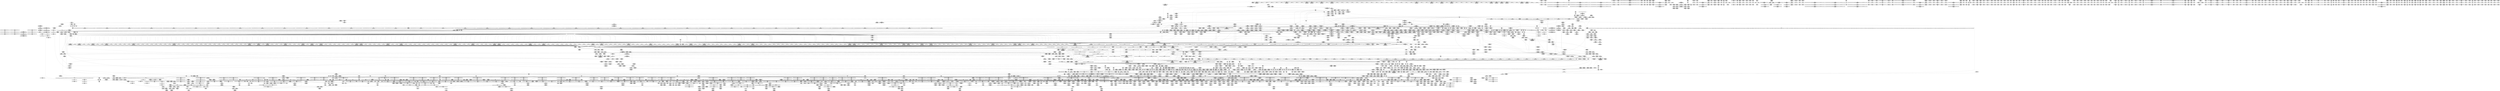 digraph {
	CE0x44db600 [shape=record,shape=Mrecord,label="{CE0x44db600|24:_%struct.dentry*,_:_SCMRE_53,54_}"]
	CE0x456fe30 [shape=record,shape=Mrecord,label="{CE0x456fe30|tomoyo_file_ioctl:cmd|Function::tomoyo_file_ioctl&Arg::cmd::}"]
	CE0x4568510 [shape=record,shape=Mrecord,label="{CE0x4568510|24:_%struct.dentry*,_:_SCMRE_104,105_}"]
	CE0x4806c20 [shape=record,shape=Mrecord,label="{CE0x4806c20|128:_i8*,_1208:_%struct.file*,_:_CMRE_52,56_|*MultipleSource*|security/tomoyo/common.h,1205|security/tomoyo/common.h,1205}"]
	CE0x6eac9c0 [shape=record,shape=Mrecord,label="{CE0x6eac9c0|tomoyo_path_number_perm:if.end22|*SummSink*}"]
	CE0x38a4f40 [shape=record,shape=Mrecord,label="{CE0x38a4f40|tomoyo_get_mode:tmp18|security/tomoyo/util.c,985|*SummSource*}"]
	CE0x38f1400 [shape=record,shape=Mrecord,label="{CE0x38f1400|tomoyo_print_ulong:tmp5|security/tomoyo/util.c,239|*SummSource*}"]
	CE0x5749c00 [shape=record,shape=Mrecord,label="{CE0x5749c00|tomoyo_path_number_perm:out|*SummSink*}"]
	CE0x6df50c0 [shape=record,shape=Mrecord,label="{CE0x6df50c0|i64*_getelementptr_inbounds_(_31_x_i64_,_31_x_i64_*___llvm_gcov_ctr43150,_i64_0,_i64_29)|*Constant*|*SummSource*}"]
	CE0x4392050 [shape=record,shape=Mrecord,label="{CE0x4392050|tomoyo_fill_path_info:tmp|*SummSink*}"]
	CE0x388a2d0 [shape=record,shape=Mrecord,label="{CE0x388a2d0|_call_void___llvm_gcov_indirect_counter_increment114(i32*___llvm_gcov_global_state_pred45,_i64**_getelementptr_inbounds_(_3_x_i64*_,_3_x_i64*_*___llvm_gcda_edge_table44,_i64_0,_i64_0)),_!dbg_!38954|security/tomoyo/util.c,649}"]
	CE0x464e5b0 [shape=record,shape=Mrecord,label="{CE0x464e5b0|24:_%struct.dentry*,_:_SCMRE_401,402_}"]
	CE0x3622150 [shape=record,shape=Mrecord,label="{CE0x3622150|tomoyo_domain:tmp11|security/tomoyo/common.h,1205|*SummSink*}"]
	CE0x55cde20 [shape=record,shape=Mrecord,label="{CE0x55cde20|__llvm_gcov_indirect_counter_increment114:entry|*SummSink*}"]
	CE0x53da3c0 [shape=record,shape=Mrecord,label="{CE0x53da3c0|__llvm_gcov_indirect_counter_increment114:counters|Function::__llvm_gcov_indirect_counter_increment114&Arg::counters::|*SummSource*}"]
	CE0x6c2e720 [shape=record,shape=Mrecord,label="{CE0x6c2e720|tomoyo_const_part_length:tmp49|security/tomoyo/util.c,649|*SummSource*}"]
	CE0x46377b0 [shape=record,shape=Mrecord,label="{CE0x46377b0|24:_%struct.dentry*,_:_SCMRE_328,336_|*MultipleSource*|security/tomoyo/tomoyo.c,350|Function::tomoyo_file_ioctl&Arg::file::}"]
	CE0x5598d70 [shape=record,shape=Mrecord,label="{CE0x5598d70|tomoyo_path_number_perm:tmp37|security/tomoyo/file.c,717}"]
	CE0x43b7590 [shape=record,shape=Mrecord,label="{CE0x43b7590|tomoyo_fill_path_info:tmp7|security/tomoyo/util.c,667|*SummSource*}"]
	CE0x3914d60 [shape=record,shape=Mrecord,label="{CE0x3914d60|__llvm_gcov_indirect_counter_increment114:counter|*SummSource*}"]
	CE0x37f7ca0 [shape=record,shape=Mrecord,label="{CE0x37f7ca0|tomoyo_fill_path_info:tobool|security/tomoyo/util.c,667}"]
	CE0x4763250 [shape=record,shape=Mrecord,label="{CE0x4763250|0:_i8*,_array:_GCRE_tomoyo_mac_keywords_external_constant_42_x_i8*_:_elem_0::|security/tomoyo/file.c,233}"]
	CE0x448a490 [shape=record,shape=Mrecord,label="{CE0x448a490|tomoyo_const_part_length:tmp23|security/tomoyo/util.c,634}"]
	CE0x55cff40 [shape=record,shape=Mrecord,label="{CE0x55cff40|tomoyo_audit_path_number_log:tmp17|security/tomoyo/file.c,236}"]
	CE0x5295d60 [shape=record,shape=Mrecord,label="{CE0x5295d60|rcu_lock_release:tmp1|*SummSink*}"]
	CE0x58257c0 [shape=record,shape=Mrecord,label="{CE0x58257c0|tomoyo_get_mode:tmp11|security/tomoyo/util.c,982|*SummSink*}"]
	CE0x6f02c60 [shape=record,shape=Mrecord,label="{CE0x6f02c60|tomoyo_path_number_perm:tmp43|security/tomoyo/file.c,721}"]
	CE0x3802e30 [shape=record,shape=Mrecord,label="{CE0x3802e30|tomoyo_print_ulong:if.else16|*SummSink*}"]
	CE0x4613770 [shape=record,shape=Mrecord,label="{CE0x4613770|24:_%struct.dentry*,_:_SCMRE_215,216_}"]
	CE0x6d1c9e0 [shape=record,shape=Mrecord,label="{CE0x6d1c9e0|0:_i8*,_array:_GCRE_tomoyo_mac_keywords_external_constant_42_x_i8*_:_elem_17::|security/tomoyo/file.c,233}"]
	CE0x45598a0 [shape=record,shape=Mrecord,label="{CE0x45598a0|tomoyo_audit_path_number_log:tmp|*SummSource*}"]
	CE0x55f1000 [shape=record,shape=Mrecord,label="{CE0x55f1000|i64*_getelementptr_inbounds_(_2_x_i64_,_2_x_i64_*___llvm_gcov_ctr22,_i64_0,_i64_0)|*Constant*|*SummSource*}"]
	CE0x3765fb0 [shape=record,shape=Mrecord,label="{CE0x3765fb0|__llvm_gcov_indirect_counter_increment114:tmp1|*SummSink*}"]
	CE0x55144f0 [shape=record,shape=Mrecord,label="{CE0x55144f0|i8*_getelementptr_inbounds_(_15_x_i8_,_15_x_i8_*_.str3,_i32_0,_i32_0)|*Constant*|*SummSink*}"]
	CE0x38979d0 [shape=record,shape=Mrecord,label="{CE0x38979d0|i64**_getelementptr_inbounds_(_3_x_i64*_,_3_x_i64*_*___llvm_gcda_edge_table29,_i64_0,_i64_2)|*Constant*|*SummSink*}"]
	CE0x523b9d0 [shape=record,shape=Mrecord,label="{CE0x523b9d0|i64*_getelementptr_inbounds_(_5_x_i64_,_5_x_i64_*___llvm_gcov_ctr32134,_i64_0,_i64_4)|*Constant*}"]
	CE0x3811460 [shape=record,shape=Mrecord,label="{CE0x3811460|_call_void_lock_acquire(%struct.lockdep_map*_%map,_i32_0,_i32_0,_i32_2,_i32_0,_%struct.lockdep_map*_null,_i64_ptrtoint_(i8*_blockaddress(_rcu_lock_acquire,_%__here)_to_i64))_#9,_!dbg_!38907|include/linux/rcupdate.h,418}"]
	CE0x52ebd80 [shape=record,shape=Mrecord,label="{CE0x52ebd80|i64_7|*Constant*}"]
	CE0x37f7f00 [shape=record,shape=Mrecord,label="{CE0x37f7f00|tomoyo_get_mode:tmp13|security/tomoyo/util.c,982|*SummSink*}"]
	CE0x3915850 [shape=record,shape=Mrecord,label="{CE0x3915850|i64_20|*Constant*}"]
	CE0x5615990 [shape=record,shape=Mrecord,label="{CE0x5615990|tomoyo_path_number_perm:param_type|security/tomoyo/file.c,710}"]
	CE0x5669b20 [shape=record,shape=Mrecord,label="{CE0x5669b20|tomoyo_init_request_info:if.end}"]
	CE0x6dee5a0 [shape=record,shape=Mrecord,label="{CE0x6dee5a0|srcu_read_lock:entry|*SummSink*}"]
	CE0x6c9abc0 [shape=record,shape=Mrecord,label="{CE0x6c9abc0|i64**_getelementptr_inbounds_(_3_x_i64*_,_3_x_i64*_*___llvm_gcda_edge_table44,_i64_0,_i64_1)|*Constant*}"]
	CE0x6c2c570 [shape=record,shape=Mrecord,label="{CE0x6c2c570|tomoyo_fill_path_info:ptr|Function::tomoyo_fill_path_info&Arg::ptr::}"]
	CE0x6c5ee60 [shape=record,shape=Mrecord,label="{CE0x6c5ee60|i64*_getelementptr_inbounds_(_14_x_i64_,_14_x_i64_*___llvm_gcov_ctr18115,_i64_0,_i64_13)|*Constant*|*SummSource*}"]
	CE0x5296e80 [shape=record,shape=Mrecord,label="{CE0x5296e80|tomoyo_audit_path_number_log:tmp9|security/tomoyo/file.c,228|*SummSource*}"]
	CE0x44f0910 [shape=record,shape=Mrecord,label="{CE0x44f0910|tomoyo_const_part_length:tmp26|security/tomoyo/util.c,641}"]
	CE0x6de8660 [shape=record,shape=Mrecord,label="{CE0x6de8660|0:_i8,_array:_GCRE_tomoyo_pn2mac_constant_8_x_i8_c_02_05_07_08_12_0F_10_11_,_align_1:_elem_5::|security/tomoyo/file.c,701}"]
	CE0x6f5c600 [shape=record,shape=Mrecord,label="{CE0x6f5c600|tomoyo_path_number_perm:tmp48|security/tomoyo/file.c,722}"]
	CE0x552fb10 [shape=record,shape=Mrecord,label="{CE0x552fb10|tomoyo_fill_path_info:tmp12|security/tomoyo/util.c,667}"]
	CE0x56e45c0 [shape=record,shape=Mrecord,label="{CE0x56e45c0|__llvm_gcov_indirect_counter_increment:tmp2|*SummSink*}"]
	CE0x6f5c850 [shape=record,shape=Mrecord,label="{CE0x6f5c850|tomoyo_path_number_perm:tmp48|security/tomoyo/file.c,722|*SummSink*}"]
	CE0x4559830 [shape=record,shape=Mrecord,label="{CE0x4559830|COLLAPSED:_GCMRE___llvm_gcov_ctr28_internal_global_12_x_i64_zeroinitializer:_elem_0:default:}"]
	CE0x370d450 [shape=record,shape=Mrecord,label="{CE0x370d450|i64*_getelementptr_inbounds_(_12_x_i64_,_12_x_i64_*___llvm_gcov_ctr31133,_i64_0,_i64_6)|*Constant*|*SummSource*}"]
	CE0x552cca0 [shape=record,shape=Mrecord,label="{CE0x552cca0|_call_void_mcount()_#3}"]
	CE0x3920250 [shape=record,shape=Mrecord,label="{CE0x3920250|tomoyo_get_mode:mode.1|*SummSource*}"]
	CE0x5399560 [shape=record,shape=Mrecord,label="{CE0x5399560|0:_%struct.tomoyo_obj_info*,_24:_%struct.tomoyo_path_info*,_32:_i64,_40:_i8,_72:_i8,_76:_i8,_:_SCMRE_51,52_}"]
	CE0x37d7d30 [shape=record,shape=Mrecord,label="{CE0x37d7d30|tomoyo_print_ulong:call8|security/tomoyo/util.c,242|*SummSource*}"]
	CE0x53977e0 [shape=record,shape=Mrecord,label="{CE0x53977e0|tomoyo_audit_path_number_log:number|security/tomoyo/file.c,231}"]
	CE0x4462720 [shape=record,shape=Mrecord,label="{CE0x4462720|GLOBAL:lock_acquire|*Constant*|*SummSink*}"]
	CE0x6f13df0 [shape=record,shape=Mrecord,label="{CE0x6f13df0|0:_i8,_array:_GCRE_tomoyo_index2category_constant_39_x_i8_c_00_00_00_00_00_00_00_00_00_00_00_00_00_00_00_00_00_00_00_00_00_00_00_01_01_01_01_01_01_01_01_01_01_01_01_01_01_01_02_,_align_16:_elem_11::|security/tomoyo/util.c,983}"]
	CE0x5748fa0 [shape=record,shape=Mrecord,label="{CE0x5748fa0|tomoyo_init_request_info:tmp9|security/tomoyo/util.c,1006}"]
	CE0x6ca57b0 [shape=record,shape=Mrecord,label="{CE0x6ca57b0|GLOBAL:tomoyo_init_request_info|*Constant*}"]
	CE0x6d603f0 [shape=record,shape=Mrecord,label="{CE0x6d603f0|i32_9|*Constant*|*SummSink*}"]
	CE0x624eb10 [shape=record,shape=Mrecord,label="{CE0x624eb10|i32_0|*Constant*}"]
	CE0x46bb400 [shape=record,shape=Mrecord,label="{CE0x46bb400|tomoyo_fill_path_info:tmp1}"]
	CE0x44c1ee0 [shape=record,shape=Mrecord,label="{CE0x44c1ee0|__llvm_gcov_indirect_counter_increment114:tmp5|*SummSource*}"]
	CE0x57127b0 [shape=record,shape=Mrecord,label="{CE0x57127b0|tomoyo_fill_path_info:tmp2|*LoadInst*|security/tomoyo/util.c,663|*SummSink*}"]
	CE0x6f02830 [shape=record,shape=Mrecord,label="{CE0x6f02830|i64_17|*Constant*|*SummSource*}"]
	CE0x37ac0a0 [shape=record,shape=Mrecord,label="{CE0x37ac0a0|_ret_void,_!dbg_!38907|include/linux/srcu.h,238|*SummSink*}"]
	CE0x6c04700 [shape=record,shape=Mrecord,label="{CE0x6c04700|128:_i8*,_1208:_%struct.file*,_:_CMRE_31,32_}"]
	CE0x51b4340 [shape=record,shape=Mrecord,label="{CE0x51b4340|tomoyo_domain:security|security/tomoyo/common.h,1205|*SummSource*}"]
	CE0x383af90 [shape=record,shape=Mrecord,label="{CE0x383af90|i32_2|*Constant*}"]
	CE0x4806ae0 [shape=record,shape=Mrecord,label="{CE0x4806ae0|128:_i8*,_1208:_%struct.file*,_:_CMRE_51,52_}"]
	CE0x52869d0 [shape=record,shape=Mrecord,label="{CE0x52869d0|i64_0|*Constant*|*SummSink*}"]
	CE0x52ebe40 [shape=record,shape=Mrecord,label="{CE0x52ebe40|tomoyo_print_ulong:cmp11|security/tomoyo/util.c,243|*SummSource*}"]
	CE0x53da880 [shape=record,shape=Mrecord,label="{CE0x53da880|rcu_lock_acquire:tmp2}"]
	CE0x448a0b0 [shape=record,shape=Mrecord,label="{CE0x448a0b0|__llvm_gcov_indirect_counter_increment114:pred|*SummSink*}"]
	CE0x52976c0 [shape=record,shape=Mrecord,label="{CE0x52976c0|i8_3|*Constant*|*SummSink*}"]
	CE0x4579820 [shape=record,shape=Mrecord,label="{CE0x4579820|tomoyo_fill_path_info:land.rhs|*SummSource*}"]
	CE0x53aa1e0 [shape=record,shape=Mrecord,label="{CE0x53aa1e0|tomoyo_path_number_perm:tmp6|security/tomoyo/file.c,695|*SummSink*}"]
	CE0x54372a0 [shape=record,shape=Mrecord,label="{CE0x54372a0|i64*_getelementptr_inbounds_(_5_x_i64_,_5_x_i64_*___llvm_gcov_ctr32134,_i64_0,_i64_0)|*Constant*|*SummSource*}"]
	CE0x53743d0 [shape=record,shape=Mrecord,label="{CE0x53743d0|tomoyo_audit_path_number_log:arraydecay|security/tomoyo/file.c,231}"]
	CE0x6c39e90 [shape=record,shape=Mrecord,label="{CE0x6c39e90|0:_i8,_array:_GCRE_tomoyo_index2category_constant_39_x_i8_c_00_00_00_00_00_00_00_00_00_00_00_00_00_00_00_00_00_00_00_00_00_00_00_01_01_01_01_01_01_01_01_01_01_01_01_01_01_01_02_,_align_16:_elem_32::|security/tomoyo/util.c,983}"]
	CE0x5383d20 [shape=record,shape=Mrecord,label="{CE0x5383d20|tomoyo_domain:tmp10|security/tomoyo/common.h,1205}"]
	CE0x6f0b8f0 [shape=record,shape=Mrecord,label="{CE0x6f0b8f0|tomoyo_audit_path_number_log:path_number7|security/tomoyo/file.c,235|*SummSink*}"]
	CE0x568cdb0 [shape=record,shape=Mrecord,label="{CE0x568cdb0|i64*_getelementptr_inbounds_(_2_x_i64_,_2_x_i64_*___llvm_gcov_ctr23,_i64_0,_i64_1)|*Constant*|*SummSink*}"]
	CE0x37a9120 [shape=record,shape=Mrecord,label="{CE0x37a9120|i64_23|*Constant*|*SummSink*}"]
	CE0x463b5e0 [shape=record,shape=Mrecord,label="{CE0x463b5e0|tomoyo_get_mode:tmp16|security/tomoyo/util.c,983|*SummSource*}"]
	CE0x4754170 [shape=record,shape=Mrecord,label="{CE0x4754170|tomoyo_add_slash:tobool|security/tomoyo/file.c,131}"]
	CE0x52bcd80 [shape=record,shape=Mrecord,label="{CE0x52bcd80|tomoyo_const_part_length:tmp30|security/tomoyo/util.c,641|*SummSink*}"]
	CE0x6cc9810 [shape=record,shape=Mrecord,label="{CE0x6cc9810|tomoyo_add_slash:is_dir|security/tomoyo/file.c,131}"]
	CE0x4597530 [shape=record,shape=Mrecord,label="{CE0x4597530|tomoyo_audit_path_number_log:arraydecay8|security/tomoyo/file.c,235|*SummSource*}"]
	CE0x3795dc0 [shape=record,shape=Mrecord,label="{CE0x3795dc0|GLOBAL:__llvm_gcov_ctr18115|Global_var:__llvm_gcov_ctr18115|*SummSink*}"]
	CE0x5445f80 [shape=record,shape=Mrecord,label="{CE0x5445f80|tomoyo_print_ulong:conv3|security/tomoyo/util.c,241|*SummSource*}"]
	CE0x6cb5270 [shape=record,shape=Mrecord,label="{CE0x6cb5270|i32_0|*Constant*}"]
	CE0x45702b0 [shape=record,shape=Mrecord,label="{CE0x45702b0|24:_%struct.dentry*,_:_SCMRE_128,132_|*MultipleSource*|security/tomoyo/tomoyo.c,350|Function::tomoyo_file_ioctl&Arg::file::}"]
	CE0x4411130 [shape=record,shape=Mrecord,label="{CE0x4411130|24:_%struct.dentry*,_:_SCMRE_83,84_}"]
	CE0x6cdc9e0 [shape=record,shape=Mrecord,label="{CE0x6cdc9e0|i64*_getelementptr_inbounds_(_2_x_i64_,_2_x_i64_*___llvm_gcov_ctr53148,_i64_0,_i64_0)|*Constant*|*SummSink*}"]
	CE0x6c934f0 [shape=record,shape=Mrecord,label="{CE0x6c934f0|get_current:tmp2|*SummSink*}"]
	CE0x5446d60 [shape=record,shape=Mrecord,label="{CE0x5446d60|tomoyo_print_ulong:conv7|security/tomoyo/util.c,242|*SummSink*}"]
	CE0x57631a0 [shape=record,shape=Mrecord,label="{CE0x57631a0|tomoyo_print_ulong:tmp3|security/tomoyo/util.c,239|*SummSource*}"]
	CE0x5296070 [shape=record,shape=Mrecord,label="{CE0x5296070|tomoyo_const_part_length:if.end28|*SummSource*}"]
	CE0x38a5050 [shape=record,shape=Mrecord,label="{CE0x38a5050|tomoyo_get_mode:tmp18|security/tomoyo/util.c,985|*SummSink*}"]
	CE0x4387810 [shape=record,shape=Mrecord,label="{CE0x4387810|rcu_lock_release:entry|*SummSink*}"]
	CE0x3a09230 [shape=record,shape=Mrecord,label="{CE0x3a09230|i64*_getelementptr_inbounds_(_12_x_i64_,_12_x_i64_*___llvm_gcov_ctr31133,_i64_0,_i64_11)|*Constant*|*SummSource*}"]
	CE0x53646a0 [shape=record,shape=Mrecord,label="{CE0x53646a0|_call_void_tomoyo_add_slash(%struct.tomoyo_path_info*_%buf)_#9,_!dbg_!38934|security/tomoyo/file.c,709}"]
	CE0x44c28a0 [shape=record,shape=Mrecord,label="{CE0x44c28a0|__llvm_gcov_indirect_counter_increment114:tmp6}"]
	CE0x4697b70 [shape=record,shape=Mrecord,label="{CE0x4697b70|tomoyo_path_number_perm:type|Function::tomoyo_path_number_perm&Arg::type::|*SummSink*}"]
	CE0x6d0aeb0 [shape=record,shape=Mrecord,label="{CE0x6d0aeb0|_call_void_mcount()_#3|*SummSink*}"]
	CE0x55c7b80 [shape=record,shape=Mrecord,label="{CE0x55c7b80|tomoyo_get_mode:tmp8|security/tomoyo/util.c,979|*SummSource*}"]
	CE0x3987230 [shape=record,shape=Mrecord,label="{CE0x3987230|i32_39|*Constant*|*SummSource*}"]
	CE0x55464a0 [shape=record,shape=Mrecord,label="{CE0x55464a0|tomoyo_const_part_length:cmp|security/tomoyo/util.c,626|*SummSink*}"]
	CE0x6d16d00 [shape=record,shape=Mrecord,label="{CE0x6d16d00|0:_i8*,_array:_GCRE_tomoyo_mac_keywords_external_constant_42_x_i8*_:_elem_16::|security/tomoyo/file.c,233}"]
	CE0x52197d0 [shape=record,shape=Mrecord,label="{CE0x52197d0|_ret_%struct.task_struct*_%tmp4,_!dbg_!38905|./arch/x86/include/asm/current.h,14|*SummSink*}"]
	CE0x372d1d0 [shape=record,shape=Mrecord,label="{CE0x372d1d0|srcu_read_lock:tmp1}"]
	CE0x463bf60 [shape=record,shape=Mrecord,label="{CE0x463bf60|tomoyo_get_mode:idxprom6|security/tomoyo/util.c,983|*SummSink*}"]
	CE0x39156c0 [shape=record,shape=Mrecord,label="{CE0x39156c0|__llvm_gcov_indirect_counter_increment114:tmp3|*SummSink*}"]
	CE0x38a4e00 [shape=record,shape=Mrecord,label="{CE0x38a4e00|i64_8|*Constant*|*SummSink*}"]
	CE0x566a040 [shape=record,shape=Mrecord,label="{CE0x566a040|tomoyo_add_slash:tmp4|security/tomoyo/file.c,131}"]
	CE0x5253f50 [shape=record,shape=Mrecord,label="{CE0x5253f50|GLOBAL:tomoyo_realpath_from_path|*Constant*}"]
	CE0x4412d80 [shape=record,shape=Mrecord,label="{CE0x4412d80|24:_%struct.dentry*,_:_SCMRE_64,65_}"]
	CE0x53bf190 [shape=record,shape=Mrecord,label="{CE0x53bf190|GLOBAL:tomoyo_add_slash|*Constant*}"]
	CE0x44966a0 [shape=record,shape=Mrecord,label="{CE0x44966a0|tomoyo_add_slash:tmp12|security/tomoyo/file.c,138}"]
	CE0x6ca43c0 [shape=record,shape=Mrecord,label="{CE0x6ca43c0|0:_%struct.tomoyo_obj_info*,_24:_%struct.tomoyo_path_info*,_32:_i64,_40:_i8,_72:_i8,_76:_i8,_:_SCMRE_29,30_}"]
	CE0x6d40490 [shape=record,shape=Mrecord,label="{CE0x6d40490|0:_i8*,_array:_GCRE_tomoyo_mac_keywords_external_constant_42_x_i8*_:_elem_29::|security/tomoyo/file.c,233}"]
	CE0x54371b0 [shape=record,shape=Mrecord,label="{CE0x54371b0|i64*_getelementptr_inbounds_(_5_x_i64_,_5_x_i64_*___llvm_gcov_ctr32134,_i64_0,_i64_0)|*Constant*}"]
	CE0x43a0610 [shape=record,shape=Mrecord,label="{CE0x43a0610|tomoyo_file_ioctl:entry|*SummSink*}"]
	CE0x535d5c0 [shape=record,shape=Mrecord,label="{CE0x535d5c0|tomoyo_path_number_perm:path_number13|security/tomoyo/file.c,713|*SummSource*}"]
	CE0x45bea10 [shape=record,shape=Mrecord,label="{CE0x45bea10|tomoyo_domain:tmp20|security/tomoyo/common.h,1205}"]
	CE0x6f0c090 [shape=record,shape=Mrecord,label="{CE0x6f0c090|tomoyo_audit_path_number_log:tmp15|security/tomoyo/file.c,235}"]
	CE0x449bd20 [shape=record,shape=Mrecord,label="{CE0x449bd20|24:_%struct.dentry*,_:_SCMRE_48,49_}"]
	CE0x6ef91e0 [shape=record,shape=Mrecord,label="{CE0x6ef91e0|128:_i8*,_1208:_%struct.file*,_:_CMRE_37,38_}"]
	CE0x43c9170 [shape=record,shape=Mrecord,label="{CE0x43c9170|tomoyo_path_number_perm:r|security/tomoyo/file.c, 693|*SummSink*}"]
	CE0x53aa440 [shape=record,shape=Mrecord,label="{CE0x53aa440|i64_16|*Constant*|*SummSource*}"]
	CE0x6c81330 [shape=record,shape=Mrecord,label="{CE0x6c81330|tomoyo_fill_path_info:entry|*SummSink*}"]
	CE0x6f2d240 [shape=record,shape=Mrecord,label="{CE0x6f2d240|tomoyo_fill_path_info:call|security/tomoyo/util.c,664|*SummSource*}"]
	CE0x44f00c0 [shape=record,shape=Mrecord,label="{CE0x44f00c0|__llvm_gcov_indirect_counter_increment114:bb4|*SummSink*}"]
	CE0x6c28900 [shape=record,shape=Mrecord,label="{CE0x6c28900|tomoyo_init_request_info:r|Function::tomoyo_init_request_info&Arg::r::|*SummSource*}"]
	CE0x4462490 [shape=record,shape=Mrecord,label="{CE0x4462490|GLOBAL:lock_acquire|*Constant*|*SummSource*}"]
	CE0x38cb480 [shape=record,shape=Mrecord,label="{CE0x38cb480|i64*_getelementptr_inbounds_(_12_x_i64_,_12_x_i64_*___llvm_gcov_ctr31133,_i64_0,_i64_9)|*Constant*}"]
	CE0x3621fd0 [shape=record,shape=Mrecord,label="{CE0x3621fd0|tomoyo_domain:tmp11|security/tomoyo/common.h,1205|*SummSource*}"]
	CE0x4597660 [shape=record,shape=Mrecord,label="{CE0x4597660|tomoyo_audit_path_number_log:arraydecay8|security/tomoyo/file.c,235|*SummSink*}"]
	CE0x36d9b40 [shape=record,shape=Mrecord,label="{CE0x36d9b40|srcu_read_lock:bb|*SummSource*}"]
	CE0x624ef50 [shape=record,shape=Mrecord,label="{CE0x624ef50|GLOBAL:tomoyo_profile|*Constant*|*SummSink*}"]
	CE0x370c610 [shape=record,shape=Mrecord,label="{CE0x370c610|i64*_getelementptr_inbounds_(_2_x_i64_,_2_x_i64_*___llvm_gcov_ctr32,_i64_0,_i64_0)|*Constant*|*SummSink*}"]
	CE0x6e8c5c0 [shape=record,shape=Mrecord,label="{CE0x6e8c5c0|tomoyo_path_number_perm:tmp43|security/tomoyo/file.c,721|*SummSink*}"]
	CE0x457c470 [shape=record,shape=Mrecord,label="{CE0x457c470|i64*_getelementptr_inbounds_(_31_x_i64_,_31_x_i64_*___llvm_gcov_ctr43150,_i64_0,_i64_27)|*Constant*}"]
	CE0x3a36c10 [shape=record,shape=Mrecord,label="{CE0x3a36c10|24:_%struct.dentry*,_:_SCMRE_91,92_}"]
	CE0x4613b00 [shape=record,shape=Mrecord,label="{CE0x4613b00|24:_%struct.dentry*,_:_SCMRE_232,240_|*MultipleSource*|security/tomoyo/tomoyo.c,350|Function::tomoyo_file_ioctl&Arg::file::}"]
	CE0x5546190 [shape=record,shape=Mrecord,label="{CE0x5546190|rcu_lock_release:tmp3|*SummSource*}"]
	CE0x55bf770 [shape=record,shape=Mrecord,label="{CE0x55bf770|i64*_getelementptr_inbounds_(_22_x_i64_,_22_x_i64_*___llvm_gcov_ctr9,_i64_0,_i64_12)|*Constant*|*SummSource*}"]
	CE0x538fe30 [shape=record,shape=Mrecord,label="{CE0x538fe30|i64_7|*Constant*}"]
	CE0x52cf490 [shape=record,shape=Mrecord,label="{CE0x52cf490|tomoyo_path_number_perm:if.end9|*SummSource*}"]
	CE0x54ddc80 [shape=record,shape=Mrecord,label="{CE0x54ddc80|tomoyo_get_mode:if.then13|*SummSource*}"]
	CE0x45bcd70 [shape=record,shape=Mrecord,label="{CE0x45bcd70|tomoyo_const_part_length:incdec.ptr10|security/tomoyo/util.c,640|*SummSource*}"]
	CE0x3897390 [shape=record,shape=Mrecord,label="{CE0x3897390|VOIDTB_TE:_CE_6384,6388_|*MultipleSource*|security/tomoyo/util.c,1010|Function::tomoyo_get_mode&Arg::ns::}"]
	CE0x4412e70 [shape=record,shape=Mrecord,label="{CE0x4412e70|24:_%struct.dentry*,_:_SCMRE_65,66_}"]
	CE0x541e150 [shape=record,shape=Mrecord,label="{CE0x541e150|tomoyo_path_number_perm:tmp29|security/tomoyo/file.c,709}"]
	CE0x4831930 [shape=record,shape=Mrecord,label="{CE0x4831930|128:_i8*,_1208:_%struct.file*,_:_CMRE_128,136_|*MultipleSource*|security/tomoyo/common.h,1205|security/tomoyo/common.h,1205}"]
	CE0x6d16980 [shape=record,shape=Mrecord,label="{CE0x6d16980|0:_i8*,_array:_GCRE_tomoyo_mac_keywords_external_constant_42_x_i8*_:_elem_14::|security/tomoyo/file.c,233}"]
	CE0x46e7ba0 [shape=record,shape=Mrecord,label="{CE0x46e7ba0|__llvm_gcov_indirect_counter_increment:tmp1|*SummSink*}"]
	CE0x5743650 [shape=record,shape=Mrecord,label="{CE0x5743650|tomoyo_init_request_info:tmp7|security/tomoyo/util.c,1005|*SummSink*}"]
	CE0x6c1f020 [shape=record,shape=Mrecord,label="{CE0x6c1f020|tomoyo_init_request_info:tmp1}"]
	CE0x46bb390 [shape=record,shape=Mrecord,label="{CE0x46bb390|GLOBAL:tomoyo_profile|*Constant*}"]
	CE0x6cb55e0 [shape=record,shape=Mrecord,label="{CE0x6cb55e0|tomoyo_print_ulong:if.end21|*SummSource*}"]
	CE0x5624dc0 [shape=record,shape=Mrecord,label="{CE0x5624dc0|i64*_getelementptr_inbounds_(_14_x_i64_,_14_x_i64_*___llvm_gcov_ctr18115,_i64_0,_i64_6)|*Constant*}"]
	CE0x388a260 [shape=record,shape=Mrecord,label="{CE0x388a260|i32_4|*Constant*}"]
	CE0x4391e40 [shape=record,shape=Mrecord,label="{CE0x4391e40|tomoyo_fill_path_info:tmp|*SummSource*}"]
	CE0x55985e0 [shape=record,shape=Mrecord,label="{CE0x55985e0|tomoyo_path_number_perm:tmp35|security/tomoyo/file.c,717}"]
	CE0x4497dd0 [shape=record,shape=Mrecord,label="{CE0x4497dd0|tomoyo_fill_path_info:hash|security/tomoyo/util.c,669}"]
	CE0x3915540 [shape=record,shape=Mrecord,label="{CE0x3915540|i64_1|*Constant*}"]
	CE0x57031c0 [shape=record,shape=Mrecord,label="{CE0x57031c0|i64*_getelementptr_inbounds_(_11_x_i64_,_11_x_i64_*___llvm_gcov_ctr54147,_i64_0,_i64_6)|*Constant*}"]
	CE0x5390260 [shape=record,shape=Mrecord,label="{CE0x5390260|tomoyo_init_request_info:tmp2|security/tomoyo/util.c,1003|*SummSource*}"]
	CE0x6263830 [shape=record,shape=Mrecord,label="{CE0x6263830|tomoyo_get_mode:bb|*SummSink*}"]
	CE0x568c710 [shape=record,shape=Mrecord,label="{CE0x568c710|i64*_getelementptr_inbounds_(_11_x_i64_,_11_x_i64_*___llvm_gcov_ctr54147,_i64_0,_i64_1)|*Constant*|*SummSink*}"]
	CE0x5451910 [shape=record,shape=Mrecord,label="{CE0x5451910|tomoyo_path_number_perm:tmp52|security/tomoyo/file.c,724}"]
	CE0x45be460 [shape=record,shape=Mrecord,label="{CE0x45be460|i64*_getelementptr_inbounds_(_11_x_i64_,_11_x_i64_*___llvm_gcov_ctr54147,_i64_0,_i64_10)|*Constant*}"]
	CE0x3a08f30 [shape=record,shape=Mrecord,label="{CE0x3a08f30|i64*_getelementptr_inbounds_(_12_x_i64_,_12_x_i64_*___llvm_gcov_ctr31133,_i64_0,_i64_11)|*Constant*}"]
	CE0x5270c40 [shape=record,shape=Mrecord,label="{CE0x5270c40|GLOBAL:__llvm_gcov_ctr28130|Global_var:__llvm_gcov_ctr28130}"]
	CE0x44aa000 [shape=record,shape=Mrecord,label="{CE0x44aa000|0:_%struct.tomoyo_obj_info*,_24:_%struct.tomoyo_path_info*,_32:_i64,_40:_i8,_72:_i8,_76:_i8,_:_SCMRE_34,35_}"]
	CE0x46f2c90 [shape=record,shape=Mrecord,label="{CE0x46f2c90|i64*_getelementptr_inbounds_(_2_x_i64_,_2_x_i64_*___llvm_gcov_ctr22,_i64_0,_i64_1)|*Constant*|*SummSource*}"]
	CE0x6ed5c60 [shape=record,shape=Mrecord,label="{CE0x6ed5c60|tomoyo_path_number_perm:tmp15|security/tomoyo/file.c,701|*SummSink*}"]
	CE0x552cf20 [shape=record,shape=Mrecord,label="{CE0x552cf20|_call_void_mcount()_#3|*SummSink*}"]
	CE0x54ed360 [shape=record,shape=Mrecord,label="{CE0x54ed360|tomoyo_init_request_info:tmp4|security/tomoyo/util.c,1004|*SummSource*}"]
	CE0x36f38c0 [shape=record,shape=Mrecord,label="{CE0x36f38c0|tomoyo_get_mode:tmp9|security/tomoyo/util.c,981|*SummSink*}"]
	CE0x46e77e0 [shape=record,shape=Mrecord,label="{CE0x46e77e0|i64_0|*Constant*}"]
	CE0x45df460 [shape=record,shape=Mrecord,label="{CE0x45df460|24:_%struct.dentry*,_:_SCMRE_168,169_}"]
	CE0x4597280 [shape=record,shape=Mrecord,label="{CE0x4597280|tomoyo_audit_path_number_log:tmp16|security/tomoyo/file.c,235|*SummSink*}"]
	CE0x6da75b0 [shape=record,shape=Mrecord,label="{CE0x6da75b0|tomoyo_fill_path_info:tmp11|security/tomoyo/util.c,667}"]
	CE0x36e14a0 [shape=record,shape=Mrecord,label="{CE0x36e14a0|i64*_getelementptr_inbounds_(_22_x_i64_,_22_x_i64_*___llvm_gcov_ctr9,_i64_0,_i64_20)|*Constant*|*SummSource*}"]
	CE0x5638ef0 [shape=record,shape=Mrecord,label="{CE0x5638ef0|i64*_getelementptr_inbounds_(_22_x_i64_,_22_x_i64_*___llvm_gcov_ctr9,_i64_0,_i64_13)|*Constant*|*SummSink*}"]
	CE0x5470110 [shape=record,shape=Mrecord,label="{CE0x5470110|tomoyo_get_realpath:tmp6|security/tomoyo/file.c,151|*SummSource*}"]
	CE0x4637140 [shape=record,shape=Mrecord,label="{CE0x4637140|24:_%struct.dentry*,_:_SCMRE_315,316_}"]
	CE0x4697830 [shape=record,shape=Mrecord,label="{CE0x4697830|tomoyo_file_ioctl:cmd|Function::tomoyo_file_ioctl&Arg::cmd::|*SummSource*}"]
	CE0x53c84a0 [shape=record,shape=Mrecord,label="{CE0x53c84a0|tomoyo_fill_path_info:call11|security/tomoyo/util.c,669|*SummSource*}"]
	CE0x4710170 [shape=record,shape=Mrecord,label="{CE0x4710170|tomoyo_file_ioctl:call|security/tomoyo/tomoyo.c,350|*SummSink*}"]
	CE0x52ce7c0 [shape=record,shape=Mrecord,label="{CE0x52ce7c0|%struct.tomoyo_domain_info*_null|*Constant*}"]
	CE0x62632d0 [shape=record,shape=Mrecord,label="{CE0x62632d0|tomoyo_fill_path_info:tmp3|security/tomoyo/util.c,667|*SummSink*}"]
	CE0x6d60df0 [shape=record,shape=Mrecord,label="{CE0x6d60df0|tomoyo_path_number_perm:conv18|security/tomoyo/file.c,721}"]
	CE0x6cdc610 [shape=record,shape=Mrecord,label="{CE0x6cdc610|get_current:tmp4|./arch/x86/include/asm/current.h,14}"]
	CE0x6ed5ba0 [shape=record,shape=Mrecord,label="{CE0x6ed5ba0|tomoyo_path_number_perm:tmp15|security/tomoyo/file.c,701|*SummSource*}"]
	CE0x57aebc0 [shape=record,shape=Mrecord,label="{CE0x57aebc0|tomoyo_path_number_perm:name|security/tomoyo/file.c,718|*SummSource*}"]
	CE0x57f2450 [shape=record,shape=Mrecord,label="{CE0x57f2450|tomoyo_get_mode:tmp12|security/tomoyo/util.c,982|*SummSource*}"]
	CE0x4706990 [shape=record,shape=Mrecord,label="{CE0x4706990|__llvm_gcov_indirect_counter_increment114:counters|Function::__llvm_gcov_indirect_counter_increment114&Arg::counters::}"]
	CE0x36e0f40 [shape=record,shape=Mrecord,label="{CE0x36e0f40|tomoyo_path_number_perm:error.1|*SummSource*}"]
	CE0x4710100 [shape=record,shape=Mrecord,label="{CE0x4710100|tomoyo_file_ioctl:call|security/tomoyo/tomoyo.c,350|*SummSource*}"]
	CE0x6deee90 [shape=record,shape=Mrecord,label="{CE0x6deee90|0:_%struct.tomoyo_obj_info*,_24:_%struct.tomoyo_path_info*,_32:_i64,_40:_i8,_72:_i8,_76:_i8,_:_SCMRE_56,57_}"]
	CE0x55d03a0 [shape=record,shape=Mrecord,label="{CE0x55d03a0|i64_5|*Constant*}"]
	CE0x573b3a0 [shape=record,shape=Mrecord,label="{CE0x573b3a0|tomoyo_path_number_perm:out}"]
	CE0x5510080 [shape=record,shape=Mrecord,label="{CE0x5510080|tomoyo_domain:call3|security/tomoyo/common.h,1205|*SummSource*}"]
	CE0x46bb690 [shape=record,shape=Mrecord,label="{CE0x46bb690|_call_void_mcount()_#3}"]
	CE0x36e19f0 [shape=record,shape=Mrecord,label="{CE0x36e19f0|tomoyo_path_number_perm:tmp49|security/tomoyo/file.c,723|*SummSink*}"]
	CE0x53b75b0 [shape=record,shape=Mrecord,label="{CE0x53b75b0|tomoyo_path_number_perm:tmp27|security/tomoyo/file.c,708}"]
	CE0x4515900 [shape=record,shape=Mrecord,label="{CE0x4515900|tomoyo_file_ioctl:f_path|security/tomoyo/tomoyo.c,350|*SummSink*}"]
	CE0x463b330 [shape=record,shape=Mrecord,label="{CE0x463b330|tomoyo_get_mode:tmp16|security/tomoyo/util.c,983}"]
	CE0x520bf90 [shape=record,shape=Mrecord,label="{CE0x520bf90|i32_-1|*Constant*|*SummSource*}"]
	CE0x56020b0 [shape=record,shape=Mrecord,label="{CE0x56020b0|_call_void_tomoyo_fill_path_info(%struct.tomoyo_path_info*_%buf)_#9,_!dbg_!38911|security/tomoyo/file.c,137|*SummSource*}"]
	CE0x6c4f280 [shape=record,shape=Mrecord,label="{CE0x6c4f280|_call_void_tomoyo_read_unlock(i32_%call1)_#9,_!dbg_!38957|security/tomoyo/file.c,720}"]
	CE0x559bdb0 [shape=record,shape=Mrecord,label="{CE0x559bdb0|tomoyo_path_number_perm:path_number|security/tomoyo/file.c,711}"]
	CE0x45973e0 [shape=record,shape=Mrecord,label="{CE0x45973e0|tomoyo_audit_path_number_log:arraydecay8|security/tomoyo/file.c,235}"]
	CE0x4498040 [shape=record,shape=Mrecord,label="{CE0x4498040|__llvm_gcov_indirect_counter_increment:bb}"]
	CE0x6f594b0 [shape=record,shape=Mrecord,label="{CE0x6f594b0|tomoyo_read_unlock:tmp|*SummSink*}"]
	CE0x56e74f0 [shape=record,shape=Mrecord,label="{CE0x56e74f0|tomoyo_const_part_length:tmp40|security/tomoyo/util.c,644}"]
	CE0x6d41ec0 [shape=record,shape=Mrecord,label="{CE0x6d41ec0|_ret_i1_%retval.0,_!dbg_!38916|security/tomoyo/file.c,156}"]
	CE0x577cf10 [shape=record,shape=Mrecord,label="{CE0x577cf10|tomoyo_get_mode:index|Function::tomoyo_get_mode&Arg::index::|*SummSource*}"]
	CE0x52fc6c0 [shape=record,shape=Mrecord,label="{CE0x52fc6c0|tomoyo_fill_path_info:name1|security/tomoyo/util.c,663}"]
	CE0x51b3920 [shape=record,shape=Mrecord,label="{CE0x51b3920|i32_22|*Constant*}"]
	CE0x43a0560 [shape=record,shape=Mrecord,label="{CE0x43a0560|i64_1|*Constant*|*SummSink*}"]
	CE0x5763310 [shape=record,shape=Mrecord,label="{CE0x5763310|tomoyo_print_ulong:tmp3|security/tomoyo/util.c,239|*SummSink*}"]
	CE0x55a9200 [shape=record,shape=Mrecord,label="{CE0x55a9200|tomoyo_const_part_length:tmp|*SummSink*}"]
	CE0x52cf1e0 [shape=record,shape=Mrecord,label="{CE0x52cf1e0|tomoyo_read_lock:tmp|*SummSource*}"]
	CE0x46bacf0 [shape=record,shape=Mrecord,label="{CE0x46bacf0|rcu_lock_acquire:entry}"]
	CE0x51b42a0 [shape=record,shape=Mrecord,label="{CE0x51b42a0|tomoyo_domain:security|security/tomoyo/common.h,1205}"]
	CE0x39ec550 [shape=record,shape=Mrecord,label="{CE0x39ec550|24:_%struct.dentry*,_:_SCMRE_100,101_}"]
	CE0x4525360 [shape=record,shape=Mrecord,label="{CE0x4525360|tomoyo_domain:tmp8|security/tomoyo/common.h,1205|*SummSink*}"]
	CE0x39f83c0 [shape=record,shape=Mrecord,label="{CE0x39f83c0|tomoyo_init_request_info:entry|*SummSource*}"]
	CE0x3955cb0 [shape=record,shape=Mrecord,label="{CE0x3955cb0|_call_void___llvm_gcov_indirect_counter_increment(i32*___llvm_gcov_global_state_pred30,_i64**_getelementptr_inbounds_(_3_x_i64*_,_3_x_i64*_*___llvm_gcda_edge_table29,_i64_0,_i64_0)),_!dbg_!38917|security/tomoyo/file.c,228|*SummSource*}"]
	CE0x6c03950 [shape=record,shape=Mrecord,label="{CE0x6c03950|tomoyo_domain:tmp23|security/tomoyo/common.h,1205}"]
	CE0x4388c70 [shape=record,shape=Mrecord,label="{CE0x4388c70|tomoyo_file_ioctl:bb}"]
	CE0x523b960 [shape=record,shape=Mrecord,label="{CE0x523b960|i64*_getelementptr_inbounds_(_5_x_i64_,_5_x_i64_*___llvm_gcov_ctr32134,_i64_0,_i64_4)|*Constant*|*SummSource*}"]
	CE0x57629a0 [shape=record,shape=Mrecord,label="{CE0x57629a0|tomoyo_print_ulong:tmp11|security/tomoyo/util.c,241|*SummSource*}"]
	CE0x3956710 [shape=record,shape=Mrecord,label="{CE0x3956710|tomoyo_audit_path_number_log:sw.epilog|*SummSink*}"]
	CE0x5615fc0 [shape=record,shape=Mrecord,label="{CE0x5615fc0|i8_2|*Constant*|*SummSink*}"]
	CE0x6c1efb0 [shape=record,shape=Mrecord,label="{CE0x6c1efb0|i64_1|*Constant*}"]
	CE0x5607df0 [shape=record,shape=Mrecord,label="{CE0x5607df0|tomoyo_audit_path_number_log:entry|*SummSink*}"]
	CE0x3870f00 [shape=record,shape=Mrecord,label="{CE0x3870f00|srcu_read_lock:call|include/linux/srcu.h,220}"]
	CE0x543db30 [shape=record,shape=Mrecord,label="{CE0x543db30|i64*_getelementptr_inbounds_(_22_x_i64_,_22_x_i64_*___llvm_gcov_ctr9,_i64_0,_i64_21)|*Constant*|*SummSource*}"]
	CE0x45dfde0 [shape=record,shape=Mrecord,label="{CE0x45dfde0|24:_%struct.dentry*,_:_SCMRE_176,177_}"]
	CE0x46e7530 [shape=record,shape=Mrecord,label="{CE0x46e7530|tomoyo_const_part_length:incdec.ptr19|security/tomoyo/util.c,643|*SummSource*}"]
	CE0x464ede0 [shape=record,shape=Mrecord,label="{CE0x464ede0|24:_%struct.dentry*,_:_SCMRE_424,428_|*MultipleSource*|security/tomoyo/tomoyo.c,350|Function::tomoyo_file_ioctl&Arg::file::}"]
	CE0x6de8560 [shape=record,shape=Mrecord,label="{CE0x6de8560|tomoyo_path_number_perm:idxprom|security/tomoyo/file.c,701}"]
	CE0x5313260 [shape=record,shape=Mrecord,label="{CE0x5313260|tomoyo_path_number_perm:tmp46|security/tomoyo/file.c,721}"]
	CE0x4753f50 [shape=record,shape=Mrecord,label="{CE0x4753f50|tomoyo_add_slash:tmp2|*LoadInst*|security/tomoyo/file.c,131|*SummSink*}"]
	CE0x3870910 [shape=record,shape=Mrecord,label="{CE0x3870910|tomoyo_audit_path_number_log:tmp1|*SummSink*}"]
	CE0x6d67680 [shape=record,shape=Mrecord,label="{CE0x6d67680|GLOBAL:tomoyo_ss|Global_var:tomoyo_ss|*SummSink*}"]
	CE0x6d574c0 [shape=record,shape=Mrecord,label="{CE0x6d574c0|0:_i8*,_array:_GCRE_tomoyo_mac_keywords_external_constant_42_x_i8*_:_elem_41::|security/tomoyo/file.c,233}"]
	CE0x449c050 [shape=record,shape=Mrecord,label="{CE0x449c050|24:_%struct.dentry*,_:_SCMRE_78,79_}"]
	CE0x5657e70 [shape=record,shape=Mrecord,label="{CE0x5657e70|tomoyo_domain:tmp5|security/tomoyo/common.h,1205|*SummSink*}"]
	CE0x51ba5b0 [shape=record,shape=Mrecord,label="{CE0x51ba5b0|tomoyo_get_mode:cmp|security/tomoyo/util.c,982|*SummSink*}"]
	CE0x52ca390 [shape=record,shape=Mrecord,label="{CE0x52ca390|tomoyo_fill_path_info:conv3|security/tomoyo/util.c,666|*SummSource*}"]
	CE0x45b4f90 [shape=record,shape=Mrecord,label="{CE0x45b4f90|GLOBAL:__llvm_gcov_global_state_pred45|Global_var:__llvm_gcov_global_state_pred45|*SummSource*}"]
	CE0x4407610 [shape=record,shape=Mrecord,label="{CE0x4407610|i8*_getelementptr_inbounds_(_45_x_i8_,_45_x_i8_*_.str13,_i32_0,_i32_0)|*Constant*|*SummSource*}"]
	CE0x56469c0 [shape=record,shape=Mrecord,label="{CE0x56469c0|tomoyo_audit_path_number_log:path_number|security/tomoyo/file.c,213|*SummSink*}"]
	CE0x52cf100 [shape=record,shape=Mrecord,label="{CE0x52cf100|tomoyo_read_lock:tmp}"]
	CE0x5342ff0 [shape=record,shape=Mrecord,label="{CE0x5342ff0|0:_i32,_:_GCMR___llvm_gcov_global_state_pred45_internal_unnamed_addr_global_i32_-1:_elem_0:default:}"]
	CE0x373c4b0 [shape=record,shape=Mrecord,label="{CE0x373c4b0|srcu_read_unlock:sp|Function::srcu_read_unlock&Arg::sp::}"]
	CE0x6f58d80 [shape=record,shape=Mrecord,label="{CE0x6f58d80|tomoyo_get_mode:tmp8|security/tomoyo/util.c,979|*SummSink*}"]
	CE0x6c921d0 [shape=record,shape=Mrecord,label="{CE0x6c921d0|__llvm_gcov_indirect_counter_increment:entry|*SummSink*}"]
	CE0x53b7d70 [shape=record,shape=Mrecord,label="{CE0x53b7d70|tomoyo_path_number_perm:tmp28|security/tomoyo/file.c,708|*SummSink*}"]
	CE0x56c6b60 [shape=record,shape=Mrecord,label="{CE0x56c6b60|tomoyo_init_request_info:profile3|security/tomoyo/util.c,1008}"]
	CE0x3a6cbc0 [shape=record,shape=Mrecord,label="{CE0x3a6cbc0|tomoyo_get_realpath:buf|Function::tomoyo_get_realpath&Arg::buf::|*SummSink*}"]
	CE0x37ac230 [shape=record,shape=Mrecord,label="{CE0x37ac230|tomoyo_domain:if.end|*SummSource*}"]
	CE0x5639730 [shape=record,shape=Mrecord,label="{CE0x5639730|_call_void_tomoyo_check_acl(%struct.tomoyo_request_info*_%r,_i1_(%struct.tomoyo_request_info*,_%struct.tomoyo_acl_info*)*_tomoyo_check_path_number_acl)_#9,_!dbg_!38950|security/tomoyo/file.c,715|*SummSource*}"]
	CE0x6f75520 [shape=record,shape=Mrecord,label="{CE0x6f75520|tomoyo_const_part_length:tmp12|security/tomoyo/util.c,626|*SummSink*}"]
	CE0x5328ec0 [shape=record,shape=Mrecord,label="{CE0x5328ec0|i64_19|*Constant*|*SummSource*}"]
	CE0x45595c0 [shape=record,shape=Mrecord,label="{CE0x45595c0|GLOBAL:__llvm_gcov_ctr54147|Global_var:__llvm_gcov_ctr54147}"]
	CE0x543d660 [shape=record,shape=Mrecord,label="{CE0x543d660|tomoyo_path_number_perm:retval.0|*SummSource*}"]
	CE0x46438a0 [shape=record,shape=Mrecord,label="{CE0x46438a0|tomoyo_fill_path_info:is_dir|security/tomoyo/util.c,667|*SummSource*}"]
	CE0x52f5fb0 [shape=record,shape=Mrecord,label="{CE0x52f5fb0|tomoyo_const_part_length:if.then5|*SummSource*}"]
	CE0x54918e0 [shape=record,shape=Mrecord,label="{CE0x54918e0|tomoyo_path_number_perm:tmp31|security/tomoyo/file.c,710|*SummSink*}"]
	CE0x37351a0 [shape=record,shape=Mrecord,label="{CE0x37351a0|_call_void___llvm_gcov_indirect_counter_increment(i32*___llvm_gcov_global_state_pred30,_i64**_getelementptr_inbounds_(_3_x_i64*_,_3_x_i64*_*___llvm_gcda_edge_table29,_i64_0,_i64_2)),_!dbg_!38915|security/tomoyo/file.c,225|*SummSink*}"]
	CE0x44f1a90 [shape=record,shape=Mrecord,label="{CE0x44f1a90|tomoyo_const_part_length:conv14|security/tomoyo/util.c,641|*SummSink*}"]
	CE0x6dc1000 [shape=record,shape=Mrecord,label="{CE0x6dc1000|_call_void___llvm_gcov_indirect_counter_increment114(i32*___llvm_gcov_global_state_pred45,_i64**_getelementptr_inbounds_(_3_x_i64*_,_3_x_i64*_*___llvm_gcda_edge_table44,_i64_0,_i64_2)),_!dbg_!38930|security/tomoyo/util.c,640|*SummSink*}"]
	CE0x51b37b0 [shape=record,shape=Mrecord,label="{CE0x51b37b0|tomoyo_domain:tmp21|security/tomoyo/common.h,1205|*SummSource*}"]
	CE0x36e1000 [shape=record,shape=Mrecord,label="{CE0x36e1000|tomoyo_path_number_perm:error.1|*SummSink*}"]
	CE0x5625110 [shape=record,shape=Mrecord,label="{CE0x5625110|_call_void_rcu_lock_release(%struct.lockdep_map*_%dep_map)_#9,_!dbg_!38905|include/linux/srcu.h,236|*SummSink*}"]
	CE0x5582cd0 [shape=record,shape=Mrecord,label="{CE0x5582cd0|__llvm_gcov_indirect_counter_increment:exit|*SummSource*}"]
	CE0x3915e60 [shape=record,shape=Mrecord,label="{CE0x3915e60|i64_20|*Constant*|*SummSource*}"]
	CE0x547c970 [shape=record,shape=Mrecord,label="{CE0x547c970|i64_1|*Constant*}"]
	CE0x57acef0 [shape=record,shape=Mrecord,label="{CE0x57acef0|tomoyo_fill_path_info:conv7|security/tomoyo/util.c,668}"]
	CE0x56b4520 [shape=record,shape=Mrecord,label="{CE0x56b4520|GLOBAL:tomoyo_profile|*Constant*|*SummSource*}"]
	CE0x6c93df0 [shape=record,shape=Mrecord,label="{CE0x6c93df0|_ret_void,_!dbg_!38908|include/linux/rcupdate.h,424|*SummSink*}"]
	CE0x4497660 [shape=record,shape=Mrecord,label="{CE0x4497660|tomoyo_fill_path_info:call|security/tomoyo/util.c,664}"]
	CE0x56c4ad0 [shape=record,shape=Mrecord,label="{CE0x56c4ad0|0:_i8,_array:_GCRE_tomoyo_index2category_constant_39_x_i8_c_00_00_00_00_00_00_00_00_00_00_00_00_00_00_00_00_00_00_00_00_00_00_00_01_01_01_01_01_01_01_01_01_01_01_01_01_01_01_02_,_align_16:_elem_9::|security/tomoyo/util.c,983}"]
	CE0x5833460 [shape=record,shape=Mrecord,label="{CE0x5833460|i64*_getelementptr_inbounds_(_5_x_i64_,_5_x_i64_*___llvm_gcov_ctr28130,_i64_0,_i64_3)|*Constant*|*SummSink*}"]
	CE0x5838940 [shape=record,shape=Mrecord,label="{CE0x5838940|tomoyo_get_realpath:tmp|*SummSource*}"]
	CE0x541e5a0 [shape=record,shape=Mrecord,label="{CE0x541e5a0|tomoyo_init_request_info:tmp3|security/tomoyo/util.c,1004|*SummSink*}"]
	CE0x6f2d470 [shape=record,shape=Mrecord,label="{CE0x6f2d470|tomoyo_fill_path_info:conv|security/tomoyo/util.c,664}"]
	CE0x38b07c0 [shape=record,shape=Mrecord,label="{CE0x38b07c0|tomoyo_domain:tobool|security/tomoyo/common.h,1205|*SummSource*}"]
	CE0x54042a0 [shape=record,shape=Mrecord,label="{CE0x54042a0|tomoyo_print_ulong:call15|security/tomoyo/util.c,244|*SummSink*}"]
	CE0x4549f80 [shape=record,shape=Mrecord,label="{CE0x4549f80|0:_%struct.tomoyo_obj_info*,_24:_%struct.tomoyo_path_info*,_32:_i64,_40:_i8,_72:_i8,_76:_i8,_:_SCMRE_77,78_|*MultipleSource*|security/tomoyo/file.c,693|security/tomoyo/file.c, 693|security/tomoyo/file.c,707|Function::tomoyo_init_request_info&Arg::r::}"]
	CE0x444e260 [shape=record,shape=Mrecord,label="{CE0x444e260|tomoyo_add_slash:tmp11|*LoadInst*|security/tomoyo/file.c,136|*SummSource*}"]
	CE0x56c4820 [shape=record,shape=Mrecord,label="{CE0x56c4820|0:_i8,_array:_GCRE_tomoyo_index2category_constant_39_x_i8_c_00_00_00_00_00_00_00_00_00_00_00_00_00_00_00_00_00_00_00_00_00_00_00_01_01_01_01_01_01_01_01_01_01_01_01_01_01_01_02_,_align_16:_elem_8::|security/tomoyo/util.c,983}"]
	CE0x449ee80 [shape=record,shape=Mrecord,label="{CE0x449ee80|i64*_getelementptr_inbounds_(_31_x_i64_,_31_x_i64_*___llvm_gcov_ctr43150,_i64_0,_i64_21)|*Constant*}"]
	CE0x531cb20 [shape=record,shape=Mrecord,label="{CE0x531cb20|tomoyo_audit_path_number_log:param6|security/tomoyo/file.c,235|*SummSink*}"]
	CE0x5702fd0 [shape=record,shape=Mrecord,label="{CE0x5702fd0|tomoyo_get_mode:tmp6|security/tomoyo/util.c,978|*SummSource*}"]
	CE0x6259fd0 [shape=record,shape=Mrecord,label="{CE0x6259fd0|tomoyo_fill_path_info:tmp9|security/tomoyo/util.c,667|*SummSource*}"]
	CE0x6f02570 [shape=record,shape=Mrecord,label="{CE0x6f02570|i64_17|*Constant*}"]
	CE0x5574a50 [shape=record,shape=Mrecord,label="{CE0x5574a50|tomoyo_path_number_perm:tmp34|security/tomoyo/file.c,715}"]
	CE0x562ea30 [shape=record,shape=Mrecord,label="{CE0x562ea30|tomoyo_const_part_length:tmp1}"]
	CE0x3a6d030 [shape=record,shape=Mrecord,label="{CE0x3a6d030|tomoyo_get_realpath:path|Function::tomoyo_get_realpath&Arg::path::|*SummSink*}"]
	CE0x45f0ba0 [shape=record,shape=Mrecord,label="{CE0x45f0ba0|24:_%struct.dentry*,_:_SCMRE_194,195_}"]
	CE0x565bca0 [shape=record,shape=Mrecord,label="{CE0x565bca0|tomoyo_const_part_length:incdec.ptr|security/tomoyo/util.c,626|*SummSink*}"]
	CE0x56d4710 [shape=record,shape=Mrecord,label="{CE0x56d4710|i32_9|*Constant*}"]
	CE0x6c2e160 [shape=record,shape=Mrecord,label="{CE0x6c2e160|i64*_getelementptr_inbounds_(_31_x_i64_,_31_x_i64_*___llvm_gcov_ctr43150,_i64_0,_i64_28)|*Constant*|*SummSource*}"]
	CE0x6cbe4c0 [shape=record,shape=Mrecord,label="{CE0x6cbe4c0|tomoyo_const_part_length:tmp35|security/tomoyo/util.c,643|*SummSource*}"]
	CE0x543ddb0 [shape=record,shape=Mrecord,label="{CE0x543ddb0|i64*_getelementptr_inbounds_(_22_x_i64_,_22_x_i64_*___llvm_gcov_ctr9,_i64_0,_i64_21)|*Constant*|*SummSink*}"]
	CE0x5514360 [shape=record,shape=Mrecord,label="{CE0x5514360|i8*_getelementptr_inbounds_(_15_x_i8_,_15_x_i8_*_.str3,_i32_0,_i32_0)|*Constant*}"]
	CE0x6d05e00 [shape=record,shape=Mrecord,label="{CE0x6d05e00|GLOBAL:__llvm_gcov_ctr25|Global_var:__llvm_gcov_ctr25}"]
	CE0x4584f10 [shape=record,shape=Mrecord,label="{CE0x4584f10|i64*_getelementptr_inbounds_(_31_x_i64_,_31_x_i64_*___llvm_gcov_ctr43150,_i64_0,_i64_4)|*Constant*|*SummSink*}"]
	CE0x6eedac0 [shape=record,shape=Mrecord,label="{CE0x6eedac0|tomoyo_const_part_length:tmp52|security/tomoyo/util.c,652|*SummSource*}"]
	CE0x6dcf120 [shape=record,shape=Mrecord,label="{CE0x6dcf120|tomoyo_path_number_perm:cmp|security/tomoyo/file.c,702|*SummSource*}"]
	CE0x558c390 [shape=record,shape=Mrecord,label="{CE0x558c390|tomoyo_get_realpath:tmp3|security/tomoyo/file.c,151}"]
	CE0x47061e0 [shape=record,shape=Mrecord,label="{CE0x47061e0|i64*_getelementptr_inbounds_(_31_x_i64_,_31_x_i64_*___llvm_gcov_ctr43150,_i64_0,_i64_4)|*Constant*}"]
	CE0x565b880 [shape=record,shape=Mrecord,label="{CE0x565b880|rcu_lock_release:tmp4|include/linux/rcupdate.h,423}"]
	CE0x4706880 [shape=record,shape=Mrecord,label="{CE0x4706880|__llvm_gcov_indirect_counter_increment114:predecessor|Function::__llvm_gcov_indirect_counter_increment114&Arg::predecessor::|*SummSink*}"]
	CE0x5330850 [shape=record,shape=Mrecord,label="{CE0x5330850|0:_%struct.tomoyo_obj_info*,_24:_%struct.tomoyo_path_info*,_32:_i64,_40:_i8,_72:_i8,_76:_i8,_:_SCMRE_24,25_}"]
	CE0x39ec0a0 [shape=record,shape=Mrecord,label="{CE0x39ec0a0|24:_%struct.dentry*,_:_SCMRE_95,96_}"]
	CE0x36f1b20 [shape=record,shape=Mrecord,label="{CE0x36f1b20|COLLAPSED:_GCMRE___llvm_gcov_ctr26_internal_global_6_x_i64_zeroinitializer:_elem_0:default:}"]
	CE0x43c8e20 [shape=record,shape=Mrecord,label="{CE0x43c8e20|tomoyo_path_number_perm:tmp1|*SummSink*}"]
	CE0x46e7200 [shape=record,shape=Mrecord,label="{CE0x46e7200|tomoyo_const_part_length:len.0|*SummSink*}"]
	CE0x46bbcf0 [shape=record,shape=Mrecord,label="{CE0x46bbcf0|tomoyo_get_mode:if.end|*SummSink*}"]
	CE0x577d760 [shape=record,shape=Mrecord,label="{CE0x577d760|tomoyo_init_request_info:tmp12|security/tomoyo/util.c,1010|*SummSink*}"]
	CE0x568cbd0 [shape=record,shape=Mrecord,label="{CE0x568cbd0|i64*_getelementptr_inbounds_(_2_x_i64_,_2_x_i64_*___llvm_gcov_ctr23,_i64_0,_i64_1)|*Constant*|*SummSource*}"]
	CE0x560ae20 [shape=record,shape=Mrecord,label="{CE0x560ae20|tomoyo_const_part_length:tmp4|security/tomoyo/util.c,624|*SummSource*}"]
	CE0x55453a0 [shape=record,shape=Mrecord,label="{CE0x55453a0|i64_15|*Constant*|*SummSource*}"]
	CE0x6f2d650 [shape=record,shape=Mrecord,label="{CE0x6f2d650|i64*_getelementptr_inbounds_(_11_x_i64_,_11_x_i64_*___llvm_gcov_ctr54147,_i64_0,_i64_0)|*Constant*}"]
	CE0x6262190 [shape=record,shape=Mrecord,label="{CE0x6262190|128:_i8*,_1208:_%struct.file*,_:_CMRE_5,6_}"]
	CE0x6c28840 [shape=record,shape=Mrecord,label="{CE0x6c28840|tomoyo_init_request_info:r|Function::tomoyo_init_request_info&Arg::r::}"]
	CE0x5607980 [shape=record,shape=Mrecord,label="{CE0x5607980|GLOBAL:tomoyo_audit_path_number_log|*Constant*|*SummSource*}"]
	CE0x6eedc40 [shape=record,shape=Mrecord,label="{CE0x6eedc40|i64*_getelementptr_inbounds_(_31_x_i64_,_31_x_i64_*___llvm_gcov_ctr43150,_i64_0,_i64_30)|*Constant*|*SummSource*}"]
	CE0x6d70e70 [shape=record,shape=Mrecord,label="{CE0x6d70e70|tomoyo_print_ulong:tmp14|security/tomoyo/util.c,243|*SummSource*}"]
	CE0x56dbf70 [shape=record,shape=Mrecord,label="{CE0x56dbf70|tomoyo_path_number_perm:do.cond}"]
	CE0x52563c0 [shape=record,shape=Mrecord,label="{CE0x52563c0|tomoyo_init_request_info:index|Function::tomoyo_init_request_info&Arg::index::}"]
	CE0x453d1e0 [shape=record,shape=Mrecord,label="{CE0x453d1e0|tomoyo_const_part_length:while.end}"]
	CE0x4525020 [shape=record,shape=Mrecord,label="{CE0x4525020|tomoyo_domain:tmp8|security/tomoyo/common.h,1205|*SummSource*}"]
	CE0x578cf90 [shape=record,shape=Mrecord,label="{CE0x578cf90|40:_%struct.tomoyo_policy_namespace*,_48:_i8,_:_GCRE_tomoyo_kernel_domain_external_global_%struct.tomoyo_domain_info_48,49_|*MultipleSource*|security/tomoyo/util.c,1005|security/tomoyo/util.c,1007|Function::tomoyo_init_request_info&Arg::domain::}"]
	CE0x53aedb0 [shape=record,shape=Mrecord,label="{CE0x53aedb0|_ret_void,_!dbg_!38931|security/tomoyo/util.c,247|*SummSink*}"]
	CE0x6d0b820 [shape=record,shape=Mrecord,label="{CE0x6d0b820|i64*_getelementptr_inbounds_(_6_x_i64_,_6_x_i64_*___llvm_gcov_ctr26,_i64_0,_i64_4)|*Constant*|*SummSource*}"]
	CE0x3810b50 [shape=record,shape=Mrecord,label="{CE0x3810b50|_call_void_mcount()_#3|*SummSource*}"]
	CE0x45c0f30 [shape=record,shape=Mrecord,label="{CE0x45c0f30|tomoyo_print_ulong:tmp19|security/tomoyo/util.c,244|*SummSink*}"]
	CE0x625a510 [shape=record,shape=Mrecord,label="{CE0x625a510|0:_i8,_array:_GCRE_tomoyo_index2category_constant_39_x_i8_c_00_00_00_00_00_00_00_00_00_00_00_00_00_00_00_00_00_00_00_00_00_00_00_01_01_01_01_01_01_01_01_01_01_01_01_01_01_01_02_,_align_16:_elem_6::|security/tomoyo/util.c,983}"]
	CE0x56e6fa0 [shape=record,shape=Mrecord,label="{CE0x56e6fa0|i64_24|*Constant*|*SummSink*}"]
	CE0x5256210 [shape=record,shape=Mrecord,label="{CE0x5256210|tomoyo_init_request_info:domain|Function::tomoyo_init_request_info&Arg::domain::|*SummSink*}"]
	CE0x53a7ec0 [shape=record,shape=Mrecord,label="{CE0x53a7ec0|tomoyo_print_ulong:value|Function::tomoyo_print_ulong&Arg::value::|*SummSource*}"]
	CE0x52db320 [shape=record,shape=Mrecord,label="{CE0x52db320|tomoyo_path_number_perm:tmp18|security/tomoyo/file.c,703}"]
	CE0x36db8e0 [shape=record,shape=Mrecord,label="{CE0x36db8e0|_call_void_mcount()_#3}"]
	CE0x45703a0 [shape=record,shape=Mrecord,label="{CE0x45703a0|24:_%struct.dentry*,_:_SCMRE_132,136_|*MultipleSource*|security/tomoyo/tomoyo.c,350|Function::tomoyo_file_ioctl&Arg::file::}"]
	CE0x567b830 [shape=record,shape=Mrecord,label="{CE0x567b830|tomoyo_add_slash:tmp8|security/tomoyo/file.c,132|*SummSink*}"]
	CE0x458b820 [shape=record,shape=Mrecord,label="{CE0x458b820|i8*_undef|*Constant*|*SummSource*}"]
	CE0x52d1e40 [shape=record,shape=Mrecord,label="{CE0x52d1e40|tomoyo_const_part_length:add|security/tomoyo/util.c,634|*SummSource*}"]
	CE0x56d4190 [shape=record,shape=Mrecord,label="{CE0x56d4190|tomoyo_init_request_info:type|security/tomoyo/util.c,1009}"]
	CE0x46c5510 [shape=record,shape=Mrecord,label="{CE0x46c5510|i32_6|*Constant*|*SummSource*}"]
	CE0x558ec20 [shape=record,shape=Mrecord,label="{CE0x558ec20|tomoyo_path_number_perm:cmp16|security/tomoyo/file.c,717|*SummSink*}"]
	CE0x6c4f3d0 [shape=record,shape=Mrecord,label="{CE0x6c4f3d0|tomoyo_path_number_perm:error.0|*SummSink*}"]
	CE0x52dd500 [shape=record,shape=Mrecord,label="{CE0x52dd500|tomoyo_path_number_perm:if.then21|*SummSink*}"]
	CE0x458afe0 [shape=record,shape=Mrecord,label="{CE0x458afe0|rcu_lock_acquire:tmp6|*SummSink*}"]
	CE0x4637310 [shape=record,shape=Mrecord,label="{CE0x4637310|24:_%struct.dentry*,_:_SCMRE_317,318_}"]
	CE0x56dbb00 [shape=record,shape=Mrecord,label="{CE0x56dbb00|GLOBAL:tomoyo_get_mode|*Constant*|*SummSink*}"]
	CE0x5342930 [shape=record,shape=Mrecord,label="{CE0x5342930|tomoyo_const_part_length:tmp11|security/tomoyo/util.c,626}"]
	CE0x388a390 [shape=record,shape=Mrecord,label="{CE0x388a390|_call_void___llvm_gcov_indirect_counter_increment114(i32*___llvm_gcov_global_state_pred45,_i64**_getelementptr_inbounds_(_3_x_i64*_,_3_x_i64*_*___llvm_gcda_edge_table44,_i64_0,_i64_0)),_!dbg_!38954|security/tomoyo/util.c,649|*SummSource*}"]
	CE0x524ad20 [shape=record,shape=Mrecord,label="{CE0x524ad20|tomoyo_get_mode:tmp4|security/tomoyo/util.c,978|*SummSink*}"]
	CE0x6f713e0 [shape=record,shape=Mrecord,label="{CE0x6f713e0|__llvm_gcov_indirect_counter_increment:bb|*SummSink*}"]
	CE0x57ad3e0 [shape=record,shape=Mrecord,label="{CE0x57ad3e0|tomoyo_fill_path_info:conv4|security/tomoyo/util.c,667|*SummSource*}"]
	CE0x53747a0 [shape=record,shape=Mrecord,label="{CE0x53747a0|tomoyo_audit_path_number_log:param2|security/tomoyo/file.c,231}"]
	CE0x46aee70 [shape=record,shape=Mrecord,label="{CE0x46aee70|tomoyo_const_part_length:tmp53|security/tomoyo/util.c,652|*SummSink*}"]
	CE0x3a57b30 [shape=record,shape=Mrecord,label="{CE0x3a57b30|i8_4|*Constant*}"]
	CE0x6d418b0 [shape=record,shape=Mrecord,label="{CE0x6d418b0|GLOBAL:tomoyo_get_realpath|*Constant*|*SummSource*}"]
	CE0x56754f0 [shape=record,shape=Mrecord,label="{CE0x56754f0|tomoyo_get_mode:ns|Function::tomoyo_get_mode&Arg::ns::|*SummSink*}"]
	CE0x52ec820 [shape=record,shape=Mrecord,label="{CE0x52ec820|tomoyo_print_ulong:if.then|*SummSink*}"]
	CE0x45861b0 [shape=record,shape=Mrecord,label="{CE0x45861b0|tomoyo_const_part_length:lor.lhs.false23}"]
	CE0x6d73c00 [shape=record,shape=Mrecord,label="{CE0x6d73c00|i64*_getelementptr_inbounds_(_31_x_i64_,_31_x_i64_*___llvm_gcov_ctr43150,_i64_0,_i64_26)|*Constant*}"]
	CE0x6da6d80 [shape=record,shape=Mrecord,label="{CE0x6da6d80|tomoyo_fill_path_info:tmp10|*SummSink*}"]
	CE0x6ddd3c0 [shape=record,shape=Mrecord,label="{CE0x6ddd3c0|tomoyo_get_realpath:tmp6|security/tomoyo/file.c,151}"]
	CE0x6ef9820 [shape=record,shape=Mrecord,label="{CE0x6ef9820|128:_i8*,_1208:_%struct.file*,_:_CMRE_42,43_}"]
	CE0x43f86e0 [shape=record,shape=Mrecord,label="{CE0x43f86e0|24:_%struct.dentry*,_:_SCMRE_4,5_}"]
	CE0x458ad30 [shape=record,shape=Mrecord,label="{CE0x458ad30|i64*_getelementptr_inbounds_(_4_x_i64_,_4_x_i64_*___llvm_gcov_ctr24,_i64_0,_i64_3)|*Constant*|*SummSink*}"]
	CE0x52dcd00 [shape=record,shape=Mrecord,label="{CE0x52dcd00|GLOBAL:tomoyo_get_realpath|*Constant*}"]
	CE0x5686350 [shape=record,shape=Mrecord,label="{CE0x5686350|COLLAPSED:_GCMRE___llvm_gcov_ctr31_internal_global_2_x_i64_zeroinitializer:_elem_0:default:}"]
	CE0x6db54d0 [shape=record,shape=Mrecord,label="{CE0x6db54d0|rcu_lock_acquire:tmp|*SummSink*}"]
	CE0x53ca8a0 [shape=record,shape=Mrecord,label="{CE0x53ca8a0|tomoyo_const_part_length:conv24|security/tomoyo/util.c,644|*SummSource*}"]
	CE0x5344de0 [shape=record,shape=Mrecord,label="{CE0x5344de0|tomoyo_const_part_length:if.then}"]
	CE0x45b4b10 [shape=record,shape=Mrecord,label="{CE0x45b4b10|i64*_getelementptr_inbounds_(_4_x_i64_,_4_x_i64_*___llvm_gcov_ctr33,_i64_0,_i64_3)|*Constant*|*SummSource*}"]
	CE0x5598b20 [shape=record,shape=Mrecord,label="{CE0x5598b20|tomoyo_path_number_perm:tmp36|security/tomoyo/file.c,717|*SummSource*}"]
	CE0x56cbcc0 [shape=record,shape=Mrecord,label="{CE0x56cbcc0|tomoyo_domain:do.body|*SummSink*}"]
	CE0x524a370 [shape=record,shape=Mrecord,label="{CE0x524a370|tomoyo_fill_path_info:land.rhs}"]
	CE0x52bd690 [shape=record,shape=Mrecord,label="{CE0x52bd690|get_current:tmp3|*SummSink*}"]
	CE0x5297360 [shape=record,shape=Mrecord,label="{CE0x5297360|i8_3|*Constant*}"]
	CE0x55839d0 [shape=record,shape=Mrecord,label="{CE0x55839d0|tomoyo_domain:land.lhs.true|*SummSink*}"]
	CE0x44db590 [shape=record,shape=Mrecord,label="{CE0x44db590|24:_%struct.dentry*,_:_SCMRE_63,64_}"]
	CE0x46f0dd0 [shape=record,shape=Mrecord,label="{CE0x46f0dd0|tomoyo_path_number_perm:if.end22|*SummSource*}"]
	CE0x45798c0 [shape=record,shape=Mrecord,label="{CE0x45798c0|tomoyo_fill_path_info:land.rhs|*SummSink*}"]
	CE0x37682a0 [shape=record,shape=Mrecord,label="{CE0x37682a0|tomoyo_add_slash:tmp10|security/tomoyo/file.c,136|*SummSink*}"]
	CE0x4630780 [shape=record,shape=Mrecord,label="{CE0x4630780|i64**_getelementptr_inbounds_(_3_x_i64*_,_3_x_i64*_*___llvm_gcda_edge_table44,_i64_0,_i64_2)|*Constant*}"]
	CE0x5384640 [shape=record,shape=Mrecord,label="{CE0x5384640|i64*_getelementptr_inbounds_(_11_x_i64_,_11_x_i64_*___llvm_gcov_ctr54147,_i64_0,_i64_8)|*Constant*|*SummSink*}"]
	CE0x46f1030 [shape=record,shape=Mrecord,label="{CE0x46f1030|tomoyo_read_lock:tmp1|*SummSink*}"]
	CE0x3987c80 [shape=record,shape=Mrecord,label="{CE0x3987c80|tomoyo_get_mode:cmp11|security/tomoyo/util.c,985|*SummSource*}"]
	CE0x39ec190 [shape=record,shape=Mrecord,label="{CE0x39ec190|24:_%struct.dentry*,_:_SCMRE_96,97_}"]
	CE0x52dcb70 [shape=record,shape=Mrecord,label="{CE0x52dcb70|_ret_i32_%call,_!dbg_!38902|security/tomoyo/common.h,1097|*SummSource*}"]
	CE0x6c58390 [shape=record,shape=Mrecord,label="{CE0x6c58390|_ret_i32_%call,_!dbg_!38907|include/linux/srcu.h,223}"]
	CE0x44853d0 [shape=record,shape=Mrecord,label="{CE0x44853d0|tomoyo_file_ioctl:tmp1|*SummSource*}"]
	CE0x6c47ec0 [shape=record,shape=Mrecord,label="{CE0x6c47ec0|tomoyo_print_ulong:tmp23|*SummSink*}"]
	CE0x52ec6d0 [shape=record,shape=Mrecord,label="{CE0x52ec6d0|_call_void_mcount()_#3|*SummSink*}"]
	CE0x36217d0 [shape=record,shape=Mrecord,label="{CE0x36217d0|0:_i8,_array:_GCRE_tomoyo_index2category_constant_39_x_i8_c_00_00_00_00_00_00_00_00_00_00_00_00_00_00_00_00_00_00_00_00_00_00_00_01_01_01_01_01_01_01_01_01_01_01_01_01_01_01_02_,_align_16:_elem_0::|security/tomoyo/util.c,983}"]
	CE0x52ce530 [shape=record,shape=Mrecord,label="{CE0x52ce530|tomoyo_const_part_length:if.then17}"]
	CE0x45619f0 [shape=record,shape=Mrecord,label="{CE0x45619f0|tomoyo_path_number_perm:path1|security/tomoyo/file.c,694|*SummSource*}"]
	CE0x6c47d20 [shape=record,shape=Mrecord,label="{CE0x6c47d20|tomoyo_print_ulong:tmp23|*SummSource*}"]
	CE0x6c5e110 [shape=record,shape=Mrecord,label="{CE0x6c5e110|tomoyo_print_ulong:tmp25|*SummSource*}"]
	CE0x53516d0 [shape=record,shape=Mrecord,label="{CE0x53516d0|tomoyo_init_request_info:tmp1|*SummSink*}"]
	CE0x3915f20 [shape=record,shape=Mrecord,label="{CE0x3915f20|i64_20|*Constant*|*SummSink*}"]
	CE0x37c0e20 [shape=record,shape=Mrecord,label="{CE0x37c0e20|rcu_lock_release:__here|*SummSink*}"]
	CE0x3915a60 [shape=record,shape=Mrecord,label="{CE0x3915a60|tomoyo_const_part_length:cmp15|security/tomoyo/util.c,641|*SummSource*}"]
	CE0x536df50 [shape=record,shape=Mrecord,label="{CE0x536df50|i64*_getelementptr_inbounds_(_12_x_i64_,_12_x_i64_*___llvm_gcov_ctr28,_i64_0,_i64_11)|*Constant*|*SummSink*}"]
	CE0x552b680 [shape=record,shape=Mrecord,label="{CE0x552b680|tomoyo_const_part_length:tmp6|security/tomoyo/util.c,625|*SummSource*}"]
	CE0x3734720 [shape=record,shape=Mrecord,label="{CE0x3734720|_call_void_mcount()_#3|*SummSource*}"]
	CE0x6d52a60 [shape=record,shape=Mrecord,label="{CE0x6d52a60|tomoyo_audit_path_number_log:param|security/tomoyo/file.c,213|*SummSource*}"]
	CE0x5296160 [shape=record,shape=Mrecord,label="{CE0x5296160|tomoyo_const_part_length:if.end28|*SummSink*}"]
	CE0x38a53c0 [shape=record,shape=Mrecord,label="{CE0x38a53c0|tomoyo_get_mode:tmp19|security/tomoyo/util.c,985|*SummSource*}"]
	CE0x51b9990 [shape=record,shape=Mrecord,label="{CE0x51b9990|_ret_i32_%retval.0,_!dbg_!38957|security/tomoyo/util.c,652}"]
	CE0x4831cf0 [shape=record,shape=Mrecord,label="{CE0x4831cf0|128:_i8*,_1208:_%struct.file*,_:_CMRE_144,152_|*MultipleSource*|security/tomoyo/common.h,1205|security/tomoyo/common.h,1205}"]
	CE0x6da6780 [shape=record,shape=Mrecord,label="{CE0x6da6780|tomoyo_fill_path_info:cmp|security/tomoyo/util.c,667|*SummSource*}"]
	CE0x6f0b730 [shape=record,shape=Mrecord,label="{CE0x6f0b730|tomoyo_audit_path_number_log:path_number7|security/tomoyo/file.c,235|*SummSource*}"]
	CE0x56db2e0 [shape=record,shape=Mrecord,label="{CE0x56db2e0|tomoyo_init_request_info:call4|security/tomoyo/util.c,1010|*SummSource*}"]
	CE0x52fc630 [shape=record,shape=Mrecord,label="{CE0x52fc630|tomoyo_const_part_length:tmp13|security/tomoyo/util.c,626|*SummSource*}"]
	CE0x5635830 [shape=record,shape=Mrecord,label="{CE0x5635830|tomoyo_init_request_info:tmp13|*LoadInst*|security/tomoyo/util.c,1011|*SummSource*}"]
	CE0x4687fe0 [shape=record,shape=Mrecord,label="{CE0x4687fe0|tomoyo_print_ulong:tmp2|security/tomoyo/util.c,239|*SummSource*}"]
	CE0x456fc60 [shape=record,shape=Mrecord,label="{CE0x456fc60|24:_%struct.dentry*,_:_SCMRE_504,512_|*MultipleSource*|security/tomoyo/tomoyo.c,350|Function::tomoyo_file_ioctl&Arg::file::}"]
	CE0x3870db0 [shape=record,shape=Mrecord,label="{CE0x3870db0|_call_void_mcount()_#3|*SummSink*}"]
	CE0x4489c50 [shape=record,shape=Mrecord,label="{CE0x4489c50|tomoyo_const_part_length:inc|security/tomoyo/util.c,628|*SummSource*}"]
	CE0x46bac80 [shape=record,shape=Mrecord,label="{CE0x46bac80|GLOBAL:rcu_lock_acquire|*Constant*|*SummSink*}"]
	CE0x6cc5cd0 [shape=record,shape=Mrecord,label="{CE0x6cc5cd0|0:_%struct.tomoyo_obj_info*,_24:_%struct.tomoyo_path_info*,_32:_i64,_40:_i8,_72:_i8,_76:_i8,_:_SCMRE_43,44_}"]
	CE0x4464420 [shape=record,shape=Mrecord,label="{CE0x4464420|tomoyo_audit_path_number_log:tmp6|security/tomoyo/file.c,225|*SummSource*}"]
	CE0x62640c0 [shape=record,shape=Mrecord,label="{CE0x62640c0|i32_255|*Constant*}"]
	CE0x566a190 [shape=record,shape=Mrecord,label="{CE0x566a190|GLOBAL:__llvm_gcov_ctr26|Global_var:__llvm_gcov_ctr26}"]
	CE0x6d0d210 [shape=record,shape=Mrecord,label="{CE0x6d0d210|tomoyo_audit_path_number_log:tmp3|security/tomoyo/file.c,215}"]
	CE0x6de8130 [shape=record,shape=Mrecord,label="{CE0x6de8130|tomoyo_init_request_info:tmp}"]
	CE0x6d06120 [shape=record,shape=Mrecord,label="{CE0x6d06120|tomoyo_add_slash:tobool|security/tomoyo/file.c,131|*SummSink*}"]
	CE0x54466d0 [shape=record,shape=Mrecord,label="{CE0x54466d0|_call_void_mcount()_#3|*SummSource*}"]
	CE0x6c39350 [shape=record,shape=Mrecord,label="{CE0x6c39350|_call_void_mcount()_#3|*SummSource*}"]
	CE0x583dfd0 [shape=record,shape=Mrecord,label="{CE0x583dfd0|tomoyo_get_mode:tmp10|security/tomoyo/util.c,982}"]
	CE0x36e1910 [shape=record,shape=Mrecord,label="{CE0x36e1910|tomoyo_path_number_perm:tmp49|security/tomoyo/file.c,723}"]
	CE0x6f22390 [shape=record,shape=Mrecord,label="{CE0x6f22390|tomoyo_read_lock:call|security/tomoyo/common.h,1097|*SummSource*}"]
	CE0x39af450 [shape=record,shape=Mrecord,label="{CE0x39af450|tomoyo_get_mode:tmp26|security/tomoyo/util.c,987}"]
	CE0x6c5ea10 [shape=record,shape=Mrecord,label="{CE0x6c5ea10|i64*_getelementptr_inbounds_(_14_x_i64_,_14_x_i64_*___llvm_gcov_ctr18115,_i64_0,_i64_13)|*Constant*}"]
	CE0x57b8bc0 [shape=record,shape=Mrecord,label="{CE0x57b8bc0|0:_i8*,_8:_i32,_12:_i16,_14:_i8,_15:_i8,_:_SCMRE_14,15_|*MultipleSource*|security/tomoyo/file.c, 698|Function::tomoyo_get_realpath&Arg::buf::|Function::tomoyo_add_slash&Arg::buf::|security/tomoyo/file.c,718}"]
	CE0x562e4f0 [shape=record,shape=Mrecord,label="{CE0x562e4f0|GLOBAL:__llvm_gcov_indirect_counter_increment114|*Constant*|*SummSink*}"]
	CE0x37669a0 [shape=record,shape=Mrecord,label="{CE0x37669a0|__llvm_gcov_indirect_counter_increment114:tmp2|*SummSink*}"]
	CE0x56e7310 [shape=record,shape=Mrecord,label="{CE0x56e7310|i64_25|*Constant*}"]
	CE0x45f92a0 [shape=record,shape=Mrecord,label="{CE0x45f92a0|rcu_lock_acquire:__here|*SummSink*}"]
	CE0x4623260 [shape=record,shape=Mrecord,label="{CE0x4623260|24:_%struct.dentry*,_:_SCMRE_280,288_|*MultipleSource*|security/tomoyo/tomoyo.c,350|Function::tomoyo_file_ioctl&Arg::file::}"]
	CE0x535d2c0 [shape=record,shape=Mrecord,label="{CE0x535d2c0|tomoyo_path_number_perm:tmp33|security/tomoyo/file.c,715|*SummSink*}"]
	CE0x6dc0cf0 [shape=record,shape=Mrecord,label="{CE0x6dc0cf0|tomoyo_const_part_length:incdec.ptr10|security/tomoyo/util.c,640}"]
	CE0x3a367b0 [shape=record,shape=Mrecord,label="{CE0x3a367b0|24:_%struct.dentry*,_:_SCMRE_86,87_}"]
	CE0x5514480 [shape=record,shape=Mrecord,label="{CE0x5514480|i8*_getelementptr_inbounds_(_15_x_i8_,_15_x_i8_*_.str3,_i32_0,_i32_0)|*Constant*|*SummSource*}"]
	CE0x57216a0 [shape=record,shape=Mrecord,label="{CE0x57216a0|tomoyo_const_part_length:if.end18|*SummSink*}"]
	CE0x526fae0 [shape=record,shape=Mrecord,label="{CE0x526fae0|tomoyo_const_part_length:tmp20|security/tomoyo/util.c,628|*SummSink*}"]
	CE0x568d160 [shape=record,shape=Mrecord,label="{CE0x568d160|tomoyo_domain:tmp13|security/tomoyo/common.h,1205}"]
	CE0x44b9880 [shape=record,shape=Mrecord,label="{CE0x44b9880|tomoyo_print_ulong:tmp13|security/tomoyo/util.c,242|*SummSource*}"]
	CE0x6cec940 [shape=record,shape=Mrecord,label="{CE0x6cec940|tomoyo_const_part_length:conv20|security/tomoyo/util.c,644}"]
	CE0x6f5c6c0 [shape=record,shape=Mrecord,label="{CE0x6f5c6c0|tomoyo_path_number_perm:tmp48|security/tomoyo/file.c,722|*SummSource*}"]
	CE0x5329810 [shape=record,shape=Mrecord,label="{CE0x5329810|tomoyo_const_part_length:if.then17|*SummSource*}"]
	CE0x38a9e10 [shape=record,shape=Mrecord,label="{CE0x38a9e10|tomoyo_audit_path_number_log:bb|*SummSource*}"]
	CE0x6ceda80 [shape=record,shape=Mrecord,label="{CE0x6ceda80|i64_22|*Constant*|*SummSink*}"]
	CE0x55745c0 [shape=record,shape=Mrecord,label="{CE0x55745c0|tomoyo_path_number_perm:param12|security/tomoyo/file.c,713|*SummSource*}"]
	CE0x55451d0 [shape=record,shape=Mrecord,label="{CE0x55451d0|tomoyo_path_number_perm:tmp36|security/tomoyo/file.c,717}"]
	CE0x37f7890 [shape=record,shape=Mrecord,label="{CE0x37f7890|i64*_getelementptr_inbounds_(_12_x_i64_,_12_x_i64_*___llvm_gcov_ctr31133,_i64_0,_i64_0)|*Constant*|*SummSource*}"]
	CE0x4643d20 [shape=record,shape=Mrecord,label="{CE0x4643d20|tomoyo_fill_path_info:is_dir|security/tomoyo/util.c,667|*SummSink*}"]
	CE0x451e660 [shape=record,shape=Mrecord,label="{CE0x451e660|0:_i8,_:_GCRE_tomoyo_policy_loaded_global_i8_0,_align_1:_elem_0:default:}"]
	CE0x39b0440 [shape=record,shape=Mrecord,label="{CE0x39b0440|tomoyo_get_mode:conv15|security/tomoyo/util.c,987|*SummSource*}"]
	CE0x6dee6e0 [shape=record,shape=Mrecord,label="{CE0x6dee6e0|GLOBAL:tomoyo_ss|Global_var:tomoyo_ss}"]
	CE0x4570010 [shape=record,shape=Mrecord,label="{CE0x4570010|24:_%struct.dentry*,_:_SCMRE_136,137_}"]
	CE0x45d9c00 [shape=record,shape=Mrecord,label="{CE0x45d9c00|24:_%struct.dentry*,_:_SCMRE_145,146_}"]
	CE0x5470220 [shape=record,shape=Mrecord,label="{CE0x5470220|tomoyo_get_realpath:tmp6|security/tomoyo/file.c,151|*SummSink*}"]
	CE0x3a59d50 [shape=record,shape=Mrecord,label="{CE0x3a59d50|i64*_getelementptr_inbounds_(_4_x_i64_,_4_x_i64_*___llvm_gcov_ctr33,_i64_0,_i64_2)|*Constant*|*SummSource*}"]
	CE0x443d5e0 [shape=record,shape=Mrecord,label="{CE0x443d5e0|i64_9|*Constant*|*SummSource*}"]
	CE0x5763680 [shape=record,shape=Mrecord,label="{CE0x5763680|_call_void_rcu_lock_release(%struct.lockdep_map*_%dep_map)_#9,_!dbg_!38905|include/linux/srcu.h,236|*SummSource*}"]
	CE0x6ead080 [shape=record,shape=Mrecord,label="{CE0x6ead080|i64_2|*Constant*}"]
	CE0x47f7eb0 [shape=record,shape=Mrecord,label="{CE0x47f7eb0|GLOBAL:current_task|Global_var:current_task|*SummSource*}"]
	CE0x523b440 [shape=record,shape=Mrecord,label="{CE0x523b440|i32_8|*Constant*|*SummSource*}"]
	CE0x54604a0 [shape=record,shape=Mrecord,label="{CE0x54604a0|tomoyo_path_number_perm:tmp54|security/tomoyo/file.c,724}"]
	CE0x53da530 [shape=record,shape=Mrecord,label="{CE0x53da530|i64**_getelementptr_inbounds_(_3_x_i64*_,_3_x_i64*_*___llvm_gcda_edge_table44,_i64_0,_i64_1)|*Constant*|*SummSource*}"]
	CE0x52705e0 [shape=record,shape=Mrecord,label="{CE0x52705e0|tomoyo_const_part_length:while.body}"]
	CE0x5849010 [shape=record,shape=Mrecord,label="{CE0x5849010|tomoyo_fill_path_info:tmp}"]
	CE0x624e530 [shape=record,shape=Mrecord,label="{CE0x624e530|_ret_void|*SummSource*}"]
	CE0x46c38f0 [shape=record,shape=Mrecord,label="{CE0x46c38f0|tomoyo_domain:entry}"]
	CE0x3734540 [shape=record,shape=Mrecord,label="{CE0x3734540|0:_i32,_:_GCMR___llvm_gcov_global_state_pred30_internal_unnamed_addr_global_i32_-1:_elem_0:default:}"]
	CE0x51b9c20 [shape=record,shape=Mrecord,label="{CE0x51b9c20|VOIDTB_TE:_CE_2048,2096_|*MultipleSource*|security/tomoyo/util.c,1010|Function::tomoyo_get_mode&Arg::ns::}"]
	CE0x47f7570 [shape=record,shape=Mrecord,label="{CE0x47f7570|i64_0|*Constant*}"]
	CE0x583d920 [shape=record,shape=Mrecord,label="{CE0x583d920|_call_void_mcount()_#3}"]
	CE0x45591b0 [shape=record,shape=Mrecord,label="{CE0x45591b0|srcu_read_lock:tmp2}"]
	CE0x6f04780 [shape=record,shape=Mrecord,label="{CE0x6f04780|i64*_getelementptr_inbounds_(_4_x_i64_,_4_x_i64_*___llvm_gcov_ctr24,_i64_0,_i64_0)|*Constant*|*SummSink*}"]
	CE0x54704b0 [shape=record,shape=Mrecord,label="{CE0x54704b0|tomoyo_init_request_info:conv|security/tomoyo/util.c,1010|*SummSink*}"]
	CE0x44131f0 [shape=record,shape=Mrecord,label="{CE0x44131f0|tomoyo_path_number_perm:tmp24|security/tomoyo/file.c,706}"]
	CE0x37a9df0 [shape=record,shape=Mrecord,label="{CE0x37a9df0|tomoyo_const_part_length:tmp38|security/tomoyo/util.c,644|*SummSource*}"]
	CE0x53e6940 [shape=record,shape=Mrecord,label="{CE0x53e6940|i32_64|*Constant*|*SummSink*}"]
	CE0x46c3c50 [shape=record,shape=Mrecord,label="{CE0x46c3c50|tomoyo_path_number_perm:tmp10|security/tomoyo/file.c,702|*SummSink*}"]
	CE0x5405dc0 [shape=record,shape=Mrecord,label="{CE0x5405dc0|tomoyo_print_ulong:entry}"]
	CE0x4534ca0 [shape=record,shape=Mrecord,label="{CE0x4534ca0|GLOBAL:__llvm_gcov_ctr31133|Global_var:__llvm_gcov_ctr31133|*SummSink*}"]
	CE0x4585730 [shape=record,shape=Mrecord,label="{CE0x4585730|tomoyo_const_part_length:tmp8|security/tomoyo/util.c,626|*SummSource*}"]
	CE0x54462c0 [shape=record,shape=Mrecord,label="{CE0x54462c0|i64*_getelementptr_inbounds_(_4_x_i64_,_4_x_i64_*___llvm_gcov_ctr24,_i64_0,_i64_1)|*Constant*}"]
	CE0x585cf20 [shape=record,shape=Mrecord,label="{CE0x585cf20|0:_%struct.tomoyo_obj_info*,_24:_%struct.tomoyo_path_info*,_32:_i64,_40:_i8,_72:_i8,_76:_i8,_:_SCMRE_64,72_|*MultipleSource*|security/tomoyo/file.c,693|security/tomoyo/file.c, 693|security/tomoyo/file.c,707|Function::tomoyo_init_request_info&Arg::r::}"]
	CE0x56a4c50 [shape=record,shape=Mrecord,label="{CE0x56a4c50|tomoyo_const_part_length:tmp2|security/tomoyo/util.c,624}"]
	CE0x47060b0 [shape=record,shape=Mrecord,label="{CE0x47060b0|tomoyo_const_part_length:tmp8|security/tomoyo/util.c,626}"]
	CE0x6d67cc0 [shape=record,shape=Mrecord,label="{CE0x6d67cc0|i64_4|*Constant*}"]
	CE0x55becc0 [shape=record,shape=Mrecord,label="{CE0x55becc0|tomoyo_add_slash:entry|*SummSource*}"]
	CE0x57a1210 [shape=record,shape=Mrecord,label="{CE0x57a1210|tomoyo_path_number_perm:tmp13|security/tomoyo/file.c,701|*SummSink*}"]
	CE0x39b05b0 [shape=record,shape=Mrecord,label="{CE0x39b05b0|tomoyo_get_mode:conv15|security/tomoyo/util.c,987|*SummSink*}"]
	CE0x559be20 [shape=record,shape=Mrecord,label="{CE0x559be20|tomoyo_path_number_perm:path_number|security/tomoyo/file.c,711|*SummSource*}"]
	CE0x5753cf0 [shape=record,shape=Mrecord,label="{CE0x5753cf0|i32_4|*Constant*}"]
	CE0x46047b0 [shape=record,shape=Mrecord,label="{CE0x46047b0|24:_%struct.dentry*,_:_SCMRE_202,203_}"]
	CE0x37cf440 [shape=record,shape=Mrecord,label="{CE0x37cf440|tomoyo_get_mode:tmp17|security/tomoyo/util.c,983|*SummSource*}"]
	CE0x52ca840 [shape=record,shape=Mrecord,label="{CE0x52ca840|tomoyo_fill_path_info:sub|security/tomoyo/util.c,667}"]
	CE0x5602360 [shape=record,shape=Mrecord,label="{CE0x5602360|_ret_void,_!dbg_!38929|security/tomoyo/util.c,670}"]
	CE0x38cbb10 [shape=record,shape=Mrecord,label="{CE0x38cbb10|tomoyo_get_mode:tmp23|security/tomoyo/util.c,986}"]
	CE0x5364190 [shape=record,shape=Mrecord,label="{CE0x5364190|tomoyo_path_number_perm:tmp30|security/tomoyo/file.c,709}"]
	CE0x6f6a1b0 [shape=record,shape=Mrecord,label="{CE0x6f6a1b0|tomoyo_path_number_perm:tmp3|security/tomoyo/file.c,694|*SummSource*}"]
	CE0x52cf170 [shape=record,shape=Mrecord,label="{CE0x52cf170|COLLAPSED:_GCMRE___llvm_gcov_ctr22_internal_global_2_x_i64_zeroinitializer:_elem_0:default:}"]
	CE0x45df330 [shape=record,shape=Mrecord,label="{CE0x45df330|24:_%struct.dentry*,_:_SCMRE_167,168_}"]
	CE0x372cbb0 [shape=record,shape=Mrecord,label="{CE0x372cbb0|GLOBAL:tomoyo_domain.__warned|Global_var:tomoyo_domain.__warned}"]
	CE0x46d0190 [shape=record,shape=Mrecord,label="{CE0x46d0190|tomoyo_fill_path_info:const_len6|security/tomoyo/util.c,668|*SummSink*}"]
	CE0x6d8ba30 [shape=record,shape=Mrecord,label="{CE0x6d8ba30|tomoyo_const_part_length:if.end18}"]
	CE0x4489780 [shape=record,shape=Mrecord,label="{CE0x4489780|__llvm_gcov_indirect_counter_increment114:exit|*SummSource*}"]
	CE0x44eff40 [shape=record,shape=Mrecord,label="{CE0x44eff40|i32_-1|*Constant*}"]
	CE0x555a0c0 [shape=record,shape=Mrecord,label="{CE0x555a0c0|i64*_getelementptr_inbounds_(_22_x_i64_,_22_x_i64_*___llvm_gcov_ctr9,_i64_0,_i64_16)|*Constant*|*SummSink*}"]
	CE0x5763970 [shape=record,shape=Mrecord,label="{CE0x5763970|tomoyo_print_ulong:if.else9}"]
	CE0x625a7c0 [shape=record,shape=Mrecord,label="{CE0x625a7c0|0:_i8,_array:_GCRE_tomoyo_index2category_constant_39_x_i8_c_00_00_00_00_00_00_00_00_00_00_00_00_00_00_00_00_00_00_00_00_00_00_00_01_01_01_01_01_01_01_01_01_01_01_01_01_01_01_02_,_align_16:_elem_7::|security/tomoyo/util.c,983}"]
	CE0x5657550 [shape=record,shape=Mrecord,label="{CE0x5657550|tomoyo_get_realpath:call|security/tomoyo/file.c,150|*SummSource*}"]
	CE0x44b8850 [shape=record,shape=Mrecord,label="{CE0x44b8850|tomoyo_print_ulong:tmp6|security/tomoyo/util.c,240|*SummSink*}"]
	CE0x6d96fa0 [shape=record,shape=Mrecord,label="{CE0x6d96fa0|tomoyo_domain:tobool1|security/tomoyo/common.h,1205|*SummSink*}"]
	CE0x573a820 [shape=record,shape=Mrecord,label="{CE0x573a820|tomoyo_audit_path_number_log:tmp3|security/tomoyo/file.c,215|*SummSource*}"]
	CE0x56db880 [shape=record,shape=Mrecord,label="{CE0x56db880|tomoyo_get_mode:entry}"]
	CE0x52f60b0 [shape=record,shape=Mrecord,label="{CE0x52f60b0|tomoyo_const_part_length:if.then5|*SummSink*}"]
	CE0x56db5c0 [shape=record,shape=Mrecord,label="{CE0x56db5c0|GLOBAL:tomoyo_get_mode|*Constant*}"]
	CE0x55c8850 [shape=record,shape=Mrecord,label="{CE0x55c8850|tomoyo_add_slash:if.end}"]
	CE0x583d700 [shape=record,shape=Mrecord,label="{CE0x583d700|tomoyo_get_mode:tmp1|*SummSource*}"]
	CE0x470f850 [shape=record,shape=Mrecord,label="{CE0x470f850|tomoyo_path_number_perm:path|Function::tomoyo_path_number_perm&Arg::path::|*SummSource*}"]
	CE0x5342870 [shape=record,shape=Mrecord,label="{CE0x5342870|i64_5|*Constant*}"]
	CE0x6c864c0 [shape=record,shape=Mrecord,label="{CE0x6c864c0|tomoyo_const_part_length:tmp34|security/tomoyo/util.c,642}"]
	CE0x449a550 [shape=record,shape=Mrecord,label="{CE0x449a550|GLOBAL:full_name_hash|*Constant*}"]
	CE0x39f85d0 [shape=record,shape=Mrecord,label="{CE0x39f85d0|24:_%struct.dentry*,_:_SCMRE_66,67_}"]
	CE0x536e150 [shape=record,shape=Mrecord,label="{CE0x536e150|tomoyo_audit_path_number_log:tmp10|security/tomoyo/file.c,231|*SummSource*}"]
	CE0x3a44600 [shape=record,shape=Mrecord,label="{CE0x3a44600|tomoyo_const_part_length:tmp46|security/tomoyo/util.c,646|*SummSource*}"]
	CE0x6263f50 [shape=record,shape=Mrecord,label="{CE0x6263f50|tomoyo_get_mode:conv|security/tomoyo/util.c,982|*SummSink*}"]
	CE0x5286b20 [shape=record,shape=Mrecord,label="{CE0x5286b20|tomoyo_path_number_perm:tmp9|security/tomoyo/file.c,702}"]
	CE0x6c58810 [shape=record,shape=Mrecord,label="{CE0x6c58810|i64_0|*Constant*}"]
	CE0x52fbc70 [shape=record,shape=Mrecord,label="{CE0x52fbc70|__llvm_gcov_indirect_counter_increment:tmp6}"]
	CE0x581ef00 [shape=record,shape=Mrecord,label="{CE0x581ef00|tomoyo_const_part_length:tmp3|security/tomoyo/util.c,624|*SummSource*}"]
	CE0x5260350 [shape=record,shape=Mrecord,label="{CE0x5260350|i64*_getelementptr_inbounds_(_5_x_i64_,_5_x_i64_*___llvm_gcov_ctr32134,_i64_0,_i64_4)|*Constant*|*SummSink*}"]
	CE0x464efb0 [shape=record,shape=Mrecord,label="{CE0x464efb0|24:_%struct.dentry*,_:_SCMRE_428,432_|*MultipleSource*|security/tomoyo/tomoyo.c,350|Function::tomoyo_file_ioctl&Arg::file::}"]
	CE0x47f7360 [shape=record,shape=Mrecord,label="{CE0x47f7360|tomoyo_const_part_length:tmp2|security/tomoyo/util.c,624|*SummSource*}"]
	CE0x5669d90 [shape=record,shape=Mrecord,label="{CE0x5669d90|tomoyo_init_request_info:if.then|*SummSource*}"]
	CE0x6d1d2e0 [shape=record,shape=Mrecord,label="{CE0x6d1d2e0|0:_i8*,_array:_GCRE_tomoyo_mac_keywords_external_constant_42_x_i8*_:_elem_22::|security/tomoyo/file.c,233}"]
	CE0x55f0900 [shape=record,shape=Mrecord,label="{CE0x55f0900|tomoyo_get_realpath:if.end|*SummSource*}"]
	CE0x4513bc0 [shape=record,shape=Mrecord,label="{CE0x4513bc0|tomoyo_get_realpath:name1|security/tomoyo/file.c,151|*SummSink*}"]
	CE0x5832650 [shape=record,shape=Mrecord,label="{CE0x5832650|tomoyo_fill_path_info:tmp6|security/tomoyo/util.c,667}"]
	CE0x56022a0 [shape=record,shape=Mrecord,label="{CE0x56022a0|_call_void_tomoyo_fill_path_info(%struct.tomoyo_path_info*_%buf)_#9,_!dbg_!38911|security/tomoyo/file.c,137|*SummSink*}"]
	CE0x47cd450 [shape=record,shape=Mrecord,label="{CE0x47cd450|tomoyo_domain:tmp12|security/tomoyo/common.h,1205|*SummSource*}"]
	CE0x37cf2d0 [shape=record,shape=Mrecord,label="{CE0x37cf2d0|tomoyo_get_mode:arrayidx8|security/tomoyo/util.c,983|*SummSink*}"]
	CE0x6f0ba50 [shape=record,shape=Mrecord,label="{CE0x6f0ba50|tomoyo_audit_path_number_log:filename|security/tomoyo/file.c,235}"]
	CE0x44138d0 [shape=record,shape=Mrecord,label="{CE0x44138d0|tomoyo_file_ioctl:tmp2}"]
	CE0x525fe80 [shape=record,shape=Mrecord,label="{CE0x525fe80|tomoyo_path_number_perm:if.then8}"]
	CE0x5604a50 [shape=record,shape=Mrecord,label="{CE0x5604a50|tomoyo_get_mode:tmp2|security/tomoyo/util.c,978|*SummSink*}"]
	CE0x5362100 [shape=record,shape=Mrecord,label="{CE0x5362100|tomoyo_get_realpath:tmp2|*LoadInst*|security/tomoyo/file.c,151|*SummSource*}"]
	CE0x43f8c00 [shape=record,shape=Mrecord,label="{CE0x43f8c00|24:_%struct.dentry*,_:_SCMRE_55,56_}"]
	CE0x3a09080 [shape=record,shape=Mrecord,label="{CE0x3a09080|tomoyo_get_mode:tmp27|security/tomoyo/util.c,988|*SummSource*}"]
	CE0x5832bf0 [shape=record,shape=Mrecord,label="{CE0x5832bf0|i32_-1|*Constant*|*SummSink*}"]
	CE0x4535710 [shape=record,shape=Mrecord,label="{CE0x4535710|tomoyo_domain:land.lhs.true2|*SummSink*}"]
	CE0x52951e0 [shape=record,shape=Mrecord,label="{CE0x52951e0|tomoyo_const_part_length:conv|security/tomoyo/util.c,626|*SummSource*}"]
	CE0x48069a0 [shape=record,shape=Mrecord,label="{CE0x48069a0|128:_i8*,_1208:_%struct.file*,_:_CMRE_50,51_}"]
	CE0x5607c90 [shape=record,shape=Mrecord,label="{CE0x5607c90|tomoyo_audit_path_number_log:entry|*SummSource*}"]
	CE0x44b9230 [shape=record,shape=Mrecord,label="{CE0x44b9230|rcu_lock_acquire:indirectgoto|*SummSink*}"]
	CE0x52c9340 [shape=record,shape=Mrecord,label="{CE0x52c9340|tomoyo_add_slash:tmp13|security/tomoyo/file.c,138|*SummSource*}"]
	CE0x46e7700 [shape=record,shape=Mrecord,label="{CE0x46e7700|tomoyo_fill_path_info:tmp3|security/tomoyo/util.c,667|*SummSource*}"]
	CE0x5749010 [shape=record,shape=Mrecord,label="{CE0x5749010|tomoyo_init_request_info:tmp9|security/tomoyo/util.c,1006|*SummSource*}"]
	CE0x5799ed0 [shape=record,shape=Mrecord,label="{CE0x5799ed0|rcu_lock_acquire:tmp5|include/linux/rcupdate.h,418|*SummSink*}"]
	CE0x6c973c0 [shape=record,shape=Mrecord,label="{CE0x6c973c0|tomoyo_print_ulong:if.end|*SummSink*}"]
	CE0x5712890 [shape=record,shape=Mrecord,label="{CE0x5712890|tomoyo_fill_path_info:call|security/tomoyo/util.c,664}"]
	CE0x46431b0 [shape=record,shape=Mrecord,label="{CE0x46431b0|tomoyo_fill_path_info:tmp12|security/tomoyo/util.c,667|*SummSource*}"]
	CE0x5404870 [shape=record,shape=Mrecord,label="{CE0x5404870|tomoyo_print_ulong:tmp20|security/tomoyo/util.c,246}"]
	CE0x6f549f0 [shape=record,shape=Mrecord,label="{CE0x6f549f0|tomoyo_domain:tmp1|*SummSource*}"]
	CE0x36f1c80 [shape=record,shape=Mrecord,label="{CE0x36f1c80|tomoyo_get_mode:tmp6|security/tomoyo/util.c,978|*SummSink*}"]
	CE0x449fc70 [shape=record,shape=Mrecord,label="{CE0x449fc70|i32_55|*Constant*|*SummSink*}"]
	CE0x54c46d0 [shape=record,shape=Mrecord,label="{CE0x54c46d0|0:_i8,_array:_GCRE_tomoyo_pn2mac_constant_8_x_i8_c_02_05_07_08_12_0F_10_11_,_align_1:_elem_7::|security/tomoyo/file.c,701}"]
	CE0x44b91a0 [shape=record,shape=Mrecord,label="{CE0x44b91a0|rcu_lock_acquire:indirectgoto|*SummSource*}"]
	CE0x53515a0 [shape=record,shape=Mrecord,label="{CE0x53515a0|_call_void_mcount()_#3}"]
	CE0x6ca4160 [shape=record,shape=Mrecord,label="{CE0x6ca4160|0:_%struct.tomoyo_obj_info*,_24:_%struct.tomoyo_path_info*,_32:_i64,_40:_i8,_72:_i8,_76:_i8,_:_SCMRE_27,28_}"]
	CE0x6f70e00 [shape=record,shape=Mrecord,label="{CE0x6f70e00|tomoyo_print_ulong:if.end}"]
	CE0x52ec660 [shape=record,shape=Mrecord,label="{CE0x52ec660|_call_void_mcount()_#3|*SummSource*}"]
	CE0x37cf690 [shape=record,shape=Mrecord,label="{CE0x37cf690|tomoyo_get_mode:tmp17|security/tomoyo/util.c,983|*SummSink*}"]
	CE0x36d8b50 [shape=record,shape=Mrecord,label="{CE0x36d8b50|tomoyo_get_mode:tmp28|security/tomoyo/util.c,988}"]
	CE0x53b7f00 [shape=record,shape=Mrecord,label="{CE0x53b7f00|i64*_getelementptr_inbounds_(_22_x_i64_,_22_x_i64_*___llvm_gcov_ctr9,_i64_0,_i64_11)|*Constant*}"]
	CE0x39157a0 [shape=record,shape=Mrecord,label="{CE0x39157a0|__llvm_gcov_indirect_counter_increment114:tmp3|*SummSource*}"]
	CE0x43c8f90 [shape=record,shape=Mrecord,label="{CE0x43c8f90|tomoyo_path_number_perm:obj|security/tomoyo/file.c, 694}"]
	CE0x5295390 [shape=record,shape=Mrecord,label="{CE0x5295390|rcu_lock_release:tmp|*SummSink*}"]
	CE0x57998e0 [shape=record,shape=Mrecord,label="{CE0x57998e0|i64*_getelementptr_inbounds_(_4_x_i64_,_4_x_i64_*___llvm_gcov_ctr33,_i64_0,_i64_0)|*Constant*|*SummSink*}"]
	CE0x5294fa0 [shape=record,shape=Mrecord,label="{CE0x5294fa0|tomoyo_const_part_length:tmp10|security/tomoyo/util.c,626|*SummSink*}"]
	CE0x4561650 [shape=record,shape=Mrecord,label="{CE0x4561650|tomoyo_read_lock:tmp2|*SummSink*}"]
	CE0x57d8a60 [shape=record,shape=Mrecord,label="{CE0x57d8a60|tomoyo_path_number_perm:tmp41|security/tomoyo/file.c,718|*SummSource*}"]
	CE0x6ced250 [shape=record,shape=Mrecord,label="{CE0x6ced250|tomoyo_const_part_length:cmp21|security/tomoyo/util.c,644|*SummSink*}"]
	CE0x530cb00 [shape=record,shape=Mrecord,label="{CE0x530cb00|0:_i8,_array:_GCRE_tomoyo_pn2mac_constant_8_x_i8_c_02_05_07_08_12_0F_10_11_,_align_1:_elem_3::|security/tomoyo/file.c,701}"]
	CE0x57b8150 [shape=record,shape=Mrecord,label="{CE0x57b8150|0:_i8*,_8:_i32,_12:_i16,_14:_i8,_15:_i8,_:_SCMRE_0,8_|*MultipleSource*|security/tomoyo/file.c, 698|Function::tomoyo_get_realpath&Arg::buf::|Function::tomoyo_add_slash&Arg::buf::|security/tomoyo/file.c,718}"]
	CE0x46c55f0 [shape=record,shape=Mrecord,label="{CE0x46c55f0|tomoyo_get_mode:config|security/tomoyo/util.c,981|*SummSource*}"]
	CE0x6d40110 [shape=record,shape=Mrecord,label="{CE0x6d40110|0:_i8*,_array:_GCRE_tomoyo_mac_keywords_external_constant_42_x_i8*_:_elem_27::|security/tomoyo/file.c,233}"]
	CE0x44a7fa0 [shape=record,shape=Mrecord,label="{CE0x44a7fa0|tomoyo_init_request_info:tmp8|security/tomoyo/util.c,1005|*SummSource*}"]
	CE0x562db40 [shape=record,shape=Mrecord,label="{CE0x562db40|tomoyo_const_part_length:tmp4|security/tomoyo/util.c,624}"]
	CE0x6f04cf0 [shape=record,shape=Mrecord,label="{CE0x6f04cf0|tomoyo_const_part_length:conv|security/tomoyo/util.c,626|*SummSink*}"]
	CE0x45e9ef0 [shape=record,shape=Mrecord,label="{CE0x45e9ef0|24:_%struct.dentry*,_:_SCMRE_179,180_}"]
	CE0x38b0c20 [shape=record,shape=Mrecord,label="{CE0x38b0c20|tomoyo_audit_path_number_log:tmp7|security/tomoyo/file.c,225|*SummSource*}"]
	CE0x5364710 [shape=record,shape=Mrecord,label="{CE0x5364710|_call_void_tomoyo_add_slash(%struct.tomoyo_path_info*_%buf)_#9,_!dbg_!38934|security/tomoyo/file.c,709|*SummSource*}"]
	CE0x45f9330 [shape=record,shape=Mrecord,label="{CE0x45f9330|rcu_lock_acquire:indirectgoto}"]
	CE0x536d6d0 [shape=record,shape=Mrecord,label="{CE0x536d6d0|i8_1|*Constant*}"]
	CE0x5762a60 [shape=record,shape=Mrecord,label="{CE0x5762a60|tomoyo_print_ulong:tmp11|security/tomoyo/util.c,241|*SummSink*}"]
	CE0x566a340 [shape=record,shape=Mrecord,label="{CE0x566a340|tomoyo_path_number_perm:if.then|*SummSink*}"]
	CE0x53aa170 [shape=record,shape=Mrecord,label="{CE0x53aa170|tomoyo_path_number_perm:tmp6|security/tomoyo/file.c,695|*SummSource*}"]
	CE0x457b640 [shape=record,shape=Mrecord,label="{CE0x457b640|tomoyo_const_part_length:tmp45|security/tomoyo/util.c,645|*SummSource*}"]
	CE0x5404ca0 [shape=record,shape=Mrecord,label="{CE0x5404ca0|i64*_getelementptr_inbounds_(_14_x_i64_,_14_x_i64_*___llvm_gcov_ctr18115,_i64_0,_i64_10)|*Constant*|*SummSink*}"]
	CE0x6cec580 [shape=record,shape=Mrecord,label="{CE0x6cec580|srcu_read_unlock:bb|*SummSink*}"]
	CE0x37f7a80 [shape=record,shape=Mrecord,label="{CE0x37f7a80|tomoyo_fill_path_info:conv3|security/tomoyo/util.c,666}"]
	CE0x549bb40 [shape=record,shape=Mrecord,label="{CE0x549bb40|tomoyo_path_number_perm:operation|security/tomoyo/file.c,711|*SummSource*}"]
	CE0x38e6460 [shape=record,shape=Mrecord,label="{CE0x38e6460|tomoyo_domain:tmp6|security/tomoyo/common.h,1205|*SummSource*}"]
	CE0x44c3180 [shape=record,shape=Mrecord,label="{CE0x44c3180|tomoyo_const_part_length:conv14|security/tomoyo/util.c,641}"]
	CE0x5405a60 [shape=record,shape=Mrecord,label="{CE0x5405a60|_call_void_tomoyo_print_ulong(i8*_%arraydecay,_i32_64,_i64_%tmp12,_i8_zeroext_%radix.0)_#9,_!dbg_!38923|security/tomoyo/file.c,231|*SummSink*}"]
	CE0x6d16600 [shape=record,shape=Mrecord,label="{CE0x6d16600|0:_i8*,_array:_GCRE_tomoyo_mac_keywords_external_constant_42_x_i8*_:_elem_12::|security/tomoyo/file.c,233}"]
	CE0x565b310 [shape=record,shape=Mrecord,label="{CE0x565b310|i64_7|*Constant*}"]
	CE0x581fab0 [shape=record,shape=Mrecord,label="{CE0x581fab0|i64*_getelementptr_inbounds_(_11_x_i64_,_11_x_i64_*___llvm_gcov_ctr54147,_i64_0,_i64_9)|*Constant*|*SummSource*}"]
	CE0x36d8cf0 [shape=record,shape=Mrecord,label="{CE0x36d8cf0|tomoyo_get_mode:tmp28|security/tomoyo/util.c,988|*SummSource*}"]
	CE0x5510b10 [shape=record,shape=Mrecord,label="{CE0x5510b10|get_current:entry|*SummSource*}"]
	CE0x5445e50 [shape=record,shape=Mrecord,label="{CE0x5445e50|tomoyo_print_ulong:conv3|security/tomoyo/util.c,241}"]
	CE0x43872d0 [shape=record,shape=Mrecord,label="{CE0x43872d0|i64_4|*Constant*}"]
	CE0x5295aa0 [shape=record,shape=Mrecord,label="{CE0x5295aa0|tomoyo_const_part_length:inc|security/tomoyo/util.c,628}"]
	CE0x583db40 [shape=record,shape=Mrecord,label="{CE0x583db40|tomoyo_fill_path_info:call2|security/tomoyo/util.c,666|*SummSink*}"]
	CE0x6f59170 [shape=record,shape=Mrecord,label="{CE0x6f59170|tomoyo_domain:tmp|*SummSource*}"]
	CE0x38eb600 [shape=record,shape=Mrecord,label="{CE0x38eb600|_ret_void}"]
	CE0x6d52b00 [shape=record,shape=Mrecord,label="{CE0x6d52b00|tomoyo_audit_path_number_log:param|security/tomoyo/file.c,213|*SummSink*}"]
	CE0x6c5df90 [shape=record,shape=Mrecord,label="{CE0x6c5df90|tomoyo_print_ulong:tmp25}"]
	CE0x54dcc80 [shape=record,shape=Mrecord,label="{CE0x54dcc80|GLOBAL:tomoyo_policy_loaded|Global_var:tomoyo_policy_loaded|*SummSource*}"]
	CE0x568c7f0 [shape=record,shape=Mrecord,label="{CE0x568c7f0|tomoyo_domain:tmp3}"]
	CE0x4499120 [shape=record,shape=Mrecord,label="{CE0x4499120|i64*_getelementptr_inbounds_(_2_x_i64_,_2_x_i64_*___llvm_gcov_ctr23,_i64_0,_i64_0)|*Constant*}"]
	CE0x4613d00 [shape=record,shape=Mrecord,label="{CE0x4613d00|24:_%struct.dentry*,_:_SCMRE_248,256_|*MultipleSource*|security/tomoyo/tomoyo.c,350|Function::tomoyo_file_ioctl&Arg::file::}"]
	CE0x38eb8a0 [shape=record,shape=Mrecord,label="{CE0x38eb8a0|tomoyo_domain:call|security/tomoyo/common.h,1205|*SummSink*}"]
	CE0x45da0a0 [shape=record,shape=Mrecord,label="{CE0x45da0a0|24:_%struct.dentry*,_:_SCMRE_151,152_}"]
	CE0x391ff20 [shape=record,shape=Mrecord,label="{CE0x391ff20|tomoyo_get_mode:mode.1}"]
	CE0x53993a0 [shape=record,shape=Mrecord,label="{CE0x53993a0|0:_%struct.tomoyo_obj_info*,_24:_%struct.tomoyo_path_info*,_32:_i64,_40:_i8,_72:_i8,_76:_i8,_:_SCMRE_50,51_}"]
	CE0x53991e0 [shape=record,shape=Mrecord,label="{CE0x53991e0|0:_%struct.tomoyo_obj_info*,_24:_%struct.tomoyo_path_info*,_32:_i64,_40:_i8,_72:_i8,_76:_i8,_:_SCMRE_49,50_}"]
	CE0x55cdd10 [shape=record,shape=Mrecord,label="{CE0x55cdd10|__llvm_gcov_indirect_counter_increment114:entry|*SummSource*}"]
	CE0x564bb80 [shape=record,shape=Mrecord,label="{CE0x564bb80|tomoyo_const_part_length:cmp3|security/tomoyo/util.c,627}"]
	CE0x533f560 [shape=record,shape=Mrecord,label="{CE0x533f560|tomoyo_read_unlock:tmp2|*SummSource*}"]
	CE0x6dbd0c0 [shape=record,shape=Mrecord,label="{CE0x6dbd0c0|i64*_getelementptr_inbounds_(_31_x_i64_,_31_x_i64_*___llvm_gcov_ctr43150,_i64_0,_i64_16)|*Constant*|*SummSource*}"]
	CE0x37f7970 [shape=record,shape=Mrecord,label="{CE0x37f7970|i64*_getelementptr_inbounds_(_12_x_i64_,_12_x_i64_*___llvm_gcov_ctr31133,_i64_0,_i64_0)|*Constant*|*SummSink*}"]
	CE0x6ce84f0 [shape=record,shape=Mrecord,label="{CE0x6ce84f0|tomoyo_get_realpath:if.then|*SummSource*}"]
	CE0x3a57f10 [shape=record,shape=Mrecord,label="{CE0x3a57f10|_ret_i32_%retval.0,_!dbg_!38967|security/tomoyo/file.c,724|*SummSource*}"]
	CE0x536e1c0 [shape=record,shape=Mrecord,label="{CE0x536e1c0|tomoyo_audit_path_number_log:tmp10|security/tomoyo/file.c,231|*SummSink*}"]
	CE0x53cb560 [shape=record,shape=Mrecord,label="{CE0x53cb560|i64_24|*Constant*|*SummSource*}"]
	CE0x6c862f0 [shape=record,shape=Mrecord,label="{CE0x6c862f0|i64*_getelementptr_inbounds_(_31_x_i64_,_31_x_i64_*___llvm_gcov_ctr43150,_i64_0,_i64_21)|*Constant*|*SummSink*}"]
	CE0x38ebd00 [shape=record,shape=Mrecord,label="{CE0x38ebd00|tomoyo_audit_path_number_log:sw.epilog|*SummSource*}"]
	CE0x6ef9e60 [shape=record,shape=Mrecord,label="{CE0x6ef9e60|128:_i8*,_1208:_%struct.file*,_:_CMRE_47,48_}"]
	CE0x5669b90 [shape=record,shape=Mrecord,label="{CE0x5669b90|tomoyo_init_request_info:if.end|*SummSource*}"]
	CE0x51b3ea0 [shape=record,shape=Mrecord,label="{CE0x51b3ea0|i32_22|*Constant*|*SummSink*}"]
	CE0x6e8cb80 [shape=record,shape=Mrecord,label="{CE0x6e8cb80|tomoyo_path_number_perm:tmp45|security/tomoyo/file.c,721}"]
	CE0x57497e0 [shape=record,shape=Mrecord,label="{CE0x57497e0|tomoyo_init_request_info:tmp10|security/tomoyo/util.c,1006|*SummSink*}"]
	CE0x565b6b0 [shape=record,shape=Mrecord,label="{CE0x565b6b0|i64*_getelementptr_inbounds_(_4_x_i64_,_4_x_i64_*___llvm_gcov_ctr33,_i64_0,_i64_2)|*Constant*|*SummSink*}"]
	CE0x52cb0b0 [shape=record,shape=Mrecord,label="{CE0x52cb0b0|tomoyo_fill_path_info:bb|*SummSource*}"]
	CE0x5203c40 [shape=record,shape=Mrecord,label="{CE0x5203c40|tomoyo_get_mode:arrayidx4|security/tomoyo/util.c,983|*SummSink*}"]
	CE0x37ce730 [shape=record,shape=Mrecord,label="{CE0x37ce730|tomoyo_get_mode:add|security/tomoyo/util.c,984|*SummSource*}"]
	CE0x54ecb60 [shape=record,shape=Mrecord,label="{CE0x54ecb60|i64_3|*Constant*|*SummSource*}"]
	CE0x55c8630 [shape=record,shape=Mrecord,label="{CE0x55c8630|_call_void___llvm_gcov_indirect_counter_increment(i32*___llvm_gcov_global_state_pred30,_i64**_getelementptr_inbounds_(_3_x_i64*_,_3_x_i64*_*___llvm_gcda_edge_table29,_i64_0,_i64_1)),_!dbg_!38911|security/tomoyo/file.c,222}"]
	CE0x5582ec0 [shape=record,shape=Mrecord,label="{CE0x5582ec0|__llvm_gcov_indirect_counter_increment:pred}"]
	CE0x521a120 [shape=record,shape=Mrecord,label="{CE0x521a120|tomoyo_domain:cred|security/tomoyo/common.h,1205|*SummSink*}"]
	CE0x4499af0 [shape=record,shape=Mrecord,label="{CE0x4499af0|tomoyo_domain:tmp15|security/tomoyo/common.h,1205|*SummSource*}"]
	CE0x3802720 [shape=record,shape=Mrecord,label="{CE0x3802720|tomoyo_print_ulong:tmp9|security/tomoyo/util.c,241}"]
	CE0x44c2a00 [shape=record,shape=Mrecord,label="{CE0x44c2a00|__llvm_gcov_indirect_counter_increment114:tmp6|*SummSink*}"]
	CE0x37aa020 [shape=record,shape=Mrecord,label="{CE0x37aa020|tomoyo_const_part_length:tmp39|security/tomoyo/util.c,644}"]
	CE0x4499850 [shape=record,shape=Mrecord,label="{CE0x4499850|tomoyo_domain:tmp15|security/tomoyo/common.h,1205}"]
	CE0x5437450 [shape=record,shape=Mrecord,label="{CE0x5437450|i64*_getelementptr_inbounds_(_5_x_i64_,_5_x_i64_*___llvm_gcov_ctr32134,_i64_0,_i64_0)|*Constant*|*SummSink*}"]
	CE0x39af5f0 [shape=record,shape=Mrecord,label="{CE0x39af5f0|tomoyo_get_mode:tmp26|security/tomoyo/util.c,987|*SummSource*}"]
	CE0x6c5fb30 [shape=record,shape=Mrecord,label="{CE0x6c5fb30|tomoyo_get_mode:tmp7|security/tomoyo/util.c,979|*SummSink*}"]
	CE0x38b0580 [shape=record,shape=Mrecord,label="{CE0x38b0580|tomoyo_domain:tobool|security/tomoyo/common.h,1205}"]
	CE0x625a9e0 [shape=record,shape=Mrecord,label="{CE0x625a9e0|tomoyo_domain:tmp16|security/tomoyo/common.h,1205|*SummSource*}"]
	CE0x6c939e0 [shape=record,shape=Mrecord,label="{CE0x6c939e0|tomoyo_print_ulong:conv2|security/tomoyo/util.c,240|*SummSource*}"]
	CE0x47102c0 [shape=record,shape=Mrecord,label="{CE0x47102c0|GLOBAL:tomoyo_path_number_perm|*Constant*|*SummSource*}"]
	CE0x523b3d0 [shape=record,shape=Mrecord,label="{CE0x523b3d0|i32_8|*Constant*}"]
	CE0x4579230 [shape=record,shape=Mrecord,label="{CE0x4579230|tomoyo_fill_path_info:tmp8|security/tomoyo/util.c,667|*SummSink*}"]
	CE0x538ba40 [shape=record,shape=Mrecord,label="{CE0x538ba40|i32_51|*Constant*|*SummSource*}"]
	CE0x4605000 [shape=record,shape=Mrecord,label="{CE0x4605000|24:_%struct.dentry*,_:_SCMRE_209,210_}"]
	CE0x53e66e0 [shape=record,shape=Mrecord,label="{CE0x53e66e0|tomoyo_print_ulong:buffer|Function::tomoyo_print_ulong&Arg::buffer::|*SummSink*}"]
	CE0x5675780 [shape=record,shape=Mrecord,label="{CE0x5675780|tomoyo_get_mode:profile|Function::tomoyo_get_mode&Arg::profile::}"]
	CE0x6c1cb90 [shape=record,shape=Mrecord,label="{CE0x6c1cb90|tomoyo_get_realpath:tobool|security/tomoyo/file.c,151|*SummSink*}"]
	CE0x5263660 [shape=record,shape=Mrecord,label="{CE0x5263660|tomoyo_path_number_perm:tmp16|security/tomoyo/file.c,701|*SummSource*}"]
	CE0x57a4dd0 [shape=record,shape=Mrecord,label="{CE0x57a4dd0|0:_i8,_array:_GCRE_tomoyo_index2category_constant_39_x_i8_c_00_00_00_00_00_00_00_00_00_00_00_00_00_00_00_00_00_00_00_00_00_00_00_01_01_01_01_01_01_01_01_01_01_01_01_01_01_01_02_,_align_16:_elem_24::|security/tomoyo/util.c,983}"]
	CE0x6c39450 [shape=record,shape=Mrecord,label="{CE0x6c39450|_call_void_mcount()_#3|*SummSink*}"]
	CE0x4489fa0 [shape=record,shape=Mrecord,label="{CE0x4489fa0|__llvm_gcov_indirect_counter_increment114:pred|*SummSource*}"]
	CE0x53b7870 [shape=record,shape=Mrecord,label="{CE0x53b7870|tomoyo_path_number_perm:tmp27|security/tomoyo/file.c,708|*SummSource*}"]
	CE0x45d1600 [shape=record,shape=Mrecord,label="{CE0x45d1600|24:_%struct.dentry*,_:_SCMRE_164,165_}"]
	CE0x5295ee0 [shape=record,shape=Mrecord,label="{CE0x5295ee0|i64*_getelementptr_inbounds_(_4_x_i64_,_4_x_i64_*___llvm_gcov_ctr33,_i64_0,_i64_1)|*Constant*|*SummSource*}"]
	CE0x6d59950 [shape=record,shape=Mrecord,label="{CE0x6d59950|i64*_getelementptr_inbounds_(_22_x_i64_,_22_x_i64_*___llvm_gcov_ctr9,_i64_0,_i64_8)|*Constant*|*SummSink*}"]
	CE0x3939e10 [shape=record,shape=Mrecord,label="{CE0x3939e10|24:_%struct.dentry*,_:_SCMRE_8,9_}"]
	CE0x5676140 [shape=record,shape=Mrecord,label="{CE0x5676140|tomoyo_path_number_perm:if.end|*SummSource*}"]
	CE0x38f1bf0 [shape=record,shape=Mrecord,label="{CE0x38f1bf0|__llvm_gcov_indirect_counter_increment:bb4}"]
	CE0x44076d0 [shape=record,shape=Mrecord,label="{CE0x44076d0|i8*_getelementptr_inbounds_(_45_x_i8_,_45_x_i8_*_.str13,_i32_0,_i32_0)|*Constant*|*SummSink*}"]
	CE0x6df5340 [shape=record,shape=Mrecord,label="{CE0x6df5340|tomoyo_const_part_length:tmp51|security/tomoyo/util.c,651}"]
	CE0x448a5a0 [shape=record,shape=Mrecord,label="{CE0x448a5a0|tomoyo_const_part_length:tmp23|security/tomoyo/util.c,634|*SummSource*}"]
	CE0x57a5df0 [shape=record,shape=Mrecord,label="{CE0x57a5df0|0:_i8,_array:_GCRE_tomoyo_index2category_constant_39_x_i8_c_00_00_00_00_00_00_00_00_00_00_00_00_00_00_00_00_00_00_00_00_00_00_00_01_01_01_01_01_01_01_01_01_01_01_01_01_01_01_02_,_align_16:_elem_30::|security/tomoyo/util.c,983}"]
	CE0x3a44bb0 [shape=record,shape=Mrecord,label="{CE0x3a44bb0|tomoyo_const_part_length:tmp47|security/tomoyo/util.c,646}"]
	CE0x39f82c0 [shape=record,shape=Mrecord,label="{CE0x39f82c0|tomoyo_init_request_info:entry}"]
	CE0x52cc400 [shape=record,shape=Mrecord,label="{CE0x52cc400|tomoyo_get_mode:tmp3|security/tomoyo/util.c,978}"]
	CE0x45d9970 [shape=record,shape=Mrecord,label="{CE0x45d9970|24:_%struct.dentry*,_:_SCMRE_138,139_}"]
	CE0x52b7b80 [shape=record,shape=Mrecord,label="{CE0x52b7b80|tomoyo_path_number_perm:buf|security/tomoyo/file.c, 698|*SummSource*}"]
	CE0x4637490 [shape=record,shape=Mrecord,label="{CE0x4637490|24:_%struct.dentry*,_:_SCMRE_319,320_}"]
	CE0x3939d70 [shape=record,shape=Mrecord,label="{CE0x3939d70|24:_%struct.dentry*,_:_SCMRE_7,8_}"]
	CE0x53e5e10 [shape=record,shape=Mrecord,label="{CE0x53e5e10|tomoyo_print_ulong:buffer_len|Function::tomoyo_print_ulong&Arg::buffer_len::}"]
	CE0x4613510 [shape=record,shape=Mrecord,label="{CE0x4613510|24:_%struct.dentry*,_:_SCMRE_213,214_}"]
	CE0x6da72f0 [shape=record,shape=Mrecord,label="{CE0x6da72f0|i64*_getelementptr_inbounds_(_5_x_i64_,_5_x_i64_*___llvm_gcov_ctr28130,_i64_0,_i64_4)|*Constant*|*SummSink*}"]
	CE0x6d0b7b0 [shape=record,shape=Mrecord,label="{CE0x6d0b7b0|i64*_getelementptr_inbounds_(_6_x_i64_,_6_x_i64_*___llvm_gcov_ctr26,_i64_0,_i64_4)|*Constant*}"]
	CE0x540bce0 [shape=record,shape=Mrecord,label="{CE0x540bce0|tomoyo_print_ulong:conv17|security/tomoyo/util.c,246|*SummSink*}"]
	CE0x55986b0 [shape=record,shape=Mrecord,label="{CE0x55986b0|tomoyo_path_number_perm:tmp35|security/tomoyo/file.c,717|*SummSource*}"]
	CE0x53b0f00 [shape=record,shape=Mrecord,label="{CE0x53b0f00|tomoyo_path_number_perm:tmp17|security/tomoyo/file.c,703|*SummSource*}"]
	CE0x583d4c0 [shape=record,shape=Mrecord,label="{CE0x583d4c0|i1_false|*Constant*}"]
	CE0x4637550 [shape=record,shape=Mrecord,label="{CE0x4637550|24:_%struct.dentry*,_:_SCMRE_320,324_|*MultipleSource*|security/tomoyo/tomoyo.c,350|Function::tomoyo_file_ioctl&Arg::file::}"]
	CE0x573b410 [shape=record,shape=Mrecord,label="{CE0x573b410|tomoyo_path_number_perm:out|*SummSource*}"]
	CE0x6d1cda0 [shape=record,shape=Mrecord,label="{CE0x6d1cda0|0:_i8*,_array:_GCRE_tomoyo_mac_keywords_external_constant_42_x_i8*_:_elem_19::|security/tomoyo/file.c,233}"]
	CE0x6ef9d20 [shape=record,shape=Mrecord,label="{CE0x6ef9d20|128:_i8*,_1208:_%struct.file*,_:_CMRE_46,47_}"]
	CE0x45616c0 [shape=record,shape=Mrecord,label="{CE0x45616c0|tomoyo_read_lock:tmp3}"]
	CE0x6d05a60 [shape=record,shape=Mrecord,label="{CE0x6d05a60|tomoyo_fill_path_info:entry}"]
	CE0x565d000 [shape=record,shape=Mrecord,label="{CE0x565d000|i32_49|*Constant*|*SummSource*}"]
	CE0x43cb240 [shape=record,shape=Mrecord,label="{CE0x43cb240|tomoyo_print_ulong:tmp1}"]
	CE0x56d49a0 [shape=record,shape=Mrecord,label="{CE0x56d49a0|tomoyo_get_mode:index|Function::tomoyo_get_mode&Arg::index::|*SummSink*}"]
	CE0x45b4f20 [shape=record,shape=Mrecord,label="{CE0x45b4f20|GLOBAL:__llvm_gcov_global_state_pred45|Global_var:__llvm_gcov_global_state_pred45}"]
	CE0x38a4a50 [shape=record,shape=Mrecord,label="{CE0x38a4a50|i64_8|*Constant*}"]
	CE0x48074c0 [shape=record,shape=Mrecord,label="{CE0x48074c0|128:_i8*,_1208:_%struct.file*,_:_CMRE_88,89_|*MultipleSource*|security/tomoyo/common.h,1205|security/tomoyo/common.h,1205}"]
	CE0x6df7c80 [shape=record,shape=Mrecord,label="{CE0x6df7c80|tomoyo_print_ulong:if.then6|*SummSource*}"]
	CE0x44efb60 [shape=record,shape=Mrecord,label="{CE0x44efb60|i64*_getelementptr_inbounds_(_31_x_i64_,_31_x_i64_*___llvm_gcov_ctr43150,_i64_0,_i64_9)|*Constant*|*SummSink*}"]
	CE0x6d40810 [shape=record,shape=Mrecord,label="{CE0x6d40810|0:_i8*,_array:_GCRE_tomoyo_mac_keywords_external_constant_42_x_i8*_:_elem_31::|security/tomoyo/file.c,233}"]
	CE0x37ce5e0 [shape=record,shape=Mrecord,label="{CE0x37ce5e0|tomoyo_audit_path_number_log:sw.default|*SummSource*}"]
	CE0x562d9d0 [shape=record,shape=Mrecord,label="{CE0x562d9d0|tomoyo_const_part_length:tmp3|security/tomoyo/util.c,624|*SummSink*}"]
	CE0x57a5b40 [shape=record,shape=Mrecord,label="{CE0x57a5b40|0:_i8,_array:_GCRE_tomoyo_index2category_constant_39_x_i8_c_00_00_00_00_00_00_00_00_00_00_00_00_00_00_00_00_00_00_00_00_00_00_00_01_01_01_01_01_01_01_01_01_01_01_01_01_01_01_02_,_align_16:_elem_29::|security/tomoyo/util.c,983}"]
	CE0x46c5360 [shape=record,shape=Mrecord,label="{CE0x46c5360|rcu_lock_acquire:entry|*SummSource*}"]
	CE0x52d1c90 [shape=record,shape=Mrecord,label="{CE0x52d1c90|tomoyo_const_part_length:add29|security/tomoyo/util.c,646|*SummSink*}"]
	CE0x55b76d0 [shape=record,shape=Mrecord,label="{CE0x55b76d0|tomoyo_print_ulong:conv18|security/tomoyo/util.c,246|*SummSink*}"]
	CE0x5260510 [shape=record,shape=Mrecord,label="{CE0x5260510|tomoyo_path_number_perm:if.end9|*SummSink*}"]
	CE0x536ddb0 [shape=record,shape=Mrecord,label="{CE0x536ddb0|i64*_getelementptr_inbounds_(_12_x_i64_,_12_x_i64_*___llvm_gcov_ctr28,_i64_0,_i64_11)|*Constant*|*SummSource*}"]
	CE0x44efcb0 [shape=record,shape=Mrecord,label="{CE0x44efcb0|tomoyo_const_part_length:tmp20|security/tomoyo/util.c,628}"]
	CE0x5722600 [shape=record,shape=Mrecord,label="{CE0x5722600|tomoyo_audit_path_number_log:tmp13|security/tomoyo/file.c,234|*SummSource*}"]
	CE0x6db5560 [shape=record,shape=Mrecord,label="{CE0x6db5560|i64_1|*Constant*}"]
	CE0x3882ef0 [shape=record,shape=Mrecord,label="{CE0x3882ef0|tomoyo_domain:tmp9|security/tomoyo/common.h,1205|*SummSource*}"]
	CE0x44a7ee0 [shape=record,shape=Mrecord,label="{CE0x44a7ee0|tomoyo_init_request_info:tmp8|security/tomoyo/util.c,1005}"]
	CE0x441d850 [shape=record,shape=Mrecord,label="{CE0x441d850|24:_%struct.dentry*,_:_SCMRE_10,11_}"]
	CE0x565c390 [shape=record,shape=Mrecord,label="{CE0x565c390|tomoyo_const_part_length:while.cond}"]
	CE0x4569050 [shape=record,shape=Mrecord,label="{CE0x4569050|24:_%struct.dentry*,_:_SCMRE_116,117_}"]
	CE0x569cc30 [shape=record,shape=Mrecord,label="{CE0x569cc30|i32_1205|*Constant*|*SummSource*}"]
	CE0x5271c40 [shape=record,shape=Mrecord,label="{CE0x5271c40|GLOBAL:tomoyo_index2category|Global_var:tomoyo_index2category|*SummSource*}"]
	CE0x6cec9b0 [shape=record,shape=Mrecord,label="{CE0x6cec9b0|tomoyo_const_part_length:conv20|security/tomoyo/util.c,644|*SummSource*}"]
	CE0x5334b10 [shape=record,shape=Mrecord,label="{CE0x5334b10|0:_i8,_array:_GCRE_tomoyo_index2category_constant_39_x_i8_c_00_00_00_00_00_00_00_00_00_00_00_00_00_00_00_00_00_00_00_00_00_00_00_01_01_01_01_01_01_01_01_01_01_01_01_01_01_01_02_,_align_16:_elem_21::|security/tomoyo/util.c,983}"]
	CE0x439ad40 [shape=record,shape=Mrecord,label="{CE0x439ad40|tomoyo_path_number_perm:dentry|security/tomoyo/file.c,702|*SummSink*}"]
	CE0x53d48d0 [shape=record,shape=Mrecord,label="{CE0x53d48d0|GLOBAL:__llvm_gcov_indirect_counter_increment114|*Constant*}"]
	CE0x6f75a10 [shape=record,shape=Mrecord,label="{CE0x6f75a10|_call_void_lock_release(%struct.lockdep_map*_%map,_i32_1,_i64_ptrtoint_(i8*_blockaddress(_rcu_lock_release,_%__here)_to_i64))_#9,_!dbg_!38907|include/linux/rcupdate.h,423|*SummSink*}"]
	CE0x45f9c40 [shape=record,shape=Mrecord,label="{CE0x45f9c40|tomoyo_print_ulong:if.then13}"]
	CE0x44962f0 [shape=record,shape=Mrecord,label="{CE0x44962f0|i64*_getelementptr_inbounds_(_6_x_i64_,_6_x_i64_*___llvm_gcov_ctr26,_i64_0,_i64_5)|*Constant*|*SummSource*}"]
	CE0x4832650 [shape=record,shape=Mrecord,label="{CE0x4832650|tomoyo_domain:tmp22|security/tomoyo/common.h,1205|*SummSource*}"]
	CE0x5583900 [shape=record,shape=Mrecord,label="{CE0x5583900|tomoyo_domain:land.lhs.true|*SummSource*}"]
	CE0x457b340 [shape=record,shape=Mrecord,label="{CE0x457b340|tomoyo_const_part_length:tmp44|security/tomoyo/util.c,645|*SummSink*}"]
	CE0x3955d20 [shape=record,shape=Mrecord,label="{CE0x3955d20|_call_void___llvm_gcov_indirect_counter_increment(i32*___llvm_gcov_global_state_pred30,_i64**_getelementptr_inbounds_(_3_x_i64*_,_3_x_i64*_*___llvm_gcda_edge_table29,_i64_0,_i64_0)),_!dbg_!38917|security/tomoyo/file.c,228|*SummSink*}"]
	CE0x52cc100 [shape=record,shape=Mrecord,label="{CE0x52cc100|i64*_getelementptr_inbounds_(_11_x_i64_,_11_x_i64_*___llvm_gcov_ctr54147,_i64_0,_i64_1)|*Constant*|*SummSource*}"]
	CE0x4762720 [shape=record,shape=Mrecord,label="{CE0x4762720|tomoyo_audit_path_number_log:idxprom4|security/tomoyo/file.c,233|*SummSource*}"]
	CE0x52b9790 [shape=record,shape=Mrecord,label="{CE0x52b9790|tomoyo_path_number_perm:tmp21|security/tomoyo/file.c,705}"]
	CE0x6d41970 [shape=record,shape=Mrecord,label="{CE0x6d41970|GLOBAL:tomoyo_get_realpath|*Constant*|*SummSink*}"]
	CE0x536d9c0 [shape=record,shape=Mrecord,label="{CE0x536d9c0|tomoyo_audit_path_number_log:radix.0|*SummSource*}"]
	CE0x56c6bd0 [shape=record,shape=Mrecord,label="{CE0x56c6bd0|tomoyo_init_request_info:profile3|security/tomoyo/util.c,1008|*SummSource*}"]
	CE0x46c59e0 [shape=record,shape=Mrecord,label="{CE0x46c59e0|tomoyo_domain:tmp23|security/tomoyo/common.h,1205|*SummSource*}"]
	CE0x5186320 [shape=record,shape=Mrecord,label="{CE0x5186320|tomoyo_path_number_perm:call2|security/tomoyo/file.c,705|*SummSource*}"]
	CE0x4496a00 [shape=record,shape=Mrecord,label="{CE0x4496a00|tomoyo_add_slash:tmp12|security/tomoyo/file.c,138|*SummSink*}"]
	CE0x6cb4d20 [shape=record,shape=Mrecord,label="{CE0x6cb4d20|get_current:tmp1|*SummSink*}"]
	CE0x6eed280 [shape=record,shape=Mrecord,label="{CE0x6eed280|tomoyo_const_part_length:retval.0|*SummSink*}"]
	CE0x565d0d0 [shape=record,shape=Mrecord,label="{CE0x565d0d0|i32_49|*Constant*|*SummSink*}"]
	CE0x3a57c20 [shape=record,shape=Mrecord,label="{CE0x3a57c20|i8_4|*Constant*|*SummSource*}"]
	CE0x6cdc420 [shape=record,shape=Mrecord,label="{CE0x6cdc420|rcu_lock_acquire:__here}"]
	CE0x454a150 [shape=record,shape=Mrecord,label="{CE0x454a150|tomoyo_path_number_perm:conv|security/tomoyo/file.c,708}"]
	CE0x464e400 [shape=record,shape=Mrecord,label="{CE0x464e400|24:_%struct.dentry*,_:_SCMRE_399,400_}"]
	CE0x52cc200 [shape=record,shape=Mrecord,label="{CE0x52cc200|tomoyo_get_mode:tobool|security/tomoyo/util.c,978|*SummSink*}"]
	CE0x3621d50 [shape=record,shape=Mrecord,label="{CE0x3621d50|tomoyo_get_mode:arrayidx4|security/tomoyo/util.c,983|*SummSource*}"]
	CE0x6c5fe40 [shape=record,shape=Mrecord,label="{CE0x6c5fe40|0:_i8*,_array:_GCRE_tomoyo_mac_keywords_external_constant_42_x_i8*_:_elem_4::|security/tomoyo/file.c,233}"]
	CE0x37a9450 [shape=record,shape=Mrecord,label="{CE0x37a9450|tomoyo_const_part_length:tmp36|security/tomoyo/util.c,644|*SummSink*}"]
	CE0x4560010 [shape=record,shape=Mrecord,label="{CE0x4560010|i64_2|*Constant*}"]
	CE0x37d7e40 [shape=record,shape=Mrecord,label="{CE0x37d7e40|tomoyo_print_ulong:call8|security/tomoyo/util.c,242|*SummSink*}"]
	CE0x6ca3ee0 [shape=record,shape=Mrecord,label="{CE0x6ca3ee0|tomoyo_init_request_info:tmp4|security/tomoyo/util.c,1004}"]
	CE0x625ab80 [shape=record,shape=Mrecord,label="{CE0x625ab80|tomoyo_domain:tmp16|security/tomoyo/common.h,1205|*SummSink*}"]
	CE0x370c4b0 [shape=record,shape=Mrecord,label="{CE0x370c4b0|i64*_getelementptr_inbounds_(_2_x_i64_,_2_x_i64_*___llvm_gcov_ctr32,_i64_0,_i64_0)|*Constant*|*SummSource*}"]
	CE0x6c2ddf0 [shape=record,shape=Mrecord,label="{CE0x6c2ddf0|i64**_getelementptr_inbounds_(_3_x_i64*_,_3_x_i64*_*___llvm_gcda_edge_table44,_i64_0,_i64_0)|*Constant*|*SummSink*}"]
	CE0x6f6a740 [shape=record,shape=Mrecord,label="{CE0x6f6a740|i64*_getelementptr_inbounds_(_22_x_i64_,_22_x_i64_*___llvm_gcov_ctr9,_i64_0,_i64_5)|*Constant*|*SummSource*}"]
	CE0x6c28780 [shape=record,shape=Mrecord,label="{CE0x6c28780|tomoyo_init_request_info:entry|*SummSink*}"]
	CE0x57a5890 [shape=record,shape=Mrecord,label="{CE0x57a5890|0:_i8,_array:_GCRE_tomoyo_index2category_constant_39_x_i8_c_00_00_00_00_00_00_00_00_00_00_00_00_00_00_00_00_00_00_00_00_00_00_00_01_01_01_01_01_01_01_01_01_01_01_01_01_01_01_02_,_align_16:_elem_28::|security/tomoyo/util.c,983}"]
	CE0x46981c0 [shape=record,shape=Mrecord,label="{CE0x46981c0|tomoyo_path_number_perm:number|Function::tomoyo_path_number_perm&Arg::number::}"]
	CE0x383aca0 [shape=record,shape=Mrecord,label="{CE0x383aca0|tomoyo_print_ulong:cmp|security/tomoyo/util.c,239|*SummSource*}"]
	CE0x44898e0 [shape=record,shape=Mrecord,label="{CE0x44898e0|__llvm_gcov_indirect_counter_increment114:exit|*SummSink*}"]
	CE0x4496cc0 [shape=record,shape=Mrecord,label="{CE0x4496cc0|tomoyo_fill_path_info:is_patterned|security/tomoyo/util.c,668}"]
	CE0x56052c0 [shape=record,shape=Mrecord,label="{CE0x56052c0|i64*_getelementptr_inbounds_(_2_x_i64_,_2_x_i64_*___llvm_gcov_ctr23,_i64_0,_i64_0)|*Constant*|*SummSink*}"]
	CE0x6c481f0 [shape=record,shape=Mrecord,label="{CE0x6c481f0|tomoyo_print_ulong:tmp24}"]
	CE0x530cd90 [shape=record,shape=Mrecord,label="{CE0x530cd90|tomoyo_path_number_perm:idxprom|security/tomoyo/file.c,701|*SummSource*}"]
	CE0x439fec0 [shape=record,shape=Mrecord,label="{CE0x439fec0|i64_6|*Constant*|*SummSource*}"]
	CE0x4637b60 [shape=record,shape=Mrecord,label="{CE0x4637b60|24:_%struct.dentry*,_:_SCMRE_344,360_|*MultipleSource*|security/tomoyo/tomoyo.c,350|Function::tomoyo_file_ioctl&Arg::file::}"]
	CE0x6cdb8c0 [shape=record,shape=Mrecord,label="{CE0x6cdb8c0|tomoyo_print_ulong:tmp27|security/tomoyo/util.c,247}"]
	CE0x54272b0 [shape=record,shape=Mrecord,label="{CE0x54272b0|i64_10|*Constant*|*SummSource*}"]
	CE0x37961b0 [shape=record,shape=Mrecord,label="{CE0x37961b0|srcu_read_unlock:tmp2}"]
	CE0x3900310 [shape=record,shape=Mrecord,label="{CE0x3900310|tomoyo_path_number_perm:param|security/tomoyo/file.c,711}"]
	CE0x53af150 [shape=record,shape=Mrecord,label="{CE0x53af150|GLOBAL:tomoyo_pn2mac|Global_var:tomoyo_pn2mac}"]
	CE0x564b6d0 [shape=record,shape=Mrecord,label="{CE0x564b6d0|i32_0|*Constant*}"]
	CE0x455b020 [shape=record,shape=Mrecord,label="{CE0x455b020|_call_void_lockdep_rcu_suspicious(i8*_getelementptr_inbounds_(_25_x_i8_,_25_x_i8_*_.str12,_i32_0,_i32_0),_i32_1205,_i8*_getelementptr_inbounds_(_45_x_i8_,_45_x_i8_*_.str13,_i32_0,_i32_0))_#9,_!dbg_!38917|security/tomoyo/common.h,1205|*SummSink*}"]
	CE0x5802030 [shape=record,shape=Mrecord,label="{CE0x5802030|0:_i8,_array:_GCRE_tomoyo_pn2mac_constant_8_x_i8_c_02_05_07_08_12_0F_10_11_,_align_1:_elem_0::|security/tomoyo/file.c,701}"]
	CE0x6f74ad0 [shape=record,shape=Mrecord,label="{CE0x6f74ad0|tomoyo_const_part_length:tmp13|security/tomoyo/util.c,626|*SummSink*}"]
	CE0x46d9b10 [shape=record,shape=Mrecord,label="{CE0x46d9b10|tomoyo_fill_path_info:cmp8|security/tomoyo/util.c,668}"]
	CE0x3905180 [shape=record,shape=Mrecord,label="{CE0x3905180|tomoyo_get_mode:default_config|security/tomoyo/util.c,986|*SummSink*}"]
	CE0x572d240 [shape=record,shape=Mrecord,label="{CE0x572d240|tomoyo_const_part_length:conv11|security/tomoyo/util.c,641|*SummSink*}"]
	CE0x5514070 [shape=record,shape=Mrecord,label="{CE0x5514070|GLOBAL:tomoyo_supervisor|*Constant*|*SummSink*}"]
	CE0x5646820 [shape=record,shape=Mrecord,label="{CE0x5646820|tomoyo_audit_path_number_log:path_number|security/tomoyo/file.c,213}"]
	CE0x45ea020 [shape=record,shape=Mrecord,label="{CE0x45ea020|24:_%struct.dentry*,_:_SCMRE_180,181_}"]
	CE0x4643480 [shape=record,shape=Mrecord,label="{CE0x4643480|i32_3|*Constant*}"]
	CE0x43a06f0 [shape=record,shape=Mrecord,label="{CE0x43a06f0|i64*_getelementptr_inbounds_(_2_x_i64_,_2_x_i64_*___llvm_gcov_ctr40189,_i64_0,_i64_0)|*Constant*}"]
	CE0x44b9560 [shape=record,shape=Mrecord,label="{CE0x44b9560|tomoyo_print_ulong:tmp13|security/tomoyo/util.c,242}"]
	CE0x6f753d0 [shape=record,shape=Mrecord,label="{CE0x6f753d0|tomoyo_const_part_length:tmp12|security/tomoyo/util.c,626|*SummSource*}"]
	CE0x38eb9a0 [shape=record,shape=Mrecord,label="{CE0x38eb9a0|i32_0|*Constant*}"]
	CE0x44f0980 [shape=record,shape=Mrecord,label="{CE0x44f0980|tomoyo_const_part_length:tmp25|security/tomoyo/util.c,641|*SummSource*}"]
	CE0x527e8d0 [shape=record,shape=Mrecord,label="{CE0x527e8d0|tomoyo_const_part_length:len.0}"]
	CE0x6f54c00 [shape=record,shape=Mrecord,label="{CE0x6f54c00|tomoyo_domain:tmp2}"]
	CE0x5657710 [shape=record,shape=Mrecord,label="{CE0x5657710|GLOBAL:tomoyo_realpath_from_path|*Constant*|*SummSource*}"]
	CE0x4547f10 [shape=record,shape=Mrecord,label="{CE0x4547f10|GLOBAL:__srcu_read_lock|*Constant*|*SummSource*}"]
	CE0x530c7d0 [shape=record,shape=Mrecord,label="{CE0x530c7d0|GLOBAL:srcu_read_lock|*Constant*|*SummSink*}"]
	CE0x5384590 [shape=record,shape=Mrecord,label="{CE0x5384590|i64*_getelementptr_inbounds_(_11_x_i64_,_11_x_i64_*___llvm_gcov_ctr54147,_i64_0,_i64_8)|*Constant*|*SummSource*}"]
	CE0x45a73e0 [shape=record,shape=Mrecord,label="{CE0x45a73e0|tomoyo_fill_path_info:tmp6|security/tomoyo/util.c,667|*SummSource*}"]
	CE0x5546a20 [shape=record,shape=Mrecord,label="{CE0x5546a20|_call_void_mcount()_#3|*SummSource*}"]
	CE0x6d8b230 [shape=record,shape=Mrecord,label="{CE0x6d8b230|tomoyo_const_part_length:filename.addr.0}"]
	CE0x56f0a90 [shape=record,shape=Mrecord,label="{CE0x56f0a90|tomoyo_const_part_length:tmp5|security/tomoyo/util.c,624|*SummSource*}"]
	CE0x53345b0 [shape=record,shape=Mrecord,label="{CE0x53345b0|0:_i8,_array:_GCRE_tomoyo_index2category_constant_39_x_i8_c_00_00_00_00_00_00_00_00_00_00_00_00_00_00_00_00_00_00_00_00_00_00_00_01_01_01_01_01_01_01_01_01_01_01_01_01_01_01_02_,_align_16:_elem_19::|security/tomoyo/util.c,983}"]
	CE0x3a08a60 [shape=record,shape=Mrecord,label="{CE0x3a08a60|tomoyo_get_mode:retval.0|*SummSource*}"]
	CE0x51ba030 [shape=record,shape=Mrecord,label="{CE0x51ba030|__llvm_gcov_indirect_counter_increment:tmp5|*SummSource*}"]
	CE0x45d0db0 [shape=record,shape=Mrecord,label="{CE0x45d0db0|24:_%struct.dentry*,_:_SCMRE_157,158_}"]
	CE0x583dcb0 [shape=record,shape=Mrecord,label="{CE0x583dcb0|GLOBAL:tomoyo_const_part_length|*Constant*}"]
	CE0x573b270 [shape=record,shape=Mrecord,label="{CE0x573b270|_call_void_mcount()_#3|*SummSink*}"]
	CE0x549bd00 [shape=record,shape=Mrecord,label="{CE0x549bd00|tomoyo_path_number_perm:operation|security/tomoyo/file.c,711|*SummSink*}"]
	CE0x572a9f0 [shape=record,shape=Mrecord,label="{CE0x572a9f0|i8*_getelementptr_inbounds_(_25_x_i8_,_25_x_i8_*_.str12,_i32_0,_i32_0)|*Constant*|*SummSink*}"]
	CE0x552d590 [shape=record,shape=Mrecord,label="{CE0x552d590|tomoyo_get_realpath:if.end}"]
	CE0x525fc10 [shape=record,shape=Mrecord,label="{CE0x525fc10|tomoyo_init_request_info:call|security/tomoyo/util.c,1005|*SummSource*}"]
	CE0x569cdc0 [shape=record,shape=Mrecord,label="{CE0x569cdc0|i32_1205|*Constant*|*SummSink*}"]
	CE0x6c3a6a0 [shape=record,shape=Mrecord,label="{CE0x6c3a6a0|0:_i8,_array:_GCRE_tomoyo_index2category_constant_39_x_i8_c_00_00_00_00_00_00_00_00_00_00_00_00_00_00_00_00_00_00_00_00_00_00_00_01_01_01_01_01_01_01_01_01_01_01_01_01_01_01_02_,_align_16:_elem_35::|security/tomoyo/util.c,983}"]
	CE0x53b7460 [shape=record,shape=Mrecord,label="{CE0x53b7460|tomoyo_path_number_perm:tmp26|security/tomoyo/file.c,708|*SummSink*}"]
	CE0x521a080 [shape=record,shape=Mrecord,label="{CE0x521a080|tomoyo_domain:cred|security/tomoyo/common.h,1205|*SummSource*}"]
	CE0x4642f70 [shape=record,shape=Mrecord,label="{CE0x4642f70|tomoyo_fill_path_info:tmp12|security/tomoyo/util.c,667}"]
	CE0x57637c0 [shape=record,shape=Mrecord,label="{CE0x57637c0|srcu_read_unlock:dep_map|include/linux/srcu.h,236|*SummSource*}"]
	CE0x449f030 [shape=record,shape=Mrecord,label="{CE0x449f030|tomoyo_const_part_length:tmp33|security/tomoyo/util.c,642|*SummSource*}"]
	CE0x46138a0 [shape=record,shape=Mrecord,label="{CE0x46138a0|24:_%struct.dentry*,_:_SCMRE_216,224_|*MultipleSource*|security/tomoyo/tomoyo.c,350|Function::tomoyo_file_ioctl&Arg::file::}"]
	CE0x5510be0 [shape=record,shape=Mrecord,label="{CE0x5510be0|get_current:entry|*SummSink*}"]
	CE0x57d91c0 [shape=record,shape=Mrecord,label="{CE0x57d91c0|_call_void_kfree(i8*_%tmp41)_#9,_!dbg_!38956|security/tomoyo/file.c,718}"]
	CE0x5602980 [shape=record,shape=Mrecord,label="{CE0x5602980|tomoyo_fill_path_info:ptr|Function::tomoyo_fill_path_info&Arg::ptr::}"]
	CE0x6f2c550 [shape=record,shape=Mrecord,label="{CE0x6f2c550|VOIDTB_TE:_CE_6368,6376_|*MultipleSource*|security/tomoyo/util.c,1010|Function::tomoyo_get_mode&Arg::ns::}"]
	CE0x48072e0 [shape=record,shape=Mrecord,label="{CE0x48072e0|128:_i8*,_1208:_%struct.file*,_:_CMRE_80,88_|*MultipleSource*|security/tomoyo/common.h,1205|security/tomoyo/common.h,1205}"]
	CE0x3a08590 [shape=record,shape=Mrecord,label="{CE0x3a08590|tomoyo_get_mode:retval.0}"]
	CE0x3621920 [shape=record,shape=Mrecord,label="{CE0x3621920|tomoyo_get_mode:arrayidx4|security/tomoyo/util.c,983}"]
	CE0x5219cc0 [shape=record,shape=Mrecord,label="{CE0x5219cc0|i32_78|*Constant*|*SummSink*}"]
	CE0x53a8200 [shape=record,shape=Mrecord,label="{CE0x53a8200|tomoyo_print_ulong:type|Function::tomoyo_print_ulong&Arg::type::|*SummSource*}"]
	CE0x44b8770 [shape=record,shape=Mrecord,label="{CE0x44b8770|i64*_getelementptr_inbounds_(_14_x_i64_,_14_x_i64_*___llvm_gcov_ctr18115,_i64_0,_i64_3)|*Constant*|*SummSink*}"]
	CE0x540f660 [shape=record,shape=Mrecord,label="{CE0x540f660|tomoyo_const_part_length:conv2|security/tomoyo/util.c,627|*SummSink*}"]
	CE0x37a9010 [shape=record,shape=Mrecord,label="{CE0x37a9010|i64_23|*Constant*}"]
	CE0x45bc9d0 [shape=record,shape=Mrecord,label="{CE0x45bc9d0|__llvm_gcov_indirect_counter_increment114:bb}"]
	CE0x6ca4840 [shape=record,shape=Mrecord,label="{CE0x6ca4840|0:_%struct.tomoyo_obj_info*,_24:_%struct.tomoyo_path_info*,_32:_i64,_40:_i8,_72:_i8,_76:_i8,_:_SCMRE_32,33_}"]
	CE0x51b9dd0 [shape=record,shape=Mrecord,label="{CE0x51b9dd0|VOIDTB_TE:_CE_2096,2272_|*MultipleSource*|security/tomoyo/util.c,1010|Function::tomoyo_get_mode&Arg::ns::}"]
	CE0x55f6120 [shape=record,shape=Mrecord,label="{CE0x55f6120|i64_ptrtoint_(i8*_blockaddress(_rcu_lock_acquire,_%__here)_to_i64)|*Constant*}"]
	CE0x6262050 [shape=record,shape=Mrecord,label="{CE0x6262050|128:_i8*,_1208:_%struct.file*,_:_CMRE_4,5_}"]
	CE0x4707110 [shape=record,shape=Mrecord,label="{CE0x4707110|tomoyo_const_part_length:lor.lhs.false23|*SummSink*}"]
	CE0x6d97010 [shape=record,shape=Mrecord,label="{CE0x6d97010|i64_4|*Constant*}"]
	CE0x4440f10 [shape=record,shape=Mrecord,label="{CE0x4440f10|tomoyo_path_number_perm:tmp12|*LoadInst*|security/tomoyo/file.c,702|*SummSink*}"]
	CE0x565b560 [shape=record,shape=Mrecord,label="{CE0x565b560|tomoyo_const_part_length:tmp16|security/tomoyo/util.c,627}"]
	CE0x45796b0 [shape=record,shape=Mrecord,label="{CE0x45796b0|tomoyo_fill_path_info:idxprom|security/tomoyo/util.c,667}"]
	CE0x45f0a70 [shape=record,shape=Mrecord,label="{CE0x45f0a70|24:_%struct.dentry*,_:_SCMRE_193,194_}"]
	CE0x5848470 [shape=record,shape=Mrecord,label="{CE0x5848470|tomoyo_const_part_length:tmp14|security/tomoyo/util.c,626|*SummSource*}"]
	CE0x56d4050 [shape=record,shape=Mrecord,label="{CE0x56d4050|i32_10|*Constant*|*SummSink*}"]
	CE0x46c5d80 [shape=record,shape=Mrecord,label="{CE0x46c5d80|tomoyo_get_mode:if.end14|*SummSource*}"]
	CE0x4585170 [shape=record,shape=Mrecord,label="{CE0x4585170|tomoyo_const_part_length:tmp9|security/tomoyo/util.c,626}"]
	CE0x5344b90 [shape=record,shape=Mrecord,label="{CE0x5344b90|tomoyo_const_part_length:return|*SummSource*}"]
	"CONST[source:1(input),value:2(dynamic)][purpose:{operation}][SrcIdx:15]"
	CE0x5460250 [shape=record,shape=Mrecord,label="{CE0x5460250|tomoyo_path_number_perm:tmp53|security/tomoyo/file.c,724|*SummSource*}"]
	CE0x36e1980 [shape=record,shape=Mrecord,label="{CE0x36e1980|tomoyo_path_number_perm:tmp49|security/tomoyo/file.c,723|*SummSource*}"]
	CE0x6d67770 [shape=record,shape=Mrecord,label="{CE0x6d67770|srcu_read_lock:sp|Function::srcu_read_lock&Arg::sp::}"]
	CE0x56253a0 [shape=record,shape=Mrecord,label="{CE0x56253a0|tomoyo_print_ulong:if.else|*SummSource*}"]
	CE0x52561a0 [shape=record,shape=Mrecord,label="{CE0x52561a0|tomoyo_init_request_info:domain|Function::tomoyo_init_request_info&Arg::domain::|*SummSource*}"]
	CE0x56db9b0 [shape=record,shape=Mrecord,label="{CE0x56db9b0|GLOBAL:tomoyo_get_mode|*Constant*|*SummSource*}"]
	CE0x3802790 [shape=record,shape=Mrecord,label="{CE0x3802790|tomoyo_print_ulong:tmp9|security/tomoyo/util.c,241|*SummSource*}"]
	CE0x45dfcb0 [shape=record,shape=Mrecord,label="{CE0x45dfcb0|24:_%struct.dentry*,_:_SCMRE_175,176_}"]
	CE0x56cb9e0 [shape=record,shape=Mrecord,label="{CE0x56cb9e0|tomoyo_const_part_length:filename|Function::tomoyo_const_part_length&Arg::filename::|*SummSink*}"]
	CE0x5329180 [shape=record,shape=Mrecord,label="{CE0x5329180|tomoyo_const_part_length:tmp29|security/tomoyo/util.c,641|*SummSource*}"]
	CE0x37f7bb0 [shape=record,shape=Mrecord,label="{CE0x37f7bb0|i32_2|*Constant*}"]
	CE0x47630d0 [shape=record,shape=Mrecord,label="{CE0x47630d0|tomoyo_audit_path_number_log:arrayidx5|security/tomoyo/file.c,233|*SummSink*}"]
	CE0x44dfdb0 [shape=record,shape=Mrecord,label="{CE0x44dfdb0|rcu_lock_release:map|Function::rcu_lock_release&Arg::map::|*SummSink*}"]
	CE0x5334300 [shape=record,shape=Mrecord,label="{CE0x5334300|0:_i8,_array:_GCRE_tomoyo_index2category_constant_39_x_i8_c_00_00_00_00_00_00_00_00_00_00_00_00_00_00_00_00_00_00_00_00_00_00_00_01_01_01_01_01_01_01_01_01_01_01_01_01_01_01_02_,_align_16:_elem_18::|security/tomoyo/util.c,983}"]
	CE0x560a7e0 [shape=record,shape=Mrecord,label="{CE0x560a7e0|tomoyo_const_part_length:conv8|security/tomoyo/util.c,632|*SummSink*}"]
	CE0x6dddaa0 [shape=record,shape=Mrecord,label="{CE0x6dddaa0|tomoyo_get_realpath:tmp12|security/tomoyo/file.c,156}"]
	CE0x44dfec0 [shape=record,shape=Mrecord,label="{CE0x44dfec0|_call_void___srcu_read_unlock(%struct.srcu_struct*_%sp,_i32_%idx)_#9,_!dbg_!38906|include/linux/srcu.h,237}"]
	CE0x39ec280 [shape=record,shape=Mrecord,label="{CE0x39ec280|24:_%struct.dentry*,_:_SCMRE_97,98_}"]
	CE0x52b9d50 [shape=record,shape=Mrecord,label="{CE0x52b9d50|tomoyo_init_request_info:domain.addr.0}"]
	CE0x5286640 [shape=record,shape=Mrecord,label="{CE0x5286640|tomoyo_get_realpath:tmp|*SummSink*}"]
	CE0x4687cd0 [shape=record,shape=Mrecord,label="{CE0x4687cd0|_call_void_mcount()_#3|*SummSink*}"]
	CE0x549b5c0 [shape=record,shape=Mrecord,label="{CE0x549b5c0|tomoyo_path_number_perm:path_number11|security/tomoyo/file.c,712|*SummSink*}"]
	CE0x5749690 [shape=record,shape=Mrecord,label="{CE0x5749690|tomoyo_init_request_info:tmp10|security/tomoyo/util.c,1006|*SummSource*}"]
	CE0x38e5f80 [shape=record,shape=Mrecord,label="{CE0x38e5f80|i32_1|*Constant*}"]
	CE0x6d3fd90 [shape=record,shape=Mrecord,label="{CE0x6d3fd90|0:_i8*,_array:_GCRE_tomoyo_mac_keywords_external_constant_42_x_i8*_:_elem_25::|security/tomoyo/file.c,233}"]
	CE0x6d51050 [shape=record,shape=Mrecord,label="{CE0x6d51050|0:_i8*,_array:_GCRE_tomoyo_mac_keywords_external_constant_42_x_i8*_:_elem_36::|security/tomoyo/file.c,233}"]
	CE0x625aff0 [shape=record,shape=Mrecord,label="{CE0x625aff0|i8_1|*Constant*}"]
	CE0x51ba300 [shape=record,shape=Mrecord,label="{CE0x51ba300|i64_1|*Constant*}"]
	CE0x45dfb80 [shape=record,shape=Mrecord,label="{CE0x45dfb80|24:_%struct.dentry*,_:_SCMRE_174,175_}"]
	CE0x6f70b30 [shape=record,shape=Mrecord,label="{CE0x6f70b30|tomoyo_print_ulong:if.end20|*SummSource*}"]
	CE0x53bf350 [shape=record,shape=Mrecord,label="{CE0x53bf350|get_current:tmp}"]
	CE0x5530570 [shape=record,shape=Mrecord,label="{CE0x5530570|tomoyo_print_ulong:tmp16|security/tomoyo/util.c,243|*SummSink*}"]
	CE0x6c86660 [shape=record,shape=Mrecord,label="{CE0x6c86660|tomoyo_const_part_length:tmp34|security/tomoyo/util.c,642|*SummSource*}"]
	CE0x3734f70 [shape=record,shape=Mrecord,label="{CE0x3734f70|_call_void___llvm_gcov_indirect_counter_increment(i32*___llvm_gcov_global_state_pred30,_i64**_getelementptr_inbounds_(_3_x_i64*_,_3_x_i64*_*___llvm_gcda_edge_table29,_i64_0,_i64_2)),_!dbg_!38915|security/tomoyo/file.c,225}"]
	CE0x535d250 [shape=record,shape=Mrecord,label="{CE0x535d250|tomoyo_path_number_perm:tmp33|security/tomoyo/file.c,715|*SummSource*}"]
	CE0x39e9e00 [shape=record,shape=Mrecord,label="{CE0x39e9e00|i32_0|*Constant*|*SummSource*}"]
	CE0x5720e80 [shape=record,shape=Mrecord,label="{CE0x5720e80|tomoyo_const_part_length:tmp12|security/tomoyo/util.c,626}"]
	CE0x5615a70 [shape=record,shape=Mrecord,label="{CE0x5615a70|tomoyo_path_number_perm:param_type|security/tomoyo/file.c,710|*SummSink*}"]
	CE0x54c3de0 [shape=record,shape=Mrecord,label="{CE0x54c3de0|tomoyo_path_number_perm:obj|security/tomoyo/file.c, 694|*SummSink*}"]
	CE0x520b350 [shape=record,shape=Mrecord,label="{CE0x520b350|_call_void_mcount()_#3|*SummSink*}"]
	CE0x39ec730 [shape=record,shape=Mrecord,label="{CE0x39ec730|24:_%struct.dentry*,_:_SCMRE_102,103_}"]
	CE0x54c3c60 [shape=record,shape=Mrecord,label="{CE0x54c3c60|tomoyo_path_number_perm:r|security/tomoyo/file.c, 693|*SummSource*}"]
	CE0x43a0210 [shape=record,shape=Mrecord,label="{CE0x43a0210|tomoyo_path_number_perm:tmp19|security/tomoyo/file.c,705|*SummSink*}"]
	CE0x44202d0 [shape=record,shape=Mrecord,label="{CE0x44202d0|tomoyo_path_number_perm:tmp4|security/tomoyo/file.c,694}"]
	CE0x5313110 [shape=record,shape=Mrecord,label="{CE0x5313110|tomoyo_path_number_perm:tmp45|security/tomoyo/file.c,721|*SummSink*}"]
	CE0x577d090 [shape=record,shape=Mrecord,label="{CE0x577d090|_ret_i32_%retval.0,_!dbg_!38935|security/tomoyo/util.c,988}"]
	CE0x56b4120 [shape=record,shape=Mrecord,label="{CE0x56b4120|_call_void_mcount()_#3|*SummSink*}"]
	CE0x3a08410 [shape=record,shape=Mrecord,label="{CE0x3a08410|tomoyo_get_mode:and|security/tomoyo/util.c,987|*SummSource*}"]
	CE0x46e7cf0 [shape=record,shape=Mrecord,label="{CE0x46e7cf0|__llvm_gcov_indirect_counter_increment:tmp2}"]
	CE0x6c1ca30 [shape=record,shape=Mrecord,label="{CE0x6c1ca30|tomoyo_get_realpath:name|security/tomoyo/file.c,150}"]
	CE0x5255c70 [shape=record,shape=Mrecord,label="{CE0x5255c70|tomoyo_add_slash:tmp6|security/tomoyo/file.c,131|*SummSource*}"]
	CE0x531c9c0 [shape=record,shape=Mrecord,label="{CE0x531c9c0|tomoyo_audit_path_number_log:param6|security/tomoyo/file.c,235|*SummSource*}"]
	CE0x458b260 [shape=record,shape=Mrecord,label="{CE0x458b260|rcu_lock_acquire:tmp7}"]
	CE0x453ceb0 [shape=record,shape=Mrecord,label="{CE0x453ceb0|tomoyo_const_part_length:if.then27}"]
	CE0x45be880 [shape=record,shape=Mrecord,label="{CE0x45be880|i64*_getelementptr_inbounds_(_11_x_i64_,_11_x_i64_*___llvm_gcov_ctr54147,_i64_0,_i64_10)|*Constant*|*SummSource*}"]
	CE0x3801e40 [shape=record,shape=Mrecord,label="{CE0x3801e40|GLOBAL:__llvm_gcov_ctr18115|Global_var:__llvm_gcov_ctr18115}"]
	CE0x44b92f0 [shape=record,shape=Mrecord,label="{CE0x44b92f0|rcu_lock_acquire:bb}"]
	CE0x547cd80 [shape=record,shape=Mrecord,label="{CE0x547cd80|tomoyo_const_part_length:sw.epilog|*SummSource*}"]
	CE0x46f3810 [shape=record,shape=Mrecord,label="{CE0x46f3810|tomoyo_path_number_perm:if.end|*SummSink*}"]
	CE0x4637680 [shape=record,shape=Mrecord,label="{CE0x4637680|24:_%struct.dentry*,_:_SCMRE_324,328_|*MultipleSource*|security/tomoyo/tomoyo.c,350|Function::tomoyo_file_ioctl&Arg::file::}"]
	CE0x6ca4030 [shape=record,shape=Mrecord,label="{CE0x6ca4030|0:_%struct.tomoyo_obj_info*,_24:_%struct.tomoyo_path_info*,_32:_i64,_40:_i8,_72:_i8,_76:_i8,_:_SCMRE_26,27_}"]
	CE0x6df4ae0 [shape=record,shape=Mrecord,label="{CE0x6df4ae0|tomoyo_const_part_length:tmp50|security/tomoyo/util.c,651}"]
	CE0x6c94fc0 [shape=record,shape=Mrecord,label="{CE0x6c94fc0|tomoyo_domain:tmp7|security/tomoyo/common.h,1205|*SummSink*}"]
	CE0x5470650 [shape=record,shape=Mrecord,label="{CE0x5470650|tomoyo_init_request_info:mode|security/tomoyo/util.c,1010}"]
	CE0x5255900 [shape=record,shape=Mrecord,label="{CE0x5255900|tomoyo_path_number_perm:cleanup}"]
	CE0x6c1ee60 [shape=record,shape=Mrecord,label="{CE0x6c1ee60|tomoyo_path_number_perm:tmp10|security/tomoyo/file.c,702}"]
	CE0x543e010 [shape=record,shape=Mrecord,label="{CE0x543e010|tomoyo_path_number_perm:tmp51|security/tomoyo/file.c,724|*SummSource*}"]
	CE0x4831750 [shape=record,shape=Mrecord,label="{CE0x4831750|128:_i8*,_1208:_%struct.file*,_:_CMRE_120,128_|*MultipleSource*|security/tomoyo/common.h,1205|security/tomoyo/common.h,1205}"]
	CE0x463ba40 [shape=record,shape=Mrecord,label="{CE0x463ba40|tomoyo_get_mode:tmp17|security/tomoyo/util.c,983}"]
	CE0x549b840 [shape=record,shape=Mrecord,label="{CE0x549b840|tomoyo_path_number_perm:path_number11|security/tomoyo/file.c,712|*SummSource*}"]
	CE0x6c5e2b0 [shape=record,shape=Mrecord,label="{CE0x6c5e2b0|tomoyo_print_ulong:tmp25|*SummSink*}"]
	CE0x53da5a0 [shape=record,shape=Mrecord,label="{CE0x53da5a0|i64**_getelementptr_inbounds_(_3_x_i64*_,_3_x_i64*_*___llvm_gcda_edge_table44,_i64_0,_i64_1)|*Constant*|*SummSink*}"]
	CE0x6f59520 [shape=record,shape=Mrecord,label="{CE0x6f59520|tomoyo_read_unlock:tmp1}"]
	CE0x54ec9a0 [shape=record,shape=Mrecord,label="{CE0x54ec9a0|tomoyo_path_number_perm:tmp14|security/tomoyo/file.c,701}"]
	CE0x541e1c0 [shape=record,shape=Mrecord,label="{CE0x541e1c0|tomoyo_path_number_perm:tmp29|security/tomoyo/file.c,709|*SummSource*}"]
	CE0x6de7c60 [shape=record,shape=Mrecord,label="{CE0x6de7c60|tomoyo_path_number_perm:tmp1}"]
	CE0x464e810 [shape=record,shape=Mrecord,label="{CE0x464e810|24:_%struct.dentry*,_:_SCMRE_403,404_}"]
	CE0x6d70ab0 [shape=record,shape=Mrecord,label="{CE0x6d70ab0|tomoyo_print_ulong:tmp14|security/tomoyo/util.c,243|*SummSink*}"]
	CE0x37662c0 [shape=record,shape=Mrecord,label="{CE0x37662c0|tomoyo_const_part_length:incdec.ptr19|security/tomoyo/util.c,643|*SummSink*}"]
	CE0x5260070 [shape=record,shape=Mrecord,label="{CE0x5260070|tomoyo_path_number_perm:if.then8|*SummSink*}"]
	CE0x3870d40 [shape=record,shape=Mrecord,label="{CE0x3870d40|_call_void_mcount()_#3|*SummSource*}"]
	CE0x6d50cd0 [shape=record,shape=Mrecord,label="{CE0x6d50cd0|0:_i8*,_array:_GCRE_tomoyo_mac_keywords_external_constant_42_x_i8*_:_elem_34::|security/tomoyo/file.c,233}"]
	CE0x4688890 [shape=record,shape=Mrecord,label="{CE0x4688890|tomoyo_get_mode:if.then2}"]
	CE0x36db630 [shape=record,shape=Mrecord,label="{CE0x36db630|_call_void_mcount()_#3|*SummSource*}"]
	CE0x52d1bd0 [shape=record,shape=Mrecord,label="{CE0x52d1bd0|tomoyo_const_part_length:add29|security/tomoyo/util.c,646|*SummSource*}"]
	CE0x559c2f0 [shape=record,shape=Mrecord,label="{CE0x559c2f0|tomoyo_path_number_perm:path_number13|security/tomoyo/file.c,713}"]
	CE0x6261c80 [shape=record,shape=Mrecord,label="{CE0x6261c80|128:_i8*,_1208:_%struct.file*,_:_CMRE_21,22_}"]
	CE0x552d830 [shape=record,shape=Mrecord,label="{CE0x552d830|tomoyo_path_number_perm:do.end|*SummSink*}"]
	CE0x3987e30 [shape=record,shape=Mrecord,label="{CE0x3987e30|tomoyo_get_mode:cmp11|security/tomoyo/util.c,985|*SummSink*}"]
	CE0x538bf60 [shape=record,shape=Mrecord,label="{CE0x538bf60|tomoyo_const_part_length:if.then|*SummSource*}"]
	CE0x6c82a50 [shape=record,shape=Mrecord,label="{CE0x6c82a50|tomoyo_read_unlock:idx|Function::tomoyo_read_unlock&Arg::idx::|*SummSource*}"]
	CE0x52cedf0 [shape=record,shape=Mrecord,label="{CE0x52cedf0|tomoyo_path_number_perm:lor.lhs.false|*SummSink*}"]
	CE0x6da70c0 [shape=record,shape=Mrecord,label="{CE0x6da70c0|i64*_getelementptr_inbounds_(_5_x_i64_,_5_x_i64_*___llvm_gcov_ctr28130,_i64_0,_i64_4)|*Constant*|*SummSource*}"]
	CE0x576e2c0 [shape=record,shape=Mrecord,label="{CE0x576e2c0|i1_false|*Constant*|*SummSink*}"]
	CE0x6d678b0 [shape=record,shape=Mrecord,label="{CE0x6d678b0|srcu_read_lock:sp|Function::srcu_read_lock&Arg::sp::|*SummSource*}"]
	CE0x62596c0 [shape=record,shape=Mrecord,label="{CE0x62596c0|tomoyo_fill_path_info:arrayidx|security/tomoyo/util.c,667}"]
	CE0x5446450 [shape=record,shape=Mrecord,label="{CE0x5446450|i64*_getelementptr_inbounds_(_2_x_i64_,_2_x_i64_*___llvm_gcov_ctr53148,_i64_0,_i64_1)|*Constant*|*SummSource*}"]
	CE0x6c2bce0 [shape=record,shape=Mrecord,label="{CE0x6c2bce0|tomoyo_add_slash:tmp4|security/tomoyo/file.c,131|*SummSource*}"]
	CE0x6c28a80 [shape=record,shape=Mrecord,label="{CE0x6c28a80|%struct.tomoyo_domain_info*_null|*Constant*}"]
	CE0x53aeaa0 [shape=record,shape=Mrecord,label="{CE0x53aeaa0|_ret_void,_!dbg_!38931|security/tomoyo/util.c,247}"]
	CE0x6f045f0 [shape=record,shape=Mrecord,label="{CE0x6f045f0|i64*_getelementptr_inbounds_(_4_x_i64_,_4_x_i64_*___llvm_gcov_ctr24,_i64_0,_i64_0)|*Constant*|*SummSource*}"]
	CE0x4697a00 [shape=record,shape=Mrecord,label="{CE0x4697a00|tomoyo_file_ioctl:cmd|Function::tomoyo_file_ioctl&Arg::cmd::|*SummSink*}"]
	CE0x54ddd40 [shape=record,shape=Mrecord,label="{CE0x54ddd40|tomoyo_get_mode:if.then13|*SummSink*}"]
	CE0x38eb080 [shape=record,shape=Mrecord,label="{CE0x38eb080|srcu_read_lock:tmp3|*SummSource*}"]
	CE0x3920a70 [shape=record,shape=Mrecord,label="{CE0x3920a70|i64*_getelementptr_inbounds_(_12_x_i64_,_12_x_i64_*___llvm_gcov_ctr31133,_i64_0,_i64_10)|*Constant*|*SummSource*}"]
	CE0x4637230 [shape=record,shape=Mrecord,label="{CE0x4637230|24:_%struct.dentry*,_:_SCMRE_316,317_}"]
	CE0x4412c90 [shape=record,shape=Mrecord,label="{CE0x4412c90|24:_%struct.dentry*,_:_SCMRE_117,118_}"]
	CE0x4407a80 [shape=record,shape=Mrecord,label="{CE0x4407a80|tomoyo_domain:tmp17|security/tomoyo/common.h,1205}"]
	CE0x48320b0 [shape=record,shape=Mrecord,label="{CE0x48320b0|128:_i8*,_1208:_%struct.file*,_:_CMRE_160,168_|*MultipleSource*|security/tomoyo/common.h,1205|security/tomoyo/common.h,1205}"]
	CE0x5603a50 [shape=record,shape=Mrecord,label="{CE0x5603a50|GLOBAL:rcu_lock_acquire|*Constant*}"]
	CE0x52b9c90 [shape=record,shape=Mrecord,label="{CE0x52b9c90|_ret_%struct.tomoyo_domain_info*_%tmp23,_!dbg_!38929|security/tomoyo/common.h,1205|*SummSource*}"]
	CE0x6cd6ed0 [shape=record,shape=Mrecord,label="{CE0x6cd6ed0|tomoyo_audit_path_number_log:param|security/tomoyo/file.c,213}"]
	CE0x4411040 [shape=record,shape=Mrecord,label="{CE0x4411040|24:_%struct.dentry*,_:_SCMRE_82,83_}"]
	CE0x45e9dc0 [shape=record,shape=Mrecord,label="{CE0x45e9dc0|24:_%struct.dentry*,_:_SCMRE_178,179_}"]
	CE0x6ef9460 [shape=record,shape=Mrecord,label="{CE0x6ef9460|128:_i8*,_1208:_%struct.file*,_:_CMRE_39,40_}"]
	CE0x4697b00 [shape=record,shape=Mrecord,label="{CE0x4697b00|tomoyo_path_number_perm:path|Function::tomoyo_path_number_perm&Arg::path::}"]
	CE0x6d57f40 [shape=record,shape=Mrecord,label="{CE0x6d57f40|tomoyo_audit_path_number_log:tmp17|security/tomoyo/file.c,236|*SummSink*}"]
	CE0x56760a0 [shape=record,shape=Mrecord,label="{CE0x56760a0|tomoyo_path_number_perm:if.end}"]
	CE0x453c8d0 [shape=record,shape=Mrecord,label="{CE0x453c8d0|tomoyo_const_part_length:tmp32|security/tomoyo/util.c,641|*SummSink*}"]
	CE0x58360b0 [shape=record,shape=Mrecord,label="{CE0x58360b0|COLLAPSED:_GCMRE_.str2_private_unnamed_addr_constant_2_x_i8_c_/_00_,_align_1:_elem_0:default:}"]
	CE0x6d41d50 [shape=record,shape=Mrecord,label="{CE0x6d41d50|tomoyo_get_realpath:entry|*SummSink*}"]
	CE0x3810d30 [shape=record,shape=Mrecord,label="{CE0x3810d30|i32_1|*Constant*}"]
	CE0x6c82390 [shape=record,shape=Mrecord,label="{CE0x6c82390|GLOBAL:tomoyo_read_unlock|*Constant*|*SummSource*}"]
	CE0x6c58a80 [shape=record,shape=Mrecord,label="{CE0x6c58a80|tomoyo_path_number_perm:tmp8|security/tomoyo/file.c,702|*SummSink*}"]
	CE0x5404190 [shape=record,shape=Mrecord,label="{CE0x5404190|tomoyo_print_ulong:call15|security/tomoyo/util.c,244|*SummSource*}"]
	CE0x52635c0 [shape=record,shape=Mrecord,label="{CE0x52635c0|__llvm_gcov_indirect_counter_increment:predecessor|Function::__llvm_gcov_indirect_counter_increment&Arg::predecessor::|*SummSource*}"]
	CE0x6d402d0 [shape=record,shape=Mrecord,label="{CE0x6d402d0|0:_i8*,_array:_GCRE_tomoyo_mac_keywords_external_constant_42_x_i8*_:_elem_28::|security/tomoyo/file.c,233}"]
	CE0x39b0250 [shape=record,shape=Mrecord,label="{CE0x39b0250|i32_3|*Constant*}"]
	CE0x6c04480 [shape=record,shape=Mrecord,label="{CE0x6c04480|128:_i8*,_1208:_%struct.file*,_:_CMRE_29,30_}"]
	CE0x6d67b00 [shape=record,shape=Mrecord,label="{CE0x6d67b00|%struct.dentry*_null|*Constant*|*SummSink*}"]
	CE0x6c82950 [shape=record,shape=Mrecord,label="{CE0x6c82950|tomoyo_read_unlock:idx|Function::tomoyo_read_unlock&Arg::idx::}"]
	CE0x6c1f3d0 [shape=record,shape=Mrecord,label="{CE0x6c1f3d0|tomoyo_path_number_perm:if.then|*SummSource*}"]
	CE0x5545080 [shape=record,shape=Mrecord,label="{CE0x5545080|i64_14|*Constant*|*SummSink*}"]
	CE0x5573f40 [shape=record,shape=Mrecord,label="{CE0x5573f40|tomoyo_path_number_perm:filename|security/tomoyo/file.c,712|*SummSource*}"]
	CE0x52cebd0 [shape=record,shape=Mrecord,label="{CE0x52cebd0|tomoyo_path_number_perm:lor.lhs.false}"]
	CE0x55a8fa0 [shape=record,shape=Mrecord,label="{CE0x55a8fa0|i64*_getelementptr_inbounds_(_31_x_i64_,_31_x_i64_*___llvm_gcov_ctr43150,_i64_0,_i64_0)|*Constant*|*SummSink*}"]
	CE0x5329290 [shape=record,shape=Mrecord,label="{CE0x5329290|tomoyo_const_part_length:tmp29|security/tomoyo/util.c,641|*SummSink*}"]
	CE0x569c5f0 [shape=record,shape=Mrecord,label="{CE0x569c5f0|GLOBAL:lockdep_rcu_suspicious|*Constant*}"]
	CE0x45f0480 [shape=record,shape=Mrecord,label="{CE0x45f0480|24:_%struct.dentry*,_:_SCMRE_188,189_}"]
	CE0x5615450 [shape=record,shape=Mrecord,label="{CE0x5615450|i32_5|*Constant*}"]
	CE0x532ff70 [shape=record,shape=Mrecord,label="{CE0x532ff70|_call_void_mcount()_#3|*SummSource*}"]
	CE0x524abc0 [shape=record,shape=Mrecord,label="{CE0x524abc0|tomoyo_get_mode:tmp4|security/tomoyo/util.c,978|*SummSource*}"]
	CE0x4561cd0 [shape=record,shape=Mrecord,label="{CE0x4561cd0|tomoyo_get_realpath:tmp7|security/tomoyo/file.c,152|*SummSource*}"]
	CE0x6cdc490 [shape=record,shape=Mrecord,label="{CE0x6cdc490|rcu_lock_acquire:__here|*SummSource*}"]
	CE0x3a451f0 [shape=record,shape=Mrecord,label="{CE0x3a451f0|tomoyo_const_part_length:tmp47|security/tomoyo/util.c,646|*SummSink*}"]
	CE0x53d5260 [shape=record,shape=Mrecord,label="{CE0x53d5260|i64*_getelementptr_inbounds_(_31_x_i64_,_31_x_i64_*___llvm_gcov_ctr43150,_i64_0,_i64_0)|*Constant*|*SummSource*}"]
	CE0x52c9980 [shape=record,shape=Mrecord,label="{CE0x52c9980|tomoyo_audit_path_number_log:sw.bb1|*SummSink*}"]
	CE0x6d0d0b0 [shape=record,shape=Mrecord,label="{CE0x6d0d0b0|tomoyo_audit_path_number_log:tmp2|security/tomoyo/file.c,213|*SummSink*}"]
	CE0x6d513d0 [shape=record,shape=Mrecord,label="{CE0x6d513d0|0:_i8*,_array:_GCRE_tomoyo_mac_keywords_external_constant_42_x_i8*_:_elem_38::|security/tomoyo/file.c,233}"]
	CE0x560aee0 [shape=record,shape=Mrecord,label="{CE0x560aee0|tomoyo_const_part_length:tmp4|security/tomoyo/util.c,624|*SummSink*}"]
	CE0x5607a40 [shape=record,shape=Mrecord,label="{CE0x5607a40|GLOBAL:tomoyo_audit_path_number_log|*Constant*|*SummSink*}"]
	CE0x6c5eb60 [shape=record,shape=Mrecord,label="{CE0x6c5eb60|tomoyo_print_ulong:tmp26|security/tomoyo/util.c,247}"]
	CE0x4568f60 [shape=record,shape=Mrecord,label="{CE0x4568f60|24:_%struct.dentry*,_:_SCMRE_115,116_}"]
	CE0x4524cd0 [shape=record,shape=Mrecord,label="{CE0x4524cd0|__llvm_gcov_indirect_counter_increment:counters|Function::__llvm_gcov_indirect_counter_increment&Arg::counters::|*SummSource*}"]
	CE0x6cc6210 [shape=record,shape=Mrecord,label="{CE0x6cc6210|0:_%struct.tomoyo_obj_info*,_24:_%struct.tomoyo_path_info*,_32:_i64,_40:_i8,_72:_i8,_76:_i8,_:_SCMRE_46,47_}"]
	CE0x45d0c80 [shape=record,shape=Mrecord,label="{CE0x45d0c80|24:_%struct.dentry*,_:_SCMRE_156,157_}"]
	CE0x4622ef0 [shape=record,shape=Mrecord,label="{CE0x4622ef0|24:_%struct.dentry*,_:_SCMRE_288,292_|*MultipleSource*|security/tomoyo/tomoyo.c,350|Function::tomoyo_file_ioctl&Arg::file::}"]
	CE0x6f54fa0 [shape=record,shape=Mrecord,label="{CE0x6f54fa0|tomoyo_fill_path_info:land.end}"]
	CE0x5743e50 [shape=record,shape=Mrecord,label="{CE0x5743e50|tomoyo_domain:entry|*SummSink*}"]
	CE0x3618020 [shape=record,shape=Mrecord,label="{CE0x3618020|24:_%struct.dentry*,_:_SCMRE_14,15_}"]
	CE0x470fec0 [shape=record,shape=Mrecord,label="{CE0x470fec0|tomoyo_file_ioctl:conv|security/tomoyo/tomoyo.c,350|*SummSource*}"]
	CE0x6d392c0 [shape=record,shape=Mrecord,label="{CE0x6d392c0|tomoyo_get_realpath:tmp10|security/tomoyo/file.c,155|*SummSink*}"]
	CE0x6f707f0 [shape=record,shape=Mrecord,label="{CE0x6f707f0|GLOBAL:tomoyo_const_part_length|*Constant*}"]
	CE0x51abb70 [shape=record,shape=Mrecord,label="{CE0x51abb70|GLOBAL:tomoyo_mac_keywords|Global_var:tomoyo_mac_keywords}"]
	CE0x6d71750 [shape=record,shape=Mrecord,label="{CE0x6d71750|tomoyo_print_ulong:bb|*SummSink*}"]
	CE0x44aa1c0 [shape=record,shape=Mrecord,label="{CE0x44aa1c0|0:_%struct.tomoyo_obj_info*,_24:_%struct.tomoyo_path_info*,_32:_i64,_40:_i8,_72:_i8,_76:_i8,_:_SCMRE_35,36_}"]
	CE0x46883b0 [shape=record,shape=Mrecord,label="{CE0x46883b0|tomoyo_get_mode:arrayidx|security/tomoyo/util.c,981|*SummSource*}"]
	CE0x5351270 [shape=record,shape=Mrecord,label="{CE0x5351270|GLOBAL:__llvm_gcov_ctr9|Global_var:__llvm_gcov_ctr9|*SummSource*}"]
	CE0x47539e0 [shape=record,shape=Mrecord,label="{CE0x47539e0|GLOBAL:__llvm_gcov_global_state_pred30|Global_var:__llvm_gcov_global_state_pred30|*SummSource*}"]
	CE0x46c3ad0 [shape=record,shape=Mrecord,label="{CE0x46c3ad0|GLOBAL:__llvm_gcov_ctr9|Global_var:__llvm_gcov_ctr9|*SummSink*}"]
	CE0x39ec640 [shape=record,shape=Mrecord,label="{CE0x39ec640|24:_%struct.dentry*,_:_SCMRE_101,102_}"]
	CE0x3a083a0 [shape=record,shape=Mrecord,label="{CE0x3a083a0|tomoyo_get_mode:and|security/tomoyo/util.c,987}"]
	CE0x5546760 [shape=record,shape=Mrecord,label="{CE0x5546760|_call_void_mcount()_#3}"]
	CE0x45f05b0 [shape=record,shape=Mrecord,label="{CE0x45f05b0|24:_%struct.dentry*,_:_SCMRE_189,190_}"]
	CE0x439ac80 [shape=record,shape=Mrecord,label="{CE0x439ac80|tomoyo_path_number_perm:dentry|security/tomoyo/file.c,702|*SummSource*}"]
	CE0x581fb20 [shape=record,shape=Mrecord,label="{CE0x581fb20|i64*_getelementptr_inbounds_(_11_x_i64_,_11_x_i64_*___llvm_gcov_ctr54147,_i64_0,_i64_9)|*Constant*|*SummSink*}"]
	CE0x5488e80 [shape=record,shape=Mrecord,label="{CE0x5488e80|tomoyo_get_mode:tmp15|security/tomoyo/util.c,983|*SummSink*}"]
	CE0x5446010 [shape=record,shape=Mrecord,label="{CE0x5446010|rcu_lock_acquire:tmp1}"]
	CE0x5186430 [shape=record,shape=Mrecord,label="{CE0x5186430|tomoyo_path_number_perm:call2|security/tomoyo/file.c,705|*SummSink*}"]
	CE0x45c1420 [shape=record,shape=Mrecord,label="{CE0x45c1420|tomoyo_print_ulong:conv|security/tomoyo/util.c,239}"]
	CE0x58019d0 [shape=record,shape=Mrecord,label="{CE0x58019d0|i64*_getelementptr_inbounds_(_6_x_i64_,_6_x_i64_*___llvm_gcov_ctr26,_i64_0,_i64_3)|*Constant*|*SummSource*}"]
	CE0x39159f0 [shape=record,shape=Mrecord,label="{CE0x39159f0|tomoyo_const_part_length:cmp15|security/tomoyo/util.c,641}"]
	CE0x583d690 [shape=record,shape=Mrecord,label="{CE0x583d690|tomoyo_get_mode:tmp1|*SummSink*}"]
	CE0x43de4b0 [shape=record,shape=Mrecord,label="{CE0x43de4b0|GLOBAL:tomoyo_read_lock|*Constant*|*SummSink*}"]
	CE0x5313050 [shape=record,shape=Mrecord,label="{CE0x5313050|tomoyo_path_number_perm:tmp45|security/tomoyo/file.c,721|*SummSource*}"]
	CE0x5313a30 [shape=record,shape=Mrecord,label="{CE0x5313a30|i64*_getelementptr_inbounds_(_22_x_i64_,_22_x_i64_*___llvm_gcov_ctr9,_i64_0,_i64_19)|*Constant*|*SummSource*}"]
	CE0x527f1f0 [shape=record,shape=Mrecord,label="{CE0x527f1f0|i32_92|*Constant*|*SummSink*}"]
	CE0x5384720 [shape=record,shape=Mrecord,label="{CE0x5384720|tomoyo_domain:tmp16|security/tomoyo/common.h,1205}"]
	CE0x5583380 [shape=record,shape=Mrecord,label="{CE0x5583380|tomoyo_domain:tmp11|security/tomoyo/common.h,1205}"]
	CE0x52f4f80 [shape=record,shape=Mrecord,label="{CE0x52f4f80|tomoyo_const_part_length:tmp9|security/tomoyo/util.c,626|*SummSource*}"]
	CE0x4388410 [shape=record,shape=Mrecord,label="{CE0x4388410|tomoyo_print_ulong:tmp18|security/tomoyo/util.c,244}"]
	CE0x53d9e70 [shape=record,shape=Mrecord,label="{CE0x53d9e70|_call_void_mcount()_#3|*SummSource*}"]
	CE0x46f12d0 [shape=record,shape=Mrecord,label="{CE0x46f12d0|tomoyo_path_number_perm:tmp12|*LoadInst*|security/tomoyo/file.c,702|*SummSource*}"]
	CE0x46bb030 [shape=record,shape=Mrecord,label="{CE0x46bb030|tomoyo_get_mode:call|security/tomoyo/util.c,980}"]
	CE0x453cf90 [shape=record,shape=Mrecord,label="{CE0x453cf90|tomoyo_const_part_length:if.then27|*SummSource*}"]
	CE0x370d500 [shape=record,shape=Mrecord,label="{CE0x370d500|i64*_getelementptr_inbounds_(_12_x_i64_,_12_x_i64_*___llvm_gcov_ctr31133,_i64_0,_i64_6)|*Constant*|*SummSink*}"]
	CE0x6c1ed50 [shape=record,shape=Mrecord,label="{CE0x6c1ed50|tomoyo_path_number_perm:tmp9|security/tomoyo/file.c,702|*SummSink*}"]
	CE0x45d9d90 [shape=record,shape=Mrecord,label="{CE0x45d9d90|24:_%struct.dentry*,_:_SCMRE_148,149_}"]
	CE0x55b8130 [shape=record,shape=Mrecord,label="{CE0x55b8130|tomoyo_print_ulong:tmp22|*SummSource*}"]
	CE0x470ff90 [shape=record,shape=Mrecord,label="{CE0x470ff90|tomoyo_file_ioctl:conv|security/tomoyo/tomoyo.c,350|*SummSink*}"]
	CE0x3a08b90 [shape=record,shape=Mrecord,label="{CE0x3a08b90|tomoyo_get_mode:retval.0|*SummSink*}"]
	CE0x43b6650 [shape=record,shape=Mrecord,label="{CE0x43b6650|0:_i64*,_array:_GCR___llvm_gcda_edge_table29_internal_unnamed_addr_constant_3_x_i64*_i64*_getelementptr_inbounds_(_12_x_i64_,_12_x_i64_*___llvm_gcov_ctr28,_i64_0,_i64_1),_i64*_getelementptr_inbounds_(_12_x_i64_,_12_x_i64_*___llvm_gcov_ctr28,_i64_0,_i64_6),_i64*_getelementptr_inbounds_(_12_x_i64_,_12_x_i64_*___llvm_gcov_ctr28,_i64_0,_i64_7)_:_elem_0::}"]
	CE0x45d1730 [shape=record,shape=Mrecord,label="{CE0x45d1730|24:_%struct.dentry*,_:_SCMRE_165,166_}"]
	CE0x3897960 [shape=record,shape=Mrecord,label="{CE0x3897960|i64**_getelementptr_inbounds_(_3_x_i64*_,_3_x_i64*_*___llvm_gcda_edge_table29,_i64_0,_i64_2)|*Constant*|*SummSource*}"]
	CE0x559c6b0 [shape=record,shape=Mrecord,label="{CE0x559c6b0|tomoyo_path_number_perm:filename|security/tomoyo/file.c,712}"]
	CE0x47f7c20 [shape=record,shape=Mrecord,label="{CE0x47f7c20|%struct.task_struct*_(%struct.task_struct**)*_asm_movq_%gs:$_1:P_,$0_,_r,im,_dirflag_,_fpsr_,_flags_|*SummSink*}"]
	CE0x4558e90 [shape=record,shape=Mrecord,label="{CE0x4558e90|_call_void_mcount()_#3}"]
	CE0x4499190 [shape=record,shape=Mrecord,label="{CE0x4499190|i64*_getelementptr_inbounds_(_2_x_i64_,_2_x_i64_*___llvm_gcov_ctr23,_i64_0,_i64_0)|*Constant*|*SummSource*}"]
	CE0x55598d0 [shape=record,shape=Mrecord,label="{CE0x55598d0|tomoyo_path_number_perm:tmp38|security/tomoyo/file.c,717|*SummSource*}"]
	CE0x5219730 [shape=record,shape=Mrecord,label="{CE0x5219730|_ret_%struct.task_struct*_%tmp4,_!dbg_!38905|./arch/x86/include/asm/current.h,14}"]
	CE0x6c04340 [shape=record,shape=Mrecord,label="{CE0x6c04340|128:_i8*,_1208:_%struct.file*,_:_CMRE_28,29_}"]
	CE0x565b960 [shape=record,shape=Mrecord,label="{CE0x565b960|rcu_lock_release:tmp4|include/linux/rcupdate.h,423|*SummSink*}"]
	CE0x3734990 [shape=record,shape=Mrecord,label="{CE0x3734990|srcu_read_unlock:entry}"]
	CE0x45a74f0 [shape=record,shape=Mrecord,label="{CE0x45a74f0|tomoyo_fill_path_info:tmp6|security/tomoyo/util.c,667|*SummSink*}"]
	CE0x5713170 [shape=record,shape=Mrecord,label="{CE0x5713170|__llvm_gcov_indirect_counter_increment:tmp}"]
	CE0x45a6e60 [shape=record,shape=Mrecord,label="{CE0x45a6e60|tomoyo_fill_path_info:tmp5|security/tomoyo/util.c,667}"]
	CE0x55cedd0 [shape=record,shape=Mrecord,label="{CE0x55cedd0|tomoyo_const_part_length:cmp12|security/tomoyo/util.c,641|*SummSource*}"]
	CE0x547c900 [shape=record,shape=Mrecord,label="{CE0x547c900|get_current:tmp|*SummSink*}"]
	CE0x3814970 [shape=record,shape=Mrecord,label="{CE0x3814970|i32_39|*Constant*}"]
	CE0x5271cb0 [shape=record,shape=Mrecord,label="{CE0x5271cb0|GLOBAL:tomoyo_index2category|Global_var:tomoyo_index2category|*SummSink*}"]
	CE0x6ce7a40 [shape=record,shape=Mrecord,label="{CE0x6ce7a40|GLOBAL:__llvm_gcov_ctr26|Global_var:__llvm_gcov_ctr26|*SummSource*}"]
	CE0x5838b60 [shape=record,shape=Mrecord,label="{CE0x5838b60|tomoyo_read_lock:tmp1}"]
	CE0x5295710 [shape=record,shape=Mrecord,label="{CE0x5295710|i64*_getelementptr_inbounds_(_4_x_i64_,_4_x_i64_*___llvm_gcov_ctr33,_i64_0,_i64_1)|*Constant*}"]
	CE0x562eaa0 [shape=record,shape=Mrecord,label="{CE0x562eaa0|tomoyo_const_part_length:tmp1|*SummSource*}"]
	CE0x462f8e0 [shape=record,shape=Mrecord,label="{CE0x462f8e0|__llvm_gcov_indirect_counter_increment114:tmp}"]
	CE0x57addd0 [shape=record,shape=Mrecord,label="{CE0x57addd0|tomoyo_fill_path_info:cmp|security/tomoyo/util.c,667}"]
	CE0x46bb470 [shape=record,shape=Mrecord,label="{CE0x46bb470|tomoyo_fill_path_info:tmp1|*SummSource*}"]
	CE0x57add60 [shape=record,shape=Mrecord,label="{CE0x57add60|i1_false|*Constant*}"]
	CE0x6c809c0 [shape=record,shape=Mrecord,label="{CE0x6c809c0|tomoyo_get_realpath:tmp3|security/tomoyo/file.c,151|*SummSource*}"]
	CE0x45f0e00 [shape=record,shape=Mrecord,label="{CE0x45f0e00|24:_%struct.dentry*,_:_SCMRE_196,197_}"]
	CE0x46f0b90 [shape=record,shape=Mrecord,label="{CE0x46f0b90|tomoyo_path_number_perm:do.body|*SummSink*}"]
	CE0x6cfa290 [shape=record,shape=Mrecord,label="{CE0x6cfa290|_ret_void,_!dbg_!38929|security/tomoyo/util.c,670|*SummSink*}"]
	CE0x6d71640 [shape=record,shape=Mrecord,label="{CE0x6d71640|tomoyo_print_ulong:bb|*SummSource*}"]
	CE0x5799b10 [shape=record,shape=Mrecord,label="{CE0x5799b10|rcu_lock_release:tmp}"]
	CE0x52dc890 [shape=record,shape=Mrecord,label="{CE0x52dc890|_ret_i32_%call,_!dbg_!38902|security/tomoyo/common.h,1097}"]
	CE0x43ca350 [shape=record,shape=Mrecord,label="{CE0x43ca350|tomoyo_print_ulong:conv|security/tomoyo/util.c,239|*SummSink*}"]
	CE0x46e7640 [shape=record,shape=Mrecord,label="{CE0x46e7640|tomoyo_fill_path_info:tmp3|security/tomoyo/util.c,667}"]
	CE0x547cfd0 [shape=record,shape=Mrecord,label="{CE0x547cfd0|tomoyo_const_part_length:tmp18|security/tomoyo/util.c,627|*SummSource*}"]
	CE0x4497250 [shape=record,shape=Mrecord,label="{CE0x4497250|tomoyo_print_ulong:tmp4|security/tomoyo/util.c,239|*SummSink*}"]
	CE0x4561c60 [shape=record,shape=Mrecord,label="{CE0x4561c60|i64_176|*Constant*|*SummSink*}"]
	CE0x38b0110 [shape=record,shape=Mrecord,label="{CE0x38b0110|tomoyo_audit_path_number_log:tmp4|security/tomoyo/file.c,222}"]
	CE0x524aed0 [shape=record,shape=Mrecord,label="{CE0x524aed0|tomoyo_domain:bb|*SummSource*}"]
	CE0x4762a10 [shape=record,shape=Mrecord,label="{CE0x4762a10|GLOBAL:tomoyo_mac_keywords|Global_var:tomoyo_mac_keywords|*SummSink*}"]
	CE0x6cb57c0 [shape=record,shape=Mrecord,label="{CE0x6cb57c0|tomoyo_print_ulong:if.else}"]
	"CONST[source:0(mediator),value:0(static)][purpose:{operation}][SnkIdx:3]"
	CE0x57132a0 [shape=record,shape=Mrecord,label="{CE0x57132a0|__llvm_gcov_indirect_counter_increment:tmp|*SummSink*}"]
	CE0x56c5020 [shape=record,shape=Mrecord,label="{CE0x56c5020|tomoyo_get_mode:idxprom|security/tomoyo/util.c,981}"]
	CE0x45d1010 [shape=record,shape=Mrecord,label="{CE0x45d1010|24:_%struct.dentry*,_:_SCMRE_159,160_}"]
	CE0x38e6830 [shape=record,shape=Mrecord,label="{CE0x38e6830|tomoyo_audit_path_number_log:sw.epilog}"]
	CE0x4388f00 [shape=record,shape=Mrecord,label="{CE0x4388f00|24:_%struct.dentry*,_:_SCMRE_16,24_|*MultipleSource*|security/tomoyo/tomoyo.c,350|Function::tomoyo_file_ioctl&Arg::file::}"]
	CE0x6cdbb90 [shape=record,shape=Mrecord,label="{CE0x6cdbb90|tomoyo_print_ulong:tmp27|security/tomoyo/util.c,247|*SummSource*}"]
	CE0x5545bb0 [shape=record,shape=Mrecord,label="{CE0x5545bb0|tomoyo_const_part_length:tmp10|security/tomoyo/util.c,626}"]
	CE0x5374600 [shape=record,shape=Mrecord,label="{CE0x5374600|tomoyo_audit_path_number_log:arraydecay|security/tomoyo/file.c,231|*SummSink*}"]
	CE0x38a9ba0 [shape=record,shape=Mrecord,label="{CE0x38a9ba0|srcu_read_lock:tmp3}"]
	CE0x51ba190 [shape=record,shape=Mrecord,label="{CE0x51ba190|__llvm_gcov_indirect_counter_increment:tmp5|*SummSink*}"]
	CE0x56862e0 [shape=record,shape=Mrecord,label="{CE0x56862e0|tomoyo_read_unlock:tmp}"]
	CE0x6263770 [shape=record,shape=Mrecord,label="{CE0x6263770|tomoyo_get_mode:bb|*SummSource*}"]
	CE0x43de6c0 [shape=record,shape=Mrecord,label="{CE0x43de6c0|tomoyo_read_lock:entry}"]
	CE0x4753b40 [shape=record,shape=Mrecord,label="{CE0x4753b40|tomoyo_get_realpath:tmp1|*SummSource*}"]
	CE0x52ca530 [shape=record,shape=Mrecord,label="{CE0x52ca530|tomoyo_fill_path_info:conv3|security/tomoyo/util.c,666|*SummSink*}"]
	CE0x45bc960 [shape=record,shape=Mrecord,label="{CE0x45bc960|__llvm_gcov_indirect_counter_increment114:bb|*SummSource*}"]
	CE0x45ea150 [shape=record,shape=Mrecord,label="{CE0x45ea150|24:_%struct.dentry*,_:_SCMRE_181,182_}"]
	CE0x5607b90 [shape=record,shape=Mrecord,label="{CE0x5607b90|tomoyo_audit_path_number_log:entry}"]
	CE0x5296cf0 [shape=record,shape=Mrecord,label="{CE0x5296cf0|tomoyo_audit_path_number_log:tmp9|security/tomoyo/file.c,228}"]
	CE0x52bd750 [shape=record,shape=Mrecord,label="{CE0x52bd750|_call_void_mcount()_#3}"]
	CE0x520c5e0 [shape=record,shape=Mrecord,label="{CE0x520c5e0|tomoyo_domain:do.end|*SummSink*}"]
	CE0x55306e0 [shape=record,shape=Mrecord,label="{CE0x55306e0|tomoyo_print_ulong:tmp17|security/tomoyo/util.c,243}"]
	CE0x6dbc030 [shape=record,shape=Mrecord,label="{CE0x6dbc030|i64_ptrtoint_(i8*_blockaddress(_rcu_lock_release,_%__here)_to_i64)|*Constant*}"]
	CE0x3987fa0 [shape=record,shape=Mrecord,label="{CE0x3987fa0|i64_7|*Constant*}"]
	CE0x5753b60 [shape=record,shape=Mrecord,label="{CE0x5753b60|tomoyo_init_request_info:domain1|security/tomoyo/util.c,1006}"]
	CE0x51ba760 [shape=record,shape=Mrecord,label="{CE0x51ba760|tomoyo_get_mode:cmp|security/tomoyo/util.c,982}"]
	CE0x4420800 [shape=record,shape=Mrecord,label="{CE0x4420800|GLOBAL:tomoyo_domain|*Constant*}"]
	CE0x52704c0 [shape=record,shape=Mrecord,label="{CE0x52704c0|tomoyo_const_part_length:if.end|*SummSink*}"]
	CE0x6c2dd80 [shape=record,shape=Mrecord,label="{CE0x6c2dd80|i64**_getelementptr_inbounds_(_3_x_i64*_,_3_x_i64*_*___llvm_gcda_edge_table44,_i64_0,_i64_0)|*Constant*|*SummSource*}"]
	CE0x6c5ef60 [shape=record,shape=Mrecord,label="{CE0x6c5ef60|i64*_getelementptr_inbounds_(_14_x_i64_,_14_x_i64_*___llvm_gcov_ctr18115,_i64_0,_i64_13)|*Constant*|*SummSink*}"]
	CE0x55c87e0 [shape=record,shape=Mrecord,label="{CE0x55c87e0|tomoyo_add_slash:return|*SummSource*}"]
	CE0x37678d0 [shape=record,shape=Mrecord,label="{CE0x37678d0|tomoyo_add_slash:tmp9|security/tomoyo/file.c,136|*SummSource*}"]
	CE0x45689c0 [shape=record,shape=Mrecord,label="{CE0x45689c0|24:_%struct.dentry*,_:_SCMRE_109,110_}"]
	CE0x45d9fb0 [shape=record,shape=Mrecord,label="{CE0x45d9fb0|24:_%struct.dentry*,_:_SCMRE_150,151_}"]
	CE0x4604a10 [shape=record,shape=Mrecord,label="{CE0x4604a10|24:_%struct.dentry*,_:_SCMRE_204,205_}"]
	CE0x38cb5f0 [shape=record,shape=Mrecord,label="{CE0x38cb5f0|tomoyo_get_mode:tmp22|security/tomoyo/util.c,986|*SummSource*}"]
	CE0x58016c0 [shape=record,shape=Mrecord,label="{CE0x58016c0|tomoyo_path_number_perm:tmp2|security/tomoyo/file.c,693}"]
	CE0x444e910 [shape=record,shape=Mrecord,label="{CE0x444e910|_call_void_tomoyo_fill_path_info(%struct.tomoyo_path_info*_%buf)_#9,_!dbg_!38911|security/tomoyo/file.c,137}"]
	CE0x53d5060 [shape=record,shape=Mrecord,label="{CE0x53d5060|i64*_getelementptr_inbounds_(_31_x_i64_,_31_x_i64_*___llvm_gcov_ctr43150,_i64_0,_i64_0)|*Constant*}"]
	CE0x572cdd0 [shape=record,shape=Mrecord,label="{CE0x572cdd0|tomoyo_const_part_length:conv11|security/tomoyo/util.c,641}"]
	CE0x6dd7a40 [shape=record,shape=Mrecord,label="{CE0x6dd7a40|tomoyo_add_slash:bb|*SummSink*}"]
	CE0x5824e10 [shape=record,shape=Mrecord,label="{CE0x5824e10|tomoyo_get_mode:return|*SummSink*}"]
	CE0x444e110 [shape=record,shape=Mrecord,label="{CE0x444e110|tomoyo_add_slash:tmp11|*LoadInst*|security/tomoyo/file.c,136}"]
	CE0x53f6990 [shape=record,shape=Mrecord,label="{CE0x53f6990|rcu_lock_acquire:map|Function::rcu_lock_acquire&Arg::map::}"]
	CE0x3795640 [shape=record,shape=Mrecord,label="{CE0x3795640|tomoyo_print_ulong:conv2|security/tomoyo/util.c,240|*SummSink*}"]
	CE0x4596d20 [shape=record,shape=Mrecord,label="{CE0x4596d20|tomoyo_audit_path_number_log:name|security/tomoyo/file.c,235|*SummSink*}"]
	CE0x37abc90 [shape=record,shape=Mrecord,label="{CE0x37abc90|__llvm_gcov_indirect_counter_increment:counters|Function::__llvm_gcov_indirect_counter_increment&Arg::counters::}"]
	CE0x583e2a0 [shape=record,shape=Mrecord,label="{CE0x583e2a0|tomoyo_get_mode:tmp11|security/tomoyo/util.c,982}"]
	CE0x5271870 [shape=record,shape=Mrecord,label="{CE0x5271870|tomoyo_get_mode:idxprom3|security/tomoyo/util.c,983|*SummSource*}"]
	CE0x5446080 [shape=record,shape=Mrecord,label="{CE0x5446080|rcu_lock_acquire:tmp1|*SummSource*}"]
	CE0x551ac60 [shape=record,shape=Mrecord,label="{CE0x551ac60|tomoyo_path_number_perm:tmp50|security/tomoyo/file.c,723|*SummSink*}"]
	CE0x6c48700 [shape=record,shape=Mrecord,label="{CE0x6c48700|tomoyo_print_ulong:tmp24|*SummSource*}"]
	CE0x6d73010 [shape=record,shape=Mrecord,label="{CE0x6d73010|tomoyo_const_part_length:tmp42|security/tomoyo/util.c,644|*SummSource*}"]
	CE0x560afc0 [shape=record,shape=Mrecord,label="{CE0x560afc0|tomoyo_const_part_length:tmp5|security/tomoyo/util.c,624}"]
	CE0x57b8500 [shape=record,shape=Mrecord,label="{CE0x57b8500|0:_i8*,_8:_i32,_12:_i16,_14:_i8,_15:_i8,_:_SCMRE_8,12_|*MultipleSource*|security/tomoyo/file.c, 698|Function::tomoyo_get_realpath&Arg::buf::|Function::tomoyo_add_slash&Arg::buf::|security/tomoyo/file.c,718}"]
	CE0x6c965a0 [shape=record,shape=Mrecord,label="{CE0x6c965a0|i64*_getelementptr_inbounds_(_14_x_i64_,_14_x_i64_*___llvm_gcov_ctr18115,_i64_0,_i64_3)|*Constant*}"]
	CE0x45a7b30 [shape=record,shape=Mrecord,label="{CE0x45a7b30|srcu_read_lock:call|include/linux/srcu.h,220|*SummSource*}"]
	CE0x6bd7a80 [shape=record,shape=Mrecord,label="{CE0x6bd7a80|0:_i8*,_array:_GCRE_tomoyo_mac_keywords_external_constant_42_x_i8*_:_elem_2::|security/tomoyo/file.c,233}"]
	CE0x5514690 [shape=record,shape=Mrecord,label="{CE0x5514690|tomoyo_read_unlock:bb|*SummSource*}"]
	CE0x6ef9fa0 [shape=record,shape=Mrecord,label="{CE0x6ef9fa0|128:_i8*,_1208:_%struct.file*,_:_CMRE_48,49_}"]
	CE0x3a12b50 [shape=record,shape=Mrecord,label="{CE0x3a12b50|24:_%struct.dentry*,_:_SCMRE_0,1_}"]
	CE0x527f0e0 [shape=record,shape=Mrecord,label="{CE0x527f0e0|i32_92|*Constant*|*SummSource*}"]
	CE0x5615710 [shape=record,shape=Mrecord,label="{CE0x5615710|i8_2|*Constant*}"]
	CE0x57a0f60 [shape=record,shape=Mrecord,label="{CE0x57a0f60|tomoyo_get_mode:if.then|*SummSink*}"]
	CE0x552bf80 [shape=record,shape=Mrecord,label="{CE0x552bf80|tomoyo_const_part_length:tmp34|security/tomoyo/util.c,642|*SummSink*}"]
	CE0x5801d40 [shape=record,shape=Mrecord,label="{CE0x5801d40|tomoyo_path_number_perm:arrayidx|security/tomoyo/file.c,701|*SummSink*}"]
	CE0x6ca56f0 [shape=record,shape=Mrecord,label="{CE0x6ca56f0|tomoyo_path_number_perm:call|security/tomoyo/file.c,701|*SummSink*}"]
	CE0x4688a80 [shape=record,shape=Mrecord,label="{CE0x4688a80|tomoyo_get_mode:if.then2|*SummSink*}"]
	CE0x52bcf30 [shape=record,shape=Mrecord,label="{CE0x52bcf30|tomoyo_const_part_length:tmp31|security/tomoyo/util.c,641}"]
	CE0x6c47c20 [shape=record,shape=Mrecord,label="{CE0x6c47c20|tomoyo_print_ulong:tmp23}"]
	CE0x6df54e0 [shape=record,shape=Mrecord,label="{CE0x6df54e0|tomoyo_const_part_length:tmp51|security/tomoyo/util.c,651|*SummSource*}"]
	"CONST[source:2(external),value:2(dynamic)][purpose:{subject}][SrcIdx:16]"
	CE0x46f3390 [shape=record,shape=Mrecord,label="{CE0x46f3390|i8_0|*Constant*|*SummSink*}"]
	CE0x5253b80 [shape=record,shape=Mrecord,label="{CE0x5253b80|i32_8|*Constant*|*SummSink*}"]
	CE0x6d8ae70 [shape=record,shape=Mrecord,label="{CE0x6d8ae70|i64*_getelementptr_inbounds_(_4_x_i64_,_4_x_i64_*___llvm_gcov_ctr33,_i64_0,_i64_2)|*Constant*}"]
	CE0x5270e80 [shape=record,shape=Mrecord,label="{CE0x5270e80|tomoyo_fill_path_info:tmp6|security/tomoyo/util.c,667}"]
	CE0x6df7110 [shape=record,shape=Mrecord,label="{CE0x6df7110|tomoyo_print_ulong:conv10|security/tomoyo/util.c,243|*SummSource*}"]
	CE0x53647d0 [shape=record,shape=Mrecord,label="{CE0x53647d0|_call_void_tomoyo_add_slash(%struct.tomoyo_path_info*_%buf)_#9,_!dbg_!38934|security/tomoyo/file.c,709|*SummSink*}"]
	CE0x38f1830 [shape=record,shape=Mrecord,label="{CE0x38f1830|srcu_read_unlock:tmp|*SummSource*}"]
	CE0x53626d0 [shape=record,shape=Mrecord,label="{CE0x53626d0|i8*_null|*Constant*|*SummSink*}"]
	CE0x45a7c00 [shape=record,shape=Mrecord,label="{CE0x45a7c00|srcu_read_lock:call|include/linux/srcu.h,220|*SummSink*}"]
	CE0x56dbc70 [shape=record,shape=Mrecord,label="{CE0x56dbc70|tomoyo_get_mode:entry|*SummSink*}"]
	CE0x46af7d0 [shape=record,shape=Mrecord,label="{CE0x46af7d0|rcu_lock_release:indirectgoto|*SummSink*}"]
	CE0x585d590 [shape=record,shape=Mrecord,label="{CE0x585d590|0:_%struct.tomoyo_obj_info*,_24:_%struct.tomoyo_path_info*,_32:_i64,_40:_i8,_72:_i8,_76:_i8,_:_SCMRE_74,75_|*MultipleSource*|security/tomoyo/file.c,693|security/tomoyo/file.c, 693|security/tomoyo/file.c,707|Function::tomoyo_init_request_info&Arg::r::}"]
	CE0x4513060 [shape=record,shape=Mrecord,label="{CE0x4513060|tomoyo_get_realpath:retval.0|*SummSource*}"]
	CE0x5403b70 [shape=record,shape=Mrecord,label="{CE0x5403b70|tomoyo_print_ulong:conv14|security/tomoyo/util.c,244|*SummSource*}"]
	CE0x6c93970 [shape=record,shape=Mrecord,label="{CE0x6c93970|tomoyo_print_ulong:conv2|security/tomoyo/util.c,240}"]
	CE0x5546a90 [shape=record,shape=Mrecord,label="{CE0x5546a90|_call_void_mcount()_#3|*SummSink*}"]
	CE0x6261b00 [shape=record,shape=Mrecord,label="{CE0x6261b00|128:_i8*,_1208:_%struct.file*,_:_CMRE_1,2_}"]
	CE0x579a510 [shape=record,shape=Mrecord,label="{CE0x579a510|i64*_getelementptr_inbounds_(_4_x_i64_,_4_x_i64_*___llvm_gcov_ctr24,_i64_0,_i64_1)|*Constant*|*SummSink*}"]
	CE0x5344cc0 [shape=record,shape=Mrecord,label="{CE0x5344cc0|tomoyo_const_part_length:return|*SummSink*}"]
	CE0x57b85c0 [shape=record,shape=Mrecord,label="{CE0x57b85c0|0:_i8*,_8:_i32,_12:_i16,_14:_i8,_15:_i8,_:_SCMRE_12,14_|*MultipleSource*|security/tomoyo/file.c, 698|Function::tomoyo_get_realpath&Arg::buf::|Function::tomoyo_add_slash&Arg::buf::|security/tomoyo/file.c,718}"]
	CE0x5404700 [shape=record,shape=Mrecord,label="{CE0x5404700|i64*_getelementptr_inbounds_(_14_x_i64_,_14_x_i64_*___llvm_gcov_ctr18115,_i64_0,_i64_10)|*Constant*}"]
	CE0x58388d0 [shape=record,shape=Mrecord,label="{CE0x58388d0|COLLAPSED:_GCMRE___llvm_gcov_ctr25_internal_global_6_x_i64_zeroinitializer:_elem_0:default:}"]
	CE0x5295490 [shape=record,shape=Mrecord,label="{CE0x5295490|rcu_lock_release:tmp1}"]
	CE0x6259b00 [shape=record,shape=Mrecord,label="{CE0x6259b00|tomoyo_fill_path_info:arrayidx|security/tomoyo/util.c,667|*SummSink*}"]
	CE0x6f0c2f0 [shape=record,shape=Mrecord,label="{CE0x6f0c2f0|tomoyo_audit_path_number_log:tmp15|security/tomoyo/file.c,235|*SummSink*}"]
	CE0x6c39180 [shape=record,shape=Mrecord,label="{CE0x6c39180|tomoyo_const_part_length:tmp1|*SummSink*}"]
	CE0x6cec720 [shape=record,shape=Mrecord,label="{CE0x6cec720|i64*_getelementptr_inbounds_(_2_x_i64_,_2_x_i64_*___llvm_gcov_ctr32,_i64_0,_i64_0)|*Constant*}"]
	CE0x457c340 [shape=record,shape=Mrecord,label="{CE0x457c340|tomoyo_const_part_length:tmp46|security/tomoyo/util.c,646}"]
	CE0x443cf40 [shape=record,shape=Mrecord,label="{CE0x443cf40|tomoyo_path_number_perm:tmp26|security/tomoyo/file.c,708}"]
	CE0x6de81a0 [shape=record,shape=Mrecord,label="{CE0x6de81a0|COLLAPSED:_GCMRE___llvm_gcov_ctr32134_internal_global_5_x_i64_zeroinitializer:_elem_0:default:}"]
	CE0x44f0760 [shape=record,shape=Mrecord,label="{CE0x44f0760|tomoyo_const_part_length:tmp25|security/tomoyo/util.c,641}"]
	CE0x576e250 [shape=record,shape=Mrecord,label="{CE0x576e250|i1_false|*Constant*|*SummSource*}"]
	CE0x4407c50 [shape=record,shape=Mrecord,label="{CE0x4407c50|tomoyo_domain:tmp17|security/tomoyo/common.h,1205|*SummSource*}"]
	CE0x44f06a0 [shape=record,shape=Mrecord,label="{CE0x44f06a0|i64_18|*Constant*}"]
	CE0x6d67e90 [shape=record,shape=Mrecord,label="{CE0x6d67e90|tomoyo_path_number_perm:call1|security/tomoyo/file.c,704}"]
	CE0x520b700 [shape=record,shape=Mrecord,label="{CE0x520b700|0:_i8,_array:_GCRE_tomoyo_index2category_constant_39_x_i8_c_00_00_00_00_00_00_00_00_00_00_00_00_00_00_00_00_00_00_00_00_00_00_00_01_01_01_01_01_01_01_01_01_01_01_01_01_01_01_02_,_align_16:_elem_4::|security/tomoyo/util.c,983}"]
	CE0x624e620 [shape=record,shape=Mrecord,label="{CE0x624e620|_ret_void|*SummSink*}"]
	CE0x6d059f0 [shape=record,shape=Mrecord,label="{CE0x6d059f0|_call_void_tomoyo_fill_path_info(%struct.tomoyo_path_info*_%buf)_#9,_!dbg_!38913|security/tomoyo/file.c,152|*SummSource*}"]
	CE0x581fd60 [shape=record,shape=Mrecord,label="{CE0x581fd60|tomoyo_domain:tmp18|security/tomoyo/common.h,1205|*SummSink*}"]
	CE0x576e400 [shape=record,shape=Mrecord,label="{CE0x576e400|i64*_getelementptr_inbounds_(_6_x_i64_,_6_x_i64_*___llvm_gcov_ctr25,_i64_0,_i64_5)|*Constant*}"]
	CE0x443ce00 [shape=record,shape=Mrecord,label="{CE0x443ce00|i64_10|*Constant*|*SummSink*}"]
	CE0x5686130 [shape=record,shape=Mrecord,label="{CE0x5686130|i64*_getelementptr_inbounds_(_2_x_i64_,_2_x_i64_*___llvm_gcov_ctr31,_i64_0,_i64_0)|*Constant*|*SummSink*}"]
	CE0x6d68140 [shape=record,shape=Mrecord,label="{CE0x6d68140|GLOBAL:tomoyo_read_lock|*Constant*}"]
	CE0x57f28e0 [shape=record,shape=Mrecord,label="{CE0x57f28e0|tomoyo_get_mode:tmp13|security/tomoyo/util.c,982|*SummSource*}"]
	CE0x3a08cc0 [shape=record,shape=Mrecord,label="{CE0x3a08cc0|tomoyo_get_mode:tmp27|security/tomoyo/util.c,988}"]
	CE0x37d77b0 [shape=record,shape=Mrecord,label="{CE0x37d77b0|GLOBAL:__srcu_read_unlock|*Constant*|*SummSource*}"]
	CE0x5721110 [shape=record,shape=Mrecord,label="{CE0x5721110|tomoyo_const_part_length:tmp11|security/tomoyo/util.c,626|*SummSink*}"]
	CE0x52bd490 [shape=record,shape=Mrecord,label="{CE0x52bd490|rcu_lock_acquire:tmp3|*SummSink*}"]
	CE0x4753ad0 [shape=record,shape=Mrecord,label="{CE0x4753ad0|tomoyo_get_realpath:tmp1}"]
	CE0x4534b70 [shape=record,shape=Mrecord,label="{CE0x4534b70|GLOBAL:__llvm_gcov_ctr31133|Global_var:__llvm_gcov_ctr31133|*SummSource*}"]
	CE0x4568ab0 [shape=record,shape=Mrecord,label="{CE0x4568ab0|24:_%struct.dentry*,_:_SCMRE_110,111_}"]
	CE0x53a7ce0 [shape=record,shape=Mrecord,label="{CE0x53a7ce0|tomoyo_audit_path_number_log:idxprom|security/tomoyo/file.c,234}"]
	CE0x6da6c10 [shape=record,shape=Mrecord,label="{CE0x6da6c10|i64*_getelementptr_inbounds_(_5_x_i64_,_5_x_i64_*___llvm_gcov_ctr28130,_i64_0,_i64_4)|*Constant*}"]
	CE0x45f9d70 [shape=record,shape=Mrecord,label="{CE0x45f9d70|tomoyo_print_ulong:if.then13|*SummSource*}"]
	CE0x536d820 [shape=record,shape=Mrecord,label="{CE0x536d820|i8_1|*Constant*|*SummSink*}"]
	CE0x52d2db0 [shape=record,shape=Mrecord,label="{CE0x52d2db0|tomoyo_const_part_length:if.then5}"]
	CE0x39ec370 [shape=record,shape=Mrecord,label="{CE0x39ec370|24:_%struct.dentry*,_:_SCMRE_98,99_}"]
	CE0x372d3d0 [shape=record,shape=Mrecord,label="{CE0x372d3d0|tomoyo_domain:if.then}"]
	CE0x5253d20 [shape=record,shape=Mrecord,label="{CE0x5253d20|i32_2|*Constant*|*SummSource*}"]
	CE0x5606db0 [shape=record,shape=Mrecord,label="{CE0x5606db0|tomoyo_fill_path_info:bb}"]
	CE0x44ef790 [shape=record,shape=Mrecord,label="{CE0x44ef790|rcu_lock_release:tmp7|*SummSource*}"]
	CE0x5607520 [shape=record,shape=Mrecord,label="{CE0x5607520|tomoyo_path_number_perm:call15|security/tomoyo/file.c,716}"]
	CE0x6f54ea0 [shape=record,shape=Mrecord,label="{CE0x6f54ea0|_ret_void,_!dbg_!38908|include/linux/rcupdate.h,419|*SummSink*}"]
	CE0x524a160 [shape=record,shape=Mrecord,label="{CE0x524a160|tomoyo_fill_path_info:land.end|*SummSource*}"]
	CE0x383ad80 [shape=record,shape=Mrecord,label="{CE0x383ad80|tomoyo_print_ulong:cmp|security/tomoyo/util.c,239}"]
	CE0x39b02c0 [shape=record,shape=Mrecord,label="{CE0x39b02c0|tomoyo_get_mode:conv15|security/tomoyo/util.c,987}"]
	CE0x6cdbd30 [shape=record,shape=Mrecord,label="{CE0x6cdbd30|tomoyo_print_ulong:tmp27|security/tomoyo/util.c,247|*SummSink*}"]
	CE0x3897ba0 [shape=record,shape=Mrecord,label="{CE0x3897ba0|tomoyo_audit_path_number_log:tmp6|security/tomoyo/file.c,225}"]
	CE0x53cb210 [shape=record,shape=Mrecord,label="{CE0x53cb210|tomoyo_const_part_length:cmp25|security/tomoyo/util.c,644|*SummSource*}"]
	CE0x55f28b0 [shape=record,shape=Mrecord,label="{CE0x55f28b0|tomoyo_path_number_perm:number14|security/tomoyo/file.c,713|*SummSource*}"]
	CE0x3a093a0 [shape=record,shape=Mrecord,label="{CE0x3a093a0|tomoyo_get_mode:tmp27|security/tomoyo/util.c,988|*SummSink*}"]
	CE0x3900be0 [shape=record,shape=Mrecord,label="{CE0x3900be0|24:_%struct.dentry*,_:_SCMRE_61,62_}"]
	CE0x55f54a0 [shape=record,shape=Mrecord,label="{CE0x55f54a0|tomoyo_const_part_length:tmp18|security/tomoyo/util.c,627}"]
	CE0x6ef9960 [shape=record,shape=Mrecord,label="{CE0x6ef9960|128:_i8*,_1208:_%struct.file*,_:_CMRE_43,44_}"]
	CE0x37a9a90 [shape=record,shape=Mrecord,label="{CE0x37a9a90|tomoyo_const_part_length:tmp38|security/tomoyo/util.c,644}"]
	CE0x36e1190 [shape=record,shape=Mrecord,label="{CE0x36e1190|i64*_getelementptr_inbounds_(_22_x_i64_,_22_x_i64_*___llvm_gcov_ctr9,_i64_0,_i64_20)|*Constant*}"]
	CE0x576e580 [shape=record,shape=Mrecord,label="{CE0x576e580|i1_true|*Constant*}"]
	CE0x5848c00 [shape=record,shape=Mrecord,label="{CE0x5848c00|i64*_null|*Constant*|*SummSource*}"]
	CE0x6c80810 [shape=record,shape=Mrecord,label="{CE0x6c80810|GLOBAL:__llvm_gcov_ctr25|Global_var:__llvm_gcov_ctr25|*SummSink*}"]
	CE0x454a6c0 [shape=record,shape=Mrecord,label="{CE0x454a6c0|tomoyo_file_ioctl:tmp|*SummSink*}"]
	CE0x439ff90 [shape=record,shape=Mrecord,label="{CE0x439ff90|tomoyo_path_number_perm:tmp20|security/tomoyo/file.c,705}"]
	CE0x6c96ed0 [shape=record,shape=Mrecord,label="{CE0x6c96ed0|GLOBAL:__srcu_read_unlock|*Constant*}"]
	CE0x6f05370 [shape=record,shape=Mrecord,label="{CE0x6f05370|rcu_lock_acquire:tmp|*SummSource*}"]
	CE0x6f5c090 [shape=record,shape=Mrecord,label="{CE0x6f5c090|tomoyo_path_number_perm:tmp47|security/tomoyo/file.c,722}"]
	CE0x6d60260 [shape=record,shape=Mrecord,label="{CE0x6d60260|i32_9|*Constant*|*SummSource*}"]
	CE0x52fdc40 [shape=record,shape=Mrecord,label="{CE0x52fdc40|tomoyo_add_slash:if.end|*SummSource*}"]
	CE0x56c5340 [shape=record,shape=Mrecord,label="{CE0x56c5340|tomoyo_domain:if.then|*SummSource*}"]
	CE0x558e5a0 [shape=record,shape=Mrecord,label="{CE0x558e5a0|tomoyo_audit_path_number_log:r|Function::tomoyo_audit_path_number_log&Arg::r::|*SummSource*}"]
	CE0x5256130 [shape=record,shape=Mrecord,label="{CE0x5256130|tomoyo_init_request_info:domain|Function::tomoyo_init_request_info&Arg::domain::}"]
	CE0x46d0020 [shape=record,shape=Mrecord,label="{CE0x46d0020|tomoyo_fill_path_info:const_len6|security/tomoyo/util.c,668|*SummSource*}"]
	CE0x6f74e90 [shape=record,shape=Mrecord,label="{CE0x6f74e90|rcu_lock_release:tmp5|include/linux/rcupdate.h,423}"]
	CE0x6cbe670 [shape=record,shape=Mrecord,label="{CE0x6cbe670|tomoyo_const_part_length:tmp35|security/tomoyo/util.c,643|*SummSink*}"]
	CE0x56243b0 [shape=record,shape=Mrecord,label="{CE0x56243b0|tomoyo_print_ulong:conv3|security/tomoyo/util.c,241|*SummSink*}"]
	CE0x47f7d30 [shape=record,shape=Mrecord,label="{CE0x47f7d30|GLOBAL:current_task|Global_var:current_task}"]
	CE0x43f8990 [shape=record,shape=Mrecord,label="{CE0x43f8990|tomoyo_file_ioctl:tmp2|*SummSink*}"]
	CE0x43891f0 [shape=record,shape=Mrecord,label="{CE0x43891f0|24:_%struct.dentry*,_:_SCMRE_56,57_}"]
	CE0x3734ca0 [shape=record,shape=Mrecord,label="{CE0x3734ca0|tomoyo_audit_path_number_log:tmp5|security/tomoyo/file.c,222|*SummSink*}"]
	CE0x5334050 [shape=record,shape=Mrecord,label="{CE0x5334050|0:_i8,_array:_GCRE_tomoyo_index2category_constant_39_x_i8_c_00_00_00_00_00_00_00_00_00_00_00_00_00_00_00_00_00_00_00_00_00_00_00_01_01_01_01_01_01_01_01_01_01_01_01_01_01_01_02_,_align_16:_elem_17::|security/tomoyo/util.c,983}"]
	CE0x46bb810 [shape=record,shape=Mrecord,label="{CE0x46bb810|tomoyo_get_mode:if.end9|*SummSource*}"]
	CE0x6dce940 [shape=record,shape=Mrecord,label="{CE0x6dce940|tomoyo_path_number_perm:tmp}"]
	CE0x4644870 [shape=record,shape=Mrecord,label="{CE0x4644870|24:_%struct.dentry*,_:_SCMRE_384,392_|*MultipleSource*|security/tomoyo/tomoyo.c,350|Function::tomoyo_file_ioctl&Arg::file::}"]
	CE0x538af00 [shape=record,shape=Mrecord,label="{CE0x538af00|tomoyo_const_part_length:tmp7|security/tomoyo/util.c,625}"]
	CE0x52eb7e0 [shape=record,shape=Mrecord,label="{CE0x52eb7e0|srcu_read_unlock:tmp3}"]
	CE0x5848d80 [shape=record,shape=Mrecord,label="{CE0x5848d80|__llvm_gcov_indirect_counter_increment:tmp5}"]
	CE0x5848530 [shape=record,shape=Mrecord,label="{CE0x5848530|tomoyo_const_part_length:tmp14|security/tomoyo/util.c,626|*SummSink*}"]
	CE0x552ff70 [shape=record,shape=Mrecord,label="{CE0x552ff70|tomoyo_print_ulong:tmp15|security/tomoyo/util.c,243|*SummSink*}"]
	CE0x3920b70 [shape=record,shape=Mrecord,label="{CE0x3920b70|i64*_getelementptr_inbounds_(_12_x_i64_,_12_x_i64_*___llvm_gcov_ctr31133,_i64_0,_i64_10)|*Constant*|*SummSink*}"]
	CE0x581edd0 [shape=record,shape=Mrecord,label="{CE0x581edd0|GLOBAL:__llvm_gcov_ctr43150|Global_var:__llvm_gcov_ctr43150|*SummSink*}"]
	CE0x6261a90 [shape=record,shape=Mrecord,label="{CE0x6261a90|128:_i8*,_1208:_%struct.file*,_:_CMRE_2,3_}"]
	CE0x536d740 [shape=record,shape=Mrecord,label="{CE0x536d740|i8_1|*Constant*|*SummSource*}"]
	CE0x56c65b0 [shape=record,shape=Mrecord,label="{CE0x56c65b0|tomoyo_init_request_info:ns|security/tomoyo/util.c,1010}"]
	CE0x5436f90 [shape=record,shape=Mrecord,label="{CE0x5436f90|tomoyo_path_number_perm:path1|security/tomoyo/file.c,694}"]
	CE0x564c670 [shape=record,shape=Mrecord,label="{CE0x564c670|rcu_lock_acquire:bb|*SummSink*}"]
	CE0x3765de0 [shape=record,shape=Mrecord,label="{CE0x3765de0|__llvm_gcov_indirect_counter_increment114:tmp1|*SummSource*}"]
	CE0x3882d50 [shape=record,shape=Mrecord,label="{CE0x3882d50|i64_5|*Constant*|*SummSink*}"]
	CE0x4462a40 [shape=record,shape=Mrecord,label="{CE0x4462a40|i64*_getelementptr_inbounds_(_14_x_i64_,_14_x_i64_*___llvm_gcov_ctr18115,_i64_0,_i64_6)|*Constant*|*SummSource*}"]
	CE0x5544cc0 [shape=record,shape=Mrecord,label="{CE0x5544cc0|tomoyo_path_number_perm:cmp16|security/tomoyo/file.c,717|*SummSource*}"]
	CE0x6f05290 [shape=record,shape=Mrecord,label="{CE0x6f05290|rcu_lock_acquire:tmp}"]
	CE0x6def050 [shape=record,shape=Mrecord,label="{CE0x6def050|0:_%struct.tomoyo_obj_info*,_24:_%struct.tomoyo_path_info*,_32:_i64,_40:_i8,_72:_i8,_76:_i8,_:_SCMRE_57,58_}"]
	CE0x531c860 [shape=record,shape=Mrecord,label="{CE0x531c860|tomoyo_audit_path_number_log:param6|security/tomoyo/file.c,235}"]
	CE0x46c5580 [shape=record,shape=Mrecord,label="{CE0x46c5580|i32_6|*Constant*|*SummSink*}"]
	CE0x53433f0 [shape=record,shape=Mrecord,label="{CE0x53433f0|rcu_lock_release:tmp2}"]
	CE0x370cf20 [shape=record,shape=Mrecord,label="{CE0x370cf20|tomoyo_const_part_length:entry|*SummSource*}"]
	CE0x6d1d120 [shape=record,shape=Mrecord,label="{CE0x6d1d120|0:_i8*,_array:_GCRE_tomoyo_mac_keywords_external_constant_42_x_i8*_:_elem_21::|security/tomoyo/file.c,233}"]
	CE0x5362230 [shape=record,shape=Mrecord,label="{CE0x5362230|i8*_null|*Constant*}"]
	CE0x547d200 [shape=record,shape=Mrecord,label="{CE0x547d200|tomoyo_const_part_length:tmp19|security/tomoyo/util.c,628}"]
	CE0x5825930 [shape=record,shape=Mrecord,label="{CE0x5825930|tomoyo_get_mode:tmp12|security/tomoyo/util.c,982}"]
	CE0x57d9350 [shape=record,shape=Mrecord,label="{CE0x57d9350|GLOBAL:kfree|*Constant*|*SummSource*}"]
	CE0x5334860 [shape=record,shape=Mrecord,label="{CE0x5334860|0:_i8,_array:_GCRE_tomoyo_index2category_constant_39_x_i8_c_00_00_00_00_00_00_00_00_00_00_00_00_00_00_00_00_00_00_00_00_00_00_00_01_01_01_01_01_01_01_01_01_01_01_01_01_01_01_02_,_align_16:_elem_20::|security/tomoyo/util.c,983}"]
	CE0x56e46f0 [shape=record,shape=Mrecord,label="{CE0x56e46f0|tomoyo_fill_path_info:sub|security/tomoyo/util.c,667}"]
	CE0x6d679d0 [shape=record,shape=Mrecord,label="{CE0x6d679d0|%struct.dentry*_null|*Constant*|*SummSource*}"]
	CE0x3a6c9c0 [shape=record,shape=Mrecord,label="{CE0x3a6c9c0|tomoyo_get_realpath:buf|Function::tomoyo_get_realpath&Arg::buf::}"]
	CE0x37c1160 [shape=record,shape=Mrecord,label="{CE0x37c1160|i64*_getelementptr_inbounds_(_14_x_i64_,_14_x_i64_*___llvm_gcov_ctr18115,_i64_0,_i64_0)|*Constant*|*SummSource*}"]
	CE0x5399020 [shape=record,shape=Mrecord,label="{CE0x5399020|0:_%struct.tomoyo_obj_info*,_24:_%struct.tomoyo_path_info*,_32:_i64,_40:_i8,_72:_i8,_76:_i8,_:_SCMRE_48,49_}"]
	CE0x4613640 [shape=record,shape=Mrecord,label="{CE0x4613640|24:_%struct.dentry*,_:_SCMRE_214,215_}"]
	CE0x558c6c0 [shape=record,shape=Mrecord,label="{CE0x558c6c0|tomoyo_get_realpath:tmp4|security/tomoyo/file.c,151}"]
	CE0x6f70c90 [shape=record,shape=Mrecord,label="{CE0x6f70c90|tomoyo_print_ulong:if.end20|*SummSink*}"]
	CE0x567d410 [shape=record,shape=Mrecord,label="{CE0x567d410|40:_%struct.tomoyo_policy_namespace*,_48:_i8,_:_GCRE_tomoyo_kernel_domain_external_global_%struct.tomoyo_domain_info_40,48_|*MultipleSource*|security/tomoyo/util.c,1005|security/tomoyo/util.c,1007|Function::tomoyo_init_request_info&Arg::domain::}"]
	CE0x46af980 [shape=record,shape=Mrecord,label="{CE0x46af980|rcu_lock_release:bb|*SummSource*}"]
	CE0x466f270 [shape=record,shape=Mrecord,label="{CE0x466f270|24:_%struct.dentry*,_:_SCMRE_464,472_|*MultipleSource*|security/tomoyo/tomoyo.c,350|Function::tomoyo_file_ioctl&Arg::file::}"]
	CE0x6cdc270 [shape=record,shape=Mrecord,label="{CE0x6cdc270|GLOBAL:current_task|Global_var:current_task|*SummSink*}"]
	CE0x45ea610 [shape=record,shape=Mrecord,label="{CE0x45ea610|24:_%struct.dentry*,_:_SCMRE_185,186_}"]
	CE0x6df7000 [shape=record,shape=Mrecord,label="{CE0x6df7000|tomoyo_print_ulong:conv10|security/tomoyo/util.c,243}"]
	CE0x52ba090 [shape=record,shape=Mrecord,label="{CE0x52ba090|tomoyo_path_number_perm:if.then21|*SummSource*}"]
	CE0x6c82500 [shape=record,shape=Mrecord,label="{CE0x6c82500|tomoyo_read_unlock:entry}"]
	CE0x45a6bb0 [shape=record,shape=Mrecord,label="{CE0x45a6bb0|tomoyo_fill_path_info:tmp4|security/tomoyo/util.c,667|*SummSink*}"]
	CE0x5470900 [shape=record,shape=Mrecord,label="{CE0x5470900|tomoyo_init_request_info:mode|security/tomoyo/util.c,1010|*SummSink*}"]
	CE0x6f7b310 [shape=record,shape=Mrecord,label="{CE0x6f7b310|24:_%struct.dentry*,_:_SCMRE_40,48_|*MultipleSource*|security/tomoyo/tomoyo.c,350|Function::tomoyo_file_ioctl&Arg::file::}"]
	CE0x45b5620 [shape=record,shape=Mrecord,label="{CE0x45b5620|rcu_lock_release:tmp7}"]
	CE0x541db60 [shape=record,shape=Mrecord,label="{CE0x541db60|i64*_getelementptr_inbounds_(_22_x_i64_,_22_x_i64_*___llvm_gcov_ctr9,_i64_0,_i64_11)|*Constant*|*SummSource*}"]
	CE0x5330160 [shape=record,shape=Mrecord,label="{CE0x5330160|tomoyo_init_request_info:tmp2|security/tomoyo/util.c,1003}"]
	CE0x6d0b5c0 [shape=record,shape=Mrecord,label="{CE0x6d0b5c0|GLOBAL:srcu_read_unlock|*Constant*|*SummSink*}"]
	CE0x38e5f10 [shape=record,shape=Mrecord,label="{CE0x38e5f10|tomoyo_audit_path_number_log:tmp1|*SummSource*}"]
	CE0x6c3a3f0 [shape=record,shape=Mrecord,label="{CE0x6c3a3f0|0:_i8,_array:_GCRE_tomoyo_index2category_constant_39_x_i8_c_00_00_00_00_00_00_00_00_00_00_00_00_00_00_00_00_00_00_00_00_00_00_00_01_01_01_01_01_01_01_01_01_01_01_01_01_01_01_02_,_align_16:_elem_34::|security/tomoyo/util.c,983}"]
	CE0x5255f20 [shape=record,shape=Mrecord,label="{CE0x5255f20|i64*_getelementptr_inbounds_(_6_x_i64_,_6_x_i64_*___llvm_gcov_ctr26,_i64_0,_i64_3)|*Constant*}"]
	CE0x46c53f0 [shape=record,shape=Mrecord,label="{CE0x46c53f0|rcu_lock_acquire:entry|*SummSink*}"]
	CE0x5606be0 [shape=record,shape=Mrecord,label="{CE0x5606be0|tomoyo_fill_path_info:land.end}"]
	CE0x57a5330 [shape=record,shape=Mrecord,label="{CE0x57a5330|0:_i8,_array:_GCRE_tomoyo_index2category_constant_39_x_i8_c_00_00_00_00_00_00_00_00_00_00_00_00_00_00_00_00_00_00_00_00_00_00_00_01_01_01_01_01_01_01_01_01_01_01_01_01_01_01_02_,_align_16:_elem_26::|security/tomoyo/util.c,983}"]
	CE0x45b58f0 [shape=record,shape=Mrecord,label="{CE0x45b58f0|tomoyo_const_part_length:tmp25|security/tomoyo/util.c,641|*SummSink*}"]
	CE0x46f3670 [shape=record,shape=Mrecord,label="{CE0x46f3670|i64_80|*Constant*|*SummSource*}"]
	CE0x47cd250 [shape=record,shape=Mrecord,label="{CE0x47cd250|tomoyo_domain:tmp12|security/tomoyo/common.h,1205}"]
	CE0x56038c0 [shape=record,shape=Mrecord,label="{CE0x56038c0|_call_void_rcu_lock_acquire(%struct.lockdep_map*_%dep_map)_#9,_!dbg_!38906|include/linux/srcu.h,222|*SummSource*}"]
	CE0x5702d40 [shape=record,shape=Mrecord,label="{CE0x5702d40|tomoyo_get_mode:tmp5|security/tomoyo/util.c,978|*SummSink*}"]
	CE0x55ceca0 [shape=record,shape=Mrecord,label="{CE0x55ceca0|tomoyo_const_part_length:cmp12|security/tomoyo/util.c,641}"]
	CE0x4644c10 [shape=record,shape=Mrecord,label="{CE0x4644c10|24:_%struct.dentry*,_:_SCMRE_396,397_}"]
	CE0x43873e0 [shape=record,shape=Mrecord,label="{CE0x43873e0|tomoyo_print_ulong:cmp4|security/tomoyo/util.c,241|*SummSource*}"]
	CE0x56b4710 [shape=record,shape=Mrecord,label="{CE0x56b4710|tomoyo_domain:do.body|*SummSource*}"]
	CE0x6ef9320 [shape=record,shape=Mrecord,label="{CE0x6ef9320|128:_i8*,_1208:_%struct.file*,_:_CMRE_38,39_}"]
	CE0x373cd50 [shape=record,shape=Mrecord,label="{CE0x373cd50|srcu_read_unlock:idx|Function::srcu_read_unlock&Arg::idx::}"]
	CE0x4513ac0 [shape=record,shape=Mrecord,label="{CE0x4513ac0|tomoyo_get_realpath:name1|security/tomoyo/file.c,151|*SummSource*}"]
	CE0x46882d0 [shape=record,shape=Mrecord,label="{CE0x46882d0|tomoyo_get_mode:config|security/tomoyo/util.c,981|*SummSink*}"]
	CE0x55cdca0 [shape=record,shape=Mrecord,label="{CE0x55cdca0|__llvm_gcov_indirect_counter_increment114:entry}"]
	CE0x46443e0 [shape=record,shape=Mrecord,label="{CE0x46443e0|24:_%struct.dentry*,_:_SCMRE_360,368_|*MultipleSource*|security/tomoyo/tomoyo.c,350|Function::tomoyo_file_ioctl&Arg::file::}"]
	CE0x37a98e0 [shape=record,shape=Mrecord,label="{CE0x37a98e0|tomoyo_const_part_length:tmp37|security/tomoyo/util.c,644|*SummSink*}"]
	CE0x524a7f0 [shape=record,shape=Mrecord,label="{CE0x524a7f0|tomoyo_domain:tmp9|security/tomoyo/common.h,1205|*SummSink*}"]
	CE0x43f91c0 [shape=record,shape=Mrecord,label="{CE0x43f91c0|i32_0|*Constant*}"]
	CE0x4604ed0 [shape=record,shape=Mrecord,label="{CE0x4604ed0|24:_%struct.dentry*,_:_SCMRE_208,209_}"]
	CE0x4688650 [shape=record,shape=Mrecord,label="{CE0x4688650|tomoyo_get_mode:tmp9|security/tomoyo/util.c,981|*SummSource*}"]
	CE0x55f61e0 [shape=record,shape=Mrecord,label="{CE0x55f61e0|i64_ptrtoint_(i8*_blockaddress(_rcu_lock_acquire,_%__here)_to_i64)|*Constant*|*SummSource*}"]
	CE0x567b6e0 [shape=record,shape=Mrecord,label="{CE0x567b6e0|tomoyo_add_slash:tmp8|security/tomoyo/file.c,132|*SummSource*}"]
	CE0x56024b0 [shape=record,shape=Mrecord,label="{CE0x56024b0|tomoyo_fill_path_info:entry}"]
	CE0x38cbcb0 [shape=record,shape=Mrecord,label="{CE0x38cbcb0|tomoyo_get_mode:tmp23|security/tomoyo/util.c,986|*SummSource*}"]
	CE0x6c601b0 [shape=record,shape=Mrecord,label="{CE0x6c601b0|0:_i8*,_array:_GCRE_tomoyo_mac_keywords_external_constant_42_x_i8*_:_elem_7::|security/tomoyo/file.c,233}"]
	CE0x6264370 [shape=record,shape=Mrecord,label="{CE0x6264370|i32_255|*Constant*|*SummSource*}"]
	CE0x53d5180 [shape=record,shape=Mrecord,label="{CE0x53d5180|COLLAPSED:_GCMRE___llvm_gcov_ctr43150_internal_global_31_x_i64_zeroinitializer:_elem_0:default:}"]
	CE0x6c82fb0 [shape=record,shape=Mrecord,label="{CE0x6c82fb0|_ret_void,_!dbg_!38904|security/tomoyo/common.h,1110|*SummSink*}"]
	CE0x6dddc00 [shape=record,shape=Mrecord,label="{CE0x6dddc00|tomoyo_get_realpath:tmp12|security/tomoyo/file.c,156|*SummSource*}"]
	CE0x52cc470 [shape=record,shape=Mrecord,label="{CE0x52cc470|tomoyo_get_mode:tmp3|security/tomoyo/util.c,978|*SummSource*}"]
	CE0x5295500 [shape=record,shape=Mrecord,label="{CE0x5295500|rcu_lock_release:tmp1|*SummSource*}"]
	CE0x45f0940 [shape=record,shape=Mrecord,label="{CE0x45f0940|24:_%struct.dentry*,_:_SCMRE_192,193_}"]
	CE0x44efe50 [shape=record,shape=Mrecord,label="{CE0x44efe50|tomoyo_const_part_length:tmp20|security/tomoyo/util.c,628|*SummSource*}"]
	CE0x55f0af0 [shape=record,shape=Mrecord,label="{CE0x55f0af0|i64*_getelementptr_inbounds_(_6_x_i64_,_6_x_i64_*___llvm_gcov_ctr25,_i64_0,_i64_0)|*Constant*|*SummSource*}"]
	CE0x5329060 [shape=record,shape=Mrecord,label="{CE0x5329060|tomoyo_const_part_length:tmp29|security/tomoyo/util.c,641}"]
	CE0x527f3a0 [shape=record,shape=Mrecord,label="{CE0x527f3a0|tomoyo_const_part_length:cmp3|security/tomoyo/util.c,627|*SummSink*}"]
	CE0x38b06f0 [shape=record,shape=Mrecord,label="{CE0x38b06f0|tomoyo_domain:tobool|security/tomoyo/common.h,1205|*SummSink*}"]
	CE0x55f11a0 [shape=record,shape=Mrecord,label="{CE0x55f11a0|i64*_getelementptr_inbounds_(_2_x_i64_,_2_x_i64_*___llvm_gcov_ctr22,_i64_0,_i64_0)|*Constant*|*SummSink*}"]
	CE0x52fbf40 [shape=record,shape=Mrecord,label="{CE0x52fbf40|tomoyo_print_ulong:if.end20}"]
	CE0x5713230 [shape=record,shape=Mrecord,label="{CE0x5713230|__llvm_gcov_indirect_counter_increment:tmp|*SummSource*}"]
	CE0x39ebfb0 [shape=record,shape=Mrecord,label="{CE0x39ebfb0|24:_%struct.dentry*,_:_SCMRE_94,95_}"]
	CE0x53a8680 [shape=record,shape=Mrecord,label="{CE0x53a8680|tomoyo_audit_path_number_log:number|security/tomoyo/file.c,231|*SummSink*}"]
	CE0x456f8c0 [shape=record,shape=Mrecord,label="{CE0x456f8c0|24:_%struct.dentry*,_:_SCMRE_488,496_|*MultipleSource*|security/tomoyo/tomoyo.c,350|Function::tomoyo_file_ioctl&Arg::file::}"]
	CE0x4643310 [shape=record,shape=Mrecord,label="{CE0x4643310|tomoyo_fill_path_info:tmp12|security/tomoyo/util.c,667|*SummSink*}"]
	CE0x52caf80 [shape=record,shape=Mrecord,label="{CE0x52caf80|tomoyo_fill_path_info:bb}"]
	CE0x6c93480 [shape=record,shape=Mrecord,label="{CE0x6c93480|get_current:tmp2|*SummSource*}"]
	CE0x538fca0 [shape=record,shape=Mrecord,label="{CE0x538fca0|i64_6|*Constant*|*SummSink*}"]
	CE0x6d734e0 [shape=record,shape=Mrecord,label="{CE0x6d734e0|tomoyo_const_part_length:tmp43|security/tomoyo/util.c,644|*SummSource*}"]
	CE0x6f14bd0 [shape=record,shape=Mrecord,label="{CE0x6f14bd0|0:_i8,_array:_GCRE_tomoyo_index2category_constant_39_x_i8_c_00_00_00_00_00_00_00_00_00_00_00_00_00_00_00_00_00_00_00_00_00_00_00_01_01_01_01_01_01_01_01_01_01_01_01_01_01_01_02_,_align_16:_elem_37::|security/tomoyo/util.c,983}"]
	CE0x6c2c690 [shape=record,shape=Mrecord,label="{CE0x6c2c690|tomoyo_fill_path_info:ptr|Function::tomoyo_fill_path_info&Arg::ptr::|*SummSource*}"]
	CE0x52fdec0 [shape=record,shape=Mrecord,label="{CE0x52fdec0|i64*_getelementptr_inbounds_(_6_x_i64_,_6_x_i64_*___llvm_gcov_ctr26,_i64_0,_i64_0)|*Constant*}"]
	CE0x541e330 [shape=record,shape=Mrecord,label="{CE0x541e330|tomoyo_init_request_info:tmp3|security/tomoyo/util.c,1004}"]
	CE0x6c80d70 [shape=record,shape=Mrecord,label="{CE0x6c80d70|_call_void_mcount()_#3}"]
	CE0x6cc9270 [shape=record,shape=Mrecord,label="{CE0x6cc9270|tomoyo_read_unlock:tmp3|*SummSource*}"]
	CE0x372d470 [shape=record,shape=Mrecord,label="{CE0x372d470|tomoyo_domain:if.then|*SummSink*}"]
	CE0x6ead350 [shape=record,shape=Mrecord,label="{CE0x6ead350|tomoyo_path_number_perm:cmp|security/tomoyo/file.c,702|*SummSink*}"]
	CE0x52cc710 [shape=record,shape=Mrecord,label="{CE0x52cc710|i64*_getelementptr_inbounds_(_11_x_i64_,_11_x_i64_*___llvm_gcov_ctr54147,_i64_0,_i64_6)|*Constant*|*SummSink*}"]
	CE0x3a08700 [shape=record,shape=Mrecord,label="{CE0x3a08700|tomoyo_get_mode:and|security/tomoyo/util.c,987|*SummSink*}"]
	CE0x6ef9aa0 [shape=record,shape=Mrecord,label="{CE0x6ef9aa0|128:_i8*,_1208:_%struct.file*,_:_CMRE_44,45_}"]
	CE0x5604fb0 [shape=record,shape=Mrecord,label="{CE0x5604fb0|tomoyo_domain:tmp1|*SummSink*}"]
	CE0x6c2e390 [shape=record,shape=Mrecord,label="{CE0x6c2e390|tomoyo_const_part_length:tmp48|security/tomoyo/util.c,649|*SummSink*}"]
	CE0x5749aa0 [shape=record,shape=Mrecord,label="{CE0x5749aa0|i32_2|*Constant*}"]
	CE0x449ab20 [shape=record,shape=Mrecord,label="{CE0x449ab20|i64*_getelementptr_inbounds_(_14_x_i64_,_14_x_i64_*___llvm_gcov_ctr18115,_i64_0,_i64_3)|*Constant*|*SummSource*}"]
	CE0x449b3a0 [shape=record,shape=Mrecord,label="{CE0x449b3a0|tomoyo_print_ulong:tmp8|security/tomoyo/util.c,241|*SummSource*}"]
	CE0x4762f80 [shape=record,shape=Mrecord,label="{CE0x4762f80|tomoyo_audit_path_number_log:arrayidx5|security/tomoyo/file.c,233|*SummSource*}"]
	CE0x45b5c90 [shape=record,shape=Mrecord,label="{CE0x45b5c90|tomoyo_const_part_length:tmp26|security/tomoyo/util.c,641|*SummSink*}"]
	CE0x55106d0 [shape=record,shape=Mrecord,label="{CE0x55106d0|GLOBAL:get_current|*Constant*|*SummSource*}"]
	CE0x439a2c0 [shape=record,shape=Mrecord,label="{CE0x439a2c0|tomoyo_file_ioctl:f_path|security/tomoyo/tomoyo.c,350}"]
	CE0x6f5bcf0 [shape=record,shape=Mrecord,label="{CE0x6f5bcf0|i64*_getelementptr_inbounds_(_22_x_i64_,_22_x_i64_*___llvm_gcov_ctr9,_i64_0,_i64_19)|*Constant*|*SummSink*}"]
	CE0x57b8710 [shape=record,shape=Mrecord,label="{CE0x57b8710|GLOBAL:kfree|*Constant*}"]
	CE0x3871520 [shape=record,shape=Mrecord,label="{CE0x3871520|tomoyo_audit_path_number_log:tmp5|security/tomoyo/file.c,222|*SummSource*}"]
	CE0x3802d60 [shape=record,shape=Mrecord,label="{CE0x3802d60|tomoyo_print_ulong:if.else16|*SummSource*}"]
	CE0x6d51590 [shape=record,shape=Mrecord,label="{CE0x6d51590|0:_i8*,_array:_GCRE_tomoyo_mac_keywords_external_constant_42_x_i8*_:_elem_39::|security/tomoyo/file.c,233}"]
	CE0x45489c0 [shape=record,shape=Mrecord,label="{CE0x45489c0|GLOBAL:__srcu_read_lock|*Constant*|*SummSink*}"]
	CE0x463bab0 [shape=record,shape=Mrecord,label="{CE0x463bab0|tomoyo_get_mode:idxprom6|security/tomoyo/util.c,983}"]
	CE0x388a8e0 [shape=record,shape=Mrecord,label="{CE0x388a8e0|_call_void___llvm_gcov_indirect_counter_increment114(i32*___llvm_gcov_global_state_pred45,_i64**_getelementptr_inbounds_(_3_x_i64*_,_3_x_i64*_*___llvm_gcda_edge_table44,_i64_0,_i64_0)),_!dbg_!38954|security/tomoyo/util.c,649|*SummSink*}"]
	CE0x6f22e00 [shape=record,shape=Mrecord,label="{CE0x6f22e00|0:_%struct.tomoyo_obj_info*,_24:_%struct.tomoyo_path_info*,_32:_i64,_40:_i8,_72:_i8,_76:_i8,_:_SCMRE_41,42_}"]
	CE0x53d9ff0 [shape=record,shape=Mrecord,label="{CE0x53d9ff0|i64*_getelementptr_inbounds_(_4_x_i64_,_4_x_i64_*___llvm_gcov_ctr24,_i64_0,_i64_2)|*Constant*}"]
	CE0x531c360 [shape=record,shape=Mrecord,label="{CE0x531c360|i64*_getelementptr_inbounds_(_2_x_i64_,_2_x_i64_*___llvm_gcov_ctr31,_i64_0,_i64_0)|*Constant*}"]
	CE0x5602e70 [shape=record,shape=Mrecord,label="{CE0x5602e70|i32_9|*Constant*}"]
	CE0x457b2d0 [shape=record,shape=Mrecord,label="{CE0x457b2d0|i64*_getelementptr_inbounds_(_31_x_i64_,_31_x_i64_*___llvm_gcov_ctr43150,_i64_0,_i64_26)|*Constant*|*SummSink*}"]
	CE0x53a87e0 [shape=record,shape=Mrecord,label="{CE0x53a87e0|tomoyo_audit_path_number_log:tmp12|security/tomoyo/file.c,231}"]
	CE0x531c5f0 [shape=record,shape=Mrecord,label="{CE0x531c5f0|tomoyo_audit_path_number_log:tmp17|security/tomoyo/file.c,236|*SummSource*}"]
	CE0x5744190 [shape=record,shape=Mrecord,label="{CE0x5744190|tomoyo_path_number_perm:do.cond|*SummSource*}"]
	CE0x6c5df20 [shape=record,shape=Mrecord,label="{CE0x6c5df20|tomoyo_print_ulong:tmp24|*SummSink*}"]
	CE0x6d41c30 [shape=record,shape=Mrecord,label="{CE0x6d41c30|tomoyo_get_realpath:entry|*SummSource*}"]
	CE0x46c37a0 [shape=record,shape=Mrecord,label="{CE0x46c37a0|GLOBAL:tomoyo_domain|*Constant*|*SummSink*}"]
	CE0x58331e0 [shape=record,shape=Mrecord,label="{CE0x58331e0|i64*_getelementptr_inbounds_(_5_x_i64_,_5_x_i64_*___llvm_gcov_ctr28130,_i64_0,_i64_3)|*Constant*|*SummSource*}"]
	CE0x55f0a00 [shape=record,shape=Mrecord,label="{CE0x55f0a00|i64*_getelementptr_inbounds_(_6_x_i64_,_6_x_i64_*___llvm_gcov_ctr25,_i64_0,_i64_0)|*Constant*}"]
	CE0x540b5f0 [shape=record,shape=Mrecord,label="{CE0x540b5f0|tomoyo_print_ulong:tmp21|security/tomoyo/util.c,246|*SummSource*}"]
	CE0x5364960 [shape=record,shape=Mrecord,label="{CE0x5364960|tomoyo_add_slash:entry}"]
	CE0x5397ad0 [shape=record,shape=Mrecord,label="{CE0x5397ad0|i32_64|*Constant*}"]
	CE0x6c03c10 [shape=record,shape=Mrecord,label="{CE0x6c03c10|128:_i8*,_1208:_%struct.file*,_:_CMRE_22,23_}"]
	CE0x62627d0 [shape=record,shape=Mrecord,label="{CE0x62627d0|128:_i8*,_1208:_%struct.file*,_:_CMRE_20,21_}"]
	CE0x36180c0 [shape=record,shape=Mrecord,label="{CE0x36180c0|24:_%struct.dentry*,_:_SCMRE_15,16_}"]
	CE0x5384000 [shape=record,shape=Mrecord,label="{CE0x5384000|GLOBAL:__llvm_gcov_ctr31133|Global_var:__llvm_gcov_ctr31133}"]
	CE0x5530120 [shape=record,shape=Mrecord,label="{CE0x5530120|tomoyo_print_ulong:tmp16|security/tomoyo/util.c,243}"]
	CE0x44dfa00 [shape=record,shape=Mrecord,label="{CE0x44dfa00|tomoyo_print_ulong:tmp10|security/tomoyo/util.c,241|*SummSink*}"]
	CE0x6c2c940 [shape=record,shape=Mrecord,label="{CE0x6c2c940|_ret_void,_!dbg_!38929|security/tomoyo/util.c,670}"]
	CE0x37ce320 [shape=record,shape=Mrecord,label="{CE0x37ce320|_call_void_srcu_read_unlock(%struct.srcu_struct*_tomoyo_ss,_i32_%idx)_#9,_!dbg_!38903|security/tomoyo/common.h,1109|*SummSink*}"]
	CE0x56f1bd0 [shape=record,shape=Mrecord,label="{CE0x56f1bd0|tomoyo_const_part_length:tobool|security/tomoyo/util.c,624|*SummSink*}"]
	CE0x51ba440 [shape=record,shape=Mrecord,label="{CE0x51ba440|i32_255|*Constant*|*SummSink*}"]
	CE0x5602780 [shape=record,shape=Mrecord,label="{CE0x5602780|i64*_getelementptr_inbounds_(_6_x_i64_,_6_x_i64_*___llvm_gcov_ctr26,_i64_0,_i64_5)|*Constant*}"]
	CE0x6d05800 [shape=record,shape=Mrecord,label="{CE0x6d05800|tomoyo_get_realpath:tmp8|security/tomoyo/file.c,152|*SummSink*}"]
	CE0x3a37070 [shape=record,shape=Mrecord,label="{CE0x3a37070|_call_void_mcount()_#3|*SummSink*}"]
	CE0x43a0000 [shape=record,shape=Mrecord,label="{CE0x43a0000|tomoyo_path_number_perm:tmp19|security/tomoyo/file.c,705}"]
	CE0x45df6c0 [shape=record,shape=Mrecord,label="{CE0x45df6c0|24:_%struct.dentry*,_:_SCMRE_170,171_}"]
	CE0x6d67f00 [shape=record,shape=Mrecord,label="{CE0x6d67f00|tomoyo_path_number_perm:call1|security/tomoyo/file.c,704|*SummSource*}"]
	CE0x5313490 [shape=record,shape=Mrecord,label="{CE0x5313490|tomoyo_path_number_perm:tmp46|security/tomoyo/file.c,721|*SummSource*}"]
	CE0x51b97f0 [shape=record,shape=Mrecord,label="{CE0x51b97f0|tomoyo_const_part_length:filename|Function::tomoyo_const_part_length&Arg::filename::}"]
	CE0x383ab20 [shape=record,shape=Mrecord,label="{CE0x383ab20|i64_2|*Constant*}"]
	CE0x4687ec0 [shape=record,shape=Mrecord,label="{CE0x4687ec0|tomoyo_print_ulong:tmp2|security/tomoyo/util.c,239|*SummSink*}"]
	CE0x6c93aa0 [shape=record,shape=Mrecord,label="{CE0x6c93aa0|_ret_void,_!dbg_!38908|include/linux/rcupdate.h,424}"]
	CE0x6c1eed0 [shape=record,shape=Mrecord,label="{CE0x6c1eed0|tomoyo_path_number_perm:tmp10|security/tomoyo/file.c,702|*SummSource*}"]
	CE0x5488220 [shape=record,shape=Mrecord,label="{CE0x5488220|tomoyo_fill_path_info:cmp8|security/tomoyo/util.c,668}"]
	CE0x37a9080 [shape=record,shape=Mrecord,label="{CE0x37a9080|i64_23|*Constant*|*SummSource*}"]
	CE0x4441160 [shape=record,shape=Mrecord,label="{CE0x4441160|tomoyo_path_number_perm:tobool|security/tomoyo/file.c,702|*SummSource*}"]
	CE0x533ea80 [shape=record,shape=Mrecord,label="{CE0x533ea80|tomoyo_path_number_perm:tmp22|security/tomoyo/file.c,705}"]
	CE0x581fc00 [shape=record,shape=Mrecord,label="{CE0x581fc00|tomoyo_domain:tmp18|security/tomoyo/common.h,1205}"]
	CE0x6f0bd70 [shape=record,shape=Mrecord,label="{CE0x6f0bd70|tomoyo_audit_path_number_log:filename|security/tomoyo/file.c,235|*SummSource*}"]
	CE0x584b820 [shape=record,shape=Mrecord,label="{CE0x584b820|tomoyo_add_slash:tmp7|security/tomoyo/file.c,132|*SummSource*}"]
	CE0x562e1f0 [shape=record,shape=Mrecord,label="{CE0x562e1f0|_call_void___llvm_gcov_indirect_counter_increment114(i32*___llvm_gcov_global_state_pred45,_i64**_getelementptr_inbounds_(_3_x_i64*_,_3_x_i64*_*___llvm_gcda_edge_table44,_i64_0,_i64_1)),_!dbg_!38927|security/tomoyo/util.c,634}"]
	CE0x6eecd30 [shape=record,shape=Mrecord,label="{CE0x6eecd30|tomoyo_const_part_length:tmp51|security/tomoyo/util.c,651|*SummSink*}"]
	CE0x44630c0 [shape=record,shape=Mrecord,label="{CE0x44630c0|tomoyo_print_ulong:tmp1|*SummSource*}"]
	CE0x6d0d5b0 [shape=record,shape=Mrecord,label="{CE0x6d0d5b0|GLOBAL:tomoyo_fill_path_info|*Constant*|*SummSource*}"]
	CE0x53d40f0 [shape=record,shape=Mrecord,label="{CE0x53d40f0|tomoyo_const_part_length:tmp7|security/tomoyo/util.c,625|*SummSink*}"]
	CE0x53a8030 [shape=record,shape=Mrecord,label="{CE0x53a8030|tomoyo_print_ulong:type|Function::tomoyo_print_ulong&Arg::type::}"]
	CE0x540b790 [shape=record,shape=Mrecord,label="{CE0x540b790|tomoyo_print_ulong:tmp21|security/tomoyo/util.c,246|*SummSink*}"]
	CE0x47f7770 [shape=record,shape=Mrecord,label="{CE0x47f7770|i32_4|*Constant*}"]
	CE0x538b920 [shape=record,shape=Mrecord,label="{CE0x538b920|i32_51|*Constant*}"]
	CE0x43cab00 [shape=record,shape=Mrecord,label="{CE0x43cab00|tomoyo_print_ulong:tmp10|security/tomoyo/util.c,241}"]
	CE0x5470710 [shape=record,shape=Mrecord,label="{CE0x5470710|tomoyo_init_request_info:mode|security/tomoyo/util.c,1010|*SummSource*}"]
	CE0x6e8c9f0 [shape=record,shape=Mrecord,label="{CE0x6e8c9f0|tomoyo_path_number_perm:tmp44|security/tomoyo/file.c,721|*SummSink*}"]
	CE0x56142e0 [shape=record,shape=Mrecord,label="{CE0x56142e0|0:_%struct.tomoyo_obj_info*,_24:_%struct.tomoyo_path_info*,_32:_i64,_40:_i8,_72:_i8,_76:_i8,_:_SCMRE_61,62_}"]
	CE0x535cc50 [shape=record,shape=Mrecord,label="{CE0x535cc50|tomoyo_path_number_perm:param10|security/tomoyo/file.c,712|*SummSink*}"]
	CE0x5669c30 [shape=record,shape=Mrecord,label="{CE0x5669c30|tomoyo_init_request_info:if.end|*SummSink*}"]
	CE0x46d9860 [shape=record,shape=Mrecord,label="{CE0x46d9860|tomoyo_fill_path_info:conv7|security/tomoyo/util.c,668|*SummSource*}"]
	CE0x6c80f50 [shape=record,shape=Mrecord,label="{CE0x6c80f50|_call_void_mcount()_#3|*SummSource*}"]
	CE0x53af0e0 [shape=record,shape=Mrecord,label="{CE0x53af0e0|tomoyo_audit_path_number_log:idxprom|security/tomoyo/file.c,234|*SummSink*}"]
	CE0x38f17c0 [shape=record,shape=Mrecord,label="{CE0x38f17c0|COLLAPSED:_GCMRE___llvm_gcov_ctr32_internal_global_2_x_i64_zeroinitializer:_elem_0:default:}"]
	CE0x39e9d90 [shape=record,shape=Mrecord,label="{CE0x39e9d90|tomoyo_file_ioctl:file|Function::tomoyo_file_ioctl&Arg::file::|*SummSink*}"]
	CE0x6d70520 [shape=record,shape=Mrecord,label="{CE0x6d70520|i64_1|*Constant*}"]
	CE0x4568d80 [shape=record,shape=Mrecord,label="{CE0x4568d80|24:_%struct.dentry*,_:_SCMRE_113,114_}"]
	CE0x5446830 [shape=record,shape=Mrecord,label="{CE0x5446830|tomoyo_print_ulong:tmp13|security/tomoyo/util.c,242|*SummSink*}"]
	CE0x5451b20 [shape=record,shape=Mrecord,label="{CE0x5451b20|tomoyo_path_number_perm:tmp52|security/tomoyo/file.c,724|*SummSink*}"]
	CE0x39155b0 [shape=record,shape=Mrecord,label="{CE0x39155b0|__llvm_gcov_indirect_counter_increment114:tmp3}"]
	CE0x5614120 [shape=record,shape=Mrecord,label="{CE0x5614120|0:_%struct.tomoyo_obj_info*,_24:_%struct.tomoyo_path_info*,_32:_i64,_40:_i8,_72:_i8,_76:_i8,_:_SCMRE_60,61_}"]
	CE0x6eacf50 [shape=record,shape=Mrecord,label="{CE0x6eacf50|tomoyo_init_request_info:tobool|security/tomoyo/util.c,1004|*SummSink*}"]
	CE0x56dbc00 [shape=record,shape=Mrecord,label="{CE0x56dbc00|tomoyo_get_mode:entry|*SummSource*}"]
	CE0x540e060 [shape=record,shape=Mrecord,label="{CE0x540e060|tomoyo_domain:bb|*SummSink*}"]
	CE0x44e0970 [shape=record,shape=Mrecord,label="{CE0x44e0970|_call_void_mcount()_#3}"]
	CE0x46048e0 [shape=record,shape=Mrecord,label="{CE0x46048e0|24:_%struct.dentry*,_:_SCMRE_203,204_}"]
	CE0x3900cd0 [shape=record,shape=Mrecord,label="{CE0x3900cd0|24:_%struct.dentry*,_:_SCMRE_62,63_}"]
	CE0x5514200 [shape=record,shape=Mrecord,label="{CE0x5514200|GLOBAL:tomoyo_supervisor|*Constant*|*SummSource*}"]
	CE0x6de7cd0 [shape=record,shape=Mrecord,label="{CE0x6de7cd0|tomoyo_path_number_perm:tmp1|*SummSource*}"]
	CE0x521a660 [shape=record,shape=Mrecord,label="{CE0x521a660|i32_1|*Constant*|*SummSource*}"]
	CE0x43f8cd0 [shape=record,shape=Mrecord,label="{CE0x43f8cd0|i32_0|*Constant*|*SummSink*}"]
	CE0x4501cf0 [shape=record,shape=Mrecord,label="{CE0x4501cf0|24:_%struct.dentry*,_:_SCMRE_51,52_}"]
	CE0x57ae190 [shape=record,shape=Mrecord,label="{CE0x57ae190|tomoyo_path_number_perm:tmp39|security/tomoyo/file.c,718}"]
	CE0x37cdee0 [shape=record,shape=Mrecord,label="{CE0x37cdee0|i64**_getelementptr_inbounds_(_3_x_i64*_,_3_x_i64*_*___llvm_gcda_edge_table29,_i64_0,_i64_0)|*Constant*}"]
	CE0x6cb56b0 [shape=record,shape=Mrecord,label="{CE0x6cb56b0|tomoyo_print_ulong:if.end21|*SummSink*}"]
	CE0x45d9cf0 [shape=record,shape=Mrecord,label="{CE0x45d9cf0|24:_%struct.dentry*,_:_SCMRE_146,147_}"]
	CE0x45c0630 [shape=record,shape=Mrecord,label="{CE0x45c0630|i64*_getelementptr_inbounds_(_14_x_i64_,_14_x_i64_*___llvm_gcov_ctr18115,_i64_0,_i64_9)|*Constant*|*SummSource*}"]
	CE0x466f5e0 [shape=record,shape=Mrecord,label="{CE0x466f5e0|24:_%struct.dentry*,_:_SCMRE_480,488_|*MultipleSource*|security/tomoyo/tomoyo.c,350|Function::tomoyo_file_ioctl&Arg::file::}"]
	CE0x52d2c90 [shape=record,shape=Mrecord,label="{CE0x52d2c90|tomoyo_const_part_length:while.body|*SummSink*}"]
	CE0x37d79c0 [shape=record,shape=Mrecord,label="{CE0x37d79c0|tomoyo_print_ulong:call8|security/tomoyo/util.c,242}"]
	CE0x6d73750 [shape=record,shape=Mrecord,label="{CE0x6d73750|tomoyo_const_part_length:tmp44|security/tomoyo/util.c,645}"]
	CE0x6cc5e90 [shape=record,shape=Mrecord,label="{CE0x6cc5e90|0:_%struct.tomoyo_obj_info*,_24:_%struct.tomoyo_path_info*,_32:_i64,_40:_i8,_72:_i8,_76:_i8,_:_SCMRE_44,45_}"]
	CE0x37a9220 [shape=record,shape=Mrecord,label="{CE0x37a9220|tomoyo_const_part_length:tmp36|security/tomoyo/util.c,644}"]
	CE0x6f75b40 [shape=record,shape=Mrecord,label="{CE0x6f75b40|tomoyo_const_part_length:while.cond|*SummSink*}"]
	CE0x5753f50 [shape=record,shape=Mrecord,label="{CE0x5753f50|i32_4|*Constant*|*SummSink*}"]
	CE0x6dcf460 [shape=record,shape=Mrecord,label="{CE0x6dcf460|i64_2|*Constant*}"]
	CE0x52b9b10 [shape=record,shape=Mrecord,label="{CE0x52b9b10|tomoyo_path_number_perm:tmp21|security/tomoyo/file.c,705|*SummSink*}"]
	CE0x5702e20 [shape=record,shape=Mrecord,label="{CE0x5702e20|tomoyo_get_mode:tmp6|security/tomoyo/util.c,978}"]
	CE0x4420b80 [shape=record,shape=Mrecord,label="{CE0x4420b80|%struct.tomoyo_domain_info*_null|*Constant*|*SummSource*}"]
	CE0x6262410 [shape=record,shape=Mrecord,label="{CE0x6262410|128:_i8*,_1208:_%struct.file*,_:_CMRE_7,8_}"]
	CE0x3802380 [shape=record,shape=Mrecord,label="{CE0x3802380|get_current:bb|*SummSink*}"]
	CE0x38eb230 [shape=record,shape=Mrecord,label="{CE0x38eb230|_call_void_mcount()_#3}"]
	CE0x4578f10 [shape=record,shape=Mrecord,label="{CE0x4578f10|tomoyo_fill_path_info:tmp8|security/tomoyo/util.c,667}"]
	CE0x54dd1e0 [shape=record,shape=Mrecord,label="{CE0x54dd1e0|i32_47|*Constant*}"]
	CE0x44206b0 [shape=record,shape=Mrecord,label="{CE0x44206b0|tomoyo_init_request_info:call|security/tomoyo/util.c,1005|*SummSink*}"]
	CE0x463c040 [shape=record,shape=Mrecord,label="{CE0x463c040|tomoyo_get_mode:add|security/tomoyo/util.c,984|*SummSink*}"]
	CE0x5669ca0 [shape=record,shape=Mrecord,label="{CE0x5669ca0|tomoyo_init_request_info:if.then}"]
	CE0x52b9690 [shape=record,shape=Mrecord,label="{CE0x52b9690|tomoyo_path_number_perm:tmp20|security/tomoyo/file.c,705|*SummSink*}"]
	CE0x6cf9df0 [shape=record,shape=Mrecord,label="{CE0x6cf9df0|_call_void_mcount()_#3|*SummSink*}"]
	CE0x57aec80 [shape=record,shape=Mrecord,label="{CE0x57aec80|tomoyo_path_number_perm:name|security/tomoyo/file.c,718|*SummSink*}"]
	CE0x549b780 [shape=record,shape=Mrecord,label="{CE0x549b780|tomoyo_path_number_perm:path_number13|security/tomoyo/file.c,713|*SummSink*}"]
	CE0x6eacea0 [shape=record,shape=Mrecord,label="{CE0x6eacea0|tomoyo_init_request_info:tmp7|security/tomoyo/util.c,1005|*SummSource*}"]
	CE0x6ca61e0 [shape=record,shape=Mrecord,label="{CE0x6ca61e0|GLOBAL:tomoyo_pn2mac|Global_var:tomoyo_pn2mac|*SummSink*}"]
	CE0x6dcea20 [shape=record,shape=Mrecord,label="{CE0x6dcea20|tomoyo_path_number_perm:tmp|*SummSource*}"]
	CE0x53e5f10 [shape=record,shape=Mrecord,label="{CE0x53e5f10|tomoyo_print_ulong:buffer_len|Function::tomoyo_print_ulong&Arg::buffer_len::|*SummSource*}"]
	CE0x6ca4290 [shape=record,shape=Mrecord,label="{CE0x6ca4290|0:_%struct.tomoyo_obj_info*,_24:_%struct.tomoyo_path_info*,_32:_i64,_40:_i8,_72:_i8,_76:_i8,_:_SCMRE_28,29_}"]
	CE0x526f370 [shape=record,shape=Mrecord,label="{CE0x526f370|tomoyo_const_part_length:tmp9|security/tomoyo/util.c,626|*SummSink*}"]
	CE0x5410370 [shape=record,shape=Mrecord,label="{CE0x5410370|_call_void___llvm_gcov_indirect_counter_increment114(i32*___llvm_gcov_global_state_pred45,_i64**_getelementptr_inbounds_(_3_x_i64*_,_3_x_i64*_*___llvm_gcda_edge_table44,_i64_0,_i64_2)),_!dbg_!38930|security/tomoyo/util.c,640}"]
	CE0x56e7380 [shape=record,shape=Mrecord,label="{CE0x56e7380|i64_25|*Constant*|*SummSource*}"]
	CE0x6df4c10 [shape=record,shape=Mrecord,label="{CE0x6df4c10|i64*_getelementptr_inbounds_(_31_x_i64_,_31_x_i64_*___llvm_gcov_ctr43150,_i64_0,_i64_29)|*Constant*}"]
	CE0x5328790 [shape=record,shape=Mrecord,label="{CE0x5328790|GLOBAL:lock_release|*Constant*}"]
	CE0x449c230 [shape=record,shape=Mrecord,label="{CE0x449c230|24:_%struct.dentry*,_:_SCMRE_80,81_}"]
	CE0x463bc50 [shape=record,shape=Mrecord,label="{CE0x463bc50|tomoyo_get_mode:add|security/tomoyo/util.c,984}"]
	CE0x6f6a990 [shape=record,shape=Mrecord,label="{CE0x6f6a990|i64*_getelementptr_inbounds_(_22_x_i64_,_22_x_i64_*___llvm_gcov_ctr9,_i64_0,_i64_5)|*Constant*|*SummSink*}"]
	CE0x52eba30 [shape=record,shape=Mrecord,label="{CE0x52eba30|srcu_read_unlock:tmp3|*SummSink*}"]
	CE0x5849110 [shape=record,shape=Mrecord,label="{CE0x5849110|i64_1|*Constant*}"]
	CE0x52fddd0 [shape=record,shape=Mrecord,label="{CE0x52fddd0|tomoyo_add_slash:if.then|*SummSink*}"]
	CE0x6eedcf0 [shape=record,shape=Mrecord,label="{CE0x6eedcf0|i64*_getelementptr_inbounds_(_31_x_i64_,_31_x_i64_*___llvm_gcov_ctr43150,_i64_0,_i64_30)|*Constant*|*SummSink*}"]
	CE0x383bd40 [shape=record,shape=Mrecord,label="{CE0x383bd40|COLLAPSED:_GCMRE___llvm_gcov_ctr18115_internal_global_14_x_i64_zeroinitializer:_elem_0:default:}"]
	CE0x55f5fd0 [shape=record,shape=Mrecord,label="{CE0x55f5fd0|%struct.lockdep_map*_null|*Constant*|*SummSink*}"]
	CE0x6d70890 [shape=record,shape=Mrecord,label="{CE0x6d70890|i64*_getelementptr_inbounds_(_2_x_i64_,_2_x_i64_*___llvm_gcov_ctr32,_i64_0,_i64_1)|*Constant*}"]
	CE0x441d2d0 [shape=record,shape=Mrecord,label="{CE0x441d2d0|tomoyo_file_ioctl:entry|*SummSource*}"]
	CE0x37c1280 [shape=record,shape=Mrecord,label="{CE0x37c1280|tomoyo_print_ulong:tmp|*SummSource*}"]
	CE0x53a7e50 [shape=record,shape=Mrecord,label="{CE0x53a7e50|tomoyo_print_ulong:value|Function::tomoyo_print_ulong&Arg::value::}"]
	CE0x57f2220 [shape=record,shape=Mrecord,label="{CE0x57f2220|_ret_i32_%retval.0,_!dbg_!38957|security/tomoyo/util.c,652|*SummSink*}"]
	CE0x3900a70 [shape=record,shape=Mrecord,label="{CE0x3900a70|24:_%struct.dentry*,_:_SCMRE_13,14_}"]
	CE0x542c960 [shape=record,shape=Mrecord,label="{CE0x542c960|tomoyo_path_number_perm:dentry|security/tomoyo/file.c,702}"]
	CE0x52ca7d0 [shape=record,shape=Mrecord,label="{CE0x52ca7d0|tomoyo_fill_path_info:idxprom|security/tomoyo/util.c,667}"]
	CE0x383b100 [shape=record,shape=Mrecord,label="{CE0x383b100|%struct.lockdep_map*_null|*Constant*}"]
	CE0x5605510 [shape=record,shape=Mrecord,label="{CE0x5605510|COLLAPSED:_GCMRE___llvm_gcov_ctr23_internal_global_2_x_i64_zeroinitializer:_elem_0:default:}"]
	"CONST[source:0(mediator),value:2(dynamic)][purpose:{subject}][SnkIdx:0]"
	CE0x5330bd0 [shape=record,shape=Mrecord,label="{CE0x5330bd0|0:_%struct.tomoyo_obj_info*,_24:_%struct.tomoyo_path_info*,_32:_i64,_40:_i8,_72:_i8,_76:_i8,_:_SCMRE_25,26_}"]
	CE0x6df5170 [shape=record,shape=Mrecord,label="{CE0x6df5170|i64*_getelementptr_inbounds_(_31_x_i64_,_31_x_i64_*___llvm_gcov_ctr43150,_i64_0,_i64_29)|*Constant*|*SummSink*}"]
	CE0x46f0fc0 [shape=record,shape=Mrecord,label="{CE0x46f0fc0|tomoyo_read_lock:tmp1|*SummSource*}"]
	CE0x56db440 [shape=record,shape=Mrecord,label="{CE0x56db440|tomoyo_init_request_info:call4|security/tomoyo/util.c,1010|*SummSink*}"]
	CE0x3987790 [shape=record,shape=Mrecord,label="{CE0x3987790|tomoyo_get_mode:conv10|security/tomoyo/util.c,985}"]
	CE0x4623390 [shape=record,shape=Mrecord,label="{CE0x4623390|GLOBAL:tomoyo_path_number_perm|*Constant*}"]
	CE0x448a3b0 [shape=record,shape=Mrecord,label="{CE0x448a3b0|tomoyo_const_part_length:tmp22|security/tomoyo/util.c,634|*SummSink*}"]
	CE0x3a580f0 [shape=record,shape=Mrecord,label="{CE0x3a580f0|_ret_i32_%call,_!dbg_!38908|security/tomoyo/tomoyo.c,350|*SummSource*}"]
	CE0x542cc20 [shape=record,shape=Mrecord,label="{CE0x542cc20|tomoyo_get_realpath:tmp7|security/tomoyo/file.c,152|*SummSink*}"]
	CE0x46d9e30 [shape=record,shape=Mrecord,label="{CE0x46d9e30|tomoyo_fill_path_info:cmp8|security/tomoyo/util.c,668|*SummSink*}"]
	CE0x562e480 [shape=record,shape=Mrecord,label="{CE0x562e480|__llvm_gcov_indirect_counter_increment114:predecessor|Function::__llvm_gcov_indirect_counter_increment114&Arg::predecessor::}"]
	CE0x39ebec0 [shape=record,shape=Mrecord,label="{CE0x39ebec0|24:_%struct.dentry*,_:_SCMRE_93,94_}"]
	CE0x44646a0 [shape=record,shape=Mrecord,label="{CE0x44646a0|tomoyo_audit_path_number_log:tmp6|security/tomoyo/file.c,225|*SummSink*}"]
	CE0x55101b0 [shape=record,shape=Mrecord,label="{CE0x55101b0|tomoyo_domain:call3|security/tomoyo/common.h,1205|*SummSink*}"]
	CE0x37d7fb0 [shape=record,shape=Mrecord,label="{CE0x37d7fb0|VOIDTB_TE_array:_GCR_.str3117_private_unnamed_addr_constant_5_x_i8_c_0%lo_00_,_align_1:_elem_0:default:}"]
	CE0x57ae700 [shape=record,shape=Mrecord,label="{CE0x57ae700|tomoyo_path_number_perm:tmp40|security/tomoyo/file.c,718|*SummSource*}"]
	CE0x54519d0 [shape=record,shape=Mrecord,label="{CE0x54519d0|tomoyo_path_number_perm:tmp52|security/tomoyo/file.c,724|*SummSource*}"]
	CE0x455aaf0 [shape=record,shape=Mrecord,label="{CE0x455aaf0|_call_void_lockdep_rcu_suspicious(i8*_getelementptr_inbounds_(_25_x_i8_,_25_x_i8_*_.str12,_i32_0,_i32_0),_i32_1205,_i8*_getelementptr_inbounds_(_45_x_i8_,_45_x_i8_*_.str13,_i32_0,_i32_0))_#9,_!dbg_!38917|security/tomoyo/common.h,1205|*SummSource*}"]
	CE0x3796080 [shape=record,shape=Mrecord,label="{CE0x3796080|tomoyo_print_ulong:tmp3|security/tomoyo/util.c,239}"]
	CE0x46f3730 [shape=record,shape=Mrecord,label="{CE0x46f3730|i64_80|*Constant*|*SummSink*}"]
	CE0x43920e0 [shape=record,shape=Mrecord,label="{CE0x43920e0|i64_1|*Constant*}"]
	CE0x4630000 [shape=record,shape=Mrecord,label="{CE0x4630000|__llvm_gcov_indirect_counter_increment114:tmp|*SummSource*}"]
	CE0x37d71a0 [shape=record,shape=Mrecord,label="{CE0x37d71a0|tomoyo_print_ulong:tmp12|security/tomoyo/util.c,242}"]
	CE0x5763aa0 [shape=record,shape=Mrecord,label="{CE0x5763aa0|tomoyo_print_ulong:if.else9|*SummSource*}"]
	CE0x5492040 [shape=record,shape=Mrecord,label="{CE0x5492040|tomoyo_path_number_perm:tmp32|security/tomoyo/file.c,710|*SummSink*}"]
	CE0x5582e30 [shape=record,shape=Mrecord,label="{CE0x5582e30|__llvm_gcov_indirect_counter_increment:exit|*SummSink*}"]
	CE0x53da8f0 [shape=record,shape=Mrecord,label="{CE0x53da8f0|rcu_lock_acquire:tmp2|*SummSource*}"]
	CE0x37ceab0 [shape=record,shape=Mrecord,label="{CE0x37ceab0|tomoyo_get_mode:config7|security/tomoyo/util.c,983}"]
	CE0x45bcb30 [shape=record,shape=Mrecord,label="{CE0x45bcb30|__llvm_gcov_indirect_counter_increment114:bb|*SummSink*}"]
	CE0x5824d40 [shape=record,shape=Mrecord,label="{CE0x5824d40|tomoyo_get_mode:return|*SummSource*}"]
	CE0x6ef96e0 [shape=record,shape=Mrecord,label="{CE0x6ef96e0|128:_i8*,_1208:_%struct.file*,_:_CMRE_41,42_}"]
	CE0x37f7670 [shape=record,shape=Mrecord,label="{CE0x37f7670|i64*_getelementptr_inbounds_(_12_x_i64_,_12_x_i64_*___llvm_gcov_ctr31133,_i64_0,_i64_0)|*Constant*}"]
	CE0x46982f0 [shape=record,shape=Mrecord,label="{CE0x46982f0|tomoyo_path_number_perm:number|Function::tomoyo_path_number_perm&Arg::number::|*SummSource*}"]
	CE0x45d1140 [shape=record,shape=Mrecord,label="{CE0x45d1140|24:_%struct.dentry*,_:_SCMRE_160,161_}"]
	CE0x53c7930 [shape=record,shape=Mrecord,label="{CE0x53c7930|tomoyo_fill_path_info:is_patterned|security/tomoyo/util.c,668|*SummSource*}"]
	CE0x6cecf70 [shape=record,shape=Mrecord,label="{CE0x6cecf70|tomoyo_const_part_length:cmp21|security/tomoyo/util.c,644}"]
	CE0x53b0f70 [shape=record,shape=Mrecord,label="{CE0x53b0f70|tomoyo_path_number_perm:tmp17|security/tomoyo/file.c,703|*SummSink*}"]
	CE0x5362170 [shape=record,shape=Mrecord,label="{CE0x5362170|tomoyo_get_realpath:tmp2|*LoadInst*|security/tomoyo/file.c,151|*SummSink*}"]
	CE0x39f87b0 [shape=record,shape=Mrecord,label="{CE0x39f87b0|24:_%struct.dentry*,_:_SCMRE_68,69_}"]
	CE0x6f5c100 [shape=record,shape=Mrecord,label="{CE0x6f5c100|tomoyo_path_number_perm:tmp47|security/tomoyo/file.c,722|*SummSource*}"]
	CE0x38826b0 [shape=record,shape=Mrecord,label="{CE0x38826b0|tomoyo_domain:do.body}"]
	CE0x38a93a0 [shape=record,shape=Mrecord,label="{CE0x38a93a0|tomoyo_domain:tmp4|security/tomoyo/common.h,1205|*SummSource*}"]
	CE0x4584f80 [shape=record,shape=Mrecord,label="{CE0x4584f80|tomoyo_const_part_length:tmp8|security/tomoyo/util.c,626|*SummSink*}"]
	CE0x56c6cb0 [shape=record,shape=Mrecord,label="{CE0x56c6cb0|tomoyo_init_request_info:profile3|security/tomoyo/util.c,1008|*SummSink*}"]
	CE0x4687de0 [shape=record,shape=Mrecord,label="{CE0x4687de0|GLOBAL:tomoyo_policy_loaded|Global_var:tomoyo_policy_loaded}"]
	CE0x6c93c80 [shape=record,shape=Mrecord,label="{CE0x6c93c80|_ret_void,_!dbg_!38908|include/linux/rcupdate.h,424|*SummSource*}"]
	CE0x6f2cab0 [shape=record,shape=Mrecord,label="{CE0x6f2cab0|tomoyo_fill_path_info:call2|security/tomoyo/util.c,666|*SummSource*}"]
	CE0x520c490 [shape=record,shape=Mrecord,label="{CE0x520c490|tomoyo_domain:do.end|*SummSource*}"]
	CE0x463be30 [shape=record,shape=Mrecord,label="{CE0x463be30|tomoyo_get_mode:idxprom6|security/tomoyo/util.c,983|*SummSource*}"]
	CE0x6ef95a0 [shape=record,shape=Mrecord,label="{CE0x6ef95a0|128:_i8*,_1208:_%struct.file*,_:_CMRE_40,41_}"]
	CE0x4489d10 [shape=record,shape=Mrecord,label="{CE0x4489d10|tomoyo_const_part_length:inc|security/tomoyo/util.c,628|*SummSink*}"]
	CE0x5491eb0 [shape=record,shape=Mrecord,label="{CE0x5491eb0|tomoyo_path_number_perm:tmp32|security/tomoyo/file.c,710|*SummSource*}"]
	CE0x464eba0 [shape=record,shape=Mrecord,label="{CE0x464eba0|24:_%struct.dentry*,_:_SCMRE_416,424_|*MultipleSource*|security/tomoyo/tomoyo.c,350|Function::tomoyo_file_ioctl&Arg::file::}"]
	CE0x46446a0 [shape=record,shape=Mrecord,label="{CE0x46446a0|24:_%struct.dentry*,_:_SCMRE_376,384_|*MultipleSource*|security/tomoyo/tomoyo.c,350|Function::tomoyo_file_ioctl&Arg::file::}"]
	CE0x55f2690 [shape=record,shape=Mrecord,label="{CE0x55f2690|tomoyo_path_number_perm:tmp33|security/tomoyo/file.c,715}"]
	CE0x53432d0 [shape=record,shape=Mrecord,label="{CE0x53432d0|tomoyo_const_part_length:tmp21|security/tomoyo/util.c,631|*SummSource*}"]
	CE0x37ac4b0 [shape=record,shape=Mrecord,label="{CE0x37ac4b0|tomoyo_audit_path_number_log:sw.bb|*SummSource*}"]
	CE0x46c5660 [shape=record,shape=Mrecord,label="{CE0x46c5660|tomoyo_get_mode:config|security/tomoyo/util.c,981}"]
	CE0x540ff10 [shape=record,shape=Mrecord,label="{CE0x540ff10|tomoyo_const_part_length:tmp23|security/tomoyo/util.c,634|*SummSink*}"]
	CE0x47f84c0 [shape=record,shape=Mrecord,label="{CE0x47f84c0|tomoyo_get_mode:tmp15|security/tomoyo/util.c,983|*SummSource*}"]
	CE0x577dbb0 [shape=record,shape=Mrecord,label="{CE0x577dbb0|tomoyo_path_number_perm:if.end4|*SummSource*}"]
	CE0x44b8950 [shape=record,shape=Mrecord,label="{CE0x44b8950|i32_2|*Constant*}"]
	CE0x43de870 [shape=record,shape=Mrecord,label="{CE0x43de870|tomoyo_read_lock:entry|*SummSink*}"]
	CE0x5192100 [shape=record,shape=Mrecord,label="{CE0x5192100|tomoyo_init_request_info:bb|*SummSink*}"]
	CE0x5362380 [shape=record,shape=Mrecord,label="{CE0x5362380|i8*_null|*Constant*|*SummSource*}"]
	CE0x57f21b0 [shape=record,shape=Mrecord,label="{CE0x57f21b0|_ret_i32_%retval.0,_!dbg_!38957|security/tomoyo/util.c,652|*SummSource*}"]
	CE0x6f0c190 [shape=record,shape=Mrecord,label="{CE0x6f0c190|tomoyo_audit_path_number_log:tmp15|security/tomoyo/file.c,235|*SummSource*}"]
	CE0x56f0cc0 [shape=record,shape=Mrecord,label="{CE0x56f0cc0|tomoyo_const_part_length:tmp6|security/tomoyo/util.c,625}"]
	CE0x5405280 [shape=record,shape=Mrecord,label="{CE0x5405280|GLOBAL:tomoyo_print_ulong|*Constant*|*SummSink*}"]
	CE0x57b8dc0 [shape=record,shape=Mrecord,label="{CE0x57b8dc0|0:_i8*,_8:_i32,_12:_i16,_14:_i8,_15:_i8,_:_SCMRE_15,16_|*MultipleSource*|security/tomoyo/file.c, 698|Function::tomoyo_get_realpath&Arg::buf::|Function::tomoyo_add_slash&Arg::buf::|security/tomoyo/file.c,718}"]
	CE0x5427100 [shape=record,shape=Mrecord,label="{CE0x5427100|tomoyo_path_number_perm:tmp25|security/tomoyo/file.c,708}"]
	CE0x4463e50 [shape=record,shape=Mrecord,label="{CE0x4463e50|tomoyo_audit_path_number_log:conv|security/tomoyo/file.c,216|*SummSource*}"]
	CE0x44850b0 [shape=record,shape=Mrecord,label="{CE0x44850b0|24:_%struct.dentry*,_:_SCMRE_75,76_}"]
	CE0x45a6fe0 [shape=record,shape=Mrecord,label="{CE0x45a6fe0|i64*_getelementptr_inbounds_(_5_x_i64_,_5_x_i64_*___llvm_gcov_ctr28130,_i64_0,_i64_3)|*Constant*}"]
	CE0x56f6dc0 [shape=record,shape=Mrecord,label="{CE0x56f6dc0|i64*_getelementptr_inbounds_(_4_x_i64_,_4_x_i64_*___llvm_gcov_ctr24,_i64_0,_i64_1)|*Constant*|*SummSource*}"]
	CE0x3814500 [shape=record,shape=Mrecord,label="{CE0x3814500|tomoyo_get_mode:mode.0|*SummSink*}"]
	CE0x540be80 [shape=record,shape=Mrecord,label="{CE0x540be80|tomoyo_print_ulong:conv18|security/tomoyo/util.c,246}"]
	CE0x37680c0 [shape=record,shape=Mrecord,label="{CE0x37680c0|tomoyo_add_slash:tmp10|security/tomoyo/file.c,136|*SummSource*}"]
	CE0x5204110 [shape=record,shape=Mrecord,label="{CE0x5204110|0:_i8,_array:_GCRE_tomoyo_index2category_constant_39_x_i8_c_00_00_00_00_00_00_00_00_00_00_00_00_00_00_00_00_00_00_00_00_00_00_00_01_01_01_01_01_01_01_01_01_01_01_01_01_01_01_02_,_align_16:_elem_3::|security/tomoyo/util.c,983}"]
	CE0x44851a0 [shape=record,shape=Mrecord,label="{CE0x44851a0|24:_%struct.dentry*,_:_SCMRE_76,77_}"]
	CE0x46d9140 [shape=record,shape=Mrecord,label="{CE0x46d9140|tomoyo_fill_path_info:tmp13|*LoadInst*|security/tomoyo/util.c,668|*SummSource*}"]
	CE0x456fa90 [shape=record,shape=Mrecord,label="{CE0x456fa90|24:_%struct.dentry*,_:_SCMRE_496,504_|*MultipleSource*|security/tomoyo/tomoyo.c,350|Function::tomoyo_file_ioctl&Arg::file::}"]
	CE0x458b5b0 [shape=record,shape=Mrecord,label="{CE0x458b5b0|i8*_undef|*Constant*}"]
	CE0x6c93300 [shape=record,shape=Mrecord,label="{CE0x6c93300|get_current:tmp1|*SummSource*}"]
	CE0x47aab90 [shape=record,shape=Mrecord,label="{CE0x47aab90|i64*_getelementptr_inbounds_(_31_x_i64_,_31_x_i64_*___llvm_gcov_ctr43150,_i64_0,_i64_16)|*Constant*}"]
	CE0x52ce830 [shape=record,shape=Mrecord,label="{CE0x52ce830|tomoyo_init_request_info:tobool|security/tomoyo/util.c,1004}"]
	CE0x5838660 [shape=record,shape=Mrecord,label="{CE0x5838660|i64*_getelementptr_inbounds_(_6_x_i64_,_6_x_i64_*___llvm_gcov_ctr25,_i64_0,_i64_0)|*Constant*|*SummSink*}"]
	CE0x373cc40 [shape=record,shape=Mrecord,label="{CE0x373cc40|srcu_read_unlock:sp|Function::srcu_read_unlock&Arg::sp::|*SummSink*}"]
	CE0x4387cb0 [shape=record,shape=Mrecord,label="{CE0x4387cb0|tomoyo_print_ulong:tmp17|security/tomoyo/util.c,243|*SummSource*}"]
	CE0x4687c00 [shape=record,shape=Mrecord,label="{CE0x4687c00|_call_void_mcount()_#3|*SummSource*}"]
	CE0x5271600 [shape=record,shape=Mrecord,label="{CE0x5271600|tomoyo_fill_path_info:tmp11|security/tomoyo/util.c,667}"]
	CE0x464e940 [shape=record,shape=Mrecord,label="{CE0x464e940|24:_%struct.dentry*,_:_SCMRE_404,408_|*MultipleSource*|security/tomoyo/tomoyo.c,350|Function::tomoyo_file_ioctl&Arg::file::}"]
	CE0x36d9cb0 [shape=record,shape=Mrecord,label="{CE0x36d9cb0|srcu_read_lock:bb|*SummSink*}"]
	CE0x56e7b20 [shape=record,shape=Mrecord,label="{CE0x56e7b20|tomoyo_const_part_length:tmp41|security/tomoyo/util.c,644|*SummSource*}"]
	CE0x6c2df50 [shape=record,shape=Mrecord,label="{CE0x6c2df50|tomoyo_const_part_length:tmp48|security/tomoyo/util.c,649|*SummSource*}"]
	CE0x6f02ab0 [shape=record,shape=Mrecord,label="{CE0x6f02ab0|i64_18|*Constant*}"]
	CE0x540bb60 [shape=record,shape=Mrecord,label="{CE0x540bb60|tomoyo_print_ulong:conv17|security/tomoyo/util.c,246}"]
	CE0x540b1c0 [shape=record,shape=Mrecord,label="{CE0x540b1c0|tomoyo_print_ulong:tmp22}"]
	CE0x45e9cc0 [shape=record,shape=Mrecord,label="{CE0x45e9cc0|24:_%struct.dentry*,_:_SCMRE_177,178_}"]
	CE0x5606c50 [shape=record,shape=Mrecord,label="{CE0x5606c50|tomoyo_fill_path_info:land.rhs}"]
	CE0x43f8b10 [shape=record,shape=Mrecord,label="{CE0x43f8b10|24:_%struct.dentry*,_:_SCMRE_54,55_}"]
	CE0x6c040c0 [shape=record,shape=Mrecord,label="{CE0x6c040c0|128:_i8*,_1208:_%struct.file*,_:_CMRE_26,27_}"]
	CE0x6d51210 [shape=record,shape=Mrecord,label="{CE0x6d51210|0:_i8*,_array:_GCRE_tomoyo_mac_keywords_external_constant_42_x_i8*_:_elem_37::|security/tomoyo/file.c,233}"]
	CE0x5657bc0 [shape=record,shape=Mrecord,label="{CE0x5657bc0|i64*_getelementptr_inbounds_(_5_x_i64_,_5_x_i64_*___llvm_gcov_ctr32134,_i64_0,_i64_3)|*Constant*|*SummSink*}"]
	CE0x38eb670 [shape=record,shape=Mrecord,label="{CE0x38eb670|_ret_void|*SummSource*}"]
	CE0x46af710 [shape=record,shape=Mrecord,label="{CE0x46af710|rcu_lock_release:indirectgoto|*SummSource*}"]
	CE0x6dd7930 [shape=record,shape=Mrecord,label="{CE0x6dd7930|tomoyo_add_slash:bb|*SummSource*}"]
	CE0x51ba810 [shape=record,shape=Mrecord,label="{CE0x51ba810|tomoyo_get_mode:cmp|security/tomoyo/util.c,982|*SummSource*}"]
	CE0x38a5ab0 [shape=record,shape=Mrecord,label="{CE0x38a5ab0|tomoyo_get_mode:tmp20|security/tomoyo/util.c,985|*SummSink*}"]
	CE0x4485360 [shape=record,shape=Mrecord,label="{CE0x4485360|tomoyo_file_ioctl:tmp1|*SummSink*}"]
	CE0x6c29110 [shape=record,shape=Mrecord,label="{CE0x6c29110|_ret_i32_%conv6,_!dbg_!38926|security/tomoyo/util.c,1011}"]
	CE0x52eb9c0 [shape=record,shape=Mrecord,label="{CE0x52eb9c0|srcu_read_unlock:tmp3|*SummSource*}"]
	CE0x569c990 [shape=record,shape=Mrecord,label="{CE0x569c990|i32_1205|*Constant*}"]
	CE0x565cee0 [shape=record,shape=Mrecord,label="{CE0x565cee0|i32_49|*Constant*}"]
	CE0x564b450 [shape=record,shape=Mrecord,label="{CE0x564b450|get_current:tmp3}"]
	CE0x52cbeb0 [shape=record,shape=Mrecord,label="{CE0x52cbeb0|tomoyo_domain:tmp2|*SummSource*}"]
	CE0x525ff20 [shape=record,shape=Mrecord,label="{CE0x525ff20|tomoyo_path_number_perm:if.then8|*SummSource*}"]
	CE0x37cedf0 [shape=record,shape=Mrecord,label="{CE0x37cedf0|tomoyo_get_mode:arrayidx8|security/tomoyo/util.c,983}"]
	CE0x5607f00 [shape=record,shape=Mrecord,label="{CE0x5607f00|tomoyo_audit_path_number_log:r|Function::tomoyo_audit_path_number_log&Arg::r::}"]
	CE0x458b440 [shape=record,shape=Mrecord,label="{CE0x458b440|rcu_lock_acquire:tmp7|*SummSource*}"]
	CE0x5601f50 [shape=record,shape=Mrecord,label="{CE0x5601f50|tomoyo_add_slash:call|security/tomoyo/file.c,136|*SummSink*}"]
	CE0x457b220 [shape=record,shape=Mrecord,label="{CE0x457b220|i64*_getelementptr_inbounds_(_31_x_i64_,_31_x_i64_*___llvm_gcov_ctr43150,_i64_0,_i64_26)|*Constant*|*SummSource*}"]
	CE0x6d96f10 [shape=record,shape=Mrecord,label="{CE0x6d96f10|tomoyo_domain:tobool1|security/tomoyo/common.h,1205|*SummSource*}"]
	CE0x6c60330 [shape=record,shape=Mrecord,label="{CE0x6c60330|0:_i8*,_array:_GCRE_tomoyo_mac_keywords_external_constant_42_x_i8*_:_elem_8::|security/tomoyo/file.c,233}"]
	CE0x5763750 [shape=record,shape=Mrecord,label="{CE0x5763750|srcu_read_unlock:dep_map|include/linux/srcu.h,236|*SummSink*}"]
	CE0x4613180 [shape=record,shape=Mrecord,label="{CE0x4613180|24:_%struct.dentry*,_:_SCMRE_210,211_}"]
	CE0x4806860 [shape=record,shape=Mrecord,label="{CE0x4806860|128:_i8*,_1208:_%struct.file*,_:_CMRE_49,50_}"]
	CE0x3897510 [shape=record,shape=Mrecord,label="{CE0x3897510|VOIDTB_TE:_CE_6392,6400_|*MultipleSource*|security/tomoyo/util.c,1010|Function::tomoyo_get_mode&Arg::ns::}"]
	CE0x5446c50 [shape=record,shape=Mrecord,label="{CE0x5446c50|tomoyo_print_ulong:conv7|security/tomoyo/util.c,242|*SummSource*}"]
	CE0x53c7f70 [shape=record,shape=Mrecord,label="{CE0x53c7f70|tomoyo_fill_path_info:frombool10|security/tomoyo/util.c,668|*SummSource*}"]
	CE0x6cb4990 [shape=record,shape=Mrecord,label="{CE0x6cb4990|get_current:tmp4|./arch/x86/include/asm/current.h,14|*SummSink*}"]
	CE0x54521f0 [shape=record,shape=Mrecord,label="{CE0x54521f0|tomoyo_path_number_perm:tmp53|security/tomoyo/file.c,724}"]
	CE0x52dd1c0 [shape=record,shape=Mrecord,label="{CE0x52dd1c0|tomoyo_init_request_info:tmp6|security/tomoyo/util.c,1004}"]
	CE0x443d250 [shape=record,shape=Mrecord,label="{CE0x443d250|tomoyo_path_number_perm:cmp6|security/tomoyo/file.c,708}"]
	CE0x453c310 [shape=record,shape=Mrecord,label="{CE0x453c310|tomoyo_const_part_length:tmp31|security/tomoyo/util.c,641|*SummSource*}"]
	CE0x6ce8150 [shape=record,shape=Mrecord,label="{CE0x6ce8150|_call_void_mcount()_#3|*SummSource*}"]
	CE0x3796220 [shape=record,shape=Mrecord,label="{CE0x3796220|srcu_read_unlock:tmp2|*SummSource*}"]
	CE0x5510800 [shape=record,shape=Mrecord,label="{CE0x5510800|GLOBAL:get_current|*Constant*|*SummSink*}"]
	CE0x5263720 [shape=record,shape=Mrecord,label="{CE0x5263720|tomoyo_path_number_perm:tmp16|security/tomoyo/file.c,701|*SummSink*}"]
	CE0x52ca760 [shape=record,shape=Mrecord,label="{CE0x52ca760|i32_1|*Constant*}"]
	CE0x6c96d40 [shape=record,shape=Mrecord,label="{CE0x6c96d40|tomoyo_print_ulong:call|security/tomoyo/util.c,240|*SummSink*}"]
	CE0x51b3d70 [shape=record,shape=Mrecord,label="{CE0x51b3d70|i32_22|*Constant*|*SummSource*}"]
	CE0x6bd79b0 [shape=record,shape=Mrecord,label="{CE0x6bd79b0|0:_i8*,_array:_GCRE_tomoyo_mac_keywords_external_constant_42_x_i8*_:_elem_1::|security/tomoyo/file.c,233}"]
	CE0x6f02b20 [shape=record,shape=Mrecord,label="{CE0x6f02b20|i64_18|*Constant*|*SummSource*}"]
	CE0x4578d50 [shape=record,shape=Mrecord,label="{CE0x4578d50|rcu_lock_acquire:tmp4|include/linux/rcupdate.h,418|*SummSource*}"]
	CE0x6da7620 [shape=record,shape=Mrecord,label="{CE0x6da7620|tomoyo_fill_path_info:tmp11|security/tomoyo/util.c,667|*SummSource*}"]
	CE0x3796290 [shape=record,shape=Mrecord,label="{CE0x3796290|srcu_read_unlock:tmp2|*SummSink*}"]
	CE0x4558b90 [shape=record,shape=Mrecord,label="{CE0x4558b90|tomoyo_domain:tmp3|*SummSink*}"]
	CE0x5545330 [shape=record,shape=Mrecord,label="{CE0x5545330|i64_15|*Constant*}"]
	CE0x6c9b280 [shape=record,shape=Mrecord,label="{CE0x6c9b280|GLOBAL:__llvm_gcov_indirect_counter_increment114|*Constant*|*SummSource*}"]
	CE0x53aef10 [shape=record,shape=Mrecord,label="{CE0x53aef10|tomoyo_audit_path_number_log:idxprom|security/tomoyo/file.c,234|*SummSource*}"]
	CE0x54ecc40 [shape=record,shape=Mrecord,label="{CE0x54ecc40|tomoyo_path_number_perm:tmp13|security/tomoyo/file.c,701}"]
	CE0x5404d80 [shape=record,shape=Mrecord,label="{CE0x5404d80|tomoyo_print_ulong:tmp20|security/tomoyo/util.c,246|*SummSink*}"]
	CE0x6d8bbb0 [shape=record,shape=Mrecord,label="{CE0x6d8bbb0|tomoyo_const_part_length:if.end18|*SummSource*}"]
	CE0x578d7b0 [shape=record,shape=Mrecord,label="{CE0x578d7b0|tomoyo_init_request_info:tmp11|security/tomoyo/util.c,1007|*SummSource*}"]
	CE0x3956810 [shape=record,shape=Mrecord,label="{CE0x3956810|i64*_getelementptr_inbounds_(_12_x_i64_,_12_x_i64_*___llvm_gcov_ctr28,_i64_0,_i64_0)|*Constant*}"]
	CE0x56cb740 [shape=record,shape=Mrecord,label="{CE0x56cb740|tomoyo_domain:call|security/tomoyo/common.h,1205|*SummSource*}"]
	CE0x6d39010 [shape=record,shape=Mrecord,label="{CE0x6d39010|i1_false|*Constant*}"]
	CE0x6d16b40 [shape=record,shape=Mrecord,label="{CE0x6d16b40|0:_i8*,_array:_GCRE_tomoyo_mac_keywords_external_constant_42_x_i8*_:_elem_15::|security/tomoyo/file.c,233}"]
	CE0x3882e20 [shape=record,shape=Mrecord,label="{CE0x3882e20|tomoyo_domain:tmp9|security/tomoyo/common.h,1205}"]
	CE0x6f59020 [shape=record,shape=Mrecord,label="{CE0x6f59020|i64*_getelementptr_inbounds_(_11_x_i64_,_11_x_i64_*___llvm_gcov_ctr54147,_i64_0,_i64_0)|*Constant*|*SummSource*}"]
	CE0x57f17c0 [shape=record,shape=Mrecord,label="{CE0x57f17c0|tomoyo_fill_path_info:cmp|security/tomoyo/util.c,667}"]
	CE0x45f9b70 [shape=record,shape=Mrecord,label="{CE0x45f9b70|tomoyo_print_ulong:if.else9|*SummSink*}"]
	CE0x52bd420 [shape=record,shape=Mrecord,label="{CE0x52bd420|rcu_lock_acquire:tmp3|*SummSource*}"]
	CE0x3a366c0 [shape=record,shape=Mrecord,label="{CE0x3a366c0|24:_%struct.dentry*,_:_SCMRE_85,86_}"]
	CE0x4832290 [shape=record,shape=Mrecord,label="{CE0x4832290|128:_i8*,_1208:_%struct.file*,_:_CMRE_168,176_|*MultipleSource*|security/tomoyo/common.h,1205|security/tomoyo/common.h,1205}"]
	CE0x3920380 [shape=record,shape=Mrecord,label="{CE0x3920380|tomoyo_get_mode:mode.1|*SummSink*}"]
	CE0x55bf4b0 [shape=record,shape=Mrecord,label="{CE0x55bf4b0|_ret_void,_!dbg_!38913|security/tomoyo/file.c,138|*SummSource*}"]
	CE0x578d700 [shape=record,shape=Mrecord,label="{CE0x578d700|tomoyo_init_request_info:tmp11|security/tomoyo/util.c,1007}"]
	CE0x6f54d30 [shape=record,shape=Mrecord,label="{CE0x6f54d30|_ret_void,_!dbg_!38908|include/linux/rcupdate.h,419|*SummSource*}"]
	CE0x6df7d50 [shape=record,shape=Mrecord,label="{CE0x6df7d50|tomoyo_print_ulong:if.then6|*SummSink*}"]
	CE0x443d7f0 [shape=record,shape=Mrecord,label="{CE0x443d7f0|i64_10|*Constant*}"]
	CE0x57d8ce0 [shape=record,shape=Mrecord,label="{CE0x57d8ce0|tomoyo_path_number_perm:tmp41|security/tomoyo/file.c,718|*SummSink*}"]
	CE0x3882c70 [shape=record,shape=Mrecord,label="{CE0x3882c70|__llvm_gcov_indirect_counter_increment:predecessor|Function::__llvm_gcov_indirect_counter_increment&Arg::predecessor::}"]
	CE0x5270380 [shape=record,shape=Mrecord,label="{CE0x5270380|tomoyo_const_part_length:if.end|*SummSource*}"]
	CE0x4707900 [shape=record,shape=Mrecord,label="{CE0x4707900|i64**_getelementptr_inbounds_(_3_x_i64*_,_3_x_i64*_*___llvm_gcda_edge_table29,_i64_0,_i64_0)|*Constant*|*SummSource*}"]
	CE0x37c0b60 [shape=record,shape=Mrecord,label="{CE0x37c0b60|i64_0|*Constant*}"]
	CE0x38a5540 [shape=record,shape=Mrecord,label="{CE0x38a5540|tomoyo_get_mode:tmp19|security/tomoyo/util.c,985|*SummSink*}"]
	CE0x6cd74b0 [shape=record,shape=Mrecord,label="{CE0x6cd74b0|tomoyo_get_realpath:tmp9|security/tomoyo/file.c,155|*SummSource*}"]
	CE0x4707970 [shape=record,shape=Mrecord,label="{CE0x4707970|i64**_getelementptr_inbounds_(_3_x_i64*_,_3_x_i64*_*___llvm_gcda_edge_table29,_i64_0,_i64_0)|*Constant*|*SummSink*}"]
	CE0x53970f0 [shape=record,shape=Mrecord,label="{CE0x53970f0|tomoyo_audit_path_number_log:param2|security/tomoyo/file.c,231|*SummSink*}"]
	CE0x6f044e0 [shape=record,shape=Mrecord,label="{CE0x6f044e0|i64*_getelementptr_inbounds_(_4_x_i64_,_4_x_i64_*___llvm_gcov_ctr24,_i64_0,_i64_0)|*Constant*}"]
	CE0x37d7130 [shape=record,shape=Mrecord,label="{CE0x37d7130|_call_void_rcu_lock_release(%struct.lockdep_map*_%dep_map)_#9,_!dbg_!38905|include/linux/srcu.h,236}"]
	CE0x53da060 [shape=record,shape=Mrecord,label="{CE0x53da060|rcu_lock_release:bb}"]
	CE0x549b8b0 [shape=record,shape=Mrecord,label="{CE0x549b8b0|tomoyo_path_number_perm:path_number11|security/tomoyo/file.c,712}"]
	CE0x53629f0 [shape=record,shape=Mrecord,label="{CE0x53629f0|_call_void_tomoyo_fill_path_info(%struct.tomoyo_path_info*_%buf)_#9,_!dbg_!38913|security/tomoyo/file.c,152|*SummSink*}"]
	CE0x45688d0 [shape=record,shape=Mrecord,label="{CE0x45688d0|24:_%struct.dentry*,_:_SCMRE_108,109_}"]
	CE0x43cb150 [shape=record,shape=Mrecord,label="{CE0x43cb150|rcu_lock_acquire:tmp5|include/linux/rcupdate.h,418}"]
	CE0x5721f20 [shape=record,shape=Mrecord,label="{CE0x5721f20|tomoyo_audit_path_number_log:arrayidx|security/tomoyo/file.c,234}"]
	CE0x37d6e00 [shape=record,shape=Mrecord,label="{CE0x37d6e00|GLOBAL:rcu_lock_release|*Constant*|*SummSink*}"]
	CE0x5546200 [shape=record,shape=Mrecord,label="{CE0x5546200|rcu_lock_release:tmp3|*SummSink*}"]
	CE0x36f2070 [shape=record,shape=Mrecord,label="{CE0x36f2070|tomoyo_add_slash:return|*SummSink*}"]
	CE0x5615580 [shape=record,shape=Mrecord,label="{CE0x5615580|i32_5|*Constant*|*SummSink*}"]
	CE0x4407be0 [shape=record,shape=Mrecord,label="{CE0x4407be0|i64*_getelementptr_inbounds_(_11_x_i64_,_11_x_i64_*___llvm_gcov_ctr54147,_i64_0,_i64_9)|*Constant*}"]
	CE0x45139e0 [shape=record,shape=Mrecord,label="{CE0x45139e0|tomoyo_get_realpath:tmp2|*LoadInst*|security/tomoyo/file.c,151}"]
	CE0x6d2ebf0 [shape=record,shape=Mrecord,label="{CE0x6d2ebf0|i32_1|*Constant*|*SummSink*}"]
	CE0x6c968b0 [shape=record,shape=Mrecord,label="{CE0x6c968b0|get_current:bb}"]
	CE0x564c000 [shape=record,shape=Mrecord,label="{CE0x564c000|i64*_getelementptr_inbounds_(_2_x_i64_,_2_x_i64_*___llvm_gcov_ctr53148,_i64_0,_i64_1)|*Constant*}"]
	CE0x56f7010 [shape=record,shape=Mrecord,label="{CE0x56f7010|i32_92|*Constant*}"]
	CE0x3a57a70 [shape=record,shape=Mrecord,label="{CE0x3a57a70|tomoyo_path_number_perm:entry|*SummSink*}"]
	CE0x6cc57e0 [shape=record,shape=Mrecord,label="{CE0x6cc57e0|i64*_getelementptr_inbounds_(_5_x_i64_,_5_x_i64_*___llvm_gcov_ctr32134,_i64_0,_i64_3)|*Constant*}"]
	CE0x5445c50 [shape=record,shape=Mrecord,label="{CE0x5445c50|VOIDTB_TE_array:_GCR_.str2116_private_unnamed_addr_constant_4_x_i8_c_%lu_00_,_align_1:_elem_0:default:}"]
	CE0x3a36b70 [shape=record,shape=Mrecord,label="{CE0x3a36b70|24:_%struct.dentry*,_:_SCMRE_90,91_}"]
	CE0x53136e0 [shape=record,shape=Mrecord,label="{CE0x53136e0|i64*_getelementptr_inbounds_(_22_x_i64_,_22_x_i64_*___llvm_gcov_ctr9,_i64_0,_i64_19)|*Constant*}"]
	CE0x6eace30 [shape=record,shape=Mrecord,label="{CE0x6eace30|tomoyo_init_request_info:tmp7|security/tomoyo/util.c,1005}"]
	CE0x6ca5920 [shape=record,shape=Mrecord,label="{CE0x6ca5920|GLOBAL:tomoyo_init_request_info|*Constant*|*SummSource*}"]
	CE0x562e310 [shape=record,shape=Mrecord,label="{CE0x562e310|_call_void___llvm_gcov_indirect_counter_increment114(i32*___llvm_gcov_global_state_pred45,_i64**_getelementptr_inbounds_(_3_x_i64*_,_3_x_i64*_*___llvm_gcda_edge_table44,_i64_0,_i64_1)),_!dbg_!38927|security/tomoyo/util.c,634|*SummSource*}"]
	CE0x56e4c00 [shape=record,shape=Mrecord,label="{CE0x56e4c00|tomoyo_fill_path_info:sub|security/tomoyo/util.c,667|*SummSource*}"]
	CE0x6c3a140 [shape=record,shape=Mrecord,label="{CE0x6c3a140|0:_i8,_array:_GCRE_tomoyo_index2category_constant_39_x_i8_c_00_00_00_00_00_00_00_00_00_00_00_00_00_00_00_00_00_00_00_00_00_00_00_01_01_01_01_01_01_01_01_01_01_01_01_01_01_01_02_,_align_16:_elem_33::|security/tomoyo/util.c,983}"]
	CE0x543e080 [shape=record,shape=Mrecord,label="{CE0x543e080|tomoyo_path_number_perm:tmp51|security/tomoyo/file.c,724|*SummSink*}"]
	CE0x5398e00 [shape=record,shape=Mrecord,label="{CE0x5398e00|tomoyo_init_request_info:tmp5|security/tomoyo/util.c,1004|*SummSource*}"]
	CE0x5262e40 [shape=record,shape=Mrecord,label="{CE0x5262e40|tomoyo_path_number_perm:tmp7|security/tomoyo/file.c,701|*SummSource*}"]
	CE0x6d167c0 [shape=record,shape=Mrecord,label="{CE0x6d167c0|0:_i8*,_array:_GCRE_tomoyo_mac_keywords_external_constant_42_x_i8*_:_elem_13::|security/tomoyo/file.c,233}"]
	CE0x576e8d0 [shape=record,shape=Mrecord,label="{CE0x576e8d0|i1_true|*Constant*|*SummSink*}"]
	CE0x45b5bd0 [shape=record,shape=Mrecord,label="{CE0x45b5bd0|tomoyo_const_part_length:tmp26|security/tomoyo/util.c,641|*SummSource*}"]
	CE0x5334dc0 [shape=record,shape=Mrecord,label="{CE0x5334dc0|0:_i8,_array:_GCRE_tomoyo_index2category_constant_39_x_i8_c_00_00_00_00_00_00_00_00_00_00_00_00_00_00_00_00_00_00_00_00_00_00_00_01_01_01_01_01_01_01_01_01_01_01_01_01_01_01_02_,_align_16:_elem_22::|security/tomoyo/util.c,983}"]
	CE0x5513ed0 [shape=record,shape=Mrecord,label="{CE0x5513ed0|GLOBAL:tomoyo_supervisor|*Constant*}"]
	CE0x5604bd0 [shape=record,shape=Mrecord,label="{CE0x5604bd0|tomoyo_get_mode:tobool|security/tomoyo/util.c,978}"]
	CE0x6da6a40 [shape=record,shape=Mrecord,label="{CE0x6da6a40|tomoyo_fill_path_info:tmp10}"]
	CE0x46e7a40 [shape=record,shape=Mrecord,label="{CE0x46e7a40|__llvm_gcov_indirect_counter_increment:tmp1|*SummSource*}"]
	CE0x533ef00 [shape=record,shape=Mrecord,label="{CE0x533ef00|i64*_getelementptr_inbounds_(_22_x_i64_,_22_x_i64_*___llvm_gcov_ctr9,_i64_0,_i64_8)|*Constant*}"]
	CE0x4525880 [shape=record,shape=Mrecord,label="{CE0x4525880|i64**_getelementptr_inbounds_(_3_x_i64*_,_3_x_i64*_*___llvm_gcda_edge_table29,_i64_0,_i64_2)|*Constant*}"]
	CE0x6d71250 [shape=record,shape=Mrecord,label="{CE0x6d71250|srcu_read_unlock:tmp1|*SummSink*}"]
	CE0x55a9010 [shape=record,shape=Mrecord,label="{CE0x55a9010|tomoyo_const_part_length:tmp|*SummSource*}"]
	CE0x6c04980 [shape=record,shape=Mrecord,label="{CE0x6c04980|128:_i8*,_1208:_%struct.file*,_:_CMRE_33,34_}"]
	CE0x5374440 [shape=record,shape=Mrecord,label="{CE0x5374440|tomoyo_audit_path_number_log:arraydecay|security/tomoyo/file.c,231|*SummSource*}"]
	CE0x6df6de0 [shape=record,shape=Mrecord,label="{CE0x6df6de0|rcu_lock_acquire:tmp4|include/linux/rcupdate.h,418}"]
	CE0x6d67fc0 [shape=record,shape=Mrecord,label="{CE0x6d67fc0|tomoyo_path_number_perm:call1|security/tomoyo/file.c,704|*SummSink*}"]
	CE0x4707ad0 [shape=record,shape=Mrecord,label="{CE0x4707ad0|i64*_getelementptr_inbounds_(_12_x_i64_,_12_x_i64_*___llvm_gcov_ctr28,_i64_0,_i64_10)|*Constant*|*SummSink*}"]
	CE0x44852f0 [shape=record,shape=Mrecord,label="{CE0x44852f0|tomoyo_file_ioctl:tmp1}"]
	CE0x625a930 [shape=record,shape=Mrecord,label="{CE0x625a930|0:_i8,_array:_GCRE_tomoyo_index2category_constant_39_x_i8_c_00_00_00_00_00_00_00_00_00_00_00_00_00_00_00_00_00_00_00_00_00_00_00_01_01_01_01_01_01_01_01_01_01_01_01_01_01_01_02_,_align_16:_elem_23::|security/tomoyo/util.c,983}"]
	CE0x3a44930 [shape=record,shape=Mrecord,label="{CE0x3a44930|i64*_getelementptr_inbounds_(_31_x_i64_,_31_x_i64_*___llvm_gcov_ctr43150,_i64_0,_i64_27)|*Constant*|*SummSource*}"]
	CE0x5606040 [shape=record,shape=Mrecord,label="{CE0x5606040|GLOBAL:full_name_hash|*Constant*|*SummSource*}"]
	CE0x4489a10 [shape=record,shape=Mrecord,label="{CE0x4489a10|__llvm_gcov_indirect_counter_increment114:pred}"]
	CE0x4411220 [shape=record,shape=Mrecord,label="{CE0x4411220|24:_%struct.dentry*,_:_SCMRE_84,85_}"]
	CE0x458b890 [shape=record,shape=Mrecord,label="{CE0x458b890|i8*_undef|*Constant*|*SummSink*}"]
	CE0x4623910 [shape=record,shape=Mrecord,label="{CE0x4623910|24:_%struct.dentry*,_:_SCMRE_312,313_}"]
	CE0x5219d30 [shape=record,shape=Mrecord,label="{CE0x5219d30|i32_78|*Constant*|*SummSource*}"]
	CE0x37c0ee0 [shape=record,shape=Mrecord,label="{CE0x37c0ee0|i64*_getelementptr_inbounds_(_4_x_i64_,_4_x_i64_*___llvm_gcov_ctr33,_i64_0,_i64_0)|*Constant*}"]
	CE0x53c7820 [shape=record,shape=Mrecord,label="{CE0x53c7820|tomoyo_fill_path_info:is_patterned|security/tomoyo/util.c,668}"]
	CE0x5675f90 [shape=record,shape=Mrecord,label="{CE0x5675f90|tomoyo_init_request_info:conv|security/tomoyo/util.c,1010|*SummSource*}"]
	CE0x5544f50 [shape=record,shape=Mrecord,label="{CE0x5544f50|i64_14|*Constant*}"]
	CE0x44970b0 [shape=record,shape=Mrecord,label="{CE0x44970b0|tomoyo_print_ulong:tmp4|security/tomoyo/util.c,239}"]
	CE0x6de7f70 [shape=record,shape=Mrecord,label="{CE0x6de7f70|i32_1|*Constant*}"]
	CE0x6c2c9b0 [shape=record,shape=Mrecord,label="{CE0x6c2c9b0|_ret_void,_!dbg_!38929|security/tomoyo/util.c,670|*SummSource*}"]
	CE0x52ebfb0 [shape=record,shape=Mrecord,label="{CE0x52ebfb0|tomoyo_print_ulong:cmp11|security/tomoyo/util.c,243}"]
	CE0x5263870 [shape=record,shape=Mrecord,label="{CE0x5263870|i64*_getelementptr_inbounds_(_22_x_i64_,_22_x_i64_*___llvm_gcov_ctr9,_i64_0,_i64_5)|*Constant*}"]
	CE0x462fa40 [shape=record,shape=Mrecord,label="{CE0x462fa40|__llvm_gcov_indirect_counter_increment114:tmp|*SummSink*}"]
	CE0x6f14600 [shape=record,shape=Mrecord,label="{CE0x6f14600|0:_i8,_array:_GCRE_tomoyo_index2category_constant_39_x_i8_c_00_00_00_00_00_00_00_00_00_00_00_00_00_00_00_00_00_00_00_00_00_00_00_01_01_01_01_01_01_01_01_01_01_01_01_01_01_01_02_,_align_16:_elem_14::|security/tomoyo/util.c,983}"]
	CE0x4513130 [shape=record,shape=Mrecord,label="{CE0x4513130|tomoyo_get_realpath:retval.0|*SummSink*}"]
	CE0x457b4a0 [shape=record,shape=Mrecord,label="{CE0x457b4a0|tomoyo_const_part_length:tmp45|security/tomoyo/util.c,645}"]
	CE0x4644510 [shape=record,shape=Mrecord,label="{CE0x4644510|24:_%struct.dentry*,_:_SCMRE_368,372_|*MultipleSource*|security/tomoyo/tomoyo.c,350|Function::tomoyo_file_ioctl&Arg::file::}"]
	CE0x5255a40 [shape=record,shape=Mrecord,label="{CE0x5255a40|tomoyo_path_number_perm:cleanup|*SummSource*}"]
	CE0x6d39080 [shape=record,shape=Mrecord,label="{CE0x6d39080|tomoyo_get_realpath:tmp10|security/tomoyo/file.c,155}"]
	CE0x569c730 [shape=record,shape=Mrecord,label="{CE0x569c730|GLOBAL:lockdep_rcu_suspicious|*Constant*|*SummSource*}"]
	CE0x53846b0 [shape=record,shape=Mrecord,label="{CE0x53846b0|tomoyo_domain:tmp15|security/tomoyo/common.h,1205|*SummSink*}"]
	CE0x44aa380 [shape=record,shape=Mrecord,label="{CE0x44aa380|0:_%struct.tomoyo_obj_info*,_24:_%struct.tomoyo_path_info*,_32:_i64,_40:_i8,_72:_i8,_76:_i8,_:_SCMRE_36,37_}"]
	CE0x3904db0 [shape=record,shape=Mrecord,label="{CE0x3904db0|tomoyo_get_mode:default_config|security/tomoyo/util.c,986|*SummSource*}"]
	CE0x453c3d0 [shape=record,shape=Mrecord,label="{CE0x453c3d0|tomoyo_const_part_length:tmp31|security/tomoyo/util.c,641|*SummSink*}"]
	CE0x5403c80 [shape=record,shape=Mrecord,label="{CE0x5403c80|tomoyo_print_ulong:conv14|security/tomoyo/util.c,244|*SummSink*}"]
	CE0x45c07c0 [shape=record,shape=Mrecord,label="{CE0x45c07c0|tomoyo_print_ulong:tmp18|security/tomoyo/util.c,244|*SummSink*}"]
	CE0x6de8210 [shape=record,shape=Mrecord,label="{CE0x6de8210|tomoyo_init_request_info:tmp|*SummSource*}"]
	CE0x4420500 [shape=record,shape=Mrecord,label="{CE0x4420500|tomoyo_path_number_perm:tmp4|security/tomoyo/file.c,694|*SummSource*}"]
	CE0x46d9990 [shape=record,shape=Mrecord,label="{CE0x46d9990|tomoyo_fill_path_info:conv7|security/tomoyo/util.c,668|*SummSink*}"]
	CE0x6d06370 [shape=record,shape=Mrecord,label="{CE0x6d06370|tomoyo_get_realpath:if.then|*SummSink*}"]
	CE0x536d660 [shape=record,shape=Mrecord,label="{CE0x536d660|i64*_getelementptr_inbounds_(_12_x_i64_,_12_x_i64_*___llvm_gcov_ctr28,_i64_0,_i64_11)|*Constant*}"]
	CE0x3a09330 [shape=record,shape=Mrecord,label="{CE0x3a09330|i64*_getelementptr_inbounds_(_12_x_i64_,_12_x_i64_*___llvm_gcov_ctr31133,_i64_0,_i64_11)|*Constant*|*SummSink*}"]
	CE0x38976d0 [shape=record,shape=Mrecord,label="{CE0x38976d0|i32_6|*Constant*}"]
	CE0x4762f10 [shape=record,shape=Mrecord,label="{CE0x4762f10|tomoyo_audit_path_number_log:arrayidx5|security/tomoyo/file.c,233}"]
	CE0x568cff0 [shape=record,shape=Mrecord,label="{CE0x568cff0|tomoyo_domain:tmp12|security/tomoyo/common.h,1205|*SummSink*}"]
	CE0x5825150 [shape=record,shape=Mrecord,label="{CE0x5825150|tomoyo_fill_path_info:conv3|security/tomoyo/util.c,666}"]
	CE0x6263510 [shape=record,shape=Mrecord,label="{CE0x6263510|GLOBAL:__llvm_gcov_ctr28130|Global_var:__llvm_gcov_ctr28130}"]
	CE0x5744070 [shape=record,shape=Mrecord,label="{CE0x5744070|_ret_%struct.tomoyo_domain_info*_%tmp23,_!dbg_!38929|security/tomoyo/common.h,1205|*SummSink*}"]
	CE0x559c470 [shape=record,shape=Mrecord,label="{CE0x559c470|tomoyo_path_number_perm:tmp34|security/tomoyo/file.c,715|*SummSource*}"]
	CE0x6ef8f60 [shape=record,shape=Mrecord,label="{CE0x6ef8f60|128:_i8*,_1208:_%struct.file*,_:_CMRE_35,36_}"]
	CE0x52972f0 [shape=record,shape=Mrecord,label="{CE0x52972f0|i8_2|*Constant*}"]
	CE0x52ec3a0 [shape=record,shape=Mrecord,label="{CE0x52ec3a0|tomoyo_print_ulong:cmp11|security/tomoyo/util.c,243|*SummSink*}"]
	CE0x3802950 [shape=record,shape=Mrecord,label="{CE0x3802950|i64*_getelementptr_inbounds_(_2_x_i64_,_2_x_i64_*___llvm_gcov_ctr53148,_i64_0,_i64_0)|*Constant*}"]
	CE0x52ce900 [shape=record,shape=Mrecord,label="{CE0x52ce900|tomoyo_init_request_info:tobool|security/tomoyo/util.c,1004|*SummSource*}"]
	CE0x370cc70 [shape=record,shape=Mrecord,label="{CE0x370cc70|GLOBAL:tomoyo_const_part_length|*Constant*|*SummSink*}"]
	CE0x56d4230 [shape=record,shape=Mrecord,label="{CE0x56d4230|tomoyo_init_request_info:type|security/tomoyo/util.c,1009|*SummSource*}"]
	CE0x36f3180 [shape=record,shape=Mrecord,label="{CE0x36f3180|tomoyo_get_mode:tmp|*SummSink*}"]
	CE0x45da430 [shape=record,shape=Mrecord,label="{CE0x45da430|24:_%struct.dentry*,_:_SCMRE_154,155_}"]
	CE0x3768310 [shape=record,shape=Mrecord,label="{CE0x3768310|tomoyo_add_slash:name|security/tomoyo/file.c,136|*SummSource*}"]
	CE0x52dcf20 [shape=record,shape=Mrecord,label="{CE0x52dcf20|tomoyo_path_number_perm:call2|security/tomoyo/file.c,705}"]
	CE0x6c4f360 [shape=record,shape=Mrecord,label="{CE0x6c4f360|tomoyo_path_number_perm:error.0|*SummSource*}"]
	CE0x5838af0 [shape=record,shape=Mrecord,label="{CE0x5838af0|tomoyo_read_lock:tmp|*SummSink*}"]
	CE0x4524ed0 [shape=record,shape=Mrecord,label="{CE0x4524ed0|i64**_getelementptr_inbounds_(_3_x_i64*_,_3_x_i64*_*___llvm_gcda_edge_table29,_i64_0,_i64_1)|*Constant*|*SummSink*}"]
	CE0x6dbc640 [shape=record,shape=Mrecord,label="{CE0x6dbc640|tomoyo_const_part_length:tmp17|security/tomoyo/util.c,627|*SummSource*}"]
	CE0x46f3100 [shape=record,shape=Mrecord,label="{CE0x46f3100|i8_0|*Constant*}"]
	CE0x55596b0 [shape=record,shape=Mrecord,label="{CE0x55596b0|tomoyo_path_number_perm:tmp38|security/tomoyo/file.c,717}"]
	CE0x39f86c0 [shape=record,shape=Mrecord,label="{CE0x39f86c0|24:_%struct.dentry*,_:_SCMRE_67,68_}"]
	CE0x4568c90 [shape=record,shape=Mrecord,label="{CE0x4568c90|24:_%struct.dentry*,_:_SCMRE_112,113_}"]
	CE0x56e4dd0 [shape=record,shape=Mrecord,label="{CE0x56e4dd0|tomoyo_fill_path_info:idxprom|security/tomoyo/util.c,667|*SummSource*}"]
	CE0x4496470 [shape=record,shape=Mrecord,label="{CE0x4496470|i64*_getelementptr_inbounds_(_6_x_i64_,_6_x_i64_*___llvm_gcov_ctr26,_i64_0,_i64_5)|*Constant*|*SummSink*}"]
	CE0x6ddd240 [shape=record,shape=Mrecord,label="{CE0x6ddd240|tomoyo_get_realpath:tmp5|security/tomoyo/file.c,151|*SummSink*}"]
	CE0x5583210 [shape=record,shape=Mrecord,label="{CE0x5583210|tomoyo_domain:tmp10|security/tomoyo/common.h,1205|*SummSink*}"]
	CE0x552d660 [shape=record,shape=Mrecord,label="{CE0x552d660|tomoyo_get_realpath:if.end|*SummSink*}"]
	CE0x4387740 [shape=record,shape=Mrecord,label="{CE0x4387740|rcu_lock_release:entry|*SummSource*}"]
	CE0x572c1c0 [shape=record,shape=Mrecord,label="{CE0x572c1c0|tomoyo_const_part_length:tmp15|security/tomoyo/util.c,627|*SummSink*}"]
	CE0x6c5deb0 [shape=record,shape=Mrecord,label="{CE0x6c5deb0|i64*_getelementptr_inbounds_(_14_x_i64_,_14_x_i64_*___llvm_gcov_ctr18115,_i64_0,_i64_12)|*Constant*|*SummSink*}"]
	CE0x5615a00 [shape=record,shape=Mrecord,label="{CE0x5615a00|tomoyo_path_number_perm:param_type|security/tomoyo/file.c,710|*SummSource*}"]
	CE0x451e880 [shape=record,shape=Mrecord,label="{CE0x451e880|tomoyo_get_mode:tmp2|security/tomoyo/util.c,978}"]
	CE0x4484fc0 [shape=record,shape=Mrecord,label="{CE0x4484fc0|24:_%struct.dentry*,_:_SCMRE_74,75_}"]
	CE0x38b0d80 [shape=record,shape=Mrecord,label="{CE0x38b0d80|tomoyo_audit_path_number_log:tmp7|security/tomoyo/file.c,225|*SummSink*}"]
	CE0x3621490 [shape=record,shape=Mrecord,label="{CE0x3621490|tomoyo_fill_path_info:name1|security/tomoyo/util.c,663|*SummSink*}"]
	CE0x4807080 [shape=record,shape=Mrecord,label="{CE0x4807080|128:_i8*,_1208:_%struct.file*,_:_CMRE_72,80_|*MultipleSource*|security/tomoyo/common.h,1205|security/tomoyo/common.h,1205}"]
	CE0x45f0f30 [shape=record,shape=Mrecord,label="{CE0x45f0f30|24:_%struct.dentry*,_:_SCMRE_197,198_}"]
	CE0x38829e0 [shape=record,shape=Mrecord,label="{CE0x38829e0|_call_void___llvm_gcov_indirect_counter_increment(i32*___llvm_gcov_global_state_pred30,_i64**_getelementptr_inbounds_(_3_x_i64*_,_3_x_i64*_*___llvm_gcda_edge_table29,_i64_0,_i64_1)),_!dbg_!38911|security/tomoyo/file.c,222|*SummSource*}"]
	CE0x6c2beb0 [shape=record,shape=Mrecord,label="{CE0x6c2beb0|tomoyo_add_slash:tmp5|security/tomoyo/file.c,131}"]
	CE0x56396c0 [shape=record,shape=Mrecord,label="{CE0x56396c0|_call_void_tomoyo_check_acl(%struct.tomoyo_request_info*_%r,_i1_(%struct.tomoyo_request_info*,_%struct.tomoyo_acl_info*)*_tomoyo_check_path_number_acl)_#9,_!dbg_!38950|security/tomoyo/file.c,715}"]
	CE0x55f5990 [shape=record,shape=Mrecord,label="{CE0x55f5990|%struct.lockdep_map*_null|*Constant*|*SummSource*}"]
	CE0x36f3770 [shape=record,shape=Mrecord,label="{CE0x36f3770|tomoyo_fill_path_info:tobool|security/tomoyo/util.c,667|*SummSink*}"]
	CE0x54273f0 [shape=record,shape=Mrecord,label="{CE0x54273f0|tomoyo_path_number_perm:tmp25|security/tomoyo/file.c,708|*SummSink*}"]
	CE0x6f228c0 [shape=record,shape=Mrecord,label="{CE0x6f228c0|0:_%struct.tomoyo_obj_info*,_24:_%struct.tomoyo_path_info*,_32:_i64,_40:_i8,_72:_i8,_76:_i8,_:_SCMRE_38,39_}"]
	CE0x5838860 [shape=record,shape=Mrecord,label="{CE0x5838860|tomoyo_get_realpath:tmp}"]
	CE0x37cf1a0 [shape=record,shape=Mrecord,label="{CE0x37cf1a0|tomoyo_get_mode:arrayidx8|security/tomoyo/util.c,983|*SummSource*}"]
	CE0x5544c00 [shape=record,shape=Mrecord,label="{CE0x5544c00|tomoyo_path_number_perm:cmp16|security/tomoyo/file.c,717}"]
	CE0x57a55e0 [shape=record,shape=Mrecord,label="{CE0x57a55e0|0:_i8,_array:_GCRE_tomoyo_index2category_constant_39_x_i8_c_00_00_00_00_00_00_00_00_00_00_00_00_00_00_00_00_00_00_00_00_00_00_00_01_01_01_01_01_01_01_01_01_01_01_01_01_01_01_02_,_align_16:_elem_27::|security/tomoyo/util.c,983}"]
	CE0x36f39d0 [shape=record,shape=Mrecord,label="{CE0x36f39d0|tomoyo_get_mode:conv|security/tomoyo/util.c,982}"]
	CE0x55990f0 [shape=record,shape=Mrecord,label="{CE0x55990f0|tomoyo_path_number_perm:tmp37|security/tomoyo/file.c,717|*SummSink*}"]
	CE0x542cbb0 [shape=record,shape=Mrecord,label="{CE0x542cbb0|tomoyo_get_realpath:tmp7|security/tomoyo/file.c,152}"]
	CE0x53c7c60 [shape=record,shape=Mrecord,label="{CE0x53c7c60|tomoyo_fill_path_info:is_patterned|security/tomoyo/util.c,668|*SummSink*}"]
	CE0x565b380 [shape=record,shape=Mrecord,label="{CE0x565b380|i64_8|*Constant*}"]
	CE0x520b270 [shape=record,shape=Mrecord,label="{CE0x520b270|_call_void_mcount()_#3|*SummSource*}"]
	CE0x46cf6c0 [shape=record,shape=Mrecord,label="{CE0x46cf6c0|tomoyo_fill_path_info:const_len6|security/tomoyo/util.c,668}"]
	CE0x54ed610 [shape=record,shape=Mrecord,label="{CE0x54ed610|tomoyo_path_number_perm:if.then}"]
	CE0x46f3430 [shape=record,shape=Mrecord,label="{CE0x46f3430|i64_80|*Constant*}"]
	CE0x56cb920 [shape=record,shape=Mrecord,label="{CE0x56cb920|tomoyo_const_part_length:entry|*SummSink*}"]
	CE0x56b3d20 [shape=record,shape=Mrecord,label="{CE0x56b3d20|srcu_read_lock:tmp1|*SummSink*}"]
	CE0x5604d00 [shape=record,shape=Mrecord,label="{CE0x5604d00|tomoyo_get_mode:tobool|security/tomoyo/util.c,978|*SummSource*}"]
	CE0x560a620 [shape=record,shape=Mrecord,label="{CE0x560a620|tomoyo_const_part_length:conv8|security/tomoyo/util.c,632}"]
	CE0x5374100 [shape=record,shape=Mrecord,label="{CE0x5374100|tomoyo_audit_path_number_log:tmp11|security/tomoyo/file.c,231|*SummSink*}"]
	CE0x6c5efd0 [shape=record,shape=Mrecord,label="{CE0x6c5efd0|tomoyo_print_ulong:tmp26|security/tomoyo/util.c,247|*SummSource*}"]
	CE0x53b0e90 [shape=record,shape=Mrecord,label="{CE0x53b0e90|tomoyo_path_number_perm:tmp17|security/tomoyo/file.c,703}"]
	CE0x6f75c60 [shape=record,shape=Mrecord,label="{CE0x6f75c60|tomoyo_const_part_length:if.end6}"]
	CE0x6d59dd0 [shape=record,shape=Mrecord,label="{CE0x6d59dd0|tomoyo_path_number_perm:tmp23|security/tomoyo/file.c,706|*SummSink*}"]
	CE0x53c87d0 [shape=record,shape=Mrecord,label="{CE0x53c87d0|GLOBAL:full_name_hash|*Constant*}"]
	CE0x3a57ff0 [shape=record,shape=Mrecord,label="{CE0x3a57ff0|_ret_i32_%call,_!dbg_!38908|security/tomoyo/tomoyo.c,350}"]
	CE0x36d99c0 [shape=record,shape=Mrecord,label="{CE0x36d99c0|srcu_read_lock:bb}"]
	CE0x531c3d0 [shape=record,shape=Mrecord,label="{CE0x531c3d0|i64*_getelementptr_inbounds_(_2_x_i64_,_2_x_i64_*___llvm_gcov_ctr31,_i64_0,_i64_0)|*Constant*|*SummSource*}"]
	CE0x53c8130 [shape=record,shape=Mrecord,label="{CE0x53c8130|tomoyo_fill_path_info:frombool10|security/tomoyo/util.c,668|*SummSink*}"]
	CE0x38cb9a0 [shape=record,shape=Mrecord,label="{CE0x38cb9a0|tomoyo_get_mode:tmp22|security/tomoyo/util.c,986|*SummSink*}"]
	CE0x43a0100 [shape=record,shape=Mrecord,label="{CE0x43a0100|tomoyo_path_number_perm:tmp19|security/tomoyo/file.c,705|*SummSource*}"]
	CE0x46889b0 [shape=record,shape=Mrecord,label="{CE0x46889b0|tomoyo_get_mode:if.then2|*SummSource*}"]
	CE0x3904c30 [shape=record,shape=Mrecord,label="{CE0x3904c30|tomoyo_get_mode:default_config|security/tomoyo/util.c,986}"]
	CE0x6d60ca0 [shape=record,shape=Mrecord,label="{CE0x6d60ca0|tomoyo_path_number_perm:tmp42|security/tomoyo/file.c,721|*SummSink*}"]
	CE0x55bebc0 [shape=record,shape=Mrecord,label="{CE0x55bebc0|GLOBAL:tomoyo_add_slash|*Constant*|*SummSource*}"]
	CE0x6263d80 [shape=record,shape=Mrecord,label="{CE0x6263d80|__llvm_gcov_indirect_counter_increment:counter|*SummSource*}"]
	CE0x57495d0 [shape=record,shape=Mrecord,label="{CE0x57495d0|tomoyo_init_request_info:tmp10|security/tomoyo/util.c,1006}"]
	CE0x6c3a950 [shape=record,shape=Mrecord,label="{CE0x6c3a950|0:_i8,_array:_GCRE_tomoyo_index2category_constant_39_x_i8_c_00_00_00_00_00_00_00_00_00_00_00_00_00_00_00_00_00_00_00_00_00_00_00_01_01_01_01_01_01_01_01_01_01_01_01_01_01_01_02_,_align_16:_elem_36::|security/tomoyo/util.c,983}"]
	CE0x5832460 [shape=record,shape=Mrecord,label="{CE0x5832460|tomoyo_fill_path_info:tmp5|security/tomoyo/util.c,667|*SummSource*}"]
	CE0x6ceca70 [shape=record,shape=Mrecord,label="{CE0x6ceca70|tomoyo_const_part_length:conv20|security/tomoyo/util.c,644|*SummSink*}"]
	CE0x565bb40 [shape=record,shape=Mrecord,label="{CE0x565bb40|tomoyo_const_part_length:incdec.ptr|security/tomoyo/util.c,626|*SummSource*}"]
	CE0x6df46c0 [shape=record,shape=Mrecord,label="{CE0x6df46c0|tomoyo_const_part_length:tmp49|security/tomoyo/util.c,649|*SummSink*}"]
	CE0x6ef9be0 [shape=record,shape=Mrecord,label="{CE0x6ef9be0|128:_i8*,_1208:_%struct.file*,_:_CMRE_45,46_}"]
	CE0x5383eb0 [shape=record,shape=Mrecord,label="{CE0x5383eb0|tomoyo_get_mode:tmp3|security/tomoyo/util.c,978|*SummSink*}"]
	CE0x3914c00 [shape=record,shape=Mrecord,label="{CE0x3914c00|__llvm_gcov_indirect_counter_increment114:counter}"]
	CE0x573af90 [shape=record,shape=Mrecord,label="{CE0x573af90|_call_void_mcount()_#3}"]
	CE0x45483b0 [shape=record,shape=Mrecord,label="{CE0x45483b0|i64*_getelementptr_inbounds_(_12_x_i64_,_12_x_i64_*___llvm_gcov_ctr28,_i64_0,_i64_8)|*Constant*|*SummSource*}"]
	CE0x540dff0 [shape=record,shape=Mrecord,label="{CE0x540dff0|tomoyo_get_mode:tmp5|security/tomoyo/util.c,978|*SummSource*}"]
	CE0x6c97270 [shape=record,shape=Mrecord,label="{CE0x6c97270|tomoyo_print_ulong:if.end|*SummSource*}"]
	CE0x4831570 [shape=record,shape=Mrecord,label="{CE0x4831570|128:_i8*,_1208:_%struct.file*,_:_CMRE_112,120_|*MultipleSource*|security/tomoyo/common.h,1205|security/tomoyo/common.h,1205}"]
	CE0x5720760 [shape=record,shape=Mrecord,label="{CE0x5720760|tomoyo_const_part_length:tmp19|security/tomoyo/util.c,628|*SummSource*}"]
	CE0x6ca3d60 [shape=record,shape=Mrecord,label="{CE0x6ca3d60|GLOBAL:__llvm_gcov_ctr32134|Global_var:__llvm_gcov_ctr32134}"]
	CE0x3868fb0 [shape=record,shape=Mrecord,label="{CE0x3868fb0|GLOBAL:__llvm_gcov_indirect_counter_increment|*Constant*}"]
	CE0x564b5a0 [shape=record,shape=Mrecord,label="{CE0x564b5a0|get_current:tmp3|*SummSource*}"]
	CE0x39208e0 [shape=record,shape=Mrecord,label="{CE0x39208e0|tomoyo_get_mode:tmp25|security/tomoyo/util.c,987|*SummSource*}"]
	CE0x5847fd0 [shape=record,shape=Mrecord,label="{CE0x5847fd0|tomoyo_fill_path_info:const_len|security/tomoyo/util.c,666}"]
	CE0x45d1270 [shape=record,shape=Mrecord,label="{CE0x45d1270|24:_%struct.dentry*,_:_SCMRE_161,162_}"]
	CE0x52b9a50 [shape=record,shape=Mrecord,label="{CE0x52b9a50|tomoyo_path_number_perm:tmp21|security/tomoyo/file.c,705|*SummSource*}"]
	CE0x52db3e0 [shape=record,shape=Mrecord,label="{CE0x52db3e0|tomoyo_path_number_perm:tmp18|security/tomoyo/file.c,703|*SummSource*}"]
	CE0x55b75c0 [shape=record,shape=Mrecord,label="{CE0x55b75c0|tomoyo_print_ulong:conv18|security/tomoyo/util.c,246|*SummSource*}"]
	CE0x5384400 [shape=record,shape=Mrecord,label="{CE0x5384400|i64*_getelementptr_inbounds_(_11_x_i64_,_11_x_i64_*___llvm_gcov_ctr54147,_i64_0,_i64_8)|*Constant*}"]
	CE0x540f5a0 [shape=record,shape=Mrecord,label="{CE0x540f5a0|tomoyo_const_part_length:conv2|security/tomoyo/util.c,627|*SummSource*}"]
	CE0x52cc680 [shape=record,shape=Mrecord,label="{CE0x52cc680|i64*_getelementptr_inbounds_(_11_x_i64_,_11_x_i64_*___llvm_gcov_ctr54147,_i64_0,_i64_6)|*Constant*|*SummSource*}"]
	CE0x5256530 [shape=record,shape=Mrecord,label="{CE0x5256530|tomoyo_init_request_info:index|Function::tomoyo_init_request_info&Arg::index::|*SummSource*}"]
	CE0x6c82490 [shape=record,shape=Mrecord,label="{CE0x6c82490|tomoyo_read_unlock:entry|*SummSource*}"]
	CE0x6dd8100 [shape=record,shape=Mrecord,label="{CE0x6dd8100|i64*_getelementptr_inbounds_(_2_x_i64_,_2_x_i64_*___llvm_gcov_ctr31,_i64_0,_i64_1)|*Constant*}"]
	CE0x52957a0 [shape=record,shape=Mrecord,label="{CE0x52957a0|tomoyo_const_part_length:add|security/tomoyo/util.c,634}"]
	CE0x62622d0 [shape=record,shape=Mrecord,label="{CE0x62622d0|128:_i8*,_1208:_%struct.file*,_:_CMRE_6,7_}"]
	CE0x56dbce0 [shape=record,shape=Mrecord,label="{CE0x56dbce0|tomoyo_get_mode:ns|Function::tomoyo_get_mode&Arg::ns::}"]
	CE0x54841c0 [shape=record,shape=Mrecord,label="{CE0x54841c0|tomoyo_init_request_info:mode5|security/tomoyo/util.c,1011|*SummSink*}"]
	CE0x6f0bf30 [shape=record,shape=Mrecord,label="{CE0x6f0bf30|tomoyo_audit_path_number_log:filename|security/tomoyo/file.c,235|*SummSink*}"]
	CE0x43de7c0 [shape=record,shape=Mrecord,label="{CE0x43de7c0|tomoyo_read_lock:entry|*SummSource*}"]
	CE0x5491260 [shape=record,shape=Mrecord,label="{CE0x5491260|i64*_getelementptr_inbounds_(_5_x_i64_,_5_x_i64_*___llvm_gcov_ctr28130,_i64_0,_i64_0)|*Constant*|*SummSource*}"]
	CE0x564c440 [shape=record,shape=Mrecord,label="{CE0x564c440|tomoyo_const_part_length:tmp3|security/tomoyo/util.c,624}"]
	CE0x3a57920 [shape=record,shape=Mrecord,label="{CE0x3a57920|tomoyo_path_number_perm:entry|*SummSource*}"]
	CE0x53b7930 [shape=record,shape=Mrecord,label="{CE0x53b7930|tomoyo_path_number_perm:tmp27|security/tomoyo/file.c,708|*SummSink*}"]
	CE0x55b7840 [shape=record,shape=Mrecord,label="{CE0x55b7840|tomoyo_print_ulong:call19|security/tomoyo/util.c,246}"]
	CE0x55c83a0 [shape=record,shape=Mrecord,label="{CE0x55c83a0|tomoyo_audit_path_number_log:conv|security/tomoyo/file.c,216|*SummSink*}"]
	CE0x624f120 [shape=record,shape=Mrecord,label="{CE0x624f120|COLLAPSED:_CRE:_elem_0:default:}"]
	CE0x5583000 [shape=record,shape=Mrecord,label="{CE0x5583000|__llvm_gcov_indirect_counter_increment:pred|*SummSource*}"]
	CE0x38f1750 [shape=record,shape=Mrecord,label="{CE0x38f1750|srcu_read_unlock:tmp}"]
	CE0x56cb490 [shape=record,shape=Mrecord,label="{CE0x56cb490|tomoyo_domain:call|security/tomoyo/common.h,1205}"]
	CE0x6f42c10 [shape=record,shape=Mrecord,label="{CE0x6f42c10|tomoyo_const_part_length:sw.bb|*SummSink*}"]
	CE0x3a36d10 [shape=record,shape=Mrecord,label="{CE0x3a36d10|24:_%struct.dentry*,_:_SCMRE_58,59_}"]
	CE0x56a3be0 [shape=record,shape=Mrecord,label="{CE0x56a3be0|tomoyo_const_part_length:tmp6|security/tomoyo/util.c,625|*SummSink*}"]
	CE0x6262550 [shape=record,shape=Mrecord,label="{CE0x6262550|128:_i8*,_1208:_%struct.file*,_:_CMRE_8,16_|*MultipleSource*|security/tomoyo/common.h,1205|security/tomoyo/common.h,1205}"]
	CE0x538c1b0 [shape=record,shape=Mrecord,label="{CE0x538c1b0|tomoyo_const_part_length:tmp}"]
	CE0x466ec30 [shape=record,shape=Mrecord,label="{CE0x466ec30|24:_%struct.dentry*,_:_SCMRE_436,440_|*MultipleSource*|security/tomoyo/tomoyo.c,350|Function::tomoyo_file_ioctl&Arg::file::}"]
	CE0x6d06020 [shape=record,shape=Mrecord,label="{CE0x6d06020|tomoyo_add_slash:tobool|security/tomoyo/file.c,131|*SummSource*}"]
	CE0x57ae200 [shape=record,shape=Mrecord,label="{CE0x57ae200|tomoyo_path_number_perm:tmp39|security/tomoyo/file.c,718|*SummSource*}"]
	CE0x45bf1d0 [shape=record,shape=Mrecord,label="{CE0x45bf1d0|tomoyo_domain:call3|security/tomoyo/common.h,1205}"]
	CE0x38a56b0 [shape=record,shape=Mrecord,label="{CE0x38a56b0|tomoyo_get_mode:tmp20|security/tomoyo/util.c,985}"]
	CE0x5297020 [shape=record,shape=Mrecord,label="{CE0x5297020|tomoyo_audit_path_number_log:tmp9|security/tomoyo/file.c,228|*SummSink*}"]
	CE0x6f2cb80 [shape=record,shape=Mrecord,label="{CE0x6f2cb80|tomoyo_get_mode:if.then13}"]
	CE0x54c3d70 [shape=record,shape=Mrecord,label="{CE0x54c3d70|tomoyo_path_number_perm:obj|security/tomoyo/file.c, 694|*SummSource*}"]
	CE0x5546d60 [shape=record,shape=Mrecord,label="{CE0x5546d60|tomoyo_const_part_length:sw.bb9|*SummSink*}"]
	CE0x523b7b0 [shape=record,shape=Mrecord,label="{CE0x523b7b0|tomoyo_init_request_info:domain.addr.0|*SummSink*}"]
	CE0x6c2c000 [shape=record,shape=Mrecord,label="{CE0x6c2c000|tomoyo_add_slash:tmp5|security/tomoyo/file.c,131|*SummSource*}"]
	CE0x53a84c0 [shape=record,shape=Mrecord,label="{CE0x53a84c0|tomoyo_audit_path_number_log:number|security/tomoyo/file.c,231|*SummSource*}"]
	CE0x4644a40 [shape=record,shape=Mrecord,label="{CE0x4644a40|24:_%struct.dentry*,_:_SCMRE_392,396_|*MultipleSource*|security/tomoyo/tomoyo.c,350|Function::tomoyo_file_ioctl&Arg::file::}"]
	CE0x43ddf50 [shape=record,shape=Mrecord,label="{CE0x43ddf50|24:_%struct.dentry*,_:_SCMRE_70,71_}"]
	CE0x3a6ce00 [shape=record,shape=Mrecord,label="{CE0x3a6ce00|tomoyo_get_realpath:path|Function::tomoyo_get_realpath&Arg::path::}"]
	CE0x540e160 [shape=record,shape=Mrecord,label="{CE0x540e160|tomoyo_domain:land.lhs.true}"]
	CE0x6cdc170 [shape=record,shape=Mrecord,label="{CE0x6cdc170|srcu_read_unlock:bb|*SummSource*}"]
	CE0x6c589b0 [shape=record,shape=Mrecord,label="{CE0x6c589b0|tomoyo_path_number_perm:tmp8|security/tomoyo/file.c,702|*SummSource*}"]
	CE0x4568600 [shape=record,shape=Mrecord,label="{CE0x4568600|24:_%struct.dentry*,_:_SCMRE_105,106_}"]
	CE0x6f02420 [shape=record,shape=Mrecord,label="{CE0x6f02420|tomoyo_path_number_perm:cmp19|security/tomoyo/file.c,721|*SummSink*}"]
	CE0x443d570 [shape=record,shape=Mrecord,label="{CE0x443d570|i64_9|*Constant*}"]
	CE0x56145a0 [shape=record,shape=Mrecord,label="{CE0x56145a0|0:_%struct.tomoyo_obj_info*,_24:_%struct.tomoyo_path_info*,_32:_i64,_40:_i8,_72:_i8,_76:_i8,_:_SCMRE_63,64_}"]
	CE0x5546b70 [shape=record,shape=Mrecord,label="{CE0x5546b70|tomoyo_const_part_length:sw.bb9}"]
	CE0x523b820 [shape=record,shape=Mrecord,label="{CE0x523b820|tomoyo_init_request_info:domain.addr.0|*SummSource*}"]
	CE0x44b8a70 [shape=record,shape=Mrecord,label="{CE0x44b8a70|tomoyo_print_ulong:tmp7|security/tomoyo/util.c,240}"]
	CE0x455f9b0 [shape=record,shape=Mrecord,label="{CE0x455f9b0|tomoyo_audit_path_number_log:sw.default|*SummSink*}"]
	CE0x572a4b0 [shape=record,shape=Mrecord,label="{CE0x572a4b0|i8*_getelementptr_inbounds_(_25_x_i8_,_25_x_i8_*_.str12,_i32_0,_i32_0)|*Constant*}"]
	CE0x6d1d660 [shape=record,shape=Mrecord,label="{CE0x6d1d660|0:_i8*,_array:_GCRE_tomoyo_mac_keywords_external_constant_42_x_i8*_:_elem_24::|security/tomoyo/file.c,233}"]
	CE0x464e6e0 [shape=record,shape=Mrecord,label="{CE0x464e6e0|24:_%struct.dentry*,_:_SCMRE_402,403_}"]
	CE0x55f2ae0 [shape=record,shape=Mrecord,label="{CE0x55f2ae0|i64*_getelementptr_inbounds_(_22_x_i64_,_22_x_i64_*___llvm_gcov_ctr9,_i64_0,_i64_13)|*Constant*}"]
	CE0x6c2c420 [shape=record,shape=Mrecord,label="{CE0x6c2c420|GLOBAL:__llvm_gcov_indirect_counter_increment|*Constant*|*SummSource*}"]
	CE0x45c0d90 [shape=record,shape=Mrecord,label="{CE0x45c0d90|tomoyo_print_ulong:tmp19|security/tomoyo/util.c,244|*SummSource*}"]
	CE0x5470c20 [shape=record,shape=Mrecord,label="{CE0x5470c20|tomoyo_init_request_info:mode5|security/tomoyo/util.c,1011}"]
	CE0x39afb00 [shape=record,shape=Mrecord,label="{CE0x39afb00|tomoyo_get_mode:tmp26|security/tomoyo/util.c,987|*SummSink*}"]
	CE0x466efd0 [shape=record,shape=Mrecord,label="{CE0x466efd0|24:_%struct.dentry*,_:_SCMRE_448,456_|*MultipleSource*|security/tomoyo/tomoyo.c,350|Function::tomoyo_file_ioctl&Arg::file::}"]
	CE0x6c82df0 [shape=record,shape=Mrecord,label="{CE0x6c82df0|_ret_void,_!dbg_!38904|security/tomoyo/common.h,1110|*SummSource*}"]
	CE0x6df7b50 [shape=record,shape=Mrecord,label="{CE0x6df7b50|tomoyo_print_ulong:if.then6}"]
	CE0x38e6670 [shape=record,shape=Mrecord,label="{CE0x38e6670|tomoyo_domain:tmp7|security/tomoyo/common.h,1205}"]
	CE0x6c80bd0 [shape=record,shape=Mrecord,label="{CE0x6c80bd0|tomoyo_add_slash:tmp1|*SummSink*}"]
	CE0x4387dc0 [shape=record,shape=Mrecord,label="{CE0x4387dc0|tomoyo_print_ulong:tmp17|security/tomoyo/util.c,243|*SummSink*}"]
	CE0x55463e0 [shape=record,shape=Mrecord,label="{CE0x55463e0|tomoyo_const_part_length:cmp|security/tomoyo/util.c,626|*SummSource*}"]
	CE0x3904f20 [shape=record,shape=Mrecord,label="{CE0x3904f20|tomoyo_get_mode:tmp24|security/tomoyo/util.c,986}"]
	CE0x372ce90 [shape=record,shape=Mrecord,label="{CE0x372ce90|GLOBAL:tomoyo_domain.__warned|Global_var:tomoyo_domain.__warned|*SummSource*}"]
	CE0x6f5c170 [shape=record,shape=Mrecord,label="{CE0x6f5c170|tomoyo_path_number_perm:tmp47|security/tomoyo/file.c,722|*SummSink*}"]
	CE0x53c7aa0 [shape=record,shape=Mrecord,label="{CE0x53c7aa0|tomoyo_fill_path_info:frombool10|security/tomoyo/util.c,668}"]
	CE0x4513370 [shape=record,shape=Mrecord,label="{CE0x4513370|i64*_getelementptr_inbounds_(_6_x_i64_,_6_x_i64_*___llvm_gcov_ctr25,_i64_0,_i64_5)|*Constant*|*SummSource*}"]
	CE0x3a44a50 [shape=record,shape=Mrecord,label="{CE0x3a44a50|tomoyo_const_part_length:tmp46|security/tomoyo/util.c,646|*SummSink*}"]
	CE0x4753ee0 [shape=record,shape=Mrecord,label="{CE0x4753ee0|tomoyo_add_slash:tmp2|*LoadInst*|security/tomoyo/file.c,131|*SummSource*}"]
	CE0x3a12a40 [shape=record,shape=Mrecord,label="{CE0x3a12a40|COLLAPSED:_GCMRE___llvm_gcov_ctr40189_internal_global_2_x_i64_zeroinitializer:_elem_0:default:}"]
	CE0x6eacac0 [shape=record,shape=Mrecord,label="{CE0x6eacac0|i64*_getelementptr_inbounds_(_22_x_i64_,_22_x_i64_*___llvm_gcov_ctr9,_i64_0,_i64_0)|*Constant*}"]
	CE0x45beb90 [shape=record,shape=Mrecord,label="{CE0x45beb90|tomoyo_domain:tmp20|security/tomoyo/common.h,1205|*SummSource*}"]
	CE0x36db870 [shape=record,shape=Mrecord,label="{CE0x36db870|tomoyo_file_ioctl:tmp3|*SummSink*}"]
	CE0x38f1530 [shape=record,shape=Mrecord,label="{CE0x38f1530|tomoyo_print_ulong:tmp5|security/tomoyo/util.c,239|*SummSink*}"]
	CE0x6c96c30 [shape=record,shape=Mrecord,label="{CE0x6c96c30|tomoyo_print_ulong:call|security/tomoyo/util.c,240|*SummSource*}"]
	CE0x46c5bf0 [shape=record,shape=Mrecord,label="{CE0x46c5bf0|tomoyo_get_mode:if.end14}"]
	CE0x38e5dc0 [shape=record,shape=Mrecord,label="{CE0x38e5dc0|i64*_getelementptr_inbounds_(_12_x_i64_,_12_x_i64_*___llvm_gcov_ctr31133,_i64_0,_i64_3)|*Constant*}"]
	CE0x52bd5a0 [shape=record,shape=Mrecord,label="{CE0x52bd5a0|_call_void_mcount()_#3}"]
	CE0x6d38db0 [shape=record,shape=Mrecord,label="{CE0x6d38db0|tomoyo_get_realpath:tmp9|security/tomoyo/file.c,155|*SummSink*}"]
	CE0x3766420 [shape=record,shape=Mrecord,label="{CE0x3766420|tomoyo_const_part_length:incdec.ptr7|security/tomoyo/util.c,631}"]
	CE0x5397580 [shape=record,shape=Mrecord,label="{CE0x5397580|tomoyo_audit_path_number_log:path_number3|security/tomoyo/file.c,231|*SummSource*}"]
	CE0x5286100 [shape=record,shape=Mrecord,label="{CE0x5286100|GLOBAL:tomoyo_pn2mac|Global_var:tomoyo_pn2mac}"]
	CE0x6c86240 [shape=record,shape=Mrecord,label="{CE0x6c86240|i64*_getelementptr_inbounds_(_31_x_i64_,_31_x_i64_*___llvm_gcov_ctr43150,_i64_0,_i64_21)|*Constant*|*SummSource*}"]
	CE0x6eed150 [shape=record,shape=Mrecord,label="{CE0x6eed150|tomoyo_const_part_length:retval.0}"]
	CE0x577db40 [shape=record,shape=Mrecord,label="{CE0x577db40|tomoyo_path_number_perm:if.end4}"]
	CE0x45977c0 [shape=record,shape=Mrecord,label="{CE0x45977c0|tomoyo_audit_path_number_log:call|security/tomoyo/file.c,233}"]
	CE0x6d713d0 [shape=record,shape=Mrecord,label="{CE0x6d713d0|i64*_getelementptr_inbounds_(_2_x_i64_,_2_x_i64_*___llvm_gcov_ctr32,_i64_0,_i64_1)|*Constant*|*SummSource*}"]
	CE0x463b080 [shape=record,shape=Mrecord,label="{CE0x463b080|0:_i8,_array:_GCRE_tomoyo_index2category_constant_39_x_i8_c_00_00_00_00_00_00_00_00_00_00_00_00_00_00_00_00_00_00_00_00_00_00_00_01_01_01_01_01_01_01_01_01_01_01_01_01_01_01_02_,_align_16:_elem_38::|security/tomoyo/util.c,983}"]
	CE0x38caff0 [shape=record,shape=Mrecord,label="{CE0x38caff0|tomoyo_get_mode:tmp22|security/tomoyo/util.c,986}"]
	CE0x4548bd0 [shape=record,shape=Mrecord,label="{CE0x4548bd0|i64*_getelementptr_inbounds_(_12_x_i64_,_12_x_i64_*___llvm_gcov_ctr28,_i64_0,_i64_0)|*Constant*|*SummSink*}"]
	CE0x3900790 [shape=record,shape=Mrecord,label="{CE0x3900790|i32_3|*Constant*}"]
	CE0x5426b70 [shape=record,shape=Mrecord,label="{CE0x5426b70|tomoyo_path_number_perm:conv|security/tomoyo/file.c,708|*SummSink*}"]
	CE0x55bf1d0 [shape=record,shape=Mrecord,label="{CE0x55bf1d0|i64*_getelementptr_inbounds_(_22_x_i64_,_22_x_i64_*___llvm_gcov_ctr9,_i64_0,_i64_12)|*Constant*}"]
	CE0x5712950 [shape=record,shape=Mrecord,label="{CE0x5712950|tomoyo_fill_path_info:tmp7|security/tomoyo/util.c,667}"]
	CE0x5606570 [shape=record,shape=Mrecord,label="{CE0x5606570|tomoyo_fill_path_info:hash|security/tomoyo/util.c,669|*SummSink*}"]
	CE0x57ad100 [shape=record,shape=Mrecord,label="{CE0x57ad100|tomoyo_fill_path_info:conv4|security/tomoyo/util.c,667}"]
	CE0x56039c0 [shape=record,shape=Mrecord,label="{CE0x56039c0|_call_void_rcu_lock_acquire(%struct.lockdep_map*_%dep_map)_#9,_!dbg_!38906|include/linux/srcu.h,222|*SummSink*}"]
	CE0x6d730d0 [shape=record,shape=Mrecord,label="{CE0x6d730d0|tomoyo_const_part_length:tmp42|security/tomoyo/util.c,644|*SummSink*}"]
	CE0x5263340 [shape=record,shape=Mrecord,label="{CE0x5263340|tomoyo_audit_path_number_log:operation|security/tomoyo/file.c,213}"]
	CE0x558c970 [shape=record,shape=Mrecord,label="{CE0x558c970|tomoyo_get_realpath:tobool|security/tomoyo/file.c,151|*SummSource*}"]
	CE0x45700d0 [shape=record,shape=Mrecord,label="{CE0x45700d0|24:_%struct.dentry*,_:_SCMRE_119,120_}"]
	CE0x458b9e0 [shape=record,shape=Mrecord,label="{CE0x458b9e0|tomoyo_const_part_length:sw.epilog|*SummSink*}"]
	CE0x383b260 [shape=record,shape=Mrecord,label="{CE0x383b260|i64*_getelementptr_inbounds_(_4_x_i64_,_4_x_i64_*___llvm_gcov_ctr24,_i64_0,_i64_3)|*Constant*}"]
	CE0x583e170 [shape=record,shape=Mrecord,label="{CE0x583e170|tomoyo_get_mode:tmp10|security/tomoyo/util.c,982|*SummSink*}"]
	CE0x4579120 [shape=record,shape=Mrecord,label="{CE0x4579120|tomoyo_fill_path_info:tmp8|security/tomoyo/util.c,667|*SummSource*}"]
	CE0x54ed250 [shape=record,shape=Mrecord,label="{CE0x54ed250|GLOBAL:__llvm_gcov_ctr32134|Global_var:__llvm_gcov_ctr32134|*SummSink*}"]
	CE0x43de040 [shape=record,shape=Mrecord,label="{CE0x43de040|24:_%struct.dentry*,_:_SCMRE_71,72_}"]
	CE0x4410e60 [shape=record,shape=Mrecord,label="{CE0x4410e60|tomoyo_path_number_perm:tmp5|security/tomoyo/file.c,695|*SummSink*}"]
	CE0x55bede0 [shape=record,shape=Mrecord,label="{CE0x55bede0|tomoyo_add_slash:buf|Function::tomoyo_add_slash&Arg::buf::}"]
	CE0x6c60030 [shape=record,shape=Mrecord,label="{CE0x6c60030|0:_i8*,_array:_GCRE_tomoyo_mac_keywords_external_constant_42_x_i8*_:_elem_6::|security/tomoyo/file.c,233}"]
	CE0x6f22c40 [shape=record,shape=Mrecord,label="{CE0x6f22c40|0:_%struct.tomoyo_obj_info*,_24:_%struct.tomoyo_path_info*,_32:_i64,_40:_i8,_72:_i8,_76:_i8,_:_SCMRE_40,41_}"]
	CE0x52bd240 [shape=record,shape=Mrecord,label="{CE0x52bd240|rcu_lock_acquire:tmp3}"]
	CE0x36f3300 [shape=record,shape=Mrecord,label="{CE0x36f3300|tomoyo_get_mode:tmp1}"]
	CE0x6c57e50 [shape=record,shape=Mrecord,label="{CE0x6c57e50|tomoyo_path_number_perm:tmp2|security/tomoyo/file.c,693|*SummSource*}"]
	CE0x44effb0 [shape=record,shape=Mrecord,label="{CE0x44effb0|__llvm_gcov_indirect_counter_increment114:bb4}"]
	CE0x56054a0 [shape=record,shape=Mrecord,label="{CE0x56054a0|srcu_read_lock:tmp}"]
	CE0x5838550 [shape=record,shape=Mrecord,label="{CE0x5838550|i64*_getelementptr_inbounds_(_2_x_i64_,_2_x_i64_*___llvm_gcov_ctr31,_i64_0,_i64_1)|*Constant*|*SummSink*}"]
	"CONST[source:0(mediator),value:0(static)][purpose:{operation}][SnkIdx:2]"
	CE0x5489180 [shape=record,shape=Mrecord,label="{CE0x5489180|GLOBAL:tomoyo_index2category|Global_var:tomoyo_index2category}"]
	CE0x466f440 [shape=record,shape=Mrecord,label="{CE0x466f440|24:_%struct.dentry*,_:_SCMRE_472,480_|*MultipleSource*|security/tomoyo/tomoyo.c,350|Function::tomoyo_file_ioctl&Arg::file::}"]
	CE0x38cb880 [shape=record,shape=Mrecord,label="{CE0x38cb880|i64*_getelementptr_inbounds_(_12_x_i64_,_12_x_i64_*___llvm_gcov_ctr31133,_i64_0,_i64_9)|*Constant*|*SummSource*}"]
	CE0x55830e0 [shape=record,shape=Mrecord,label="{CE0x55830e0|tomoyo_domain:tmp10|security/tomoyo/common.h,1205|*SummSource*}"]
	CE0x533f5d0 [shape=record,shape=Mrecord,label="{CE0x533f5d0|tomoyo_read_unlock:tmp2|*SummSink*}"]
	CE0x4832470 [shape=record,shape=Mrecord,label="{CE0x4832470|tomoyo_domain:tmp22|security/tomoyo/common.h,1205}"]
	CE0x572c0f0 [shape=record,shape=Mrecord,label="{CE0x572c0f0|tomoyo_const_part_length:tmp15|security/tomoyo/util.c,627|*SummSource*}"]
	CE0x5722270 [shape=record,shape=Mrecord,label="{CE0x5722270|tomoyo_audit_path_number_log:arrayidx|security/tomoyo/file.c,234|*SummSink*}"]
	CE0x57adbc0 [shape=record,shape=Mrecord,label="{CE0x57adbc0|tomoyo_fill_path_info:cmp|security/tomoyo/util.c,667|*SummSink*}"]
	CE0x58487f0 [shape=record,shape=Mrecord,label="{CE0x58487f0|tomoyo_fill_path_info:frombool|security/tomoyo/util.c,667}"]
	CE0x3940660 [shape=record,shape=Mrecord,label="{CE0x3940660|tomoyo_file_ioctl:bb|*SummSource*}"]
	CE0x6c1ccb0 [shape=record,shape=Mrecord,label="{CE0x6c1ccb0|i64*_getelementptr_inbounds_(_6_x_i64_,_6_x_i64_*___llvm_gcov_ctr25,_i64_0,_i64_3)|*Constant*}"]
	CE0x37ce2b0 [shape=record,shape=Mrecord,label="{CE0x37ce2b0|GLOBAL:srcu_read_unlock|*Constant*|*SummSource*}"]
	CE0x6d70930 [shape=record,shape=Mrecord,label="{CE0x6d70930|i64_8|*Constant*}"]
	CE0x45251e0 [shape=record,shape=Mrecord,label="{CE0x45251e0|tomoyo_domain:tobool1|security/tomoyo/common.h,1205}"]
	CE0x6c04200 [shape=record,shape=Mrecord,label="{CE0x6c04200|128:_i8*,_1208:_%struct.file*,_:_CMRE_27,28_}"]
	CE0x541e530 [shape=record,shape=Mrecord,label="{CE0x541e530|i64_0|*Constant*}"]
	CE0x3920790 [shape=record,shape=Mrecord,label="{CE0x3920790|i64*_getelementptr_inbounds_(_12_x_i64_,_12_x_i64_*___llvm_gcov_ctr31133,_i64_0,_i64_10)|*Constant*}"]
	CE0x46e7ee0 [shape=record,shape=Mrecord,label="{CE0x46e7ee0|tomoyo_fill_path_info:tmp}"]
	CE0x6d57840 [shape=record,shape=Mrecord,label="{CE0x6d57840|tomoyo_audit_path_number_log:tmp14|security/tomoyo/file.c,233|*SummSource*}"]
	CE0x6c03e40 [shape=record,shape=Mrecord,label="{CE0x6c03e40|128:_i8*,_1208:_%struct.file*,_:_CMRE_24,25_}"]
	CE0x6c1d020 [shape=record,shape=Mrecord,label="{CE0x6c1d020|i64*_getelementptr_inbounds_(_12_x_i64_,_12_x_i64_*___llvm_gcov_ctr28,_i64_0,_i64_8)|*Constant*}"]
	CE0x46d9fa0 [shape=record,shape=Mrecord,label="{CE0x46d9fa0|i32_4|*Constant*}"]
	CE0x538b7f0 [shape=record,shape=Mrecord,label="{CE0x538b7f0|i32_50|*Constant*|*SummSink*}"]
	CE0x54ecaf0 [shape=record,shape=Mrecord,label="{CE0x54ecaf0|i64_3|*Constant*}"]
	CE0x44a88e0 [shape=record,shape=Mrecord,label="{CE0x44a88e0|0:_%struct.tomoyo_obj_info*,_24:_%struct.tomoyo_path_info*,_32:_i64,_40:_i8,_72:_i8,_76:_i8,_:_SCMRE_16,24_|*MultipleSource*|security/tomoyo/file.c,693|security/tomoyo/file.c, 693|security/tomoyo/file.c,707|Function::tomoyo_init_request_info&Arg::r::}"]
	CE0x583de10 [shape=record,shape=Mrecord,label="{CE0x583de10|GLOBAL:tomoyo_const_part_length|*Constant*|*SummSource*}"]
	CE0x38cb930 [shape=record,shape=Mrecord,label="{CE0x38cb930|i64*_getelementptr_inbounds_(_12_x_i64_,_12_x_i64_*___llvm_gcov_ctr31133,_i64_0,_i64_9)|*Constant*|*SummSink*}"]
	CE0x4391a90 [shape=record,shape=Mrecord,label="{CE0x4391a90|i64_2|*Constant*}"]
	CE0x6ddd830 [shape=record,shape=Mrecord,label="{CE0x6ddd830|tomoyo_get_realpath:tmp11|security/tomoyo/file.c,156|*SummSink*}"]
	CE0x5799760 [shape=record,shape=Mrecord,label="{CE0x5799760|get_current:tmp|*SummSource*}"]
	CE0x6dcf0b0 [shape=record,shape=Mrecord,label="{CE0x6dcf0b0|tomoyo_path_number_perm:cmp|security/tomoyo/file.c,702}"]
	CE0x524ad90 [shape=record,shape=Mrecord,label="{CE0x524ad90|tomoyo_domain:bb}"]
	CE0x39150c0 [shape=record,shape=Mrecord,label="{CE0x39150c0|i32_1|*Constant*}"]
	CE0x5373ea0 [shape=record,shape=Mrecord,label="{CE0x5373ea0|tomoyo_audit_path_number_log:tmp11|security/tomoyo/file.c,231}"]
	CE0x6ed5790 [shape=record,shape=Mrecord,label="{CE0x6ed5790|GLOBAL:tomoyo_realpath_from_path|*Constant*|*SummSink*}"]
	CE0x36dbcc0 [shape=record,shape=Mrecord,label="{CE0x36dbcc0|tomoyo_file_ioctl:tmp}"]
	CE0x55f06c0 [shape=record,shape=Mrecord,label="{CE0x55f06c0|GLOBAL:srcu_read_unlock|*Constant*}"]
	CE0x58020a0 [shape=record,shape=Mrecord,label="{CE0x58020a0|tomoyo_path_number_perm:tmp7|security/tomoyo/file.c,701}"]
	CE0x45ea870 [shape=record,shape=Mrecord,label="{CE0x45ea870|24:_%struct.dentry*,_:_SCMRE_187,188_}"]
	CE0x3a6d4b0 [shape=record,shape=Mrecord,label="{CE0x3a6d4b0|_ret_i32_%retval.0,_!dbg_!38967|security/tomoyo/file.c,724}"]
	CE0x464e4b0 [shape=record,shape=Mrecord,label="{CE0x464e4b0|24:_%struct.dentry*,_:_SCMRE_400,401_}"]
	CE0x5601d90 [shape=record,shape=Mrecord,label="{CE0x5601d90|tomoyo_add_slash:call|security/tomoyo/file.c,136|*SummSource*}"]
	CE0x6ce8040 [shape=record,shape=Mrecord,label="{CE0x6ce8040|tomoyo_read_unlock:tmp3|*SummSink*}"]
	CE0x43b7520 [shape=record,shape=Mrecord,label="{CE0x43b7520|tomoyo_fill_path_info:tmp7|security/tomoyo/util.c,667}"]
	CE0x45615e0 [shape=record,shape=Mrecord,label="{CE0x45615e0|tomoyo_read_lock:tmp2|*SummSource*}"]
	CE0x47d2250 [shape=record,shape=Mrecord,label="{CE0x47d2250|tomoyo_add_slash:if.then}"]
	CE0x45bc2d0 [shape=record,shape=Mrecord,label="{CE0x45bc2d0|__llvm_gcov_indirect_counter_increment114:bb4|*SummSource*}"]
	CE0x46d90d0 [shape=record,shape=Mrecord,label="{CE0x46d90d0|tomoyo_fill_path_info:tmp13|*LoadInst*|security/tomoyo/util.c,668}"]
	CE0x4462b60 [shape=record,shape=Mrecord,label="{CE0x4462b60|tomoyo_print_ulong:tmp12|security/tomoyo/util.c,242|*SummSource*}"]
	CE0x462fe10 [shape=record,shape=Mrecord,label="{CE0x462fe10|tomoyo_const_part_length:incdec.ptr7|security/tomoyo/util.c,631|*SummSink*}"]
	CE0x551ab10 [shape=record,shape=Mrecord,label="{CE0x551ab10|tomoyo_path_number_perm:tmp50|security/tomoyo/file.c,723|*SummSource*}"]
	CE0x53d4a70 [shape=record,shape=Mrecord,label="{CE0x53d4a70|i32_50|*Constant*}"]
	CE0x6dcf4d0 [shape=record,shape=Mrecord,label="{CE0x6dcf4d0|i64_2|*Constant*|*SummSource*}"]
	CE0x3621600 [shape=record,shape=Mrecord,label="{CE0x3621600|tomoyo_fill_path_info:name1|security/tomoyo/util.c,663|*SummSource*}"]
	CE0x52b95d0 [shape=record,shape=Mrecord,label="{CE0x52b95d0|tomoyo_path_number_perm:tmp20|security/tomoyo/file.c,705|*SummSource*}"]
	CE0x3a36ea0 [shape=record,shape=Mrecord,label="{CE0x3a36ea0|24:_%struct.dentry*,_:_SCMRE_60,61_}"]
	CE0x38cad00 [shape=record,shape=Mrecord,label="{CE0x38cad00|tomoyo_get_mode:tmp21|security/tomoyo/util.c,985|*SummSource*}"]
	CE0x44a83d0 [shape=record,shape=Mrecord,label="{CE0x44a83d0|tomoyo_path_number_perm:obj5|security/tomoyo/file.c,707|*SummSink*}"]
	CE0x53f6b20 [shape=record,shape=Mrecord,label="{CE0x53f6b20|rcu_lock_acquire:map|Function::rcu_lock_acquire&Arg::map::|*SummSource*}"]
	CE0x52fb680 [shape=record,shape=Mrecord,label="{CE0x52fb680|tomoyo_fill_path_info:call2|security/tomoyo/util.c,666}"]
	CE0x37f7780 [shape=record,shape=Mrecord,label="{CE0x37f7780|COLLAPSED:_GCMRE___llvm_gcov_ctr31133_internal_global_12_x_i64_zeroinitializer:_elem_0:default:}"]
	CE0x6deecd0 [shape=record,shape=Mrecord,label="{CE0x6deecd0|0:_%struct.tomoyo_obj_info*,_24:_%struct.tomoyo_path_info*,_32:_i64,_40:_i8,_72:_i8,_76:_i8,_:_SCMRE_55,56_}"]
	CE0x53434d0 [shape=record,shape=Mrecord,label="{CE0x53434d0|rcu_lock_release:tmp2|*SummSink*}"]
	CE0x55f5330 [shape=record,shape=Mrecord,label="{CE0x55f5330|tomoyo_const_part_length:tmp17|security/tomoyo/util.c,627|*SummSink*}"]
	CE0x4560190 [shape=record,shape=Mrecord,label="{CE0x4560190|tomoyo_domain:tmp4|security/tomoyo/common.h,1205}"]
	CE0x6c58910 [shape=record,shape=Mrecord,label="{CE0x6c58910|tomoyo_path_number_perm:tmp8|security/tomoyo/file.c,702}"]
	CE0x6263940 [shape=record,shape=Mrecord,label="{CE0x6263940|tomoyo_get_mode:return}"]
	CE0x6cc9b90 [shape=record,shape=Mrecord,label="{CE0x6cc9b90|tomoyo_get_realpath:bb|*SummSink*}"]
	CE0x45d9ec0 [shape=record,shape=Mrecord,label="{CE0x45d9ec0|24:_%struct.dentry*,_:_SCMRE_149,150_}"]
	CE0x543d5f0 [shape=record,shape=Mrecord,label="{CE0x543d5f0|tomoyo_path_number_perm:retval.0}"]
	CE0x4387550 [shape=record,shape=Mrecord,label="{CE0x4387550|tomoyo_print_ulong:cmp4|security/tomoyo/util.c,241}"]
	CE0x449ea30 [shape=record,shape=Mrecord,label="{CE0x449ea30|tomoyo_const_part_length:tmp33|security/tomoyo/util.c,642}"]
	CE0x530c520 [shape=record,shape=Mrecord,label="{CE0x530c520|GLOBAL:srcu_read_lock|*Constant*}"]
	CE0x5488ab0 [shape=record,shape=Mrecord,label="{CE0x5488ab0|tomoyo_fill_path_info:const_len|security/tomoyo/util.c,666|*SummSink*}"]
	CE0x5396f90 [shape=record,shape=Mrecord,label="{CE0x5396f90|tomoyo_audit_path_number_log:param2|security/tomoyo/file.c,231|*SummSource*}"]
	CE0x38e6590 [shape=record,shape=Mrecord,label="{CE0x38e6590|tomoyo_domain:tmp6|security/tomoyo/common.h,1205|*SummSink*}"]
	CE0x6c39be0 [shape=record,shape=Mrecord,label="{CE0x6c39be0|0:_i8,_array:_GCRE_tomoyo_index2category_constant_39_x_i8_c_00_00_00_00_00_00_00_00_00_00_00_00_00_00_00_00_00_00_00_00_00_00_00_01_01_01_01_01_01_01_01_01_01_01_01_01_01_01_02_,_align_16:_elem_31::|security/tomoyo/util.c,983}"]
	CE0x5490470 [shape=record,shape=Mrecord,label="{CE0x5490470|i64_0|*Constant*}"]
	CE0x6ca5e70 [shape=record,shape=Mrecord,label="{CE0x6ca5e70|0:_i8,_array:_GCRE_tomoyo_pn2mac_constant_8_x_i8_c_02_05_07_08_12_0F_10_11_,_align_1:_elem_4::|security/tomoyo/file.c,701}"]
	CE0x6ef90a0 [shape=record,shape=Mrecord,label="{CE0x6ef90a0|128:_i8*,_1208:_%struct.file*,_:_CMRE_36,37_}"]
	CE0x38697c0 [shape=record,shape=Mrecord,label="{CE0x38697c0|i64*_getelementptr_inbounds_(_12_x_i64_,_12_x_i64_*___llvm_gcov_ctr28,_i64_0,_i64_9)|*Constant*|*SummSource*}"]
	CE0x552fd40 [shape=record,shape=Mrecord,label="{CE0x552fd40|i32_3|*Constant*}"]
	CE0x565b8f0 [shape=record,shape=Mrecord,label="{CE0x565b8f0|rcu_lock_release:tmp4|include/linux/rcupdate.h,423|*SummSource*}"]
	CE0x43c9a50 [shape=record,shape=Mrecord,label="{CE0x43c9a50|tomoyo_path_number_perm:do.end|*SummSource*}"]
	CE0x38970d0 [shape=record,shape=Mrecord,label="{CE0x38970d0|tomoyo_audit_path_number_log:tmp2|security/tomoyo/file.c,213}"]
	CE0x3956080 [shape=record,shape=Mrecord,label="{CE0x3956080|i64*_getelementptr_inbounds_(_12_x_i64_,_12_x_i64_*___llvm_gcov_ctr28,_i64_0,_i64_10)|*Constant*}"]
	CE0x6f42ae0 [shape=record,shape=Mrecord,label="{CE0x6f42ae0|tomoyo_const_part_length:sw.bb|*SummSource*}"]
	CE0x3734bb0 [shape=record,shape=Mrecord,label="{CE0x3734bb0|srcu_read_unlock:entry|*SummSource*}"]
	CE0x46c3da0 [shape=record,shape=Mrecord,label="{CE0x46c3da0|tomoyo_path_number_perm:tmp11|security/tomoyo/file.c,702}"]
	CE0x38028c0 [shape=record,shape=Mrecord,label="{CE0x38028c0|tomoyo_print_ulong:tmp9|security/tomoyo/util.c,241|*SummSink*}"]
	CE0x53da960 [shape=record,shape=Mrecord,label="{CE0x53da960|rcu_lock_acquire:tmp2|*SummSink*}"]
	CE0x4515970 [shape=record,shape=Mrecord,label="{CE0x4515970|tomoyo_file_ioctl:f_path|security/tomoyo/tomoyo.c,350|*SummSource*}"]
	CE0x57d87e0 [shape=record,shape=Mrecord,label="{CE0x57d87e0|tomoyo_path_number_perm:tmp41|security/tomoyo/file.c,718}"]
	CE0x45f0cd0 [shape=record,shape=Mrecord,label="{CE0x45f0cd0|24:_%struct.dentry*,_:_SCMRE_195,196_}"]
	CE0x45be5d0 [shape=record,shape=Mrecord,label="{CE0x45be5d0|tomoyo_domain:tmp19|security/tomoyo/common.h,1205|*SummSource*}"]
	CE0x54ecdc0 [shape=record,shape=Mrecord,label="{CE0x54ecdc0|tomoyo_path_number_perm:tmp14|security/tomoyo/file.c,701|*SummSink*}"]
	CE0x6c04840 [shape=record,shape=Mrecord,label="{CE0x6c04840|128:_i8*,_1208:_%struct.file*,_:_CMRE_32,33_}"]
	CE0x45d0b50 [shape=record,shape=Mrecord,label="{CE0x45d0b50|24:_%struct.dentry*,_:_SCMRE_155,156_}"]
	CE0x565ce00 [shape=record,shape=Mrecord,label="{CE0x565ce00|i32_51|*Constant*|*SummSink*}"]
	CE0x47f8340 [shape=record,shape=Mrecord,label="{CE0x47f8340|tomoyo_get_mode:tmp15|security/tomoyo/util.c,983}"]
	CE0x5343800 [shape=record,shape=Mrecord,label="{CE0x5343800|tomoyo_const_part_length:lor.lhs.false|*SummSource*}"]
	CE0x5686e00 [shape=record,shape=Mrecord,label="{CE0x5686e00|tomoyo_read_unlock:bb}"]
	CE0x6c2c490 [shape=record,shape=Mrecord,label="{CE0x6c2c490|__llvm_gcov_indirect_counter_increment:entry}"]
	CE0x533ecb0 [shape=record,shape=Mrecord,label="{CE0x533ecb0|tomoyo_path_number_perm:tmp22|security/tomoyo/file.c,705|*SummSource*}"]
	CE0x54ddb00 [shape=record,shape=Mrecord,label="{CE0x54ddb00|GLOBAL:__llvm_gcov_ctr28130|Global_var:__llvm_gcov_ctr28130|*SummSink*}"]
	CE0x558caf0 [shape=record,shape=Mrecord,label="{CE0x558caf0|tomoyo_init_request_info:conv6|security/tomoyo/util.c,1011|*SummSource*}"]
	CE0x5825640 [shape=record,shape=Mrecord,label="{CE0x5825640|tomoyo_get_mode:tmp11|security/tomoyo/util.c,982|*SummSource*}"]
	CE0x5607770 [shape=record,shape=Mrecord,label="{CE0x5607770|tomoyo_path_number_perm:call15|security/tomoyo/file.c,716|*SummSink*}"]
	CE0x5613a60 [shape=record,shape=Mrecord,label="{CE0x5613a60|tomoyo_get_realpath:return|*SummSource*}"]
	CE0x528fb50 [shape=record,shape=Mrecord,label="{CE0x528fb50|tomoyo_path_number_perm:if.then21}"]
	CE0x46bb0a0 [shape=record,shape=Mrecord,label="{CE0x46bb0a0|tomoyo_get_mode:call|security/tomoyo/util.c,980|*SummSource*}"]
	CE0x4643a10 [shape=record,shape=Mrecord,label="{CE0x4643a10|tomoyo_fill_path_info:frombool|security/tomoyo/util.c,667}"]
	CE0x44ef8c0 [shape=record,shape=Mrecord,label="{CE0x44ef8c0|i8*_undef|*Constant*}"]
	CE0x45ea4e0 [shape=record,shape=Mrecord,label="{CE0x45ea4e0|24:_%struct.dentry*,_:_SCMRE_184,185_}"]
	CE0x6c2e320 [shape=record,shape=Mrecord,label="{CE0x6c2e320|i64*_getelementptr_inbounds_(_31_x_i64_,_31_x_i64_*___llvm_gcov_ctr43150,_i64_0,_i64_28)|*Constant*|*SummSink*}"]
	CE0x45da300 [shape=record,shape=Mrecord,label="{CE0x45da300|24:_%struct.dentry*,_:_SCMRE_153,154_}"]
	CE0x564bbf0 [shape=record,shape=Mrecord,label="{CE0x564bbf0|tomoyo_const_part_length:cmp3|security/tomoyo/util.c,627|*SummSource*}"]
	CE0x4630a50 [shape=record,shape=Mrecord,label="{CE0x4630a50|i64**_getelementptr_inbounds_(_3_x_i64*_,_3_x_i64*_*___llvm_gcda_edge_table44,_i64_0,_i64_2)|*Constant*|*SummSink*}"]
	CE0x44c1e70 [shape=record,shape=Mrecord,label="{CE0x44c1e70|__llvm_gcov_indirect_counter_increment114:tmp5}"]
	CE0x520bda0 [shape=record,shape=Mrecord,label="{CE0x520bda0|i32_-1|*Constant*}"]
	CE0x5545fe0 [shape=record,shape=Mrecord,label="{CE0x5545fe0|rcu_lock_release:tmp3}"]
	CE0x38eb120 [shape=record,shape=Mrecord,label="{CE0x38eb120|srcu_read_lock:tmp3|*SummSink*}"]
	CE0x4561b90 [shape=record,shape=Mrecord,label="{CE0x4561b90|i64_176|*Constant*|*SummSource*}"]
	CE0x58362d0 [shape=record,shape=Mrecord,label="{CE0x58362d0|i32_-12|*Constant*}"]
	CE0x5491870 [shape=record,shape=Mrecord,label="{CE0x5491870|tomoyo_path_number_perm:tmp31|security/tomoyo/file.c,710|*SummSource*}"]
	CE0x4806ea0 [shape=record,shape=Mrecord,label="{CE0x4806ea0|128:_i8*,_1208:_%struct.file*,_:_CMRE_64,72_|*MultipleSource*|security/tomoyo/common.h,1205|security/tomoyo/common.h,1205}"]
	CE0x6f7b400 [shape=record,shape=Mrecord,label="{CE0x6f7b400|24:_%struct.dentry*,_:_SCMRE_24,32_|*MultipleSource*|security/tomoyo/tomoyo.c,350|Function::tomoyo_file_ioctl&Arg::file::}"]
	CE0x6cd6940 [shape=record,shape=Mrecord,label="{CE0x6cd6940|i64*_getelementptr_inbounds_(_6_x_i64_,_6_x_i64_*___llvm_gcov_ctr25,_i64_0,_i64_3)|*Constant*|*SummSink*}"]
	CE0x3767940 [shape=record,shape=Mrecord,label="{CE0x3767940|tomoyo_add_slash:tmp9|security/tomoyo/file.c,136|*SummSink*}"]
	CE0x6da7840 [shape=record,shape=Mrecord,label="{CE0x6da7840|tomoyo_fill_path_info:name1|security/tomoyo/util.c,663}"]
	CE0x4706720 [shape=record,shape=Mrecord,label="{CE0x4706720|__llvm_gcov_indirect_counter_increment114:predecessor|Function::__llvm_gcov_indirect_counter_increment114&Arg::predecessor::|*SummSource*}"]
	CE0x3814890 [shape=record,shape=Mrecord,label="{CE0x3814890|tomoyo_get_mode:conv5|security/tomoyo/util.c,983|*SummSink*}"]
	CE0x4389580 [shape=record,shape=Mrecord,label="{CE0x4389580|i64_1|*Constant*|*SummSource*}"]
	CE0x4463c60 [shape=record,shape=Mrecord,label="{CE0x4463c60|tomoyo_audit_path_number_log:conv|security/tomoyo/file.c,216}"]
	CE0x5362830 [shape=record,shape=Mrecord,label="{CE0x5362830|tomoyo_get_realpath:tobool|security/tomoyo/file.c,151}"]
	CE0x45d97d0 [shape=record,shape=Mrecord,label="{CE0x45d97d0|24:_%struct.dentry*,_:_SCMRE_139,140_}"]
	CE0x57125e0 [shape=record,shape=Mrecord,label="{CE0x57125e0|tomoyo_fill_path_info:tmp2|*LoadInst*|security/tomoyo/util.c,663}"]
	CE0x44efbd0 [shape=record,shape=Mrecord,label="{CE0x44efbd0|tomoyo_const_part_length:tmp19|security/tomoyo/util.c,628|*SummSink*}"]
	CE0x5255b30 [shape=record,shape=Mrecord,label="{CE0x5255b30|tomoyo_path_number_perm:cleanup|*SummSink*}"]
	CE0x54058a0 [shape=record,shape=Mrecord,label="{CE0x54058a0|_call_void_tomoyo_print_ulong(i8*_%arraydecay,_i32_64,_i64_%tmp12,_i8_zeroext_%radix.0)_#9,_!dbg_!38923|security/tomoyo/file.c,231|*SummSource*}"]
	CE0x5574010 [shape=record,shape=Mrecord,label="{CE0x5574010|tomoyo_path_number_perm:filename|security/tomoyo/file.c,712|*SummSink*}"]
	CE0x5607300 [shape=record,shape=Mrecord,label="{CE0x5607300|GLOBAL:tomoyo_audit_path_number_log|*Constant*}"]
	CE0x53e5fb0 [shape=record,shape=Mrecord,label="{CE0x53e5fb0|tomoyo_print_ulong:buffer_len|Function::tomoyo_print_ulong&Arg::buffer_len::|*SummSink*}"]
	CE0x5491180 [shape=record,shape=Mrecord,label="{CE0x5491180|i64*_getelementptr_inbounds_(_5_x_i64_,_5_x_i64_*___llvm_gcov_ctr28130,_i64_0,_i64_0)|*Constant*}"]
	CE0x44f02f0 [shape=record,shape=Mrecord,label="{CE0x44f02f0|tomoyo_const_part_length:cmp12|security/tomoyo/util.c,641|*SummSink*}"]
	CE0x57a0d50 [shape=record,shape=Mrecord,label="{CE0x57a0d50|tomoyo_get_mode:if.then}"]
	CE0x372d240 [shape=record,shape=Mrecord,label="{CE0x372d240|srcu_read_lock:tmp1|*SummSource*}"]
	CE0x5328a60 [shape=record,shape=Mrecord,label="{CE0x5328a60|GLOBAL:lock_release|*Constant*|*SummSink*}"]
	CE0x45d9b10 [shape=record,shape=Mrecord,label="{CE0x45d9b10|24:_%struct.dentry*,_:_SCMRE_144,145_}"]
	CE0x6d3ff50 [shape=record,shape=Mrecord,label="{CE0x6d3ff50|0:_i8*,_array:_GCRE_tomoyo_mac_keywords_external_constant_42_x_i8*_:_elem_26::|security/tomoyo/file.c,233}"]
	CE0x56c6a30 [shape=record,shape=Mrecord,label="{CE0x56c6a30|i32_8|*Constant*}"]
	CE0x5613da0 [shape=record,shape=Mrecord,label="{CE0x5613da0|0:_%struct.tomoyo_obj_info*,_24:_%struct.tomoyo_path_info*,_32:_i64,_40:_i8,_72:_i8,_76:_i8,_:_SCMRE_58,59_}"]
	CE0x584b7b0 [shape=record,shape=Mrecord,label="{CE0x584b7b0|tomoyo_add_slash:tmp7|security/tomoyo/file.c,132}"]
	CE0x5397c40 [shape=record,shape=Mrecord,label="{CE0x5397c40|tomoyo_print_ulong:buffer|Function::tomoyo_print_ulong&Arg::buffer::|*SummSource*}"]
	CE0x56056a0 [shape=record,shape=Mrecord,label="{CE0x56056a0|tomoyo_domain:land.lhs.true2}"]
	CE0x47f7fa0 [shape=record,shape=Mrecord,label="{CE0x47f7fa0|tomoyo_fill_path_info:tmp2|*LoadInst*|security/tomoyo/util.c,663}"]
	CE0x6d71560 [shape=record,shape=Mrecord,label="{CE0x6d71560|tomoyo_print_ulong:bb}"]
	CE0x52f61d0 [shape=record,shape=Mrecord,label="{CE0x52f61d0|tomoyo_const_part_length:return}"]
	CE0x5255dd0 [shape=record,shape=Mrecord,label="{CE0x5255dd0|tomoyo_add_slash:tmp6|security/tomoyo/file.c,131|*SummSink*}"]
	CE0x46bb220 [shape=record,shape=Mrecord,label="{CE0x46bb220|tomoyo_get_mode:call|security/tomoyo/util.c,980|*SummSink*}"]
	CE0x581fc70 [shape=record,shape=Mrecord,label="{CE0x581fc70|tomoyo_domain:tmp18|security/tomoyo/common.h,1205|*SummSource*}"]
	CE0x3920be0 [shape=record,shape=Mrecord,label="{CE0x3920be0|tomoyo_get_mode:tmp25|security/tomoyo/util.c,987|*SummSink*}"]
	CE0x6f04e60 [shape=record,shape=Mrecord,label="{CE0x6f04e60|tomoyo_const_part_length:cmp|security/tomoyo/util.c,626}"]
	CE0x56d45b0 [shape=record,shape=Mrecord,label="{CE0x56d45b0|_ret_i32_%retval.0,_!dbg_!38935|security/tomoyo/util.c,988|*SummSink*}"]
	CE0x47536c0 [shape=record,shape=Mrecord,label="{CE0x47536c0|GLOBAL:__llvm_gcov_global_state_pred30|Global_var:__llvm_gcov_global_state_pred30}"]
	CE0x5491df0 [shape=record,shape=Mrecord,label="{CE0x5491df0|tomoyo_path_number_perm:tmp32|security/tomoyo/file.c,710}"]
	CE0x43f8750 [shape=record,shape=Mrecord,label="{CE0x43f8750|24:_%struct.dentry*,_:_SCMRE_3,4_}"]
	CE0x5517cf0 [shape=record,shape=Mrecord,label="{CE0x5517cf0|tomoyo_file_ioctl:tmp2|*SummSource*}"]
	CE0x451f240 [shape=record,shape=Mrecord,label="{CE0x451f240|i64*_getelementptr_inbounds_(_12_x_i64_,_12_x_i64_*___llvm_gcov_ctr28,_i64_0,_i64_0)|*Constant*|*SummSource*}"]
	CE0x6f14350 [shape=record,shape=Mrecord,label="{CE0x6f14350|0:_i8,_array:_GCRE_tomoyo_index2category_constant_39_x_i8_c_00_00_00_00_00_00_00_00_00_00_00_00_00_00_00_00_00_00_00_00_00_00_00_01_01_01_01_01_01_01_01_01_01_01_01_01_01_01_02_,_align_16:_elem_13::|security/tomoyo/util.c,983}"]
	CE0x44075a0 [shape=record,shape=Mrecord,label="{CE0x44075a0|i8*_getelementptr_inbounds_(_45_x_i8_,_45_x_i8_*_.str13,_i32_0,_i32_0)|*Constant*}"]
	CE0x551aa50 [shape=record,shape=Mrecord,label="{CE0x551aa50|tomoyo_path_number_perm:tmp50|security/tomoyo/file.c,723}"]
	CE0x46e75d0 [shape=record,shape=Mrecord,label="{CE0x46e75d0|i64_2|*Constant*}"]
	CE0x37a8eb0 [shape=record,shape=Mrecord,label="{CE0x37a8eb0|tomoyo_const_part_length:tmp37|security/tomoyo/util.c,644}"]
	CE0x4559290 [shape=record,shape=Mrecord,label="{CE0x4559290|srcu_read_lock:tmp2|*SummSink*}"]
	CE0x4613c90 [shape=record,shape=Mrecord,label="{CE0x4613c90|24:_%struct.dentry*,_:_SCMRE_256,264_|*MultipleSource*|security/tomoyo/tomoyo.c,350|Function::tomoyo_file_ioctl&Arg::file::}"]
	CE0x449c380 [shape=record,shape=Mrecord,label="{CE0x449c380|i64*_getelementptr_inbounds_(_2_x_i64_,_2_x_i64_*___llvm_gcov_ctr40189,_i64_0,_i64_1)|*Constant*|*SummSource*}"]
	CE0x57218f0 [shape=record,shape=Mrecord,label="{CE0x57218f0|tomoyo_const_part_length:bb|*SummSource*}"]
	CE0x624f6b0 [shape=record,shape=Mrecord,label="{CE0x624f6b0|tomoyo_get_mode:if.end9|*SummSink*}"]
	CE0x39003e0 [shape=record,shape=Mrecord,label="{CE0x39003e0|tomoyo_path_number_perm:param|security/tomoyo/file.c,711|*SummSource*}"]
	CE0x6c1cb20 [shape=record,shape=Mrecord,label="{CE0x6c1cb20|tomoyo_get_realpath:name|security/tomoyo/file.c,150|*SummSource*}"]
	CE0x38eb590 [shape=record,shape=Mrecord,label="{CE0x38eb590|__llvm_gcov_indirect_counter_increment:counters|Function::__llvm_gcov_indirect_counter_increment&Arg::counters::|*SummSink*}"]
	CE0x39873b0 [shape=record,shape=Mrecord,label="{CE0x39873b0|i32_39|*Constant*|*SummSink*}"]
	CE0x53ae5f0 [shape=record,shape=Mrecord,label="{CE0x53ae5f0|tomoyo_audit_path_number_log:tmp12|security/tomoyo/file.c,231|*SummSource*}"]
	CE0x6e8d000 [shape=record,shape=Mrecord,label="{CE0x6e8d000|tomoyo_path_number_perm:conv18|security/tomoyo/file.c,721|*SummSink*}"]
	CE0x38690d0 [shape=record,shape=Mrecord,label="{CE0x38690d0|tomoyo_audit_path_number_log:operation|security/tomoyo/file.c,213|*SummSource*}"]
	CE0x37abb40 [shape=record,shape=Mrecord,label="{CE0x37abb40|_ret_void,_!dbg_!38907|include/linux/srcu.h,238|*SummSource*}"]
	CE0x52fc2d0 [shape=record,shape=Mrecord,label="{CE0x52fc2d0|tomoyo_const_part_length:tmp13|security/tomoyo/util.c,626}"]
	CE0x451eb30 [shape=record,shape=Mrecord,label="{CE0x451eb30|tomoyo_audit_path_number_log:tmp1}"]
	CE0x6d062e0 [shape=record,shape=Mrecord,label="{CE0x6d062e0|tomoyo_add_slash:tmp3|security/tomoyo/file.c,131|*SummSource*}"]
	CE0x5490380 [shape=record,shape=Mrecord,label="{CE0x5490380|__llvm_gcov_indirect_counter_increment:counter|*SummSink*}"]
	CE0x5639820 [shape=record,shape=Mrecord,label="{CE0x5639820|_call_void_tomoyo_check_acl(%struct.tomoyo_request_info*_%r,_i1_(%struct.tomoyo_request_info*,_%struct.tomoyo_acl_info*)*_tomoyo_check_path_number_acl)_#9,_!dbg_!38950|security/tomoyo/file.c,715|*SummSink*}"]
	CE0x6d57a00 [shape=record,shape=Mrecord,label="{CE0x6d57a00|tomoyo_audit_path_number_log:tmp14|security/tomoyo/file.c,233|*SummSink*}"]
	CE0x6f01fe0 [shape=record,shape=Mrecord,label="{CE0x6f01fe0|tomoyo_path_number_perm:cmp19|security/tomoyo/file.c,721}"]
	CE0x36f1df0 [shape=record,shape=Mrecord,label="{CE0x36f1df0|tomoyo_get_mode:tmp7|security/tomoyo/util.c,979}"]
	CE0x5514780 [shape=record,shape=Mrecord,label="{CE0x5514780|tomoyo_read_unlock:bb|*SummSink*}"]
	CE0x552fdb0 [shape=record,shape=Mrecord,label="{CE0x552fdb0|tomoyo_fill_path_info:is_dir|security/tomoyo/util.c,667}"]
	CE0x5436ea0 [shape=record,shape=Mrecord,label="{CE0x5436ea0|tomoyo_path_number_perm:tmp6|security/tomoyo/file.c,695}"]
	CE0x43ca8b0 [shape=record,shape=Mrecord,label="{CE0x43ca8b0|GLOBAL:rcu_lock_release|*Constant*|*SummSource*}"]
	CE0x4568e70 [shape=record,shape=Mrecord,label="{CE0x4568e70|24:_%struct.dentry*,_:_SCMRE_114,115_}"]
	CE0x576ecb0 [shape=record,shape=Mrecord,label="{CE0x576ecb0|i32_4|*Constant*|*SummSource*}"]
	CE0x56e4460 [shape=record,shape=Mrecord,label="{CE0x56e4460|__llvm_gcov_indirect_counter_increment:tmp2|*SummSource*}"]
	CE0x6ed61f0 [shape=record,shape=Mrecord,label="{CE0x6ed61f0|i64_4|*Constant*|*SummSource*}"]
	CE0x6c810b0 [shape=record,shape=Mrecord,label="{CE0x6c810b0|GLOBAL:tomoyo_fill_path_info|*Constant*|*SummSink*}"]
	CE0x5669f30 [shape=record,shape=Mrecord,label="{CE0x5669f30|tomoyo_add_slash:tmp3|security/tomoyo/file.c,131|*SummSink*}"]
	CE0x52dade0 [shape=record,shape=Mrecord,label="{CE0x52dade0|tomoyo_read_lock:tmp3|*SummSource*}"]
	CE0x53bf3c0 [shape=record,shape=Mrecord,label="{CE0x53bf3c0|COLLAPSED:_GCMRE___llvm_gcov_ctr53148_internal_global_2_x_i64_zeroinitializer:_elem_0:default:}"]
	CE0x53dae20 [shape=record,shape=Mrecord,label="{CE0x53dae20|%struct.task_struct*_(%struct.task_struct**)*_asm_movq_%gs:$_1:P_,$0_,_r,im,_dirflag_,_fpsr_,_flags_|*SummSource*}"]
	CE0x4623740 [shape=record,shape=Mrecord,label="{CE0x4623740|24:_%struct.dentry*,_:_SCMRE_304,312_|*MultipleSource*|security/tomoyo/tomoyo.c,350|Function::tomoyo_file_ioctl&Arg::file::}"]
	CE0x576e7d0 [shape=record,shape=Mrecord,label="{CE0x576e7d0|i1_true|*Constant*|*SummSource*}"]
	CE0x449fb40 [shape=record,shape=Mrecord,label="{CE0x449fb40|i32_55|*Constant*|*SummSource*}"]
	CE0x3765e50 [shape=record,shape=Mrecord,label="{CE0x3765e50|__llvm_gcov_indirect_counter_increment114:tmp1}"]
	CE0x46c3520 [shape=record,shape=Mrecord,label="{CE0x46c3520|tomoyo_path_number_perm:call|security/tomoyo/file.c,701|*SummSource*}"]
	CE0x6dbc2e0 [shape=record,shape=Mrecord,label="{CE0x6dbc2e0|tomoyo_const_part_length:tmp17|security/tomoyo/util.c,627}"]
	CE0x6ce8450 [shape=record,shape=Mrecord,label="{CE0x6ce8450|tomoyo_get_realpath:if.then}"]
	CE0x44c1ff0 [shape=record,shape=Mrecord,label="{CE0x44c1ff0|__llvm_gcov_indirect_counter_increment114:tmp5|*SummSink*}"]
	CE0x584b890 [shape=record,shape=Mrecord,label="{CE0x584b890|tomoyo_add_slash:tmp7|security/tomoyo/file.c,132|*SummSink*}"]
	CE0x6c93290 [shape=record,shape=Mrecord,label="{CE0x6c93290|get_current:tmp1}"]
	CE0x456ffa0 [shape=record,shape=Mrecord,label="{CE0x456ffa0|24:_%struct.dentry*,_:_SCMRE_118,119_}"]
	CE0x6c1ef40 [shape=record,shape=Mrecord,label="{CE0x6c1ef40|tomoyo_init_request_info:tmp|*SummSink*}"]
	CE0x454a390 [shape=record,shape=Mrecord,label="{CE0x454a390|tomoyo_path_number_perm:conv|security/tomoyo/file.c,708|*SummSource*}"]
	CE0x6d73db0 [shape=record,shape=Mrecord,label="{CE0x6d73db0|tomoyo_const_part_length:tmp44|security/tomoyo/util.c,645|*SummSource*}"]
	CE0x57a17b0 [shape=record,shape=Mrecord,label="{CE0x57a17b0|tomoyo_path_number_perm:tobool|security/tomoyo/file.c,702}"]
	CE0x4623ae0 [shape=record,shape=Mrecord,label="{CE0x4623ae0|24:_%struct.dentry*,_:_SCMRE_313,314_}"]
	CE0x558e690 [shape=record,shape=Mrecord,label="{CE0x558e690|tomoyo_audit_path_number_log:r|Function::tomoyo_audit_path_number_log&Arg::r::|*SummSink*}"]
	CE0x4753bb0 [shape=record,shape=Mrecord,label="{CE0x4753bb0|tomoyo_get_realpath:tmp1|*SummSink*}"]
	CE0x3956300 [shape=record,shape=Mrecord,label="{CE0x3956300|tomoyo_get_mode:tmp2|security/tomoyo/util.c,978|*SummSource*}"]
	CE0x56a3b70 [shape=record,shape=Mrecord,label="{CE0x56a3b70|i64*_getelementptr_inbounds_(_31_x_i64_,_31_x_i64_*___llvm_gcov_ctr43150,_i64_0,_i64_3)|*Constant*|*SummSink*}"]
	CE0x5721040 [shape=record,shape=Mrecord,label="{CE0x5721040|tomoyo_const_part_length:tmp11|security/tomoyo/util.c,626|*SummSource*}"]
	CE0x54dd920 [shape=record,shape=Mrecord,label="{CE0x54dd920|tomoyo_fill_path_info:tmp4|security/tomoyo/util.c,667}"]
	CE0x3767e10 [shape=record,shape=Mrecord,label="{CE0x3767e10|tomoyo_add_slash:name|security/tomoyo/file.c,136}"]
	CE0x439a470 [shape=record,shape=Mrecord,label="{CE0x439a470|tomoyo_path_number_perm:tmp|*SummSink*}"]
	CE0x56f19f0 [shape=record,shape=Mrecord,label="{CE0x56f19f0|tomoyo_const_part_length:tobool|security/tomoyo/util.c,624|*SummSource*}"]
	CE0x5491590 [shape=record,shape=Mrecord,label="{CE0x5491590|i64*_getelementptr_inbounds_(_22_x_i64_,_22_x_i64_*___llvm_gcov_ctr9,_i64_0,_i64_12)|*Constant*|*SummSink*}"]
	CE0x4584e60 [shape=record,shape=Mrecord,label="{CE0x4584e60|i64*_getelementptr_inbounds_(_31_x_i64_,_31_x_i64_*___llvm_gcov_ctr43150,_i64_0,_i64_4)|*Constant*|*SummSource*}"]
	CE0x4463130 [shape=record,shape=Mrecord,label="{CE0x4463130|tomoyo_print_ulong:tmp1|*SummSink*}"]
	CE0x53da680 [shape=record,shape=Mrecord,label="{CE0x53da680|_ret_void}"]
	CE0x45bce60 [shape=record,shape=Mrecord,label="{CE0x45bce60|tomoyo_const_part_length:incdec.ptr10|security/tomoyo/util.c,640|*SummSink*}"]
	CE0x44c2aa0 [shape=record,shape=Mrecord,label="{CE0x44c2aa0|tomoyo_const_part_length:tmp27|security/tomoyo/util.c,641}"]
	CE0x56b3b10 [shape=record,shape=Mrecord,label="{CE0x56b3b10|i64*_getelementptr_inbounds_(_2_x_i64_,_2_x_i64_*___llvm_gcov_ctr23,_i64_0,_i64_1)|*Constant*}"]
	CE0x3a368a0 [shape=record,shape=Mrecord,label="{CE0x3a368a0|24:_%struct.dentry*,_:_SCMRE_87,88_}"]
	CE0x552ce10 [shape=record,shape=Mrecord,label="{CE0x552ce10|_call_void_mcount()_#3|*SummSource*}"]
	CE0x56e7720 [shape=record,shape=Mrecord,label="{CE0x56e7720|tomoyo_const_part_length:tmp40|security/tomoyo/util.c,644|*SummSink*}"]
	CE0x3766840 [shape=record,shape=Mrecord,label="{CE0x3766840|__llvm_gcov_indirect_counter_increment114:tmp2|*SummSource*}"]
	CE0x3a44d50 [shape=record,shape=Mrecord,label="{CE0x3a44d50|tomoyo_const_part_length:tmp47|security/tomoyo/util.c,646|*SummSource*}"]
	CE0x44132b0 [shape=record,shape=Mrecord,label="{CE0x44132b0|tomoyo_path_number_perm:tmp24|security/tomoyo/file.c,706|*SummSource*}"]
	CE0x54271d0 [shape=record,shape=Mrecord,label="{CE0x54271d0|tomoyo_path_number_perm:tmp25|security/tomoyo/file.c,708|*SummSource*}"]
	CE0x4464240 [shape=record,shape=Mrecord,label="{CE0x4464240|GLOBAL:__llvm_gcov_ctr54147|Global_var:__llvm_gcov_ctr54147|*SummSink*}"]
	CE0x4513970 [shape=record,shape=Mrecord,label="{CE0x4513970|tomoyo_get_realpath:name|security/tomoyo/file.c,150|*SummSink*}"]
	CE0x6c86360 [shape=record,shape=Mrecord,label="{CE0x6c86360|tomoyo_const_part_length:tmp33|security/tomoyo/util.c,642|*SummSink*}"]
	CE0x538fb10 [shape=record,shape=Mrecord,label="{CE0x538fb10|_ret_i1_%retval.0,_!dbg_!38916|security/tomoyo/file.c,156|*SummSink*}"]
	CE0x51abcd0 [shape=record,shape=Mrecord,label="{CE0x51abcd0|GLOBAL:tomoyo_mac_keywords|Global_var:tomoyo_mac_keywords|*SummSource*}"]
	CE0x44df8f0 [shape=record,shape=Mrecord,label="{CE0x44df8f0|tomoyo_print_ulong:tmp10|security/tomoyo/util.c,241|*SummSource*}"]
	CE0x4604b40 [shape=record,shape=Mrecord,label="{CE0x4604b40|24:_%struct.dentry*,_:_SCMRE_205,206_}"]
	CE0x4688340 [shape=record,shape=Mrecord,label="{CE0x4688340|tomoyo_get_mode:arrayidx|security/tomoyo/util.c,981}"]
	CE0x373c780 [shape=record,shape=Mrecord,label="{CE0x373c780|GLOBAL:__llvm_gcov_global_state_pred30|Global_var:__llvm_gcov_global_state_pred30|*SummSink*}"]
	CE0x46f0ab0 [shape=record,shape=Mrecord,label="{CE0x46f0ab0|tomoyo_path_number_perm:do.body|*SummSource*}"]
	CE0x5743ec0 [shape=record,shape=Mrecord,label="{CE0x5743ec0|_ret_%struct.tomoyo_domain_info*_%tmp23,_!dbg_!38929|security/tomoyo/common.h,1205}"]
	CE0x53da610 [shape=record,shape=Mrecord,label="{CE0x53da610|__llvm_gcov_indirect_counter_increment114:counters|Function::__llvm_gcov_indirect_counter_increment114&Arg::counters::|*SummSink*}"]
	CE0x5801c30 [shape=record,shape=Mrecord,label="{CE0x5801c30|i64*_getelementptr_inbounds_(_6_x_i64_,_6_x_i64_*___llvm_gcov_ctr26,_i64_0,_i64_3)|*Constant*|*SummSink*}"]
	CE0x6d50e90 [shape=record,shape=Mrecord,label="{CE0x6d50e90|0:_i8*,_array:_GCRE_tomoyo_mac_keywords_external_constant_42_x_i8*_:_elem_35::|security/tomoyo/file.c,233}"]
	CE0x6c586c0 [shape=record,shape=Mrecord,label="{CE0x6c586c0|i64_2|*Constant*|*SummSink*}"]
	CE0x55c8500 [shape=record,shape=Mrecord,label="{CE0x55c8500|i32_5|*Constant*}"]
	CE0x5343140 [shape=record,shape=Mrecord,label="{CE0x5343140|tomoyo_const_part_length:tmp21|security/tomoyo/util.c,631}"]
	CE0x5657fc0 [shape=record,shape=Mrecord,label="{CE0x5657fc0|tomoyo_domain:tmp6|security/tomoyo/common.h,1205}"]
	CE0x3983870 [shape=record,shape=Mrecord,label="{CE0x3983870|i64*_getelementptr_inbounds_(_2_x_i64_,_2_x_i64_*___llvm_gcov_ctr40189,_i64_0,_i64_0)|*Constant*|*SummSink*}"]
	CE0x55b7a20 [shape=record,shape=Mrecord,label="{CE0x55b7a20|tomoyo_print_ulong:call19|security/tomoyo/util.c,246|*SummSource*}"]
	CE0x5848c70 [shape=record,shape=Mrecord,label="{CE0x5848c70|i64*_null|*Constant*|*SummSink*}"]
	CE0x3a6cad0 [shape=record,shape=Mrecord,label="{CE0x3a6cad0|tomoyo_get_realpath:buf|Function::tomoyo_get_realpath&Arg::buf::|*SummSource*}"]
	CE0x5404410 [shape=record,shape=Mrecord,label="{CE0x5404410|VOIDTB_TE_array:_GCR_.str4118_private_unnamed_addr_constant_6_x_i8_c_0x%lX_00_,_align_1:_elem_0:default:}"]
	CE0x564ba00 [shape=record,shape=Mrecord,label="{CE0x564ba00|GLOBAL:lock_acquire|*Constant*}"]
	CE0x56e7150 [shape=record,shape=Mrecord,label="{CE0x56e7150|tomoyo_const_part_length:tmp41|security/tomoyo/util.c,644}"]
	CE0x6dd7bc0 [shape=record,shape=Mrecord,label="{CE0x6dd7bc0|tomoyo_add_slash:return}"]
	CE0x6263af0 [shape=record,shape=Mrecord,label="{CE0x6263af0|i64*_null|*Constant*}"]
	CE0x46f32d0 [shape=record,shape=Mrecord,label="{CE0x46f32d0|i8_0|*Constant*|*SummSource*}"]
	CE0x45da1d0 [shape=record,shape=Mrecord,label="{CE0x45da1d0|24:_%struct.dentry*,_:_SCMRE_152,153_}"]
	CE0x6dee4f0 [shape=record,shape=Mrecord,label="{CE0x6dee4f0|srcu_read_lock:entry|*SummSource*}"]
	CE0x470f980 [shape=record,shape=Mrecord,label="{CE0x470f980|tomoyo_path_number_perm:path|Function::tomoyo_path_number_perm&Arg::path::|*SummSink*}"]
	CE0x6cc63d0 [shape=record,shape=Mrecord,label="{CE0x6cc63d0|0:_%struct.tomoyo_obj_info*,_24:_%struct.tomoyo_path_info*,_32:_i64,_40:_i8,_72:_i8,_76:_i8,_:_SCMRE_47,48_}"]
	CE0x46139d0 [shape=record,shape=Mrecord,label="{CE0x46139d0|24:_%struct.dentry*,_:_SCMRE_224,232_|*MultipleSource*|security/tomoyo/tomoyo.c,350|Function::tomoyo_file_ioctl&Arg::file::}"]
	CE0x3767f70 [shape=record,shape=Mrecord,label="{CE0x3767f70|tomoyo_add_slash:tmp10|security/tomoyo/file.c,136}"]
	CE0x6c5f040 [shape=record,shape=Mrecord,label="{CE0x6c5f040|tomoyo_print_ulong:tmp26|security/tomoyo/util.c,247|*SummSink*}"]
	CE0x6261df0 [shape=record,shape=Mrecord,label="{CE0x6261df0|128:_i8*,_1208:_%struct.file*,_:_CMRE_3,4_}"]
	CE0x577d8b0 [shape=record,shape=Mrecord,label="{CE0x577d8b0|tomoyo_init_request_info:call4|security/tomoyo/util.c,1010}"]
	CE0x549c160 [shape=record,shape=Mrecord,label="{CE0x549c160|tomoyo_path_number_perm:param10|security/tomoyo/file.c,712}"]
	CE0x45be9a0 [shape=record,shape=Mrecord,label="{CE0x45be9a0|tomoyo_domain:tmp19|security/tomoyo/common.h,1205|*SummSink*}"]
	CE0x56c6c40 [shape=record,shape=Mrecord,label="{CE0x56c6c40|i32_10|*Constant*}"]
	CE0x57ad4f0 [shape=record,shape=Mrecord,label="{CE0x57ad4f0|tomoyo_fill_path_info:conv4|security/tomoyo/util.c,667|*SummSink*}"]
	CE0x6dce8d0 [shape=record,shape=Mrecord,label="{CE0x6dce8d0|i64*_getelementptr_inbounds_(_22_x_i64_,_22_x_i64_*___llvm_gcov_ctr9,_i64_0,_i64_0)|*Constant*|*SummSink*}"]
	CE0x37a9820 [shape=record,shape=Mrecord,label="{CE0x37a9820|tomoyo_const_part_length:tmp37|security/tomoyo/util.c,644|*SummSource*}"]
	CE0x6c93190 [shape=record,shape=Mrecord,label="{CE0x6c93190|i64*_getelementptr_inbounds_(_2_x_i64_,_2_x_i64_*___llvm_gcov_ctr53148,_i64_0,_i64_0)|*Constant*|*SummSource*}"]
	CE0x6c9b990 [shape=record,shape=Mrecord,label="{CE0x6c9b990|i8*_null|*Constant*}"]
	CE0x370d570 [shape=record,shape=Mrecord,label="{CE0x370d570|tomoyo_get_mode:tmp14|security/tomoyo/util.c,983|*SummSink*}"]
	CE0x6f59650 [shape=record,shape=Mrecord,label="{CE0x6f59650|tomoyo_audit_path_number_log:name|security/tomoyo/file.c,235|*SummSource*}"]
	CE0x6d57340 [shape=record,shape=Mrecord,label="{CE0x6d57340|0:_i8*,_array:_GCRE_tomoyo_mac_keywords_external_constant_42_x_i8*_:_elem_40::|security/tomoyo/file.c,233}"]
	CE0x6f2c890 [shape=record,shape=Mrecord,label="{CE0x6f2c890|tomoyo_fill_path_info:call2|security/tomoyo/util.c,666}"]
	CE0x45bed30 [shape=record,shape=Mrecord,label="{CE0x45bed30|tomoyo_domain:tmp20|security/tomoyo/common.h,1205|*SummSink*}"]
	CE0x5328af0 [shape=record,shape=Mrecord,label="{CE0x5328af0|i64*_getelementptr_inbounds_(_4_x_i64_,_4_x_i64_*___llvm_gcov_ctr33,_i64_0,_i64_3)|*Constant*}"]
	CE0x52cecc0 [shape=record,shape=Mrecord,label="{CE0x52cecc0|tomoyo_path_number_perm:lor.lhs.false|*SummSource*}"]
	CE0x5599030 [shape=record,shape=Mrecord,label="{CE0x5599030|tomoyo_path_number_perm:tmp37|security/tomoyo/file.c,717|*SummSource*}"]
	CE0x5484350 [shape=record,shape=Mrecord,label="{CE0x5484350|tomoyo_add_slash:tmp1}"]
	CE0x36f18a0 [shape=record,shape=Mrecord,label="{CE0x36f18a0|i64*_getelementptr_inbounds_(_6_x_i64_,_6_x_i64_*___llvm_gcov_ctr26,_i64_0,_i64_0)|*Constant*|*SummSink*}"]
	CE0x44a87b0 [shape=record,shape=Mrecord,label="{CE0x44a87b0|0:_%struct.tomoyo_obj_info*,_24:_%struct.tomoyo_path_info*,_32:_i64,_40:_i8,_72:_i8,_76:_i8,_:_SCMRE_0,8_|*MultipleSource*|security/tomoyo/file.c,693|security/tomoyo/file.c, 693|security/tomoyo/file.c,707|Function::tomoyo_init_request_info&Arg::r::}"]
	CE0x552fe40 [shape=record,shape=Mrecord,label="{CE0x552fe40|tomoyo_print_ulong:tmp15|security/tomoyo/util.c,243}"]
	CE0x52dd450 [shape=record,shape=Mrecord,label="{CE0x52dd450|tomoyo_init_request_info:tmp6|security/tomoyo/util.c,1004|*SummSink*}"]
	CE0x45596f0 [shape=record,shape=Mrecord,label="{CE0x45596f0|GLOBAL:__llvm_gcov_ctr54147|Global_var:__llvm_gcov_ctr54147|*SummSource*}"]
	CE0x53d9ee0 [shape=record,shape=Mrecord,label="{CE0x53d9ee0|_call_void_mcount()_#3|*SummSink*}"]
	CE0x6f758e0 [shape=record,shape=Mrecord,label="{CE0x6f758e0|_call_void_lock_release(%struct.lockdep_map*_%map,_i32_1,_i64_ptrtoint_(i8*_blockaddress(_rcu_lock_release,_%__here)_to_i64))_#9,_!dbg_!38907|include/linux/rcupdate.h,423|*SummSource*}"]
	CE0x3a59fd0 [shape=record,shape=Mrecord,label="{CE0x3a59fd0|rcu_lock_release:__here}"]
	CE0x45bd070 [shape=record,shape=Mrecord,label="{CE0x45bd070|tomoyo_const_part_length:tmp24|security/tomoyo/util.c,640|*SummSource*}"]
	CE0x45f06e0 [shape=record,shape=Mrecord,label="{CE0x45f06e0|24:_%struct.dentry*,_:_SCMRE_190,191_}"]
	CE0x43de130 [shape=record,shape=Mrecord,label="{CE0x43de130|24:_%struct.dentry*,_:_SCMRE_72,73_}"]
	CE0x5397ba0 [shape=record,shape=Mrecord,label="{CE0x5397ba0|tomoyo_print_ulong:buffer|Function::tomoyo_print_ulong&Arg::buffer::}"]
	CE0x5437060 [shape=record,shape=Mrecord,label="{CE0x5437060|tomoyo_path_number_perm:tmp5|security/tomoyo/file.c,695}"]
	CE0x6c1d200 [shape=record,shape=Mrecord,label="{CE0x6c1d200|tomoyo_get_realpath:bb|*SummSource*}"]
	CE0x6c5fa30 [shape=record,shape=Mrecord,label="{CE0x6c5fa30|i64*_getelementptr_inbounds_(_12_x_i64_,_12_x_i64_*___llvm_gcov_ctr31133,_i64_0,_i64_3)|*Constant*|*SummSource*}"]
	CE0x3900800 [shape=record,shape=Mrecord,label="{CE0x3900800|i32_3|*Constant*|*SummSource*}"]
	CE0x44efab0 [shape=record,shape=Mrecord,label="{CE0x44efab0|i64*_getelementptr_inbounds_(_31_x_i64_,_31_x_i64_*___llvm_gcov_ctr43150,_i64_0,_i64_9)|*Constant*|*SummSource*}"]
	CE0x6c96710 [shape=record,shape=Mrecord,label="{CE0x6c96710|_call_void___srcu_read_unlock(%struct.srcu_struct*_%sp,_i32_%idx)_#9,_!dbg_!38906|include/linux/srcu.h,237|*SummSource*}"]
	CE0x57228c0 [shape=record,shape=Mrecord,label="{CE0x57228c0|tomoyo_audit_path_number_log:idxprom4|security/tomoyo/file.c,233}"]
	CE0x4513600 [shape=record,shape=Mrecord,label="{CE0x4513600|i64*_getelementptr_inbounds_(_6_x_i64_,_6_x_i64_*___llvm_gcov_ctr25,_i64_0,_i64_5)|*Constant*|*SummSink*}"]
	CE0x572d0f0 [shape=record,shape=Mrecord,label="{CE0x572d0f0|tomoyo_const_part_length:conv11|security/tomoyo/util.c,641|*SummSource*}"]
	CE0x5460ba0 [shape=record,shape=Mrecord,label="{CE0x5460ba0|tomoyo_init_request_info:bb}"]
	CE0x5657630 [shape=record,shape=Mrecord,label="{CE0x5657630|tomoyo_get_realpath:call|security/tomoyo/file.c,150|*SummSink*}"]
	CE0x5203f50 [shape=record,shape=Mrecord,label="{CE0x5203f50|0:_i8,_array:_GCRE_tomoyo_index2category_constant_39_x_i8_c_00_00_00_00_00_00_00_00_00_00_00_00_00_00_00_00_00_00_00_00_00_00_00_01_01_01_01_01_01_01_01_01_01_01_01_01_01_01_02_,_align_16:_elem_1::|security/tomoyo/util.c,983}"]
	CE0x523bd50 [shape=record,shape=Mrecord,label="{CE0x523bd50|tomoyo_path_number_perm:arrayidx|security/tomoyo/file.c,701}"]
	CE0x56e73f0 [shape=record,shape=Mrecord,label="{CE0x56e73f0|i64_25|*Constant*|*SummSink*}"]
	CE0x57028c0 [shape=record,shape=Mrecord,label="{CE0x57028c0|GLOBAL:tomoyo_domain.__warned|Global_var:tomoyo_domain.__warned|*SummSink*}"]
	CE0x564c320 [shape=record,shape=Mrecord,label="{CE0x564c320|GLOBAL:__llvm_gcov_ctr43150|Global_var:__llvm_gcov_ctr43150|*SummSource*}"]
	CE0x46e7f50 [shape=record,shape=Mrecord,label="{CE0x46e7f50|COLLAPSED:_GCMRE___llvm_gcov_ctr28130_internal_global_5_x_i64_zeroinitializer:_elem_0:default:}"]
	CE0x3796770 [shape=record,shape=Mrecord,label="{CE0x3796770|tomoyo_print_ulong:if.then|*SummSource*}"]
	CE0x6f75130 [shape=record,shape=Mrecord,label="{CE0x6f75130|rcu_lock_release:tmp5|include/linux/rcupdate.h,423|*SummSink*}"]
	CE0x54c3f40 [shape=record,shape=Mrecord,label="{CE0x54c3f40|tomoyo_path_number_perm:buf|security/tomoyo/file.c, 698}"]
	CE0x6c95150 [shape=record,shape=Mrecord,label="{CE0x6c95150|tomoyo_get_mode:tmp7|security/tomoyo/util.c,979|*SummSource*}"]
	CE0x46ae930 [shape=record,shape=Mrecord,label="{CE0x46ae930|tomoyo_const_part_length:tmp53|security/tomoyo/util.c,652|*SummSource*}"]
	CE0x43de570 [shape=record,shape=Mrecord,label="{CE0x43de570|GLOBAL:tomoyo_read_lock|*Constant*|*SummSource*}"]
	CE0x38b0180 [shape=record,shape=Mrecord,label="{CE0x38b0180|tomoyo_audit_path_number_log:tmp4|security/tomoyo/file.c,222|*SummSource*}"]
	CE0x5404d10 [shape=record,shape=Mrecord,label="{CE0x5404d10|tomoyo_print_ulong:tmp20|security/tomoyo/util.c,246|*SummSource*}"]
	CE0x6ddd100 [shape=record,shape=Mrecord,label="{CE0x6ddd100|tomoyo_get_realpath:tmp5|security/tomoyo/file.c,151|*SummSource*}"]
	CE0x444e810 [shape=record,shape=Mrecord,label="{CE0x444e810|tomoyo_add_slash:call|security/tomoyo/file.c,136}"]
	CE0x45c06e0 [shape=record,shape=Mrecord,label="{CE0x45c06e0|i64*_getelementptr_inbounds_(_14_x_i64_,_14_x_i64_*___llvm_gcov_ctr18115,_i64_0,_i64_9)|*Constant*|*SummSink*}"]
	CE0x38a4ed0 [shape=record,shape=Mrecord,label="{CE0x38a4ed0|tomoyo_get_mode:tmp18|security/tomoyo/util.c,985}"]
	CE0x585c9a0 [shape=record,shape=Mrecord,label="{CE0x585c9a0|_ret_i32_%call,_!dbg_!38907|include/linux/srcu.h,223|*SummSink*}"]
	CE0x57a1140 [shape=record,shape=Mrecord,label="{CE0x57a1140|tomoyo_path_number_perm:tmp13|security/tomoyo/file.c,701|*SummSource*}"]
	CE0x3869aa0 [shape=record,shape=Mrecord,label="{CE0x3869aa0|i64*_getelementptr_inbounds_(_12_x_i64_,_12_x_i64_*___llvm_gcov_ctr28,_i64_0,_i64_9)|*Constant*}"]
	CE0x581f670 [shape=record,shape=Mrecord,label="{CE0x581f670|_call_void_mcount()_#3}"]
	CE0x444e000 [shape=record,shape=Mrecord,label="{CE0x444e000|tomoyo_add_slash:name|security/tomoyo/file.c,136|*SummSink*}"]
	CE0x6f6a3a0 [shape=record,shape=Mrecord,label="{CE0x6f6a3a0|_call_void_mcount()_#3|*SummSink*}"]
	CE0x5837fd0 [shape=record,shape=Mrecord,label="{CE0x5837fd0|tomoyo_read_lock:bb|*SummSource*}"]
	CE0x4388bb0 [shape=record,shape=Mrecord,label="{CE0x4388bb0|24:_%struct.dentry*,_:_SCMRE_49,50_}"]
	CE0x5838120 [shape=record,shape=Mrecord,label="{CE0x5838120|tomoyo_read_lock:bb|*SummSink*}"]
	CE0x5820160 [shape=record,shape=Mrecord,label="{CE0x5820160|tomoyo_domain:tmp19|security/tomoyo/common.h,1205}"]
	CE0x6da6ab0 [shape=record,shape=Mrecord,label="{CE0x6da6ab0|tomoyo_fill_path_info:tmp10|*SummSource*}"]
	CE0x52b78e0 [shape=record,shape=Mrecord,label="{CE0x52b78e0|_ret_i32_%call,_!dbg_!38908|security/tomoyo/tomoyo.c,350|*SummSink*}"]
	CE0x6f59100 [shape=record,shape=Mrecord,label="{CE0x6f59100|i64*_getelementptr_inbounds_(_11_x_i64_,_11_x_i64_*___llvm_gcov_ctr54147,_i64_0,_i64_0)|*Constant*|*SummSink*}"]
	CE0x3914ed0 [shape=record,shape=Mrecord,label="{CE0x3914ed0|__llvm_gcov_indirect_counter_increment114:counter|*SummSink*}"]
	CE0x6d39140 [shape=record,shape=Mrecord,label="{CE0x6d39140|tomoyo_get_realpath:tmp10|security/tomoyo/file.c,155|*SummSource*}"]
	CE0x6d34d00 [shape=record,shape=Mrecord,label="{CE0x6d34d00|tomoyo_const_part_length:tmp27|security/tomoyo/util.c,641|*SummSink*}"]
	CE0x6c289c0 [shape=record,shape=Mrecord,label="{CE0x6c289c0|tomoyo_init_request_info:r|Function::tomoyo_init_request_info&Arg::r::|*SummSink*}"]
	CE0x53ca960 [shape=record,shape=Mrecord,label="{CE0x53ca960|tomoyo_const_part_length:conv24|security/tomoyo/util.c,644|*SummSink*}"]
	CE0x3a449e0 [shape=record,shape=Mrecord,label="{CE0x3a449e0|i64*_getelementptr_inbounds_(_31_x_i64_,_31_x_i64_*___llvm_gcov_ctr43150,_i64_0,_i64_27)|*Constant*|*SummSink*}"]
	CE0x45683d0 [shape=record,shape=Mrecord,label="{CE0x45683d0|24:_%struct.dentry*,_:_SCMRE_103,104_}"]
	CE0x36f1ab0 [shape=record,shape=Mrecord,label="{CE0x36f1ab0|tomoyo_add_slash:tmp}"]
	CE0x5559e70 [shape=record,shape=Mrecord,label="{CE0x5559e70|i64*_getelementptr_inbounds_(_22_x_i64_,_22_x_i64_*___llvm_gcov_ctr9,_i64_0,_i64_16)|*Constant*|*SummSource*}"]
	CE0x5546580 [shape=record,shape=Mrecord,label="{CE0x5546580|i64_6|*Constant*}"]
	CE0x543dfa0 [shape=record,shape=Mrecord,label="{CE0x543dfa0|tomoyo_path_number_perm:tmp51|security/tomoyo/file.c,724}"]
	CE0x6c5fac0 [shape=record,shape=Mrecord,label="{CE0x6c5fac0|i64*_getelementptr_inbounds_(_12_x_i64_,_12_x_i64_*___llvm_gcov_ctr31133,_i64_0,_i64_3)|*Constant*|*SummSink*}"]
	CE0x6cc9740 [shape=record,shape=Mrecord,label="{CE0x6cc9740|tomoyo_add_slash:tmp2|*LoadInst*|security/tomoyo/file.c,131}"]
	CE0x36d2a40 [shape=record,shape=Mrecord,label="{CE0x36d2a40|24:_%struct.dentry*,_:_SCMRE_32,40_|*MultipleSource*|security/tomoyo/tomoyo.c,350|Function::tomoyo_file_ioctl&Arg::file::}"]
	CE0x6c045c0 [shape=record,shape=Mrecord,label="{CE0x6c045c0|128:_i8*,_1208:_%struct.file*,_:_CMRE_30,31_}"]
	CE0x46c36e0 [shape=record,shape=Mrecord,label="{CE0x46c36e0|GLOBAL:tomoyo_domain|*Constant*|*SummSource*}"]
	CE0x5328e50 [shape=record,shape=Mrecord,label="{CE0x5328e50|i64_19|*Constant*}"]
	CE0x39ebd80 [shape=record,shape=Mrecord,label="{CE0x39ebd80|24:_%struct.dentry*,_:_SCMRE_92,93_}"]
	CE0x567af10 [shape=record,shape=Mrecord,label="{CE0x567af10|tomoyo_add_slash:tmp6|security/tomoyo/file.c,131}"]
	CE0x6263620 [shape=record,shape=Mrecord,label="{CE0x6263620|GLOBAL:__llvm_gcov_ctr28130|Global_var:__llvm_gcov_ctr28130|*SummSource*}"]
	CE0x6c2bd50 [shape=record,shape=Mrecord,label="{CE0x6c2bd50|tomoyo_add_slash:tmp4|security/tomoyo/file.c,131|*SummSink*}"]
	CE0x44c2f10 [shape=record,shape=Mrecord,label="{CE0x44c2f10|tomoyo_const_part_length:tmp28|security/tomoyo/util.c,641|*SummSource*}"]
	CE0x45d13a0 [shape=record,shape=Mrecord,label="{CE0x45d13a0|24:_%struct.dentry*,_:_SCMRE_162,163_}"]
	CE0x455b4b0 [shape=record,shape=Mrecord,label="{CE0x455b4b0|tomoyo_file_ioctl:file|Function::tomoyo_file_ioctl&Arg::file::}"]
	CE0x52fc0f0 [shape=record,shape=Mrecord,label="{CE0x52fc0f0|__llvm_gcov_indirect_counter_increment:tmp6|*SummSink*}"]
	CE0x5639080 [shape=record,shape=Mrecord,label="{CE0x5639080|tomoyo_path_number_perm:tmp34|security/tomoyo/file.c,715|*SummSink*}"]
	CE0x5254240 [shape=record,shape=Mrecord,label="{CE0x5254240|tomoyo_get_realpath:call|security/tomoyo/file.c,150}"]
	CE0x4698360 [shape=record,shape=Mrecord,label="{CE0x4698360|tomoyo_path_number_perm:number|Function::tomoyo_path_number_perm&Arg::number::|*SummSink*}"]
	CE0x6f592e0 [shape=record,shape=Mrecord,label="{CE0x6f592e0|tomoyo_domain:tmp|*SummSink*}"]
	CE0x5446770 [shape=record,shape=Mrecord,label="{CE0x5446770|_call_void_mcount()_#3|*SummSink*}"]
	CE0x44a9e40 [shape=record,shape=Mrecord,label="{CE0x44a9e40|0:_%struct.tomoyo_obj_info*,_24:_%struct.tomoyo_path_info*,_32:_i64,_40:_i8,_72:_i8,_76:_i8,_:_SCMRE_33,34_}"]
	CE0x5825250 [shape=record,shape=Mrecord,label="{CE0x5825250|i32_2|*Constant*}"]
	CE0x44a8820 [shape=record,shape=Mrecord,label="{CE0x44a8820|0:_%struct.tomoyo_obj_info*,_24:_%struct.tomoyo_path_info*,_32:_i64,_40:_i8,_72:_i8,_76:_i8,_:_SCMRE_8,16_|*MultipleSource*|security/tomoyo/file.c,693|security/tomoyo/file.c, 693|security/tomoyo/file.c,707|Function::tomoyo_init_request_info&Arg::r::}"]
	CE0x5749b10 [shape=record,shape=Mrecord,label="{CE0x5749b10|i32_0|*Constant*}"]
	CE0x5313550 [shape=record,shape=Mrecord,label="{CE0x5313550|tomoyo_path_number_perm:tmp46|security/tomoyo/file.c,721|*SummSink*}"]
	CE0x43892b0 [shape=record,shape=Mrecord,label="{CE0x43892b0|24:_%struct.dentry*,_:_SCMRE_57,58_}"]
	CE0x5603d20 [shape=record,shape=Mrecord,label="{CE0x5603d20|_ret_void,_!dbg_!38908|include/linux/rcupdate.h,419}"]
	CE0x5606100 [shape=record,shape=Mrecord,label="{CE0x5606100|GLOBAL:full_name_hash|*Constant*|*SummSink*}"]
	CE0x37a9eb0 [shape=record,shape=Mrecord,label="{CE0x37a9eb0|tomoyo_const_part_length:tmp38|security/tomoyo/util.c,644|*SummSink*}"]
	CE0x576ee10 [shape=record,shape=Mrecord,label="{CE0x576ee10|tomoyo_path_number_perm:if.then3|*SummSink*}"]
	CE0x53aebf0 [shape=record,shape=Mrecord,label="{CE0x53aebf0|_ret_void,_!dbg_!38931|security/tomoyo/util.c,247|*SummSource*}"]
	CE0x4644de0 [shape=record,shape=Mrecord,label="{CE0x4644de0|24:_%struct.dentry*,_:_SCMRE_397,398_}"]
	CE0x6db5940 [shape=record,shape=Mrecord,label="{CE0x6db5940|srcu_read_unlock:tmp|*SummSink*}"]
	CE0x3a59f30 [shape=record,shape=Mrecord,label="{CE0x3a59f30|rcu_lock_release:bb|*SummSink*}"]
	CE0x5285f60 [shape=record,shape=Mrecord,label="{CE0x5285f60|tomoyo_path_number_perm:tmp6|security/tomoyo/file.c,695}"]
	CE0x5574710 [shape=record,shape=Mrecord,label="{CE0x5574710|tomoyo_path_number_perm:param12|security/tomoyo/file.c,713|*SummSink*}"]
	CE0x44f1c40 [shape=record,shape=Mrecord,label="{CE0x44f1c40|i32_55|*Constant*}"]
	CE0x46c5b10 [shape=record,shape=Mrecord,label="{CE0x46c5b10|tomoyo_domain:tmp23|security/tomoyo/common.h,1205|*SummSink*}"]
	CE0x560b670 [shape=record,shape=Mrecord,label="{CE0x560b670|i64_1|*Constant*}"]
	CE0x3983be0 [shape=record,shape=Mrecord,label="{CE0x3983be0|tomoyo_file_ioctl:entry}"]
	CE0x5270f90 [shape=record,shape=Mrecord,label="{CE0x5270f90|tomoyo_get_mode:tmp9|security/tomoyo/util.c,981}"]
	CE0x6c826b0 [shape=record,shape=Mrecord,label="{CE0x6c826b0|tomoyo_read_unlock:entry|*SummSink*}"]
	CE0x6c4f580 [shape=record,shape=Mrecord,label="{CE0x6c4f580|_call_void_tomoyo_read_unlock(i32_%call1)_#9,_!dbg_!38957|security/tomoyo/file.c,720|*SummSource*}"]
	CE0x55f2d60 [shape=record,shape=Mrecord,label="{CE0x55f2d60|i64*_getelementptr_inbounds_(_22_x_i64_,_22_x_i64_*___llvm_gcov_ctr9,_i64_0,_i64_13)|*Constant*|*SummSource*}"]
	CE0x6d34e70 [shape=record,shape=Mrecord,label="{CE0x6d34e70|tomoyo_const_part_length:tmp28|security/tomoyo/util.c,641}"]
	CE0x52ebb40 [shape=record,shape=Mrecord,label="{CE0x52ebb40|_call_void_mcount()_#3}"]
	CE0x5606490 [shape=record,shape=Mrecord,label="{CE0x5606490|tomoyo_fill_path_info:hash|security/tomoyo/util.c,669|*SummSource*}"]
	CE0x55bf3b0 [shape=record,shape=Mrecord,label="{CE0x55bf3b0|_ret_void,_!dbg_!38913|security/tomoyo/file.c,138}"]
	CE0x559bee0 [shape=record,shape=Mrecord,label="{CE0x559bee0|tomoyo_path_number_perm:path_number|security/tomoyo/file.c,711|*SummSink*}"]
	CE0x4497120 [shape=record,shape=Mrecord,label="{CE0x4497120|tomoyo_print_ulong:tmp4|security/tomoyo/util.c,239|*SummSource*}"]
	CE0x6c94e40 [shape=record,shape=Mrecord,label="{CE0x6c94e40|tomoyo_domain:tmp7|security/tomoyo/common.h,1205|*SummSource*}"]
	CE0x5383b60 [shape=record,shape=Mrecord,label="{CE0x5383b60|i64_5|*Constant*|*SummSource*}"]
	CE0x4604c70 [shape=record,shape=Mrecord,label="{CE0x4604c70|24:_%struct.dentry*,_:_SCMRE_206,207_}"]
	CE0x6dbd150 [shape=record,shape=Mrecord,label="{CE0x6dbd150|i64*_getelementptr_inbounds_(_31_x_i64_,_31_x_i64_*___llvm_gcov_ctr43150,_i64_0,_i64_16)|*Constant*|*SummSink*}"]
	CE0x4623570 [shape=record,shape=Mrecord,label="{CE0x4623570|24:_%struct.dentry*,_:_SCMRE_296,304_|*MultipleSource*|security/tomoyo/tomoyo.c,350|Function::tomoyo_file_ioctl&Arg::file::}"]
	CE0x6cb4920 [shape=record,shape=Mrecord,label="{CE0x6cb4920|get_current:tmp4|./arch/x86/include/asm/current.h,14|*SummSource*}"]
	CE0x5799d60 [shape=record,shape=Mrecord,label="{CE0x5799d60|rcu_lock_acquire:tmp5|include/linux/rcupdate.h,418|*SummSource*}"]
	CE0x558ccb0 [shape=record,shape=Mrecord,label="{CE0x558ccb0|tomoyo_init_request_info:conv6|security/tomoyo/util.c,1011|*SummSink*}"]
	CE0x4706fe0 [shape=record,shape=Mrecord,label="{CE0x4706fe0|tomoyo_const_part_length:lor.lhs.false23|*SummSource*}"]
	CE0x4497550 [shape=record,shape=Mrecord,label="{CE0x4497550|tomoyo_fill_path_info:conv|security/tomoyo/util.c,664}"]
	CE0x5744200 [shape=record,shape=Mrecord,label="{CE0x5744200|tomoyo_path_number_perm:do.cond|*SummSink*}"]
	CE0x43dde60 [shape=record,shape=Mrecord,label="{CE0x43dde60|24:_%struct.dentry*,_:_SCMRE_69,70_}"]
	CE0x51b3af0 [shape=record,shape=Mrecord,label="{CE0x51b3af0|tomoyo_domain:tmp21|security/tomoyo/common.h,1205|*SummSink*}"]
	CE0x540b360 [shape=record,shape=Mrecord,label="{CE0x540b360|tomoyo_print_ulong:tmp21|security/tomoyo/util.c,246}"]
	CE0x56c51b0 [shape=record,shape=Mrecord,label="{CE0x56c51b0|tomoyo_get_mode:idxprom|security/tomoyo/util.c,981|*SummSource*}"]
	CE0x45bcc40 [shape=record,shape=Mrecord,label="{CE0x45bcc40|__llvm_gcov_indirect_counter_increment114:exit}"]
	CE0x46c5200 [shape=record,shape=Mrecord,label="{CE0x46c5200|GLOBAL:rcu_lock_acquire|*Constant*|*SummSource*}"]
	CE0x56755e0 [shape=record,shape=Mrecord,label="{CE0x56755e0|tomoyo_get_mode:index|Function::tomoyo_get_mode&Arg::index::}"]
	CE0x470fdf0 [shape=record,shape=Mrecord,label="{CE0x470fdf0|tomoyo_file_ioctl:conv|security/tomoyo/tomoyo.c,350}"]
	CE0x575ae40 [shape=record,shape=Mrecord,label="{CE0x575ae40|tomoyo_path_number_perm:if.then3|*SummSource*}"]
	CE0x56c4d80 [shape=record,shape=Mrecord,label="{CE0x56c4d80|0:_i8,_array:_GCRE_tomoyo_index2category_constant_39_x_i8_c_00_00_00_00_00_00_00_00_00_00_00_00_00_00_00_00_00_00_00_00_00_00_00_01_01_01_01_01_01_01_01_01_01_01_01_01_01_01_02_,_align_16:_elem_10::|security/tomoyo/util.c,983}"]
	CE0x53a83f0 [shape=record,shape=Mrecord,label="{CE0x53a83f0|tomoyo_print_ulong:type|Function::tomoyo_print_ulong&Arg::type::|*SummSink*}"]
	CE0x6d1d4a0 [shape=record,shape=Mrecord,label="{CE0x6d1d4a0|0:_i8*,_array:_GCRE_tomoyo_mac_keywords_external_constant_42_x_i8*_:_elem_23::|security/tomoyo/file.c,233}"]
	CE0x43922f0 [shape=record,shape=Mrecord,label="{CE0x43922f0|srcu_read_lock:tmp|*SummSink*}"]
	CE0x44b87e0 [shape=record,shape=Mrecord,label="{CE0x44b87e0|tomoyo_print_ulong:tmp6|security/tomoyo/util.c,240|*SummSource*}"]
	CE0x38a4cf0 [shape=record,shape=Mrecord,label="{CE0x38a4cf0|tomoyo_get_mode:tmp19|security/tomoyo/util.c,985}"]
	CE0x56f0b50 [shape=record,shape=Mrecord,label="{CE0x56f0b50|tomoyo_const_part_length:tmp5|security/tomoyo/util.c,624|*SummSink*}"]
	CE0x458b4b0 [shape=record,shape=Mrecord,label="{CE0x458b4b0|rcu_lock_acquire:tmp7|*SummSink*}"]
	CE0x391fdb0 [shape=record,shape=Mrecord,label="{CE0x391fdb0|tomoyo_get_mode:tmp24|security/tomoyo/util.c,986|*SummSink*}"]
	CE0x521a4e0 [shape=record,shape=Mrecord,label="{CE0x521a4e0|tomoyo_domain:tmp21|security/tomoyo/common.h,1205}"]
	CE0x5460cf0 [shape=record,shape=Mrecord,label="{CE0x5460cf0|tomoyo_init_request_info:bb|*SummSource*}"]
	CE0x56e7610 [shape=record,shape=Mrecord,label="{CE0x56e7610|tomoyo_const_part_length:tmp40|security/tomoyo/util.c,644|*SummSource*}"]
	CE0x39009d0 [shape=record,shape=Mrecord,label="{CE0x39009d0|24:_%struct.dentry*,_:_SCMRE_12,13_}"]
	CE0x5824f20 [shape=record,shape=Mrecord,label="{CE0x5824f20|tomoyo_get_mode:tmp}"]
	CE0x4762790 [shape=record,shape=Mrecord,label="{CE0x4762790|tomoyo_audit_path_number_log:idxprom4|security/tomoyo/file.c,233|*SummSink*}"]
	CE0x5657d70 [shape=record,shape=Mrecord,label="{CE0x5657d70|tomoyo_domain:tmp5|security/tomoyo/common.h,1205|*SummSource*}"]
	CE0x5669e80 [shape=record,shape=Mrecord,label="{CE0x5669e80|tomoyo_init_request_info:if.then|*SummSink*}"]
	CE0x6dd81f0 [shape=record,shape=Mrecord,label="{CE0x6dd81f0|tomoyo_add_slash:if.end|*SummSink*}"]
	CE0x6cfa5b0 [shape=record,shape=Mrecord,label="{CE0x6cfa5b0|i64*_getelementptr_inbounds_(_6_x_i64_,_6_x_i64_*___llvm_gcov_ctr25,_i64_0,_i64_4)|*Constant*|*SummSink*}"]
	CE0x552feb0 [shape=record,shape=Mrecord,label="{CE0x552feb0|tomoyo_print_ulong:tmp15|security/tomoyo/util.c,243|*SummSource*}"]
	CE0x55b7ca0 [shape=record,shape=Mrecord,label="{CE0x55b7ca0|VOIDTB_TE_array:_GCR_.str5119_private_unnamed_addr_constant_9_x_i8_c_type(%u)_00_,_align_1:_elem_0:default:}"]
	CE0x52ceef0 [shape=record,shape=Mrecord,label="{CE0x52ceef0|tomoyo_path_number_perm:do.body}"]
	CE0x530c670 [shape=record,shape=Mrecord,label="{CE0x530c670|GLOBAL:srcu_read_lock|*Constant*|*SummSource*}"]
	CE0x52fc730 [shape=record,shape=Mrecord,label="{CE0x52fc730|_call_void_mcount()_#3}"]
	CE0x5675f20 [shape=record,shape=Mrecord,label="{CE0x5675f20|tomoyo_init_request_info:conv|security/tomoyo/util.c,1010}"]
	CE0x4549db0 [shape=record,shape=Mrecord,label="{CE0x4549db0|0:_%struct.tomoyo_obj_info*,_24:_%struct.tomoyo_path_info*,_32:_i64,_40:_i8,_72:_i8,_76:_i8,_:_SCMRE_76,77_|*MultipleSource*|security/tomoyo/file.c,693|security/tomoyo/file.c, 693|security/tomoyo/file.c,707|Function::tomoyo_init_request_info&Arg::r::}"]
	CE0x3a370e0 [shape=record,shape=Mrecord,label="{CE0x3a370e0|i32_1|*Constant*}"]
	CE0x4597920 [shape=record,shape=Mrecord,label="{CE0x4597920|tomoyo_audit_path_number_log:call|security/tomoyo/file.c,233|*SummSource*}"]
	CE0x46c6020 [shape=record,shape=Mrecord,label="{CE0x46c6020|tomoyo_get_mode:if.end9}"]
	CE0x466ee00 [shape=record,shape=Mrecord,label="{CE0x466ee00|24:_%struct.dentry*,_:_SCMRE_440,448_|*MultipleSource*|security/tomoyo/tomoyo.c,350|Function::tomoyo_file_ioctl&Arg::file::}"]
	CE0x4561ed0 [shape=record,shape=Mrecord,label="{CE0x4561ed0|tomoyo_get_realpath:tmp8|security/tomoyo/file.c,152}"]
	CE0x439fdf0 [shape=record,shape=Mrecord,label="{CE0x439fdf0|i64_6|*Constant*}"]
	CE0x53b7a80 [shape=record,shape=Mrecord,label="{CE0x53b7a80|tomoyo_path_number_perm:tmp28|security/tomoyo/file.c,708}"]
	CE0x540dd50 [shape=record,shape=Mrecord,label="{CE0x540dd50|tomoyo_get_mode:tmp5|security/tomoyo/util.c,978}"]
	CE0x38a9200 [shape=record,shape=Mrecord,label="{CE0x38a9200|i64_0|*Constant*}"]
	CE0x6c2c790 [shape=record,shape=Mrecord,label="{CE0x6c2c790|tomoyo_fill_path_info:ptr|Function::tomoyo_fill_path_info&Arg::ptr::|*SummSink*}"]
	CE0x52cc780 [shape=record,shape=Mrecord,label="{CE0x52cc780|tomoyo_domain:tmp13|security/tomoyo/common.h,1205|*SummSink*}"]
	CE0x6ca3e20 [shape=record,shape=Mrecord,label="{CE0x6ca3e20|GLOBAL:__llvm_gcov_ctr32134|Global_var:__llvm_gcov_ctr32134|*SummSource*}"]
	CE0x45686f0 [shape=record,shape=Mrecord,label="{CE0x45686f0|24:_%struct.dentry*,_:_SCMRE_106,107_}"]
	CE0x5583ac0 [shape=record,shape=Mrecord,label="{CE0x5583ac0|tomoyo_domain:do.end}"]
	CE0x5295420 [shape=record,shape=Mrecord,label="{CE0x5295420|i64_1|*Constant*}"]
	CE0x38e6730 [shape=record,shape=Mrecord,label="{CE0x38e6730|tomoyo_audit_path_number_log:bb|*SummSink*}"]
	CE0x44205f0 [shape=record,shape=Mrecord,label="{CE0x44205f0|tomoyo_path_number_perm:tmp4|security/tomoyo/file.c,694|*SummSink*}"]
	CE0x4388300 [shape=record,shape=Mrecord,label="{CE0x4388300|i64*_getelementptr_inbounds_(_14_x_i64_,_14_x_i64_*___llvm_gcov_ctr18115,_i64_0,_i64_9)|*Constant*}"]
	CE0x3a126c0 [shape=record,shape=Mrecord,label="{CE0x3a126c0|i64*_getelementptr_inbounds_(_2_x_i64_,_2_x_i64_*___llvm_gcov_ctr40189,_i64_0,_i64_0)|*Constant*|*SummSource*}"]
	CE0x449c140 [shape=record,shape=Mrecord,label="{CE0x449c140|24:_%struct.dentry*,_:_SCMRE_79,80_}"]
	CE0x6d40650 [shape=record,shape=Mrecord,label="{CE0x6d40650|0:_i8*,_array:_GCRE_tomoyo_mac_keywords_external_constant_42_x_i8*_:_elem_30::|security/tomoyo/file.c,233}"]
	CE0x6f71100 [shape=record,shape=Mrecord,label="{CE0x6f71100|tomoyo_print_ulong:if.else16}"]
	CE0x6262690 [shape=record,shape=Mrecord,label="{CE0x6262690|128:_i8*,_1208:_%struct.file*,_:_CMRE_16,20_|*MultipleSource*|security/tomoyo/common.h,1205|security/tomoyo/common.h,1205}"]
	CE0x52b8270 [shape=record,shape=Mrecord,label="{CE0x52b8270|tomoyo_path_number_perm:bb}"]
	CE0x57a1070 [shape=record,shape=Mrecord,label="{CE0x57a1070|tomoyo_get_mode:bb}"]
	CE0x6eedd60 [shape=record,shape=Mrecord,label="{CE0x6eedd60|tomoyo_const_part_length:tmp52|security/tomoyo/util.c,652|*SummSink*}"]
	CE0x6f2c5c0 [shape=record,shape=Mrecord,label="{CE0x6f2c5c0|VOIDTB_TE:_CE_6376,6384_|*MultipleSource*|security/tomoyo/util.c,1010|Function::tomoyo_get_mode&Arg::ns::}"]
	CE0x5204030 [shape=record,shape=Mrecord,label="{CE0x5204030|tomoyo_get_mode:conv5|security/tomoyo/util.c,983}"]
	CE0x57ad940 [shape=record,shape=Mrecord,label="{CE0x57ad940|i32_47|*Constant*|*SummSource*}"]
	CE0x46884e0 [shape=record,shape=Mrecord,label="{CE0x46884e0|tomoyo_get_mode:arrayidx|security/tomoyo/util.c,981|*SummSink*}"]
	CE0x45487d0 [shape=record,shape=Mrecord,label="{CE0x45487d0|GLOBAL:__srcu_read_lock|*Constant*}"]
	CE0x52dd0b0 [shape=record,shape=Mrecord,label="{CE0x52dd0b0|tomoyo_init_request_info:tmp5|security/tomoyo/util.c,1004|*SummSink*}"]
	CE0x6d57680 [shape=record,shape=Mrecord,label="{CE0x6d57680|tomoyo_audit_path_number_log:tmp14|security/tomoyo/file.c,233}"]
	CE0x466f100 [shape=record,shape=Mrecord,label="{CE0x466f100|24:_%struct.dentry*,_:_SCMRE_456,464_|*MultipleSource*|security/tomoyo/tomoyo.c,350|Function::tomoyo_file_ioctl&Arg::file::}"]
	CE0x6d60be0 [shape=record,shape=Mrecord,label="{CE0x6d60be0|tomoyo_path_number_perm:tmp42|security/tomoyo/file.c,721|*SummSource*}"]
	CE0x584b1b0 [shape=record,shape=Mrecord,label="{CE0x584b1b0|tomoyo_add_slash:tmp|*SummSink*}"]
	CE0x54607f0 [shape=record,shape=Mrecord,label="{CE0x54607f0|tomoyo_path_number_perm:tmp54|security/tomoyo/file.c,724|*SummSink*}"]
	CE0x53bf260 [shape=record,shape=Mrecord,label="{CE0x53bf260|GLOBAL:tomoyo_add_slash|*Constant*|*SummSink*}"]
	CE0x520b870 [shape=record,shape=Mrecord,label="{CE0x520b870|0:_i8,_array:_GCRE_tomoyo_index2category_constant_39_x_i8_c_00_00_00_00_00_00_00_00_00_00_00_00_00_00_00_00_00_00_00_00_00_00_00_01_01_01_01_01_01_01_01_01_01_01_01_01_01_01_02_,_align_16:_elem_5::|security/tomoyo/util.c,983}"]
	CE0x4561b20 [shape=record,shape=Mrecord,label="{CE0x4561b20|i64_176|*Constant*}"]
	CE0x3a57e10 [shape=record,shape=Mrecord,label="{CE0x3a57e10|_ret_i32_%retval.0,_!dbg_!38967|security/tomoyo/file.c,724|*SummSink*}"]
	CE0x3897320 [shape=record,shape=Mrecord,label="{CE0x3897320|tomoyo_audit_path_number_log:tmp2|security/tomoyo/file.c,213|*SummSource*}"]
	CE0x6d1cf60 [shape=record,shape=Mrecord,label="{CE0x6d1cf60|0:_i8*,_array:_GCRE_tomoyo_mac_keywords_external_constant_42_x_i8*_:_elem_20::|security/tomoyo/file.c,233}"]
	CE0x443d6a0 [shape=record,shape=Mrecord,label="{CE0x443d6a0|i64_9|*Constant*|*SummSink*}"]
	CE0x57f2580 [shape=record,shape=Mrecord,label="{CE0x57f2580|tomoyo_get_mode:tmp12|security/tomoyo/util.c,982|*SummSink*}"]
	CE0x53aa2e0 [shape=record,shape=Mrecord,label="{CE0x53aa2e0|i64_16|*Constant*}"]
	CE0x45b53a0 [shape=record,shape=Mrecord,label="{CE0x45b53a0|rcu_lock_release:tmp6|*SummSink*}"]
	CE0x568c780 [shape=record,shape=Mrecord,label="{CE0x568c780|tomoyo_domain:tmp2|*SummSink*}"]
	CE0x523b580 [shape=record,shape=Mrecord,label="{CE0x523b580|i32_0|*Constant*}"]
	CE0x55109d0 [shape=record,shape=Mrecord,label="{CE0x55109d0|get_current:entry}"]
	CE0x569c7a0 [shape=record,shape=Mrecord,label="{CE0x569c7a0|GLOBAL:lockdep_rcu_suspicious|*Constant*|*SummSink*}"]
	CE0x523be60 [shape=record,shape=Mrecord,label="{CE0x523be60|tomoyo_path_number_perm:arrayidx|security/tomoyo/file.c,701|*SummSource*}"]
	CE0x541e230 [shape=record,shape=Mrecord,label="{CE0x541e230|tomoyo_path_number_perm:tmp29|security/tomoyo/file.c,709|*SummSink*}"]
	CE0x3734920 [shape=record,shape=Mrecord,label="{CE0x3734920|srcu_read_unlock:entry|*SummSink*}"]
	CE0x45dfa50 [shape=record,shape=Mrecord,label="{CE0x45dfa50|24:_%struct.dentry*,_:_SCMRE_173,174_}"]
	CE0x5598be0 [shape=record,shape=Mrecord,label="{CE0x5598be0|tomoyo_path_number_perm:tmp36|security/tomoyo/file.c,717|*SummSink*}"]
	CE0x3870bf0 [shape=record,shape=Mrecord,label="{CE0x3870bf0|tomoyo_audit_path_number_log:buffer|security/tomoyo/file.c, 215|*SummSource*}"]
	CE0x6df4dc0 [shape=record,shape=Mrecord,label="{CE0x6df4dc0|tomoyo_const_part_length:tmp50|security/tomoyo/util.c,651|*SummSource*}"]
	CE0x4513a50 [shape=record,shape=Mrecord,label="{CE0x4513a50|tomoyo_get_realpath:name1|security/tomoyo/file.c,151}"]
	CE0x44c2fd0 [shape=record,shape=Mrecord,label="{CE0x44c2fd0|tomoyo_const_part_length:tmp28|security/tomoyo/util.c,641|*SummSink*}"]
	CE0x5203fc0 [shape=record,shape=Mrecord,label="{CE0x5203fc0|0:_i8,_array:_GCRE_tomoyo_index2category_constant_39_x_i8_c_00_00_00_00_00_00_00_00_00_00_00_00_00_00_00_00_00_00_00_00_00_00_00_01_01_01_01_01_01_01_01_01_01_01_01_01_01_01_02_,_align_16:_elem_2::|security/tomoyo/util.c,983}"]
	CE0x558cfc0 [shape=record,shape=Mrecord,label="{CE0x558cfc0|tomoyo_read_lock:bb}"]
	CE0x558e8e0 [shape=record,shape=Mrecord,label="{CE0x558e8e0|_ret_i32_%call,_!dbg_!38932|security/tomoyo/file.c,236}"]
	CE0x6cb4f60 [shape=record,shape=Mrecord,label="{CE0x6cb4f60|tomoyo_print_ulong:cmp4|security/tomoyo/util.c,241|*SummSink*}"]
	CE0x558c7c0 [shape=record,shape=Mrecord,label="{CE0x558c7c0|tomoyo_get_realpath:tmp4|security/tomoyo/file.c,151|*SummSource*}"]
	CE0x5635b40 [shape=record,shape=Mrecord,label="{CE0x5635b40|tomoyo_init_request_info:conv6|security/tomoyo/util.c,1011}"]
	CE0x449b030 [shape=record,shape=Mrecord,label="{CE0x449b030|tomoyo_print_ulong:tmp8|security/tomoyo/util.c,241|*SummSink*}"]
	CE0x4388e90 [shape=record,shape=Mrecord,label="{CE0x4388e90|24:_%struct.dentry*,_:_SCMRE_5,6_}"]
	CE0x43b6db0 [shape=record,shape=Mrecord,label="{CE0x43b6db0|tomoyo_fill_path_info:tmp8|security/tomoyo/util.c,667}"]
	CE0x448a220 [shape=record,shape=Mrecord,label="{CE0x448a220|0:_i64*,_array:_GCR___llvm_gcda_edge_table44_internal_unnamed_addr_constant_3_x_i64*_i64*_getelementptr_inbounds_(_31_x_i64_,_31_x_i64_*___llvm_gcov_ctr43150,_i64_0,_i64_10),_i64*_getelementptr_inbounds_(_31_x_i64_,_31_x_i64_*___llvm_gcov_ctr43150,_i64_0,_i64_11),_i64*_getelementptr_inbounds_(_31_x_i64_,_31_x_i64_*___llvm_gcov_ctr43150,_i64_0,_i64_15)_:_elem_0::}"]
	CE0x58363d0 [shape=record,shape=Mrecord,label="{CE0x58363d0|i32_-12|*Constant*|*SummSource*}"]
	CE0x4561e60 [shape=record,shape=Mrecord,label="{CE0x4561e60|_call_void_tomoyo_fill_path_info(%struct.tomoyo_path_info*_%buf)_#9,_!dbg_!38913|security/tomoyo/file.c,152}"]
	CE0x4501e50 [shape=record,shape=Mrecord,label="{CE0x4501e50|24:_%struct.dentry*,_:_SCMRE_50,51_}"]
	CE0x575a710 [shape=record,shape=Mrecord,label="{CE0x575a710|tomoyo_init_request_info:profile2|security/tomoyo/util.c,1007|*SummSource*}"]
	CE0x536e0e0 [shape=record,shape=Mrecord,label="{CE0x536e0e0|tomoyo_audit_path_number_log:tmp10|security/tomoyo/file.c,231}"]
	CE0x6c95890 [shape=record,shape=Mrecord,label="{CE0x6c95890|i1_true|*Constant*}"]
	CE0x5329910 [shape=record,shape=Mrecord,label="{CE0x5329910|tomoyo_const_part_length:if.then17|*SummSink*}"]
	CE0x52ce340 [shape=record,shape=Mrecord,label="{CE0x52ce340|tomoyo_const_part_length:if.end6|*SummSource*}"]
	CE0x43f8670 [shape=record,shape=Mrecord,label="{CE0x43f8670|24:_%struct.dentry*,_:_SCMRE_2,3_}"]
	CE0x5646890 [shape=record,shape=Mrecord,label="{CE0x5646890|tomoyo_audit_path_number_log:path_number|security/tomoyo/file.c,213|*SummSource*}"]
	CE0x6dbcf50 [shape=record,shape=Mrecord,label="{CE0x6dbcf50|tomoyo_const_part_length:tmp22|security/tomoyo/util.c,634|*SummSource*}"]
	CE0x6c4f2f0 [shape=record,shape=Mrecord,label="{CE0x6c4f2f0|tomoyo_path_number_perm:error.0}"]
	CE0x46f2f80 [shape=record,shape=Mrecord,label="{CE0x46f2f80|tomoyo_read_lock:tmp2}"]
	CE0x541e430 [shape=record,shape=Mrecord,label="{CE0x541e430|tomoyo_init_request_info:tmp3|security/tomoyo/util.c,1004|*SummSource*}"]
	CE0x56357c0 [shape=record,shape=Mrecord,label="{CE0x56357c0|tomoyo_init_request_info:tmp13|*LoadInst*|security/tomoyo/util.c,1011}"]
	CE0x443d3d0 [shape=record,shape=Mrecord,label="{CE0x443d3d0|tomoyo_path_number_perm:cmp6|security/tomoyo/file.c,708|*SummSink*}"]
	CE0x6eed1c0 [shape=record,shape=Mrecord,label="{CE0x6eed1c0|tomoyo_const_part_length:retval.0|*SummSource*}"]
	CE0x6deeb10 [shape=record,shape=Mrecord,label="{CE0x6deeb10|0:_%struct.tomoyo_obj_info*,_24:_%struct.tomoyo_path_info*,_32:_i64,_40:_i8,_72:_i8,_76:_i8,_:_SCMRE_54,55_}"]
	CE0x6d0b4c0 [shape=record,shape=Mrecord,label="{CE0x6d0b4c0|_call_void_srcu_read_unlock(%struct.srcu_struct*_tomoyo_ss,_i32_%idx)_#9,_!dbg_!38903|security/tomoyo/common.h,1109}"]
	CE0x6f42570 [shape=record,shape=Mrecord,label="{CE0x6f42570|i32_48|*Constant*|*SummSource*}"]
	CE0x54ecbd0 [shape=record,shape=Mrecord,label="{CE0x54ecbd0|i64_3|*Constant*|*SummSink*}"]
	CE0x46309e0 [shape=record,shape=Mrecord,label="{CE0x46309e0|i64**_getelementptr_inbounds_(_3_x_i64*_,_3_x_i64*_*___llvm_gcda_edge_table44,_i64_0,_i64_2)|*Constant*|*SummSource*}"]
	CE0x4831b10 [shape=record,shape=Mrecord,label="{CE0x4831b10|128:_i8*,_1208:_%struct.file*,_:_CMRE_136,144_|*MultipleSource*|security/tomoyo/common.h,1205|security/tomoyo/common.h,1205}"]
	CE0x3814800 [shape=record,shape=Mrecord,label="{CE0x3814800|tomoyo_get_mode:conv5|security/tomoyo/util.c,983|*SummSource*}"]
	CE0x463b890 [shape=record,shape=Mrecord,label="{CE0x463b890|tomoyo_get_mode:tmp16|security/tomoyo/util.c,983|*SummSink*}"]
	CE0x4643790 [shape=record,shape=Mrecord,label="{CE0x4643790|tomoyo_fill_path_info:is_dir|security/tomoyo/util.c,667}"]
	CE0x6c5feb0 [shape=record,shape=Mrecord,label="{CE0x6c5feb0|0:_i8*,_array:_GCRE_tomoyo_mac_keywords_external_constant_42_x_i8*_:_elem_5::|security/tomoyo/file.c,233}"]
	CE0x56033f0 [shape=record,shape=Mrecord,label="{CE0x56033f0|srcu_read_lock:dep_map|include/linux/srcu.h,222}"]
	CE0x52b83b0 [shape=record,shape=Mrecord,label="{CE0x52b83b0|tomoyo_path_number_perm:bb|*SummSource*}"]
	CE0x5296000 [shape=record,shape=Mrecord,label="{CE0x5296000|tomoyo_const_part_length:if.end28}"]
	CE0x451eac0 [shape=record,shape=Mrecord,label="{CE0x451eac0|tomoyo_audit_path_number_log:tmp|*SummSink*}"]
	CE0x44ef800 [shape=record,shape=Mrecord,label="{CE0x44ef800|rcu_lock_release:tmp7|*SummSink*}"]
	CE0x43ca280 [shape=record,shape=Mrecord,label="{CE0x43ca280|tomoyo_print_ulong:conv|security/tomoyo/util.c,239|*SummSource*}"]
	CE0x47f75e0 [shape=record,shape=Mrecord,label="{CE0x47f75e0|tomoyo_const_part_length:tmp2|security/tomoyo/util.c,624|*SummSink*}"]
	CE0x6f05300 [shape=record,shape=Mrecord,label="{CE0x6f05300|COLLAPSED:_GCMRE___llvm_gcov_ctr24_internal_global_4_x_i64_zeroinitializer:_elem_0:default:}"]
	CE0x56e4860 [shape=record,shape=Mrecord,label="{CE0x56e4860|tomoyo_fill_path_info:sub|security/tomoyo/util.c,667|*SummSink*}"]
	CE0x540da70 [shape=record,shape=Mrecord,label="{CE0x540da70|i64_1|*Constant*}"]
	CE0x449a400 [shape=record,shape=Mrecord,label="{CE0x449a400|tomoyo_fill_path_info:frombool10|security/tomoyo/util.c,668}"]
	CE0x3915b70 [shape=record,shape=Mrecord,label="{CE0x3915b70|tomoyo_const_part_length:cmp15|security/tomoyo/util.c,641|*SummSink*}"]
	CE0x3a577d0 [shape=record,shape=Mrecord,label="{CE0x3a577d0|tomoyo_path_number_perm:entry}"]
	CE0x3870af0 [shape=record,shape=Mrecord,label="{CE0x3870af0|tomoyo_audit_path_number_log:buffer|security/tomoyo/file.c, 215}"]
	CE0x6c2e580 [shape=record,shape=Mrecord,label="{CE0x6c2e580|tomoyo_const_part_length:tmp49|security/tomoyo/util.c,649}"]
	CE0x6ed5db0 [shape=record,shape=Mrecord,label="{CE0x6ed5db0|tomoyo_path_number_perm:tmp16|security/tomoyo/file.c,701}"]
	CE0x6c47b40 [shape=record,shape=Mrecord,label="{CE0x6c47b40|i64*_getelementptr_inbounds_(_14_x_i64_,_14_x_i64_*___llvm_gcov_ctr18115,_i64_0,_i64_11)|*Constant*|*SummSink*}"]
	CE0x46133e0 [shape=record,shape=Mrecord,label="{CE0x46133e0|24:_%struct.dentry*,_:_SCMRE_212,213_}"]
	CE0x527e990 [shape=record,shape=Mrecord,label="{CE0x527e990|tomoyo_const_part_length:len.0|*SummSource*}"]
	CE0x4807880 [shape=record,shape=Mrecord,label="{CE0x4807880|128:_i8*,_1208:_%struct.file*,_:_CMRE_104,112_|*MultipleSource*|security/tomoyo/common.h,1205|security/tomoyo/common.h,1205}"]
	CE0x576e940 [shape=record,shape=Mrecord,label="{CE0x576e940|tomoyo_get_realpath:retval.0}"]
	CE0x37c0bd0 [shape=record,shape=Mrecord,label="{CE0x37c0bd0|tomoyo_print_ulong:tmp2|security/tomoyo/util.c,239}"]
	CE0x6c82d80 [shape=record,shape=Mrecord,label="{CE0x6c82d80|_ret_void,_!dbg_!38904|security/tomoyo/common.h,1110}"]
	CE0x5484820 [shape=record,shape=Mrecord,label="{CE0x5484820|tomoyo_get_realpath:tmp5|security/tomoyo/file.c,151}"]
	CE0x51b9b90 [shape=record,shape=Mrecord,label="{CE0x51b9b90|tomoyo_const_part_length:filename|Function::tomoyo_const_part_length&Arg::filename::|*SummSource*}"]
	CE0x5405780 [shape=record,shape=Mrecord,label="{CE0x5405780|GLOBAL:tomoyo_print_ulong|*Constant*|*SummSource*}"]
	CE0x45ea740 [shape=record,shape=Mrecord,label="{CE0x45ea740|24:_%struct.dentry*,_:_SCMRE_186,187_}"]
	CE0x6d8ab10 [shape=record,shape=Mrecord,label="{CE0x6d8ab10|tomoyo_const_part_length:tmp16|security/tomoyo/util.c,627|*SummSource*}"]
	CE0x45f1060 [shape=record,shape=Mrecord,label="{CE0x45f1060|24:_%struct.dentry*,_:_SCMRE_198,199_}"]
	CE0x57f26f0 [shape=record,shape=Mrecord,label="{CE0x57f26f0|tomoyo_get_mode:tmp13|security/tomoyo/util.c,982}"]
	CE0x45a69f0 [shape=record,shape=Mrecord,label="{CE0x45a69f0|tomoyo_fill_path_info:tmp4|security/tomoyo/util.c,667|*SummSource*}"]
	CE0x54843c0 [shape=record,shape=Mrecord,label="{CE0x54843c0|tomoyo_add_slash:tmp1|*SummSource*}"]
	CE0x57ae270 [shape=record,shape=Mrecord,label="{CE0x57ae270|tomoyo_path_number_perm:tmp39|security/tomoyo/file.c,718|*SummSink*}"]
	CE0x3904bc0 [shape=record,shape=Mrecord,label="{CE0x3904bc0|i32_5|*Constant*}"]
	CE0x3802290 [shape=record,shape=Mrecord,label="{CE0x3802290|get_current:bb|*SummSource*}"]
	CE0x6ce7b90 [shape=record,shape=Mrecord,label="{CE0x6ce7b90|GLOBAL:__llvm_gcov_ctr26|Global_var:__llvm_gcov_ctr26|*SummSink*}"]
	CE0x6ce7e30 [shape=record,shape=Mrecord,label="{CE0x6ce7e30|0:_i8,_:_GCMR_tomoyo_domain.__warned_internal_global_i8_0,_section_.data.unlikely_,_align_1:_elem_0:default:}"]
	CE0x38b01f0 [shape=record,shape=Mrecord,label="{CE0x38b01f0|tomoyo_audit_path_number_log:tmp4|security/tomoyo/file.c,222|*SummSink*}"]
	CE0x56d3f20 [shape=record,shape=Mrecord,label="{CE0x56d3f20|i32_10|*Constant*|*SummSource*}"]
	CE0x5510cf0 [shape=record,shape=Mrecord,label="{CE0x5510cf0|_ret_%struct.task_struct*_%tmp4,_!dbg_!38905|./arch/x86/include/asm/current.h,14|*SummSource*}"]
	CE0x391fc60 [shape=record,shape=Mrecord,label="{CE0x391fc60|tomoyo_get_mode:tmp24|security/tomoyo/util.c,986|*SummSource*}"]
	CE0x6d60b70 [shape=record,shape=Mrecord,label="{CE0x6d60b70|tomoyo_path_number_perm:tmp42|security/tomoyo/file.c,721}"]
	CE0x6d50b10 [shape=record,shape=Mrecord,label="{CE0x6d50b10|0:_i8*,_array:_GCRE_tomoyo_mac_keywords_external_constant_42_x_i8*_:_elem_33::|security/tomoyo/file.c,233}"]
	CE0x44e05e0 [shape=record,shape=Mrecord,label="{CE0x44e05e0|get_current:tmp2}"]
	CE0x52fdfe0 [shape=record,shape=Mrecord,label="{CE0x52fdfe0|i64*_getelementptr_inbounds_(_6_x_i64_,_6_x_i64_*___llvm_gcov_ctr26,_i64_0,_i64_0)|*Constant*|*SummSource*}"]
	CE0x56246e0 [shape=record,shape=Mrecord,label="{CE0x56246e0|i32_9|*Constant*}"]
	CE0x4596e80 [shape=record,shape=Mrecord,label="{CE0x4596e80|tomoyo_audit_path_number_log:tmp16|security/tomoyo/file.c,235}"]
	CE0x38cae80 [shape=record,shape=Mrecord,label="{CE0x38cae80|tomoyo_get_mode:tmp21|security/tomoyo/util.c,985|*SummSink*}"]
	CE0x4464110 [shape=record,shape=Mrecord,label="{CE0x4464110|tomoyo_domain:tmp5|security/tomoyo/common.h,1205}"]
	CE0x6d8b550 [shape=record,shape=Mrecord,label="{CE0x6d8b550|tomoyo_const_part_length:filename.addr.0|*SummSink*}"]
	CE0x52fbdd0 [shape=record,shape=Mrecord,label="{CE0x52fbdd0|__llvm_gcov_indirect_counter_increment:tmp6|*SummSource*}"]
	CE0x625a120 [shape=record,shape=Mrecord,label="{CE0x625a120|tomoyo_fill_path_info:tmp9|security/tomoyo/util.c,667|*SummSink*}"]
	CE0x52cca90 [shape=record,shape=Mrecord,label="{CE0x52cca90|tomoyo_domain:tmp14|security/tomoyo/common.h,1205|*SummSink*}"]
	CE0x53dacd0 [shape=record,shape=Mrecord,label="{CE0x53dacd0|%struct.task_struct*_(%struct.task_struct**)*_asm_movq_%gs:$_1:P_,$0_,_r,im,_dirflag_,_fpsr_,_flags_}"]
	CE0x5559990 [shape=record,shape=Mrecord,label="{CE0x5559990|tomoyo_path_number_perm:tmp38|security/tomoyo/file.c,717|*SummSink*}"]
	CE0x6d604b0 [shape=record,shape=Mrecord,label="{CE0x6d604b0|tomoyo_path_number_perm:mode|security/tomoyo/file.c,721|*SummSink*}"]
	CE0x5460730 [shape=record,shape=Mrecord,label="{CE0x5460730|tomoyo_path_number_perm:tmp54|security/tomoyo/file.c,724|*SummSource*}"]
	CE0x373ce90 [shape=record,shape=Mrecord,label="{CE0x373ce90|tomoyo_audit_path_number_log:sw.bb}"]
	CE0x6d735a0 [shape=record,shape=Mrecord,label="{CE0x6d735a0|tomoyo_const_part_length:tmp43|security/tomoyo/util.c,644|*SummSink*}"]
	CE0x37ac5e0 [shape=record,shape=Mrecord,label="{CE0x37ac5e0|tomoyo_audit_path_number_log:sw.bb|*SummSink*}"]
	CE0x54dd170 [shape=record,shape=Mrecord,label="{CE0x54dd170|tomoyo_fill_path_info:conv4|security/tomoyo/util.c,667}"]
	CE0x55f0f90 [shape=record,shape=Mrecord,label="{CE0x55f0f90|i64*_getelementptr_inbounds_(_2_x_i64_,_2_x_i64_*___llvm_gcov_ctr22,_i64_0,_i64_0)|*Constant*}"]
	CE0x36e0ed0 [shape=record,shape=Mrecord,label="{CE0x36e0ed0|tomoyo_path_number_perm:error.1}"]
	CE0x52713a0 [shape=record,shape=Mrecord,label="{CE0x52713a0|tomoyo_fill_path_info:tmp10}"]
	CE0x37346b0 [shape=record,shape=Mrecord,label="{CE0x37346b0|_call_void_mcount()_#3}"]
	CE0x538b0a0 [shape=record,shape=Mrecord,label="{CE0x538b0a0|tomoyo_const_part_length:tmp7|security/tomoyo/util.c,625|*SummSource*}"]
	CE0x53b7cb0 [shape=record,shape=Mrecord,label="{CE0x53b7cb0|tomoyo_path_number_perm:tmp28|security/tomoyo/file.c,708|*SummSource*}"]
	CE0x5603660 [shape=record,shape=Mrecord,label="{CE0x5603660|srcu_read_lock:dep_map|include/linux/srcu.h,222|*SummSource*}"]
	CE0x43b7600 [shape=record,shape=Mrecord,label="{CE0x43b7600|tomoyo_fill_path_info:tmp7|security/tomoyo/util.c,667|*SummSink*}"]
	CE0x4637990 [shape=record,shape=Mrecord,label="{CE0x4637990|24:_%struct.dentry*,_:_SCMRE_336,344_|*MultipleSource*|security/tomoyo/tomoyo.c,350|Function::tomoyo_file_ioctl&Arg::file::}"]
	CE0x37c12f0 [shape=record,shape=Mrecord,label="{CE0x37c12f0|tomoyo_print_ulong:tmp|*SummSink*}"]
	"CONST[source:1(input),value:2(dynamic)][purpose:{operation}][SrcIdx:14]"
	CE0x573b170 [shape=record,shape=Mrecord,label="{CE0x573b170|_call_void_mcount()_#3|*SummSource*}"]
	CE0x53f6be0 [shape=record,shape=Mrecord,label="{CE0x53f6be0|rcu_lock_acquire:map|Function::rcu_lock_acquire&Arg::map::|*SummSink*}"]
	CE0x4707f40 [shape=record,shape=Mrecord,label="{CE0x4707f40|tomoyo_audit_path_number_log:tmp8|security/tomoyo/file.c,228|*SummSink*}"]
	CE0x37ab9f0 [shape=record,shape=Mrecord,label="{CE0x37ab9f0|_ret_void,_!dbg_!38907|include/linux/srcu.h,238}"]
	CE0x54dd050 [shape=record,shape=Mrecord,label="{CE0x54dd050|tomoyo_fill_path_info:arrayidx|security/tomoyo/util.c,667}"]
	CE0x5832d60 [shape=record,shape=Mrecord,label="{CE0x5832d60|__llvm_gcov_indirect_counter_increment:tmp1}"]
	CE0x6d73240 [shape=record,shape=Mrecord,label="{CE0x6d73240|tomoyo_const_part_length:tmp43|security/tomoyo/util.c,644}"]
	CE0x5343460 [shape=record,shape=Mrecord,label="{CE0x5343460|rcu_lock_release:tmp2|*SummSource*}"]
	CE0x6dd7ee0 [shape=record,shape=Mrecord,label="{CE0x6dd7ee0|tomoyo_read_unlock:tmp1|*SummSink*}"]
	CE0x6c604b0 [shape=record,shape=Mrecord,label="{CE0x6c604b0|0:_i8*,_array:_GCRE_tomoyo_mac_keywords_external_constant_42_x_i8*_:_elem_9::|security/tomoyo/file.c,233}"]
	CE0x5722760 [shape=record,shape=Mrecord,label="{CE0x5722760|tomoyo_audit_path_number_log:tmp13|security/tomoyo/file.c,234|*SummSink*}"]
	CE0x6c58550 [shape=record,shape=Mrecord,label="{CE0x6c58550|_ret_i32_%call,_!dbg_!38907|include/linux/srcu.h,223|*SummSource*}"]
	CE0x37c0d50 [shape=record,shape=Mrecord,label="{CE0x37c0d50|rcu_lock_release:__here|*SummSource*}"]
	CE0x6cdc100 [shape=record,shape=Mrecord,label="{CE0x6cdc100|srcu_read_unlock:bb}"]
	CE0x564c260 [shape=record,shape=Mrecord,label="{CE0x564c260|GLOBAL:__llvm_gcov_ctr43150|Global_var:__llvm_gcov_ctr43150}"]
	CE0x46bbbf0 [shape=record,shape=Mrecord,label="{CE0x46bbbf0|tomoyo_get_mode:if.end|*SummSource*}"]
	CE0x57217c0 [shape=record,shape=Mrecord,label="{CE0x57217c0|tomoyo_const_part_length:bb}"]
	CE0x3871390 [shape=record,shape=Mrecord,label="{CE0x3871390|tomoyo_audit_path_number_log:tmp5|security/tomoyo/file.c,222}"]
	CE0x449bf60 [shape=record,shape=Mrecord,label="{CE0x449bf60|24:_%struct.dentry*,_:_SCMRE_77,78_}"]
	CE0x55f05b0 [shape=record,shape=Mrecord,label="{CE0x55f05b0|_call_void_mcount()_#3|*SummSink*}"]
	CE0x48076a0 [shape=record,shape=Mrecord,label="{CE0x48076a0|128:_i8*,_1208:_%struct.file*,_:_CMRE_96,104_|*MultipleSource*|security/tomoyo/common.h,1205|security/tomoyo/common.h,1205}"]
	CE0x5460310 [shape=record,shape=Mrecord,label="{CE0x5460310|tomoyo_path_number_perm:tmp53|security/tomoyo/file.c,724|*SummSink*}"]
	CE0x57a1480 [shape=record,shape=Mrecord,label="{CE0x57a1480|tomoyo_path_number_perm:tmp14|security/tomoyo/file.c,701|*SummSource*}"]
	CE0x577d650 [shape=record,shape=Mrecord,label="{CE0x577d650|tomoyo_init_request_info:tmp12|security/tomoyo/util.c,1010|*SummSource*}"]
	CE0x6d41b30 [shape=record,shape=Mrecord,label="{CE0x6d41b30|tomoyo_get_realpath:entry}"]
	CE0x44dfb70 [shape=record,shape=Mrecord,label="{CE0x44dfb70|tomoyo_print_ulong:tmp11|security/tomoyo/util.c,241}"]
	CE0x38f1fc0 [shape=record,shape=Mrecord,label="{CE0x38f1fc0|__llvm_gcov_indirect_counter_increment:bb4|*SummSink*}"]
	CE0x5446be0 [shape=record,shape=Mrecord,label="{CE0x5446be0|tomoyo_print_ulong:conv7|security/tomoyo/util.c,242}"]
	CE0x6f2d760 [shape=record,shape=Mrecord,label="{CE0x6f2d760|COLLAPSED:_GCMRE___llvm_gcov_ctr54147_internal_global_11_x_i64_zeroinitializer:_elem_0:default:}"]
	"CONST[source:0(mediator),value:2(dynamic)][purpose:{object}][SnkIdx:1]"
	CE0x568c970 [shape=record,shape=Mrecord,label="{CE0x568c970|tomoyo_domain:tmp3|*SummSource*}"]
	CE0x372d160 [shape=record,shape=Mrecord,label="{CE0x372d160|i64_1|*Constant*}"]
	CE0x5343260 [shape=record,shape=Mrecord,label="{CE0x5343260|tomoyo_const_part_length:tmp21|security/tomoyo/util.c,631|*SummSink*}"]
	CE0x54c44d0 [shape=record,shape=Mrecord,label="{CE0x54c44d0|0:_i8,_array:_GCRE_tomoyo_pn2mac_constant_8_x_i8_c_02_05_07_08_12_0F_10_11_,_align_1:_elem_2::|security/tomoyo/file.c,701}"]
	CE0x45d14d0 [shape=record,shape=Mrecord,label="{CE0x45d14d0|24:_%struct.dentry*,_:_SCMRE_163,164_}"]
	CE0x4535290 [shape=record,shape=Mrecord,label="{CE0x4535290|tomoyo_get_mode:idxprom|security/tomoyo/util.c,981|*SummSink*}"]
	CE0x45701c0 [shape=record,shape=Mrecord,label="{CE0x45701c0|24:_%struct.dentry*,_:_SCMRE_120,128_|*MultipleSource*|security/tomoyo/tomoyo.c,350|Function::tomoyo_file_ioctl&Arg::file::}"]
	CE0x6c2de60 [shape=record,shape=Mrecord,label="{CE0x6c2de60|i64*_getelementptr_inbounds_(_31_x_i64_,_31_x_i64_*___llvm_gcov_ctr43150,_i64_0,_i64_28)|*Constant*}"]
	CE0x52719e0 [shape=record,shape=Mrecord,label="{CE0x52719e0|tomoyo_get_mode:idxprom3|security/tomoyo/util.c,983|*SummSink*}"]
	CE0x4707b40 [shape=record,shape=Mrecord,label="{CE0x4707b40|tomoyo_audit_path_number_log:tmp8|security/tomoyo/file.c,228}"]
	CE0x4388fd0 [shape=record,shape=Mrecord,label="{CE0x4388fd0|24:_%struct.dentry*,_:_SCMRE_6,7_}"]
	CE0x5625440 [shape=record,shape=Mrecord,label="{CE0x5625440|tomoyo_print_ulong:if.else|*SummSink*}"]
	CE0x5328f30 [shape=record,shape=Mrecord,label="{CE0x5328f30|i64_19|*Constant*|*SummSink*}"]
	CE0x577d310 [shape=record,shape=Mrecord,label="{CE0x577d310|tomoyo_init_request_info:ns|security/tomoyo/util.c,1010|*SummSource*}"]
	CE0x52c9720 [shape=record,shape=Mrecord,label="{CE0x52c9720|tomoyo_audit_path_number_log:sw.bb1}"]
	CE0x46f0c90 [shape=record,shape=Mrecord,label="{CE0x46f0c90|tomoyo_path_number_perm:if.end22}"]
	CE0x6e8c930 [shape=record,shape=Mrecord,label="{CE0x6e8c930|tomoyo_path_number_perm:tmp44|security/tomoyo/file.c,721|*SummSource*}"]
	CE0x56e53a0 [shape=record,shape=Mrecord,label="{CE0x56e53a0|i64*_getelementptr_inbounds_(_5_x_i64_,_5_x_i64_*___llvm_gcov_ctr28130,_i64_0,_i64_0)|*Constant*|*SummSink*}"]
	CE0x6f74fc0 [shape=record,shape=Mrecord,label="{CE0x6f74fc0|rcu_lock_release:tmp5|include/linux/rcupdate.h,423|*SummSource*}"]
	CE0x5263040 [shape=record,shape=Mrecord,label="{CE0x5263040|tomoyo_path_number_perm:tmp7|security/tomoyo/file.c,701|*SummSink*}"]
	CE0x45bced0 [shape=record,shape=Mrecord,label="{CE0x45bced0|tomoyo_const_part_length:tmp24|security/tomoyo/util.c,640}"]
	CE0x3869540 [shape=record,shape=Mrecord,label="{CE0x3869540|srcu_read_unlock:idx|Function::srcu_read_unlock&Arg::idx::|*SummSink*}"]
	CE0x524a290 [shape=record,shape=Mrecord,label="{CE0x524a290|tomoyo_fill_path_info:land.end|*SummSink*}"]
	CE0x6d59750 [shape=record,shape=Mrecord,label="{CE0x6d59750|i64*_getelementptr_inbounds_(_22_x_i64_,_22_x_i64_*___llvm_gcov_ctr9,_i64_0,_i64_8)|*Constant*|*SummSource*}"]
	CE0x5675890 [shape=record,shape=Mrecord,label="{CE0x5675890|tomoyo_get_mode:profile|Function::tomoyo_get_mode&Arg::profile::|*SummSource*}"]
	CE0x38a95a0 [shape=record,shape=Mrecord,label="{CE0x38a95a0|_call_void___llvm_gcov_indirect_counter_increment(i32*___llvm_gcov_global_state_pred30,_i64**_getelementptr_inbounds_(_3_x_i64*_,_3_x_i64*_*___llvm_gcda_edge_table29,_i64_0,_i64_1)),_!dbg_!38911|security/tomoyo/file.c,222|*SummSink*}"]
	CE0x6cd7440 [shape=record,shape=Mrecord,label="{CE0x6cd7440|tomoyo_get_realpath:tmp9|security/tomoyo/file.c,155}"]
	CE0x38f2030 [shape=record,shape=Mrecord,label="{CE0x38f2030|__llvm_gcov_indirect_counter_increment:exit}"]
	CE0x6cb4fd0 [shape=record,shape=Mrecord,label="{CE0x6cb4fd0|i64_5|*Constant*}"]
	CE0x5613970 [shape=record,shape=Mrecord,label="{CE0x5613970|tomoyo_get_realpath:return}"]
	CE0x441d8f0 [shape=record,shape=Mrecord,label="{CE0x441d8f0|24:_%struct.dentry*,_:_SCMRE_11,12_}"]
	CE0x6d05e70 [shape=record,shape=Mrecord,label="{CE0x6d05e70|GLOBAL:__llvm_gcov_ctr25|Global_var:__llvm_gcov_ctr25|*SummSource*}"]
	CE0x38b0a90 [shape=record,shape=Mrecord,label="{CE0x38b0a90|tomoyo_audit_path_number_log:tmp7|security/tomoyo/file.c,225}"]
	CE0x55b7f90 [shape=record,shape=Mrecord,label="{CE0x55b7f90|i64*_getelementptr_inbounds_(_14_x_i64_,_14_x_i64_*___llvm_gcov_ctr18115,_i64_0,_i64_11)|*Constant*}"]
	CE0x5364250 [shape=record,shape=Mrecord,label="{CE0x5364250|tomoyo_path_number_perm:tmp30|security/tomoyo/file.c,709|*SummSource*}"]
	CE0x47103c0 [shape=record,shape=Mrecord,label="{CE0x47103c0|GLOBAL:tomoyo_path_number_perm|*Constant*|*SummSink*}"]
	CE0x6f712f0 [shape=record,shape=Mrecord,label="{CE0x6f712f0|__llvm_gcov_indirect_counter_increment:bb|*SummSource*}"]
	CE0x6df6d40 [shape=record,shape=Mrecord,label="{CE0x6df6d40|i64*_getelementptr_inbounds_(_4_x_i64_,_4_x_i64_*___llvm_gcov_ctr24,_i64_0,_i64_2)|*Constant*|*SummSink*}"]
	CE0x37f8070 [shape=record,shape=Mrecord,label="{CE0x37f8070|tomoyo_get_mode:tmp14|security/tomoyo/util.c,983}"]
	CE0x4568ba0 [shape=record,shape=Mrecord,label="{CE0x4568ba0|24:_%struct.dentry*,_:_SCMRE_111,112_}"]
	CE0x523bb90 [shape=record,shape=Mrecord,label="{CE0x523bb90|GLOBAL:tomoyo_pn2mac|Global_var:tomoyo_pn2mac|*SummSource*}"]
	CE0x54846d0 [shape=record,shape=Mrecord,label="{CE0x54846d0|tomoyo_get_realpath:tmp4|security/tomoyo/file.c,151|*SummSink*}"]
	CE0x38a9470 [shape=record,shape=Mrecord,label="{CE0x38a9470|tomoyo_domain:tmp4|security/tomoyo/common.h,1205|*SummSink*}"]
	"CONST[source:1(input),value:2(dynamic)][purpose:{object}][SrcIdx:13]"
	CE0x5635cb0 [shape=record,shape=Mrecord,label="{CE0x5635cb0|tomoyo_add_slash:is_dir|security/tomoyo/file.c,131|*SummSource*}"]
	CE0x43896e0 [shape=record,shape=Mrecord,label="{CE0x43896e0|tomoyo_file_ioctl:bb|*SummSink*}"]
	CE0x3920460 [shape=record,shape=Mrecord,label="{CE0x3920460|tomoyo_get_mode:tmp25|security/tomoyo/util.c,987}"]
	CE0x6c2d450 [shape=record,shape=Mrecord,label="{CE0x6c2d450|tomoyo_const_part_length:tmp48|security/tomoyo/util.c,649}"]
	CE0x4753820 [shape=record,shape=Mrecord,label="{CE0x4753820|tomoyo_audit_path_number_log:buffer|security/tomoyo/file.c, 215|*SummSink*}"]
	CE0x43f8600 [shape=record,shape=Mrecord,label="{CE0x43f8600|24:_%struct.dentry*,_:_SCMRE_1,2_}"]
	CE0x43ca630 [shape=record,shape=Mrecord,label="{CE0x43ca630|rcu_lock_release:entry}"]
	CE0x5799bf0 [shape=record,shape=Mrecord,label="{CE0x5799bf0|rcu_lock_release:tmp|*SummSource*}"]
	CE0x52b7d90 [shape=record,shape=Mrecord,label="{CE0x52b7d90|tomoyo_path_number_perm:buf|security/tomoyo/file.c, 698|*SummSink*}"]
	CE0x5703330 [shape=record,shape=Mrecord,label="{CE0x5703330|tomoyo_domain:tmp13|security/tomoyo/common.h,1205|*SummSource*}"]
	CE0x45bd420 [shape=record,shape=Mrecord,label="{CE0x45bd420|tomoyo_const_part_length:tmp24|security/tomoyo/util.c,640|*SummSink*}"]
	CE0x5398b10 [shape=record,shape=Mrecord,label="{CE0x5398b10|tomoyo_init_request_info:tmp5|security/tomoyo/util.c,1004}"]
	CE0x520bc40 [shape=record,shape=Mrecord,label="{CE0x520bc40|__llvm_gcov_indirect_counter_increment:pred|*SummSink*}"]
	CE0x55bf0e0 [shape=record,shape=Mrecord,label="{CE0x55bf0e0|tomoyo_add_slash:buf|Function::tomoyo_add_slash&Arg::buf::|*SummSink*}"]
	CE0x46d9270 [shape=record,shape=Mrecord,label="{CE0x46d9270|tomoyo_fill_path_info:tmp13|*LoadInst*|security/tomoyo/util.c,668|*SummSink*}"]
	CE0x4585f60 [shape=record,shape=Mrecord,label="{CE0x4585f60|tomoyo_const_part_length:while.end|*SummSource*}"]
	CE0x6d60670 [shape=record,shape=Mrecord,label="{CE0x6d60670|tomoyo_path_number_perm:mode|security/tomoyo/file.c,721}"]
	CE0x57a0ea0 [shape=record,shape=Mrecord,label="{CE0x57a0ea0|tomoyo_get_mode:if.then|*SummSource*}"]
	CE0x47aa890 [shape=record,shape=Mrecord,label="{CE0x47aa890|tomoyo_const_part_length:tmp22|security/tomoyo/util.c,634}"]
	CE0x57d8f10 [shape=record,shape=Mrecord,label="{CE0x57d8f10|_call_void_kfree(i8*_%tmp41)_#9,_!dbg_!38956|security/tomoyo/file.c,718|*SummSource*}"]
	CE0x4534f50 [shape=record,shape=Mrecord,label="{CE0x4534f50|__llvm_gcov_indirect_counter_increment:tmp3|*SummSink*}"]
	CE0x564c550 [shape=record,shape=Mrecord,label="{CE0x564c550|rcu_lock_acquire:bb|*SummSource*}"]
	CE0x443d310 [shape=record,shape=Mrecord,label="{CE0x443d310|tomoyo_path_number_perm:cmp6|security/tomoyo/file.c,708|*SummSource*}"]
	CE0x5546c60 [shape=record,shape=Mrecord,label="{CE0x5546c60|tomoyo_const_part_length:sw.bb9|*SummSource*}"]
	CE0x567adc0 [shape=record,shape=Mrecord,label="{CE0x567adc0|tomoyo_add_slash:tmp5|security/tomoyo/file.c,131|*SummSink*}"]
	CE0x565b440 [shape=record,shape=Mrecord,label="{CE0x565b440|tomoyo_const_part_length:tmp15|security/tomoyo/util.c,627}"]
	CE0x44db520 [shape=record,shape=Mrecord,label="{CE0x44db520|24:_%struct.dentry*,_:_SCMRE_52,53_}"]
	CE0x53ca4e0 [shape=record,shape=Mrecord,label="{CE0x53ca4e0|tomoyo_const_part_length:conv24|security/tomoyo/util.c,644}"]
	CE0x5625270 [shape=record,shape=Mrecord,label="{CE0x5625270|GLOBAL:rcu_lock_release|*Constant*}"]
	CE0x524a9a0 [shape=record,shape=Mrecord,label="{CE0x524a9a0|tomoyo_get_mode:tmp4|security/tomoyo/util.c,978}"]
	CE0x3a36a80 [shape=record,shape=Mrecord,label="{CE0x3a36a80|24:_%struct.dentry*,_:_SCMRE_89,90_}"]
	CE0x5286910 [shape=record,shape=Mrecord,label="{CE0x5286910|i64_0|*Constant*|*SummSource*}"]
	CE0x6da7690 [shape=record,shape=Mrecord,label="{CE0x6da7690|tomoyo_fill_path_info:tmp11|security/tomoyo/util.c,667|*SummSink*}"]
	CE0x4597030 [shape=record,shape=Mrecord,label="{CE0x4597030|tomoyo_audit_path_number_log:tmp16|security/tomoyo/file.c,235|*SummSource*}"]
	CE0x4644090 [shape=record,shape=Mrecord,label="{CE0x4644090|tomoyo_fill_path_info:frombool|security/tomoyo/util.c,667|*SummSink*}"]
	CE0x56c67d0 [shape=record,shape=Mrecord,label="{CE0x56c67d0|_ret_i32_%retval.0,_!dbg_!38935|security/tomoyo/util.c,988|*SummSource*}"]
	CE0x54910a0 [shape=record,shape=Mrecord,label="{CE0x54910a0|tomoyo_fill_path_info:bb|*SummSink*}"]
	CE0x45597c0 [shape=record,shape=Mrecord,label="{CE0x45597c0|tomoyo_audit_path_number_log:tmp}"]
	CE0x453d0c0 [shape=record,shape=Mrecord,label="{CE0x453d0c0|tomoyo_const_part_length:if.then27|*SummSink*}"]
	CE0x6c4f7c0 [shape=record,shape=Mrecord,label="{CE0x6c4f7c0|GLOBAL:tomoyo_read_unlock|*Constant*}"]
	CE0x4604da0 [shape=record,shape=Mrecord,label="{CE0x4604da0|24:_%struct.dentry*,_:_SCMRE_207,208_}"]
	CE0x39879a0 [shape=record,shape=Mrecord,label="{CE0x39879a0|tomoyo_get_mode:conv10|security/tomoyo/util.c,985|*SummSink*}"]
	CE0x6ead1e0 [shape=record,shape=Mrecord,label="{CE0x6ead1e0|_ret_i32_%conv6,_!dbg_!38926|security/tomoyo/util.c,1011|*SummSource*}"]
	CE0x533ed70 [shape=record,shape=Mrecord,label="{CE0x533ed70|tomoyo_path_number_perm:tmp22|security/tomoyo/file.c,705|*SummSink*}"]
	CE0x4484ed0 [shape=record,shape=Mrecord,label="{CE0x4484ed0|24:_%struct.dentry*,_:_SCMRE_73,74_}"]
	CE0x6e8cf40 [shape=record,shape=Mrecord,label="{CE0x6e8cf40|tomoyo_path_number_perm:conv18|security/tomoyo/file.c,721|*SummSource*}"]
	CE0x36f3650 [shape=record,shape=Mrecord,label="{CE0x36f3650|tomoyo_fill_path_info:tobool|security/tomoyo/util.c,667|*SummSource*}"]
	CE0x3801eb0 [shape=record,shape=Mrecord,label="{CE0x3801eb0|GLOBAL:__llvm_gcov_ctr18115|Global_var:__llvm_gcov_ctr18115|*SummSource*}"]
	CE0x6dd7680 [shape=record,shape=Mrecord,label="{CE0x6dd7680|tomoyo_get_realpath:tmp12|security/tomoyo/file.c,156|*SummSink*}"]
	CE0x4604550 [shape=record,shape=Mrecord,label="{CE0x4604550|24:_%struct.dentry*,_:_SCMRE_200,201_}"]
	CE0x46af6a0 [shape=record,shape=Mrecord,label="{CE0x46af6a0|rcu_lock_release:indirectgoto}"]
	CE0x37957b0 [shape=record,shape=Mrecord,label="{CE0x37957b0|tomoyo_print_ulong:call|security/tomoyo/util.c,240}"]
	CE0x45df920 [shape=record,shape=Mrecord,label="{CE0x45df920|24:_%struct.dentry*,_:_SCMRE_172,173_}"]
	CE0x52cf3f0 [shape=record,shape=Mrecord,label="{CE0x52cf3f0|tomoyo_path_number_perm:if.end9}"]
	CE0x565c450 [shape=record,shape=Mrecord,label="{CE0x565c450|tomoyo_const_part_length:while.cond|*SummSource*}"]
	CE0x6ead250 [shape=record,shape=Mrecord,label="{CE0x6ead250|_ret_i32_%conv6,_!dbg_!38926|security/tomoyo/util.c,1011|*SummSink*}"]
	CE0x56a3ac0 [shape=record,shape=Mrecord,label="{CE0x56a3ac0|i64*_getelementptr_inbounds_(_31_x_i64_,_31_x_i64_*___llvm_gcov_ctr43150,_i64_0,_i64_3)|*Constant*|*SummSource*}"]
	CE0x6c92240 [shape=record,shape=Mrecord,label="{CE0x6c92240|__llvm_gcov_indirect_counter_increment:predecessor|Function::__llvm_gcov_indirect_counter_increment&Arg::predecessor::|*SummSink*}"]
	CE0x44411d0 [shape=record,shape=Mrecord,label="{CE0x44411d0|tomoyo_path_number_perm:tobool|security/tomoyo/file.c,702|*SummSink*}"]
	CE0x45df7f0 [shape=record,shape=Mrecord,label="{CE0x45df7f0|24:_%struct.dentry*,_:_SCMRE_171,172_}"]
	CE0x4410df0 [shape=record,shape=Mrecord,label="{CE0x4410df0|tomoyo_path_number_perm:tmp5|security/tomoyo/file.c,695|*SummSource*}"]
	CE0x6f22a80 [shape=record,shape=Mrecord,label="{CE0x6f22a80|0:_%struct.tomoyo_obj_info*,_24:_%struct.tomoyo_path_info*,_32:_i64,_40:_i8,_72:_i8,_76:_i8,_:_SCMRE_39,40_}"]
	CE0x4586090 [shape=record,shape=Mrecord,label="{CE0x4586090|tomoyo_const_part_length:while.end|*SummSink*}"]
	CE0x552b4d0 [shape=record,shape=Mrecord,label="{CE0x552b4d0|i64*_getelementptr_inbounds_(_31_x_i64_,_31_x_i64_*___llvm_gcov_ctr43150,_i64_0,_i64_3)|*Constant*}"]
	CE0x525fba0 [shape=record,shape=Mrecord,label="{CE0x525fba0|tomoyo_init_request_info:call|security/tomoyo/util.c,1005}"]
	CE0x44993c0 [shape=record,shape=Mrecord,label="{CE0x44993c0|tomoyo_print_ulong:tmp6|security/tomoyo/util.c,240}"]
	CE0x443d9e0 [shape=record,shape=Mrecord,label="{CE0x443d9e0|tomoyo_path_number_perm:tmp26|security/tomoyo/file.c,708|*SummSource*}"]
	CE0x5219f00 [shape=record,shape=Mrecord,label="{CE0x5219f00|COLLAPSED:_GCRE_current_task_external_global_%struct.task_struct*:_elem_0::|security/tomoyo/common.h,1205}"]
	CE0x6c60630 [shape=record,shape=Mrecord,label="{CE0x6c60630|0:_i8*,_array:_GCRE_tomoyo_mac_keywords_external_constant_42_x_i8*_:_elem_10::|security/tomoyo/file.c,233}"]
	CE0x5390070 [shape=record,shape=Mrecord,label="{CE0x5390070|i64_7|*Constant*|*SummSource*}"]
	CE0x46d9d70 [shape=record,shape=Mrecord,label="{CE0x46d9d70|tomoyo_fill_path_info:cmp8|security/tomoyo/util.c,668|*SummSource*}"]
	CE0x52ce030 [shape=record,shape=Mrecord,label="{CE0x52ce030|i32_1|*Constant*}"]
	CE0x552c7c0 [shape=record,shape=Mrecord,label="{CE0x552c7c0|tomoyo_const_part_length:tmp35|security/tomoyo/util.c,643}"]
	CE0x439a4e0 [shape=record,shape=Mrecord,label="{CE0x439a4e0|i64_1|*Constant*}"]
	CE0x6f022d0 [shape=record,shape=Mrecord,label="{CE0x6f022d0|tomoyo_path_number_perm:cmp19|security/tomoyo/file.c,721|*SummSource*}"]
	CE0x3802130 [shape=record,shape=Mrecord,label="{CE0x3802130|GLOBAL:__srcu_read_unlock|*Constant*|*SummSink*}"]
	CE0x6dbc1a0 [shape=record,shape=Mrecord,label="{CE0x6dbc1a0|i64_ptrtoint_(i8*_blockaddress(_rcu_lock_release,_%__here)_to_i64)|*Constant*|*SummSource*}"]
	CE0x6cc6050 [shape=record,shape=Mrecord,label="{CE0x6cc6050|0:_%struct.tomoyo_obj_info*,_24:_%struct.tomoyo_path_info*,_32:_i64,_40:_i8,_72:_i8,_76:_i8,_:_SCMRE_45,46_}"]
	CE0x533f4f0 [shape=record,shape=Mrecord,label="{CE0x533f4f0|tomoyo_read_unlock:tmp2}"]
	CE0x5743d80 [shape=record,shape=Mrecord,label="{CE0x5743d80|tomoyo_domain:entry|*SummSource*}"]
	CE0x451e5d0 [shape=record,shape=Mrecord,label="{CE0x451e5d0|GLOBAL:tomoyo_policy_loaded|Global_var:tomoyo_policy_loaded|*SummSink*}"]
	CE0x45c0750 [shape=record,shape=Mrecord,label="{CE0x45c0750|tomoyo_print_ulong:tmp18|security/tomoyo/util.c,244|*SummSource*}"]
	CE0x6de8860 [shape=record,shape=Mrecord,label="{CE0x6de8860|0:_i8,_array:_GCRE_tomoyo_pn2mac_constant_8_x_i8_c_02_05_07_08_12_0F_10_11_,_align_1:_elem_6::|security/tomoyo/file.c,701}"]
	CE0x5253c20 [shape=record,shape=Mrecord,label="{CE0x5253c20|i32_2|*Constant*}"]
	CE0x530ccf0 [shape=record,shape=Mrecord,label="{CE0x530ccf0|tomoyo_path_number_perm:idxprom|security/tomoyo/file.c,701|*SummSink*}"]
	CE0x55f6340 [shape=record,shape=Mrecord,label="{CE0x55f6340|i64_ptrtoint_(i8*_blockaddress(_rcu_lock_acquire,_%__here)_to_i64)|*Constant*|*SummSink*}"]
	CE0x4604450 [shape=record,shape=Mrecord,label="{CE0x4604450|24:_%struct.dentry*,_:_SCMRE_199,200_}"]
	CE0x624f1d0 [shape=record,shape=Mrecord,label="{CE0x624f1d0|VOIDTB_TE:_CE_0,2048_|*MultipleSource*|security/tomoyo/util.c,1010|Function::tomoyo_get_mode&Arg::ns::}"]
	CE0x525fd30 [shape=record,shape=Mrecord,label="{CE0x525fd30|tomoyo_path_number_perm:bb|*SummSink*}"]
	CE0x6f42230 [shape=record,shape=Mrecord,label="{CE0x6f42230|i32_48|*Constant*}"]
	CE0x6f6a270 [shape=record,shape=Mrecord,label="{CE0x6f6a270|tomoyo_path_number_perm:tmp3|security/tomoyo/file.c,694|*SummSink*}"]
	CE0x444e6c0 [shape=record,shape=Mrecord,label="{CE0x444e6c0|tomoyo_add_slash:tmp11|*LoadInst*|security/tomoyo/file.c,136|*SummSink*}"]
	CE0x56154c0 [shape=record,shape=Mrecord,label="{CE0x56154c0|i32_5|*Constant*|*SummSource*}"]
	CE0x3883180 [shape=record,shape=Mrecord,label="{CE0x3883180|tomoyo_audit_path_number_log:bb}"]
	CE0x535ca60 [shape=record,shape=Mrecord,label="{CE0x535ca60|tomoyo_path_number_perm:param10|security/tomoyo/file.c,712|*SummSource*}"]
	CE0x5603520 [shape=record,shape=Mrecord,label="{CE0x5603520|_call_void_rcu_lock_acquire(%struct.lockdep_map*_%dep_map)_#9,_!dbg_!38906|include/linux/srcu.h,222}"]
	CE0x575a210 [shape=record,shape=Mrecord,label="{CE0x575a210|tomoyo_init_request_info:profile2|security/tomoyo/util.c,1007}"]
	CE0x562e3e0 [shape=record,shape=Mrecord,label="{CE0x562e3e0|_call_void___llvm_gcov_indirect_counter_increment114(i32*___llvm_gcov_global_state_pred45,_i64**_getelementptr_inbounds_(_3_x_i64*_,_3_x_i64*_*___llvm_gcda_edge_table44,_i64_0,_i64_1)),_!dbg_!38927|security/tomoyo/util.c,634|*SummSink*}"]
	CE0x45f0810 [shape=record,shape=Mrecord,label="{CE0x45f0810|24:_%struct.dentry*,_:_SCMRE_191,192_}"]
	CE0x4410f50 [shape=record,shape=Mrecord,label="{CE0x4410f50|24:_%struct.dentry*,_:_SCMRE_81,82_}"]
	CE0x37abf50 [shape=record,shape=Mrecord,label="{CE0x37abf50|i64**_getelementptr_inbounds_(_3_x_i64*_,_3_x_i64*_*___llvm_gcda_edge_table29,_i64_0,_i64_1)|*Constant*}"]
	CE0x5219c10 [shape=record,shape=Mrecord,label="{CE0x5219c10|i32_78|*Constant*}"]
	CE0x520b120 [shape=record,shape=Mrecord,label="{CE0x520b120|tomoyo_fill_path_info:tmp1|*SummSink*}"]
	CE0x52958f0 [shape=record,shape=Mrecord,label="{CE0x52958f0|tomoyo_const_part_length:add|security/tomoyo/util.c,634|*SummSink*}"]
	CE0x45b4ca0 [shape=record,shape=Mrecord,label="{CE0x45b4ca0|i64*_getelementptr_inbounds_(_4_x_i64_,_4_x_i64_*___llvm_gcov_ctr33,_i64_0,_i64_3)|*Constant*|*SummSink*}"]
	CE0x3a36990 [shape=record,shape=Mrecord,label="{CE0x3a36990|24:_%struct.dentry*,_:_SCMRE_88,89_}"]
	CE0x575a610 [shape=record,shape=Mrecord,label="{CE0x575a610|tomoyo_init_request_info:profile2|security/tomoyo/util.c,1007|*SummSink*}"]
	CE0x55b7b30 [shape=record,shape=Mrecord,label="{CE0x55b7b30|tomoyo_print_ulong:call19|security/tomoyo/util.c,246|*SummSink*}"]
	CE0x3a57da0 [shape=record,shape=Mrecord,label="{CE0x3a57da0|tomoyo_path_number_perm:type|Function::tomoyo_path_number_perm&Arg::type::}"]
	CE0x560a690 [shape=record,shape=Mrecord,label="{CE0x560a690|tomoyo_const_part_length:conv8|security/tomoyo/util.c,632|*SummSource*}"]
	CE0x5351460 [shape=record,shape=Mrecord,label="{CE0x5351460|tomoyo_init_request_info:tmp1|*SummSource*}"]
	CE0x4561fe0 [shape=record,shape=Mrecord,label="{CE0x4561fe0|tomoyo_get_realpath:tmp8|security/tomoyo/file.c,152|*SummSource*}"]
	CE0x3939eb0 [shape=record,shape=Mrecord,label="{CE0x3939eb0|24:_%struct.dentry*,_:_SCMRE_9,10_}"]
	CE0x5342be0 [shape=record,shape=Mrecord,label="{CE0x5342be0|i64*_getelementptr_inbounds_(_4_x_i64_,_4_x_i64_*___llvm_gcov_ctr33,_i64_0,_i64_1)|*Constant*|*SummSink*}"]
	CE0x4420d40 [shape=record,shape=Mrecord,label="{CE0x4420d40|%struct.tomoyo_domain_info*_null|*Constant*|*SummSink*}"]
	CE0x6c03f80 [shape=record,shape=Mrecord,label="{CE0x6c03f80|128:_i8*,_1208:_%struct.file*,_:_CMRE_25,26_}"]
	CE0x56e7be0 [shape=record,shape=Mrecord,label="{CE0x56e7be0|tomoyo_const_part_length:tmp41|security/tomoyo/util.c,644|*SummSink*}"]
	CE0x57ae890 [shape=record,shape=Mrecord,label="{CE0x57ae890|tomoyo_path_number_perm:tmp40|security/tomoyo/file.c,718|*SummSink*}"]
	CE0x458abc0 [shape=record,shape=Mrecord,label="{CE0x458abc0|i64*_getelementptr_inbounds_(_4_x_i64_,_4_x_i64_*___llvm_gcov_ctr24,_i64_0,_i64_3)|*Constant*|*SummSource*}"]
	CE0x6f148b0 [shape=record,shape=Mrecord,label="{CE0x6f148b0|0:_i8,_array:_GCRE_tomoyo_index2category_constant_39_x_i8_c_00_00_00_00_00_00_00_00_00_00_00_00_00_00_00_00_00_00_00_00_00_00_00_01_01_01_01_01_01_01_01_01_01_01_01_01_01_01_02_,_align_16:_elem_15::|security/tomoyo/util.c,983}"]
	CE0x6f41b50 [shape=record,shape=Mrecord,label="{CE0x6f41b50|i64*_null|*Constant*}"]
	CE0x536d8c0 [shape=record,shape=Mrecord,label="{CE0x536d8c0|tomoyo_audit_path_number_log:radix.0}"]
	CE0x4496710 [shape=record,shape=Mrecord,label="{CE0x4496710|tomoyo_add_slash:tmp12|security/tomoyo/file.c,138|*SummSource*}"]
	CE0x6f2d400 [shape=record,shape=Mrecord,label="{CE0x6f2d400|tomoyo_fill_path_info:call|security/tomoyo/util.c,664|*SummSink*}"]
	CE0x55f04f0 [shape=record,shape=Mrecord,label="{CE0x55f04f0|_call_void_mcount()_#3}"]
	CE0x4524dd0 [shape=record,shape=Mrecord,label="{CE0x4524dd0|i64**_getelementptr_inbounds_(_3_x_i64*_,_3_x_i64*_*___llvm_gcda_edge_table29,_i64_0,_i64_1)|*Constant*|*SummSource*}"]
	CE0x542c750 [shape=record,shape=Mrecord,label="{CE0x542c750|tomoyo_path_number_perm:tmp11|security/tomoyo/file.c,702|*SummSource*}"]
	CE0x52db000 [shape=record,shape=Mrecord,label="{CE0x52db000|_call_void_mcount()_#3}"]
	CE0x541ddb0 [shape=record,shape=Mrecord,label="{CE0x541ddb0|i64*_getelementptr_inbounds_(_22_x_i64_,_22_x_i64_*___llvm_gcov_ctr9,_i64_0,_i64_11)|*Constant*|*SummSink*}"]
	CE0x5544fc0 [shape=record,shape=Mrecord,label="{CE0x5544fc0|i64_14|*Constant*|*SummSource*}"]
	CE0x6c4f210 [shape=record,shape=Mrecord,label="{CE0x6c4f210|i32_-12|*Constant*|*SummSink*}"]
	CE0x38cab60 [shape=record,shape=Mrecord,label="{CE0x38cab60|tomoyo_get_mode:tmp21|security/tomoyo/util.c,985}"]
	CE0x5605580 [shape=record,shape=Mrecord,label="{CE0x5605580|srcu_read_lock:tmp|*SummSource*}"]
	CE0x45b4c30 [shape=record,shape=Mrecord,label="{CE0x45b4c30|rcu_lock_release:tmp6}"]
	CE0x38f1e60 [shape=record,shape=Mrecord,label="{CE0x38f1e60|__llvm_gcov_indirect_counter_increment:bb4|*SummSource*}"]
	CE0x3897b30 [shape=record,shape=Mrecord,label="{CE0x3897b30|i64*_getelementptr_inbounds_(_12_x_i64_,_12_x_i64_*___llvm_gcov_ctr28,_i64_0,_i64_9)|*Constant*|*SummSink*}"]
	CE0x45d0ee0 [shape=record,shape=Mrecord,label="{CE0x45d0ee0|24:_%struct.dentry*,_:_SCMRE_158,159_}"]
	CE0x53cb340 [shape=record,shape=Mrecord,label="{CE0x53cb340|tomoyo_const_part_length:cmp25|security/tomoyo/util.c,644|*SummSink*}"]
	CE0x5296260 [shape=record,shape=Mrecord,label="{CE0x5296260|tomoyo_const_part_length:lor.lhs.false}"]
	CE0x52c9490 [shape=record,shape=Mrecord,label="{CE0x52c9490|tomoyo_add_slash:tmp13|security/tomoyo/file.c,138|*SummSink*}"]
	CE0x6dd78c0 [shape=record,shape=Mrecord,label="{CE0x6dd78c0|tomoyo_add_slash:bb}"]
	CE0x535d490 [shape=record,shape=Mrecord,label="{CE0x535d490|tomoyo_path_number_perm:number14|security/tomoyo/file.c,713}"]
	CE0x6c58260 [shape=record,shape=Mrecord,label="{CE0x6c58260|srcu_read_lock:sp|Function::srcu_read_lock&Arg::sp::|*SummSink*}"]
	CE0x4707230 [shape=record,shape=Mrecord,label="{CE0x4707230|tomoyo_const_part_length:if.end}"]
	CE0x6c81470 [shape=record,shape=Mrecord,label="{CE0x6c81470|i64*_getelementptr_inbounds_(_6_x_i64_,_6_x_i64_*___llvm_gcov_ctr25,_i64_0,_i64_4)|*Constant*}"]
	CE0x6d8b3f0 [shape=record,shape=Mrecord,label="{CE0x6d8b3f0|tomoyo_const_part_length:filename.addr.0|*SummSource*}"]
	CE0x5403e20 [shape=record,shape=Mrecord,label="{CE0x5403e20|tomoyo_print_ulong:call15|security/tomoyo/util.c,244}"]
	CE0x5607620 [shape=record,shape=Mrecord,label="{CE0x5607620|tomoyo_path_number_perm:call15|security/tomoyo/file.c,716|*SummSource*}"]
	CE0x565c240 [shape=record,shape=Mrecord,label="{CE0x565c240|tomoyo_const_part_length:bb|*SummSink*}"]
	CE0x58021d0 [shape=record,shape=Mrecord,label="{CE0x58021d0|0:_i8,_array:_GCRE_tomoyo_pn2mac_constant_8_x_i8_c_02_05_07_08_12_0F_10_11_,_align_1:_elem_1::|security/tomoyo/file.c,701}"]
	CE0x56359f0 [shape=record,shape=Mrecord,label="{CE0x56359f0|tomoyo_init_request_info:tmp13|*LoadInst*|security/tomoyo/util.c,1011|*SummSink*}"]
	CE0x5530be0 [shape=record,shape=Mrecord,label="{CE0x5530be0|tomoyo_fill_path_info:tmp1}"]
	CE0x45b5050 [shape=record,shape=Mrecord,label="{CE0x45b5050|GLOBAL:__llvm_gcov_global_state_pred45|Global_var:__llvm_gcov_global_state_pred45|*SummSink*}"]
	CE0x4497330 [shape=record,shape=Mrecord,label="{CE0x4497330|tomoyo_print_ulong:tmp5|security/tomoyo/util.c,239}"]
	CE0x585cb20 [shape=record,shape=Mrecord,label="{CE0x585cb20|tomoyo_get_realpath:return|*SummSink*}"]
	CE0x5702a30 [shape=record,shape=Mrecord,label="{CE0x5702a30|tomoyo_domain:tmp8|security/tomoyo/common.h,1205}"]
	CE0x53cb4f0 [shape=record,shape=Mrecord,label="{CE0x53cb4f0|i64_24|*Constant*}"]
	CE0x439fc80 [shape=record,shape=Mrecord,label="{CE0x439fc80|i64_7|*Constant*|*SummSink*}"]
	CE0x6f2c3c0 [shape=record,shape=Mrecord,label="{CE0x6f2c3c0|VOIDTB_TE:_CE_2272,6368_|*MultipleSource*|security/tomoyo/util.c,1010|Function::tomoyo_get_mode&Arg::ns::}"]
	CE0x44a8240 [shape=record,shape=Mrecord,label="{CE0x44a8240|tomoyo_path_number_perm:obj5|security/tomoyo/file.c,707|*SummSource*}"]
	CE0x5491650 [shape=record,shape=Mrecord,label="{CE0x5491650|tomoyo_path_number_perm:tmp31|security/tomoyo/file.c,710}"]
	CE0x4724060 [shape=record,shape=Mrecord,label="{CE0x4724060|tomoyo_get_realpath:tmp3|security/tomoyo/file.c,151|*SummSink*}"]
	CE0x4410b40 [shape=record,shape=Mrecord,label="{CE0x4410b40|tomoyo_path_number_perm:path1|security/tomoyo/file.c,694|*SummSink*}"]
	CE0x6ddd540 [shape=record,shape=Mrecord,label="{CE0x6ddd540|tomoyo_get_realpath:tmp11|security/tomoyo/file.c,156|*SummSource*}"]
	CE0x46879b0 [shape=record,shape=Mrecord,label="{CE0x46879b0|tomoyo_domain:tmp22|security/tomoyo/common.h,1205|*SummSink*}"]
	CE0x6d8ac60 [shape=record,shape=Mrecord,label="{CE0x6d8ac60|tomoyo_const_part_length:tmp16|security/tomoyo/util.c,627|*SummSink*}"]
	CE0x3a57ce0 [shape=record,shape=Mrecord,label="{CE0x3a57ce0|i8_4|*Constant*|*SummSink*}"]
	CE0x6c28fa0 [shape=record,shape=Mrecord,label="{CE0x6c28fa0|tomoyo_init_request_info:index|Function::tomoyo_init_request_info&Arg::index::|*SummSink*}"]
	CE0x6df51e0 [shape=record,shape=Mrecord,label="{CE0x6df51e0|tomoyo_const_part_length:tmp50|security/tomoyo/util.c,651|*SummSink*}"]
	CE0x5397680 [shape=record,shape=Mrecord,label="{CE0x5397680|tomoyo_audit_path_number_log:path_number3|security/tomoyo/file.c,231|*SummSink*}"]
	CE0x3904470 [shape=record,shape=Mrecord,label="{CE0x3904470|tomoyo_get_mode:tmp23|security/tomoyo/util.c,986|*SummSink*}"]
	CE0x3869410 [shape=record,shape=Mrecord,label="{CE0x3869410|srcu_read_unlock:idx|Function::srcu_read_unlock&Arg::idx::|*SummSource*}"]
	CE0x46d93e0 [shape=record,shape=Mrecord,label="{CE0x46d93e0|tomoyo_fill_path_info:conv7|security/tomoyo/util.c,668}"]
	CE0x57220f0 [shape=record,shape=Mrecord,label="{CE0x57220f0|tomoyo_audit_path_number_log:arrayidx|security/tomoyo/file.c,234|*SummSource*}"]
	CE0x46132b0 [shape=record,shape=Mrecord,label="{CE0x46132b0|24:_%struct.dentry*,_:_SCMRE_211,212_}"]
	CE0x453c540 [shape=record,shape=Mrecord,label="{CE0x453c540|tomoyo_const_part_length:tmp32|security/tomoyo/util.c,641}"]
	CE0x5754680 [shape=record,shape=Mrecord,label="{CE0x5754680|tomoyo_path_number_perm:if.then3}"]
	CE0x4387880 [shape=record,shape=Mrecord,label="{CE0x4387880|rcu_lock_release:map|Function::rcu_lock_release&Arg::map::}"]
	CE0x52c9830 [shape=record,shape=Mrecord,label="{CE0x52c9830|tomoyo_audit_path_number_log:sw.bb1|*SummSource*}"]
	CE0x370d050 [shape=record,shape=Mrecord,label="{CE0x370d050|i64*_getelementptr_inbounds_(_12_x_i64_,_12_x_i64_*___llvm_gcov_ctr31133,_i64_0,_i64_6)|*Constant*}"]
	CE0x6cc5b10 [shape=record,shape=Mrecord,label="{CE0x6cc5b10|0:_%struct.tomoyo_obj_info*,_24:_%struct.tomoyo_path_info*,_32:_i64,_40:_i8,_72:_i8,_76:_i8,_:_SCMRE_42,43_}"]
	CE0x5753e80 [shape=record,shape=Mrecord,label="{CE0x5753e80|tomoyo_init_request_info:domain1|security/tomoyo/util.c,1006|*SummSource*}"]
	CE0x52c9fb0 [shape=record,shape=Mrecord,label="{CE0x52c9fb0|tomoyo_fill_path_info:tmp9|security/tomoyo/util.c,667}"]
	CE0x5297520 [shape=record,shape=Mrecord,label="{CE0x5297520|i8_3|*Constant*|*SummSource*}"]
	CE0x53ca330 [shape=record,shape=Mrecord,label="{CE0x53ca330|tomoyo_const_part_length:tmp39|security/tomoyo/util.c,644|*SummSink*}"]
	CE0x3882b70 [shape=record,shape=Mrecord,label="{CE0x3882b70|GLOBAL:__llvm_gcov_indirect_counter_increment|*Constant*|*SummSink*}"]
	CE0x543d8b0 [shape=record,shape=Mrecord,label="{CE0x543d8b0|i64*_getelementptr_inbounds_(_22_x_i64_,_22_x_i64_*___llvm_gcov_ctr9,_i64_0,_i64_21)|*Constant*}"]
	CE0x5559b20 [shape=record,shape=Mrecord,label="{CE0x5559b20|i64*_getelementptr_inbounds_(_22_x_i64_,_22_x_i64_*___llvm_gcov_ctr9,_i64_0,_i64_16)|*Constant*}"]
	CE0x37965c0 [shape=record,shape=Mrecord,label="{CE0x37965c0|tomoyo_print_ulong:if.then}"]
	CE0x6f69ed0 [shape=record,shape=Mrecord,label="{CE0x6f69ed0|tomoyo_path_number_perm:tmp2|security/tomoyo/file.c,693|*SummSink*}"]
	CE0x44c2de0 [shape=record,shape=Mrecord,label="{CE0x44c2de0|tomoyo_const_part_length:tmp27|security/tomoyo/util.c,641|*SummSource*}"]
	CE0x6259cb0 [shape=record,shape=Mrecord,label="{CE0x6259cb0|tomoyo_fill_path_info:tmp9|security/tomoyo/util.c,667}"]
	CE0x567b5d0 [shape=record,shape=Mrecord,label="{CE0x567b5d0|tomoyo_add_slash:tmp8|security/tomoyo/file.c,132}"]
	CE0x5330020 [shape=record,shape=Mrecord,label="{CE0x5330020|_call_void_mcount()_#3|*SummSink*}"]
	CE0x46f11f0 [shape=record,shape=Mrecord,label="{CE0x46f11f0|i64*_getelementptr_inbounds_(_2_x_i64_,_2_x_i64_*___llvm_gcov_ctr22,_i64_0,_i64_1)|*Constant*}"]
	CE0x547d090 [shape=record,shape=Mrecord,label="{CE0x547d090|tomoyo_const_part_length:tmp18|security/tomoyo/util.c,627|*SummSink*}"]
	CE0x5545ca0 [shape=record,shape=Mrecord,label="{CE0x5545ca0|tomoyo_const_part_length:tmp10|security/tomoyo/util.c,626|*SummSource*}"]
	CE0x6c96780 [shape=record,shape=Mrecord,label="{CE0x6c96780|_call_void___srcu_read_unlock(%struct.srcu_struct*_%sp,_i32_%idx)_#9,_!dbg_!38906|include/linux/srcu.h,237|*SummSink*}"]
	CE0x56cd6a0 [shape=record,shape=Mrecord,label="{CE0x56cd6a0|tomoyo_init_request_info:tmp11|security/tomoyo/util.c,1007|*SummSink*}"]
	CE0x45d9aa0 [shape=record,shape=Mrecord,label="{CE0x45d9aa0|24:_%struct.dentry*,_:_SCMRE_147,148_}"]
	CE0x5253df0 [shape=record,shape=Mrecord,label="{CE0x5253df0|i32_2|*Constant*|*SummSink*}"]
	CE0x470fb80 [shape=record,shape=Mrecord,label="{CE0x470fb80|tomoyo_path_number_perm:type|Function::tomoyo_path_number_perm&Arg::type::|*SummSource*}"]
	CE0x53e68d0 [shape=record,shape=Mrecord,label="{CE0x53e68d0|i32_64|*Constant*|*SummSource*}"]
	CE0x573aa70 [shape=record,shape=Mrecord,label="{CE0x573aa70|tomoyo_audit_path_number_log:tmp3|security/tomoyo/file.c,215|*SummSink*}"]
	CE0x38a4b80 [shape=record,shape=Mrecord,label="{CE0x38a4b80|i64_8|*Constant*|*SummSource*}"]
	CE0x4462bd0 [shape=record,shape=Mrecord,label="{CE0x4462bd0|tomoyo_print_ulong:tmp12|security/tomoyo/util.c,242|*SummSink*}"]
	CE0x5763510 [shape=record,shape=Mrecord,label="{CE0x5763510|srcu_read_unlock:dep_map|include/linux/srcu.h,236}"]
	CE0x5635fc0 [shape=record,shape=Mrecord,label="{CE0x5635fc0|tomoyo_add_slash:is_dir|security/tomoyo/file.c,131|*SummSink*}"]
	CE0x4462af0 [shape=record,shape=Mrecord,label="{CE0x4462af0|i64*_getelementptr_inbounds_(_14_x_i64_,_14_x_i64_*___llvm_gcov_ctr18115,_i64_0,_i64_6)|*Constant*|*SummSink*}"]
	CE0x5399790 [shape=record,shape=Mrecord,label="{CE0x5399790|0:_%struct.tomoyo_obj_info*,_24:_%struct.tomoyo_path_info*,_32:_i64,_40:_i8,_72:_i8,_76:_i8,_:_SCMRE_53,54_}"]
	CE0x5606370 [shape=record,shape=Mrecord,label="{CE0x5606370|tomoyo_fill_path_info:hash|security/tomoyo/util.c,669}"]
	CE0x583e040 [shape=record,shape=Mrecord,label="{CE0x583e040|tomoyo_get_mode:tmp10|security/tomoyo/util.c,982|*SummSource*}"]
	CE0x55bf600 [shape=record,shape=Mrecord,label="{CE0x55bf600|_ret_void,_!dbg_!38913|security/tomoyo/file.c,138|*SummSink*}"]
	CE0x5410300 [shape=record,shape=Mrecord,label="{CE0x5410300|i32_2|*Constant*}"]
	CE0x54052f0 [shape=record,shape=Mrecord,label="{CE0x54052f0|tomoyo_print_ulong:entry|*SummSource*}"]
	CE0x38825d0 [shape=record,shape=Mrecord,label="{CE0x38825d0|tomoyo_domain:if.end|*SummSink*}"]
	CE0x5403b00 [shape=record,shape=Mrecord,label="{CE0x5403b00|tomoyo_print_ulong:conv14|security/tomoyo/util.c,244}"]
	CE0x36e1720 [shape=record,shape=Mrecord,label="{CE0x36e1720|i64*_getelementptr_inbounds_(_22_x_i64_,_22_x_i64_*___llvm_gcov_ctr9,_i64_0,_i64_20)|*Constant*|*SummSink*}"]
	CE0x6d16400 [shape=record,shape=Mrecord,label="{CE0x6d16400|0:_i8*,_array:_GCRE_tomoyo_mac_keywords_external_constant_42_x_i8*_:_elem_11::|security/tomoyo/file.c,233}"]
	CE0x6c2da30 [shape=record,shape=Mrecord,label="{CE0x6c2da30|i64**_getelementptr_inbounds_(_3_x_i64*_,_3_x_i64*_*___llvm_gcda_edge_table44,_i64_0,_i64_0)|*Constant*}"]
	CE0x6ced950 [shape=record,shape=Mrecord,label="{CE0x6ced950|i64_22|*Constant*}"]
	CE0x455a9c0 [shape=record,shape=Mrecord,label="{CE0x455a9c0|_call_void_lockdep_rcu_suspicious(i8*_getelementptr_inbounds_(_25_x_i8_,_25_x_i8_*_.str12,_i32_0,_i32_0),_i32_1205,_i8*_getelementptr_inbounds_(_45_x_i8_,_45_x_i8_*_.str13,_i32_0,_i32_0))_#9,_!dbg_!38917|security/tomoyo/common.h,1205}"]
	CE0x6d59cf0 [shape=record,shape=Mrecord,label="{CE0x6d59cf0|tomoyo_path_number_perm:tmp23|security/tomoyo/file.c,706}"]
	CE0x6eedec0 [shape=record,shape=Mrecord,label="{CE0x6eedec0|tomoyo_const_part_length:tmp53|security/tomoyo/util.c,652}"]
	CE0x52db530 [shape=record,shape=Mrecord,label="{CE0x52db530|tomoyo_path_number_perm:tmp18|security/tomoyo/file.c,703|*SummSink*}"]
	CE0x38eb6e0 [shape=record,shape=Mrecord,label="{CE0x38eb6e0|_ret_void|*SummSink*}"]
	CE0x6263c50 [shape=record,shape=Mrecord,label="{CE0x6263c50|__llvm_gcov_indirect_counter_increment:counter}"]
	CE0x540bbd0 [shape=record,shape=Mrecord,label="{CE0x540bbd0|tomoyo_print_ulong:conv17|security/tomoyo/util.c,246|*SummSource*}"]
	CE0x5510320 [shape=record,shape=Mrecord,label="{CE0x5510320|GLOBAL:get_current|*Constant*}"]
	CE0x4644f80 [shape=record,shape=Mrecord,label="{CE0x4644f80|24:_%struct.dentry*,_:_SCMRE_398,399_}"]
	CE0x56863c0 [shape=record,shape=Mrecord,label="{CE0x56863c0|tomoyo_read_unlock:tmp|*SummSource*}"]
	CE0x38a5930 [shape=record,shape=Mrecord,label="{CE0x38a5930|tomoyo_get_mode:tmp20|security/tomoyo/util.c,985|*SummSource*}"]
	CE0x53aa500 [shape=record,shape=Mrecord,label="{CE0x53aa500|i64_16|*Constant*|*SummSink*}"]
	CE0x45a7660 [shape=record,shape=Mrecord,label="{CE0x45a7660|i64*_getelementptr_inbounds_(_5_x_i64_,_5_x_i64_*___llvm_gcov_ctr28130,_i64_0,_i64_3)|*Constant*}"]
	CE0x4462c40 [shape=record,shape=Mrecord,label="{CE0x4462c40|i32_3|*Constant*}"]
	CE0x5749080 [shape=record,shape=Mrecord,label="{CE0x5749080|tomoyo_init_request_info:tmp9|security/tomoyo/util.c,1006|*SummSink*}"]
	CE0x6dce9b0 [shape=record,shape=Mrecord,label="{CE0x6dce9b0|COLLAPSED:_GCMRE___llvm_gcov_ctr9_internal_global_22_x_i64_zeroinitializer:_elem_0:default:}"]
	CE0x52d2ba0 [shape=record,shape=Mrecord,label="{CE0x52d2ba0|tomoyo_const_part_length:while.body|*SummSource*}"]
	CE0x45d9840 [shape=record,shape=Mrecord,label="{CE0x45d9840|24:_%struct.dentry*,_:_SCMRE_137,138_}"]
	CE0x37ceb20 [shape=record,shape=Mrecord,label="{CE0x37ceb20|tomoyo_get_mode:config7|security/tomoyo/util.c,983|*SummSource*}"]
	CE0x6c1d190 [shape=record,shape=Mrecord,label="{CE0x6c1d190|i64*_getelementptr_inbounds_(_12_x_i64_,_12_x_i64_*___llvm_gcov_ctr28,_i64_0,_i64_8)|*Constant*|*SummSink*}"]
	CE0x45d9e00 [shape=record,shape=Mrecord,label="{CE0x45d9e00|24:_%struct.dentry*,_:_SCMRE_240,248_|*MultipleSource*|security/tomoyo/tomoyo.c,350|Function::tomoyo_file_ioctl&Arg::file::}"]
	CE0x6f70fe0 [shape=record,shape=Mrecord,label="{CE0x6f70fe0|tomoyo_print_ulong:if.then13|*SummSink*}"]
	CE0x56c6670 [shape=record,shape=Mrecord,label="{CE0x56c6670|tomoyo_init_request_info:ns|security/tomoyo/util.c,1010|*SummSink*}"]
	CE0x5836040 [shape=record,shape=Mrecord,label="{CE0x5836040|GLOBAL:kfree|*Constant*|*SummSink*}"]
	CE0x39f8170 [shape=record,shape=Mrecord,label="{CE0x39f8170|GLOBAL:tomoyo_init_request_info|*Constant*|*SummSink*}"]
	CE0x3802f50 [shape=record,shape=Mrecord,label="{CE0x3802f50|tomoyo_print_ulong:tmp}"]
	CE0x4391550 [shape=record,shape=Mrecord,label="{CE0x4391550|tomoyo_print_ulong:tmp7|security/tomoyo/util.c,240|*SummSink*}"]
	CE0x4708250 [shape=record,shape=Mrecord,label="{CE0x4708250|_call_void___llvm_gcov_indirect_counter_increment(i32*___llvm_gcov_global_state_pred30,_i64**_getelementptr_inbounds_(_3_x_i64*_,_3_x_i64*_*___llvm_gcda_edge_table29,_i64_0,_i64_0)),_!dbg_!38917|security/tomoyo/file.c,228}"]
	CE0x5397a60 [shape=record,shape=Mrecord,label="{CE0x5397a60|tomoyo_print_ulong:entry|*SummSink*}"]
	CE0x46c3b40 [shape=record,shape=Mrecord,label="{CE0x46c3b40|GLOBAL:__llvm_gcov_ctr9|Global_var:__llvm_gcov_ctr9}"]
	CE0x6c82b40 [shape=record,shape=Mrecord,label="{CE0x6c82b40|tomoyo_read_unlock:idx|Function::tomoyo_read_unlock&Arg::idx::|*SummSink*}"]
	CE0x576e9f0 [shape=record,shape=Mrecord,label="{CE0x576e9f0|tomoyo_init_request_info:domain1|security/tomoyo/util.c,1006|*SummSink*}"]
	CE0x37f79e0 [shape=record,shape=Mrecord,label="{CE0x37f79e0|tomoyo_get_mode:tmp|*SummSource*}"]
	CE0x5329690 [shape=record,shape=Mrecord,label="{CE0x5329690|i64_ptrtoint_(i8*_blockaddress(_rcu_lock_release,_%__here)_to_i64)|*Constant*|*SummSink*}"]
	CE0x54891f0 [shape=record,shape=Mrecord,label="{CE0x54891f0|tomoyo_get_mode:idxprom3|security/tomoyo/util.c,983}"]
	CE0x3987850 [shape=record,shape=Mrecord,label="{CE0x3987850|tomoyo_get_mode:conv10|security/tomoyo/util.c,985|*SummSource*}"]
	CE0x6c4faa0 [shape=record,shape=Mrecord,label="{CE0x6c4faa0|GLOBAL:tomoyo_read_unlock|*Constant*|*SummSink*}"]
	CE0x585d2a0 [shape=record,shape=Mrecord,label="{CE0x585d2a0|0:_%struct.tomoyo_obj_info*,_24:_%struct.tomoyo_path_info*,_32:_i64,_40:_i8,_72:_i8,_76:_i8,_:_SCMRE_73,74_|*MultipleSource*|security/tomoyo/file.c,693|security/tomoyo/file.c, 693|security/tomoyo/file.c,707|Function::tomoyo_init_request_info&Arg::r::}"]
	CE0x45ea3b0 [shape=record,shape=Mrecord,label="{CE0x45ea3b0|24:_%struct.dentry*,_:_SCMRE_183,184_}"]
	CE0x6dd82e0 [shape=record,shape=Mrecord,label="{CE0x6dd82e0|tomoyo_add_slash:if.then|*SummSource*}"]
	CE0x6d409d0 [shape=record,shape=Mrecord,label="{CE0x6d409d0|0:_i8*,_array:_GCRE_tomoyo_mac_keywords_external_constant_42_x_i8*_:_elem_32::|security/tomoyo/file.c,233}"]
	CE0x558ea80 [shape=record,shape=Mrecord,label="{CE0x558ea80|_ret_i32_%call,_!dbg_!38932|security/tomoyo/file.c,236|*SummSource*}"]
	CE0x6f028f0 [shape=record,shape=Mrecord,label="{CE0x6f028f0|i64_17|*Constant*|*SummSink*}"]
	CE0x45793a0 [shape=record,shape=Mrecord,label="{CE0x45793a0|i32_1|*Constant*}"]
	CE0x45bc8b0 [shape=record,shape=Mrecord,label="{CE0x45bc8b0|i64*_getelementptr_inbounds_(_31_x_i64_,_31_x_i64_*___llvm_gcov_ctr43150,_i64_0,_i64_9)|*Constant*}"]
	CE0x5598540 [shape=record,shape=Mrecord,label="{CE0x5598540|i64_15|*Constant*|*SummSink*}"]
	CE0x5613f60 [shape=record,shape=Mrecord,label="{CE0x5613f60|0:_%struct.tomoyo_obj_info*,_24:_%struct.tomoyo_path_info*,_32:_i64,_40:_i8,_72:_i8,_76:_i8,_:_SCMRE_59,60_}"]
	CE0x4559220 [shape=record,shape=Mrecord,label="{CE0x4559220|srcu_read_lock:tmp2|*SummSource*}"]
	CE0x45a6cd0 [shape=record,shape=Mrecord,label="{CE0x45a6cd0|tomoyo_fill_path_info:tmp5|security/tomoyo/util.c,667}"]
	CE0x584ae10 [shape=record,shape=Mrecord,label="{CE0x584ae10|tomoyo_add_slash:tmp|*SummSource*}"]
	CE0x52bccc0 [shape=record,shape=Mrecord,label="{CE0x52bccc0|tomoyo_const_part_length:tmp30|security/tomoyo/util.c,641|*SummSource*}"]
	CE0x3734fe0 [shape=record,shape=Mrecord,label="{CE0x3734fe0|_call_void___llvm_gcov_indirect_counter_increment(i32*___llvm_gcov_global_state_pred30,_i64**_getelementptr_inbounds_(_3_x_i64*_,_3_x_i64*_*___llvm_gcda_edge_table29,_i64_0,_i64_2)),_!dbg_!38915|security/tomoyo/file.c,225|*SummSource*}"]
	CE0x536dad0 [shape=record,shape=Mrecord,label="{CE0x536dad0|tomoyo_audit_path_number_log:radix.0|*SummSink*}"]
	CE0x5328c90 [shape=record,shape=Mrecord,label="{CE0x5328c90|tomoyo_const_part_length:tmp30|security/tomoyo/util.c,641}"]
	CE0x51b4230 [shape=record,shape=Mrecord,label="{CE0x51b4230|128:_i8*,_1208:_%struct.file*,_:_CMRE_0,1_}"]
	CE0x56b4080 [shape=record,shape=Mrecord,label="{CE0x56b4080|_call_void_mcount()_#3|*SummSource*}"]
	CE0x52d1b60 [shape=record,shape=Mrecord,label="{CE0x52d1b60|tomoyo_const_part_length:add29|security/tomoyo/util.c,646}"]
	CE0x6259830 [shape=record,shape=Mrecord,label="{CE0x6259830|tomoyo_fill_path_info:arrayidx|security/tomoyo/util.c,667|*SummSource*}"]
	CE0x4637040 [shape=record,shape=Mrecord,label="{CE0x4637040|24:_%struct.dentry*,_:_SCMRE_314,315_}"]
	CE0x37a9340 [shape=record,shape=Mrecord,label="{CE0x37a9340|tomoyo_const_part_length:tmp36|security/tomoyo/util.c,644|*SummSource*}"]
	CE0x45df590 [shape=record,shape=Mrecord,label="{CE0x45df590|24:_%struct.dentry*,_:_SCMRE_169,170_}"]
	CE0x36f3490 [shape=record,shape=Mrecord,label="{CE0x36f3490|tomoyo_fill_path_info:tobool|security/tomoyo/util.c,667}"]
	CE0x373cb50 [shape=record,shape=Mrecord,label="{CE0x373cb50|srcu_read_unlock:sp|Function::srcu_read_unlock&Arg::sp::|*SummSource*}"]
	CE0x56035f0 [shape=record,shape=Mrecord,label="{CE0x56035f0|srcu_read_lock:dep_map|include/linux/srcu.h,222|*SummSink*}"]
	CE0x57ad5d0 [shape=record,shape=Mrecord,label="{CE0x57ad5d0|i32_47|*Constant*}"]
	CE0x6c81230 [shape=record,shape=Mrecord,label="{CE0x6c81230|tomoyo_fill_path_info:entry|*SummSource*}"]
	CE0x53a7fc0 [shape=record,shape=Mrecord,label="{CE0x53a7fc0|tomoyo_print_ulong:value|Function::tomoyo_print_ulong&Arg::value::|*SummSink*}"]
	CE0x4578ea0 [shape=record,shape=Mrecord,label="{CE0x4578ea0|i64*_getelementptr_inbounds_(_4_x_i64_,_4_x_i64_*___llvm_gcov_ctr24,_i64_0,_i64_2)|*Constant*|*SummSource*}"]
	CE0x520c700 [shape=record,shape=Mrecord,label="{CE0x520c700|tomoyo_domain:tmp}"]
	CE0x525f8e0 [shape=record,shape=Mrecord,label="{CE0x525f8e0|tomoyo_init_request_info:tmp8|security/tomoyo/util.c,1005|*SummSink*}"]
	CE0x53d4710 [shape=record,shape=Mrecord,label="{CE0x53d4710|i32_48|*Constant*|*SummSink*}"]
	CE0x52cc7f0 [shape=record,shape=Mrecord,label="{CE0x52cc7f0|tomoyo_domain:tmp14|security/tomoyo/common.h,1205}"]
	CE0x37c1010 [shape=record,shape=Mrecord,label="{CE0x37c1010|i64*_getelementptr_inbounds_(_4_x_i64_,_4_x_i64_*___llvm_gcov_ctr33,_i64_0,_i64_0)|*Constant*|*SummSource*}"]
	CE0x6bd7be0 [shape=record,shape=Mrecord,label="{CE0x6bd7be0|0:_i8*,_array:_GCRE_tomoyo_mac_keywords_external_constant_42_x_i8*_:_elem_3::|security/tomoyo/file.c,233}"]
	CE0x37959f0 [shape=record,shape=Mrecord,label="{CE0x37959f0|i64*_getelementptr_inbounds_(_2_x_i64_,_2_x_i64_*___llvm_gcov_ctr32,_i64_0,_i64_1)|*Constant*|*SummSink*}"]
	CE0x44e0520 [shape=record,shape=Mrecord,label="{CE0x44e0520|i64*_getelementptr_inbounds_(_2_x_i64_,_2_x_i64_*___llvm_gcov_ctr53148,_i64_0,_i64_1)|*Constant*|*SummSink*}"]
	CE0x6f74c20 [shape=record,shape=Mrecord,label="{CE0x6f74c20|tomoyo_const_part_length:tmp14|security/tomoyo/util.c,626}"]
	CE0x45ea280 [shape=record,shape=Mrecord,label="{CE0x45ea280|24:_%struct.dentry*,_:_SCMRE_182,183_}"]
	CE0x6ca4580 [shape=record,shape=Mrecord,label="{CE0x6ca4580|0:_%struct.tomoyo_obj_info*,_24:_%struct.tomoyo_path_info*,_32:_i64,_40:_i8,_72:_i8,_76:_i8,_:_SCMRE_30,31_}"]
	CE0x56e4f40 [shape=record,shape=Mrecord,label="{CE0x56e4f40|tomoyo_fill_path_info:const_len6|security/tomoyo/util.c,668}"]
	CE0x46c5eb0 [shape=record,shape=Mrecord,label="{CE0x46c5eb0|tomoyo_get_mode:if.end14|*SummSink*}"]
	CE0x44dfd20 [shape=record,shape=Mrecord,label="{CE0x44dfd20|rcu_lock_release:map|Function::rcu_lock_release&Arg::map::|*SummSource*}"]
	CE0x54889a0 [shape=record,shape=Mrecord,label="{CE0x54889a0|tomoyo_fill_path_info:const_len|security/tomoyo/util.c,666}"]
	CE0x58486e0 [shape=record,shape=Mrecord,label="{CE0x58486e0|tomoyo_const_part_length:conv2|security/tomoyo/util.c,627}"]
	CE0x6c485b0 [shape=record,shape=Mrecord,label="{CE0x6c485b0|i64*_getelementptr_inbounds_(_14_x_i64_,_14_x_i64_*___llvm_gcov_ctr18115,_i64_0,_i64_12)|*Constant*}"]
	CE0x6db5f40 [shape=record,shape=Mrecord,label="{CE0x6db5f40|VOIDTB_TE_array:_GCE_.str3_private_unnamed_addr_constant_15_x_i8_c_file_%s_%s_%s_0A_00_,_align_1:_elem_0:default:}"]
	CE0x370d1c0 [shape=record,shape=Mrecord,label="{CE0x370d1c0|tomoyo_get_mode:tmp14|security/tomoyo/util.c,983|*SummSource*}"]
	CE0x44f0630 [shape=record,shape=Mrecord,label="{CE0x44f0630|i64_17|*Constant*}"]
	CE0x458af70 [shape=record,shape=Mrecord,label="{CE0x458af70|rcu_lock_acquire:tmp6|*SummSource*}"]
	CE0x52dcc10 [shape=record,shape=Mrecord,label="{CE0x52dcc10|_ret_i32_%call,_!dbg_!38902|security/tomoyo/common.h,1097|*SummSink*}"]
	CE0x4441060 [shape=record,shape=Mrecord,label="{CE0x4441060|%struct.dentry*_null|*Constant*}"]
	CE0x559c060 [shape=record,shape=Mrecord,label="{CE0x559c060|tomoyo_path_number_perm:operation|security/tomoyo/file.c,711}"]
	CE0x458acc0 [shape=record,shape=Mrecord,label="{CE0x458acc0|rcu_lock_acquire:tmp6}"]
	CE0x56a4b20 [shape=record,shape=Mrecord,label="{CE0x56a4b20|i64_2|*Constant*}"]
	CE0x39ec460 [shape=record,shape=Mrecord,label="{CE0x39ec460|24:_%struct.dentry*,_:_SCMRE_99,100_}"]
	CE0x52c9230 [shape=record,shape=Mrecord,label="{CE0x52c9230|tomoyo_add_slash:tmp13|security/tomoyo/file.c,138}"]
	CE0x5373fa0 [shape=record,shape=Mrecord,label="{CE0x5373fa0|tomoyo_audit_path_number_log:tmp11|security/tomoyo/file.c,231|*SummSource*}"]
	CE0x4831ed0 [shape=record,shape=Mrecord,label="{CE0x4831ed0|128:_i8*,_1208:_%struct.file*,_:_CMRE_152,160_|*MultipleSource*|security/tomoyo/common.h,1205|security/tomoyo/common.h,1205}"]
	CE0x37c0af0 [shape=record,shape=Mrecord,label="{CE0x37c0af0|tomoyo_print_ulong:cmp|security/tomoyo/util.c,239|*SummSink*}"]
	CE0x52dd390 [shape=record,shape=Mrecord,label="{CE0x52dd390|tomoyo_init_request_info:tmp6|security/tomoyo/util.c,1004|*SummSource*}"]
	CE0x5712650 [shape=record,shape=Mrecord,label="{CE0x5712650|tomoyo_fill_path_info:tmp2|*LoadInst*|security/tomoyo/util.c,663|*SummSource*}"]
	CE0x547ccc0 [shape=record,shape=Mrecord,label="{CE0x547ccc0|tomoyo_const_part_length:sw.epilog}"]
	CE0x6c4f680 [shape=record,shape=Mrecord,label="{CE0x6c4f680|_call_void_tomoyo_read_unlock(i32_%call1)_#9,_!dbg_!38957|security/tomoyo/file.c,720|*SummSink*}"]
	CE0x4440dc0 [shape=record,shape=Mrecord,label="{CE0x4440dc0|tomoyo_path_number_perm:tmp12|*LoadInst*|security/tomoyo/file.c,702}"]
	CE0x558eaf0 [shape=record,shape=Mrecord,label="{CE0x558eaf0|_ret_i32_%call,_!dbg_!38932|security/tomoyo/file.c,236|*SummSink*}"]
	CE0x449b1a0 [shape=record,shape=Mrecord,label="{CE0x449b1a0|tomoyo_print_ulong:tmp8|security/tomoyo/util.c,241}"]
	CE0x53972b0 [shape=record,shape=Mrecord,label="{CE0x53972b0|tomoyo_audit_path_number_log:path_number3|security/tomoyo/file.c,231}"]
	CE0x4489e30 [shape=record,shape=Mrecord,label="{CE0x4489e30|i32_0|*Constant*}"]
	CE0x5722590 [shape=record,shape=Mrecord,label="{CE0x5722590|tomoyo_audit_path_number_log:tmp13|security/tomoyo/file.c,234}"]
	CE0x6f140a0 [shape=record,shape=Mrecord,label="{CE0x6f140a0|0:_i8,_array:_GCRE_tomoyo_index2category_constant_39_x_i8_c_00_00_00_00_00_00_00_00_00_00_00_00_00_00_00_00_00_00_00_00_00_00_00_01_01_01_01_01_01_01_01_01_01_01_01_01_01_01_02_,_align_16:_elem_12::|security/tomoyo/util.c,983}"]
	CE0x5404bf0 [shape=record,shape=Mrecord,label="{CE0x5404bf0|i64*_getelementptr_inbounds_(_14_x_i64_,_14_x_i64_*___llvm_gcov_ctr18115,_i64_0,_i64_10)|*Constant*|*SummSource*}"]
	CE0x533f640 [shape=record,shape=Mrecord,label="{CE0x533f640|tomoyo_read_unlock:tmp3}"]
	CE0x5832570 [shape=record,shape=Mrecord,label="{CE0x5832570|tomoyo_fill_path_info:tmp5|security/tomoyo/util.c,667|*SummSink*}"]
	CE0x52cc8f0 [shape=record,shape=Mrecord,label="{CE0x52cc8f0|tomoyo_domain:tmp14|security/tomoyo/common.h,1205|*SummSource*}"]
	CE0x45b5330 [shape=record,shape=Mrecord,label="{CE0x45b5330|rcu_lock_release:tmp6|*SummSource*}"]
	CE0x43b6980 [shape=record,shape=Mrecord,label="{CE0x43b6980|tomoyo_fill_path_info:const_len|security/tomoyo/util.c,666|*SummSource*}"]
	CE0x6d70590 [shape=record,shape=Mrecord,label="{CE0x6d70590|srcu_read_unlock:tmp1}"]
	CE0x466ea60 [shape=record,shape=Mrecord,label="{CE0x466ea60|24:_%struct.dentry*,_:_SCMRE_432,436_|*MultipleSource*|security/tomoyo/tomoyo.c,350|Function::tomoyo_file_ioctl&Arg::file::}"]
	CE0x543d720 [shape=record,shape=Mrecord,label="{CE0x543d720|tomoyo_path_number_perm:retval.0|*SummSink*}"]
	CE0x44a8180 [shape=record,shape=Mrecord,label="{CE0x44a8180|tomoyo_path_number_perm:obj5|security/tomoyo/file.c,707}"]
	CE0x55f2980 [shape=record,shape=Mrecord,label="{CE0x55f2980|tomoyo_path_number_perm:number14|security/tomoyo/file.c,713|*SummSink*}"]
	CE0x6ca4740 [shape=record,shape=Mrecord,label="{CE0x6ca4740|0:_%struct.tomoyo_obj_info*,_24:_%struct.tomoyo_path_info*,_32:_i64,_40:_i8,_72:_i8,_76:_i8,_:_SCMRE_31,32_}"]
	CE0x5329a30 [shape=record,shape=Mrecord,label="{CE0x5329a30|tomoyo_const_part_length:sw.bb}"]
	CE0x56144a0 [shape=record,shape=Mrecord,label="{CE0x56144a0|0:_%struct.tomoyo_obj_info*,_24:_%struct.tomoyo_path_info*,_32:_i64,_40:_i8,_72:_i8,_76:_i8,_:_SCMRE_62,63_}"]
	CE0x4643fd0 [shape=record,shape=Mrecord,label="{CE0x4643fd0|tomoyo_fill_path_info:frombool|security/tomoyo/util.c,667|*SummSource*}"]
	CE0x43c9030 [shape=record,shape=Mrecord,label="{CE0x43c9030|tomoyo_path_number_perm:r|security/tomoyo/file.c, 693}"]
	CE0x57d9230 [shape=record,shape=Mrecord,label="{CE0x57d9230|_call_void_kfree(i8*_%tmp41)_#9,_!dbg_!38956|security/tomoyo/file.c,718|*SummSink*}"]
	CE0x578d8b0 [shape=record,shape=Mrecord,label="{CE0x578d8b0|tomoyo_path_number_perm:if.end4|*SummSink*}"]
	CE0x565d720 [shape=record,shape=Mrecord,label="{CE0x565d720|tomoyo_const_part_length:tobool|security/tomoyo/util.c,624}"]
	CE0x6c827d0 [shape=record,shape=Mrecord,label="{CE0x6c827d0|i32_9|*Constant*}"]
	CE0x52cbdf0 [shape=record,shape=Mrecord,label="{CE0x52cbdf0|i64*_getelementptr_inbounds_(_11_x_i64_,_11_x_i64_*___llvm_gcov_ctr54147,_i64_0,_i64_1)|*Constant*}"]
	CE0x36dbdb0 [shape=record,shape=Mrecord,label="{CE0x36dbdb0|tomoyo_file_ioctl:tmp3|*SummSource*}"]
	CE0x4806d60 [shape=record,shape=Mrecord,label="{CE0x4806d60|128:_i8*,_1208:_%struct.file*,_:_CMRE_56,64_|*MultipleSource*|security/tomoyo/common.h,1205|security/tomoyo/common.h,1205}"]
	CE0x5405bc0 [shape=record,shape=Mrecord,label="{CE0x5405bc0|GLOBAL:tomoyo_print_ulong|*Constant*}"]
	CE0x53ae750 [shape=record,shape=Mrecord,label="{CE0x53ae750|tomoyo_audit_path_number_log:tmp12|security/tomoyo/file.c,231|*SummSink*}"]
	CE0x55bf040 [shape=record,shape=Mrecord,label="{CE0x55bf040|tomoyo_add_slash:buf|Function::tomoyo_add_slash&Arg::buf::|*SummSource*}"]
	CE0x6c03d50 [shape=record,shape=Mrecord,label="{CE0x6c03d50|128:_i8*,_1208:_%struct.file*,_:_CMRE_23,24_}"]
	CE0x45c0a60 [shape=record,shape=Mrecord,label="{CE0x45c0a60|tomoyo_print_ulong:tmp19|security/tomoyo/util.c,244}"]
	CE0x383bc40 [shape=record,shape=Mrecord,label="{CE0x383bc40|i64*_getelementptr_inbounds_(_14_x_i64_,_14_x_i64_*___llvm_gcov_ctr18115,_i64_0,_i64_0)|*Constant*}"]
	CE0x45be930 [shape=record,shape=Mrecord,label="{CE0x45be930|i64*_getelementptr_inbounds_(_11_x_i64_,_11_x_i64_*___llvm_gcov_ctr54147,_i64_0,_i64_10)|*Constant*|*SummSink*}"]
	CE0x36d9200 [shape=record,shape=Mrecord,label="{CE0x36d9200|tomoyo_get_mode:tmp28|security/tomoyo/util.c,988|*SummSink*}"]
	CE0x6c92160 [shape=record,shape=Mrecord,label="{CE0x6c92160|__llvm_gcov_indirect_counter_increment:entry|*SummSource*}"]
	CE0x6ddd4d0 [shape=record,shape=Mrecord,label="{CE0x6ddd4d0|tomoyo_get_realpath:tmp11|security/tomoyo/file.c,156}"]
	CE0x572a810 [shape=record,shape=Mrecord,label="{CE0x572a810|i8*_getelementptr_inbounds_(_25_x_i8_,_25_x_i8_*_.str12,_i32_0,_i32_0)|*Constant*|*SummSource*}"]
	CE0x449a6a0 [shape=record,shape=Mrecord,label="{CE0x449a6a0|tomoyo_fill_path_info:call11|security/tomoyo/util.c,669}"]
	CE0x6c5fca0 [shape=record,shape=Mrecord,label="{CE0x6c5fca0|tomoyo_get_mode:tmp8|security/tomoyo/util.c,979}"]
	CE0x3766120 [shape=record,shape=Mrecord,label="{CE0x3766120|__llvm_gcov_indirect_counter_increment114:tmp2}"]
	CE0x56cdb60 [shape=record,shape=Mrecord,label="{CE0x56cdb60|tomoyo_init_request_info:type|security/tomoyo/util.c,1009|*SummSink*}"]
	CE0x54ed4c0 [shape=record,shape=Mrecord,label="{CE0x54ed4c0|tomoyo_init_request_info:tmp4|security/tomoyo/util.c,1004|*SummSink*}"]
	CE0x6f6a330 [shape=record,shape=Mrecord,label="{CE0x6f6a330|_call_void_mcount()_#3|*SummSource*}"]
	CE0x3987c10 [shape=record,shape=Mrecord,label="{CE0x3987c10|tomoyo_get_mode:cmp11|security/tomoyo/util.c,985}"]
	CE0x5328890 [shape=record,shape=Mrecord,label="{CE0x5328890|GLOBAL:lock_release|*Constant*|*SummSource*}"]
	CE0x5574400 [shape=record,shape=Mrecord,label="{CE0x5574400|tomoyo_path_number_perm:param12|security/tomoyo/file.c,713}"]
	CE0x577d5e0 [shape=record,shape=Mrecord,label="{CE0x577d5e0|tomoyo_init_request_info:tmp12|security/tomoyo/util.c,1010}"]
	CE0x6f6a490 [shape=record,shape=Mrecord,label="{CE0x6f6a490|tomoyo_read_lock:call|security/tomoyo/common.h,1097}"]
	CE0x4754360 [shape=record,shape=Mrecord,label="{CE0x4754360|tomoyo_get_realpath:bb}"]
	CE0x393fbd0 [shape=record,shape=Mrecord,label="{CE0x393fbd0|tomoyo_file_ioctl:tmp3}"]
	CE0x56f6c10 [shape=record,shape=Mrecord,label="{CE0x56f6c10|rcu_lock_acquire:tmp1|*SummSink*}"]
	CE0x3814000 [shape=record,shape=Mrecord,label="{CE0x3814000|tomoyo_get_mode:mode.0}"]
	CE0x56dbda0 [shape=record,shape=Mrecord,label="{CE0x56dbda0|tomoyo_get_mode:ns|Function::tomoyo_get_mode&Arg::ns::|*SummSource*}"]
	CE0x6d70c50 [shape=record,shape=Mrecord,label="{CE0x6d70c50|tomoyo_print_ulong:tmp14|security/tomoyo/util.c,243}"]
	CE0x5390330 [shape=record,shape=Mrecord,label="{CE0x5390330|tomoyo_init_request_info:tmp2|security/tomoyo/util.c,1003|*SummSink*}"]
	CE0x6f14b60 [shape=record,shape=Mrecord,label="{CE0x6f14b60|0:_i8,_array:_GCRE_tomoyo_index2category_constant_39_x_i8_c_00_00_00_00_00_00_00_00_00_00_00_00_00_00_00_00_00_00_00_00_00_00_00_01_01_01_01_01_01_01_01_01_01_01_01_01_01_01_02_,_align_16:_elem_16::|security/tomoyo/util.c,983}"]
	CE0x6f22430 [shape=record,shape=Mrecord,label="{CE0x6f22430|tomoyo_read_lock:call|security/tomoyo/common.h,1097|*SummSink*}"]
	CE0x6d70600 [shape=record,shape=Mrecord,label="{CE0x6d70600|srcu_read_unlock:tmp1|*SummSource*}"]
	CE0x6d0bad0 [shape=record,shape=Mrecord,label="{CE0x6d0bad0|i64*_getelementptr_inbounds_(_6_x_i64_,_6_x_i64_*___llvm_gcov_ctr26,_i64_0,_i64_4)|*Constant*|*SummSink*}"]
	CE0x62595b0 [shape=record,shape=Mrecord,label="{CE0x62595b0|tomoyo_fill_path_info:idxprom|security/tomoyo/util.c,667|*SummSink*}"]
	CE0x3900210 [shape=record,shape=Mrecord,label="{CE0x3900210|tomoyo_path_number_perm:param|security/tomoyo/file.c,711|*SummSink*}"]
	CE0x370cde0 [shape=record,shape=Mrecord,label="{CE0x370cde0|tomoyo_const_part_length:entry}"]
	CE0x6eed960 [shape=record,shape=Mrecord,label="{CE0x6eed960|i64*_getelementptr_inbounds_(_31_x_i64_,_31_x_i64_*___llvm_gcov_ctr43150,_i64_0,_i64_30)|*Constant*}"]
	CE0x5848e60 [shape=record,shape=Mrecord,label="{CE0x5848e60|__llvm_gcov_indirect_counter_increment:tmp3}"]
	CE0x44f19d0 [shape=record,shape=Mrecord,label="{CE0x44f19d0|tomoyo_const_part_length:conv14|security/tomoyo/util.c,641|*SummSource*}"]
	CE0x6dd7e70 [shape=record,shape=Mrecord,label="{CE0x6dd7e70|tomoyo_read_unlock:tmp1|*SummSource*}"]
	CE0x46c3320 [shape=record,shape=Mrecord,label="{CE0x46c3320|tomoyo_path_number_perm:call|security/tomoyo/file.c,701}"]
	CE0x5362ab0 [shape=record,shape=Mrecord,label="{CE0x5362ab0|GLOBAL:tomoyo_fill_path_info|*Constant*}"]
	CE0x6f2c770 [shape=record,shape=Mrecord,label="{CE0x6f2c770|tomoyo_fill_path_info:conv|security/tomoyo/util.c,664|*SummSink*}"]
	CE0x57f1a50 [shape=record,shape=Mrecord,label="{CE0x57f1a50|i64*_getelementptr_inbounds_(_5_x_i64_,_5_x_i64_*___llvm_gcov_ctr28130,_i64_0,_i64_4)|*Constant*}"]
	CE0x6ced9c0 [shape=record,shape=Mrecord,label="{CE0x6ced9c0|i64_22|*Constant*|*SummSource*}"]
	CE0x37ce570 [shape=record,shape=Mrecord,label="{CE0x37ce570|tomoyo_audit_path_number_log:sw.default}"]
	CE0x5606f20 [shape=record,shape=Mrecord,label="{CE0x5606f20|i64*_getelementptr_inbounds_(_5_x_i64_,_5_x_i64_*___llvm_gcov_ctr28130,_i64_0,_i64_0)|*Constant*}"]
	CE0x4604680 [shape=record,shape=Mrecord,label="{CE0x4604680|24:_%struct.dentry*,_:_SCMRE_201,202_}"]
	CE0x37c1210 [shape=record,shape=Mrecord,label="{CE0x37c1210|i64*_getelementptr_inbounds_(_14_x_i64_,_14_x_i64_*___llvm_gcov_ctr18115,_i64_0,_i64_0)|*Constant*|*SummSink*}"]
	CE0x521a700 [shape=record,shape=Mrecord,label="{CE0x521a700|tomoyo_file_ioctl:tmp|*SummSource*}"]
	CE0x6d60780 [shape=record,shape=Mrecord,label="{CE0x6d60780|tomoyo_path_number_perm:mode|security/tomoyo/file.c,721|*SummSource*}"]
	CE0x585d0e0 [shape=record,shape=Mrecord,label="{CE0x585d0e0|0:_%struct.tomoyo_obj_info*,_24:_%struct.tomoyo_path_info*,_32:_i64,_40:_i8,_72:_i8,_76:_i8,_:_SCMRE_72,73_|*MultipleSource*|security/tomoyo/file.c,693|security/tomoyo/file.c, 693|security/tomoyo/file.c,707|Function::tomoyo_init_request_info&Arg::r::}"]
	CE0x46373f0 [shape=record,shape=Mrecord,label="{CE0x46373f0|24:_%struct.dentry*,_:_SCMRE_318,319_}"]
	CE0x39e9d20 [shape=record,shape=Mrecord,label="{CE0x39e9d20|tomoyo_file_ioctl:file|Function::tomoyo_file_ioctl&Arg::file::|*SummSource*}"]
	CE0x4549be0 [shape=record,shape=Mrecord,label="{CE0x4549be0|0:_%struct.tomoyo_obj_info*,_24:_%struct.tomoyo_path_info*,_32:_i64,_40:_i8,_72:_i8,_76:_i8,_:_SCMRE_75,76_|*MultipleSource*|security/tomoyo/file.c,693|security/tomoyo/file.c, 693|security/tomoyo/file.c,707|Function::tomoyo_init_request_info&Arg::r::}"]
	CE0x44f0bc0 [shape=record,shape=Mrecord,label="{CE0x44f0bc0|__llvm_gcov_indirect_counter_increment114:tmp6|*SummSource*}"]
	CE0x45789f0 [shape=record,shape=Mrecord,label="{CE0x45789f0|tomoyo_fill_path_info:conv|security/tomoyo/util.c,664|*SummSource*}"]
	CE0x5615e00 [shape=record,shape=Mrecord,label="{CE0x5615e00|i8_2|*Constant*|*SummSource*}"]
	CE0x5838380 [shape=record,shape=Mrecord,label="{CE0x5838380|i64*_getelementptr_inbounds_(_2_x_i64_,_2_x_i64_*___llvm_gcov_ctr31,_i64_0,_i64_1)|*Constant*|*SummSource*}"]
	CE0x36f3b40 [shape=record,shape=Mrecord,label="{CE0x36f3b40|tomoyo_get_mode:conv|security/tomoyo/util.c,982|*SummSource*}"]
	CE0x6d42490 [shape=record,shape=Mrecord,label="{CE0x6d42490|tomoyo_path_number_perm:do.end}"]
	CE0x52daf10 [shape=record,shape=Mrecord,label="{CE0x52daf10|tomoyo_read_lock:tmp3|*SummSink*}"]
	CE0x5799b80 [shape=record,shape=Mrecord,label="{CE0x5799b80|COLLAPSED:_GCMRE___llvm_gcov_ctr33_internal_global_4_x_i64_zeroinitializer:_elem_0:default:}"]
	CE0x3a36db0 [shape=record,shape=Mrecord,label="{CE0x3a36db0|24:_%struct.dentry*,_:_SCMRE_59,60_}"]
	CE0x6c47a90 [shape=record,shape=Mrecord,label="{CE0x6c47a90|i64*_getelementptr_inbounds_(_14_x_i64_,_14_x_i64_*___llvm_gcov_ctr18115,_i64_0,_i64_11)|*Constant*|*SummSource*}"]
	CE0x45df200 [shape=record,shape=Mrecord,label="{CE0x45df200|24:_%struct.dentry*,_:_SCMRE_166,167_}"]
	CE0x5598780 [shape=record,shape=Mrecord,label="{CE0x5598780|tomoyo_path_number_perm:tmp35|security/tomoyo/file.c,717|*SummSink*}"]
	CE0x5530460 [shape=record,shape=Mrecord,label="{CE0x5530460|tomoyo_print_ulong:tmp16|security/tomoyo/util.c,243|*SummSource*}"]
	CE0x57acbf0 [shape=record,shape=Mrecord,label="{CE0x57acbf0|tomoyo_fill_path_info:tmp13|*LoadInst*|security/tomoyo/util.c,668}"]
	CE0x43913e0 [shape=record,shape=Mrecord,label="{CE0x43913e0|tomoyo_print_ulong:tmp7|security/tomoyo/util.c,240|*SummSource*}"]
	CE0x6cfa420 [shape=record,shape=Mrecord,label="{CE0x6cfa420|i64*_getelementptr_inbounds_(_6_x_i64_,_6_x_i64_*___llvm_gcov_ctr25,_i64_0,_i64_4)|*Constant*|*SummSource*}"]
	CE0x6f02bc0 [shape=record,shape=Mrecord,label="{CE0x6f02bc0|i64_18|*Constant*|*SummSink*}"]
	CE0x47540b0 [shape=record,shape=Mrecord,label="{CE0x47540b0|tomoyo_add_slash:tmp3|security/tomoyo/file.c,131}"]
	CE0x581fb90 [shape=record,shape=Mrecord,label="{CE0x581fb90|tomoyo_domain:tmp17|security/tomoyo/common.h,1205|*SummSink*}"]
	CE0x54907f0 [shape=record,shape=Mrecord,label="{CE0x54907f0|tomoyo_fill_path_info:tmp4|security/tomoyo/util.c,667}"]
	CE0x3869230 [shape=record,shape=Mrecord,label="{CE0x3869230|tomoyo_audit_path_number_log:operation|security/tomoyo/file.c,213|*SummSink*}"]
	CE0x45356a0 [shape=record,shape=Mrecord,label="{CE0x45356a0|tomoyo_domain:land.lhs.true2|*SummSource*}"]
	CE0x453c810 [shape=record,shape=Mrecord,label="{CE0x453c810|tomoyo_const_part_length:tmp32|security/tomoyo/util.c,641|*SummSource*}"]
	CE0x56e7d90 [shape=record,shape=Mrecord,label="{CE0x56e7d90|tomoyo_const_part_length:tmp42|security/tomoyo/util.c,644}"]
	CE0x38114d0 [shape=record,shape=Mrecord,label="{CE0x38114d0|_call_void_lock_acquire(%struct.lockdep_map*_%map,_i32_0,_i32_0,_i32_2,_i32_0,_%struct.lockdep_map*_null,_i64_ptrtoint_(i8*_blockaddress(_rcu_lock_acquire,_%__here)_to_i64))_#9,_!dbg_!38907|include/linux/rcupdate.h,418|*SummSource*}"]
	CE0x53ca270 [shape=record,shape=Mrecord,label="{CE0x53ca270|tomoyo_const_part_length:tmp39|security/tomoyo/util.c,644|*SummSource*}"]
	CE0x6f54980 [shape=record,shape=Mrecord,label="{CE0x6f54980|tomoyo_domain:tmp1}"]
	CE0x5410430 [shape=record,shape=Mrecord,label="{CE0x5410430|_call_void___llvm_gcov_indirect_counter_increment114(i32*___llvm_gcov_global_state_pred45,_i64**_getelementptr_inbounds_(_3_x_i64*_,_3_x_i64*_*___llvm_gcda_edge_table44,_i64_0,_i64_2)),_!dbg_!38930|security/tomoyo/util.c,640|*SummSource*}"]
	CE0x457bb10 [shape=record,shape=Mrecord,label="{CE0x457bb10|tomoyo_const_part_length:tmp45|security/tomoyo/util.c,645|*SummSink*}"]
	CE0x565ba20 [shape=record,shape=Mrecord,label="{CE0x565ba20|tomoyo_const_part_length:incdec.ptr|security/tomoyo/util.c,626}"]
	CE0x56579b0 [shape=record,shape=Mrecord,label="{CE0x56579b0|i64*_getelementptr_inbounds_(_5_x_i64_,_5_x_i64_*___llvm_gcov_ctr32134,_i64_0,_i64_3)|*Constant*|*SummSource*}"]
	CE0x462fcb0 [shape=record,shape=Mrecord,label="{CE0x462fcb0|tomoyo_const_part_length:incdec.ptr7|security/tomoyo/util.c,631|*SummSource*}"]
	CE0x6c47bb0 [shape=record,shape=Mrecord,label="{CE0x6c47bb0|tomoyo_print_ulong:tmp22|*SummSink*}"]
	CE0x6d59d60 [shape=record,shape=Mrecord,label="{CE0x6d59d60|tomoyo_path_number_perm:tmp23|security/tomoyo/file.c,706|*SummSource*}"]
	CE0x5675a10 [shape=record,shape=Mrecord,label="{CE0x5675a10|tomoyo_get_mode:profile|Function::tomoyo_get_mode&Arg::profile::|*SummSink*}"]
	CE0x6f75870 [shape=record,shape=Mrecord,label="{CE0x6f75870|_call_void_lock_release(%struct.lockdep_map*_%map,_i32_1,_i64_ptrtoint_(i8*_blockaddress(_rcu_lock_release,_%__here)_to_i64))_#9,_!dbg_!38907|include/linux/rcupdate.h,423}"]
	CE0x6f22700 [shape=record,shape=Mrecord,label="{CE0x6f22700|0:_%struct.tomoyo_obj_info*,_24:_%struct.tomoyo_path_info*,_32:_i64,_40:_i8,_72:_i8,_76:_i8,_:_SCMRE_37,38_}"]
	CE0x57ada50 [shape=record,shape=Mrecord,label="{CE0x57ada50|i32_47|*Constant*|*SummSink*}"]
	CE0x37ce240 [shape=record,shape=Mrecord,label="{CE0x37ce240|_call_void_srcu_read_unlock(%struct.srcu_struct*_tomoyo_ss,_i32_%idx)_#9,_!dbg_!38903|security/tomoyo/common.h,1109|*SummSource*}"]
	CE0x3814150 [shape=record,shape=Mrecord,label="{CE0x3814150|tomoyo_get_mode:mode.0|*SummSource*}"]
	CE0x6c48a00 [shape=record,shape=Mrecord,label="{CE0x6c48a00|i64*_getelementptr_inbounds_(_14_x_i64_,_14_x_i64_*___llvm_gcov_ctr18115,_i64_0,_i64_12)|*Constant*|*SummSource*}"]
	CE0x5399720 [shape=record,shape=Mrecord,label="{CE0x5399720|0:_%struct.tomoyo_obj_info*,_24:_%struct.tomoyo_path_info*,_32:_i64,_40:_i8,_72:_i8,_76:_i8,_:_SCMRE_52,53_}"]
	CE0x58482b0 [shape=record,shape=Mrecord,label="{CE0x58482b0|tomoyo_fill_path_info:tmp3|security/tomoyo/util.c,667}"]
	CE0x6ced0a0 [shape=record,shape=Mrecord,label="{CE0x6ced0a0|tomoyo_const_part_length:cmp21|security/tomoyo/util.c,644|*SummSource*}"]
	CE0x6eed430 [shape=record,shape=Mrecord,label="{CE0x6eed430|tomoyo_const_part_length:tmp52|security/tomoyo/util.c,652}"]
	CE0x56c64f0 [shape=record,shape=Mrecord,label="{CE0x56c64f0|i32_3|*Constant*}"]
	CE0x55bed70 [shape=record,shape=Mrecord,label="{CE0x55bed70|tomoyo_add_slash:entry|*SummSink*}"]
	CE0x46f2df0 [shape=record,shape=Mrecord,label="{CE0x46f2df0|i64*_getelementptr_inbounds_(_2_x_i64_,_2_x_i64_*___llvm_gcov_ctr22,_i64_0,_i64_1)|*Constant*|*SummSink*}"]
	CE0x4578dc0 [shape=record,shape=Mrecord,label="{CE0x4578dc0|rcu_lock_acquire:tmp4|include/linux/rcupdate.h,418|*SummSink*}"]
	CE0x4413860 [shape=record,shape=Mrecord,label="{CE0x4413860|i64*_getelementptr_inbounds_(_2_x_i64_,_2_x_i64_*___llvm_gcov_ctr40189,_i64_0,_i64_1)|*Constant*|*SummSink*}"]
	CE0x6e8c4f0 [shape=record,shape=Mrecord,label="{CE0x6e8c4f0|tomoyo_path_number_perm:tmp43|security/tomoyo/file.c,721|*SummSource*}"]
	CE0x6f0b6c0 [shape=record,shape=Mrecord,label="{CE0x6f0b6c0|tomoyo_audit_path_number_log:path_number7|security/tomoyo/file.c,235}"]
	CE0x3955ee0 [shape=record,shape=Mrecord,label="{CE0x3955ee0|i64*_getelementptr_inbounds_(_12_x_i64_,_12_x_i64_*___llvm_gcov_ctr28,_i64_0,_i64_10)|*Constant*|*SummSource*}"]
	CE0x538fa10 [shape=record,shape=Mrecord,label="{CE0x538fa10|_ret_i1_%retval.0,_!dbg_!38916|security/tomoyo/file.c,156|*SummSource*}"]
	CE0x53c8660 [shape=record,shape=Mrecord,label="{CE0x53c8660|tomoyo_fill_path_info:call11|security/tomoyo/util.c,669|*SummSink*}"]
	CE0x52ec930 [shape=record,shape=Mrecord,label="{CE0x52ec930|tomoyo_print_ulong:if.end21}"]
	CE0x5219e90 [shape=record,shape=Mrecord,label="{CE0x5219e90|tomoyo_domain:cred|security/tomoyo/common.h,1205}"]
	CE0x54ecec0 [shape=record,shape=Mrecord,label="{CE0x54ecec0|tomoyo_path_number_perm:tmp15|security/tomoyo/file.c,701}"]
	CE0x5545d70 [shape=record,shape=Mrecord,label="{CE0x5545d70|tomoyo_const_part_length:conv|security/tomoyo/util.c,626}"]
	CE0x464ea70 [shape=record,shape=Mrecord,label="{CE0x464ea70|24:_%struct.dentry*,_:_SCMRE_408,416_|*MultipleSource*|security/tomoyo/tomoyo.c,350|Function::tomoyo_file_ioctl&Arg::file::}"]
	CE0x4623090 [shape=record,shape=Mrecord,label="{CE0x4623090|24:_%struct.dentry*,_:_SCMRE_264,280_|*MultipleSource*|security/tomoyo/tomoyo.c,350|Function::tomoyo_file_ioctl&Arg::file::}"]
	CE0x52ce430 [shape=record,shape=Mrecord,label="{CE0x52ce430|tomoyo_const_part_length:if.end6|*SummSink*}"]
	CE0x530c890 [shape=record,shape=Mrecord,label="{CE0x530c890|srcu_read_lock:entry}"]
	CE0x53513c0 [shape=record,shape=Mrecord,label="{CE0x53513c0|tomoyo_path_number_perm:tmp9|security/tomoyo/file.c,702|*SummSource*}"]
	CE0x37cec80 [shape=record,shape=Mrecord,label="{CE0x37cec80|tomoyo_get_mode:config7|security/tomoyo/util.c,983|*SummSink*}"]
	CE0x4548040 [shape=record,shape=Mrecord,label="{CE0x4548040|0:_i32,_8:_%struct.srcu_struct_array*,_16:_i32,_20:_i32,_24:_i32,_32:_i8*,_40:_%struct.lock_class_key*,_48:_2_x_%struct.lock_class*_,_64:_i8*,_72:_i32,_80:_i64,_88:_i8,_96:_%struct.callback_head*,_104:_%struct.callback_head**,_112:_%struct.callback_head*,_120:_%struct.callback_head**,_128:_%struct.callback_head*,_136:_%struct.callback_head**,_144:_%struct.callback_head*,_152:_%struct.callback_head**,_160:_i64,_168:_%struct.list_head*,_176:_%struct.list_head*,_184:_void_(%struct.work_struct*)*,_192:_%struct.lock_class_key*,_200:_2_x_%struct.lock_class*_,_216:_i8*,_224:_i32,_232:_i64,_240:_%struct.list_head*,_248:_%struct.list_head*,_256:_i64,_264:_%struct.tvec_base*,_272:_void_(i64)*,_280:_i64,_288:_i32,_292:_i32,_296:_i8*,_304:_16_x_i8_,_320:_%struct.lock_class_key*,_328:_2_x_%struct.lock_class*_,_344:_i8*,_352:_i32,_360:_i64,_368:_%struct.workqueue_struct*,_376:_i32,_384:_%struct.lock_class_key*,_392:_2_x_%struct.lock_class*_,_408:_i8*,_416:_i32,_424:_i64,_:_GCE_tomoyo_ss_global_%struct.srcu_struct_i32_-300,_%struct.srcu_struct_array*_tomoyo_ss_srcu_array,_%struct.spinlock_%union.anon.14_%struct.raw_spinlock_%struct.arch_spinlock_zeroinitializer,_i32_-559067475,_i32_-1,_i8*_inttoptr_(i64_-1_to_i8*),_%struct.lockdep_map_%struct.lock_class_key*_null,_2_x_%struct.lock_class*_zeroinitializer,_i8*_getelementptr_inbounds_(_21_x_i8_,_21_x_i8_*_.str171,_i32_0,_i32_0),_i32_0,_i64_0_,_i8_0,_%struct.rcu_batch_%struct.callback_head*_null,_%struct.callback_head**_bitcast_(i8*_getelementptr_(i8,_i8*_bitcast_(%struct.srcu_struct*_tomoyo_ss_to_i8*),_i64_96)_to_%struct.callback_head**)_,_%struct.rcu_batch_%struct.callback_head*_null,_%struct.callback_head**_bitcast_(i8*_getelementptr_(i8,_i8*_bitcast_(%struct.srcu_struct*_tomoyo_ss_to_i8*),_i64_112)_to_%struct.callback_head**)_,_%struct.rcu_batch_%struct.callback_head*_null,_%struct.callback_head**_bitcast_(i8*_getelementptr_(i8,_i8*_bitcast_(%struct.srcu_struct*_tomoyo_ss_to_i8*),_i64_128)_to_%struct.callback_head**)_,_%struct.rcu_batch_%struct.callback_head*_null,_%struct.callback_head**_bitcast_(i8*_getelementptr_(i8,_i8*_bitcast_(%struct.srcu_struct*_tomoyo_ss_to_i8*),_i64_144)_to_%struct.callback_head**)_,_%struct.delayed_work_%struct.work_struct_%struct.atomic64_t_i64_137438953424_,_%struct.list_head_%struct.list_head*_bitcast_(i8*_getelementptr_(i8,_i8*_bitcast_(%struct.srcu_struct*_tomoyo_ss_to_i8*),_i64_168)_to_%struct.list_head*),_%struct.list_head*_bitcast_(i8*_getelementptr_(i8,_i8*_bitcast_(%struct.srcu_struct*_tomoyo_ss_to_i8*),_i64_168)_to_%struct.list_head*)_,_void_(%struct.work_struct*)*_process_srcu,_%struct.lockdep_map_%struct.lock_class_key*_bitcast_(i8*_getelementptr_(i8,_i8*_bitcast_(%struct.srcu_struct*_tomoyo_ss_to_i8*),_i64_160)_to_%struct.lock_class_key*),_2_x_%struct.lock_class*_zeroinitializer,_i8*_getelementptr_inbounds_(_22_x_i8_,_22_x_i8_*_.str1172,_i32_0,_i32_0),_i32_0,_i64_0_,_%struct.timer_list_%struct.list_head_%struct.list_head*_null,_%struct.list_head*_inttoptr_(i64_1953723489_to_%struct.list_head*)_,_i64_0,_%struct.tvec_base*_bitcast_(i8*_getelementptr_(i8,_i8*_bitcast_(%struct.tvec_base*_boot_tvec_bases_to_i8*),_i64_2)_to_%struct.tvec_base*),_void_(i64)*_delayed_work_timer_fn,_i64_ptrtoint_(i8*_getelementptr_(i8,_i8*_bitcast_(%struct.srcu_struct*_tomoyo_ss_to_i8*),_i64_160)_to_i64),_i32_-1,_i32_0,_i8*_null,_16_x_i8_zeroinitializer,_%struct.lockdep_map_%struct.lock_class_key*_bitcast_(_29_x_i8_*_.str2173_to_%struct.lock_class_key*),_2_x_%struct.lock_class*_zeroinitializer,_i8*_getelementptr_inbounds_(_29_x_i8_,_29_x_i8_*_.str2173,_i32_0,_i32_0),_i32_0,_i64_0_,_%struct.workqueue_struct*_null,_i32_0_,_%struct.lockdep_map_%struct.lock_class_key*_null,_2_x_%struct.lock_class*_zeroinitializer,_i8*_getelementptr_inbounds_(_10_x_i8_,_10_x_i8_*_.str3174,_i32_0,_i32_0),_i32_0,_i64_0_,_align_8:_elem_0:default:}"]
	CE0x4534e90 [shape=record,shape=Mrecord,label="{CE0x4534e90|__llvm_gcov_indirect_counter_increment:tmp3|*SummSource*}"]
	CE0x57ae640 [shape=record,shape=Mrecord,label="{CE0x57ae640|tomoyo_path_number_perm:tmp40|security/tomoyo/file.c,718}"]
	CE0x53cab10 [shape=record,shape=Mrecord,label="{CE0x53cab10|tomoyo_const_part_length:cmp25|security/tomoyo/util.c,644}"]
	CE0x6f029b0 [shape=record,shape=Mrecord,label="{CE0x6f029b0|tomoyo_path_number_perm:tmp44|security/tomoyo/file.c,721}"]
	CE0x53643e0 [shape=record,shape=Mrecord,label="{CE0x53643e0|tomoyo_path_number_perm:tmp30|security/tomoyo/file.c,709|*SummSink*}"]
	CE0x57a5080 [shape=record,shape=Mrecord,label="{CE0x57a5080|0:_i8,_array:_GCRE_tomoyo_index2category_constant_39_x_i8_c_00_00_00_00_00_00_00_00_00_00_00_00_00_00_00_00_00_00_00_00_00_00_00_01_01_01_01_01_01_01_01_01_01_01_01_01_01_01_02_,_align_16:_elem_25::|security/tomoyo/util.c,983}"]
	CE0x538b720 [shape=record,shape=Mrecord,label="{CE0x538b720|i32_50|*Constant*|*SummSource*}"]
	CE0x4710090 [shape=record,shape=Mrecord,label="{CE0x4710090|tomoyo_file_ioctl:call|security/tomoyo/tomoyo.c,350}"]
	CE0x5484070 [shape=record,shape=Mrecord,label="{CE0x5484070|tomoyo_init_request_info:mode5|security/tomoyo/util.c,1011|*SummSource*}"]
	CE0x455ffa0 [shape=record,shape=Mrecord,label="{CE0x455ffa0|i64_3|*Constant*}"]
	CE0x6ed6340 [shape=record,shape=Mrecord,label="{CE0x6ed6340|i64_4|*Constant*|*SummSink*}"]
	CE0x6d675c0 [shape=record,shape=Mrecord,label="{CE0x6d675c0|GLOBAL:tomoyo_ss|Global_var:tomoyo_ss|*SummSource*}"]
	CE0x542c810 [shape=record,shape=Mrecord,label="{CE0x542c810|tomoyo_path_number_perm:tmp11|security/tomoyo/file.c,702|*SummSink*}"]
	CE0x3767860 [shape=record,shape=Mrecord,label="{CE0x3767860|tomoyo_add_slash:tmp9|security/tomoyo/file.c,136}"]
	CE0x449b580 [shape=record,shape=Mrecord,label="{CE0x449b580|i32_0|*Constant*}"]
	CE0x527eb70 [shape=record,shape=Mrecord,label="{CE0x527eb70|tomoyo_const_part_length:incdec.ptr19|security/tomoyo/util.c,643}"]
	CE0x6df7280 [shape=record,shape=Mrecord,label="{CE0x6df7280|tomoyo_print_ulong:conv10|security/tomoyo/util.c,243|*SummSink*}"]
	CE0x53c82b0 [shape=record,shape=Mrecord,label="{CE0x53c82b0|tomoyo_fill_path_info:call11|security/tomoyo/util.c,669}"]
	CE0x4413400 [shape=record,shape=Mrecord,label="{CE0x4413400|tomoyo_path_number_perm:tmp24|security/tomoyo/file.c,706|*SummSink*}"]
	CE0x6cf9a30 [shape=record,shape=Mrecord,label="{CE0x6cf9a30|i64*_getelementptr_inbounds_(_6_x_i64_,_6_x_i64_*___llvm_gcov_ctr25,_i64_0,_i64_3)|*Constant*|*SummSource*}"]
	CE0x53ae8b0 [shape=record,shape=Mrecord,label="{CE0x53ae8b0|_call_void_tomoyo_print_ulong(i8*_%arraydecay,_i32_64,_i64_%tmp12,_i8_zeroext_%radix.0)_#9,_!dbg_!38923|security/tomoyo/file.c,231}"]
	CE0x39008d0 [shape=record,shape=Mrecord,label="{CE0x39008d0|i32_3|*Constant*|*SummSink*}"]
	CE0x6eacbb0 [shape=record,shape=Mrecord,label="{CE0x6eacbb0|i64*_getelementptr_inbounds_(_22_x_i64_,_22_x_i64_*___llvm_gcov_ctr9,_i64_0,_i64_0)|*Constant*|*SummSource*}"]
	CE0x6d1cbe0 [shape=record,shape=Mrecord,label="{CE0x6d1cbe0|0:_i8*,_array:_GCRE_tomoyo_mac_keywords_external_constant_42_x_i8*_:_elem_18::|security/tomoyo/file.c,233}"]
	CE0x46bbaf0 [shape=record,shape=Mrecord,label="{CE0x46bbaf0|tomoyo_get_mode:if.end}"]
	CE0x57aeb50 [shape=record,shape=Mrecord,label="{CE0x57aeb50|tomoyo_path_number_perm:name|security/tomoyo/file.c,718}"]
	CE0x538c090 [shape=record,shape=Mrecord,label="{CE0x538c090|tomoyo_const_part_length:if.then|*SummSink*}"]
	CE0x56031c0 [shape=record,shape=Mrecord,label="{CE0x56031c0|i32_0|*Constant*}"]
	CE0x6f69f70 [shape=record,shape=Mrecord,label="{CE0x6f69f70|tomoyo_path_number_perm:tmp3|security/tomoyo/file.c,694}"]
	CE0x37ac1c0 [shape=record,shape=Mrecord,label="{CE0x37ac1c0|tomoyo_domain:if.end}"]
	CE0x6c04ac0 [shape=record,shape=Mrecord,label="{CE0x6c04ac0|128:_i8*,_1208:_%struct.file*,_:_CMRE_34,35_}"]
	CE0x3a6ce70 [shape=record,shape=Mrecord,label="{CE0x3a6ce70|tomoyo_get_realpath:path|Function::tomoyo_get_realpath&Arg::path::|*SummSource*}"]
	CE0x5343900 [shape=record,shape=Mrecord,label="{CE0x5343900|tomoyo_const_part_length:lor.lhs.false|*SummSink*}"]
	CE0x45687e0 [shape=record,shape=Mrecord,label="{CE0x45687e0|24:_%struct.dentry*,_:_SCMRE_107,108_}"]
	CE0x4597a80 [shape=record,shape=Mrecord,label="{CE0x4597a80|tomoyo_audit_path_number_log:call|security/tomoyo/file.c,233|*SummSink*}"]
	CE0x449c3f0 [shape=record,shape=Mrecord,label="{CE0x449c3f0|i64*_getelementptr_inbounds_(_2_x_i64_,_2_x_i64_*___llvm_gcov_ctr40189,_i64_0,_i64_1)|*Constant*}"]
	CE0x3810be0 [shape=record,shape=Mrecord,label="{CE0x3810be0|_call_void_mcount()_#3|*SummSink*}"]
	CE0x4389420 [shape=record,shape=Mrecord,label="{CE0x4389420|i64_1|*Constant*}"]
	CE0x51b4010 [shape=record,shape=Mrecord,label="{CE0x51b4010|tomoyo_domain:security|security/tomoyo/common.h,1205|*SummSink*}"]
	CE0x4707cc0 [shape=record,shape=Mrecord,label="{CE0x4707cc0|tomoyo_audit_path_number_log:tmp8|security/tomoyo/file.c,228|*SummSource*}"]
	CE0x3811600 [shape=record,shape=Mrecord,label="{CE0x3811600|_call_void_lock_acquire(%struct.lockdep_map*_%map,_i32_0,_i32_0,_i32_2,_i32_0,_%struct.lockdep_map*_null,_i64_ptrtoint_(i8*_blockaddress(_rcu_lock_acquire,_%__here)_to_i64))_#9,_!dbg_!38907|include/linux/rcupdate.h,418|*SummSink*}"]
	CE0x6f547a0 [shape=record,shape=Mrecord,label="{CE0x6f547a0|tomoyo_audit_path_number_log:name|security/tomoyo/file.c,235}"]
	CE0x43f86e0 -> CE0x58360b0
	CE0x47540b0 -> CE0x5669f30
	"CONST[source:1(input),value:2(dynamic)][purpose:{object}][SrcIdx:13]" -> CE0x441d8f0
	CE0x58362d0 -> CE0x6c4f2f0
	CE0x5712890 -> CE0x6f2d470
	CE0x6263c50 -> CE0x5490380
	CE0x552d590 -> CE0x552d660
	CE0x3904f20 -> CE0x391ff20
	"CONST[source:2(external),value:2(dynamic)][purpose:{subject}][SrcIdx:16]" -> CE0x6261df0
	CE0x5313260 -> CE0x5313550
	CE0x39ec730 -> CE0x58360b0
	CE0x44dfb70 -> CE0x383bd40
	CE0x38e6670 -> CE0x6f2d760
	CE0x47f7570 -> CE0x37a8eb0
	CE0x44c1e70 -> CE0x44c28a0
	CE0x5615e00 -> CE0x52972f0
	CE0x58331e0 -> CE0x45a6fe0
	"CONST[source:1(input),value:2(dynamic)][purpose:{object}][SrcIdx:13]" -> CE0x4501e50
	CE0x5749b10 -> CE0x5470c20
	"CONST[source:1(input),value:2(dynamic)][purpose:{object}][SrcIdx:13]" -> CE0x45d1600
	CE0x58482b0 -> CE0x62632d0
	"CONST[source:1(input),value:2(dynamic)][purpose:{object}][SrcIdx:13]" -> CE0x45d9970
	CE0x45e9cc0 -> CE0x58360b0
	CE0x560b670 -> CE0x56a4c50
	CE0x45df920 -> CE0x58360b0
	CE0x4501cf0 -> CE0x58360b0
	CE0x4604680 -> CE0x58360b0
	CE0x52ca390 -> CE0x5825150
	CE0x6dd78c0 -> CE0x6dd7a40
	CE0x4585f60 -> CE0x453d1e0
	CE0x464e810 -> CE0x5254240
	CE0x55c7b80 -> CE0x6c5fca0
	CE0x47f7fa0 -> CE0x54dd050
	CE0x38eb9a0 -> CE0x51b42a0
	"CONST[source:1(input),value:2(dynamic)][purpose:{object}][SrcIdx:13]" -> CE0x43f8c00
	CE0x46f3100 -> CE0x4637490
	CE0x46981c0 -> CE0x44a9e40
	CE0x5545330 -> CE0x55985e0
	CE0x543e010 -> CE0x543dfa0
	CE0x6c58390 -> CE0x6f6a490
	CE0x552ce10 -> CE0x552cca0
	CE0x3955ee0 -> CE0x3956080
	CE0x5676140 -> CE0x56760a0
	CE0x5605510 -> CE0x45591b0
	CE0x46f3100 -> CE0x3a36b70
	CE0x56e7b20 -> CE0x56e7150
	CE0x46f3100 -> CE0x4604ed0
	CE0x55c87e0 -> CE0x6dd7bc0
	CE0x44c28a0 -> CE0x53d5180
	"CONST[source:1(input),value:2(dynamic)][purpose:{object}][SrcIdx:13]" -> CE0x4637040
	CE0x46f3100 -> CE0x4412c90
	CE0x43ca280 -> CE0x45c1420
	CE0x6d51210 -> CE0x6d57680
	CE0x46f3100 -> CE0x6deee90
	CE0x3900790 -> CE0x6f01fe0
	CE0x449b580 -> CE0x5847fd0
	CE0x525fba0 -> CE0x44206b0
	CE0x6c5fca0 -> CE0x6f58d80
	CE0x56c5020 -> CE0x4688340
	CE0x5546580 -> CE0x5342930
	CE0x46f3100 -> CE0x46138a0
	CE0x6d34e70 -> CE0x53d5180
	CE0x52972f0 -> CE0x5615fc0
	CE0x530c890 -> CE0x6dee5a0
	CE0x5702a30 -> CE0x45251e0
	CE0x6d39140 -> CE0x6d39080
	CE0x3618020 -> CE0x58360b0
	CE0x6d1d2e0 -> CE0x6d57680
	CE0x46f3100 -> CE0x464e940
	CE0x6d57680 -> CE0x6d57a00
	CE0x43a06f0 -> CE0x3983870
	CE0x46f3100 -> CE0x449c140
	CE0x47f8340 -> CE0x5488e80
	CE0x38caff0 -> CE0x38cb9a0
	CE0x562e480 -> CE0x4706880
	CE0x54c3f40 -> CE0x5330bd0
	CE0x6c481f0 -> CE0x6c5df20
	CE0x52ce340 -> CE0x6f75c60
	CE0x53d5180 -> CE0x457c340
	CE0x55d03a0 -> CE0x3882e20
	CE0x45d1010 -> CE0x5254240
	CE0x439a2c0 -> CE0x4697b00
	CE0x6dce9b0 -> CE0x57ae190
	CE0x5825250 -> CE0x5253df0
	CE0x4710090 -> CE0x3a57ff0
	"CONST[source:2(external),value:2(dynamic)][purpose:{subject}][SrcIdx:16]" -> CE0x6c040c0
	CE0x46f3100 -> CE0x6ca4580
	CE0x47f7570 -> CE0x5720e80
	CE0x5749b10 -> CE0x5753b60
	CE0x46f3100 -> CE0x6f7b310
	CE0x56862e0 -> CE0x6f59520
	CE0x6d60df0 -> CE0x6f01fe0
	CE0x57d87e0 -> CE0x57d8ce0
	CE0x449ea30 -> CE0x6c86360
	CE0x388a260 -> CE0x5753f50
	CE0x44aa000 -> CE0x45977c0
	CE0x5605580 -> CE0x56054a0
	CE0x523b580 -> CE0x5615990
	CE0x5721f20 -> CE0x5722590
	CE0x560b670 -> CE0x6c864c0
	CE0x521a660 -> CE0x6de7f70
	"CONST[source:1(input),value:2(dynamic)][purpose:{object}][SrcIdx:13]" -> CE0x39ec640
	CE0x573b3a0 -> CE0x5749c00
	CE0x463bc50 -> CE0x463bab0
	CE0x46f3100 -> CE0x449c050
	CE0x45df7f0 -> CE0x58360b0
	CE0x6f0c090 -> CE0x6f0c2f0
	CE0x38cbb10 -> CE0x3904470
	CE0x6dce9b0 -> CE0x541e150
	CE0x6d8b230 -> CE0x6d8b550
	CE0x566a040 -> CE0x6c2beb0
	CE0x57ae190 -> CE0x57ae270
	CE0x46bb030 -> CE0x3904c30
	CE0x5219730 -> CE0x52197d0
	CE0x439fdf0 -> CE0x538fca0
	CE0x53c87d0 -> CE0x5606100
	CE0x370cde0 -> CE0x56cb920
	CE0x6dcf4d0 -> CE0x4391a90
	CE0x6c3a6a0 -> CE0x463b330
	"CONST[source:1(input),value:2(dynamic)][purpose:{object}][SrcIdx:13]" -> CE0x45d0ee0
	CE0x4579820 -> CE0x5606c50
	CE0x37f7bb0 -> CE0x56e4f40
	CE0x53d9ff0 -> CE0x6df6de0
	CE0x6c589b0 -> CE0x6c58910
	CE0x6f22c40 -> CE0x45977c0
	CE0x560b670 -> CE0x6d34e70
	CE0x46f3100 -> CE0x4637680
	CE0x3a083a0 -> CE0x3a08700
	CE0x6f2cb80 -> CE0x54ddd40
	CE0x37f7780 -> CE0x36f1df0
	CE0x54372a0 -> CE0x54371b0
	CE0x4630000 -> CE0x462f8e0
	"CONST[source:1(input),value:2(dynamic)][purpose:{object}][SrcIdx:13]" -> CE0x4637680
	CE0x53515a0 -> CE0x5330020
	CE0x44effb0 -> CE0x44f00c0
	CE0x6ca4290 -> "CONST[source:0(mediator),value:2(dynamic)][purpose:{object}][SnkIdx:1]"
	CE0x4441160 -> CE0x57a17b0
	CE0x45df590 -> CE0x58360b0
	CE0x5334dc0 -> CE0x463b330
	CE0x44aa000 -> "CONST[source:0(mediator),value:0(static)][purpose:{operation}][SnkIdx:2]"
	CE0x45dfcb0 -> CE0x5254240
	CE0x53bf190 -> CE0x53bf260
	"CONST[source:1(input),value:2(dynamic)][purpose:{object}][SrcIdx:13]" -> CE0x4637230
	CE0x38a4b80 -> CE0x6d70930
	CE0x624eb10 -> CE0x43f8cd0
	CE0x5583380 -> CE0x3622150
	CE0x6cbe4c0 -> CE0x552c7c0
	CE0x4499850 -> CE0x5384720
	CE0x6c2c570 -> CE0x6da7840
	CE0x53aa170 -> CE0x5285f60
	CE0x5297360 -> CE0x536d8c0
	CE0x6c939e0 -> CE0x6c93970
	CE0x6c1efb0 -> CE0x6ddd3c0
	"CONST[source:1(input),value:2(dynamic)][purpose:{object}][SrcIdx:13]" -> CE0x464e940
	CE0x45f0cd0 -> CE0x5254240
	CE0x3a36ea0 -> CE0x58360b0
	CE0x6c1efb0 -> CE0x567b5d0
	CE0x36e0ed0 -> CE0x36e1000
	CE0x3987230 -> CE0x3814970
	"CONST[source:1(input),value:2(dynamic)][purpose:{object}][SrcIdx:13]" -> CE0x46377b0
	CE0x4497330 -> CE0x38f1530
	"CONST[source:2(external),value:2(dynamic)][purpose:{subject}][SrcIdx:16]" -> CE0x6262050
	CE0x5615990 -> CE0x5615a70
	CE0x4585170 -> CE0x526f370
	CE0x46f3100 -> CE0x5330bd0
	CE0x575a210 -> CE0x578d700
	CE0x46f3100 -> CE0x464e6e0
	CE0x4832470 -> CE0x6c03950
	CE0x56c5020 -> CE0x4535290
	CE0x36d8cf0 -> CE0x36d8b50
	CE0x3a368a0 -> CE0x5254240
	CE0x6cb4920 -> CE0x6cdc610
	CE0x6c1efb0 -> CE0x4561ed0
	CE0x523b9d0 -> CE0x5748fa0
	CE0x5488220 -> CE0x46d9e30
	CE0x38a53c0 -> CE0x38a4cf0
	CE0x46f3100 -> CE0x3900cd0
	CE0x5383d20 -> CE0x5583210
	"CONST[source:1(input),value:2(dynamic)][purpose:{object}][SrcIdx:13]" -> CE0x43de040
	CE0x44e0970 -> CE0x3810be0
	CE0x45ea150 -> CE0x58360b0
	CE0x45d97d0 -> CE0x58360b0
	CE0x46f3100 -> CE0x43dde60
	"CONST[source:1(input),value:2(dynamic)][purpose:{object}][SrcIdx:13]" -> CE0x45d97d0
	CE0x56145a0 -> CE0x45977c0
	CE0x43b7590 -> CE0x5712950
	CE0x6c604b0 -> CE0x6d57680
	CE0x37ac1c0 -> CE0x38825d0
	CE0x46f3100 -> CE0x3a36d10
	CE0x558c390 -> CE0x4724060
	CE0x449b3a0 -> CE0x449b1a0
	CE0x47536c0 -> CE0x3882c70
	CE0x55f2690 -> CE0x5574a50
	CE0x372d240 -> CE0x372d1d0
	CE0x53da680 -> CE0x388a2d0
	CE0x56c64f0 -> CE0x6cc9810
	CE0x3766420 -> CE0x462fe10
	CE0x47d2250 -> CE0x52fddd0
	CE0x44966a0 -> CE0x4496a00
	CE0x578d700 -> CE0x56cd6a0
	CE0x547d200 -> CE0x44efbd0
	CE0x521a660 -> CE0x3810d30
	CE0x6db5560 -> CE0x43cb150
	"CONST[source:1(input),value:2(dynamic)][purpose:{object}][SrcIdx:13]" -> CE0x3939eb0
	CE0x56144a0 -> CE0x45977c0
	CE0x525fe80 -> CE0x5260070
	CE0x46f3100 -> CE0x4484fc0
	CE0x58020a0 -> CE0x52563c0
	CE0x38cb480 -> CE0x38cb930
	"CONST[source:1(input),value:2(dynamic)][purpose:{object}][SrcIdx:13]" -> CE0x45dfcb0
	CE0x449bd20 -> CE0x5254240
	CE0x372ce90 -> CE0x372cbb0
	CE0x4547f10 -> CE0x45487d0
	CE0x46f3100 -> CE0x6deeb10
	CE0x6c827d0 -> CE0x6d603f0
	CE0x5832d60 -> CE0x46e7ba0
	CE0x53433f0 -> CE0x5545fe0
	CE0x5602980 -> CE0x552fdb0
	CE0x449b580 -> CE0x56e4f40
	CE0x52cb0b0 -> CE0x5606db0
	CE0x6d39080 -> CE0x58388d0
	CE0x55c8630 -> CE0x38a95a0
	"CONST[source:1(input),value:2(dynamic)][purpose:{object}][SrcIdx:13]" -> CE0x4622ef0
	CE0x46f3100 -> CE0x45d9fb0
	CE0x45977c0 -> CE0x4597a80
	CE0x45b4c30 -> CE0x45b5620
	CE0x46377b0 -> CE0x5254240
	CE0x455b4b0 -> CE0x39e9d90
	CE0x6cdbb90 -> CE0x6cdb8c0
	CE0x46f3100 -> CE0x39ec370
	CE0x53432d0 -> CE0x5343140
	CE0x43de7c0 -> CE0x43de6c0
	CE0x53bf3c0 -> CE0x44e05e0
	CE0x53da680 -> CE0x5410370
	CE0x3897390 -> CE0x46bb030
	CE0x5404870 -> CE0x5404d80
	CE0x6f41b50 -> CE0x39155b0
	CE0x37f7a80 -> CE0x52ca530
	CE0x540dd50 -> CE0x5702d40
	CE0x45df330 -> CE0x58360b0
	"CONST[source:1(input),value:2(dynamic)][purpose:{object}][SrcIdx:13]" -> CE0x4623260
	CE0x52db000 -> CE0x6f6a3a0
	CE0x6c93300 -> CE0x6c93290
	CE0x5749aa0 -> CE0x5753b60
	CE0x6dce9b0 -> CE0x36e1910
	CE0x4642f70 -> CE0x46e7f50
	CE0x46f3100 -> CE0x45702b0
	CE0x46f3100 -> CE0x4570010
	CE0x6ca5920 -> CE0x6ca57b0
	CE0x45d9d90 -> CE0x5254240
	CE0x57a55e0 -> CE0x463b330
	CE0x45bc8b0 -> CE0x547d200
	CE0x3900800 -> CE0x39b0250
	CE0x46f3100 -> CE0x39ebfb0
	CE0x457c340 -> CE0x3a44bb0
	"CONST[source:1(input),value:2(dynamic)][purpose:{object}][SrcIdx:13]" -> CE0x3900cd0
	CE0x45ea870 -> CE0x5254240
	CE0x6d51590 -> CE0x6d57680
	CE0x51b9990 -> CE0x6f2c890
	"CONST[source:1(input),value:2(dynamic)][purpose:{object}][SrcIdx:13]" -> CE0x4604550
	"CONST[source:2(external),value:2(dynamic)][purpose:{subject}][SrcIdx:16]" -> CE0x6c04840
	CE0x55986b0 -> CE0x55985e0
	CE0x573b170 -> CE0x573af90
	CE0x45d1140 -> CE0x5254240
	CE0x44851a0 -> CE0x5254240
	CE0x46981c0 -> CE0x44aa1c0
	CE0x6f2c3c0 -> CE0x624f120
	CE0x564c320 -> CE0x564c260
	CE0x46f3100 -> CE0x3a368a0
	CE0x44a7fa0 -> CE0x44a7ee0
	CE0x5343140 -> CE0x560a620
	CE0x37cedf0 -> CE0x37cf2d0
	CE0x5384720 -> CE0x6f2d760
	CE0x4388410 -> CE0x45c07c0
	CE0x6f74c20 -> CE0x5848530
	CE0x4707b40 -> CE0x4707f40
	CE0x464e940 -> CE0x58360b0
	CE0x46e7530 -> CE0x527eb70
	CE0x45b4f90 -> CE0x45b4f20
	CE0x568c7f0 -> CE0x6f2d760
	CE0x43cb240 -> CE0x383bd40
	CE0x568d160 -> CE0x52cc7f0
	CE0x38a9200 -> CE0x4464110
	CE0x3a36db0 -> CE0x5254240
	CE0x457b640 -> CE0x457b4a0
	"CONST[source:1(input),value:2(dynamic)][purpose:{object}][SrcIdx:13]" -> CE0x46373f0
	CE0x56c51b0 -> CE0x56c5020
	CE0x6f42ae0 -> CE0x5329a30
	CE0x538af00 -> CE0x53d5180
	CE0x449c3f0 -> CE0x4413860
	CE0x5607f00 -> CE0x45977c0
	CE0x624f1d0 -> CE0x46bb030
	CE0x43920e0 -> CE0x4642f70
	CE0x45d0c80 -> CE0x58360b0
	CE0x6d16980 -> CE0x6d57680
	CE0x6dcf4d0 -> CE0x4560010
	CE0x6df4dc0 -> CE0x6df4ae0
	CE0x6d57680 -> CE0x45977c0
	CE0x4441060 -> CE0x6d67b00
	CE0x43c9030 -> CE0x5615990
	CE0x523b580 -> CE0x3900310
	CE0x53aa440 -> CE0x53aa2e0
	CE0x6d59cf0 -> CE0x6d59dd0
	CE0x457c340 -> CE0x3a44a50
	CE0x52b83b0 -> CE0x52b8270
	CE0x51abcd0 -> CE0x51abb70
	CE0x3a08410 -> CE0x3a083a0
	"CONST[source:1(input),value:2(dynamic)][purpose:{object}][SrcIdx:13]" -> CE0x4568ba0
	CE0x46f3100 -> CE0x46139d0
	CE0x4637550 -> CE0x5254240
	CE0x4513a50 -> CE0x4513bc0
	CE0x55bf1d0 -> CE0x5491590
	CE0x569c5f0 -> CE0x569c7a0
	CE0x46f0dd0 -> CE0x46f0c90
	CE0x46f3100 -> CE0x464e4b0
	CE0x3871520 -> CE0x3871390
	CE0x46f3100 -> CE0x53991e0
	CE0x5530be0 -> CE0x46e7f50
	CE0x53d48d0 -> CE0x562e4f0
	CE0x5313a30 -> CE0x53136e0
	CE0x3956300 -> CE0x451e880
	CE0x565cee0 -> CE0x565d0d0
	CE0x5362830 -> CE0x6c1cb90
	CE0x44970b0 -> CE0x4497330
	CE0x56d4230 -> CE0x56d4190
	CE0x524ad90 -> CE0x540e060
	CE0x55a9010 -> CE0x538c1b0
	CE0x5254240 -> CE0x5657630
	CE0x6d16b40 -> CE0x6d57680
	CE0x6259cb0 -> CE0x625a120
	CE0x52957a0 -> CE0x52958f0
	CE0x449b1a0 -> CE0x3802720
	CE0x53f6b20 -> CE0x53f6990
	CE0x4710090 -> CE0x4710170
	CE0x5427100 -> CE0x54273f0
	CE0x5256130 -> CE0x52ce830
	CE0x54052f0 -> CE0x5405dc0
	CE0x463ba40 -> CE0x3814000
	CE0x562eaa0 -> CE0x562ea30
	CE0x6f2d760 -> CE0x568d160
	CE0x560b670 -> CE0x37aa020
	CE0x4613770 -> CE0x58360b0
	CE0x6d1cda0 -> CE0x6d57680
	CE0x3904bc0 -> CE0x3904c30
	CE0x37c1010 -> CE0x37c0ee0
	CE0x3900a70 -> CE0x58360b0
	CE0x45be460 -> CE0x5820160
	CE0x39e9d20 -> CE0x455b4b0
	CE0x39b02c0 -> CE0x39b05b0
	CE0x3a6d4b0 -> CE0x4710090
	CE0x45f0e00 -> CE0x58360b0
	CE0x39208e0 -> CE0x3920460
	CE0x393fbd0 -> CE0x3a12a40
	CE0x535d5c0 -> CE0x559c2f0
	"CONST[source:1(input),value:2(dynamic)][purpose:{object}][SrcIdx:13]" -> CE0x464e6e0
	CE0x4708250 -> CE0x3955d20
	CE0x3a36d10 -> CE0x58360b0
	CE0x46f3100 -> CE0x45f0810
	CE0x44852f0 -> CE0x3a12a40
	CE0x3868fb0 -> CE0x3882b70
	CE0x5397580 -> CE0x53972b0
	CE0x56b4710 -> CE0x38826b0
	CE0x6c2c940 -> CE0x6cfa290
	CE0x6da6ab0 -> CE0x52713a0
	CE0x5799b80 -> CE0x5799b10
	CE0x54ecb60 -> CE0x455ffa0
	CE0x6f01fe0 -> CE0x6f02420
	CE0x449ea30 -> CE0x6c864c0
	CE0x3a6ce00 -> CE0x5254240
	CE0x5253d20 -> CE0x37f7bb0
	CE0x38690d0 -> CE0x5263340
	"CONST[source:1(input),value:2(dynamic)][purpose:{object}][SrcIdx:13]" -> CE0x4644c10
	CE0x52ebe40 -> CE0x52ebfb0
	CE0x45b5bd0 -> CE0x44f0910
	CE0x5344b90 -> CE0x52f61d0
	CE0x37cf1a0 -> CE0x37cedf0
	CE0x6d70930 -> CE0x38a4e00
	CE0x44db600 -> CE0x5254240
	CE0x6cd7440 -> CE0x6d39080
	CE0x3900310 -> CE0x559bdb0
	CE0x575a210 -> CE0x575a610
	"CONST[source:2(external),value:2(dynamic)][purpose:{subject}][SrcIdx:16]" -> CE0x6ef8f60
	CE0x6c58810 -> CE0x6f029b0
	CE0x572cdd0 -> CE0x572d240
	"CONST[source:1(input),value:2(dynamic)][purpose:{object}][SrcIdx:13]" -> CE0x43f8600
	CE0x47f7fa0 -> CE0x51b97f0
	CE0x56246e0 -> CE0x5763510
	CE0x39e9e00 -> CE0x5749b10
	CE0x58360b0 -> CE0x53c82b0
	CE0x39009d0 -> CE0x4440dc0
	CE0x44075a0 -> CE0x44076d0
	CE0x55bf3b0 -> CE0x55bf600
	CE0x43c9030 -> CE0x6d60670
	"CONST[source:1(input),value:2(dynamic)][purpose:{object}][SrcIdx:13]" -> CE0x4388bb0
	CE0x46f3100 -> CE0x39f85d0
	CE0x47f7770 -> CE0x5753f50
	CE0x3a08590 -> CE0x577d090
	CE0x46f3100 -> CE0x45688d0
	CE0x44ef790 -> CE0x45b5620
	CE0x37d7d30 -> CE0x37d79c0
	CE0x3a6ce00 -> CE0x58360b0
	CE0x4604ed0 -> CE0x58360b0
	CE0x37abb40 -> CE0x37ab9f0
	CE0x55b8130 -> CE0x540b1c0
	"CONST[source:1(input),value:2(dynamic)][purpose:{object}][SrcIdx:13]" -> CE0x6f7b400
	CE0x5270e80 -> CE0x46e7f50
	CE0x52cc400 -> CE0x5383eb0
	CE0x44e05e0 -> CE0x564b450
	CE0x36217d0 -> CE0x463b330
	CE0x5669b90 -> CE0x5669b20
	CE0x46cf6c0 -> CE0x46d0190
	CE0x44efcb0 -> CE0x53d5180
	"CONST[source:1(input),value:2(dynamic)][purpose:{object}][SrcIdx:13]" -> CE0x3a36990
	CE0x46f3100 -> CE0x45da1d0
	CE0x5342870 -> CE0x5342930
	CE0x6cec720 -> CE0x370c610
	CE0x39e9e00 -> CE0x43f91c0
	CE0x3983be0 -> CE0x43a0610
	CE0x46f3100 -> CE0x5613da0
	CE0x46f3100 -> CE0x4568e70
	CE0x4388fd0 -> CE0x58360b0
	CE0x6f6a490 -> CE0x52dc890
	CE0x45251e0 -> CE0x3882e20
	CE0x46e7700 -> CE0x46e7640
	CE0x46d9b10 -> CE0x46d9e30
	CE0x576e400 -> CE0x6ddd4d0
	CE0x6f2d760 -> CE0x4499850
	CE0x3904f20 -> CE0x391fdb0
	CE0x58360b0 -> CE0x5403e20
	CE0x3a36db0 -> CE0x58360b0
	CE0x6f2d470 -> CE0x53c82b0
	CE0x45f0f30 -> CE0x58360b0
	CE0x5799760 -> CE0x53bf350
	"CONST[source:1(input),value:2(dynamic)][purpose:{object}][SrcIdx:13]" -> CE0x4568c90
	CE0x3621600 -> CE0x52fc6c0
	"CONST[source:1(input),value:2(dynamic)][purpose:{object}][SrcIdx:13]" -> CE0x3939d70
	CE0x5838860 -> CE0x5286640
	CE0x54dd1e0 -> CE0x57f17c0
	CE0x6f2d760 -> CE0x5820160
	CE0x3920790 -> CE0x3920b70
	CE0x6c1efb0 -> CE0x451eb30
	CE0x58331e0 -> CE0x45a7660
	CE0x38114d0 -> CE0x3811460
	CE0x624f1d0 -> CE0x624f120
	CE0x46e7cf0 -> CE0x56e45c0
	CE0x5263660 -> CE0x6ed5db0
	CE0x44efab0 -> CE0x45bc8b0
	"CONST[source:1(input),value:2(dynamic)][purpose:{object}][SrcIdx:13]" -> CE0x456fa90
	CE0x5330850 -> CE0x45977c0
	CE0x4499190 -> CE0x4499120
	CE0x4561fe0 -> CE0x4561ed0
	CE0x4604680 -> CE0x5254240
	CE0x6c1efb0 -> CE0x5296cf0
	CE0x52fc730 -> CE0x520b350
	CE0x4497550 -> CE0x449a6a0
	CE0x6c60630 -> CE0x6d57680
	CE0x6da6a40 -> CE0x4643a10
	CE0x4412c90 -> CE0x58360b0
	CE0x560a690 -> CE0x560a620
	CE0x39e9e00 -> CE0x624eb10
	CE0x46e7a40 -> CE0x5832d60
	CE0x52cb0b0 -> CE0x52caf80
	CE0x55bede0 -> CE0x5602980
	CE0x46f3100 -> CE0x46047b0
	CE0x564b6d0 -> CE0x43f8cd0
	CE0x37a9a90 -> CE0x37aa020
	CE0x45da430 -> CE0x5254240
	CE0x4560190 -> CE0x4464110
	CE0x6da75b0 -> CE0x4642f70
	CE0x39ec370 -> CE0x58360b0
	CE0x6ca4160 -> CE0x6f0c090
	CE0x532ff70 -> CE0x53515a0
	CE0x36f3490 -> CE0x36f3770
	CE0x6263af0 -> CE0x5848c70
	CE0x5624dc0 -> CE0x37d71a0
	CE0x6263510 -> CE0x54ddb00
	CE0x53d5180 -> CE0x6dbc2e0
	CE0x36f3b40 -> CE0x36f39d0
	CE0x4707cc0 -> CE0x4707b40
	CE0x45d14d0 -> CE0x58360b0
	CE0x57add60 -> CE0x6da6a40
	CE0x53a8030 -> CE0x540be80
	CE0x51abb70 -> CE0x4762f10
	CE0x562ea30 -> CE0x6c39180
	CE0x4560190 -> CE0x38a9470
	CE0x547ccc0 -> CE0x458b9e0
	CE0x45f0f30 -> CE0x5254240
	CE0x44c1e70 -> CE0x44c1ff0
	CE0x37f7670 -> CE0x37f7970
	CE0x3767860 -> CE0x3767940
	CE0x5712950 -> CE0x43b7600
	CE0x3796220 -> CE0x37961b0
	CE0x6f0ba50 -> CE0x6f0bf30
	CE0x57acbf0 -> CE0x46d9270
	CE0x6c2beb0 -> CE0x567adc0
	CE0x453ceb0 -> CE0x453d0c0
	CE0x53ae8b0 -> CE0x5405a60
	CE0x6ead080 -> CE0x6c586c0
	CE0x525ff20 -> CE0x525fe80
	CE0x52c9fb0 -> CE0x625a120
	CE0x53aa170 -> CE0x5436ea0
	CE0x45f05b0 -> CE0x58360b0
	CE0x3a12a40 -> CE0x36dbcc0
	CE0x5657fc0 -> CE0x38e6590
	CE0x540da70 -> CE0x38e6670
	CE0x6c1f3d0 -> CE0x54ed610
	CE0x5186320 -> CE0x52dcf20
	CE0x45793a0 -> CE0x6d2ebf0
	CE0x53d9ff0 -> CE0x6df6d40
	"CONST[source:1(input),value:2(dynamic)][purpose:{object}][SrcIdx:13]" -> CE0x45ea150
	CE0x523bd50 -> CE0x5801d40
	CE0x58362d0 -> CE0x6c4f210
	CE0x4568600 -> CE0x5254240
	CE0x567d410 -> CE0x577d5e0
	CE0x6cd6ed0 -> CE0x6d52b00
	CE0x51ba760 -> CE0x583dfd0
	CE0x53b0e90 -> CE0x52db320
	CE0x52b9790 -> CE0x533ea80
	CE0x43f8670 -> CE0x5254240
	CE0x6c2c420 -> CE0x3868fb0
	CE0x38eb9a0 -> CE0x4688340
	CE0x5489180 -> CE0x5271cb0
	CE0x38a9ba0 -> CE0x38eb120
	CE0x54dd920 -> CE0x45a6bb0
	CE0x45bc8b0 -> CE0x44efb60
	CE0x55453a0 -> CE0x5545330
	CE0x47060b0 -> CE0x4585170
	CE0x520c490 -> CE0x5583ac0
	CE0x53ca8a0 -> CE0x53ca4e0
	CE0x6db5f40 -> CE0x45977c0
	CE0x45df460 -> CE0x58360b0
	CE0x57a5330 -> CE0x463b330
	CE0x456fe30 -> CE0x4697a00
	CE0x53513c0 -> CE0x5286b20
	CE0x5613f60 -> CE0x45977c0
	CE0x6d70590 -> CE0x38f17c0
	CE0x46f3100 -> CE0x466f440
	"CONST[source:2(external),value:2(dynamic)][purpose:{subject}][SrcIdx:16]" -> CE0x6ef9be0
	CE0x6de81a0 -> CE0x5398b10
	"CONST[source:2(external),value:2(dynamic)][purpose:{subject}][SrcIdx:16]" -> CE0x4832290
	CE0x56c4d80 -> CE0x463b330
	"CONST[source:1(input),value:2(dynamic)][purpose:{object}][SrcIdx:13]" -> CE0x4644870
	CE0x5614120 -> CE0x45977c0
	CE0x4753ad0 -> CE0x4753bb0
	CE0x45d1270 -> CE0x5254240
	CE0x6d97010 -> CE0x583dfd0
	CE0x4462c40 -> CE0x52ebfb0
	CE0x383bd40 -> CE0x5530120
	CE0x6d1c9e0 -> CE0x6d57680
	CE0x6c58810 -> CE0x54ec9a0
	CE0x54c3f40 -> CE0x6ca4580
	CE0x46d9d70 -> CE0x5488220
	CE0x5749b10 -> CE0x575a210
	CE0x55becc0 -> CE0x5364960
	CE0x383b260 -> CE0x458ad30
	CE0x43c9030 -> CE0x6c28840
	CE0x3a6c9c0 -> CE0x6c1ca30
	CE0x451f240 -> CE0x3956810
	CE0x6f2c5c0 -> CE0x624f120
	CE0x46d93e0 -> CE0x46d9b10
	CE0x3900cd0 -> CE0x58360b0
	CE0x56c6a30 -> CE0x5253b80
	CE0x581fc00 -> CE0x6f2d760
	CE0x5384000 -> CE0x524a9a0
	CE0x43f8c00 -> CE0x5254240
	CE0x5296cf0 -> CE0x4559830
	"CONST[source:1(input),value:2(dynamic)][purpose:{object}][SrcIdx:13]" -> CE0x4411040
	CE0x6c1efb0 -> CE0x567af10
	CE0x45793a0 -> CE0x5606370
	CE0x4613c90 -> CE0x5254240
	CE0x5270e80 -> CE0x45a74f0
	CE0x45c1420 -> CE0x383ad80
	CE0x524abc0 -> CE0x524a9a0
	CE0x3900be0 -> CE0x5254240
	CE0x540da70 -> CE0x5702e20
	CE0x43cab00 -> CE0x44dfa00
	CE0x5657550 -> CE0x5254240
	CE0x5559e70 -> CE0x5559b20
	CE0x46f3100 -> CE0x4568d80
	CE0x4623260 -> CE0x5254240
	CE0x46047b0 -> CE0x5254240
	"CONST[source:1(input),value:2(dynamic)][purpose:{object}][SrcIdx:13]" -> CE0x45d1010
	"CONST[source:2(external),value:2(dynamic)][purpose:{subject}][SrcIdx:16]" -> CE0x6261c80
	"CONST[source:1(input),value:2(dynamic)][purpose:{object}][SrcIdx:13]" -> CE0x4623090
	"CONST[source:1(input),value:2(dynamic)][purpose:{object}][SrcIdx:13]" -> CE0x45f0480
	CE0x51ba760 -> CE0x51ba5b0
	CE0x47060b0 -> CE0x4584f80
	CE0x533ea80 -> CE0x6dce9b0
	CE0x6d39010 -> CE0x576e2c0
	CE0x6d3fd90 -> CE0x6d57680
	CE0x46f3100 -> CE0x4412d80
	CE0x533f640 -> CE0x5686350
	"CONST[source:1(input),value:2(dynamic)][purpose:{object}][SrcIdx:13]" -> CE0x45d1270
	CE0x44c2aa0 -> CE0x6d34e70
	CE0x4499850 -> CE0x53846b0
	CE0x4637b60 -> CE0x5254240
	CE0x57a0ea0 -> CE0x57a0d50
	CE0x38eb9a0 -> CE0x37cedf0
	CE0x5491df0 -> CE0x6dce9b0
	CE0x4497660 -> CE0x4497550
	CE0x443d310 -> CE0x443d250
	CE0x6f5c100 -> CE0x6f5c090
	CE0x46f3100 -> CE0x39ec460
	CE0x46c5d80 -> CE0x46c5bf0
	CE0x38a9200 -> CE0x38a4cf0
	"CONST[source:1(input),value:2(dynamic)][purpose:{object}][SrcIdx:13]" -> CE0x46138a0
	CE0x46e7f50 -> CE0x6da75b0
	CE0x6c2c940 -> CE0x4561e60
	CE0x528fb50 -> CE0x52dd500
	CE0x3900800 -> CE0x4462c40
	"CONST[source:1(input),value:2(dynamic)][purpose:{object}][SrcIdx:13]" -> CE0x45701c0
	CE0x52cecc0 -> CE0x52cebd0
	CE0x46f3100 -> CE0x45d9ec0
	CE0x578d7b0 -> CE0x578d700
	CE0x6c58550 -> CE0x6c58390
	CE0x6c2c570 -> CE0x46cf6c0
	CE0x5607f00 -> CE0x6cd6ed0
	CE0x38b0180 -> CE0x38b0110
	CE0x53b7a80 -> CE0x6dce9b0
	CE0x585d2a0 -> CE0x45977c0
	CE0x370d050 -> CE0x370d500
	CE0x6c82d80 -> CE0x6c4f280
	CE0x538bf60 -> CE0x5344de0
	CE0x53d5180 -> CE0x56f0cc0
	CE0x46f3100 -> CE0x44a8820
	CE0x6cc9270 -> CE0x533f640
	CE0x6f2d470 -> CE0x6f2c770
	CE0x38a4b80 -> CE0x565b380
	CE0x5254240 -> CE0x57b8150
	CE0x57a1140 -> CE0x54ecc40
	CE0x5334860 -> CE0x463b330
	CE0x4389420 -> CE0x44852f0
	CE0x6cd7440 -> CE0x6d38db0
	CE0x45bea10 -> CE0x6f2d760
	CE0x5295710 -> CE0x53433f0
	CE0x575ae40 -> CE0x5754680
	CE0x46af6a0 -> CE0x46af7d0
	"CONST[source:1(input),value:2(dynamic)][purpose:{object}][SrcIdx:13]" -> CE0x4623740
	CE0x55f04f0 -> CE0x55f05b0
	CE0x52ebfb0 -> CE0x6d70c50
	CE0x45dfb80 -> CE0x58360b0
	CE0x57217c0 -> CE0x565c240
	CE0x458b820 -> CE0x44ef8c0
	"CONST[source:2(external),value:2(dynamic)][purpose:{subject}][SrcIdx:16]" -> CE0x47f7eb0
	CE0x6dcf4d0 -> CE0x6dcf460
	CE0x6de8130 -> CE0x6c1ef40
	CE0x3987790 -> CE0x39879a0
	CE0x39f83c0 -> CE0x39f82c0
	CE0x6f547a0 -> CE0x4596e80
	CE0x6d16600 -> CE0x6d57680
	CE0x52563c0 -> CE0x56755e0
	CE0x4489e30 -> CE0x5342ff0
	"CONST[source:1(input),value:2(dynamic)][purpose:{object}][SrcIdx:13]" -> CE0x45687e0
	CE0x52b9d50 -> CE0x44a88e0
	CE0x5606040 -> CE0x449a550
	CE0x46f3100 -> CE0x5613f60
	CE0x4568e70 -> CE0x5254240
	CE0x37f8070 -> CE0x47f8340
	CE0x37cf440 -> CE0x463ba40
	CE0x572a810 -> CE0x572a4b0
	CE0x530cd90 -> CE0x6de8560
	CE0x45597c0 -> CE0x451eb30
	CE0x6f02830 -> CE0x6f02570
	CE0x52b8270 -> CE0x525fd30
	CE0x5271600 -> CE0x552fb10
	CE0x52ca760 -> CE0x4497dd0
	CE0x53a8030 -> CE0x5445e50
	CE0x5383b60 -> CE0x5342870
	CE0x55598d0 -> CE0x55596b0
	"CONST[source:1(input),value:2(dynamic)][purpose:{object}][SrcIdx:13]" -> CE0x4613640
	CE0x560b670 -> CE0x4585170
	CE0x46f3100 -> CE0x43f8600
	CE0x565ba20 -> CE0x3766420
	CE0x51ba300 -> CE0x43a0560
	CE0x6d73240 -> CE0x53d5180
	CE0x46133e0 -> CE0x58360b0
	CE0x46f3100 -> CE0x6cc5cd0
	"CONST[source:2(external),value:2(dynamic)][purpose:{subject}][SrcIdx:16]" -> CE0x6ef9320
	CE0x3900be0 -> CE0x58360b0
	CE0x6d41c30 -> CE0x6d41b30
	CE0x46f3100 -> CE0x5614120
	CE0x57b8bc0 -> CE0x6cc9740
	CE0x38697c0 -> CE0x3869aa0
	CE0x4497550 -> CE0x52ca840
	CE0x3914c00 -> CE0x3914ed0
	CE0x55bede0 -> CE0x55bf0e0
	CE0x5604bd0 -> CE0x52cc400
	CE0x576e250 -> CE0x57add60
	CE0x4623570 -> CE0x5254240
	CE0x36d9b40 -> CE0x36d99c0
	CE0x57a5080 -> CE0x463b330
	CE0x527e8d0 -> CE0x6eed150
	"CONST[source:1(input),value:2(dynamic)][purpose:{object}][SrcIdx:13]" -> CE0x4568e70
	CE0x46f3100 -> CE0x45f1060
	"CONST[source:2(external),value:2(dynamic)][purpose:{subject}][SrcIdx:16]" -> CE0x6ef9fa0
	CE0x6dce940 -> CE0x439a470
	CE0x6c1ee60 -> CE0x46c3c50
	CE0x6f02c60 -> CE0x6f029b0
	CE0x46981c0 -> CE0x4698360
	CE0x46d9860 -> CE0x46d93e0
	CE0x538ba40 -> CE0x538b920
	CE0x46f3100 -> CE0x45da0a0
	CE0x3939e10 -> CE0x58360b0
	CE0x3897390 -> CE0x624f120
	CE0x5598d70 -> CE0x55990f0
	CE0x52ec660 -> CE0x52ebb40
	CE0x5849110 -> CE0x43a0560
	CE0x45d0ee0 -> CE0x5254240
	CE0x43f8750 -> CE0x58360b0
	CE0x533ea80 -> CE0x533ed70
	CE0x3802d60 -> CE0x6f71100
	CE0x37abf50 -> CE0x37abc90
	CE0x624eb10 -> CE0x54889a0
	CE0x56a4c50 -> CE0x564c440
	CE0x43c8f90 -> CE0x44202d0
	CE0x39af450 -> CE0x37f7780
	CE0x6d70c50 -> CE0x6d70ab0
	CE0x4388300 -> CE0x45c06e0
	CE0x547c970 -> CE0x6c93290
	CE0x5364250 -> CE0x5364190
	CE0x559c470 -> CE0x5574a50
	CE0x36d2a40 -> CE0x5254240
	CE0x560afc0 -> CE0x56f0b50
	CE0x3956810 -> CE0x4548bd0
	CE0x45d9ec0 -> CE0x58360b0
	CE0x6c80d70 -> CE0x6cf9df0
	CE0x3734fe0 -> CE0x3734f70
	CE0x6f05300 -> CE0x458acc0
	CE0x6ca4030 -> "CONST[source:0(mediator),value:2(dynamic)][purpose:{object}][SnkIdx:1]"
	CE0x6f0b730 -> CE0x6f0b6c0
	CE0x3a59d50 -> CE0x6d8ae70
	CE0x6eed960 -> CE0x6eedcf0
	CE0x37c0b60 -> CE0x552fe40
	CE0x3810d30 -> CE0x383ad80
	CE0x4497dd0 -> CE0x5606570
	CE0x39ebfb0 -> CE0x58360b0
	CE0x443d570 -> CE0x5427100
	CE0x46f3100 -> CE0x44db520
	CE0x46f3100 -> CE0x44850b0
	CE0x6c39350 -> CE0x581f670
	CE0x37a8eb0 -> CE0x37a98e0
	CE0x3920460 -> CE0x3920be0
	CE0x37f7780 -> CE0x38a56b0
	CE0x46e77e0 -> CE0x52869d0
	CE0x53743d0 -> CE0x5397ba0
	CE0x5749b10 -> CE0x6f0ba50
	CE0x3621d50 -> CE0x3621920
	CE0x6c39be0 -> CE0x463b330
	CE0x38976d0 -> CE0x37ceab0
	CE0x6259830 -> CE0x62596c0
	CE0x6263620 -> CE0x5270c40
	CE0x52bd240 -> CE0x52bd490
	CE0x6ead080 -> CE0x558c390
	CE0x52972f0 -> CE0x536d8c0
	CE0x523b580 -> CE0x5436f90
	CE0x57b85c0 -> CE0x46d90d0
	CE0x3a08a60 -> CE0x3a08590
	CE0x3801e40 -> CE0x3802720
	CE0x6d51050 -> CE0x6d57680
	CE0x46f3100 -> CE0x449bd20
	CE0x523b580 -> CE0x542c960
	CE0x56dbc00 -> CE0x56db880
	CE0x45616c0 -> CE0x52daf10
	CE0x4642f70 -> CE0x4643310
	CE0x3a12a40 -> CE0x44138d0
	CE0x4578ea0 -> CE0x53d9ff0
	CE0x55cdd10 -> CE0x55cdca0
	"CONST[source:1(input),value:2(dynamic)][purpose:{object}][SrcIdx:13]" -> CE0x45d9ec0
	CE0x5615e00 -> CE0x5615710
	CE0x3914c00 -> CE0x39155b0
	CE0x524aed0 -> CE0x524ad90
	CE0x464e6e0 -> CE0x58360b0
	CE0x56d3f20 -> CE0x56c6c40
	CE0x3900310 -> CE0x3900210
	"CONST[source:1(input),value:2(dynamic)][purpose:{object}][SrcIdx:13]" -> CE0x456ffa0
	CE0x37678d0 -> CE0x3767860
	CE0x5255f20 -> CE0x584b7b0
	CE0x441d8f0 -> CE0x4440dc0
	CE0x57031c0 -> CE0x568d160
	CE0x3802f50 -> CE0x37c12f0
	CE0x5583900 -> CE0x540e160
	CE0x538af00 -> CE0x53d40f0
	CE0x6ca4740 -> CE0x45977c0
	CE0x58486e0 -> CE0x540f660
	"CONST[source:2(external),value:2(dynamic)][purpose:{subject}][SrcIdx:16]" -> CE0x48074c0
	CE0x54891f0 -> CE0x52719e0
	CE0x52ceef0 -> CE0x46f0b90
	CE0x52ce7c0 -> CE0x4420d40
	CE0x6f7b400 -> CE0x5254240
	CE0x5602360 -> CE0x444e910
	CE0x6dce9b0 -> CE0x5491650
	CE0x57f2450 -> CE0x5825930
	CE0x5625270 -> CE0x37d6e00
	CE0x46f3100 -> CE0x45ea3b0
	CE0x47f7fa0 -> CE0x57127b0
	CE0x55b7840 -> CE0x55b7b30
	CE0x5286910 -> CE0x541e530
	CE0x38f1bf0 -> CE0x38f1fc0
	CE0x4524cd0 -> CE0x37abc90
	CE0x4388f00 -> CE0x58360b0
	CE0x5219730 -> CE0x45bf1d0
	"CONST[source:1(input),value:2(dynamic)][purpose:{object}][SrcIdx:13]" -> CE0x45f0e00
	CE0x46bb470 -> CE0x5530be0
	"CONST[source:1(input),value:2(dynamic)][purpose:{object}][SrcIdx:13]" -> CE0x464efb0
	CE0x53972b0 -> CE0x5397680
	CE0x552b4d0 -> CE0x56a3b70
	CE0x564c260 -> CE0x44f0910
	CE0x54dd1e0 -> CE0x57ada50
	CE0x3a36990 -> CE0x58360b0
	CE0x458b440 -> CE0x458b260
	CE0x3a12b50 -> CE0x58360b0
	"CONST[source:1(input),value:2(dynamic)][purpose:{object}][SrcIdx:13]" -> CE0x44851a0
	CE0x5544cc0 -> CE0x5544c00
	CE0x57631a0 -> CE0x3796080
	CE0x533f560 -> CE0x533f4f0
	CE0x624eb10 -> CE0x36f3490
	CE0x6259cb0 -> CE0x57ad100
	CE0x6cd74b0 -> CE0x6cd7440
	"CONST[source:1(input),value:2(dynamic)][purpose:{object}][SrcIdx:13]" -> CE0x466ea60
	CE0x45686f0 -> CE0x58360b0
	CE0x45bc2d0 -> CE0x44effb0
	CE0x6c4f580 -> CE0x6c4f280
	CE0x55306e0 -> CE0x4387dc0
	CE0x5255f20 -> CE0x5801c30
	"CONST[source:1(input),value:2(dynamic)][purpose:{object}][SrcIdx:13]" -> CE0x4568ab0
	CE0x3765e50 -> CE0x3766120
	CE0x6dcf120 -> CE0x6dcf0b0
	CE0x52ce830 -> CE0x6eacf50
	CE0x52ec930 -> CE0x6cb56b0
	CE0x5799b80 -> CE0x565b880
	CE0x43ca630 -> CE0x4387810
	CE0x549b840 -> CE0x549b8b0
	CE0x6c3a950 -> CE0x463b330
	CE0x458abc0 -> CE0x383b260
	CE0x46f3100 -> CE0x4411220
	CE0x451eb30 -> CE0x4559830
	CE0x566a190 -> CE0x6ce7b90
	CE0x583de10 -> CE0x6f707f0
	CE0x46f3100 -> CE0x464e400
	CE0x6c2c490 -> CE0x6c921d0
	CE0x4706720 -> CE0x562e480
	CE0x577d310 -> CE0x56c65b0
	CE0x6f75870 -> CE0x6f75a10
	CE0x5545fe0 -> CE0x5799b80
	"CONST[source:1(input),value:2(dynamic)][purpose:{object}][SrcIdx:13]" -> CE0x466f440
	"CONST[source:1(input),value:2(dynamic)][purpose:{object}][SrcIdx:13]" -> CE0x45ea280
	CE0x5263870 -> CE0x6f6a990
	CE0x45a69f0 -> CE0x54dd920
	CE0x37f7a80 -> CE0x57b85c0
	CE0x56760a0 -> CE0x46f3810
	CE0x46f3100 -> CE0x46132b0
	CE0x6ca3ee0 -> CE0x54ed4c0
	CE0x3767860 -> CE0x3767f70
	CE0x39f82c0 -> CE0x6c28780
	CE0x391ff20 -> CE0x39b02c0
	CE0x6dce940 -> CE0x6de7c60
	"CONST[source:2(external),value:2(dynamic)][purpose:{subject}][SrcIdx:16]" -> CE0x6c04480
	CE0x57218f0 -> CE0x57217c0
	CE0x46139d0 -> CE0x58360b0
	CE0x5328890 -> CE0x5328790
	CE0x39ec460 -> CE0x5254240
	CE0x46f3100 -> CE0x45df590
	CE0x5204030 -> CE0x463bc50
	"CONST[source:2(external),value:2(dynamic)][purpose:{subject}][SrcIdx:16]" -> CE0x4807080
	CE0x6f5c600 -> CE0x6dce9b0
	CE0x46f3100 -> CE0x36d2a40
	CE0x46f3100 -> CE0x45ea150
	CE0x54ecec0 -> CE0x6ed5db0
	CE0x6d40650 -> CE0x6d57680
	CE0x372d1d0 -> CE0x5605510
	CE0x43872d0 -> CE0x449b1a0
	CE0x6c47a90 -> CE0x55b7f90
	CE0x6cc5e90 -> CE0x45977c0
	CE0x383bd40 -> CE0x37d71a0
	CE0x52c9fb0 -> CE0x54dd170
	CE0x56f6dc0 -> CE0x54462c0
	CE0x46f3100 -> CE0x39ec0a0
	CE0x46f3100 -> CE0x45d1600
	CE0x54521f0 -> CE0x5460310
	CE0x577d090 -> CE0x56d45b0
	CE0x43f8c00 -> CE0x58360b0
	CE0x5405780 -> CE0x5405bc0
	CE0x464ede0 -> CE0x5254240
	CE0x6c601b0 -> CE0x6d57680
	CE0x3897510 -> CE0x46bb030
	CE0x52cbdf0 -> CE0x6f54c00
	CE0x523b3d0 -> CE0x5253b80
	CE0x5286b20 -> CE0x6c1ed50
	CE0x564c260 -> CE0x581edd0
	CE0x6f42230 -> CE0x6cecf70
	"CONST[source:2(external),value:2(dynamic)][purpose:{subject}][SrcIdx:16]" -> CE0x48072e0
	CE0x45d1600 -> CE0x5254240
	CE0x4604550 -> CE0x58360b0
	CE0x46f3100 -> CE0x4568ab0
	CE0x4549db0 -> CE0x45977c0
	CE0x576e250 -> CE0x6d39010
	CE0x45df200 -> CE0x5254240
	CE0x560b670 -> CE0x6f74c20
	CE0x5329060 -> CE0x5329290
	CE0x523b9d0 -> CE0x5260350
	CE0x43de130 -> CE0x58360b0
	"CONST[source:2(external),value:2(dynamic)][purpose:{subject}][SrcIdx:16]" -> CE0x6c045c0
	CE0x5460730 -> CE0x54604a0
	CE0x5330160 -> CE0x5390330
	CE0x47f7d30 -> CE0x6cdc610
	CE0x560b670 -> CE0x453c540
	CE0x47cd250 -> CE0x6f2d760
	"CONST[source:1(input),value:2(dynamic)][purpose:{object}][SrcIdx:13]" -> CE0x43dde60
	"CONST[source:1(input),value:2(dynamic)][purpose:{object}][SrcIdx:13]" -> CE0x39ec730
	CE0x383b260 -> CE0x458acc0
	CE0x45139e0 -> CE0x5362170
	CE0x5373fa0 -> CE0x5373ea0
	CE0x6bd7be0 -> CE0x6d57680
	CE0x53c84a0 -> CE0x449a6a0
	CE0x44b92f0 -> CE0x564c670
	CE0x56579b0 -> CE0x6cc57e0
	CE0x37c1280 -> CE0x3802f50
	CE0x53b0f00 -> CE0x53b0e90
	CE0x46f3100 -> CE0x43ddf50
	CE0x55f2ae0 -> CE0x5638ef0
	CE0x6f22c40 -> "CONST[source:0(mediator),value:0(static)][purpose:{operation}][SnkIdx:3]"
	CE0x45df7f0 -> CE0x5254240
	CE0x5838860 -> CE0x4753ad0
	CE0x37f79e0 -> CE0x5824f20
	CE0x57d8a60 -> CE0x57d87e0
	CE0x5753b60 -> CE0x576e9f0
	CE0x5675f20 -> CE0x4549db0
	CE0x52d1e40 -> CE0x52957a0
	CE0x523b580 -> CE0x559c060
	CE0x5615710 -> CE0x585d0e0
	CE0x536d8c0 -> CE0x536dad0
	CE0x5271870 -> CE0x54891f0
	CE0x6f70e00 -> CE0x6c973c0
	CE0x4687fe0 -> CE0x37c0bd0
	CE0x583e2a0 -> CE0x58257c0
	CE0x565b560 -> CE0x6dbc2e0
	CE0x46f3100 -> CE0x464e5b0
	CE0x5330850 -> CE0x6f0c090
	CE0x53d5180 -> CE0x47aa890
	CE0x547c970 -> CE0x43a0560
	CE0x5721040 -> CE0x5342930
	CE0x4604b40 -> CE0x58360b0
	CE0x47aa890 -> CE0x448a3b0
	CE0x625aff0 -> CE0x6ce7e30
	CE0x6c03950 -> CE0x46c5b10
	CE0x5602780 -> CE0x4496470
	CE0x5749b10 -> CE0x53977e0
	"CONST[source:1(input),value:2(dynamic)][purpose:{object}][SrcIdx:13]" -> CE0x4388f00
	CE0x6eedc40 -> CE0x6eed960
	CE0x46f3100 -> CE0x45ea020
	CE0x565c390 -> CE0x6f75b40
	CE0x6c82df0 -> CE0x6c82d80
	CE0x564c000 -> CE0x44e0520
	CE0x5364190 -> CE0x53643e0
	"CONST[source:2(external),value:2(dynamic)][purpose:{subject}][SrcIdx:16]" -> CE0x6c03d50
	CE0x6da7620 -> CE0x6da75b0
	CE0x5748fa0 -> CE0x57495d0
	CE0x5837fd0 -> CE0x558cfc0
	CE0x449a6a0 -> CE0x57b8500
	CE0x36f3650 -> CE0x37f7ca0
	CE0x52c9830 -> CE0x52c9720
	CE0x5838380 -> CE0x6dd8100
	CE0x38a4ed0 -> CE0x38a5050
	CE0x4412e70 -> CE0x5254240
	CE0x6c2e160 -> CE0x6c2de60
	CE0x541e330 -> CE0x541e5a0
	CE0x45f0ba0 -> CE0x58360b0
	CE0x54371b0 -> CE0x6de8130
	CE0x6c809c0 -> CE0x558c390
	CE0x6ca3d60 -> CE0x54ed250
	CE0x6d3ff50 -> CE0x6d57680
	CE0x458acc0 -> CE0x458b260
	CE0x46f3100 -> CE0x4388e90
	CE0x46d93e0 -> CE0x46d9990
	CE0x43c9030 -> CE0x43c9170
	CE0x4613d00 -> CE0x58360b0
	CE0x46f3100 -> CE0x4637230
	CE0x5219e90 -> CE0x521a4e0
	CE0x5722590 -> CE0x5722760
	CE0x540f5a0 -> CE0x58486e0
	CE0x4499120 -> CE0x56052c0
	CE0x6f14350 -> CE0x463b330
	CE0x55cedd0 -> CE0x55ceca0
	CE0x6c5ea10 -> CE0x6c5ef60
	CE0x53e68d0 -> CE0x5397ad0
	CE0x44851a0 -> CE0x58360b0
	CE0x5613970 -> CE0x585cb20
	CE0x46f3100 -> CE0x5399020
	"CONST[source:2(external),value:2(dynamic)][purpose:{subject}][SrcIdx:16]" -> CE0x6262410
	CE0x5436f90 -> CE0x4410b40
	CE0x46c3b40 -> CE0x54ec9a0
	CE0x46f3100 -> CE0x45d9d90
	CE0x5364190 -> CE0x6dce9b0
	CE0x55bede0 -> CE0x3767e10
	CE0x5410300 -> CE0x5253df0
	"CONST[source:1(input),value:2(dynamic)][purpose:{object}][SrcIdx:13]" -> CE0x45683d0
	"CONST[source:1(input),value:2(dynamic)][purpose:{object}][SrcIdx:13]" -> CE0x464e400
	CE0x5470c20 -> CE0x54841c0
	CE0x38f17c0 -> CE0x37961b0
	CE0x38a9200 -> CE0x5383d20
	CE0x39157a0 -> CE0x39155b0
	CE0x3a57ff0 -> CE0x52b78e0
	"CONST[source:1(input),value:2(dynamic)][purpose:{object}][SrcIdx:13]" -> CE0x4644a40
	CE0x43c8f90 -> CE0x5436f90
	"CONST[source:2(external),value:2(dynamic)][purpose:{subject}][SrcIdx:16]" -> CE0x48076a0
	CE0x53d5060 -> CE0x55a8fa0
	CE0x6c9abc0 -> CE0x4706990
	CE0x52caf80 -> CE0x54910a0
	CE0x577cf10 -> CE0x56755e0
	CE0x4497550 -> CE0x37f7ca0
	CE0x6ce84f0 -> CE0x6ce8450
	CE0x38b0110 -> CE0x38b01f0
	CE0x444e910 -> CE0x56022a0
	CE0x56c4ad0 -> CE0x463b330
	CE0x523b580 -> CE0x543d5f0
	CE0x5470110 -> CE0x6ddd3c0
	CE0x6f59650 -> CE0x6f547a0
	CE0x5330bd0 -> CE0x45977c0
	CE0x44ef8c0 -> CE0x458b890
	CE0x45d9e00 -> CE0x5254240
	CE0x6f54fa0 -> CE0x524a290
	CE0x463be30 -> CE0x463bab0
	CE0x45b4f20 -> CE0x45b5050
	CE0x466f270 -> CE0x58360b0
	CE0x56863c0 -> CE0x56862e0
	CE0x540da70 -> CE0x57f26f0
	CE0x536d660 -> CE0x536e0e0
	CE0x6ca4160 -> "CONST[source:0(mediator),value:2(dynamic)][purpose:{object}][SnkIdx:1]"
	CE0x55bf3b0 -> CE0x53646a0
	CE0x45683d0 -> CE0x58360b0
	CE0x4644c10 -> CE0x58360b0
	CE0x52cbeb0 -> CE0x6f54c00
	CE0x46431b0 -> CE0x4642f70
	CE0x6f044e0 -> CE0x6f05290
	CE0x46f3100 -> CE0x44a88e0
	CE0x577db40 -> CE0x578d8b0
	CE0x54c44d0 -> CE0x5722590
	CE0x46f3100 -> CE0x6def050
	CE0x45619f0 -> CE0x5436f90
	CE0x51ba300 -> CE0x43cb240
	"CONST[source:1(input),value:2(dynamic)][purpose:{object}][SrcIdx:13]" -> CE0x449c050
	CE0x36e1910 -> CE0x36e19f0
	CE0x45beb90 -> CE0x45bea10
	CE0x37abf50 -> CE0x4524ed0
	CE0x5491180 -> CE0x56e53a0
	CE0x5703330 -> CE0x568d160
	CE0x47cd250 -> CE0x568cff0
	CE0x37f7780 -> CE0x37f8070
	CE0x52ce030 -> CE0x6d2ebf0
	CE0x45789f0 -> CE0x6f2d470
	CE0x53b7870 -> CE0x53b75b0
	CE0x6dce9b0 -> CE0x55f2690
	CE0x6d1d660 -> CE0x6d57680
	CE0x5749010 -> CE0x5748fa0
	CE0x4387880 -> CE0x44dfdb0
	CE0x56a4b20 -> CE0x6c586c0
	CE0x56cb490 -> CE0x38eb8a0
	CE0x56e7d90 -> CE0x6d73240
	CE0x6c2de60 -> CE0x6c2e320
	CE0x56db5c0 -> CE0x56dbb00
	CE0x6c2c9b0 -> CE0x6c2c940
	CE0x56cb490 -> CE0x38b0580
	CE0x4559830 -> CE0x5848d80
	CE0x6dd82e0 -> CE0x47d2250
	CE0x5328e50 -> CE0x5329060
	CE0x6f228c0 -> CE0x53a87e0
	CE0x5530120 -> CE0x55306e0
	CE0x55bede0 -> CE0x6cc9810
	CE0x6c58810 -> CE0x55451d0
	CE0x6d60780 -> CE0x6d60670
	CE0x45ea020 -> CE0x5254240
	CE0x56c6b60 -> CE0x56c6cb0
	CE0x3802290 -> CE0x6c968b0
	CE0x58363d0 -> CE0x58362d0
	CE0x56d4190 -> CE0x56cdb60
	"CONST[source:1(input),value:2(dynamic)][purpose:{object}][SrcIdx:13]" -> CE0x4613b00
	CE0x4637990 -> CE0x58360b0
	CE0x46309e0 -> CE0x4630780
	CE0x45da1d0 -> CE0x5254240
	CE0x6f7b310 -> CE0x58360b0
	CE0x39ec280 -> CE0x5254240
	CE0x370cf20 -> CE0x370cde0
	CE0x536d8c0 -> CE0x53a8030
	CE0x6f2c3c0 -> CE0x46bb030
	CE0x53136e0 -> CE0x6f5c090
	"CONST[source:1(input),value:2(dynamic)][purpose:{object}][SrcIdx:13]" -> CE0x4604450
	CE0x4548040 -> CE0x3870f00
	CE0x55f2690 -> CE0x535d2c0
	CE0x45f0ba0 -> CE0x5254240
	CE0x5675780 -> CE0x46bb030
	CE0x372cbb0 -> CE0x5702a30
	CE0x57b8150 -> CE0x444e110
	CE0x39f85d0 -> CE0x58360b0
	CE0x3a36a80 -> CE0x58360b0
	CE0x6263c50 -> CE0x5848d80
	CE0x45df920 -> CE0x5254240
	CE0x46f3100 -> CE0x45f05b0
	"CONST[source:2(external),value:2(dynamic)][purpose:{subject}][SrcIdx:16]" -> CE0x6ef91e0
	"CONST[source:1(input),value:2(dynamic)][purpose:{object}][SrcIdx:13]" -> CE0x4568510
	CE0x55b7f90 -> CE0x6c47b40
	CE0x53d4a70 -> CE0x538b7f0
	CE0x552fd40 -> CE0x39008d0
	CE0x463bab0 -> CE0x463bf60
	CE0x540be80 -> CE0x55b76d0
	CE0x39ec0a0 -> CE0x58360b0
	CE0x3a44d50 -> CE0x3a44bb0
	CE0x584ae10 -> CE0x36f1ab0
	CE0x46bb030 -> CE0x37ceab0
	CE0x5285f60 -> CE0x53aa1e0
	CE0x37f7780 -> CE0x3920460
	"CONST[source:2(external),value:2(dynamic)][purpose:{subject}][SrcIdx:16]" -> CE0x6ef96e0
	CE0x5702e20 -> CE0x37f7780
	CE0x52bd5a0 -> CE0x53d9ee0
	CE0x523b580 -> CE0x559c6b0
	CE0x53da060 -> CE0x3a59f30
	CE0x46f3100 -> CE0x585cf20
	CE0x3870af0 -> CE0x4753820
	CE0x53da8f0 -> CE0x53da880
	CE0x6f758e0 -> CE0x6f75870
	CE0x6df54e0 -> CE0x6df5340
	CE0x455ffa0 -> CE0x4560190
	CE0x52f4f80 -> CE0x4585170
	CE0x4623910 -> CE0x5254240
	CE0x6eacac0 -> CE0x6dce940
	CE0x51ba810 -> CE0x51ba760
	CE0x6dcea20 -> CE0x6dce940
	CE0x5848d80 -> CE0x52fbc70
	CE0x4568ab0 -> CE0x5254240
	CE0x45861b0 -> CE0x4707110
	CE0x46f3100 -> CE0x36180c0
	CE0x383ab20 -> CE0x37c0bd0
	CE0x6d70520 -> CE0x52eb7e0
	CE0x44a9e40 -> "CONST[source:0(mediator),value:0(static)][purpose:{operation}][SnkIdx:2]"
	CE0x45689c0 -> CE0x58360b0
	CE0x47f7570 -> CE0x52869d0
	CE0x6df7000 -> CE0x6df7280
	CE0x6d60260 -> CE0x6c827d0
	CE0x525fc10 -> CE0x525fba0
	CE0x530cb00 -> CE0x5722590
	CE0x439fec0 -> CE0x439fdf0
	CE0x46f3100 -> CE0x6ca4740
	CE0x453c310 -> CE0x52bcf30
	CE0x58388d0 -> CE0x5484820
	CE0x5436f90 -> CE0x5437060
	CE0x6f549f0 -> CE0x6f54980
	CE0x56024b0 -> CE0x6c81330
	CE0x5396f90 -> CE0x53747a0
	CE0x55451d0 -> CE0x5598d70
	CE0x560ae20 -> CE0x562db40
	CE0x37a9340 -> CE0x37a9220
	CE0x462f8e0 -> CE0x462fa40
	CE0x5669d90 -> CE0x5669ca0
	CE0x39ec640 -> CE0x5254240
	CE0x46bb030 -> CE0x46bb220
	CE0x46f3100 -> CE0x39ebd80
	CE0x538fa10 -> CE0x6d41ec0
	CE0x6d59cf0 -> CE0x44131f0
	CE0x5749b10 -> CE0x56d4190
	"CONST[source:1(input),value:2(dynamic)][purpose:{object}][SrcIdx:13]" -> CE0x4484fc0
	CE0x560b670 -> CE0x560afc0
	CE0x4623390 -> CE0x47103c0
	CE0x39159f0 -> CE0x5329060
	CE0x6de8860 -> CE0x58020a0
	CE0x54c44d0 -> CE0x58020a0
	CE0x43b6db0 -> CE0x46e7f50
	CE0x4688340 -> CE0x46884e0
	CE0x5799b80 -> CE0x53433f0
	CE0x53646a0 -> CE0x53647d0
	CE0x543db30 -> CE0x543d8b0
	CE0x3a36c10 -> CE0x5254240
	CE0x5256130 -> CE0x52b9d50
	CE0x56c6c40 -> CE0x56d4050
	CE0x46f3100 -> CE0x585d2a0
	CE0x5838b60 -> CE0x52cf170
	CE0x56038c0 -> CE0x5603520
	CE0x547cfd0 -> CE0x55f54a0
	CE0x565b310 -> CE0x439fc80
	CE0x46f3100 -> CE0x45d1140
	CE0x565bb40 -> CE0x565ba20
	CE0x46f3100 -> CE0x53993a0
	CE0x540da70 -> CE0x581fc00
	CE0x540dff0 -> CE0x540dd50
	CE0x55596b0 -> CE0x5559990
	CE0x6cb4fd0 -> CE0x3882d50
	CE0x38eb9a0 -> CE0x46c5660
	CE0x51b9c20 -> CE0x624f120
	CE0x520c700 -> CE0x6f54980
	CE0x5295420 -> CE0x43a0560
	CE0x43c9030 -> CE0x5574400
	CE0x51b97f0 -> CE0x565d720
	CE0x46f3100 -> CE0x6f22c40
	CE0x564b450 -> CE0x52bd690
	CE0x44f1c40 -> CE0x53cab10
	CE0x383ad80 -> CE0x37c0bd0
	CE0x39e9e00 -> CE0x564b6d0
	CE0x5606db0 -> CE0x54910a0
	"CONST[source:1(input),value:2(dynamic)][purpose:{object}][SrcIdx:13]" -> CE0x3a366c0
	CE0x54dd170 -> CE0x57ad4f0
	CE0x56357c0 -> CE0x5635b40
	CE0x46f3100 -> CE0x4623570
	"CONST[source:1(input),value:2(dynamic)][purpose:{object}][SrcIdx:13]" -> CE0x4604b40
	"CONST[source:1(input),value:2(dynamic)][purpose:{object}][SrcIdx:13]" -> CE0x4644de0
	CE0x6dee4f0 -> CE0x530c890
	CE0x564bb80 -> CE0x527f3a0
	CE0x38a4a50 -> CE0x38a4ed0
	CE0x524a370 -> CE0x45798c0
	CE0x4489e30 -> CE0x43f8cd0
	CE0x5384720 -> CE0x625ab80
	CE0x46c3b40 -> CE0x55451d0
	CE0x45c0630 -> CE0x4388300
	"CONST[source:1(input),value:2(dynamic)][purpose:{object}][SrcIdx:13]" -> CE0x45f0ba0
	CE0x46f3100 -> CE0x4613c90
	CE0x523bb90 -> CE0x53af150
	CE0x57b8150 -> CE0x4596e80
	CE0x4643fd0 -> CE0x4643a10
	CE0x6c60030 -> CE0x6d57680
	CE0x52eb7e0 -> CE0x52eba30
	CE0x52f5fb0 -> CE0x52d2db0
	CE0x5256530 -> CE0x52563c0
	CE0x56e4460 -> CE0x46e7cf0
	CE0x46c3b40 -> CE0x443cf40
	CE0x551ab10 -> CE0x551aa50
	CE0x5545bb0 -> CE0x58486e0
	CE0x5743ec0 -> CE0x525fba0
	CE0x44b8950 -> CE0x4387550
	CE0x4637040 -> CE0x5254240
	CE0x56396c0 -> CE0x5639820
	CE0x583dfd0 -> CE0x583e2a0
	CE0x6c58810 -> CE0x443cf40
	CE0x54c3f40 -> CE0x6ca4160
	CE0x45d9970 -> CE0x5254240
	CE0x36f1b20 -> CE0x36f1ab0
	CE0x36f39d0 -> CE0x6263f50
	CE0x52fbdd0 -> CE0x52fbc70
	CE0x44132b0 -> CE0x44131f0
	CE0x6f6a330 -> CE0x52db000
	CE0x457b220 -> CE0x6d73c00
	CE0x6c81230 -> CE0x6d05a60
	CE0x4462c40 -> CE0x39008d0
	CE0x53d5180 -> CE0x6c2d450
	CE0x456fc60 -> CE0x5254240
	CE0x52ca390 -> CE0x37f7a80
	CE0x4391a90 -> CE0x58482b0
	CE0x3767e10 -> CE0x444e110
	CE0x4697b00 -> CE0x3a6ce00
	CE0x54c3f40 -> CE0x5330850
	CE0x45e9ef0 -> CE0x5254240
	CE0x46f3100 -> CE0x3618020
	CE0x523b580 -> CE0x57aeb50
	CE0x6d57340 -> CE0x6d57680
	CE0x37c1160 -> CE0x383bc40
	CE0x6ce7a40 -> CE0x566a190
	CE0x6dcf0b0 -> CE0x6ead350
	"CONST[source:1(input),value:2(dynamic)][purpose:{object}][SrcIdx:13]" -> CE0x45686f0
	CE0x5749b10 -> CE0x6cc9810
	"CONST[source:1(input),value:2(dynamic)][purpose:{object}][SrcIdx:13]" -> CE0x449bd20
	CE0x46f3100 -> CE0x6cc5b10
	CE0x44a7ee0 -> CE0x525f8e0
	CE0x531c360 -> CE0x5686130
	CE0x6da7840 -> CE0x57125e0
	CE0x3904db0 -> CE0x3904c30
	CE0x449fb40 -> CE0x44f1c40
	CE0x3802720 -> CE0x43cab00
	CE0x560b670 -> CE0x3a44bb0
	CE0x6f05300 -> CE0x53da880
	"CONST[source:1(input),value:2(dynamic)][purpose:{object}][SrcIdx:13]" -> CE0x3a12b50
	CE0x5295710 -> CE0x5342be0
	CE0x3900790 -> CE0x549c160
	CE0x45da0a0 -> CE0x58360b0
	CE0x56033f0 -> CE0x53f6990
	CE0x6c47c20 -> CE0x6c47ec0
	"CONST[source:1(input),value:2(dynamic)][purpose:{object}][SrcIdx:13]" -> CE0x464e5b0
	CE0x585cf20 -> CE0x45977c0
	CE0x466f5e0 -> CE0x5254240
	CE0x4637140 -> CE0x5254240
	CE0x464eba0 -> CE0x58360b0
	CE0x5404bf0 -> CE0x5404700
	"CONST[source:1(input),value:2(dynamic)][purpose:{object}][SrcIdx:13]" -> CE0x44850b0
	CE0x56e46f0 -> CE0x45796b0
	CE0x5491870 -> CE0x5491650
	CE0x5598d70 -> CE0x55596b0
	CE0x45d0ee0 -> CE0x58360b0
	CE0x466efd0 -> CE0x5254240
	CE0x5297520 -> CE0x5297360
	CE0x46d90d0 -> CE0x46d93e0
	CE0x57acef0 -> CE0x5488220
	CE0x3a368a0 -> CE0x58360b0
	CE0x38cab60 -> CE0x37f7780
	CE0x45bcd70 -> CE0x6dc0cf0
	CE0x5838b60 -> CE0x46f1030
	CE0x464eba0 -> CE0x5254240
	"CONST[source:1(input),value:2(dynamic)][purpose:{object}][SrcIdx:13]" -> CE0x45d9b10
	CE0x4389580 -> CE0x5849110
	CE0x36f1b20 -> CE0x3767860
	CE0x6dbc2e0 -> CE0x55f5330
	CE0x6ca57b0 -> CE0x39f8170
	CE0x46f3100 -> CE0x4605000
	CE0x439ff90 -> CE0x52b9690
	CE0x5657710 -> CE0x5253f50
	CE0x57125e0 -> CE0x62596c0
	CE0x4643790 -> CE0x4643d20
	CE0x4753ee0 -> CE0x6cc9740
	CE0x6cb5270 -> CE0x5763510
	CE0x4462490 -> CE0x564ba00
	CE0x4584e60 -> CE0x47061e0
	CE0x6ca3d60 -> CE0x6ca3ee0
	CE0x456f8c0 -> CE0x5254240
	CE0x578cf90 -> CE0x578d700
	CE0x38a4a50 -> CE0x38a4e00
	CE0x6c95890 -> CE0x576e8d0
	CE0x54c3f40 -> CE0x6ca4290
	CE0x4579120 -> CE0x43b6db0
	CE0x45598a0 -> CE0x45597c0
	CE0x45bea10 -> CE0x45bed30
	CE0x6f59520 -> CE0x6dd7ee0
	CE0x5749aa0 -> CE0x5263340
	CE0x45ea280 -> CE0x58360b0
	CE0x46c38f0 -> CE0x5743e50
	CE0x5686350 -> CE0x533f4f0
	CE0x3814000 -> CE0x3987790
	CE0x43de570 -> CE0x6d68140
	CE0x46e75d0 -> CE0x6c586c0
	CE0x52cf100 -> CE0x5838b60
	CE0x53e5e10 -> CE0x53e5fb0
	CE0x3802790 -> CE0x3802720
	CE0x6f05300 -> CE0x6f05290
	CE0x44b8a70 -> CE0x4391550
	CE0x4754170 -> CE0x6d06120
	CE0x3882ef0 -> CE0x3882e20
	CE0x52cc8f0 -> CE0x52cc7f0
	CE0x45b4b10 -> CE0x5328af0
	CE0x6f14600 -> CE0x463b330
	CE0x45591b0 -> CE0x4559290
	CE0x5802030 -> CE0x58020a0
	CE0x560a620 -> CE0x560a7e0
	CE0x55cdca0 -> CE0x55cde20
	"CONST[source:2(external),value:2(dynamic)][purpose:{subject}][SrcIdx:16]" -> CE0x6c04700
	CE0x572c0f0 -> CE0x565b440
	CE0x5342ff0 -> CE0x4489a10
	CE0x45d0c80 -> CE0x5254240
	CE0x540da70 -> CE0x5384720
	CE0x54c3f40 -> CE0x6ca4740
	CE0x6c93970 -> CE0x3795640
	CE0x44c3180 -> CE0x39159f0
	CE0x4464110 -> CE0x5657fc0
	CE0x5574a50 -> CE0x6dce9b0
	CE0x5582ec0 -> CE0x5713170
	CE0x383b100 -> CE0x55f5fd0
	CE0x4623ae0 -> CE0x5254240
	CE0x5820160 -> CE0x45bea10
	CE0x5583380 -> CE0x47cd250
	CE0x46f3100 -> CE0x4644870
	CE0x44850b0 -> CE0x58360b0
	CE0x455aaf0 -> CE0x455a9c0
	"CONST[source:1(input),value:2(dynamic)][purpose:{object}][SrcIdx:13]" -> CE0x4637550
	CE0x56db9b0 -> CE0x56db5c0
	CE0x565b310 -> CE0x565b440
	CE0x6d60df0 -> CE0x6e8d000
	CE0x45df200 -> CE0x58360b0
	CE0x5491180 -> CE0x46e7ee0
	CE0x4389580 -> CE0x560b670
	CE0x3939eb0 -> CE0x4440dc0
	CE0x541e530 -> CE0x566a040
	CE0x449b580 -> CE0x552fdb0
	CE0x44131f0 -> CE0x4413400
	CE0x38e5f10 -> CE0x451eb30
	CE0x37c0bd0 -> CE0x4687ec0
	CE0x3a08cc0 -> CE0x36d8b50
	"CONST[source:1(input),value:2(dynamic)][purpose:{object}][SrcIdx:13]" -> CE0x45700d0
	CE0x6f13df0 -> CE0x463b330
	"CONST[source:1(input),value:2(dynamic)][purpose:{object}][SrcIdx:13]" -> CE0x45dfb80
	CE0x448a5a0 -> CE0x448a490
	CE0x6dce9b0 -> CE0x6d59cf0
	CE0x46889b0 -> CE0x4688890
	CE0x4389580 -> CE0x439a4e0
	CE0x45dfa50 -> CE0x58360b0
	"CONST[source:1(input),value:2(dynamic)][purpose:{object}][SrcIdx:13]" -> CE0x3a36b70
	CE0x463b330 -> CE0x5204030
	CE0x46c3520 -> CE0x46c3320
	CE0x538b0a0 -> CE0x538af00
	CE0x43de040 -> CE0x5254240
	CE0x37f7780 -> CE0x5824f20
	CE0x43c8f90 -> CE0x6f69f70
	CE0x5825930 -> CE0x57f2580
	CE0x57a1070 -> CE0x6263830
	CE0x37d7130 -> CE0x5625110
	CE0x4579120 -> CE0x4578f10
	"CONST[source:1(input),value:2(dynamic)][purpose:{object}][SrcIdx:13]" -> CE0x4637b60
	"CONST[source:1(input),value:2(dynamic)][purpose:{object}][SrcIdx:13]" -> CE0x39e9d20
	CE0x6d70520 -> CE0x43a0560
	CE0x57aeb50 -> CE0x57aec80
	CE0x6f6a1b0 -> CE0x6f69f70
	"CONST[source:1(input),value:2(dynamic)][purpose:{object}][SrcIdx:13]" -> CE0x456fc60
	CE0x5328ec0 -> CE0x5328e50
	CE0x520bda0 -> CE0x5832bf0
	CE0x6f02c60 -> CE0x6e8c5c0
	CE0x37a9820 -> CE0x37a8eb0
	CE0x45e9dc0 -> CE0x58360b0
	CE0x6d574c0 -> CE0x6d57680
	CE0x56755e0 -> CE0x54891f0
	CE0x5445e50 -> CE0x4387550
	CE0x54c3f40 -> CE0x3a6c9c0
	CE0x57b8150 -> CE0x57125e0
	CE0x46132b0 -> CE0x5254240
	CE0x51abb70 -> CE0x4762a10
	CE0x6de7f70 -> CE0x542c960
	CE0x43891f0 -> CE0x58360b0
	CE0x5384400 -> CE0x5384640
	CE0x58019d0 -> CE0x5255f20
	CE0x466ea60 -> CE0x58360b0
	CE0x5848c00 -> CE0x6f41b50
	CE0x46f3100 -> CE0x4549db0
	CE0x45dfde0 -> CE0x5254240
	CE0x5270f90 -> CE0x36f39d0
	CE0x4568c90 -> CE0x58360b0
	CE0x6ca4030 -> CE0x45977c0
	CE0x46f3100 -> CE0x464ede0
	CE0x3904c30 -> CE0x3905180
	CE0x52ca760 -> CE0x52ca840
	CE0x46438a0 -> CE0x552fdb0
	CE0x51ba300 -> CE0x6cdb8c0
	CE0x564b450 -> CE0x53bf3c0
	CE0x6cc57e0 -> CE0x6eace30
	CE0x567b5d0 -> CE0x36f1b20
	CE0x53c82b0 -> CE0x53c8660
	CE0x53da880 -> CE0x53da960
	CE0x39150c0 -> CE0x3766420
	"CONST[source:1(input),value:2(dynamic)][purpose:{object}][SrcIdx:13]" -> CE0x45703a0
	CE0x576ecb0 -> CE0x5753cf0
	CE0x5743ec0 -> CE0x5744070
	CE0x37ce730 -> CE0x463bc50
	CE0x46f3100 -> CE0x45d9b10
	CE0x56c5340 -> CE0x372d3d0
	CE0x558ea80 -> CE0x558e8e0
	CE0x3a57da0 -> CE0x454a150
	CE0x46f3100 -> CE0x45d9cf0
	CE0x46f12d0 -> CE0x4440dc0
	CE0x5749b10 -> CE0x6f547a0
	CE0x3a44bb0 -> CE0x3a451f0
	CE0x6c28840 -> CE0x5753b60
	CE0x51b42a0 -> CE0x4832470
	"CONST[source:1(input),value:2(dynamic)][purpose:{object}][SrcIdx:13]" -> CE0x45689c0
	CE0x39b0250 -> CE0x39008d0
	CE0x5330bd0 -> "CONST[source:0(mediator),value:2(dynamic)][purpose:{object}][SnkIdx:1]"
	CE0x58388d0 -> CE0x5838860
	CE0x567b6e0 -> CE0x567b5d0
	CE0x4762f80 -> CE0x4762f10
	CE0x6c93290 -> CE0x6cb4d20
	CE0x38e6670 -> CE0x6c94fc0
	CE0x455a9c0 -> CE0x455b020
	CE0x4463c60 -> CE0x55c83a0
	CE0x4623090 -> CE0x5254240
	CE0x38a9ba0 -> CE0x5605510
	CE0x564c260 -> CE0x37a8eb0
	CE0x46f3100 -> CE0x45ea280
	CE0x6de8210 -> CE0x6de8130
	CE0x36f1df0 -> CE0x6c5fb30
	CE0x46f3100 -> CE0x43891f0
	CE0x6d70890 -> CE0x37961b0
	CE0x5544fc0 -> CE0x5544f50
	CE0x6f2d650 -> CE0x6f59100
	CE0x6da6a40 -> CE0x6da6d80
	CE0x3a57c20 -> CE0x3a57b30
	CE0x6da7620 -> CE0x5271600
	CE0x6f2d470 -> CE0x56e46f0
	CE0x56f7010 -> CE0x564bb80
	CE0x572d0f0 -> CE0x572cdd0
	CE0x523b580 -> CE0x36e0ed0
	CE0x45b5620 -> CE0x5799b80
	CE0x5825640 -> CE0x583e2a0
	CE0x54ecc40 -> CE0x57a1210
	CE0x44b9880 -> CE0x44b9560
	"CONST[source:1(input),value:2(dynamic)][purpose:{object}][SrcIdx:13]" -> CE0x46139d0
	CE0x4623090 -> CE0x58360b0
	CE0x3a577d0 -> CE0x3a57a70
	CE0x439ff90 -> CE0x52b9790
	CE0x5295aa0 -> CE0x527e8d0
	CE0x52bccc0 -> CE0x5328c90
	CE0x53a84c0 -> CE0x53977e0
	CE0x4762f10 -> CE0x6d57680
	CE0x4559830 -> CE0x45597c0
	CE0x6cc9810 -> CE0x5635fc0
	CE0x46f3100 -> CE0x45ea610
	CE0x37abc90 -> CE0x38eb590
	CE0x552fdb0 -> CE0x4643d20
	CE0x5404d10 -> CE0x5404870
	CE0x6c39e90 -> CE0x463b330
	CE0x576ecb0 -> CE0x47f7770
	"CONST[source:1(input),value:2(dynamic)][purpose:{object}][SrcIdx:13]" -> CE0x4623910
	CE0x45ea3b0 -> CE0x58360b0
	CE0x56054a0 -> CE0x372d1d0
	CE0x46f3100 -> CE0x46373f0
	CE0x454a390 -> CE0x454a150
	CE0x3955cb0 -> CE0x4708250
	CE0x6d40110 -> CE0x6d57680
	CE0x568c7f0 -> CE0x4558b90
	CE0x564c260 -> CE0x5328c90
	CE0x523b820 -> CE0x52b9d50
	CE0x44db590 -> CE0x5254240
	CE0x44138d0 -> CE0x393fbd0
	CE0x46f3100 -> CE0x45d9c00
	CE0x39f87b0 -> CE0x5254240
	CE0x45d1730 -> CE0x58360b0
	CE0x57a5b40 -> CE0x463b330
	"CONST[source:1(input),value:2(dynamic)][purpose:{object}][SrcIdx:13]" -> CE0x45e9ef0
	CE0x577d090 -> CE0x577d8b0
	CE0x6f05300 -> CE0x6df6de0
	CE0x4569050 -> CE0x5254240
	CE0x4630780 -> CE0x4706990
	CE0x449c140 -> CE0x5254240
	CE0x4534e90 -> CE0x5848e60
	CE0x37c0b60 -> CE0x3802720
	CE0x46f3100 -> CE0x4604680
	CE0x541e330 -> CE0x6ca3ee0
	CE0x58388d0 -> CE0x6cd7440
	CE0x54ecaf0 -> CE0x54ecbd0
	CE0x466f100 -> CE0x5254240
	CE0x439ac80 -> CE0x542c960
	CE0x456fc60 -> CE0x58360b0
	CE0x37c0ee0 -> CE0x5799b10
	CE0x6d67e90 -> CE0x6c82950
	CE0x54ecb60 -> CE0x54ecaf0
	CE0x6de7f70 -> CE0x443d250
	CE0x6d70890 -> CE0x37959f0
	CE0x5286100 -> CE0x523bd50
	CE0x51ba300 -> CE0x6c47c20
	CE0x6ddd3c0 -> CE0x5470220
	CE0x5832460 -> CE0x45a6e60
	"CONST[source:1(input),value:2(dynamic)][purpose:{object}][SrcIdx:13]" -> CE0x39ec190
	CE0x6c93aa0 -> CE0x6c93df0
	CE0x46f3100 -> CE0x45d9aa0
	CE0x4644510 -> CE0x58360b0
	CE0x36dbdb0 -> CE0x393fbd0
	CE0x542cbb0 -> CE0x542cc20
	CE0x5203fc0 -> CE0x463b330
	CE0x55f2d60 -> CE0x55f2ae0
	CE0x6d67770 -> CE0x56033f0
	CE0x4410df0 -> CE0x5437060
	CE0x57125e0 -> CE0x51b97f0
	CE0x6ddd4d0 -> CE0x6dddaa0
	CE0x57ad3e0 -> CE0x54dd170
	CE0x521a660 -> CE0x39150c0
	CE0x5832650 -> CE0x46e7f50
	CE0x565ba20 -> CE0x5343140
	CE0x565b8f0 -> CE0x565b880
	CE0x449c3f0 -> CE0x44138d0
	CE0x4411130 -> CE0x58360b0
	"CONST[source:1(input),value:2(dynamic)][purpose:{object}][SrcIdx:13]" -> CE0x39f87b0
	CE0x5403e20 -> CE0x54042a0
	CE0x5491650 -> CE0x54918e0
	CE0x46981c0 -> CE0x44aa000
	CE0x62640c0 -> CE0x51ba760
	CE0x43ddf50 -> CE0x5254240
	CE0x56dbce0 -> CE0x46bb030
	CE0x540da70 -> CE0x36d8b50
	CE0x46c3b40 -> CE0x439ff90
	CE0x53972b0 -> CE0x53977e0
	CE0x560b670 -> CE0x457b4a0
	CE0x46af980 -> CE0x53da060
	CE0x3870af0 -> CE0x53743d0
	CE0x45f0940 -> CE0x5254240
	CE0x37ab9f0 -> CE0x37ac0a0
	CE0x45d1270 -> CE0x58360b0
	CE0x5383d20 -> CE0x5583380
	CE0x39150c0 -> CE0x6d2ebf0
	CE0x6c28900 -> CE0x6c28840
	CE0x6c28a80 -> CE0x4420d40
	CE0x5602e70 -> CE0x56033f0
	CE0x46f3100 -> CE0x45df6c0
	CE0x6f22700 -> CE0x53a87e0
	CE0x6cdb8c0 -> CE0x383bd40
	CE0x46f3100 -> CE0x44a9e40
	CE0x520c700 -> CE0x6f592e0
	CE0x3a36990 -> CE0x5254240
	CE0x3802720 -> CE0x38028c0
	CE0x453cf90 -> CE0x453ceb0
	CE0x6f140a0 -> CE0x463b330
	CE0x6d513d0 -> CE0x6d57680
	CE0x5514360 -> CE0x45977c0
	CE0x5295aa0 -> CE0x4489d10
	"CONST[source:1(input),value:2(dynamic)][purpose:{object}][SrcIdx:13]" -> CE0x43de130
	CE0x558e5a0 -> CE0x5607f00
	CE0x3734720 -> CE0x37346b0
	CE0x36f39d0 -> CE0x51ba760
	CE0x5253d20 -> CE0x5825250
	CE0x3a57f10 -> CE0x3a6d4b0
	CE0x53a7ce0 -> CE0x5721f20
	CE0x521a660 -> CE0x45793a0
	CE0x46f3100 -> CE0x4484ed0
	CE0x46f3100 -> CE0x45dfcb0
	CE0x5574400 -> CE0x559c2f0
	CE0x5749b10 -> CE0x53747a0
	CE0x527e8d0 -> CE0x5295aa0
	CE0x56253a0 -> CE0x6cb57c0
	CE0x6de8860 -> CE0x5722590
	CE0x44aa380 -> CE0x45977c0
	CE0x55f61e0 -> CE0x55f6120
	"CONST[source:1(input),value:2(dynamic)][purpose:{object}][SrcIdx:13]" -> CE0x45dfde0
	CE0x578d700 -> CE0x5675780
	CE0x46c5660 -> CE0x46882d0
	CE0x46f3100 -> CE0x44db590
	CE0x523bd50 -> CE0x58020a0
	CE0x4613b00 -> CE0x58360b0
	CE0x6de81a0 -> CE0x6de8130
	CE0x4688890 -> CE0x4688a80
	CE0x45487d0 -> CE0x45489c0
	CE0x44aa380 -> CE0x53a87e0
	CE0x449b580 -> CE0x43f8cd0
	CE0x4497550 -> CE0x6f2c770
	CE0x524a160 -> CE0x5606be0
	CE0x533ecb0 -> CE0x533ea80
	CE0x523b440 -> CE0x523b3d0
	CE0x520b270 -> CE0x46bb690
	CE0x6c1f020 -> CE0x53516d0
	CE0x4387550 -> CE0x449b1a0
	CE0x39ec280 -> CE0x58360b0
	CE0x5405dc0 -> CE0x5397a60
	CE0x45591b0 -> CE0x38a9ba0
	CE0x576ecb0 -> CE0x388a260
	CE0x3870af0 -> CE0x55cff40
	CE0x53d5180 -> CE0x52fc2d0
	CE0x58016c0 -> CE0x6f69ed0
	CE0x46f3100 -> CE0x45df460
	CE0x6f2c550 -> CE0x624f120
	CE0x6de7f70 -> CE0x5544c00
	CE0x4637490 -> CE0x5254240
	CE0x5410430 -> CE0x5410370
	CE0x6d57840 -> CE0x6d57680
	CE0x5544c00 -> CE0x558ec20
	CE0x6ca4840 -> "CONST[source:0(mediator),value:0(static)][purpose:{operation}][SnkIdx:2]"
	CE0x6f54980 -> CE0x6f2d760
	CE0x46e7f50 -> CE0x45a6e60
	CE0x46f3100 -> CE0x45da430
	CE0x521a080 -> CE0x5219e90
	CE0x5602980 -> CE0x4496cc0
	"CONST[source:1(input),value:2(dynamic)][purpose:{object}][SrcIdx:13]" -> CE0x45d9cf0
	CE0x6ca4580 -> "CONST[source:0(mediator),value:2(dynamic)][purpose:{object}][SnkIdx:1]"
	CE0x37a9df0 -> CE0x37a9a90
	CE0x51b9c20 -> CE0x46bb030
	"CONST[source:1(input),value:2(dynamic)][purpose:{object}][SrcIdx:13]" -> CE0x39009d0
	CE0x463b5e0 -> CE0x463b330
	CE0x6c1efb0 -> CE0x52c9230
	CE0x533f4f0 -> CE0x533f640
	CE0x6da6c10 -> CE0x6da72f0
	CE0x6263d80 -> CE0x6263c50
	CE0x52d1b60 -> CE0x52d1c90
	"CONST[source:1(input),value:2(dynamic)][purpose:{object}][SrcIdx:13]" -> CE0x39f85d0
	CE0x6c28840 -> CE0x6c289c0
	CE0x533f4f0 -> CE0x533f5d0
	CE0x527e990 -> CE0x527e8d0
	CE0x4560010 -> CE0x4560190
	CE0x44a88e0 -> CE0x45977c0
	CE0x46bacf0 -> CE0x46c53f0
	CE0x5313050 -> CE0x6e8cb80
	CE0x6cd6ed0 -> CE0x5646820
	CE0x4391e40 -> CE0x46e7ee0
	CE0x6ddd540 -> CE0x6ddd4d0
	CE0x6cdc490 -> CE0x6cdc420
	CE0x523b580 -> CE0x523bd50
	CE0x562e310 -> CE0x562e1f0
	CE0x46f3100 -> CE0x4411040
	CE0x6f029b0 -> CE0x6e8c9f0
	CE0x3956080 -> CE0x4707ad0
	CE0x4489a10 -> CE0x448a0b0
	CE0x5451910 -> CE0x5451b20
	CE0x4623740 -> CE0x58360b0
	CE0x6f02b20 -> CE0x6f02ab0
	CE0x57d91c0 -> CE0x57d9230
	CE0x6f6a490 -> CE0x6f22430
	CE0x36f3300 -> CE0x583d690
	CE0x3a370e0 -> CE0x439a2c0
	CE0x5399560 -> CE0x45977c0
	CE0x523be60 -> CE0x523bd50
	CE0x56e4dd0 -> CE0x45796b0
	CE0x462fcb0 -> CE0x3766420
	CE0x6ced0a0 -> CE0x6cecf70
	CE0x5748fa0 -> CE0x5749080
	CE0x36d2a40 -> CE0x58360b0
	CE0x6f41b50 -> CE0x5848c70
	CE0x5832650 -> CE0x45a74f0
	CE0x6d60260 -> CE0x56246e0
	CE0x6ce8150 -> CE0x55f04f0
	CE0x3621fd0 -> CE0x5583380
	CE0x439a4e0 -> CE0x551aa50
	CE0x36e1980 -> CE0x36e1910
	CE0x46f3100 -> CE0x45f0940
	CE0x523b580 -> CE0x535d490
	CE0x52fbc70 -> CE0x52fc0f0
	CE0x46f3100 -> CE0x4604da0
	CE0x3a57da0 -> CE0x6f22c40
	CE0x540da70 -> CE0x39af450
	CE0x46f3100 -> CE0x46133e0
	CE0x56e74f0 -> CE0x56e7720
	CE0x5295420 -> CE0x5295490
	CE0x57b8150 -> CE0x45139e0
	CE0x576e940 -> CE0x4513130
	CE0x5351270 -> CE0x46c3b40
	CE0x54272b0 -> CE0x443d7f0
	CE0x441d850 -> CE0x4440dc0
	CE0x4623260 -> CE0x58360b0
	CE0x53a87e0 -> CE0x53ae750
	CE0x5824f20 -> CE0x36f3300
	CE0x46bb400 -> CE0x46e7f50
	CE0x38f1750 -> CE0x6db5940
	CE0x569cc30 -> CE0x569c990
	CE0x5802030 -> CE0x5722590
	CE0x6d167c0 -> CE0x6d57680
	CE0x44f19d0 -> CE0x44c3180
	CE0x45d9b10 -> CE0x58360b0
	CE0x3a08f30 -> CE0x3a08cc0
	CE0x4763250 -> CE0x6d57680
	"CONST[source:2(external),value:2(dynamic)][purpose:{subject}][SrcIdx:16]" -> CE0x6c03e40
	CE0x6ca4160 -> CE0x45977c0
	CE0x6ca43c0 -> CE0x6f0c090
	CE0x6263c50 -> CE0x5848e60
	CE0x46f3100 -> CE0x45683d0
	CE0x5446be0 -> CE0x5446d60
	CE0x45d9840 -> CE0x5254240
	CE0x449ee80 -> CE0x449ea30
	CE0x3a366c0 -> CE0x58360b0
	CE0x4568600 -> CE0x58360b0
	CE0x53993a0 -> CE0x45977c0
	CE0x5384000 -> CE0x4534ca0
	CE0x567b5d0 -> CE0x567b830
	CE0x470fdf0 -> CE0x46981c0
	CE0x6c1efb0 -> CE0x45616c0
	CE0x5460250 -> CE0x54521f0
	CE0x6c965a0 -> CE0x44b8770
	CE0x6de8660 -> CE0x58020a0
	CE0x6dcf4d0 -> CE0x383ab20
	"CONST[source:1(input),value:2(dynamic)][purpose:{object}][SrcIdx:13]" -> CE0x3a36ea0
	CE0x57b8150 -> CE0x57d87e0
	CE0x37ab9f0 -> CE0x6d0b4c0
	CE0x5749b10 -> CE0x531c860
	CE0x55106d0 -> CE0x5510320
	CE0x46431b0 -> CE0x552fb10
	CE0x448a220 -> CE0x3914c00
	"CONST[source:2(external),value:2(dynamic)][purpose:{subject}][SrcIdx:16]" -> CE0x4807880
	CE0x370c4b0 -> CE0x6cec720
	CE0x4687de0 -> CE0x451e880
	CE0x4622ef0 -> CE0x58360b0
	"CONST[source:1(input),value:2(dynamic)][purpose:{object}][SrcIdx:13]" -> CE0x3a368a0
	CE0x45a7660 -> CE0x43b7520
	CE0x439fec0 -> CE0x5546580
	CE0x51ba300 -> CE0x4497330
	CE0x52fc630 -> CE0x52fc2d0
	CE0x53dacd0 -> CE0x47f7c20
	CE0x45595c0 -> CE0x4464110
	CE0x52cf3f0 -> CE0x5260510
	CE0x3811460 -> CE0x3811600
	CE0x4411040 -> CE0x58360b0
	CE0x6c2c690 -> CE0x6c2c570
	CE0x5712650 -> CE0x57125e0
	CE0x62596c0 -> CE0x6259cb0
	CE0x46f3100 -> CE0x3939eb0
	CE0x564c000 -> CE0x44e05e0
	CE0x46f3100 -> CE0x449bf60
	CE0x52b9d50 -> CE0x523b7b0
	CE0x52cc400 -> CE0x524a9a0
	CE0x3765de0 -> CE0x3765e50
	CE0x52f61d0 -> CE0x5344cc0
	CE0x3869aa0 -> CE0x3897ba0
	CE0x6c82490 -> CE0x6c82500
	CE0x3a6c9c0 -> CE0x4513a50
	CE0x5253c20 -> CE0x5436f90
	CE0x552b680 -> CE0x56f0cc0
	CE0x538b920 -> CE0x565ce00
	CE0x3915a60 -> CE0x39159f0
	CE0x52db320 -> CE0x6dce9b0
	CE0x5390070 -> CE0x538fe30
	CE0x524a9a0 -> CE0x540dd50
	CE0x4637b60 -> CE0x58360b0
	CE0x3987c10 -> CE0x38a4ed0
	CE0x6c58390 -> CE0x585c9a0
	CE0x46f3100 -> CE0x464e810
	CE0x6d59d60 -> CE0x6d59cf0
	CE0x624eb10 -> CE0x5606370
	CE0x37f7780 -> CE0x540dd50
	CE0x46f3100 -> CE0x4569050
	CE0x5373ea0 -> CE0x4559830
	CE0x3987850 -> CE0x3987790
	CE0x576e940 -> CE0x6d41ec0
	CE0x38eb9a0 -> CE0x3a08590
	"CONST[source:1(input),value:2(dynamic)][purpose:{object}][SrcIdx:13]" -> CE0x3a36a80
	CE0x6f0b6c0 -> CE0x6f0ba50
	CE0x5253d20 -> CE0x5253c20
	CE0x4525880 -> CE0x37abc90
	CE0x37cedf0 -> CE0x463ba40
	CE0x51b9990 -> CE0x57f2220
	CE0x523b580 -> CE0x43f8cd0
	CE0x52cf170 -> CE0x52cf100
	CE0x46f3100 -> CE0x45687e0
	CE0x4387740 -> CE0x43ca630
	CE0x46cf6c0 -> CE0x46d90d0
	CE0x46c3da0 -> CE0x542c810
	CE0x5722590 -> CE0x57228c0
	CE0x46f3100 -> CE0x4613770
	CE0x5397ba0 -> CE0x53e66e0
	CE0x6263620 -> CE0x6263510
	CE0x53c7930 -> CE0x4496cc0
	CE0x5574400 -> CE0x5574710
	CE0x5342930 -> CE0x5720e80
	CE0x38b0a90 -> CE0x38b0d80
	CE0x53da680 -> CE0x562e1f0
	CE0x568d160 -> CE0x52cc780
	CE0x5545ca0 -> CE0x5545bb0
	CE0x6dcf460 -> CE0x6c586c0
	CE0x6f22c40 -> CE0x38970d0
	"CONST[source:1(input),value:2(dynamic)][purpose:{object}][SrcIdx:13]" -> CE0x45f06e0
	CE0x625aff0 -> CE0x536d820
	CE0x5825150 -> CE0x52ca530
	CE0x43b6db0 -> CE0x4579230
	CE0x6c96ed0 -> CE0x3802130
	CE0x39150c0 -> CE0x5295aa0
	CE0x6f54d30 -> CE0x5603d20
	CE0x6f2c890 -> CE0x583db40
	"CONST[source:1(input),value:2(dynamic)][purpose:{object}][SrcIdx:13]" -> CE0x4613d00
	CE0x559c2f0 -> CE0x535d490
	CE0x6dce9b0 -> CE0x53b75b0
	CE0x52ce7c0 -> CE0x52ce830
	CE0x56154c0 -> CE0x5615450
	CE0x52cc470 -> CE0x52cc400
	CE0x56c6bd0 -> CE0x56c6b60
	CE0x3734540 -> CE0x5582ec0
	CE0x58360b0 -> CE0x58360b0
	CE0x43892b0 -> CE0x58360b0
	CE0x46bbbf0 -> CE0x46bbaf0
	CE0x524a9a0 -> CE0x524ad20
	CE0x53747a0 -> CE0x53970f0
	CE0x38a5930 -> CE0x38a56b0
	CE0x5754680 -> CE0x576ee10
	CE0x583dfd0 -> CE0x583e170
	CE0x624eb10 -> CE0x4643790
	CE0x6c2c570 -> CE0x53c7820
	CE0x4389580 -> CE0x51ba300
	CE0x6dce9b0 -> CE0x6e8cb80
	CE0x45f1060 -> CE0x5254240
	"CONST[source:1(input),value:2(dynamic)][purpose:{object}][SrcIdx:13]" -> CE0x45d9fb0
	"CONST[source:1(input),value:2(dynamic)][purpose:{object}][SrcIdx:13]" -> CE0x45d14d0
	CE0x6cc5b10 -> CE0x45977c0
	CE0x449bf60 -> CE0x58360b0
	CE0x6df5340 -> CE0x6eecd30
	CE0x5219c10 -> CE0x5219e90
	CE0x45c0a60 -> CE0x45c0f30
	CE0x5749b10 -> CE0x5263340
	CE0x6df4c10 -> CE0x6df5170
	"CONST[source:1(input),value:2(dynamic)][purpose:{object}][SrcIdx:13]" -> CE0x4644f80
	CE0x4831930 -> CE0x4832470
	CE0x373c4b0 -> CE0x5763510
	CE0x53c7aa0 -> CE0x57b8dc0
	CE0x6c28a80 -> CE0x5256130
	CE0x4568f60 -> CE0x58360b0
	CE0x6cec940 -> CE0x6cecf70
	CE0x56b3b10 -> CE0x45591b0
	CE0x6dce9b0 -> CE0x6c1ee60
	CE0x38cb480 -> CE0x38caff0
	CE0x52dcf20 -> CE0x5186430
	CE0x578d700 -> CE0x4549be0
	CE0x6c2c570 -> CE0x6c2c790
	CE0x5832d60 -> CE0x46e7cf0
	CE0x552fe40 -> CE0x5530120
	CE0x3a44bb0 -> CE0x53d5180
	CE0x53d5180 -> CE0x37a9a90
	CE0x38cbcb0 -> CE0x38cbb10
	CE0x46f3100 -> CE0x3939d70
	CE0x4561b90 -> CE0x4561b20
	CE0x6d8bbb0 -> CE0x6d8ba30
	CE0x5849110 -> CE0x58482b0
	CE0x3a44600 -> CE0x457c340
	CE0x5398e00 -> CE0x5398b10
	CE0x58360b0 -> CE0x37957b0
	CE0x5607b90 -> CE0x5607df0
	"CONST[source:1(input),value:2(dynamic)][purpose:{object}][SrcIdx:13]" -> CE0x45da430
	"CONST[source:2(external),value:2(dynamic)][purpose:{subject}][SrcIdx:16]" -> CE0x6261b00
	CE0x6d52a60 -> CE0x6cd6ed0
	CE0x51b3920 -> CE0x51b3ea0
	CE0x6f54980 -> CE0x5604fb0
	CE0x38e5f80 -> CE0x53977e0
	CE0x45be5d0 -> CE0x5820160
	CE0x51ba300 -> CE0x52fbc70
	CE0x5546580 -> CE0x538fca0
	CE0x56f7010 -> CE0x527f1f0
	CE0x6d73db0 -> CE0x6d73750
	CE0x584b820 -> CE0x584b7b0
	CE0x57b8150 -> CE0x47f7fa0
	CE0x58360b0 -> CE0x552c7c0
	CE0x3618020 -> CE0x5254240
	CE0x45ea610 -> CE0x58360b0
	CE0x53d5180 -> CE0x44c1e70
	CE0x38cbb10 -> CE0x37f7780
	CE0x5749b10 -> CE0x6c1ca30
	CE0x560b670 -> CE0x6eedec0
	CE0x46f3100 -> CE0x3900be0
	CE0x46f3100 -> CE0x43892b0
	CE0x4579820 -> CE0x524a370
	CE0x46138a0 -> CE0x58360b0
	CE0x521a660 -> CE0x52ce030
	CE0x581fab0 -> CE0x4407be0
	CE0x43c9030 -> CE0x5607f00
	CE0x543dfa0 -> CE0x543e080
	CE0x46f3100 -> CE0x56142e0
	CE0x57a0d50 -> CE0x57a0f60
	CE0x3987790 -> CE0x3987c10
	"CONST[source:1(input),value:2(dynamic)][purpose:{object}][SrcIdx:13]" -> CE0x4604c70
	CE0x3a6cad0 -> CE0x3a6c9c0
	CE0x6d0d5b0 -> CE0x5362ab0
	CE0x6f228c0 -> CE0x45977c0
	CE0x56c6c40 -> CE0x56d4190
	CE0x6f0ba50 -> CE0x6f0c090
	CE0x46e7ee0 -> CE0x4392050
	CE0x6c1efb0 -> CE0x44a7ee0
	CE0x47f7570 -> CE0x564c440
	CE0x5669ca0 -> CE0x5669e80
	CE0x6df5340 -> CE0x53d5180
	CE0x51b97f0 -> CE0x6d8b230
	CE0x46f3100 -> CE0x6ca43c0
	CE0x53a87e0 -> CE0x53a7e50
	CE0x538b720 -> CE0x53d4a70
	CE0x6e8c930 -> CE0x6f029b0
	CE0x39009d0 -> CE0x58360b0
	CE0x45597c0 -> CE0x451eac0
	CE0x4578d50 -> CE0x6df6de0
	CE0x5607c90 -> CE0x5607b90
	CE0x54271d0 -> CE0x5427100
	CE0x3939eb0 -> CE0x5254240
	CE0x53aef10 -> CE0x53a7ce0
	CE0x46f3100 -> CE0x45700d0
	CE0x6f22e00 -> CE0x45977c0
	CE0x46f3100 -> CE0x39f87b0
	CE0x370d050 -> CE0x37f8070
	CE0x6cc9740 -> CE0x4753f50
	CE0x37cdee0 -> CE0x37abc90
	CE0x45d9b10 -> CE0x5254240
	CE0x52fdc40 -> CE0x55c8850
	CE0x5484070 -> CE0x5470c20
	CE0x5601d90 -> CE0x444e810
	CE0x5720760 -> CE0x547d200
	CE0x51b4340 -> CE0x51b42a0
	CE0x43de6c0 -> CE0x43de870
	CE0x6ead1e0 -> CE0x6c29110
	CE0x53743d0 -> CE0x5374600
	CE0x53da3c0 -> CE0x4706990
	CE0x46f3100 -> CE0x4568600
	CE0x46f3100 -> CE0x4388f00
	CE0x45687e0 -> CE0x58360b0
	CE0x6c1efb0 -> CE0x38b0a90
	CE0x53b7cb0 -> CE0x53b7a80
	CE0x6c1efb0 -> CE0x3871390
	CE0x5606490 -> CE0x4497dd0
	CE0x54519d0 -> CE0x5451910
	CE0x45d9c00 -> CE0x5254240
	CE0x383bd40 -> CE0x44970b0
	CE0x38eb600 -> CE0x38eb6e0
	CE0x37f7780 -> CE0x5825930
	CE0x6c5df90 -> CE0x383bd40
	CE0x4637680 -> CE0x58360b0
	CE0x52fbf40 -> CE0x6f70c90
	CE0x56154c0 -> CE0x55c8500
	"CONST[source:1(input),value:2(dynamic)][purpose:{object}][SrcIdx:13]" -> CE0x4637310
	CE0x46bb400 -> CE0x520b120
	CE0x37680c0 -> CE0x3767f70
	CE0x44a7ee0 -> CE0x6de81a0
	CE0x6c94e40 -> CE0x38e6670
	CE0x39155b0 -> CE0x39156c0
	CE0x3a126c0 -> CE0x43a06f0
	CE0x4407c50 -> CE0x4407a80
	CE0x4707230 -> CE0x52704c0
	CE0x6ce8450 -> CE0x6d06370
	CE0x43b6650 -> CE0x6263c50
	CE0x43de040 -> CE0x58360b0
	CE0x5606f20 -> CE0x5849010
	CE0x44dfb70 -> CE0x5762a60
	CE0x55ceca0 -> CE0x44f02f0
	CE0x6cb5270 -> CE0x43f8cd0
	CE0x466ee00 -> CE0x5254240
	CE0x3766420 -> CE0x6dc0cf0
	CE0x6f22390 -> CE0x6f6a490
	CE0x6c28840 -> CE0x56c6b60
	CE0x57a17b0 -> CE0x54ecc40
	CE0x5646820 -> CE0x56469c0
	CE0x538fe30 -> CE0x43a0000
	CE0x57a5df0 -> CE0x463b330
	CE0x527e8d0 -> CE0x52957a0
	CE0x4389580 -> CE0x5295420
	CE0x6c48700 -> CE0x6c481f0
	CE0x6263510 -> CE0x54dd920
	CE0x5530460 -> CE0x5530120
	CE0x52cf100 -> CE0x5838af0
	CE0x552c7c0 -> CE0x53ca4e0
	CE0x4613510 -> CE0x5254240
	CE0x567af10 -> CE0x36f1b20
	CE0x53c82b0 -> CE0x57b8500
	CE0x45d1730 -> CE0x5254240
	CE0x3767f70 -> CE0x36f1b20
	CE0x46c3320 -> CE0x6dcf0b0
	CE0x5253c20 -> CE0x559c060
	CE0x45bc960 -> CE0x45bc9d0
	"CONST[source:1(input),value:2(dynamic)][purpose:{object}][SrcIdx:13]" -> CE0x45ea610
	CE0x3621920 -> CE0x5203c40
	CE0x536d6d0 -> CE0x536d8c0
	CE0x44138d0 -> CE0x43f8990
	CE0x56db880 -> CE0x56dbc70
	CE0x58360b0 -> CE0x5545bb0
	CE0x37c0b60 -> CE0x52869d0
	CE0x6c2da30 -> CE0x6c2ddf0
	CE0x38e6830 -> CE0x3956710
	CE0x624e530 -> CE0x53da680
	CE0x39ec460 -> CE0x58360b0
	CE0x551aa50 -> CE0x551ac60
	CE0x565ba20 -> CE0x565bca0
	CE0x58388d0 -> CE0x6ddd4d0
	CE0x46f3100 -> CE0x4604c70
	CE0x466ec30 -> CE0x58360b0
	CE0x6f0c090 -> CE0x6f547a0
	CE0x55bf040 -> CE0x55bede0
	CE0x559be20 -> CE0x559bdb0
	CE0x56020b0 -> CE0x444e910
	CE0x43b6980 -> CE0x54889a0
	CE0x458b260 -> CE0x458b4b0
	CE0x52bd240 -> CE0x6f05300
	CE0x52ce900 -> CE0x52ce830
	CE0x5603660 -> CE0x56033f0
	CE0x44b8950 -> CE0x5253df0
	"CONST[source:2(external),value:2(dynamic)][purpose:{subject}][SrcIdx:16]" -> CE0x48069a0
	CE0x449c230 -> CE0x5254240
	CE0x46438a0 -> CE0x4643790
	CE0x6cb4fd0 -> CE0x449b1a0
	CE0x44db590 -> CE0x58360b0
	CE0x6f5c090 -> CE0x6f5c600
	CE0x4559830 -> CE0x536e0e0
	CE0x5514360 -> CE0x55144f0
	CE0x3a08590 -> CE0x3a08b90
	CE0x3801e40 -> CE0x552fe40
	CE0x6bd79b0 -> CE0x6d57680
	"CONST[source:1(input),value:2(dynamic)][purpose:{object}][SrcIdx:13]" -> CE0x45f0a70
	CE0x52db3e0 -> CE0x52db320
	CE0x3a08cc0 -> CE0x3a093a0
	CE0x4407a80 -> CE0x581fb90
	CE0x46f3100 -> CE0x6ca4030
	CE0x6c81470 -> CE0x6cd7440
	CE0x5702fd0 -> CE0x5702e20
	CE0x5848e60 -> CE0x4534f50
	CE0x53bf350 -> CE0x6c93290
	CE0x55ceca0 -> CE0x44f0760
	CE0x549bb40 -> CE0x559c060
	CE0x37aa020 -> CE0x53ca330
	CE0x624eb10 -> CE0x53c7820
	CE0x51b9dd0 -> CE0x624f120
	CE0x5763970 -> CE0x45f9b70
	"CONST[source:1(input),value:2(dynamic)][purpose:{object}][SrcIdx:13]" -> CE0x45f05b0
	CE0x6c4f360 -> CE0x6c4f2f0
	CE0x58360b0 -> CE0x5343140
	CE0x55f0a00 -> CE0x5838860
	CE0x46f3100 -> CE0x3a367b0
	CE0x6ed61f0 -> CE0x6d97010
	CE0x6f22a80 -> CE0x53a87e0
	CE0x51b9b90 -> CE0x51b97f0
	CE0x552fb10 -> CE0x46e7f50
	CE0x6cf9a30 -> CE0x6c1ccb0
	CE0x3939e10 -> CE0x4440dc0
	CE0x38970d0 -> CE0x6d0d0b0
	CE0x536d9c0 -> CE0x536d8c0
	CE0x449a400 -> CE0x53c8130
	CE0x5602980 -> CE0x4497dd0
	CE0x44efcb0 -> CE0x526fae0
	CE0x6f2cab0 -> CE0x6f2c890
	CE0x45bf1d0 -> CE0x5219e90
	CE0x6c4f7c0 -> CE0x6c4faa0
	CE0x53a7ce0 -> CE0x53af0e0
	CE0x4561e60 -> CE0x53629f0
	CE0x4578f10 -> CE0x46e7f50
	CE0x44970b0 -> CE0x4497250
	CE0x6de8560 -> CE0x530ccf0
	CE0x4706fe0 -> CE0x45861b0
	CE0x4558e90 -> CE0x56b4120
	CE0x53d5260 -> CE0x53d5060
	CE0x45ea4e0 -> CE0x5254240
	CE0x372d160 -> CE0x372d1d0
	CE0x6d60b70 -> CE0x6d60df0
	CE0x43b6980 -> CE0x5847fd0
	CE0x449c050 -> CE0x5254240
	CE0x6d73c00 -> CE0x457b2d0
	CE0x37346b0 -> CE0x6d0aeb0
	CE0x45689c0 -> CE0x5254240
	CE0x4513a50 -> CE0x45139e0
	CE0x5749b10 -> CE0x43f8cd0
	CE0x5546190 -> CE0x5545fe0
	"CONST[source:1(input),value:2(dynamic)][purpose:{object}][SrcIdx:13]" -> CE0x466ee00
	"CONST[source:2(external),value:2(dynamic)][purpose:{subject}][SrcIdx:16]" -> CE0x4831570
	CE0x46f3100 -> CE0x6f22700
	CE0x4559830 -> CE0x4707b40
	CE0x6cb57c0 -> CE0x5625440
	CE0x464e4b0 -> CE0x58360b0
	CE0x5825930 -> CE0x57f26f0
	CE0x6c2beb0 -> CE0x567af10
	CE0x540da70 -> CE0x568c7f0
	CE0x6df6de0 -> CE0x43cb150
	CE0x38a9200 -> CE0x583e2a0
	CE0x44853d0 -> CE0x44852f0
	CE0x53b7a80 -> CE0x53b7d70
	CE0x559c2f0 -> CE0x549b780
	CE0x57a4dd0 -> CE0x463b330
	CE0x44a88e0 -> "CONST[source:0(mediator),value:2(dynamic)][purpose:{subject}][SnkIdx:0]"
	CE0x560b670 -> CE0x6c2e580
	CE0x46bb030 -> CE0x46c5660
	CE0x576e7d0 -> CE0x6c95890
	CE0x3900800 -> CE0x56c64f0
	CE0x46f3100 -> CE0x4644c10
	CE0x464e6e0 -> CE0x5254240
	CE0x4525020 -> CE0x5702a30
	CE0x449ee80 -> CE0x6c862f0
	CE0x625a930 -> CE0x463b330
	CE0x45b5620 -> CE0x44ef800
	CE0x39003e0 -> CE0x3900310
	CE0x56e4f40 -> CE0x57acbf0
	CE0x45dfa50 -> CE0x5254240
	CE0x44f06a0 -> CE0x44f0760
	CE0x37ceb20 -> CE0x37ceab0
	CE0x4644870 -> CE0x58360b0
	CE0x46e7f50 -> CE0x46e7ee0
	CE0x5749b10 -> CE0x56c65b0
	CE0x463b330 -> CE0x463b890
	CE0x6c1efb0 -> CE0x4753ad0
	"CONST[source:1(input),value:2(dynamic)][purpose:{object}][SrcIdx:13]" -> CE0x449bf60
	CE0x57125e0 -> CE0x57127b0
	"CONST[source:1(input),value:2(dynamic)][purpose:{object}][SrcIdx:13]" -> CE0x4604a10
	CE0x46f3100 -> CE0x4637140
	CE0x4697830 -> CE0x456fe30
	CE0x6c1efb0 -> CE0x57495d0
	CE0x5286910 -> CE0x46e77e0
	CE0x45973e0 -> CE0x4597660
	CE0x57a5890 -> CE0x463b330
	CE0x466f5e0 -> CE0x58360b0
	CE0x5749b10 -> CE0x45973e0
	CE0x625a510 -> CE0x463b330
	CE0x549b8b0 -> CE0x549b5c0
	CE0x57aeb50 -> CE0x57d87e0
	CE0x6d16400 -> CE0x6d57680
	CE0x52dcf20 -> CE0x43a0000
	CE0x46f3100 -> CE0x56144a0
	CE0x5720e80 -> CE0x52fc2d0
	CE0x37aa020 -> CE0x53d5180
	CE0x4578f10 -> CE0x4579230
	CE0x3766420 -> CE0x6d8b230
	CE0x4637230 -> CE0x58360b0
	CE0x37d77b0 -> CE0x6c96ed0
	CE0x5607300 -> CE0x5607a40
	CE0x439fdf0 -> CE0x43a0000
	CE0x43f8670 -> CE0x58360b0
	CE0x46bb470 -> CE0x46bb400
	CE0x560b670 -> CE0x55f54a0
	CE0x6c1efb0 -> CE0x5838b60
	CE0x6259fd0 -> CE0x6259cb0
	CE0x4388f00 -> CE0x5254240
	CE0x6c485b0 -> CE0x6c5deb0
	CE0x6d41ec0 -> CE0x538fb10
	CE0x6eed960 -> CE0x6eed430
	CE0x39e9e00 -> CE0x38eb9a0
	CE0x6da70c0 -> CE0x57f1a50
	CE0x521a700 -> CE0x36dbcc0
	CE0x4559220 -> CE0x45591b0
	CE0x55b75c0 -> CE0x540be80
	CE0x4387cb0 -> CE0x55306e0
	CE0x6c28840 -> CE0x56d4190
	CE0x4407610 -> CE0x44075a0
	CE0x541db60 -> CE0x53b7f00
	CE0x46bbaf0 -> CE0x46bbcf0
	CE0x44c3180 -> CE0x44f1a90
	CE0x6dcf4d0 -> CE0x56a4b20
	CE0x564c440 -> CE0x562db40
	CE0x6c81230 -> CE0x56024b0
	CE0x443d7f0 -> CE0x443ce00
	CE0x393fbd0 -> CE0x36db870
	CE0x53d5180 -> CE0x44c2aa0
	CE0x44aa000 -> CE0x53a87e0
	CE0x6d40810 -> CE0x6d57680
	CE0x46f3100 -> CE0x45dfa50
	CE0x52561a0 -> CE0x5256130
	CE0x536d660 -> CE0x536df50
	CE0x5344de0 -> CE0x538c090
	CE0x39150c0 -> CE0x6dc0cf0
	CE0x55f0f90 -> CE0x52cf100
	CE0x46e7f50 -> CE0x43b7520
	CE0x5606040 -> CE0x53c87d0
	CE0x523b580 -> CE0x6d60670
	CE0x53d5180 -> CE0x6d73750
	CE0x38eb9a0 -> CE0x3904c30
	CE0x46f3100 -> CE0x44aa000
	CE0x5270f90 -> CE0x36f38c0
	CE0x52ce530 -> CE0x5329910
	CE0x4637550 -> CE0x58360b0
	CE0x56b4520 -> CE0x46bb390
	CE0x4389580 -> CE0x372d160
	"CONST[source:1(input),value:2(dynamic)][purpose:{object}][SrcIdx:13]" -> CE0x45da0a0
	CE0x44962f0 -> CE0x5602780
	CE0x3897ba0 -> CE0x44646a0
	CE0x4643a10 -> CE0x4644090
	CE0x5713230 -> CE0x5713170
	CE0x46f3100 -> CE0x6f228c0
	"CONST[source:2(external),value:2(dynamic)][purpose:{subject}][SrcIdx:16]" -> CE0x6ef90a0
	CE0x6d059f0 -> CE0x4561e60
	CE0x6de8560 -> CE0x523bd50
	CE0x4568ba0 -> CE0x58360b0
	CE0x5390070 -> CE0x52ebd80
	CE0x6d1cf60 -> CE0x6d57680
	CE0x4697b00 -> CE0x470f980
	CE0x6f0c190 -> CE0x6f0c090
	CE0x466ea60 -> CE0x5254240
	CE0x43cb150 -> CE0x6f05300
	CE0x5615710 -> CE0x5615fc0
	CE0x5262e40 -> CE0x58020a0
	CE0x45ea870 -> CE0x58360b0
	CE0x5820160 -> CE0x45be9a0
	CE0x45e9dc0 -> CE0x5254240
	CE0x463bc50 -> CE0x463c040
	CE0x44630c0 -> CE0x43cb240
	CE0x45c1420 -> CE0x43ca350
	CE0x43ca8b0 -> CE0x5625270
	CE0x5799b10 -> CE0x5295390
	CE0x46f3100 -> CE0x4604a10
	CE0x3814000 -> CE0x3814500
	CE0x6c2c570 -> CE0x5606370
	CE0x543dfa0 -> CE0x5451910
	CE0x46d9fa0 -> CE0x5753f50
	CE0x558c390 -> CE0x558c6c0
	CE0x439a4e0 -> CE0x5491df0
	CE0x52b7b80 -> CE0x54c3f40
	CE0x53a7e50 -> CE0x53a7fc0
	CE0x3814000 -> CE0x391ff20
	CE0x54907f0 -> CE0x45a6e60
	CE0x44993c0 -> CE0x44b8850
	CE0x6f05290 -> CE0x6db54d0
	CE0x540b1c0 -> CE0x6c47bb0
	CE0x4762f10 -> CE0x47630d0
	CE0x5799b10 -> CE0x5295490
	CE0x5219c10 -> CE0x5219cc0
	CE0x3869410 -> CE0x373cd50
	CE0x6c82390 -> CE0x6c4f7c0
	CE0x5484350 -> CE0x6c80bd0
	CE0x39af450 -> CE0x39afb00
	CE0x46f3100 -> CE0x46443e0
	CE0x4613640 -> CE0x5254240
	CE0x5404700 -> CE0x5404870
	CE0x3920460 -> CE0x39af450
	CE0x45bced0 -> CE0x572cdd0
	CE0x46981c0 -> CE0x6ca4840
	CE0x6cdc170 -> CE0x6cdc100
	CE0x5334300 -> CE0x463b330
	CE0x536e0e0 -> CE0x536e1c0
	CE0x4388c70 -> CE0x43896e0
	CE0x52dd390 -> CE0x52dd1c0
	CE0x6c5eb60 -> CE0x6c5f040
	CE0x3a36ea0 -> CE0x5254240
	CE0x53af150 -> CE0x5721f20
	CE0x52cf490 -> CE0x52cf3f0
	CE0x466ee00 -> CE0x58360b0
	CE0x454a150 -> CE0x5426b70
	CE0x5286910 -> CE0x37c0b60
	CE0x6c2df50 -> CE0x6c2d450
	"CONST[source:1(input),value:2(dynamic)][purpose:{object}][SrcIdx:13]" -> CE0x466ec30
	"CONST[source:1(input),value:2(dynamic)][purpose:{object}][SrcIdx:13]" -> CE0x45ea740
	CE0x6f712f0 -> CE0x4498040
	"CONST[source:1(input),value:2(dynamic)][purpose:{object}][SrcIdx:13]" -> CE0x4604680
	CE0x51ba300 -> CE0x6c5df90
	CE0x45df330 -> CE0x5254240
	CE0x439a4e0 -> CE0x6f5c600
	CE0x540da70 -> CE0x6c5fca0
	CE0x6deecd0 -> CE0x45977c0
	CE0x6dbc1a0 -> CE0x6dbc030
	CE0x464ea70 -> CE0x58360b0
	CE0x5763510 -> CE0x4387880
	CE0x44e05e0 -> CE0x6c934f0
	CE0x3870f00 -> CE0x6c58390
	CE0x43b7590 -> CE0x43b7520
	CE0x6d06020 -> CE0x4754170
	CE0x4637490 -> CE0x58360b0
	CE0x372cbb0 -> CE0x57028c0
	CE0x6f74c20 -> CE0x53d5180
	"CONST[source:1(input),value:2(dynamic)][purpose:{object}][SrcIdx:13]" -> CE0x464e4b0
	CE0x46f3100 -> CE0x4388bb0
	CE0x6c97270 -> CE0x6f70e00
	CE0x3a580f0 -> CE0x3a57ff0
	CE0x52cf1e0 -> CE0x52cf100
	CE0x46f3100 -> CE0x4623740
	CE0x4568c90 -> CE0x5254240
	CE0x53d5180 -> CE0x6df4ae0
	CE0x56033f0 -> CE0x56035f0
	CE0x5491eb0 -> CE0x5491df0
	CE0x524a160 -> CE0x6f54fa0
	"CONST[source:1(input),value:2(dynamic)][purpose:{object}][SrcIdx:13]" -> CE0x4568d80
	CE0x4613c90 -> CE0x58360b0
	CE0x564c260 -> CE0x5720e80
	CE0x36dbcc0 -> CE0x454a6c0
	CE0x52c9230 -> CE0x36f1b20
	CE0x6c2e580 -> CE0x53d5180
	CE0x4596e80 -> CE0x45977c0
	CE0x45796b0 -> CE0x62595b0
	CE0x4688340 -> CE0x5270f90
	CE0x6eed150 -> CE0x6eed280
	"CONST[source:1(input),value:2(dynamic)][purpose:{object}][SrcIdx:13]" -> CE0x466f270
	CE0x4710100 -> CE0x4710090
	CE0x6c48a00 -> CE0x6c485b0
	CE0x52fc6c0 -> CE0x3621490
	CE0x543d8b0 -> CE0x543ddb0
	CE0x566a190 -> CE0x566a040
	CE0x57ad100 -> CE0x57addd0
	CE0x6f7b310 -> CE0x5254240
	CE0x38f2030 -> CE0x5582e30
	CE0x372d160 -> CE0x38a9ba0
	CE0x4513ac0 -> CE0x4513a50
	CE0x53345b0 -> CE0x463b330
	CE0x565b380 -> CE0x565b440
	CE0x4411040 -> CE0x5254240
	CE0x44f06a0 -> CE0x6f02bc0
	CE0x6c9b990 -> CE0x53626d0
	CE0x5606c50 -> CE0x45798c0
	"CONST[source:2(external),value:2(dynamic)][purpose:{subject}][SrcIdx:16]" -> CE0x4831cf0
	CE0x46f3100 -> CE0x466f270
	CE0x45703a0 -> CE0x5254240
	CE0x5607f00 -> CE0x558e690
	"CONST[source:1(input),value:2(dynamic)][purpose:{object}][SrcIdx:13]" -> CE0x45da1d0
	CE0x39ebec0 -> CE0x5254240
	CE0x5849010 -> CE0x5530be0
	CE0x46f3100 -> CE0x39ec730
	CE0x6eacea0 -> CE0x6eace30
	CE0x3870af0 -> CE0x6d0d210
	CE0x573b410 -> CE0x573b3a0
	CE0x6cecf70 -> CE0x6ced250
	CE0x45688d0 -> CE0x58360b0
	CE0x449bf60 -> CE0x5254240
	CE0x5296070 -> CE0x5296000
	CE0x5410370 -> CE0x6dc1000
	CE0x520bf90 -> CE0x44eff40
	CE0x5615450 -> CE0x5615990
	CE0x45ea740 -> CE0x5254240
	CE0x37c0bd0 -> CE0x3796080
	CE0x46f3100 -> CE0x466ea60
	CE0x36e1190 -> CE0x36e1720
	CE0x46f3100 -> CE0x4623090
	CE0x543d5f0 -> CE0x3a6d4b0
	"CONST[source:1(input),value:2(dynamic)][purpose:{object}][SrcIdx:13]" -> CE0x45f0f30
	CE0x44a87b0 -> CE0x45977c0
	CE0x449c140 -> CE0x58360b0
	CE0x52cbdf0 -> CE0x568c710
	CE0x5390070 -> CE0x3987fa0
	CE0x56031c0 -> CE0x56033f0
	CE0x45b4f20 -> CE0x562e480
	"CONST[source:1(input),value:2(dynamic)][purpose:{object}][SrcIdx:13]" -> CE0x39ebd80
	CE0x5384590 -> CE0x5384400
	CE0x54c3f40 -> CE0x52b7d90
	CE0x5405bc0 -> CE0x5405280
	CE0x439a4e0 -> CE0x5451910
	CE0x5753cf0 -> CE0x5753f50
	CE0x45ea150 -> CE0x5254240
	CE0x37d7fb0 -> CE0x58360b0
	CE0x4496710 -> CE0x44966a0
	CE0x565b440 -> CE0x572c1c0
	CE0x523b440 -> CE0x56c6a30
	CE0x6ca4840 -> CE0x45977c0
	CE0x5749b10 -> CE0x56c6b60
	CE0x530c670 -> CE0x530c520
	CE0x43c9030 -> CE0x3900310
	CE0x540b360 -> CE0x540b790
	CE0x5330bd0 -> CE0x6f0c090
	CE0x5270f90 -> CE0x3814000
	CE0x3a370e0 -> CE0x6d2ebf0
	CE0x569c990 -> CE0x569cdc0
	CE0x6f2d760 -> CE0x4407a80
	CE0x5598b20 -> CE0x55451d0
	CE0x577d650 -> CE0x577d5e0
	CE0x44aa1c0 -> "CONST[source:0(mediator),value:0(static)][purpose:{operation}][SnkIdx:2]"
	CE0x5334050 -> CE0x463b330
	CE0x52dcb70 -> CE0x52dc890
	CE0x6f02570 -> CE0x6f028f0
	CE0x4407a80 -> CE0x581fc00
	CE0x6c1f020 -> CE0x6de81a0
	CE0x6d675c0 -> CE0x6dee6e0
	CE0x455b4b0 -> CE0x439a2c0
	CE0x552b4d0 -> CE0x56f0cc0
	CE0x43920e0 -> CE0x46bb400
	CE0x4644a40 -> CE0x5254240
	CE0x46f3100 -> CE0x44aa380
	CE0x5602980 -> CE0x5847fd0
	CE0x4687c00 -> CE0x583d920
	CE0x6f04e60 -> CE0x55464a0
	CE0x523b960 -> CE0x523b9d0
	CE0x5313490 -> CE0x5313260
	CE0x6c82500 -> CE0x6c826b0
	CE0x456ffa0 -> CE0x5254240
	CE0x47540b0 -> CE0x566a040
	CE0x56f0cc0 -> CE0x56a3be0
	CE0x5490470 -> CE0x52869d0
	CE0x6f2d760 -> CE0x5583380
	CE0x36dbcc0 -> CE0x44852f0
	CE0x4389420 -> CE0x43a0560
	CE0x456fa90 -> CE0x58360b0
	CE0x57add60 -> CE0x576e2c0
	CE0x45a6fe0 -> CE0x5833460
	CE0x46f3100 -> CE0x4613640
	CE0x383bc40 -> CE0x3802f50
	CE0x57f1a50 -> CE0x6da72f0
	CE0x54371b0 -> CE0x5437450
	CE0x43f86e0 -> CE0x5254240
	CE0x45356a0 -> CE0x56056a0
	CE0x6c481f0 -> CE0x6c5df90
	CE0x46f3100 -> CE0x3939e10
	CE0x52db320 -> CE0x52db530
	CE0x45ea740 -> CE0x58360b0
	CE0x45793a0 -> CE0x56e46f0
	CE0x4389420 -> CE0x393fbd0
	CE0x46f3100 -> CE0x4568f60
	CE0x458af70 -> CE0x458acc0
	CE0x56d4710 -> CE0x5470c20
	CE0x3900790 -> CE0x39008d0
	CE0x4604da0 -> CE0x58360b0
	CE0x5544f50 -> CE0x55985e0
	CE0x56f0cc0 -> CE0x538af00
	CE0x58486e0 -> CE0x564bb80
	CE0x46f3100 -> CE0x45d0ee0
	CE0x439a4e0 -> CE0x533ea80
	CE0x45702b0 -> CE0x5254240
	CE0x6ddd4d0 -> CE0x6ddd830
	CE0x577dbb0 -> CE0x577db40
	CE0x45da430 -> CE0x58360b0
	CE0x37ceab0 -> CE0x37cedf0
	CE0x6cc9810 -> CE0x6cc9740
	CE0x6f2d650 -> CE0x520c700
	CE0x46f3100 -> CE0x6f7b400
	CE0x46e77e0 -> CE0x54dd920
	CE0x583d4c0 -> CE0x576e2c0
	CE0x58487f0 -> CE0x57b8bc0
	CE0x6dcf0b0 -> CE0x6c58910
	CE0x45a73e0 -> CE0x5832650
	CE0x55985e0 -> CE0x55451d0
	CE0x536ddb0 -> CE0x536d660
	CE0x43cb240 -> CE0x4463130
	CE0x6ca4030 -> CE0x6f0c090
	CE0x6dbc640 -> CE0x6dbc2e0
	CE0x449b580 -> CE0x4496cc0
	CE0x520b270 -> CE0x52fc730
	CE0x4441060 -> CE0x57a17b0
	CE0x441d850 -> CE0x5254240
	CE0x45a6fe0 -> CE0x5712950
	CE0x44c2aa0 -> CE0x6d34d00
	"CONST[source:1(input),value:2(dynamic)][purpose:{object}][SrcIdx:13]" -> CE0x46133e0
	"CONST[source:1(input),value:2(dynamic)][purpose:{object}][SrcIdx:13]" -> CE0x464eba0
	CE0x3871390 -> CE0x3734ca0
	CE0x444e260 -> CE0x444e110
	CE0x4604c70 -> CE0x58360b0
	CE0x5219d30 -> CE0x5219c10
	CE0x53b7f00 -> CE0x541ddb0
	CE0x57ae200 -> CE0x57ae190
	CE0x4604550 -> CE0x5254240
	CE0x46f3100 -> CE0x45d14d0
	CE0x39ebd80 -> CE0x58360b0
	CE0x5639730 -> CE0x56396c0
	CE0x6d1d120 -> CE0x6d57680
	CE0x383aca0 -> CE0x383ad80
	CE0x53cab10 -> CE0x53cb340
	CE0x46f3100 -> CE0x4388fd0
	CE0x43c9a50 -> CE0x6d42490
	CE0x5849110 -> CE0x43b6db0
	CE0x6f71100 -> CE0x3802e30
	CE0x6cecf70 -> CE0x37a9220
	CE0x53cab10 -> CE0x56e74f0
	CE0x56c6a30 -> CE0x56c6b60
	CE0x56c64f0 -> CE0x531c860
	CE0x4412d80 -> CE0x5254240
	CE0x5295490 -> CE0x5799b80
	CE0x6de7f70 -> CE0x54c3f40
	CE0x531c3d0 -> CE0x531c360
	CE0x47102c0 -> CE0x4623390
	CE0x46f3100 -> CE0x45e9dc0
	CE0x45ea020 -> CE0x58360b0
	CE0x53ae5f0 -> CE0x53a87e0
	CE0x6da6ab0 -> CE0x6da6a40
	CE0x5545bb0 -> CE0x5294fa0
	CE0x458b5b0 -> CE0x458b890
	CE0x6dee6e0 -> CE0x6d67680
	CE0x6d41b30 -> CE0x6d41d50
	CE0x6ca4740 -> CE0x6f0c090
	CE0x6db5560 -> CE0x52bd240
	CE0x56e7380 -> CE0x56e7310
	CE0x441d2d0 -> CE0x3983be0
	CE0x6c1efb0 -> CE0x541e330
	CE0x383bd40 -> CE0x5404870
	CE0x6dddc00 -> CE0x6dddaa0
	CE0x46f3100 -> CE0x3a12b50
	CE0x458b820 -> CE0x458b5b0
	CE0x6f0b6c0 -> CE0x6f0b8f0
	CE0x5362830 -> CE0x558c390
	CE0x38826b0 -> CE0x56cbcc0
	CE0x56246e0 -> CE0x6d603f0
	CE0x5295420 -> CE0x5545fe0
	CE0x6d8ae70 -> CE0x565b6b0
	CE0x36f3650 -> CE0x36f3490
	CE0x46f3100 -> CE0x4604550
	CE0x624f120 -> CE0x5270f90
	CE0x44f0760 -> CE0x45b58f0
	CE0x46f3100 -> CE0x4637550
	CE0x44c2de0 -> CE0x44c2aa0
	CE0x5343140 -> CE0x5343260
	CE0x558e8e0 -> CE0x5607520
	CE0x6d0d210 -> CE0x573aa70
	CE0x6c28840 -> CE0x5470650
	CE0x4499120 -> CE0x56054a0
	CE0x46c3320 -> CE0x6ca56f0
	CE0x6c28840 -> CE0x5470c20
	CE0x558c6c0 -> CE0x54846d0
	CE0x542cbb0 -> CE0x4561ed0
	CE0x56dbce0 -> CE0x624f120
	CE0x624f120 -> CE0x463ba40
	CE0x46f3100 -> CE0x5399560
	CE0x52d1bd0 -> CE0x52d1b60
	CE0x581ef00 -> CE0x564c440
	CE0x47f7570 -> CE0x56e7150
	CE0x5270c40 -> CE0x54ddb00
	CE0x36180c0 -> CE0x5254240
	CE0x45a6e60 -> CE0x5832570
	CE0x46c55f0 -> CE0x46c5660
	CE0x448a490 -> CE0x540ff10
	CE0x3915850 -> CE0x3915f20
	"CONST[source:1(input),value:2(dynamic)][purpose:{object}][SrcIdx:13]" -> CE0x4412e70
	CE0x45d9fb0 -> CE0x58360b0
	CE0x46f0ab0 -> CE0x52ceef0
	CE0x564c440 -> CE0x562d9d0
	CE0x4411220 -> CE0x58360b0
	CE0x52cebd0 -> CE0x52cedf0
	CE0x443cf40 -> CE0x53b7460
	CE0x443d5e0 -> CE0x443d570
	CE0x53da880 -> CE0x52bd240
	CE0x6d70e70 -> CE0x6d70c50
	CE0x4412c90 -> CE0x5254240
	CE0x583d4c0 -> CE0x52713a0
	CE0x523b580 -> CE0x549c160
	CE0x37961b0 -> CE0x52eb7e0
	CE0x46981c0 -> CE0x6f22a80
	CE0x52bcf30 -> CE0x453c540
	CE0x5825250 -> CE0x46cf6c0
	CE0x3940660 -> CE0x4388c70
	CE0x6c1efb0 -> CE0x3767f70
	CE0x470f850 -> CE0x4697b00
	CE0x37f7bb0 -> CE0x5847fd0
	CE0x38eb600 -> CE0x4708250
	CE0x6ca43c0 -> "CONST[source:0(mediator),value:2(dynamic)][purpose:{object}][SnkIdx:1]"
	CE0x44f0910 -> CE0x45b5c90
	CE0x444e810 -> CE0x5601f50
	CE0x54462c0 -> CE0x53da880
	CE0x45bd070 -> CE0x45bced0
	CE0x45f1060 -> CE0x58360b0
	CE0x55830e0 -> CE0x5383d20
	CE0x44db600 -> CE0x58360b0
	CE0x6d73750 -> CE0x457b4a0
	CE0x46f3100 -> CE0x4568ba0
	CE0x53aeaa0 -> CE0x53aedb0
	CE0x6f22a80 -> CE0x45977c0
	CE0x6f2d760 -> CE0x6f54c00
	CE0x6de7c60 -> CE0x43c8e20
	CE0x52fc2d0 -> CE0x6f74ad0
	CE0x4613510 -> CE0x58360b0
	CE0x62640c0 -> CE0x51ba440
	"CONST[source:1(input),value:2(dynamic)][purpose:{object}][SrcIdx:13]" -> CE0x39f86c0
	CE0x45b5330 -> CE0x45b4c30
	CE0x3920250 -> CE0x391ff20
	CE0x46c5360 -> CE0x46bacf0
	CE0x45d9cf0 -> CE0x58360b0
	"CONST[source:1(input),value:2(dynamic)][purpose:{object}][SrcIdx:13]" -> CE0x4637990
	CE0x53d9e70 -> CE0x52bd5a0
	CE0x37c0d50 -> CE0x3a59fd0
	CE0x3a57b30 -> CE0x3a57ce0
	CE0x6c1d020 -> CE0x6c1d190
	CE0x57ad3e0 -> CE0x57ad100
	CE0x4561ed0 -> CE0x58388d0
	CE0x4643a10 -> CE0x57b8bc0
	CE0x6c2da30 -> CE0x4706990
	CE0x57f21b0 -> CE0x51b9990
	CE0x56755e0 -> CE0x56d49a0
	CE0x540da70 -> CE0x43a0560
	CE0x44c2f10 -> CE0x6d34e70
	CE0x53aa2e0 -> CE0x53aa500
	CE0x5343460 -> CE0x53433f0
	CE0x43cab00 -> CE0x44dfb70
	CE0x4568d80 -> CE0x58360b0
	CE0x6c1efb0 -> CE0x47540b0
	CE0x45d9ec0 -> CE0x5254240
	CE0x45973e0 -> CE0x45977c0
	CE0x47f7fa0 -> CE0x449a6a0
	"CONST[source:1(input),value:2(dynamic)][purpose:{object}][SrcIdx:13]" -> CE0x39ec280
	CE0x5602360 -> CE0x6cfa290
	CE0x5514480 -> CE0x5514360
	CE0x6c95150 -> CE0x36f1df0
	CE0x5635b40 -> CE0x6c29110
	CE0x38b0580 -> CE0x4560190
	CE0x38a4cf0 -> CE0x38a56b0
	CE0x46f3100 -> CE0x45f0cd0
	CE0x6df7c80 -> CE0x6df7b50
	CE0x6df4ae0 -> CE0x6df5340
	CE0x45e9ef0 -> CE0x58360b0
	CE0x3883180 -> CE0x38e6730
	CE0x3a36b70 -> CE0x58360b0
	CE0x6f59170 -> CE0x520c700
	CE0x52b9d50 -> CE0x56c65b0
	CE0x6c968b0 -> CE0x3802380
	CE0x46f3100 -> CE0x4568c90
	CE0x46af710 -> CE0x46af6a0
	CE0x52951e0 -> CE0x5545d70
	CE0x5799bf0 -> CE0x5799b10
	CE0x4561cd0 -> CE0x542cbb0
	CE0x5296cf0 -> CE0x5297020
	CE0x565b880 -> CE0x6f74e90
	CE0x536e0e0 -> CE0x5373ea0
	CE0x46f3100 -> CE0x3a36ea0
	CE0x46e7f50 -> CE0x5271600
	CE0x46f3100 -> CE0x441d8f0
	CE0x451e880 -> CE0x5604a50
	"CONST[source:2(external),value:2(dynamic)][purpose:{subject}][SrcIdx:16]" -> CE0x4806ae0
	CE0x57aebc0 -> CE0x57aeb50
	CE0x37f7780 -> CE0x38caff0
	"CONST[source:1(input),value:2(dynamic)][purpose:{object}][SrcIdx:13]" -> CE0x43f8670
	CE0x6d60670 -> CE0x6d604b0
	CE0x46e7640 -> CE0x54dd920
	CE0x6d8ab10 -> CE0x565b560
	"CONST[source:1(input),value:2(dynamic)][purpose:{object}][SrcIdx:13]" -> CE0x45d0c80
	CE0x4440dc0 -> CE0x4440f10
	CE0x56b4080 -> CE0x4558e90
	CE0x52d2db0 -> CE0x52f60b0
	CE0x55bf1d0 -> CE0x5491650
	CE0x37d71a0 -> CE0x4462bd0
	CE0x6c96710 -> CE0x44dfec0
	CE0x46f3100 -> CE0x3a36db0
	CE0x6f5c600 -> CE0x6f5c850
	CE0x583d700 -> CE0x36f3300
	CE0x4410f50 -> CE0x58360b0
	CE0x6dc0cf0 -> CE0x527eb70
	CE0x457c470 -> CE0x3a449e0
	CE0x3914d60 -> CE0x3914c00
	"CONST[source:1(input),value:2(dynamic)][purpose:{object}][SrcIdx:13]" -> CE0x4605000
	CE0x4549f80 -> CE0x45977c0
	CE0x4489e30 -> CE0x6f04e60
	CE0x449f030 -> CE0x449ea30
	CE0x6ca4740 -> "CONST[source:0(mediator),value:2(dynamic)][purpose:{object}][SnkIdx:1]"
	"CONST[source:1(input),value:2(dynamic)][purpose:{object}][SrcIdx:13]" -> CE0x36180c0
	CE0x46f3100 -> CE0x3a36c10
	CE0x456fa90 -> CE0x5254240
	CE0x6c93190 -> CE0x3802950
	CE0x6cec940 -> CE0x6ceca70
	CE0x55f1000 -> CE0x55f0f90
	CE0x52b9a50 -> CE0x52b9790
	"CONST[source:1(input),value:2(dynamic)][purpose:{object}][SrcIdx:13]" -> CE0x43f86e0
	CE0x5603d20 -> CE0x6f54ea0
	CE0x6d97010 -> CE0x6ed6340
	CE0x4623570 -> CE0x58360b0
	CE0x46f3100 -> CE0x4501cf0
	CE0x3920a70 -> CE0x3920790
	CE0x583de10 -> CE0x583dcb0
	CE0x6c2bce0 -> CE0x566a040
	"CONST[source:2(external),value:2(dynamic)][purpose:{subject}][SrcIdx:16]" -> CE0x48320b0
	CE0x57228c0 -> CE0x4762790
	CE0x6d409d0 -> CE0x6d57680
	CE0x37f7890 -> CE0x37f7670
	CE0x6d402d0 -> CE0x6d57680
	CE0x4687de0 -> CE0x451e5d0
	"CONST[source:1(input),value:2(dynamic)][purpose:{object}][SrcIdx:13]" -> CE0x449c230
	CE0x53977e0 -> CE0x53a8680
	CE0x5832460 -> CE0x45a6cd0
	CE0x6dd8100 -> CE0x5838550
	CE0x6c5fca0 -> CE0x37f7780
	"CONST[source:1(input),value:2(dynamic)][purpose:{object}][SrcIdx:13]" -> CE0x45df7f0
	CE0x52dcd00 -> CE0x6d41970
	CE0x53747a0 -> CE0x53972b0
	CE0x56e4dd0 -> CE0x52ca7d0
	CE0x4489e30 -> CE0x6eed150
	CE0x44a9e40 -> CE0x53a87e0
	"CONST[source:1(input),value:2(dynamic)][purpose:{object}][SrcIdx:13]" -> CE0x4613770
	CE0x5530be0 -> CE0x520b120
	CE0x56e4f40 -> CE0x46d0190
	CE0x5445c50 -> CE0x58360b0
	CE0x45ea610 -> CE0x5254240
	"CONST[source:1(input),value:2(dynamic)][purpose:{object}][SrcIdx:13]" -> CE0x4569050
	CE0x46f3100 -> CE0x6cc5e90
	CE0x55f2ae0 -> CE0x55f2690
	CE0x576e400 -> CE0x4513600
	CE0x6d67cc0 -> CE0x54ecc40
	CE0x6f54c00 -> CE0x568c7f0
	CE0x6d8ae70 -> CE0x565b880
	CE0x46138a0 -> CE0x5254240
	CE0x52ebfb0 -> CE0x52ec3a0
	CE0x449bd20 -> CE0x58360b0
	CE0x4604b40 -> CE0x5254240
	CE0x3802950 -> CE0x6cdc9e0
	CE0x46f3100 -> CE0x45e9cc0
	CE0x4389580 -> CE0x6db5560
	"CONST[source:2(external),value:2(dynamic)][purpose:{subject}][SrcIdx:16]" -> CE0x6ef95a0
	CE0x39af5f0 -> CE0x39af450
	CE0x6dcf4d0 -> CE0x46e75d0
	CE0x45615e0 -> CE0x46f2f80
	CE0x5763aa0 -> CE0x5763970
	CE0x44aa1c0 -> CE0x45977c0
	CE0x6df7000 -> CE0x52ebfb0
	CE0x4688650 -> CE0x5270f90
	CE0x3939e10 -> CE0x5254240
	CE0x470fb80 -> CE0x3a57da0
	CE0x58360b0 -> CE0x449a6a0
	CE0x383bd40 -> CE0x3802f50
	"CONST[source:1(input),value:2(dynamic)][purpose:{object}][SrcIdx:13]" -> CE0x45d9840
	CE0x45f0810 -> CE0x58360b0
	"CONST[source:2(external),value:2(dynamic)][purpose:{subject}][SrcIdx:16]" -> CE0x6261a90
	CE0x46048e0 -> CE0x5254240
	CE0x3a36b70 -> CE0x5254240
	CE0x6f029b0 -> CE0x6e8cb80
	CE0x5712950 -> CE0x43b6db0
	CE0x45bced0 -> CE0x44c3180
	CE0x46f3100 -> CE0x4604b40
	CE0x57ae640 -> CE0x57ae890
	CE0x3987fa0 -> CE0x38a4ed0
	CE0x6d97010 -> CE0x3882e20
	CE0x4389580 -> CE0x547c970
	CE0x6f7b400 -> CE0x58360b0
	CE0x37ac4b0 -> CE0x373ce90
	CE0x45d0db0 -> CE0x58360b0
	CE0x4489780 -> CE0x45bcc40
	CE0x45d97d0 -> CE0x5254240
	CE0x560b670 -> CE0x538af00
	CE0x6df4c10 -> CE0x6df4ae0
	CE0x58360b0 -> CE0x6259cb0
	"CONST[source:1(input),value:2(dynamic)][purpose:{object}][SrcIdx:13]" -> CE0x39ebec0
	CE0x4561b20 -> CE0x4561c60
	CE0x4440dc0 -> CE0x57a17b0
	CE0x6dddaa0 -> CE0x6dd7680
	"CONST[source:1(input),value:2(dynamic)][purpose:{object}][SrcIdx:13]" -> CE0x4623ae0
	CE0x56c64f0 -> CE0x56c65b0
	CE0x46f3100 -> CE0x45df7f0
	CE0x57d8f10 -> CE0x57d91c0
	CE0x5383b60 -> CE0x6cb4fd0
	CE0x5824f20 -> CE0x36f3180
	CE0x3939d70 -> CE0x5254240
	CE0x46c3b40 -> CE0x6f029b0
	CE0x439a4e0 -> CE0x52db320
	"CONST[source:1(input),value:2(dynamic)][purpose:{object}][SrcIdx:13]" -> CE0x46443e0
	CE0x530cb00 -> CE0x58020a0
	CE0x6d713d0 -> CE0x6d70890
	CE0x51b42a0 -> CE0x51b4010
	CE0x5446450 -> CE0x564c000
	CE0x54843c0 -> CE0x5484350
	CE0x53dae20 -> CE0x53dacd0
	CE0x5286b20 -> CE0x6c1ee60
	CE0x5364960 -> CE0x55bed70
	CE0x6d50b10 -> CE0x6d57680
	CE0x6dd7e70 -> CE0x6f59520
	CE0x58360b0 -> CE0x4497660
	"CONST[source:1(input),value:2(dynamic)][purpose:{object}][SrcIdx:13]" -> CE0x43891f0
	CE0x52b9790 -> CE0x52b9b10
	CE0x46e7cf0 -> CE0x6263c50
	CE0x39150c0 -> CE0x527eb70
	CE0x58360b0 -> CE0x5712890
	CE0x4597920 -> CE0x45977c0
	CE0x45f0e00 -> CE0x5254240
	CE0x449c230 -> CE0x58360b0
	CE0x53c7aa0 -> CE0x53c8130
	CE0x46f3100 -> CE0x39f86c0
	CE0x46f3100 -> CE0x44db600
	CE0x5364710 -> CE0x53646a0
	CE0x38eb230 -> CE0x3870db0
	CE0x533ef00 -> CE0x6d59950
	CE0x6c4f2f0 -> CE0x6c4f3d0
	CE0x520b700 -> CE0x463b330
	CE0x38cb5f0 -> CE0x38caff0
	CE0x5602780 -> CE0x44966a0
	CE0x5271600 -> CE0x6da7690
	CE0x53ca270 -> CE0x37aa020
	CE0x5334b10 -> CE0x463b330
	CE0x57ad940 -> CE0x54dd1e0
	CE0x45f9330 -> CE0x44b9230
	CE0x47f84c0 -> CE0x47f8340
	CE0x6dbcf50 -> CE0x47aa890
	CE0x565b880 -> CE0x565b960
	CE0x552c7c0 -> CE0x6cbe670
	CE0x6c47d20 -> CE0x6c47c20
	CE0x565b440 -> CE0x565b560
	CE0x388a390 -> CE0x388a2d0
	CE0x4410f50 -> CE0x5254240
	CE0x6ca4840 -> CE0x53a87e0
	CE0x46981c0 -> CE0x44aa380
	"CONST[source:1(input),value:2(dynamic)][purpose:{object}][SrcIdx:13]" -> CE0x45f1060
	"CONST[source:2(external),value:2(dynamic)][purpose:{subject}][SrcIdx:16]" -> CE0x6c04980
	CE0x46f3100 -> CE0x4613d00
	CE0x5546a20 -> CE0x5546760
	CE0x52cf170 -> CE0x46f2f80
	CE0x3796770 -> CE0x37965c0
	CE0x52563c0 -> CE0x6c28fa0
	CE0x39ec640 -> CE0x58360b0
	CE0x6eedec0 -> CE0x53d5180
	CE0x464e5b0 -> CE0x58360b0
	CE0x5635cb0 -> CE0x6cc9810
	CE0x3900790 -> CE0x3900310
	CE0x37f7ca0 -> CE0x36f3770
	"CONST[source:1(input),value:2(dynamic)][purpose:{object}][SrcIdx:13]" -> CE0x4568f60
	CE0x45df6c0 -> CE0x58360b0
	CE0x6c93aa0 -> CE0x37d7130
	"CONST[source:1(input),value:2(dynamic)][purpose:{object}][SrcIdx:13]" -> CE0x44db600
	CE0x45789f0 -> CE0x4497550
	CE0x57495d0 -> CE0x6de81a0
	CE0x6d50cd0 -> CE0x6d57680
	CE0x53991e0 -> CE0x45977c0
	CE0x5603d20 -> CE0x5603520
	CE0x530c520 -> CE0x530c7d0
	"CONST[source:1(input),value:2(dynamic)][purpose:{object}][SrcIdx:13]" -> CE0x4613180
	CE0x5607620 -> CE0x5607520
	CE0x46982f0 -> CE0x46981c0
	CE0x46f3100 -> CE0x4644de0
	CE0x549c160 -> CE0x549b8b0
	CE0x4637040 -> CE0x58360b0
	CE0x46f3100 -> CE0x4613510
	CE0x51ba300 -> CE0x44b9560
	CE0x531c860 -> CE0x531cb20
	CE0x44b87e0 -> CE0x44993c0
	CE0x37cdee0 -> CE0x4707970
	CE0x4613180 -> CE0x58360b0
	"CONST[source:1(input),value:2(dynamic)][purpose:{object}][SrcIdx:13]" -> CE0x45d9c00
	CE0x52957a0 -> CE0x527e8d0
	CE0x6c92160 -> CE0x6c2c490
	CE0x4501cf0 -> CE0x5254240
	CE0x6f14bd0 -> CE0x463b330
	CE0x5582ec0 -> CE0x520bc40
	CE0x57220f0 -> CE0x5721f20
	CE0x535ca60 -> CE0x549c160
	CE0x56862e0 -> CE0x6f594b0
	CE0x37a9010 -> CE0x37a9220
	CE0x54ec9a0 -> CE0x54ecdc0
	CE0x46f3100 -> CE0x464eba0
	CE0x6c1d200 -> CE0x4754360
	CE0x38cab60 -> CE0x38cae80
	CE0x624eb10 -> CE0x46cf6c0
	CE0x3882e20 -> CE0x5383d20
	CE0x39ec190 -> CE0x58360b0
	CE0x53c84a0 -> CE0x53c82b0
	CE0x44df8f0 -> CE0x43cab00
	CE0x53b75b0 -> CE0x53b7930
	CE0x451e880 -> CE0x5604bd0
	CE0x5460cf0 -> CE0x5460ba0
	CE0x6c86240 -> CE0x449ee80
	CE0x44dfec0 -> CE0x6c96780
	CE0x52dd1c0 -> CE0x6de81a0
	CE0x4420800 -> CE0x46c37a0
	CE0x5204030 -> CE0x3814890
	CE0x46f32d0 -> CE0x46f3100
	CE0x46f3100 -> CE0x43de130
	CE0x38eb080 -> CE0x38a9ba0
	CE0x6d71640 -> CE0x6d71560
	CE0x5489180 -> CE0x3621920
	CE0x52ebd80 -> CE0x439fc80
	CE0x3900a70 -> CE0x4440dc0
	CE0x466efd0 -> CE0x58360b0
	CE0x45da1d0 -> CE0x58360b0
	CE0x37f7780 -> CE0x3a08cc0
	CE0x46d9140 -> CE0x46d90d0
	CE0x4515970 -> CE0x439a2c0
	CE0x3a367b0 -> CE0x5254240
	"CONST[source:1(input),value:2(dynamic)][purpose:{object}][SrcIdx:13]" -> CE0x45d0db0
	CE0x51ba300 -> CE0x44dfb70
	CE0x38b0580 -> CE0x38b06f0
	CE0x6dbd0c0 -> CE0x47aab90
	"CONST[source:1(input),value:2(dynamic)][purpose:{object}][SrcIdx:13]" -> CE0x464e810
	CE0x38eb600 -> CE0x3734f70
	CE0x5286910 -> CE0x5490470
	CE0x3915e60 -> CE0x3915850
	CE0x36f3490 -> CE0x46e7640
	CE0x6c58810 -> CE0x52869d0
	CE0x5398b10 -> CE0x52dd1c0
	CE0x3a57da0 -> CE0x6de8560
	CE0x6d60260 -> CE0x5602e70
	CE0x5517cf0 -> CE0x44138d0
	CE0x449b1a0 -> CE0x449b030
	CE0x5384000 -> CE0x583e2a0
	CE0x44f0910 -> CE0x44c2aa0
	"CONST[source:2(external),value:2(dynamic)][purpose:{subject}][SrcIdx:16]" -> CE0x6c03f80
	CE0x6c5ee60 -> CE0x6c5ea10
	CE0x5328af0 -> CE0x45b4c30
	CE0x439a4e0 -> CE0x44131f0
	CE0x6c965a0 -> CE0x44993c0
	CE0x5399020 -> CE0x45977c0
	CE0x46f3100 -> CE0x464ea70
	"CONST[source:1(input),value:2(dynamic)][purpose:{object}][SrcIdx:13]" -> CE0x4412d80
	CE0x46f3100 -> CE0x45da300
	"CONST[source:1(input),value:2(dynamic)][purpose:{object}][SrcIdx:13]" -> CE0x43892b0
	"CONST[source:1(input),value:2(dynamic)][purpose:{object}][SrcIdx:13]" -> CE0x4388e90
	CE0x46f3100 -> CE0x3900a70
	CE0x549c160 -> CE0x535cc50
	CE0x46f2c90 -> CE0x46f11f0
	CE0x4489fa0 -> CE0x4489a10
	CE0x53977e0 -> CE0x53a87e0
	CE0x4613640 -> CE0x58360b0
	CE0x6d16d00 -> CE0x6d57680
	CE0x45dfcb0 -> CE0x58360b0
	CE0x45f05b0 -> CE0x5254240
	CE0x5253f50 -> CE0x6ed5790
	CE0x54604a0 -> CE0x54607f0
	CE0x43de130 -> CE0x5254240
	CE0x44b91a0 -> CE0x45f9330
	CE0x46f3100 -> CE0x4637990
	CE0x584b7b0 -> CE0x584b890
	CE0x38a4cf0 -> CE0x38a5540
	CE0x5606370 -> CE0x5606570
	CE0x4464420 -> CE0x3897ba0
	CE0x45be880 -> CE0x45be460
	CE0x38f1830 -> CE0x38f1750
	CE0x46f3100 -> CE0x585d0e0
	CE0x4697b00 -> CE0x542c960
	CE0x46f3100 -> CE0x45d0c80
	CE0x4643fd0 -> CE0x58487f0
	CE0x46446a0 -> CE0x5254240
	CE0x6f228c0 -> "CONST[source:0(mediator),value:0(static)][purpose:{operation}][SnkIdx:2]"
	CE0x38cb880 -> CE0x38cb480
	CE0x6c1efb0 -> CE0x558c390
	CE0x6d60670 -> CE0x6d60b70
	CE0x6ddd100 -> CE0x5484820
	CE0x6c60330 -> CE0x6d57680
	CE0x46c5660 -> CE0x4688340
	CE0x45c0d90 -> CE0x45c0a60
	CE0x46d0020 -> CE0x56e4f40
	CE0x53d5060 -> CE0x538c1b0
	CE0x5544c00 -> CE0x55985e0
	CE0x6f02ab0 -> CE0x6f02bc0
	CE0x6f6a740 -> CE0x5263870
	CE0x46d9fa0 -> CE0x53c7820
	CE0x46f3100 -> CE0x4622ef0
	CE0x456ffa0 -> CE0x58360b0
	CE0x5362380 -> CE0x5362230
	CE0x5657fc0 -> CE0x38e6670
	CE0x5470710 -> CE0x5470650
	CE0x443cf40 -> CE0x53b75b0
	CE0x6d8ba30 -> CE0x57216a0
	CE0x463b080 -> CE0x463b330
	CE0x4411220 -> CE0x5254240
	CE0x46f3100 -> CE0x456ffa0
	CE0x57acbf0 -> CE0x57acef0
	CE0x5204110 -> CE0x463b330
	CE0x46f3100 -> CE0x4410f50
	CE0x45ea4e0 -> CE0x58360b0
	CE0x383af90 -> CE0x5253df0
	CE0x43dde60 -> CE0x5254240
	CE0x6f70b30 -> CE0x52fbf40
	CE0x38e5f80 -> CE0x3870af0
	CE0x6f59520 -> CE0x5686350
	CE0x5296000 -> CE0x5296160
	"CONST[source:1(input),value:2(dynamic)][purpose:{object}][SrcIdx:13]" -> CE0x3900a70
	CE0x56e7150 -> CE0x56e7d90
	CE0x4707900 -> CE0x37cdee0
	CE0x55d03a0 -> CE0x583dfd0
	CE0x39e9e00 -> CE0x523b580
	CE0x46e7700 -> CE0x58482b0
	CE0x39ebd80 -> CE0x5254240
	CE0x439a4e0 -> CE0x46c3da0
	CE0x46048e0 -> CE0x58360b0
	CE0x5602980 -> CE0x6c2c790
	CE0x36e0f40 -> CE0x36e0ed0
	CE0x36f1b20 -> CE0x44966a0
	CE0x5297360 -> CE0x52976c0
	"CONST[source:2(external),value:2(dynamic)][purpose:{subject}][SrcIdx:16]" -> CE0x6c04ac0
	CE0x55985e0 -> CE0x5598780
	CE0x36e1910 -> CE0x551aa50
	"CONST[source:1(input),value:2(dynamic)][purpose:{object}][SrcIdx:13]" -> CE0x45df460
	CE0x565b380 -> CE0x38a4e00
	CE0x5749b10 -> CE0x3734540
	CE0x564c260 -> CE0x56e7150
	CE0x46f3100 -> CE0x4637310
	CE0x4524dd0 -> CE0x37abf50
	CE0x3810d30 -> CE0x6d2ebf0
	CE0x5657d70 -> CE0x4464110
	CE0x6c5ea10 -> CE0x6c5eb60
	CE0x583d920 -> CE0x4687cd0
	CE0x552cca0 -> CE0x552cf20
	CE0x52fdec0 -> CE0x36f1ab0
	CE0x3897960 -> CE0x4525880
	CE0x5445c50 -> CE0x37957b0
	CE0x6c58910 -> CE0x5286b20
	CE0x448a490 -> CE0x53d5180
	CE0x43920e0 -> CE0x43a0560
	"CONST[source:1(input),value:2(dynamic)][purpose:{object}][SrcIdx:13]" -> CE0x4637140
	CE0x46f3100 -> CE0x4568510
	CE0x36d99c0 -> CE0x36d9cb0
	CE0x6d70520 -> CE0x6d70590
	CE0x46f3100 -> CE0x39ec280
	CE0x449c050 -> CE0x58360b0
	CE0x46f3100 -> CE0x466f100
	CE0x53a8030 -> CE0x53a83f0
	"CONST[source:1(input),value:2(dynamic)][purpose:{object}][SrcIdx:13]" -> CE0x43f8750
	CE0x456fe30 -> CE0x470fdf0
	CE0x43cb150 -> CE0x5799ed0
	CE0x3a59fd0 -> CE0x37c0e20
	CE0x5702e20 -> CE0x36f1c80
	CE0x4613b00 -> CE0x5254240
	CE0x45d9970 -> CE0x58360b0
	CE0x37ce5e0 -> CE0x37ce570
	CE0x56dbda0 -> CE0x56dbce0
	CE0x6c28840 -> CE0x5330160
	CE0x560b670 -> CE0x43a0560
	CE0x46f3100 -> CE0x43de040
	CE0x6d67e90 -> CE0x6d67fc0
	CE0x46f3100 -> CE0x45dfb80
	CE0x4644a40 -> CE0x58360b0
	CE0x53d5180 -> CE0x562db40
	CE0x4389580 -> CE0x3915540
	CE0x3796080 -> CE0x44970b0
	CE0x6c1ccb0 -> CE0x542cbb0
	CE0x6f04e60 -> CE0x5342930
	CE0x38eb670 -> CE0x38eb600
	CE0x6ed5db0 -> CE0x5263720
	"CONST[source:1(input),value:2(dynamic)][purpose:{object}][SrcIdx:13]" -> CE0x45f0940
	CE0x56c65b0 -> CE0x577d5e0
	CE0x37ce570 -> CE0x455f9b0
	CE0x56d4710 -> CE0x5470650
	CE0x373ce90 -> CE0x37ac5e0
	CE0x44f0760 -> CE0x44f0910
	"CONST[source:2(external),value:2(dynamic)][purpose:{subject}][SrcIdx:16]" -> CE0x6c03c10
	CE0x45d9fb0 -> CE0x5254240
	CE0x46f3100 -> CE0x456fc60
	CE0x46f3100 -> CE0x4644f80
	CE0x36f1ab0 -> CE0x584b1b0
	CE0x5342930 -> CE0x5721110
	CE0x6cc6050 -> CE0x45977c0
	CE0x6c9abc0 -> CE0x53da5a0
	CE0x5410300 -> CE0x52957a0
	CE0x5799b80 -> CE0x45b4c30
	CE0x38970d0 -> CE0x4463c60
	CE0x46f3100 -> CE0x5399720
	CE0x5613a60 -> CE0x5613970
	CE0x46d90d0 -> CE0x46d9270
	CE0x3a6d4b0 -> CE0x3a57e10
	CE0x6d39080 -> CE0x6d392c0
	CE0x6ca3e20 -> CE0x6ca3d60
	CE0x45c0750 -> CE0x4388410
	CE0x6f547a0 -> CE0x4596d20
	"CONST[source:1(input),value:2(dynamic)][purpose:{object}][SrcIdx:13]" -> CE0x4411130
	CE0x46f3100 -> CE0x4644510
	CE0x4643480 -> CE0x39008d0
	CE0x43a0000 -> CE0x43a0210
	CE0x37f7ca0 -> CE0x58482b0
	CE0x3920790 -> CE0x3920460
	CE0x6da70c0 -> CE0x6da6c10
	CE0x6f74e90 -> CE0x6f75130
	"CONST[source:2(external),value:2(dynamic)][purpose:{subject}][SrcIdx:16]" -> CE0x6ef9460
	CE0x5753e80 -> CE0x5753b60
	CE0x558c7c0 -> CE0x558c6c0
	CE0x36f1b20 -> CE0x6c2beb0
	CE0x373c4b0 -> CE0x373cc40
	CE0x4832650 -> CE0x4832470
	CE0x54462c0 -> CE0x579a510
	CE0x56a4b20 -> CE0x56a4c50
	CE0x3a57920 -> CE0x3a577d0
	CE0x46f3100 -> CE0x45ea4e0
	"CONST[source:2(external),value:2(dynamic)][purpose:{subject}][SrcIdx:16]" -> CE0x6ef9d20
	CE0x4388e90 -> CE0x5254240
	CE0x5329810 -> CE0x52ce530
	CE0x56db2e0 -> CE0x577d8b0
	CE0x5749aa0 -> CE0x5253df0
	CE0x4484fc0 -> CE0x5254240
	CE0x5720e80 -> CE0x6f75520
	CE0x43872d0 -> CE0x6ed6340
	CE0x5328c90 -> CE0x52bcd80
	CE0x5599030 -> CE0x5598d70
	CE0x6f2c5c0 -> CE0x46bb030
	CE0x6de7cd0 -> CE0x6de7c60
	CE0x52c9720 -> CE0x52c9980
	CE0x5847fd0 -> CE0x5488ab0
	CE0x4462a40 -> CE0x5624dc0
	CE0x36db8e0 -> CE0x3a37070
	CE0x3766420 -> CE0x45bced0
	"CONST[source:1(input),value:2(dynamic)][purpose:{object}][SrcIdx:13]" -> CE0x46446a0
	CE0x6eed150 -> CE0x51b9990
	CE0x39ec730 -> CE0x5254240
	CE0x6cb55e0 -> CE0x52ec930
	CE0x52c9230 -> CE0x52c9490
	CE0x538fe30 -> CE0x439fc80
	CE0x6ca4290 -> CE0x45977c0
	CE0x45a69f0 -> CE0x54907f0
	CE0x45f0480 -> CE0x5254240
	"CONST[source:1(input),value:2(dynamic)][purpose:{object}][SrcIdx:13]" -> CE0x45e9dc0
	CE0x53a8030 -> CE0x45c1420
	CE0x46c5bf0 -> CE0x46c5eb0
	CE0x5675f20 -> CE0x54704b0
	CE0x44850b0 -> CE0x5254240
	CE0x4644510 -> CE0x5254240
	CE0x5362100 -> CE0x45139e0
	CE0x4498040 -> CE0x6f713e0
	CE0x44a9e40 -> CE0x45977c0
	CE0x47f7770 -> CE0x4496cc0
	CE0x44993c0 -> CE0x44b8a70
	CE0x46f3100 -> CE0x5330850
	CE0x52fb680 -> CE0x583db40
	CE0x5343800 -> CE0x5296260
	CE0x4388300 -> CE0x4388410
	CE0x6d71560 -> CE0x6d71750
	"CONST[source:1(input),value:2(dynamic)][purpose:{object}][SrcIdx:13]" -> CE0x4412c90
	"CONST[source:1(input),value:2(dynamic)][purpose:{object}][SrcIdx:13]" -> CE0x45d13a0
	"CONST[source:2(external),value:2(dynamic)][purpose:{subject}][SrcIdx:16]" -> CE0x4831930
	CE0x5582ec0 -> CE0x5832d60
	CE0x573af90 -> CE0x573b270
	CE0x56e4c00 -> CE0x52ca840
	CE0x6c827d0 -> CE0x6d60670
	CE0x46443e0 -> CE0x5254240
	CE0x38829e0 -> CE0x55c8630
	CE0x5374440 -> CE0x53743d0
	CE0x3a09080 -> CE0x3a08cc0
	CE0x56c64f0 -> CE0x6cd6ed0
	CE0x55c8850 -> CE0x6dd81f0
	CE0x5362380 -> CE0x6c9b990
	CE0x6d1d4a0 -> CE0x6d57680
	CE0x6ced9c0 -> CE0x6ced950
	CE0x53cb4f0 -> CE0x56e74f0
	CE0x449ab20 -> CE0x6c965a0
	CE0x52ba090 -> CE0x528fb50
	CE0x5286910 -> CE0x6c58810
	CE0x45bf1d0 -> CE0x55101b0
	CE0x44f1c40 -> CE0x449fc70
	CE0x56e7150 -> CE0x56e7be0
	CE0x44f0630 -> CE0x6f028f0
	CE0x521a660 -> CE0x3a370e0
	CE0x5362230 -> CE0x53626d0
	CE0x46d9d70 -> CE0x46d9b10
	"CONST[source:1(input),value:2(dynamic)][purpose:{object}][SrcIdx:13]" -> CE0x466f5e0
	CE0x4462b60 -> CE0x37d71a0
	CE0x6c1efb0 -> CE0x43a0560
	CE0x54c3f40 -> CE0x6ca43c0
	CE0x5313260 -> CE0x6dce9b0
	CE0x5328790 -> CE0x5328a60
	CE0x383ad80 -> CE0x37c0af0
	CE0x43920e0 -> CE0x46e7640
	CE0x5849110 -> CE0x552fb10
	CE0x57ad100 -> CE0x57ad4f0
	CE0x38eb600 -> CE0x55c8630
	CE0x466f100 -> CE0x58360b0
	CE0x45dfb80 -> CE0x5254240
	CE0x44852f0 -> CE0x4485360
	CE0x6c29110 -> CE0x6ead250
	CE0x46f3100 -> CE0x4549be0
	CE0x464e5b0 -> CE0x5254240
	CE0x57f26f0 -> CE0x37f7f00
	CE0x57ad940 -> CE0x57ad5d0
	CE0x521a4e0 -> CE0x51b3af0
	CE0x5530120 -> CE0x5530570
	CE0x6c86660 -> CE0x6c864c0
	CE0x45139e0 -> CE0x5362830
	CE0x6d05a60 -> CE0x6c81330
	CE0x5470650 -> CE0x5470900
	CE0x6deee90 -> CE0x45977c0
	CE0x38976d0 -> CE0x46c5580
	CE0x6cfa420 -> CE0x6c81470
	CE0x4568510 -> CE0x58360b0
	CE0x6deeb10 -> CE0x45977c0
	CE0x5607520 -> CE0x5607770
	CE0x6c5fa30 -> CE0x38e5dc0
	CE0x6f2cab0 -> CE0x52fb680
	CE0x6c5eb60 -> CE0x6cdb8c0
	CE0x4604a10 -> CE0x58360b0
	CE0x3987fa0 -> CE0x439fc80
	CE0x4391a90 -> CE0x6c586c0
	CE0x6c5df90 -> CE0x6c5e2b0
	CE0x547cd80 -> CE0x547ccc0
	CE0x535d490 -> CE0x55f2980
	CE0x625a7c0 -> CE0x463b330
	CE0x55b7ca0 -> CE0x58360b0
	"CONST[source:1(input),value:2(dynamic)][purpose:{object}][SrcIdx:13]" -> CE0x44db590
	CE0x46f3100 -> CE0x3a36a80
	CE0x56031c0 -> CE0x43f8cd0
	CE0x58388d0 -> CE0x542cbb0
	CE0x46f3100 -> CE0x45ea870
	CE0x4643480 -> CE0x4643790
	CE0x51ba300 -> CE0x55306e0
	CE0x52eb7e0 -> CE0x38f17c0
	CE0x454a150 -> CE0x443d250
	CE0x5606490 -> CE0x5606370
	CE0x38976d0 -> CE0x46c5660
	CE0x6d0b820 -> CE0x6d0b7b0
	CE0x372d3d0 -> CE0x372d470
	CE0x56154c0 -> CE0x3904bc0
	CE0x6d8b3f0 -> CE0x6d8b230
	CE0x541e530 -> CE0x558c6c0
	"CONST[source:1(input),value:2(dynamic)][purpose:{object}][SrcIdx:13]" -> CE0x45df590
	CE0x527eb70 -> CE0x37662c0
	CE0x45d13a0 -> CE0x5254240
	CE0x543d5f0 -> CE0x543d720
	CE0x3956080 -> CE0x4707b40
	CE0x455ffa0 -> CE0x54ecbd0
	CE0x5824d40 -> CE0x6263940
	CE0x55f54a0 -> CE0x547d090
	CE0x45bced0 -> CE0x45bd420
	CE0x3915540 -> CE0x43a0560
	CE0x541e150 -> CE0x5364190
	CE0x46f3100 -> CE0x466efd0
	CE0x6259830 -> CE0x54dd050
	CE0x4388410 -> CE0x45c0a60
	"CONST[source:2(external),value:2(dynamic)][purpose:{subject}][SrcIdx:16]" -> CE0x4831b10
	CE0x47061e0 -> CE0x4584f10
	"CONST[source:2(external),value:2(dynamic)][purpose:{subject}][SrcIdx:16]" -> CE0x6ef9e60
	"CONST[source:2(external),value:2(dynamic)][purpose:{subject}][SrcIdx:16]" -> CE0x5219f00
	CE0x4604ed0 -> CE0x5254240
	CE0x5721f20 -> CE0x5722270
	"CONST[source:1(input),value:2(dynamic)][purpose:{object}][SrcIdx:13]" -> CE0x6f7b310
	CE0x45d9aa0 -> CE0x58360b0
	CE0x5263340 -> CE0x38970d0
	CE0x55745c0 -> CE0x5574400
	CE0x520b870 -> CE0x463b330
	CE0x5607980 -> CE0x5607300
	CE0x3796080 -> CE0x5763310
	CE0x57a1480 -> CE0x54ec9a0
	CE0x4644de0 -> CE0x5254240
	CE0x45da300 -> CE0x5254240
	CE0x47f7d30 -> CE0x6cdc270
	"CONST[source:1(input),value:2(dynamic)][purpose:{object}][SrcIdx:13]" -> CE0x464ede0
	CE0x45d0b50 -> CE0x5254240
	CE0x46e7ee0 -> CE0x46bb400
	CE0x46f3100 -> CE0x46048e0
	CE0x62596c0 -> CE0x6259b00
	CE0x6de7f70 -> CE0x535d490
	CE0x4568d80 -> CE0x5254240
	CE0x3814800 -> CE0x5204030
	CE0x6e8c4f0 -> CE0x6f02c60
	CE0x45f0480 -> CE0x58360b0
	CE0x4407be0 -> CE0x581fb20
	CE0x576e580 -> CE0x576e8d0
	CE0x560b670 -> CE0x6d73240
	CE0x3621600 -> CE0x6da7840
	CE0x53e5e10 -> CE0x5446be0
	"CONST[source:1(input),value:2(dynamic)][purpose:{object}][SrcIdx:13]" -> CE0x4613510
	CE0x51b3920 -> CE0x51b42a0
	CE0x5604bd0 -> CE0x52cc200
	CE0x53d5180 -> CE0x449ea30
	CE0x6d68140 -> CE0x43de4b0
	CE0x576e7d0 -> CE0x576e580
	CE0x37a9a90 -> CE0x37a9eb0
	CE0x53bf3c0 -> CE0x53bf350
	CE0x39159f0 -> CE0x3915b70
	CE0x5613da0 -> CE0x45977c0
	CE0x4389580 -> CE0x43920e0
	CE0x542c750 -> CE0x46c3da0
	CE0x43c9030 -> CE0x58016c0
	CE0x6d67f00 -> CE0x6d67e90
	CE0x5849010 -> CE0x4392050
	CE0x552fd40 -> CE0x552fdb0
	CE0x5404410 -> CE0x58360b0
	CE0x573a820 -> CE0x6d0d210
	CE0x5749b10 -> CE0x5470650
	CE0x449a6a0 -> CE0x53c8660
	CE0x5295420 -> CE0x6f74e90
	CE0x46f3100 -> CE0x6ca4840
	CE0x55b7ca0 -> CE0x55b7840
	CE0x6c82a50 -> CE0x6c82950
	CE0x6ed5ba0 -> CE0x54ecec0
	"CONST[source:2(external),value:2(dynamic)][purpose:{subject}][SrcIdx:16]" -> CE0x6ef9aa0
	CE0x5602e70 -> CE0x6d603f0
	CE0x57addd0 -> CE0x57adbc0
	CE0x45f9d70 -> CE0x45f9c40
	CE0x46f3100 -> CE0x585d590
	CE0x55c8500 -> CE0x5615580
	CE0x624f120 -> CE0x3904f20
	"CONST[source:2(external),value:2(dynamic)][purpose:{subject}][SrcIdx:16]" -> CE0x4831ed0
	CE0x46c3da0 -> CE0x6dce9b0
	CE0x44c28a0 -> CE0x44c2a00
	CE0x56c4820 -> CE0x463b330
	CE0x38f1400 -> CE0x4497330
	CE0x6c2d450 -> CE0x6c2e390
	CE0x5743d80 -> CE0x46c38f0
	CE0x523b580 -> CE0x5574400
	CE0x5675780 -> CE0x624f120
	CE0x4464110 -> CE0x5657e70
	CE0x39ec370 -> CE0x5254240
	CE0x521a4e0 -> CE0x51b42a0
	CE0x449b580 -> CE0x37f7ca0
	CE0x5848d80 -> CE0x51ba190
	CE0x52fbc70 -> CE0x4559830
	CE0x5286100 -> CE0x6ca61e0
	CE0x3956810 -> CE0x45597c0
	CE0x6f5c090 -> CE0x6f5c170
	CE0x37d71a0 -> CE0x44b9560
	CE0x38b0110 -> CE0x3871390
	CE0x540da70 -> CE0x52cc400
	CE0x46ae930 -> CE0x6eedec0
	CE0x3a366c0 -> CE0x5254240
	CE0x4637680 -> CE0x5254240
	CE0x45a6e60 -> CE0x5270e80
	CE0x56e74f0 -> CE0x56e7150
	CE0x55f0a00 -> CE0x5838660
	CE0x6f22700 -> "CONST[source:0(mediator),value:0(static)][purpose:{operation}][SnkIdx:2]"
	"CONST[source:2(external),value:2(dynamic)][purpose:{subject}][SrcIdx:16]" -> CE0x6c04340
	CE0x53d5180 -> CE0x538c1b0
	CE0x54ed610 -> CE0x566a340
	CE0x5295420 -> CE0x45b5620
	CE0x3a6c9c0 -> CE0x6c2c570
	CE0x5398b10 -> CE0x52dd0b0
	CE0x577d8b0 -> CE0x5675f20
	CE0x6cc57e0 -> CE0x5657bc0
	CE0x44eff40 -> CE0x462f8e0
	CE0x38eb9a0 -> CE0x3621920
	CE0x45595c0 -> CE0x4464240
	CE0x3900cd0 -> CE0x5254240
	CE0x46377b0 -> CE0x58360b0
	CE0x4501e50 -> CE0x5254240
	CE0x449a550 -> CE0x5606100
	CE0x6da7840 -> CE0x3621490
	CE0x5490470 -> CE0x54907f0
	CE0x3904bc0 -> CE0x5615580
	CE0x43c9030 -> CE0x549c160
	CE0x6dbc2e0 -> CE0x55f54a0
	CE0x5383b60 -> CE0x55d03a0
	CE0x6f22700 -> CE0x45977c0
	CE0x562db40 -> CE0x560afc0
	CE0x583dcb0 -> CE0x370cc70
	CE0x6263af0 -> CE0x5848e60
	CE0x43f8750 -> CE0x5254240
	CE0x565d720 -> CE0x56a4c50
	CE0x3814970 -> CE0x463bc50
	CE0x43913e0 -> CE0x44b8a70
	CE0x5427100 -> CE0x443cf40
	CE0x4389580 -> CE0x6d70520
	CE0x5491260 -> CE0x5491180
	CE0x37ce240 -> CE0x6d0b4c0
	CE0x46f3100 -> CE0x4549f80
	CE0x39ec550 -> CE0x5254240
	CE0x38a93a0 -> CE0x4560190
	CE0x37c0b60 -> CE0x3796080
	CE0x540da70 -> CE0x38cbb10
	CE0x5295500 -> CE0x5295490
	CE0x559bdb0 -> CE0x559bee0
	CE0x52bcf30 -> CE0x453c3d0
	CE0x585d0e0 -> CE0x45977c0
	CE0x6d734e0 -> CE0x6d73240
	CE0x44db520 -> CE0x58360b0
	CE0x38ebd00 -> CE0x38e6830
	CE0x6f2d240 -> CE0x4497660
	CE0x46f3100 -> CE0x39ebec0
	CE0x46f3100 -> CE0x45e9ef0
	CE0x4706990 -> CE0x53da610
	CE0x46f3100 -> CE0x45f0ba0
	CE0x46f3100 -> CE0x4613b00
	CE0x5219e90 -> CE0x521a120
	CE0x56a4c50 -> CE0x47f75e0
	CE0x3734f70 -> CE0x37351a0
	CE0x38e5dc0 -> CE0x36f1df0
	CE0x5403b70 -> CE0x5403b00
	CE0x4832470 -> CE0x46879b0
	CE0x5491260 -> CE0x5606f20
	CE0x4753ad0 -> CE0x58388d0
	CE0x3939d70 -> CE0x58360b0
	CE0x58021d0 -> CE0x5722590
	CE0x38e6460 -> CE0x5657fc0
	CE0x3904c30 -> CE0x3904f20
	CE0x463ba40 -> CE0x37cf690
	CE0x4637230 -> CE0x5254240
	CE0x6ced950 -> CE0x6ceda80
	CE0x4613770 -> CE0x5254240
	CE0x6c1efb0 -> CE0x5373ea0
	CE0x6259fd0 -> CE0x52c9fb0
	CE0x576e250 -> CE0x583d4c0
	CE0x4484ed0 -> CE0x5254240
	CE0x4630780 -> CE0x4630a50
	CE0x6f0bd70 -> CE0x6f0ba50
	CE0x3814150 -> CE0x3814000
	CE0x53e5e10 -> CE0x6c93970
	CE0x56e7d90 -> CE0x6d730d0
	CE0x4637310 -> CE0x58360b0
	CE0x5373ea0 -> CE0x5374100
	CE0x6c2c9b0 -> CE0x5602360
	CE0x5510080 -> CE0x45bf1d0
	CE0x55cff40 -> CE0x6d57f40
	CE0x45a6cd0 -> CE0x5832650
	CE0x6de7f70 -> CE0x43c8f90
	CE0x46f3100 -> CE0x45f0a70
	CE0x37961b0 -> CE0x3796290
	CE0x560b670 -> CE0x448a490
	CE0x54c46d0 -> CE0x5722590
	CE0x4549be0 -> CE0x45977c0
	CE0x6d60260 -> CE0x56d4710
	CE0x3768310 -> CE0x3767e10
	CE0x38a9e10 -> CE0x3883180
	CE0x6ed61f0 -> CE0x6d67cc0
	CE0x3a12b50 -> CE0x5254240
	CE0x56c64f0 -> CE0x53747a0
	CE0x53aeaa0 -> CE0x53ae8b0
	CE0x45687e0 -> CE0x5254240
	CE0x44f1c40 -> CE0x39159f0
	CE0x562db40 -> CE0x560aee0
	CE0x6f045f0 -> CE0x6f044e0
	CE0x527eb70 -> CE0x6d8b230
	CE0x38f1e60 -> CE0x38f1bf0
	CE0x466ec30 -> CE0x5254240
	CE0x6ca43c0 -> CE0x45977c0
	CE0x46d9b10 -> CE0x53c7aa0
	"CONST[source:1(input),value:2(dynamic)][purpose:{object}][SrcIdx:13]" -> CE0x45d9e00
	CE0x6d70600 -> CE0x6d70590
	CE0x3897ba0 -> CE0x38b0a90
	CE0x45d1140 -> CE0x58360b0
	CE0x43a06f0 -> CE0x36dbcc0
	CE0x4613d00 -> CE0x5254240
	CE0x4568510 -> CE0x5254240
	CE0x39e9e00 -> CE0x4489e30
	CE0x6ead080 -> CE0x541e330
	CE0x562e480 -> CE0x4489a10
	CE0x564b5a0 -> CE0x564b450
	CE0x56c64f0 -> CE0x39008d0
	CE0x466f270 -> CE0x5254240
	CE0x4388bb0 -> CE0x58360b0
	CE0x4604c70 -> CE0x5254240
	CE0x46f3100 -> CE0x44a87b0
	CE0x38eb9a0 -> CE0x43f8cd0
	CE0x38f17c0 -> CE0x38f1750
	CE0x559bdb0 -> CE0x559c060
	CE0x38a56b0 -> CE0x38a5ab0
	CE0x541e530 -> CE0x6ca3ee0
	CE0x5749b10 -> CE0x53743d0
	"CONST[source:1(input),value:2(dynamic)][purpose:{object}][SrcIdx:13]" -> CE0x45ea4e0
	CE0x57ae190 -> CE0x57ae640
	CE0x5514200 -> CE0x5513ed0
	CE0x53d5180 -> CE0x6eed430
	CE0x4497120 -> CE0x44970b0
	"CONST[source:2(external),value:2(dynamic)][purpose:{subject}][SrcIdx:16]" -> CE0x6ef9820
	CE0x6f22a80 -> "CONST[source:0(mediator),value:0(static)][purpose:{operation}][SnkIdx:2]"
	CE0x4597530 -> CE0x45973e0
	CE0x383bd40 -> CE0x43cab00
	CE0x47061e0 -> CE0x47060b0
	CE0x6f59020 -> CE0x6f2d650
	CE0x6d05e00 -> CE0x558c6c0
	CE0x540da70 -> CE0x38cab60
	CE0x6c4f2f0 -> CE0x36e0ed0
	CE0x6dce9b0 -> CE0x52b9790
	CE0x3882c70 -> CE0x5582ec0
	CE0x6cc6210 -> CE0x45977c0
	CE0x5263340 -> CE0x3869230
	CE0x45f9c40 -> CE0x6f70fe0
	"CONST[source:1(input),value:2(dynamic)][purpose:{object}][SrcIdx:13]" -> CE0x3a36d10
	CE0x45683d0 -> CE0x5254240
	CE0x52ebd80 -> CE0x6d70c50
	CE0x5399720 -> CE0x45977c0
	CE0x6f753d0 -> CE0x5720e80
	CE0x43892b0 -> CE0x5254240
	CE0x4501e50 -> CE0x58360b0
	CE0x45d0b50 -> CE0x58360b0
	CE0x541e1c0 -> CE0x541e150
	CE0x53a8030 -> CE0x6df7000
	CE0x5545d70 -> CE0x6f04cf0
	CE0x55b7a20 -> CE0x55b7840
	CE0x6f05290 -> CE0x5446010
	CE0x6c96c30 -> CE0x37957b0
	CE0x5799d60 -> CE0x43cb150
	CE0x44dfd20 -> CE0x4387880
	CE0x456f8c0 -> CE0x58360b0
	CE0x57ae700 -> CE0x57ae640
	CE0x58487f0 -> CE0x4644090
	CE0x6df6de0 -> CE0x4578dc0
	CE0x577d5e0 -> CE0x56dbce0
	CE0x45796b0 -> CE0x62596c0
	CE0x4644f80 -> CE0x5254240
	CE0x46f3100 -> CE0x456fa90
	CE0x5437060 -> CE0x4410e60
	CE0x36d8b50 -> CE0x36d9200
	CE0x564c260 -> CE0x564c440
	CE0x5559b20 -> CE0x57ae190
	CE0x46f3100 -> CE0x6deecd0
	CE0x46132b0 -> CE0x58360b0
	CE0x6eed430 -> CE0x6eedec0
	CE0x46f3100 -> CE0x45d1730
	CE0x44b9560 -> CE0x383bd40
	CE0x6de7f70 -> CE0x6d2ebf0
	CE0x6df7110 -> CE0x6df7000
	CE0x45d9c00 -> CE0x58360b0
	CE0x46e75d0 -> CE0x46e7640
	CE0x43b7520 -> CE0x43b7600
	CE0x46f3100 -> CE0x45d9840
	CE0x373cb50 -> CE0x373c4b0
	CE0x5397ad0 -> CE0x53e6940
	CE0x54889a0 -> CE0x5488ab0
	CE0x54891f0 -> CE0x3621920
	CE0x6c47c20 -> CE0x383bd40
	CE0x6cdb8c0 -> CE0x6cdbd30
	CE0x55f5990 -> CE0x383b100
	CE0x57228c0 -> CE0x4762f10
	CE0x5582cd0 -> CE0x38f2030
	CE0x46981c0 -> CE0x6f22700
	CE0x5253d20 -> CE0x5410300
	CE0x46f3100 -> CE0x5399790
	CE0x6c1efb0 -> CE0x52dd1c0
	CE0x5445f80 -> CE0x5445e50
	CE0x4387550 -> CE0x6cb4f60
	CE0x6c58810 -> CE0x439ff90
	CE0x45b4c30 -> CE0x45b53a0
	CE0x38a9200 -> CE0x52869d0
	CE0x439a4e0 -> CE0x55596b0
	CE0x3870f00 -> CE0x45a7c00
	"CONST[source:2(external),value:2(dynamic)][purpose:{subject}][SrcIdx:16]" -> CE0x51b4230
	CE0x5713170 -> CE0x57132a0
	CE0x464e400 -> CE0x5254240
	CE0x5351460 -> CE0x6c1f020
	CE0x464ea70 -> CE0x5254240
	CE0x55f06c0 -> CE0x6d0b5c0
	CE0x51b37b0 -> CE0x521a4e0
	CE0x6eedec0 -> CE0x46aee70
	CE0x43c9030 -> CE0x44a8180
	CE0x57d9350 -> CE0x57b8710
	CE0x3915850 -> CE0x5329060
	CE0x4604450 -> CE0x58360b0
	CE0x464ede0 -> CE0x58360b0
	CE0x6d40490 -> CE0x6d57680
	CE0x541e430 -> CE0x541e330
	"CONST[source:1(input),value:2(dynamic)][purpose:{object}][SrcIdx:13]" -> CE0x45702b0
	CE0x37a9080 -> CE0x37a9010
	CE0x46f3100 -> CE0x45d1010
	CE0x58360b0 -> CE0x45bced0
	CE0x37d7fb0 -> CE0x37d79c0
	CE0x5574a50 -> CE0x5639080
	CE0x46373f0 -> CE0x58360b0
	CE0x44966a0 -> CE0x52c9230
	"CONST[source:2(external),value:2(dynamic)][purpose:{subject}][SrcIdx:16]" -> CE0x6262190
	CE0x4484fc0 -> CE0x58360b0
	CE0x45ea280 -> CE0x5254240
	CE0x6de7f70 -> CE0x43c9030
	CE0x533f640 -> CE0x6ce8040
	CE0x5491df0 -> CE0x5492040
	CE0x38e5f80 -> CE0x6d2ebf0
	CE0x4644c10 -> CE0x5254240
	CE0x43dde60 -> CE0x58360b0
	CE0x44b9560 -> CE0x5446830
	CE0x572a4b0 -> CE0x572a9f0
	CE0x6f2d470 -> CE0x36f3490
	CE0x45700d0 -> CE0x5254240
	CE0x391ff20 -> CE0x3920380
	CE0x383ab20 -> CE0x6c586c0
	CE0x443d250 -> CE0x5427100
	CE0x541e530 -> CE0x52869d0
	CE0x6da6780 -> CE0x57addd0
	CE0x47aab90 -> CE0x6dbd150
	CE0x4388fd0 -> CE0x5254240
	CE0x45d9840 -> CE0x58360b0
	CE0x58360b0 -> CE0x55b7840
	CE0x3882c70 -> CE0x6c92240
	CE0x6df7b50 -> CE0x6df7d50
	CE0x5399790 -> CE0x45977c0
	CE0x6dce9b0 -> CE0x6f5c090
	CE0x3a57da0 -> CE0x4697b70
	CE0x6c3a140 -> CE0x463b330
	CE0x46f3100 -> CE0x4501e50
	CE0x5603520 -> CE0x56039c0
	CE0x44a8180 -> CE0x44a83d0
	CE0x37965c0 -> CE0x52ec820
	CE0x53c7820 -> CE0x53c7c60
	CE0x6ca3ee0 -> CE0x5398b10
	CE0x6c2d450 -> CE0x6c2e580
	CE0x464efb0 -> CE0x5254240
	CE0x4513370 -> CE0x576e400
	CE0x5675780 -> CE0x5675a10
	CE0x540bb60 -> CE0x540bce0
	CE0x4489e30 -> CE0x527e8d0
	CE0x45bcc40 -> CE0x44898e0
	CE0x57f26f0 -> CE0x37f7780
	CE0x6c2c570 -> CE0x54889a0
	"CONST[source:2(external),value:2(dynamic)][purpose:{subject}][SrcIdx:16]" -> CE0x6262550
	CE0x5606f20 -> CE0x56e53a0
	CE0x57f17c0 -> CE0x57adbc0
	CE0x57f28e0 -> CE0x57f26f0
	"CONST[source:1(input),value:2(dynamic)][purpose:{object}][SrcIdx:13]" -> CE0x45df6c0
	CE0x6c1efb0 -> CE0x6f59520
	CE0x3987c10 -> CE0x3987e30
	CE0x6e8cf40 -> CE0x6d60df0
	CE0x6ced950 -> CE0x37a9220
	CE0x56e7610 -> CE0x56e74f0
	CE0x4559830 -> CE0x3897ba0
	CE0x57a17b0 -> CE0x44411d0
	CE0x46f3100 -> CE0x4637040
	CE0x39ebfb0 -> CE0x5254240
	CE0x6d96f10 -> CE0x45251e0
	CE0x46f3100 -> CE0x44851a0
	CE0x44131f0 -> CE0x6dce9b0
	CE0x5270380 -> CE0x4707230
	CE0x547c970 -> CE0x564b450
	CE0x6dce9b0 -> CE0x5598d70
	CE0x52eb9c0 -> CE0x52eb7e0
	CE0x52d2ba0 -> CE0x52705e0
	CE0x46c6020 -> CE0x624f6b0
	CE0x46f3100 -> CE0x464efb0
	CE0x58360b0 -> CE0x37d79c0
	CE0x464efb0 -> CE0x58360b0
	CE0x4697b00 -> CE0x5285f60
	CE0x56dbf70 -> CE0x5744200
	CE0x4644870 -> CE0x5254240
	CE0x6d05e00 -> CE0x6c80810
	CE0x37abc90 -> CE0x46e7cf0
	CE0x46f3100 -> CE0x45dfde0
	CE0x439a4e0 -> CE0x43a0560
	CE0x370d1c0 -> CE0x37f8070
	CE0x46f3100 -> CE0x39009d0
	CE0x57ad5d0 -> CE0x57ada50
	CE0x53a7ec0 -> CE0x53a7e50
	CE0x5329180 -> CE0x5329060
	CE0x6dee6e0 -> CE0x6d67770
	CE0x5404410 -> CE0x5403e20
	CE0x4585730 -> CE0x47060b0
	CE0x6d062e0 -> CE0x47540b0
	CE0x52ca7d0 -> CE0x54dd050
	CE0x5544f50 -> CE0x5545080
	CE0x6c5e110 -> CE0x6c5df90
	CE0x6f2d760 -> CE0x520c700
	"CONST[source:1(input),value:2(dynamic)][purpose:{object}][SrcIdx:13]" -> CE0x46048e0
	CE0x46f3100 -> CE0x45d1270
	CE0x45596f0 -> CE0x45595c0
	CE0x46c5510 -> CE0x38976d0
	CE0x5219f00 -> CE0x6cdc610
	"CONST[source:1(input),value:2(dynamic)][purpose:{object}][SrcIdx:13]" -> CE0x4484ed0
	CE0x52cc7f0 -> CE0x52cca90
	CE0x6eace30 -> CE0x5743650
	CE0x6c3a3f0 -> CE0x463b330
	CE0x6f14b60 -> CE0x463b330
	CE0x4534b70 -> CE0x5384000
	"CONST[source:1(input),value:2(dynamic)][purpose:{operation}][SrcIdx:15]" -> CE0x4697830
	CE0x577d8b0 -> CE0x56db440
	CE0x39009d0 -> CE0x5254240
	CE0x44a8820 -> CE0x45977c0
	CE0x5686e00 -> CE0x5514780
	CE0x521a660 -> CE0x52ca760
	"CONST[source:1(input),value:2(dynamic)][purpose:{object}][SrcIdx:13]" -> CE0x3900be0
	CE0x540b5f0 -> CE0x540b360
	CE0x44f0bc0 -> CE0x44c28a0
	CE0x54ec9a0 -> CE0x54ecec0
	CE0x5484820 -> CE0x6ddd3c0
	"CONST[source:1(input),value:2(dynamic)][purpose:{object}][SrcIdx:13]" -> CE0x3618020
	CE0x562e1f0 -> CE0x562e3e0
	CE0x43c8f90 -> CE0x44a87b0
	CE0x457c470 -> CE0x457c340
	CE0x52705e0 -> CE0x52d2c90
	CE0x46f3100 -> CE0x43f8b10
	CE0x6d0b7b0 -> CE0x6d0bad0
	CE0x3870d40 -> CE0x38eb230
	CE0x38b0c20 -> CE0x38b0a90
	CE0x6dcf4d0 -> CE0x6ead080
	CE0x54ddc80 -> CE0x6f2cb80
	CE0x5825150 -> CE0x57b85c0
	CE0x52bd750 -> CE0x5446770
	CE0x47cd450 -> CE0x47cd250
	CE0x5702a30 -> CE0x4525360
	CE0x57acef0 -> CE0x46d9990
	CE0x39ec0a0 -> CE0x5254240
	CE0x439a4e0 -> CE0x57ae640
	CE0x5253d20 -> CE0x5749aa0
	CE0x3618020 -> CE0x4440dc0
	CE0x439a4e0 -> CE0x5313260
	CE0x3a09230 -> CE0x3a08f30
	CE0x6eacbb0 -> CE0x6eacac0
	CE0x4622ef0 -> CE0x5254240
	CE0x39f86c0 -> CE0x58360b0
	CE0x43873e0 -> CE0x4387550
	CE0x5329060 -> CE0x5328c90
	"CONST[source:1(input),value:2(dynamic)][purpose:{object}][SrcIdx:13]" -> CE0x45d1140
	CE0x5604d00 -> CE0x5604bd0
	CE0x4525880 -> CE0x38979d0
	CE0x521a660 -> CE0x38e5f80
	CE0x37ceab0 -> CE0x37cec80
	CE0x46f3100 -> CE0x4623ae0
	CE0x5545d70 -> CE0x6f04e60
	CE0x6f5c6c0 -> CE0x6f5c600
	"CONST[source:1(input),value:2(dynamic)][purpose:{object}][SrcIdx:13]" -> CE0x4613c90
	CE0x46f3100 -> CE0x39ec550
	CE0x53d5180 -> CE0x56e7d90
	CE0x6d60be0 -> CE0x6d60b70
	CE0x3a08f30 -> CE0x3a09330
	CE0x55d03a0 -> CE0x3882d50
	CE0x46f3100 -> CE0x4637b60
	CE0x6264370 -> CE0x62640c0
	CE0x458acc0 -> CE0x458afe0
	CE0x45a7b30 -> CE0x3870f00
	CE0x52b9c90 -> CE0x5743ec0
	CE0x3734990 -> CE0x3734920
	CE0x3900800 -> CE0x4643480
	CE0x6cdc610 -> CE0x5219730
	CE0x57495d0 -> CE0x57497e0
	CE0x560b670 -> CE0x44efcb0
	CE0x6cc5cd0 -> CE0x45977c0
	CE0x54c3f40 -> CE0x6ca4030
	CE0x5484350 -> CE0x36f1b20
	CE0x5635b40 -> CE0x558ccb0
	CE0x45f0cd0 -> CE0x58360b0
	CE0x53c7930 -> CE0x53c7820
	CE0x52ebb40 -> CE0x52ec6d0
	"CONST[source:1(input),value:2(dynamic)][purpose:{object}][SrcIdx:13]" -> CE0x4410f50
	"CONST[source:1(input),value:2(dynamic)][purpose:{object}][SrcIdx:13]" -> CE0x4570010
	"CONST[source:1(input),value:2(dynamic)][purpose:{object}][SrcIdx:13]" -> CE0x45df200
	CE0x46f3100 -> CE0x45701c0
	CE0x45700d0 -> CE0x58360b0
	CE0x46f3100 -> CE0x43f8670
	CE0x3869aa0 -> CE0x3897b30
	CE0x6d0b4c0 -> CE0x37ce320
	CE0x51b97f0 -> CE0x56cb9e0
	CE0x54c3d70 -> CE0x43c8f90
	CE0x39ec190 -> CE0x5254240
	CE0x45a7660 -> CE0x5833460
	"CONST[source:1(input),value:2(dynamic)][purpose:{object}][SrcIdx:13]" -> CE0x464ea70
	CE0x6dce9b0 -> CE0x6dce940
	CE0x6d418b0 -> CE0x52dcd00
	"CONST[source:2(external),value:2(dynamic)][purpose:{subject}][SrcIdx:16]" -> CE0x6262690
	CE0x569c730 -> CE0x569c5f0
	CE0x39e9e00 -> CE0x56031c0
	CE0x45f06e0 -> CE0x5254240
	CE0x565d000 -> CE0x565cee0
	CE0x53ca4e0 -> CE0x53ca960
	CE0x38970d0 -> CE0x53a7ce0
	CE0x6d42490 -> CE0x552d830
	CE0x44aa1c0 -> CE0x53a87e0
	CE0x540da70 -> CE0x47f8340
	CE0x55463e0 -> CE0x6f04e60
	CE0x46f3100 -> CE0x45df330
	CE0x5749690 -> CE0x57495d0
	"CONST[source:1(input),value:2(dynamic)][purpose:{object}][SrcIdx:13]" -> CE0x4644510
	CE0x581f670 -> CE0x6c39450
	CE0x6c2c690 -> CE0x5602980
	CE0x56f0a90 -> CE0x560afc0
	CE0x577d5e0 -> CE0x577d760
	CE0x6f42570 -> CE0x6f42230
	CE0x45bc9d0 -> CE0x45bcb30
	CE0x38a4ed0 -> CE0x38a4cf0
	CE0x39f85d0 -> CE0x5254240
	CE0x5573f40 -> CE0x559c6b0
	CE0x46443e0 -> CE0x58360b0
	CE0x4604da0 -> CE0x5254240
	CE0x4754360 -> CE0x6cc9b90
	CE0x558cfc0 -> CE0x5838120
	CE0x36180c0 -> CE0x58360b0
	CE0x52dc890 -> CE0x52dcc10
	CE0x44a8240 -> CE0x44a8180
	CE0x6de8130 -> CE0x6c1f020
	CE0x538c1b0 -> CE0x562ea30
	CE0x46f3100 -> CE0x45d13a0
	CE0x451eb30 -> CE0x3870910
	CE0x6eed1c0 -> CE0x6eed150
	CE0x5328e50 -> CE0x5328f30
	CE0x45d13a0 -> CE0x58360b0
	CE0x6ca5e70 -> CE0x5722590
	CE0x6cec720 -> CE0x38f1750
	CE0x4389580 -> CE0x6c1efb0
	CE0x5404700 -> CE0x5404ca0
	CE0x6c2dd80 -> CE0x6c2da30
	CE0x54ecec0 -> CE0x6ed5c60
	CE0x39ebec0 -> CE0x58360b0
	CE0x38a9200 -> CE0x524a9a0
	CE0x52ce830 -> CE0x541e330
	CE0x47f7570 -> CE0x565b560
	CE0x37957b0 -> CE0x6c96d40
	CE0x53da530 -> CE0x6c9abc0
	CE0x6eed430 -> CE0x6eedd60
	CE0x5446010 -> CE0x6f05300
	CE0x54c46d0 -> CE0x58020a0
	CE0x53af150 -> CE0x6ca61e0
	CE0x37a9010 -> CE0x37a9120
	CE0x43c9030 -> CE0x54604a0
	"CONST[source:1(input),value:2(dynamic)][purpose:{object}][SrcIdx:13]" -> CE0x456f8c0
	CE0x46f3100 -> CE0x45d9e00
	CE0x6d67cc0 -> CE0x6ed6340
	CE0x5712890 -> CE0x6f2d400
	CE0x5849110 -> CE0x5530be0
	CE0x46f3100 -> CE0x39ec640
	CE0x6d05e70 -> CE0x6d05e00
	CE0x45616c0 -> CE0x52cf170
	CE0x3871390 -> CE0x4559830
	CE0x5446c50 -> CE0x5446be0
	CE0x6c82950 -> CE0x6c82b40
	CE0x4644f80 -> CE0x58360b0
	CE0x46f3100 -> CE0x441d850
	CE0x46f3100 -> CE0x6cc6050
	CE0x44f0630 -> CE0x44f0760
	CE0x56056a0 -> CE0x4535710
	CE0x51ba300 -> CE0x44b8a70
	CE0x5624dc0 -> CE0x4462af0
	CE0x6c485b0 -> CE0x6c481f0
	CE0x52d1b60 -> CE0x527e8d0
	"CONST[source:1(input),value:2(dynamic)][purpose:{object}][SrcIdx:13]" -> CE0x45f0cd0
	CE0x55bebc0 -> CE0x53bf190
	CE0x46f3100 -> CE0x4623910
	CE0x3a57b30 -> CE0x3a57da0
	CE0x56357c0 -> CE0x56359f0
	CE0x6ca4580 -> CE0x6f0c090
	CE0x46e7f50 -> CE0x45a6cd0
	"CONST[source:1(input),value:2(dynamic)][purpose:{object}][SrcIdx:13]" -> CE0x46132b0
	CE0x57637c0 -> CE0x5763510
	CE0x6d70930 -> CE0x6d70c50
	CE0x5615a00 -> CE0x5615990
	CE0x58360b0 -> CE0x45977c0
	CE0x449b580 -> CE0x52fc6c0
	"CONST[source:2(external),value:2(dynamic)][purpose:{subject}][SrcIdx:16]" -> CE0x4806860
	CE0x6dce9b0 -> CE0x53b0e90
	CE0x5286910 -> CE0x38a9200
	CE0x37c0ee0 -> CE0x57998e0
	CE0x441d850 -> CE0x58360b0
	CE0x52fdec0 -> CE0x36f18a0
	CE0x45da300 -> CE0x58360b0
	CE0x4388e90 -> CE0x58360b0
	CE0x55306e0 -> CE0x383bd40
	CE0x5602980 -> CE0x56e4f40
	CE0x441d8f0 -> CE0x58360b0
	CE0x540da70 -> CE0x45bea10
	CE0x46f3430 -> CE0x46f3730
	CE0x6ca4290 -> CE0x6f0c090
	CE0x4604450 -> CE0x5254240
	CE0x54dd050 -> CE0x6259b00
	CE0x457b4a0 -> CE0x53d5180
	CE0x6d34e70 -> CE0x44c2fd0
	CE0x52fc6c0 -> CE0x47f7fa0
	CE0x37ac230 -> CE0x37ac1c0
	CE0x5460ba0 -> CE0x5192100
	CE0x5749b10 -> CE0x4762f10
	CE0x6263940 -> CE0x5824e10
	CE0x5253c20 -> CE0x5253df0
	CE0x45d0db0 -> CE0x5254240
	CE0x46883b0 -> CE0x4688340
	CE0x36f1df0 -> CE0x6c5fca0
	CE0x6d67770 -> CE0x3870f00
	CE0x43ddf50 -> CE0x58360b0
	CE0x4484ed0 -> CE0x58360b0
	CE0x46f3100 -> CE0x46446a0
	CE0x535d250 -> CE0x55f2690
	CE0x36e14a0 -> CE0x36e1190
	CE0x52713a0 -> CE0x58487f0
	CE0x5546b70 -> CE0x5546d60
	CE0x46f3100 -> CE0x43f8c00
	CE0x4706990 -> CE0x3766120
	CE0x36d8b50 -> CE0x37f7780
	CE0x6c1efb0 -> CE0x6d39080
	CE0x46f3100 -> CE0x46377b0
	CE0x6f2c550 -> CE0x46bb030
	CE0x5446080 -> CE0x5446010
	CE0x5545fe0 -> CE0x5546200
	CE0x53e5e10 -> CE0x540bb60
	CE0x54dd170 -> CE0x57f17c0
	CE0x527e8d0 -> CE0x52d1b60
	CE0x45f0a70 -> CE0x58360b0
	CE0x6de81a0 -> CE0x5748fa0
	CE0x45701c0 -> CE0x5254240
	CE0x5255c70 -> CE0x567af10
	CE0x53bf350 -> CE0x547c900
	CE0x47f7570 -> CE0x44f0910
	CE0x5749b10 -> CE0x4513a50
	CE0x55bf770 -> CE0x55bf1d0
	CE0x6c1efb0 -> CE0x5484350
	CE0x52ca840 -> CE0x52ca7d0
	CE0x4623910 -> CE0x58360b0
	CE0x52cc7f0 -> CE0x6f2d760
	CE0x45c0a60 -> CE0x383bd40
	CE0x3882e20 -> CE0x524a7f0
	CE0x463bab0 -> CE0x37cedf0
	CE0x4560010 -> CE0x52cc400
	CE0x53433f0 -> CE0x53434d0
	CE0x46f3100 -> CE0x4623260
	CE0x5669b20 -> CE0x5669c30
	CE0x43f8600 -> CE0x5254240
	CE0x583e040 -> CE0x583dfd0
	"CONST[source:1(input),value:2(dynamic)][purpose:{object}][SrcIdx:13]" -> CE0x36d2a40
	CE0x4513060 -> CE0x576e940
	CE0x6d39010 -> CE0x576e940
	CE0x5488220 -> CE0x449a400
	CE0x5328af0 -> CE0x45b4ca0
	CE0x56e7310 -> CE0x56e74f0
	CE0x45a73e0 -> CE0x5270e80
	CE0x6c5efd0 -> CE0x6c5eb60
	CE0x56e7310 -> CE0x56e73f0
	CE0x58482b0 -> CE0x54907f0
	CE0x54dcc80 -> CE0x4687de0
	CE0x4496cc0 -> CE0x53c7c60
	"CONST[source:1(input),value:2(dynamic)][purpose:{object}][SrcIdx:13]" -> CE0x449c140
	CE0x6dd7bc0 -> CE0x36f2070
	CE0x52b9d50 -> CE0x575a210
	CE0x53f6990 -> CE0x53f6be0
	CE0x383bd40 -> CE0x6c5eb60
	CE0x5722600 -> CE0x5722590
	CE0x46f3100 -> CE0x449c230
	CE0x52635c0 -> CE0x3882c70
	CE0x43920e0 -> CE0x5832650
	CE0x540bbd0 -> CE0x540bb60
	CE0x37a8eb0 -> CE0x37a9a90
	CE0x527e8d0 -> CE0x46e7200
	CE0x46f3100 -> CE0x45f0480
	CE0x6c1ccb0 -> CE0x6cd6940
	CE0x3900a70 -> CE0x5254240
	CE0x4389580 -> CE0x4389420
	CE0x5286910 -> CE0x47f7570
	CE0x56a3ac0 -> CE0x552b4d0
	CE0x45df6c0 -> CE0x5254240
	CE0x5615450 -> CE0x5615580
	CE0x3a36a80 -> CE0x5254240
	CE0x56142e0 -> CE0x45977c0
	CE0x6c864c0 -> CE0x53d5180
	CE0x53b75b0 -> CE0x53b7a80
	CE0x4754170 -> CE0x47540b0
	CE0x51b9dd0 -> CE0x46bb030
	CE0x564ba00 -> CE0x4462720
	CE0x5712650 -> CE0x47f7fa0
	CE0x45d9d90 -> CE0x58360b0
	CE0x58020a0 -> CE0x5263040
	CE0x51b3d70 -> CE0x51b3920
	CE0x36f3300 -> CE0x37f7780
	CE0x57125e0 -> CE0x53c82b0
	CE0x57f1a50 -> CE0x5271600
	CE0x6ed5db0 -> CE0x6dce9b0
	CE0x6d59750 -> CE0x533ef00
	CE0x6e8cb80 -> CE0x5313110
	CE0x5513ed0 -> CE0x5514070
	CE0x52563c0 -> CE0x4549f80
	CE0x46f3100 -> CE0x6cc6210
	CE0x383bd40 -> CE0x44993c0
	CE0x55f6120 -> CE0x55f6340
	"CONST[source:1(input),value:2(dynamic)][purpose:{operation}][SrcIdx:14]" -> CE0x470fb80
	CE0x6ddd3c0 -> CE0x58388d0
	"CONST[source:1(input),value:2(dynamic)][purpose:{object}][SrcIdx:13]" -> CE0x4604da0
	CE0x47f8340 -> CE0x37f7780
	CE0x44eff40 -> CE0x5832bf0
	CE0x383bd40 -> CE0x6c481f0
	CE0x6f02830 -> CE0x44f0630
	"CONST[source:2(external),value:2(dynamic)][purpose:{subject}][SrcIdx:16]" -> CE0x4806c20
	CE0x39b0250 -> CE0x3a083a0
	CE0x46f3100 -> CE0x45d9970
	CE0x46f3100 -> CE0x43f8750
	CE0x541e150 -> CE0x541e230
	CE0x6c1efb0 -> CE0x6c1f020
	CE0x470fdf0 -> CE0x470ff90
	CE0x45f06e0 -> CE0x58360b0
	CE0x4570010 -> CE0x5254240
	CE0x53aebf0 -> CE0x53aeaa0
	CE0x56cb740 -> CE0x56cb490
	CE0x3900800 -> CE0x3900790
	CE0x45dfde0 -> CE0x58360b0
	CE0x567af10 -> CE0x5255dd0
	CE0x3897510 -> CE0x624f120
	CE0x44202d0 -> CE0x44205f0
	CE0x45ea3b0 -> CE0x5254240
	CE0x4753b40 -> CE0x4753ad0
	CE0x46f3100 -> CE0x466ee00
	CE0x451e660 -> CE0x451e880
	CE0x370d450 -> CE0x370d050
	"CONST[source:1(input),value:2(dynamic)][purpose:{object}][SrcIdx:13]" -> CE0x45dfa50
	CE0x43891f0 -> CE0x5254240
	CE0x3915540 -> CE0x44c28a0
	CE0x6c864c0 -> CE0x552bf80
	CE0x36e1190 -> CE0x36e1910
	CE0x52dade0 -> CE0x45616c0
	CE0x558c6c0 -> CE0x5484820
	CE0x38eb9a0 -> CE0x38b0580
	CE0x44efe50 -> CE0x44efcb0
	CE0x6c2e580 -> CE0x6df46c0
	"CONST[source:2(external),value:2(dynamic)][purpose:{subject}][SrcIdx:16]" -> CE0x6c04200
	CE0x3914c00 -> CE0x44c1e70
	CE0x533ef00 -> CE0x6d59cf0
	CE0x4605000 -> CE0x5254240
	CE0x39f87b0 -> CE0x58360b0
	CE0x5219f00 -> CE0x5219f00
	CE0x5848470 -> CE0x6f74c20
	CE0x46c3b40 -> CE0x46c3ad0
	CE0x4489a10 -> CE0x3765e50
	CE0x46bb390 -> CE0x624ef50
	CE0x6c4f280 -> CE0x6c4f680
	CE0x585d590 -> CE0x45977c0
	CE0x383bd40 -> CE0x540b1c0
	CE0x6c2e720 -> CE0x6c2e580
	CE0x4570010 -> CE0x58360b0
	CE0x565ba20 -> CE0x6d8b230
	CE0x53b0e90 -> CE0x53b0f70
	"CONST[source:1(input),value:2(dynamic)][purpose:{object}][SrcIdx:13]" -> CE0x466f100
	CE0x45df590 -> CE0x5254240
	CE0x4762720 -> CE0x57228c0
	CE0x46f3100 -> CE0x45d0b50
	CE0x38b0a90 -> CE0x4559830
	CE0x51b9990 -> CE0x52fb680
	CE0x46f3100 -> CE0x456f8c0
	CE0x46133e0 -> CE0x5254240
	CE0x6d1cbe0 -> CE0x6d57680
	CE0x57629a0 -> CE0x44dfb70
	CE0x56b3b10 -> CE0x568cdb0
	CE0x6c82d80 -> CE0x6c82fb0
	CE0x536d6d0 -> CE0x536d820
	CE0x53a8200 -> CE0x53a8030
	CE0x52ca840 -> CE0x56e4860
	CE0x47aa890 -> CE0x448a490
	CE0x449c380 -> CE0x449c3f0
	CE0x55596b0 -> CE0x6dce9b0
	"CONST[source:1(input),value:2(dynamic)][purpose:{object}][SrcIdx:13]" -> CE0x45d1730
	CE0x6d73c00 -> CE0x6d73750
	CE0x5436ea0 -> CE0x53aa1e0
	CE0x46f3100 -> CE0x6f22a80
	CE0x520bda0 -> CE0x5713170
	CE0x37a9220 -> CE0x37a9450
	CE0x62640c0 -> CE0x3987c10
	CE0x38a4f40 -> CE0x38a4ed0
	CE0x4407be0 -> CE0x4407a80
	CE0x6c93c80 -> CE0x6c93aa0
	CE0x4549db0 -> CE0x56357c0
	CE0x45a6cd0 -> CE0x5832570
	CE0x6dee6e0 -> CE0x373c4b0
	CE0x552feb0 -> CE0x552fe40
	CE0x5329a30 -> CE0x6f42c10
	"CONST[source:1(input),value:2(dynamic)][purpose:{object}][SrcIdx:13]" -> CE0x46047b0
	CE0x6e8cb80 -> CE0x5313260
	CE0x53136e0 -> CE0x6f5bcf0
	CE0x4489a10 -> CE0x462f8e0
	CE0x45d1010 -> CE0x58360b0
	CE0x46f3100 -> CE0x45f06e0
	CE0x46f3100 -> CE0x45689c0
	CE0x46f3100 -> CE0x466ec30
	CE0x439a4e0 -> CE0x5364190
	CE0x4411130 -> CE0x5254240
	CE0x45df460 -> CE0x5254240
	CE0x4412d80 -> CE0x58360b0
	CE0x54058a0 -> CE0x53ae8b0
	CE0x52ca7d0 -> CE0x62595b0
	CE0x5451910 -> CE0x6dce9b0
	CE0x5446010 -> CE0x56f6c10
	CE0x4420b80 -> CE0x6c28a80
	CE0x560afc0 -> CE0x53d5180
	CE0x3939eb0 -> CE0x58360b0
	CE0x57b8710 -> CE0x5836040
	CE0x6f2d240 -> CE0x5712890
	CE0x4568ab0 -> CE0x58360b0
	CE0x4569050 -> CE0x58360b0
	CE0x565c450 -> CE0x565c390
	CE0x5749b10 -> CE0x3767e10
	CE0x55f0900 -> CE0x552d590
	CE0x45f0a70 -> CE0x5254240
	CE0x45702b0 -> CE0x58360b0
	CE0x6da75b0 -> CE0x6da7690
	CE0x4497550 -> CE0x5488220
	CE0x5403b00 -> CE0x5403c80
	"CONST[source:1(input),value:2(dynamic)][purpose:{object}][SrcIdx:13]" -> CE0x4604ed0
	CE0x568c970 -> CE0x568c7f0
	CE0x6c5fe40 -> CE0x6d57680
	"CONST[source:1(input),value:2(dynamic)][purpose:{object}][SrcIdx:13]" -> CE0x4501cf0
	CE0x6f707f0 -> CE0x370cc70
	CE0x5602980 -> CE0x52fc6c0
	CE0x3801e40 -> CE0x3795dc0
	CE0x5546c60 -> CE0x5546b70
	CE0x46f3100 -> CE0x45d97d0
	CE0x46f3100 -> CE0x45df920
	CE0x540da70 -> CE0x47cd250
	CE0x6d60b70 -> CE0x6d60ca0
	CE0x6c2c000 -> CE0x6c2beb0
	CE0x5390260 -> CE0x5330160
	CE0x4391e40 -> CE0x5849010
	CE0x58360b0 -> CE0x52c9fb0
	CE0x54ecc40 -> CE0x54ec9a0
	CE0x6c81470 -> CE0x6cfa5b0
	CE0x6f74fc0 -> CE0x6f74e90
	CE0x6de81a0 -> CE0x6eace30
	CE0x54c3f40 -> CE0x55bede0
	CE0x55f0af0 -> CE0x55f0a00
	CE0x55109d0 -> CE0x5510be0
	CE0x38caff0 -> CE0x38cbb10
	CE0x5605510 -> CE0x56054a0
	CE0x4623740 -> CE0x5254240
	CE0x46f3100 -> CE0x3a36990
	CE0x4637990 -> CE0x5254240
	CE0x520bf90 -> CE0x520bda0
	CE0x55f54a0 -> CE0x53d5180
	CE0x5514690 -> CE0x5686e00
	CE0x46bb0a0 -> CE0x46bb030
	"CONST[source:1(input),value:2(dynamic)][purpose:{object}][SrcIdx:13]" -> CE0x441d850
	CE0x46f3100 -> CE0x4411130
	CE0x56e4c00 -> CE0x56e46f0
	CE0x43f8b10 -> CE0x5254240
	CE0x3766120 -> CE0x3914c00
	CE0x464e940 -> CE0x5254240
	CE0x4604a10 -> CE0x5254240
	CE0x5445e50 -> CE0x56243b0
	CE0x6ed61f0 -> CE0x43872d0
	CE0x560b670 -> CE0x6df5340
	"CONST[source:2(external),value:2(dynamic)][purpose:{subject}][SrcIdx:16]" -> CE0x4831750
	CE0x453c810 -> CE0x453c540
	CE0x53e5f10 -> CE0x53e5e10
	CE0x54ecaf0 -> CE0x54ecc40
	CE0x5603a50 -> CE0x46bac80
	CE0x46e7f50 -> CE0x5849010
	CE0x54c3c60 -> CE0x43c9030
	CE0x6db5560 -> CE0x5446010
	CE0x527f0e0 -> CE0x56f7010
	CE0x5545330 -> CE0x5598540
	CE0x6c1efb0 -> CE0x6dddaa0
	CE0x552fb10 -> CE0x4643310
	"CONST[source:1(input),value:2(dynamic)][purpose:{object}][SrcIdx:13]" -> CE0x45d0b50
	CE0x6f02b20 -> CE0x44f06a0
	CE0x46f3100 -> CE0x4644a40
	CE0x6c80f50 -> CE0x6c80d70
	CE0x449b580 -> CE0x4497dd0
	"CONST[source:1(input),value:2(dynamic)][purpose:{object}][SrcIdx:13]" -> CE0x39ec550
	CE0x45be460 -> CE0x45be930
	CE0x6d70590 -> CE0x6d71250
	CE0x6cc63d0 -> CE0x45977c0
	CE0x6c03950 -> CE0x5743ec0
	CE0x6de8660 -> CE0x5722590
	CE0x3766840 -> CE0x3766120
	CE0x6db5560 -> CE0x43a0560
	"CONST[source:1(input),value:2(dynamic)][purpose:{object}][SrcIdx:13]" -> CE0x45d9d90
	CE0x4637310 -> CE0x5254240
	CE0x5607f00 -> CE0x531c860
	CE0x6da6780 -> CE0x57f17c0
	"CONST[source:1(input),value:2(dynamic)][purpose:{object}][SrcIdx:13]" -> CE0x45688d0
	CE0x45da0a0 -> CE0x5254240
	CE0x46c5200 -> CE0x5603a50
	CE0x46f3100 -> CE0x46f3390
	"CONST[source:2(external),value:2(dynamic)][purpose:{subject}][SrcIdx:16]" -> CE0x62627d0
	CE0x568cbd0 -> CE0x56b3b10
	CE0x373cd50 -> CE0x3869540
	"CONST[source:1(input),value:2(dynamic)][purpose:{object}][SrcIdx:13]" -> CE0x45df920
	"CONST[source:1(input),value:2(dynamic)][purpose:{object}][SrcIdx:13]" -> CE0x4411220
	CE0x540da70 -> CE0x52cc7f0
	CE0x6dcf460 -> CE0x6c58910
	CE0x6c1eed0 -> CE0x6c1ee60
	"CONST[source:1(input),value:2(dynamic)][purpose:{object}][SrcIdx:13]" -> CE0x3939e10
	CE0x46d0020 -> CE0x46cf6c0
	CE0x37f8070 -> CE0x370d570
	CE0x43c8f90 -> CE0x54c3de0
	CE0x5270c40 -> CE0x54907f0
	CE0x46f3100 -> CE0x6ca4290
	CE0x54c3f40 -> CE0x57aeb50
	CE0x5263870 -> CE0x53b0e90
	CE0x5470c20 -> CE0x56357c0
	CE0x6d678b0 -> CE0x6d67770
	CE0x4585170 -> CE0x53d5180
	CE0x6c1cb20 -> CE0x6c1ca30
	CE0x4707b40 -> CE0x5296cf0
	CE0x5295ee0 -> CE0x5295710
	CE0x542c960 -> CE0x4440dc0
	CE0x6c2de60 -> CE0x6c2d450
	"CONST[source:1(input),value:2(dynamic)][purpose:{object}][SrcIdx:13]" -> CE0x4637490
	CE0x6c9b990 -> CE0x565d720
	CE0x46bb810 -> CE0x46c6020
	CE0x3a6c9c0 -> CE0x3a6cbc0
	CE0x37f7bb0 -> CE0x5253df0
	CE0x4412e70 -> CE0x58360b0
	CE0x52dc890 -> CE0x6d67e90
	CE0x43c8f90 -> CE0x54521f0
	CE0x3765e50 -> CE0x3765fb0
	CE0x4637140 -> CE0x58360b0
	CE0x552c7c0 -> CE0x6cec940
	CE0x5296260 -> CE0x5343900
	CE0x45703a0 -> CE0x58360b0
	CE0x39b0440 -> CE0x39b02c0
	CE0x6f2d470 -> CE0x46d9b10
	"CONST[source:1(input),value:2(dynamic)][purpose:{object}][SrcIdx:13]" -> CE0x3a36db0
	CE0x540da70 -> CE0x36f3300
	CE0x523bb90 -> CE0x5286100
	CE0x6dce9b0 -> CE0x54ecec0
	CE0x443d7f0 -> CE0x5427100
	CE0x45251e0 -> CE0x6d96fa0
	CE0x43f91c0 -> CE0x43f8cd0
	CE0x43f8b10 -> CE0x58360b0
	CE0x5295490 -> CE0x5295d60
	CE0x46f3100 -> CE0x45d0db0
	CE0x6d50e90 -> CE0x6d57680
	CE0x543d8b0 -> CE0x543dfa0
	CE0x56dbce0 -> CE0x56754f0
	CE0x5607520 -> CE0x6c4f2f0
	CE0x38f1750 -> CE0x6d70590
	CE0x6f54c00 -> CE0x568c780
	CE0x6f02570 -> CE0x6f02c60
	CE0x6bd7a80 -> CE0x6d57680
	CE0x5404870 -> CE0x540b360
	CE0x453c540 -> CE0x53d5180
	CE0x6f044e0 -> CE0x6f04780
	CE0x54dd050 -> CE0x52c9fb0
	"CONST[source:1(input),value:2(dynamic)][purpose:{object}][SrcIdx:13]" -> CE0x39ec0a0
	"CONST[source:1(input),value:2(dynamic)][purpose:{object}][SrcIdx:13]" -> CE0x45ea020
	CE0x6d70c50 -> CE0x552fe40
	CE0x6dc0cf0 -> CE0x552c7c0
	CE0x4549db0 -> CE0x6d60b70
	CE0x5583000 -> CE0x5582ec0
	CE0x449a400 -> CE0x57b8dc0
	CE0x6f74e90 -> CE0x5799b80
	CE0x36db630 -> CE0x36db8e0
	CE0x5753cf0 -> CE0x575a210
	CE0x46139d0 -> CE0x5254240
	CE0x3900790 -> CE0x5574400
	CE0x559c6b0 -> CE0x5574010
	CE0x4605000 -> CE0x58360b0
	CE0x536d740 -> CE0x536d6d0
	CE0x38eb9a0 -> CE0x5219e90
	CE0x46047b0 -> CE0x58360b0
	CE0x55bf4b0 -> CE0x55bf3b0
	CE0x565d720 -> CE0x56f1bd0
	CE0x6f42230 -> CE0x53d4710
	CE0x391fc60 -> CE0x3904f20
	CE0x5825250 -> CE0x54889a0
	CE0x6c57e50 -> CE0x58016c0
	CE0x439a4e0 -> CE0x5574a50
	"CONST[source:1(input),value:2(dynamic)][purpose:{object}][SrcIdx:13]" -> CE0x45ea3b0
	CE0x3621920 -> CE0x463b330
	CE0x439a4e0 -> CE0x6de7c60
	CE0x6f022d0 -> CE0x6f01fe0
	CE0x46f3100 -> CE0x6ca4160
	CE0x551aa50 -> CE0x6dce9b0
	CE0x55b7f90 -> CE0x540b1c0
	CE0x547d200 -> CE0x44efcb0
	CE0x52c9340 -> CE0x52c9230
	CE0x5256130 -> CE0x5256210
	CE0x5253d20 -> CE0x383af90
	CE0x57b85c0 -> CE0x57acbf0
	CE0x6d73010 -> CE0x56e7d90
	CE0x36180c0 -> CE0x4440dc0
	CE0x5296e80 -> CE0x5296cf0
	CE0x46f0fc0 -> CE0x5838b60
	CE0x543d660 -> CE0x543d5f0
	CE0x45686f0 -> CE0x5254240
	CE0x5744190 -> CE0x56dbf70
	"CONST[source:1(input),value:2(dynamic)][purpose:{object}][SrcIdx:13]" -> CE0x4388fd0
	CE0x583e2a0 -> CE0x5825930
	CE0x46446a0 -> CE0x58360b0
	CE0x53ca4e0 -> CE0x53cab10
	CE0x46c36e0 -> CE0x4420800
	CE0x46f3100 -> CE0x45f0e00
	CE0x45d9aa0 -> CE0x5254240
	CE0x43f8600 -> CE0x58360b0
	CE0x466f440 -> CE0x58360b0
	CE0x52bd420 -> CE0x52bd240
	CE0x562ea30 -> CE0x53d5180
	CE0x6de7c60 -> CE0x6dce9b0
	CE0x564c550 -> CE0x44b92f0
	CE0x6d73750 -> CE0x457b340
	CE0x45f0810 -> CE0x5254240
	CE0x4559830 -> CE0x38b0110
	CE0x584b7b0 -> CE0x567b5d0
	CE0x53c7f70 -> CE0x53c7aa0
	CE0x53da680 -> CE0x624e620
	CE0x5253d20 -> CE0x44b8950
	CE0x56c67d0 -> CE0x577d090
	CE0x57f17c0 -> CE0x52713a0
	CE0x55451d0 -> CE0x5598be0
	CE0x5384400 -> CE0x4499850
	CE0x43b7520 -> CE0x4578f10
	CE0x4623ae0 -> CE0x58360b0
	CE0x53cb4f0 -> CE0x56e6fa0
	CE0x46f11f0 -> CE0x46f2df0
	CE0x5749b10 -> CE0x6cd6ed0
	CE0x52ca760 -> CE0x6d2ebf0
	CE0x39e9e00 -> CE0x6cb5270
	"CONST[source:2(external),value:2(dynamic)][purpose:{subject}][SrcIdx:16]" -> CE0x4806ea0
	CE0x51ba300 -> CE0x540b360
	CE0x549b8b0 -> CE0x559c6b0
	CE0x55f28b0 -> CE0x535d490
	CE0x372d1d0 -> CE0x56b3d20
	CE0x43920e0 -> CE0x4578f10
	"CONST[source:1(input),value:2(dynamic)][purpose:{object}][SrcIdx:13]" -> CE0x45f0810
	CE0x5559b20 -> CE0x555a0c0
	CE0x5255900 -> CE0x5255b30
	CE0x3a6ce00 -> CE0x3a6d030
	CE0x3767e10 -> CE0x444e000
	CE0x56e46f0 -> CE0x56e4860
	CE0x6dd7930 -> CE0x6dd78c0
	"CONST[source:1(input),value:2(dynamic)][purpose:{object}][SrcIdx:13]" -> CE0x45ea870
	CE0x46f3100 -> CE0x45686f0
	CE0x6db5560 -> CE0x458b260
	CE0x46f2f80 -> CE0x45616c0
	CE0x5838940 -> CE0x5838860
	CE0x47f7d30 -> CE0x5219f00
	CE0x6c2c570 -> CE0x4643790
	"CONST[source:1(input),value:2(dynamic)][purpose:{object}][SrcIdx:13]" -> CE0x4623570
	CE0x5255a40 -> CE0x5255900
	CE0x6f42230 -> CE0x55ceca0
	CE0x46f3100 -> CE0x3a366c0
	CE0x53cb560 -> CE0x53cb4f0
	CE0x4489c50 -> CE0x5295aa0
	CE0x536d740 -> CE0x625aff0
	"CONST[source:1(input),value:2(dynamic)][purpose:{object}][SrcIdx:13]" -> CE0x3a367b0
	CE0x6c58810 -> CE0x5286b20
	"CONST[source:1(input),value:2(dynamic)][purpose:{object}][SrcIdx:13]" -> CE0x39ebfb0
	CE0x538c1b0 -> CE0x55a9200
	CE0x388a2d0 -> CE0x388a8e0
	CE0x43a0000 -> CE0x439ff90
	CE0x4463e50 -> CE0x4463c60
	CE0x6cec9b0 -> CE0x6cec940
	CE0x531c860 -> CE0x6f0b6c0
	CE0x46f3100 -> CE0x6cc63d0
	CE0x540da70 -> CE0x6f54980
	CE0x53c7f70 -> CE0x449a400
	CE0x6da6c10 -> CE0x6da75b0
	CE0x52fdfe0 -> CE0x52fdec0
	CE0x536e150 -> CE0x536e0e0
	CE0x525fba0 -> CE0x52b9d50
	"CONST[source:1(input),value:2(dynamic)][purpose:{object}][SrcIdx:13]" -> CE0x39ec460
	CE0x576e580 -> CE0x576e940
	CE0x5646890 -> CE0x5646820
	CE0x45d14d0 -> CE0x5254240
	CE0x6f2d760 -> CE0x5657fc0
	CE0x46f3100 -> CE0x4412e70
	CE0x5675f90 -> CE0x5675f20
	CE0x3767f70 -> CE0x37682a0
	CE0x5635830 -> CE0x56357c0
	CE0x6df50c0 -> CE0x6df4c10
	CE0x57ad5d0 -> CE0x57addd0
	CE0x470fec0 -> CE0x470fdf0
	CE0x51ba300 -> CE0x37c0bd0
	CE0x45701c0 -> CE0x58360b0
	CE0x46e7640 -> CE0x62632d0
	CE0x38eb9a0 -> CE0x37ceab0
	CE0x576ecb0 -> CE0x46d9fa0
	CE0x6d679d0 -> CE0x4441060
	CE0x53b7f00 -> CE0x541e150
	CE0x46bb690 -> CE0x520b350
	CE0x38b07c0 -> CE0x38b0580
	CE0x46f3100 -> CE0x466f5e0
	CE0x439a4e0 -> CE0x53b7a80
	CE0x6dd8100 -> CE0x533f4f0
	CE0x558e8e0 -> CE0x558eaf0
	CE0x388a260 -> CE0x52d1b60
	CE0x464e810 -> CE0x58360b0
	CE0x45688d0 -> CE0x5254240
	CE0x439a4e0 -> CE0x6c58910
	CE0x37f7670 -> CE0x5824f20
	CE0x58021d0 -> CE0x58020a0
	CE0x52cc100 -> CE0x52cbdf0
	CE0x5203f50 -> CE0x463b330
	CE0x5749b10 -> CE0x5721f20
	CE0x6d73240 -> CE0x6d735a0
	CE0x38a4b80 -> CE0x38a4a50
	CE0x46f2f80 -> CE0x4561650
	CE0x39e9e00 -> CE0x449b580
	CE0x4596e80 -> CE0x4597280
	CE0x3a367b0 -> CE0x58360b0
	CE0x54466d0 -> CE0x52bd750
	CE0x4568f60 -> CE0x5254240
	CE0x5763680 -> CE0x37d7130
	CE0x3801e40 -> CE0x3796080
	CE0x5404190 -> CE0x5403e20
	CE0x4420500 -> CE0x44202d0
	CE0x540e160 -> CE0x55839d0
	CE0x466f440 -> CE0x5254240
	CE0x5328c90 -> CE0x52bcf30
	CE0x37a9220 -> CE0x37a8eb0
	CE0x5362230 -> CE0x5362830
	CE0x5342870 -> CE0x3882d50
	CE0x552fe40 -> CE0x552ff70
	CE0x47f7360 -> CE0x56a4c50
	CE0x6ead080 -> CE0x47540b0
	CE0x444e110 -> CE0x444e6c0
	CE0x540b1c0 -> CE0x6c47c20
	CE0x47536c0 -> CE0x373c780
	CE0x6def050 -> CE0x45977c0
	CE0x53d5180 -> CE0x47060b0
	CE0x56755e0 -> CE0x56c5020
	CE0x6d8b230 -> CE0x565ba20
	CE0x4644de0 -> CE0x58360b0
	CE0x3814970 -> CE0x39873b0
	CE0x3810b50 -> CE0x44e0970
	CE0x4497660 -> CE0x6f2d400
	CE0x47f7570 -> CE0x5328c90
	CE0x46373f0 -> CE0x5254240
	"CONST[source:1(input),value:2(dynamic)][purpose:{object}][SrcIdx:13]" -> CE0x43ddf50
	CE0x6ca4580 -> CE0x45977c0
	CE0x566a040 -> CE0x6c2bd50
	CE0x5330850 -> "CONST[source:0(mediator),value:2(dynamic)][purpose:{object}][SnkIdx:1]"
	CE0x531c360 -> CE0x56862e0
	CE0x5271c40 -> CE0x5489180
	CE0x4560010 -> CE0x6c586c0
	CE0x6c93290 -> CE0x53bf3c0
	CE0x6f02ab0 -> CE0x6f02c60
	CE0x464e400 -> CE0x58360b0
	CE0x6c1efb0 -> CE0x533f640
	CE0x51ba030 -> CE0x5848d80
	CE0x6d41ec0 -> CE0x52dcf20
	CE0x5583ac0 -> CE0x520c5e0
	CE0x3a6ce70 -> CE0x3a6ce00
	CE0x4420b80 -> CE0x52ce7c0
	CE0x383bd40 -> CE0x4388410
	CE0x3a36c10 -> CE0x58360b0
	CE0x36e0ed0 -> CE0x543d5f0
	CE0x46c59e0 -> CE0x6c03950
	CE0x54dd920 -> CE0x45a6cd0
	"CONST[source:1(input),value:2(dynamic)][purpose:{object}][SrcIdx:13]" -> CE0x45e9cc0
	CE0x523b580 -> CE0x44a8180
	"CONST[source:1(input),value:2(dynamic)][purpose:{object}][SrcIdx:13]" -> CE0x44db520
	"CONST[source:1(input),value:2(dynamic)][purpose:{object}][SrcIdx:13]" -> CE0x45d9aa0
	CE0x523b580 -> CE0x6dcf0b0
	CE0x44b8a70 -> CE0x383bd40
	CE0x6c1d020 -> CE0x38b0110
	CE0x5675890 -> CE0x5675780
	CE0x39b02c0 -> CE0x3a083a0
	CE0x46f3100 -> CE0x45df200
	CE0x53d5180 -> CE0x547d200
	CE0x46f3100 -> CE0x4613180
	CE0x5397c40 -> CE0x5397ba0
	CE0x443d250 -> CE0x443d3d0
	CE0x6c1ca30 -> CE0x4513970
	CE0x6d0b7b0 -> CE0x3767860
	CE0x3987c80 -> CE0x3987c10
	CE0x54ed360 -> CE0x6ca3ee0
	CE0x45d9e00 -> CE0x58360b0
	CE0x46f3100 -> CE0x4604450
	CE0x564c260 -> CE0x565b560
	"CONST[source:2(external),value:2(dynamic)][purpose:{subject}][SrcIdx:16]" -> CE0x6ef9960
	CE0x3a44930 -> CE0x457c470
	CE0x5607f00 -> CE0x53747a0
	CE0x46f3100 -> CE0x44aa1c0
	CE0x52713a0 -> CE0x6da6d80
	CE0x3734bb0 -> CE0x3734990
	CE0x4389580 -> CE0x540da70
	CE0x46f3100 -> CE0x45f0f30
	CE0x55f0f90 -> CE0x55f11a0
	CE0x46f3100 -> CE0x43f86e0
	CE0x540dd50 -> CE0x5702e20
	CE0x383bc40 -> CE0x37c1210
	CE0x6ce7e30 -> CE0x5702a30
	CE0x46f3100 -> CE0x56145a0
	CE0x6cc9740 -> CE0x4754170
	CE0x531c9c0 -> CE0x531c860
	CE0x46f3100 -> CE0x6f22e00
	CE0x45483b0 -> CE0x6c1d020
	CE0x6dbc030 -> CE0x5329690
	CE0x5510cf0 -> CE0x5219730
	CE0x3802f50 -> CE0x43cb240
	CE0x5607520 -> CE0x5544c00
	CE0x52cc680 -> CE0x57031c0
	CE0x5219f00 -> CE0x4832470
	CE0x6263770 -> CE0x57a1070
	CE0x53d5180 -> CE0x52bcf30
	CE0x6eedac0 -> CE0x6eed430
	CE0x6f2c890 -> CE0x5825150
	CE0x443d9e0 -> CE0x443cf40
	CE0x45d9cf0 -> CE0x5254240
	"CONST[source:1(input),value:2(dynamic)][purpose:{object}][SrcIdx:13]" -> CE0x4568600
	CE0x45f0940 -> CE0x58360b0
	CE0x4597030 -> CE0x4596e80
	CE0x6dc0cf0 -> CE0x45bce60
	CE0x51ba300 -> CE0x45c0a60
	CE0x43f91c0 -> CE0x439a2c0
	CE0x6c1ee60 -> CE0x46c3da0
	CE0x37ce2b0 -> CE0x55f06c0
	CE0x57031c0 -> CE0x52cc710
	CE0x5686350 -> CE0x56862e0
	CE0x457b4a0 -> CE0x457bb10
	CE0x3766120 -> CE0x37669a0
	"CONST[source:1(input),value:2(dynamic)][purpose:{object}][SrcIdx:13]" -> CE0x45da300
	CE0x5390070 -> CE0x565b310
	CE0x57ae640 -> CE0x6dce9b0
	CE0x443d570 -> CE0x443d6a0
	CE0x6ca5e70 -> CE0x58020a0
	CE0x3897320 -> CE0x38970d0
	CE0x464e4b0 -> CE0x5254240
	CE0x46d9140 -> CE0x57acbf0
	CE0x39150c0 -> CE0x565ba20
	CE0x5606be0 -> CE0x524a290
	CE0x46f3670 -> CE0x46f3430
	CE0x56054a0 -> CE0x43922f0
	CE0x6cdc420 -> CE0x45f92a0
	CE0x372d160 -> CE0x43a0560
	CE0x46f3100 -> CE0x45ea740
	CE0x5510320 -> CE0x5510800
	CE0x47aab90 -> CE0x47aa890
	CE0x46e7f50 -> CE0x5712950
	CE0x575a710 -> CE0x575a210
	CE0x45d1600 -> CE0x58360b0
	CE0x3900800 -> CE0x552fd40
	CE0x6f75c60 -> CE0x52ce430
	CE0x37d79c0 -> CE0x37d7e40
	CE0x52fc2d0 -> CE0x6f74c20
	CE0x46f0c90 -> CE0x6eac9c0
	CE0x45595c0 -> CE0x5383d20
	CE0x6d8b230 -> CE0x5545bb0
	CE0x53e5e10 -> CE0x5403b00
	CE0x43a0100 -> CE0x43a0000
	CE0x6f69f70 -> CE0x6f6a270
	CE0x5849110 -> CE0x5270e80
	CE0x4561ed0 -> CE0x6d05800
	CE0x57addd0 -> CE0x6da6a40
	"CONST[source:1(input),value:2(dynamic)][purpose:{object}][SrcIdx:13]" -> CE0x43f8b10
	CE0x4497330 -> CE0x383bd40
	CE0x5362ab0 -> CE0x6c810b0
	CE0x564bbf0 -> CE0x564bb80
	CE0x6f01fe0 -> CE0x6f02c60
	CE0x5510b10 -> CE0x55109d0
	CE0x5491650 -> CE0x5491df0
	CE0x581fc00 -> CE0x581fd60
	CE0x3a36d10 -> CE0x5254240
	CE0x44aa380 -> "CONST[source:0(mediator),value:0(static)][purpose:{operation}][SnkIdx:2]"
	CE0x56c65b0 -> CE0x56c6670
	CE0x5646820 -> CE0x5263340
	CE0x54907f0 -> CE0x45a6bb0
	CE0x542c960 -> CE0x439ad40
	CE0x6dddaa0 -> CE0x58388d0
	CE0x6eacac0 -> CE0x6dce8d0
	CE0x6d67770 -> CE0x6c58260
	CE0x4568ba0 -> CE0x5254240
	CE0x6cdc100 -> CE0x6cec580
	CE0x53cb210 -> CE0x53cab10
	CE0x44f0980 -> CE0x44f0760
	CE0x38cad00 -> CE0x38cab60
	CE0x52fb680 -> CE0x37f7a80
	"CONST[source:2(external),value:2(dynamic)][purpose:{subject}][SrcIdx:16]" -> CE0x4806d60
	CE0x52b95d0 -> CE0x439ff90
	CE0x4388bb0 -> CE0x5254240
	"CONST[source:1(input),value:2(dynamic)][purpose:{object}][SrcIdx:13]" -> CE0x466efd0
	CE0x46f3100 -> CE0x39ec190
	CE0x45e9cc0 -> CE0x5254240
	CE0x39f86c0 -> CE0x5254240
	CE0x572cdd0 -> CE0x55ceca0
	CE0x560b670 -> CE0x562ea30
	CE0x56f19f0 -> CE0x565d720
	CE0x565b560 -> CE0x6d8ac60
	CE0x531c5f0 -> CE0x55cff40
	"CONST[source:1(input),value:2(dynamic)][purpose:{object}][SrcIdx:13]" -> CE0x3a36c10
	CE0x6c93480 -> CE0x44e05e0
	CE0x3870bf0 -> CE0x3870af0
	CE0x625a9e0 -> CE0x5384720
	CE0x46981c0 -> CE0x6f228c0
	CE0x5384000 -> CE0x38a4cf0
	CE0x558c970 -> CE0x5362830
	CE0x441d8f0 -> CE0x5254240
	CE0x56d4710 -> CE0x6d603f0
	CE0x47539e0 -> CE0x47536c0
	CE0x45977c0 -> CE0x558e8e0
	CE0x3870af0 -> CE0x45973e0
	"CONST[source:1(input),value:2(dynamic)][purpose:{object}][SrcIdx:13]" -> CE0x39ec370
	CE0x6eace30 -> CE0x44a7ee0
	CE0x453d1e0 -> CE0x4586090
	CE0x38e5dc0 -> CE0x6c5fac0
	CE0x558caf0 -> CE0x5635b40
	CE0x4568e70 -> CE0x58360b0
	CE0x6dce9b0 -> CE0x543dfa0
	CE0x4613180 -> CE0x5254240
	CE0x5546760 -> CE0x5546a90
	CE0x44c1ee0 -> CE0x44c1e70
	CE0x6f148b0 -> CE0x463b330
	CE0x564bb80 -> CE0x565b440
	CE0x6df4ae0 -> CE0x6df51e0
	CE0x5397ad0 -> CE0x53e5e10
	CE0x6c82950 -> CE0x373cd50
	CE0x581fc70 -> CE0x581fc00
	CE0x624eb10 -> CE0x6da7840
	CE0x540b360 -> CE0x383bd40
	CE0x439a2c0 -> CE0x4515900
	CE0x36f1ab0 -> CE0x5484350
	CE0x559c060 -> CE0x549bd00
	CE0x3802950 -> CE0x53bf350
	CE0x6cdc610 -> CE0x6cb4990
	CE0x47f7eb0 -> CE0x47f7d30
	CE0x52dd1c0 -> CE0x52dd450
	CE0x5848c00 -> CE0x6263af0
	CE0x46c3b40 -> CE0x5286b20
	CE0x46d9860 -> CE0x57acef0
	CE0x3801eb0 -> CE0x3801e40
	CE0x5545bb0 -> CE0x5545d70
	CE0x6c9b280 -> CE0x53d48d0
	CE0x46f3100 -> CE0x45703a0
	CE0x38a56b0 -> CE0x38cab60
	CE0x39ec550 -> CE0x58360b0
	CE0x36f1b20 -> CE0x584b7b0
	CE0x4499af0 -> CE0x4499850
	CE0x6f05370 -> CE0x6f05290
	CE0x5219f00 -> CE0x521a4e0
	CE0x6c29110 -> CE0x46c3320
	CE0x453c540 -> CE0x453c8d0
	CE0x5484820 -> CE0x6ddd240
	"CONST[source:1(input),value:2(dynamic)][purpose:{object}][SrcIdx:13]" -> CE0x45df330
	CE0x458b260 -> CE0x6f05300
	"CONST[source:2(external),value:2(dynamic)][purpose:{subject}][SrcIdx:16]" -> CE0x62622d0
	CE0x6c5feb0 -> CE0x6d57680
	CE0x5763510 -> CE0x5763750
	CE0x46f11f0 -> CE0x46f2f80
	CE0x44db520 -> CE0x5254240
	CE0x439a4e0 -> CE0x6ed5db0
	CE0x3a083a0 -> CE0x3a08590
	CE0x6c58910 -> CE0x6c58a80
}